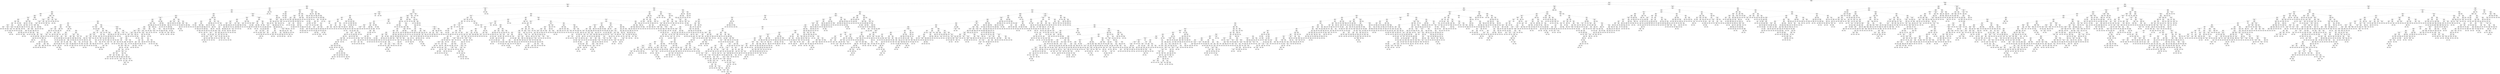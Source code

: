 digraph Tree {
node [shape=box, style="rounded", color="black", fontname=helvetica] ;
edge [fontname=helvetica] ;
0 [label="price_pr <= 0.9\nmse = 124.7\nsamples = 5490\nvalue = 10.0"] ;
1 [label="price <= 3.4\nmse = 76.7\nsamples = 4169\nvalue = 8.2"] ;
0 -> 1 [labeldistance=2.5, labelangle=45, headlabel="True"] ;
2 [label="OTHER_BRAND <= 0.5\nmse = 114.3\nsamples = 1484\nvalue = 10.3"] ;
1 -> 2 ;
3 [label="TOASTED <= 0.5\nmse = 129.2\nsamples = 672\nvalue = 12.0"] ;
2 -> 3 ;
4 [label="vol_eq <= 1.6\nmse = 114.2\nsamples = 609\nvalue = 11.3"] ;
3 -> 4 ;
5 [label="price <= 2.6\nmse = 108.9\nsamples = 606\nvalue = 11.2"] ;
4 -> 5 ;
6 [label="vol_eq <= 0.7\nmse = 214.9\nsamples = 105\nvalue = 15.6"] ;
5 -> 6 ;
7 [label="COCOA <= 0.5\nmse = 148.8\nsamples = 46\nvalue = 11.1"] ;
6 -> 7 ;
8 [label="Display_2 <= 0.5\nmse = 106.7\nsamples = 45\nvalue = 9.7"] ;
7 -> 8 ;
9 [label="MULTI GRAIN <= 0.5\nmse = 67.9\nsamples = 43\nvalue = 8.5"] ;
8 -> 9 ;
10 [label="CORN <= 0.5\nmse = 22.5\nsamples = 32\nvalue = 6.6"] ;
9 -> 10 ;
11 [label="vol_eq <= 0.7\nmse = 10.6\nsamples = 17\nvalue = 4.5"] ;
10 -> 11 ;
12 [label="price <= 0.9\nmse = 8.0\nsamples = 16\nvalue = 4.1"] ;
11 -> 12 ;
13 [label="GENERAL MILLS <= 0.5\nmse = 5.9\nsamples = 5\nvalue = 7.5"] ;
12 -> 13 ;
14 [label="OAT BRAN <= 0.5\nmse = 2.2\nsamples = 2\nvalue = 10.5"] ;
13 -> 14 ;
15 [label="mse = 0.0\nsamples = 1\nvalue = 9.0"] ;
14 -> 15 ;
16 [label="mse = 0.0\nsamples = 1\nvalue = 12.0"] ;
14 -> 16 ;
17 [label="WHOLE GRAIN OAT <= 0.5\nmse = 1.0\nsamples = 3\nvalue = 6.0"] ;
13 -> 17 ;
18 [label="mse = 0.0\nsamples = 1\nvalue = 5.0"] ;
17 -> 18 ;
19 [label="price <= 0.5\nmse = 0.9\nsamples = 2\nvalue = 6.3"] ;
17 -> 19 ;
20 [label="mse = 0.0\nsamples = 1\nvalue = 5.0"] ;
19 -> 20 ;
21 [label="mse = 0.0\nsamples = 1\nvalue = 7.0"] ;
19 -> 21 ;
22 [label="QUAKER <= 0.5\nmse = 3.9\nsamples = 11\nvalue = 3.1"] ;
12 -> 22 ;
23 [label="WHOLE GRAIN WHEAT <= 0.5\nmse = 2.4\nsamples = 10\nvalue = 2.6"] ;
22 -> 23 ;
24 [label="TOASTED HONEY <= 0.5\nmse = 1.2\nsamples = 9\nvalue = 2.3"] ;
23 -> 24 ;
25 [label="vol_eq <= 0.1\nmse = 0.4\nsamples = 7\nvalue = 2.1"] ;
24 -> 25 ;
26 [label="mse = 0.8\nsamples = 2\nvalue = 2.5"] ;
25 -> 26 ;
27 [label="CUP <= 0.5\nmse = 0.1\nsamples = 5\nvalue = 1.9"] ;
25 -> 27 ;
28 [label="mse = 0.0\nsamples = 3\nvalue = 2.0"] ;
27 -> 28 ;
29 [label="mse = 0.2\nsamples = 2\nvalue = 1.5"] ;
27 -> 29 ;
30 [label="mse = 4.0\nsamples = 2\nvalue = 4.0"] ;
24 -> 30 ;
31 [label="mse = 0.0\nsamples = 1\nvalue = 7.0"] ;
23 -> 31 ;
32 [label="mse = 0.0\nsamples = 1\nvalue = 7.0"] ;
22 -> 32 ;
33 [label="mse = 0.0\nsamples = 1\nvalue = 13.0"] ;
11 -> 33 ;
34 [label="price <= 0.4\nmse = 24.6\nsamples = 15\nvalue = 9.2"] ;
10 -> 34 ;
35 [label="mse = 0.0\nsamples = 1\nvalue = 19.0"] ;
34 -> 35 ;
36 [label="price <= 1.7\nmse = 20.8\nsamples = 14\nvalue = 8.8"] ;
34 -> 36 ;
37 [label="price <= 1.5\nmse = 19.7\nsamples = 13\nvalue = 8.2"] ;
36 -> 37 ;
38 [label="price <= 0.7\nmse = 14.9\nsamples = 11\nvalue = 9.1"] ;
37 -> 38 ;
39 [label="Display_1 <= 0.5\nmse = 0.2\nsamples = 2\nvalue = 5.3"] ;
38 -> 39 ;
40 [label="mse = 0.0\nsamples = 1\nvalue = 6.0"] ;
39 -> 40 ;
41 [label="mse = 0.0\nsamples = 1\nvalue = 5.0"] ;
39 -> 41 ;
42 [label="price <= 0.8\nmse = 14.4\nsamples = 9\nvalue = 9.9"] ;
38 -> 42 ;
43 [label="mse = 0.0\nsamples = 1\nvalue = 16.0"] ;
42 -> 43 ;
44 [label="price <= 1.0\nmse = 12.2\nsamples = 8\nvalue = 9.4"] ;
42 -> 44 ;
45 [label="vol_eq <= 0.1\nmse = 10.2\nsamples = 4\nvalue = 8.8"] ;
44 -> 45 ;
46 [label="mse = 16.2\nsamples = 3\nvalue = 8.6"] ;
45 -> 46 ;
47 [label="mse = 0.0\nsamples = 1\nvalue = 9.0"] ;
45 -> 47 ;
48 [label="vol_eq <= 0.1\nmse = 13.7\nsamples = 4\nvalue = 10.8"] ;
44 -> 48 ;
49 [label="mse = 1.0\nsamples = 2\nvalue = 9.0"] ;
48 -> 49 ;
50 [label="Display_0 <= 0.5\nmse = 20.2\nsamples = 2\nvalue = 12.5"] ;
48 -> 50 ;
51 [label="mse = 0.0\nsamples = 1\nvalue = 8.0"] ;
50 -> 51 ;
52 [label="mse = 0.0\nsamples = 1\nvalue = 17.0"] ;
50 -> 52 ;
53 [label="mse = 0.0\nsamples = 2\nvalue = 1.0"] ;
37 -> 53 ;
54 [label="mse = 0.0\nsamples = 1\nvalue = 14.0"] ;
36 -> 54 ;
55 [label="price <= 1.1\nmse = 160.8\nsamples = 11\nvalue = 14.7"] ;
9 -> 55 ;
56 [label="Display_1 <= 0.5\nmse = 157.9\nsamples = 7\nvalue = 19.9"] ;
55 -> 56 ;
57 [label="price <= 0.8\nmse = 58.2\nsamples = 6\nvalue = 14.6"] ;
56 -> 57 ;
58 [label="pr <= 0.5\nmse = 40.2\nsamples = 4\nvalue = 18.8"] ;
57 -> 58 ;
59 [label="vol_eq <= 0.1\nmse = 31.2\nsamples = 3\nvalue = 20.8"] ;
58 -> 59 ;
60 [label="mse = 56.2\nsamples = 2\nvalue = 22.5"] ;
59 -> 60 ;
61 [label="mse = 0.0\nsamples = 1\nvalue = 19.0"] ;
59 -> 61 ;
62 [label="mse = 0.0\nsamples = 1\nvalue = 11.0"] ;
58 -> 62 ;
63 [label="Feature_B <= 0.5\nmse = 10.9\nsamples = 2\nvalue = 7.7"] ;
57 -> 63 ;
64 [label="mse = 0.0\nsamples = 1\nvalue = 3.0"] ;
63 -> 64 ;
65 [label="mse = 0.0\nsamples = 1\nvalue = 10.0"] ;
63 -> 65 ;
66 [label="mse = 0.0\nsamples = 1\nvalue = 41.0"] ;
56 -> 66 ;
67 [label="Display_0 <= 0.5\nmse = 2.2\nsamples = 4\nvalue = 4.2"] ;
55 -> 67 ;
68 [label="mse = 2.2\nsamples = 2\nvalue = 5.5"] ;
67 -> 68 ;
69 [label="BOX <= 0.5\nmse = 0.2\nsamples = 2\nvalue = 3.3"] ;
67 -> 69 ;
70 [label="mse = 0.0\nsamples = 1\nvalue = 3.0"] ;
69 -> 70 ;
71 [label="mse = 0.0\nsamples = 1\nvalue = 4.0"] ;
69 -> 71 ;
72 [label="Feature_B <= 0.5\nmse = 338.0\nsamples = 2\nvalue = 33.0"] ;
8 -> 72 ;
73 [label="mse = 0.0\nsamples = 1\nvalue = 46.0"] ;
72 -> 73 ;
74 [label="mse = 0.0\nsamples = 1\nvalue = 7.0"] ;
72 -> 74 ;
75 [label="mse = 0.0\nsamples = 1\nvalue = 43.0"] ;
7 -> 75 ;
76 [label="Display_1 <= 0.5\nmse = 239.5\nsamples = 59\nvalue = 19.4"] ;
6 -> 76 ;
77 [label="WHOLE GRAIN OAT <= 0.5\nmse = 186.1\nsamples = 58\nvalue = 18.2"] ;
76 -> 77 ;
78 [label="vol_eq <= 1.0\nmse = 112.1\nsamples = 51\nvalue = 16.3"] ;
77 -> 78 ;
79 [label="WHOLE GRAIN WHEAT <= 0.5\nmse = 111.3\nsamples = 47\nvalue = 17.1"] ;
78 -> 79 ;
80 [label="WHOLE GRN WHT & BRLY <= 0.5\nmse = 106.8\nsamples = 45\nvalue = 17.6"] ;
79 -> 80 ;
81 [label="PEANUT BUTTER <= 0.5\nmse = 102.0\nsamples = 44\nvalue = 18.1"] ;
80 -> 81 ;
82 [label="HONEY ROASTED <= 0.5\nmse = 98.8\nsamples = 35\nvalue = 19.7"] ;
81 -> 82 ;
83 [label="price <= 2.0\nmse = 97.2\nsamples = 34\nvalue = 20.4"] ;
82 -> 83 ;
84 [label="COCOA <= 0.5\nmse = 37.6\nsamples = 3\nvalue = 32.7"] ;
83 -> 84 ;
85 [label="Feature_A <= 0.5\nmse = 12.2\nsamples = 2\nvalue = 36.5"] ;
84 -> 85 ;
86 [label="mse = 0.0\nsamples = 1\nvalue = 40.0"] ;
85 -> 86 ;
87 [label="mse = 0.0\nsamples = 1\nvalue = 33.0"] ;
85 -> 87 ;
88 [label="mse = 0.0\nsamples = 1\nvalue = 25.0"] ;
84 -> 88 ;
89 [label="Feature_NONE <= 0.5\nmse = 89.6\nsamples = 31\nvalue = 19.5"] ;
83 -> 89 ;
90 [label="price <= 2.1\nmse = 6.9\nsamples = 3\nvalue = 7.7"] ;
89 -> 90 ;
91 [label="mse = 0.0\nsamples = 1\nvalue = 4.0"] ;
90 -> 91 ;
92 [label="Feature_A <= 0.5\nmse = 0.2\nsamples = 2\nvalue = 9.5"] ;
90 -> 92 ;
93 [label="mse = 0.0\nsamples = 1\nvalue = 9.0"] ;
92 -> 93 ;
94 [label="mse = 0.0\nsamples = 1\nvalue = 10.0"] ;
92 -> 94 ;
95 [label="price <= 2.3\nmse = 84.0\nsamples = 28\nvalue = 20.5"] ;
89 -> 95 ;
96 [label="price <= 2.1\nmse = 36.6\nsamples = 3\nvalue = 26.4"] ;
95 -> 96 ;
97 [label="mse = 0.0\nsamples = 1\nvalue = 16.0"] ;
96 -> 97 ;
98 [label="vol_eq <= 1.0\nmse = 12.0\nsamples = 2\nvalue = 29.0"] ;
96 -> 98 ;
99 [label="mse = 0.0\nsamples = 1\nvalue = 35.0"] ;
98 -> 99 ;
100 [label="mse = 0.0\nsamples = 1\nvalue = 27.0"] ;
98 -> 100 ;
101 [label="price <= 2.5\nmse = 85.1\nsamples = 25\nvalue = 19.5"] ;
95 -> 101 ;
102 [label="price <= 2.4\nmse = 31.5\nsamples = 7\nvalue = 14.0"] ;
101 -> 102 ;
103 [label="price <= 2.4\nmse = 8.6\nsamples = 5\nvalue = 17.8"] ;
102 -> 103 ;
104 [label="CORN <= 0.5\nmse = 2.2\nsamples = 4\nvalue = 16.5"] ;
103 -> 104 ;
105 [label="price <= 2.3\nmse = 0.2\nsamples = 3\nvalue = 15.7"] ;
104 -> 105 ;
106 [label="mse = 0.0\nsamples = 1\nvalue = 15.0"] ;
105 -> 106 ;
107 [label="mse = 0.0\nsamples = 2\nvalue = 16.0"] ;
105 -> 107 ;
108 [label="mse = 0.0\nsamples = 1\nvalue = 19.0"] ;
104 -> 108 ;
109 [label="mse = 0.0\nsamples = 1\nvalue = 23.0"] ;
103 -> 109 ;
110 [label="FRUIT <= 0.5\nmse = 5.6\nsamples = 2\nvalue = 7.7"] ;
102 -> 110 ;
111 [label="mse = 0.0\nsamples = 1\nvalue = 6.0"] ;
110 -> 111 ;
112 [label="mse = 0.0\nsamples = 1\nvalue = 11.0"] ;
110 -> 112 ;
113 [label="MULTI GRAIN <= 0.5\nmse = 89.3\nsamples = 18\nvalue = 21.4"] ;
101 -> 113 ;
114 [label="HONEY <= 0.5\nmse = 83.8\nsamples = 17\nvalue = 22.0"] ;
113 -> 114 ;
115 [label="REGULAR <= 0.5\nmse = 86.7\nsamples = 16\nvalue = 22.7"] ;
114 -> 115 ;
116 [label="price <= 2.6\nmse = 82.7\nsamples = 9\nvalue = 24.5"] ;
115 -> 116 ;
117 [label="price <= 2.5\nmse = 89.1\nsamples = 8\nvalue = 24.3"] ;
116 -> 117 ;
118 [label="mse = 0.0\nsamples = 1\nvalue = 26.0"] ;
117 -> 118 ;
119 [label="COCOA <= 0.5\nmse = 106.2\nsamples = 7\nvalue = 24.0"] ;
117 -> 119 ;
120 [label="OAT AND CORN <= 0.5\nmse = 15.2\nsamples = 4\nvalue = 23.3"] ;
119 -> 120 ;
121 [label="mse = 0.0\nsamples = 1\nvalue = 24.0"] ;
120 -> 121 ;
122 [label="mse = 18.2\nsamples = 3\nvalue = 23.2"] ;
120 -> 122 ;
123 [label="vol_eq <= 0.8\nmse = 241.0\nsamples = 3\nvalue = 25.0"] ;
119 -> 123 ;
124 [label="mse = 320.9\nsamples = 2\nvalue = 24.7"] ;
123 -> 124 ;
125 [label="mse = 0.0\nsamples = 1\nvalue = 26.0"] ;
123 -> 125 ;
126 [label="mse = 0.0\nsamples = 1\nvalue = 27.0"] ;
116 -> 126 ;
127 [label="price <= 2.5\nmse = 78.2\nsamples = 7\nvalue = 19.6"] ;
115 -> 127 ;
128 [label="CORN <= 0.5\nmse = 71.0\nsamples = 6\nvalue = 21.1"] ;
127 -> 128 ;
129 [label="Display_2 <= 0.5\nmse = 83.8\nsamples = 4\nvalue = 22.6"] ;
128 -> 129 ;
130 [label="KELLOGGS <= 0.5\nmse = 116.2\nsamples = 3\nvalue = 25.7"] ;
129 -> 130 ;
131 [label="mse = 169.0\nsamples = 2\nvalue = 27.0"] ;
130 -> 131 ;
132 [label="mse = 0.0\nsamples = 1\nvalue = 23.0"] ;
130 -> 132 ;
133 [label="mse = 0.0\nsamples = 1\nvalue = 18.0"] ;
129 -> 133 ;
134 [label="vol_eq <= 0.8\nmse = 20.2\nsamples = 2\nvalue = 17.5"] ;
128 -> 134 ;
135 [label="mse = 0.0\nsamples = 1\nvalue = 13.0"] ;
134 -> 135 ;
136 [label="mse = 0.0\nsamples = 1\nvalue = 22.0"] ;
134 -> 136 ;
137 [label="mse = 0.0\nsamples = 1\nvalue = 9.0"] ;
127 -> 137 ;
138 [label="mse = 0.0\nsamples = 1\nvalue = 15.0"] ;
114 -> 138 ;
139 [label="mse = 0.0\nsamples = 1\nvalue = 7.0"] ;
113 -> 139 ;
140 [label="mse = 0.0\nsamples = 1\nvalue = 9.0"] ;
82 -> 140 ;
141 [label="price <= 2.2\nmse = 78.1\nsamples = 9\nvalue = 13.0"] ;
81 -> 141 ;
142 [label="price <= 2.1\nmse = 21.8\nsamples = 4\nvalue = 11.2"] ;
141 -> 142 ;
143 [label="price <= 2.1\nmse = 4.2\nsamples = 3\nvalue = 14.2"] ;
142 -> 143 ;
144 [label="mse = 0.9\nsamples = 2\nvalue = 15.3"] ;
143 -> 144 ;
145 [label="mse = 0.0\nsamples = 1\nvalue = 11.0"] ;
143 -> 145 ;
146 [label="mse = 0.0\nsamples = 1\nvalue = 5.0"] ;
142 -> 146 ;
147 [label="price <= 2.4\nmse = 116.0\nsamples = 5\nvalue = 14.4"] ;
141 -> 147 ;
148 [label="mse = 0.0\nsamples = 1\nvalue = 23.0"] ;
147 -> 148 ;
149 [label="mse = 121.6\nsamples = 4\nvalue = 11.5"] ;
147 -> 149 ;
150 [label="mse = 0.0\nsamples = 1\nvalue = 2.0"] ;
80 -> 150 ;
151 [label="MISSING <= 0.5\nmse = 0.2\nsamples = 2\nvalue = 1.5"] ;
79 -> 151 ;
152 [label="mse = 0.0\nsamples = 1\nvalue = 1.0"] ;
151 -> 152 ;
153 [label="mse = 0.0\nsamples = 1\nvalue = 2.0"] ;
151 -> 153 ;
154 [label="WHOLE GRAIN WHEAT <= 0.5\nmse = 7.6\nsamples = 4\nvalue = 6.0"] ;
78 -> 154 ;
155 [label="REGULAR <= 0.5\nmse = 2.7\nsamples = 3\nvalue = 4.0"] ;
154 -> 155 ;
156 [label="Feature_A <= 0.5\nmse = 1.0\nsamples = 2\nvalue = 5.0"] ;
155 -> 156 ;
157 [label="mse = 0.0\nsamples = 1\nvalue = 4.0"] ;
156 -> 157 ;
158 [label="mse = 0.0\nsamples = 1\nvalue = 6.0"] ;
156 -> 158 ;
159 [label="mse = 0.0\nsamples = 1\nvalue = 2.0"] ;
155 -> 159 ;
160 [label="mse = 0.0\nsamples = 1\nvalue = 9.0"] ;
154 -> 160 ;
161 [label="price <= 2.4\nmse = 506.9\nsamples = 7\nvalue = 33.0"] ;
77 -> 161 ;
162 [label="price <= 2.0\nmse = 74.9\nsamples = 3\nvalue = 13.3"] ;
161 -> 162 ;
163 [label="mse = 0.0\nsamples = 1\nvalue = 2.0"] ;
162 -> 163 ;
164 [label="price <= 2.3\nmse = 16.0\nsamples = 2\nvalue = 19.0"] ;
162 -> 164 ;
165 [label="mse = 0.0\nsamples = 1\nvalue = 23.0"] ;
164 -> 165 ;
166 [label="mse = 0.0\nsamples = 1\nvalue = 15.0"] ;
164 -> 166 ;
167 [label="CINNAMON <= 0.5\nmse = 432.8\nsamples = 4\nvalue = 42.8"] ;
161 -> 167 ;
168 [label="mse = 0.0\nsamples = 1\nvalue = 40.0"] ;
167 -> 168 ;
169 [label="mse = 643.2\nsamples = 3\nvalue = 44.2"] ;
167 -> 169 ;
170 [label="mse = 0.0\nsamples = 1\nvalue = 67.0"] ;
76 -> 170 ;
171 [label="vol_eq <= 1.0\nmse = 84.0\nsamples = 501\nvalue = 10.3"] ;
5 -> 171 ;
172 [label="CORN <= 0.5\nmse = 66.8\nsamples = 362\nvalue = 9.1"] ;
171 -> 172 ;
173 [label="MULTI GRAIN <= 0.5\nmse = 57.3\nsamples = 320\nvalue = 8.6"] ;
172 -> 173 ;
174 [label="CHOC PEANUT BUTTER <= 0.5\nmse = 48.7\nsamples = 290\nvalue = 8.3"] ;
173 -> 174 ;
175 [label="price <= 3.0\nmse = 44.8\nsamples = 282\nvalue = 8.0"] ;
174 -> 175 ;
176 [label="price <= 2.7\nmse = 52.0\nsamples = 156\nvalue = 8.9"] ;
175 -> 176 ;
177 [label="price <= 2.7\nmse = 8.5\nsamples = 28\nvalue = 6.1"] ;
176 -> 177 ;
178 [label="QUAKER <= 0.5\nmse = 7.8\nsamples = 24\nvalue = 6.5"] ;
177 -> 178 ;
179 [label="price <= 2.7\nmse = 8.9\nsamples = 11\nvalue = 8.1"] ;
178 -> 179 ;
180 [label="CINNAMON TOAST <= 0.5\nmse = 7.0\nsamples = 7\nvalue = 7.1"] ;
179 -> 180 ;
181 [label="COCOA <= 0.5\nmse = 3.9\nsamples = 6\nvalue = 6.5"] ;
180 -> 181 ;
182 [label="OAT AND CORN <= 0.5\nmse = 0.5\nsamples = 4\nvalue = 7.0"] ;
181 -> 182 ;
183 [label="WHOLE GRAIN WHEAT <= 0.5\nmse = 0.2\nsamples = 3\nvalue = 7.3"] ;
182 -> 183 ;
184 [label="mse = 0.0\nsamples = 2\nvalue = 7.0"] ;
183 -> 184 ;
185 [label="mse = 0.0\nsamples = 1\nvalue = 8.0"] ;
183 -> 185 ;
186 [label="mse = 0.0\nsamples = 1\nvalue = 6.0"] ;
182 -> 186 ;
187 [label="mse = 12.2\nsamples = 2\nvalue = 4.5"] ;
181 -> 187 ;
188 [label="mse = 0.0\nsamples = 1\nvalue = 13.0"] ;
180 -> 188 ;
189 [label="FRUIT <= 0.5\nmse = 3.0\nsamples = 4\nvalue = 11.0"] ;
179 -> 189 ;
190 [label="mse = 0.0\nsamples = 2\nvalue = 12.0"] ;
189 -> 190 ;
191 [label="mse = 4.0\nsamples = 2\nvalue = 10.0"] ;
189 -> 191 ;
192 [label="WHEAT <= 0.5\nmse = 4.7\nsamples = 13\nvalue = 5.5"] ;
178 -> 192 ;
193 [label="BERRY <= 0.5\nmse = 3.2\nsamples = 12\nvalue = 5.9"] ;
192 -> 193 ;
194 [label="price <= 2.7\nmse = 2.9\nsamples = 11\nvalue = 6.4"] ;
193 -> 194 ;
195 [label="REGULAR <= 0.5\nmse = 3.1\nsamples = 6\nvalue = 6.0"] ;
194 -> 195 ;
196 [label="price <= 2.6\nmse = 2.3\nsamples = 4\nvalue = 5.9"] ;
195 -> 196 ;
197 [label="mse = 3.5\nsamples = 2\nvalue = 5.8"] ;
196 -> 197 ;
198 [label="mse = 0.0\nsamples = 2\nvalue = 6.0"] ;
196 -> 198 ;
199 [label="mse = 6.2\nsamples = 2\nvalue = 6.5"] ;
195 -> 199 ;
200 [label="HONEY & OATS <= 0.5\nmse = 2.0\nsamples = 5\nvalue = 7.0"] ;
194 -> 200 ;
201 [label="Display_0 <= 0.5\nmse = 0.9\nsamples = 4\nvalue = 7.7"] ;
200 -> 201 ;
202 [label="mse = 0.0\nsamples = 1\nvalue = 7.0"] ;
201 -> 202 ;
203 [label="Feature_A <= 0.5\nmse = 0.9\nsamples = 3\nvalue = 8.3"] ;
201 -> 203 ;
204 [label="mse = 0.0\nsamples = 2\nvalue = 9.0"] ;
203 -> 204 ;
205 [label="mse = 0.0\nsamples = 1\nvalue = 7.0"] ;
203 -> 205 ;
206 [label="mse = 0.0\nsamples = 1\nvalue = 5.0"] ;
200 -> 206 ;
207 [label="mse = 0.0\nsamples = 1\nvalue = 4.0"] ;
193 -> 207 ;
208 [label="mse = 0.0\nsamples = 1\nvalue = 1.0"] ;
192 -> 208 ;
209 [label="price <= 2.7\nmse = 1.2\nsamples = 4\nvalue = 2.5"] ;
177 -> 209 ;
210 [label="mse = 0.0\nsamples = 1\nvalue = 4.0"] ;
209 -> 210 ;
211 [label="GENERAL MILLS <= 0.5\nmse = 0.7\nsamples = 3\nvalue = 2.0"] ;
209 -> 211 ;
212 [label="POST <= 0.5\nmse = 0.2\nsamples = 2\nvalue = 2.5"] ;
211 -> 212 ;
213 [label="mse = 0.0\nsamples = 1\nvalue = 3.0"] ;
212 -> 213 ;
214 [label="mse = 0.0\nsamples = 1\nvalue = 2.0"] ;
212 -> 214 ;
215 [label="mse = 0.0\nsamples = 1\nvalue = 1.0"] ;
211 -> 215 ;
216 [label="price <= 2.8\nmse = 59.7\nsamples = 128\nvalue = 9.5"] ;
176 -> 216 ;
217 [label="vol_eq <= 0.7\nmse = 60.7\nsamples = 3\nvalue = 19.2"] ;
216 -> 217 ;
218 [label="mse = 0.0\nsamples = 1\nvalue = 7.0"] ;
217 -> 218 ;
219 [label="OAT AND CORN <= 0.5\nmse = 14.2\nsamples = 2\nvalue = 23.3"] ;
217 -> 219 ;
220 [label="mse = 0.0\nsamples = 1\nvalue = 18.0"] ;
219 -> 220 ;
221 [label="mse = 0.0\nsamples = 1\nvalue = 26.0"] ;
219 -> 221 ;
222 [label="price <= 3.0\nmse = 57.7\nsamples = 125\nvalue = 9.3"] ;
216 -> 222 ;
223 [label="vol_eq <= 0.9\nmse = 47.8\nsamples = 115\nvalue = 9.0"] ;
222 -> 223 ;
224 [label="vol_eq <= 0.8\nmse = 44.5\nsamples = 89\nvalue = 8.2"] ;
223 -> 224 ;
225 [label="vol_eq <= 0.7\nmse = 54.5\nsamples = 55\nvalue = 9.6"] ;
224 -> 225 ;
226 [label="vol_eq <= 0.4\nmse = 62.4\nsamples = 15\nvalue = 6.8"] ;
225 -> 226 ;
227 [label="mse = 0.2\nsamples = 2\nvalue = 1.7"] ;
226 -> 227 ;
228 [label="APPLE CINNAMON <= 0.5\nmse = 67.0\nsamples = 13\nvalue = 7.5"] ;
226 -> 228 ;
229 [label="price <= 2.8\nmse = 74.0\nsamples = 10\nvalue = 8.6"] ;
228 -> 229 ;
230 [label="price <= 2.8\nmse = 0.9\nsamples = 2\nvalue = 3.3"] ;
229 -> 230 ;
231 [label="mse = 0.0\nsamples = 1\nvalue = 2.0"] ;
230 -> 231 ;
232 [label="mse = 0.0\nsamples = 1\nvalue = 4.0"] ;
230 -> 232 ;
233 [label="price <= 2.9\nmse = 82.5\nsamples = 8\nvalue = 9.7"] ;
229 -> 233 ;
234 [label="mse = 0.0\nsamples = 1\nvalue = 14.0"] ;
233 -> 234 ;
235 [label="price <= 2.9\nmse = 87.3\nsamples = 7\nvalue = 9.4"] ;
233 -> 235 ;
236 [label="mse = 0.0\nsamples = 1\nvalue = 5.0"] ;
235 -> 236 ;
237 [label="REGULAR <= 0.5\nmse = 99.1\nsamples = 6\nvalue = 10.2"] ;
235 -> 237 ;
238 [label="WHEAT <= 0.5\nmse = 108.4\nsamples = 5\nvalue = 10.4"] ;
237 -> 238 ;
239 [label="mse = 135.4\nsamples = 4\nvalue = 10.2"] ;
238 -> 239 ;
240 [label="mse = 0.0\nsamples = 1\nvalue = 11.0"] ;
238 -> 240 ;
241 [label="mse = 0.0\nsamples = 1\nvalue = 8.0"] ;
237 -> 241 ;
242 [label="Feature_A <= 0.5\nmse = 12.0\nsamples = 3\nvalue = 3.0"] ;
228 -> 242 ;
243 [label="mse = 0.0\nsamples = 2\nvalue = 1.0"] ;
242 -> 243 ;
244 [label="mse = 0.0\nsamples = 1\nvalue = 9.0"] ;
242 -> 244 ;
245 [label="KELLOGGS <= 0.5\nmse = 47.5\nsamples = 40\nvalue = 10.6"] ;
225 -> 245 ;
246 [label="WHOLE GRAIN WHEAT <= 0.5\nmse = 47.8\nsamples = 36\nvalue = 9.9"] ;
245 -> 246 ;
247 [label="price <= 3.0\nmse = 53.4\nsamples = 23\nvalue = 11.1"] ;
246 -> 247 ;
248 [label="price <= 2.9\nmse = 51.6\nsamples = 22\nvalue = 11.6"] ;
247 -> 248 ;
249 [label="RICE <= 0.5\nmse = 43.8\nsamples = 7\nvalue = 8.5"] ;
248 -> 249 ;
250 [label="FRUIT <= 0.5\nmse = 12.8\nsamples = 6\nvalue = 6.1"] ;
249 -> 250 ;
251 [label="price <= 2.9\nmse = 11.5\nsamples = 5\nvalue = 5.2"] ;
250 -> 251 ;
252 [label="vol_eq <= 0.7\nmse = 0.5\nsamples = 3\nvalue = 6.0"] ;
251 -> 252 ;
253 [label="mse = 0.0\nsamples = 1\nvalue = 5.0"] ;
252 -> 253 ;
254 [label="Feature_B <= 0.5\nmse = 0.2\nsamples = 2\nvalue = 6.3"] ;
252 -> 254 ;
255 [label="mse = 0.0\nsamples = 1\nvalue = 6.0"] ;
254 -> 255 ;
256 [label="mse = 0.0\nsamples = 1\nvalue = 7.0"] ;
254 -> 256 ;
257 [label="mse = 19.4\nsamples = 2\nvalue = 4.6"] ;
251 -> 257 ;
258 [label="mse = 0.0\nsamples = 1\nvalue = 10.0"] ;
250 -> 258 ;
259 [label="mse = 0.0\nsamples = 1\nvalue = 22.0"] ;
249 -> 259 ;
260 [label="COCOA <= 0.5\nmse = 48.2\nsamples = 15\nvalue = 13.2"] ;
248 -> 260 ;
261 [label="price <= 3.0\nmse = 31.6\nsamples = 8\nvalue = 9.9"] ;
260 -> 261 ;
262 [label="mse = 0.0\nsamples = 1\nvalue = 1.0"] ;
261 -> 262 ;
263 [label="WHOLE GRAIN CORN <= 0.5\nmse = 27.5\nsamples = 7\nvalue = 10.5"] ;
261 -> 263 ;
264 [label="mse = 0.0\nsamples = 2\nvalue = 13.0"] ;
263 -> 264 ;
265 [label="mse = 35.8\nsamples = 5\nvalue = 9.4"] ;
263 -> 265 ;
266 [label="price <= 3.0\nmse = 33.7\nsamples = 7\nvalue = 17.9"] ;
260 -> 266 ;
267 [label="mse = 0.0\nsamples = 1\nvalue = 11.0"] ;
266 -> 267 ;
268 [label="price <= 3.0\nmse = 31.6\nsamples = 6\nvalue = 18.7"] ;
266 -> 268 ;
269 [label="mse = 0.0\nsamples = 2\nvalue = 17.0"] ;
268 -> 269 ;
270 [label="Display_2 <= 0.5\nmse = 45.2\nsamples = 4\nvalue = 19.5"] ;
268 -> 270 ;
271 [label="mse = 54.2\nsamples = 3\nvalue = 19.4"] ;
270 -> 271 ;
272 [label="mse = 0.0\nsamples = 1\nvalue = 20.0"] ;
270 -> 272 ;
273 [label="mse = 0.0\nsamples = 1\nvalue = 2.0"] ;
247 -> 273 ;
274 [label="Feature_A <= 0.5\nmse = 26.1\nsamples = 13\nvalue = 7.3"] ;
246 -> 274 ;
275 [label="GRAHAM <= 0.5\nmse = 23.2\nsamples = 10\nvalue = 5.9"] ;
274 -> 275 ;
276 [label="mse = 0.0\nsamples = 1\nvalue = 1.0"] ;
275 -> 276 ;
277 [label="price <= 2.9\nmse = 22.4\nsamples = 9\nvalue = 6.8"] ;
275 -> 277 ;
278 [label="price <= 2.9\nmse = 40.7\nsamples = 3\nvalue = 10.0"] ;
277 -> 278 ;
279 [label="price <= 2.9\nmse = 0.2\nsamples = 2\nvalue = 5.5"] ;
278 -> 279 ;
280 [label="mse = 0.0\nsamples = 1\nvalue = 6.0"] ;
279 -> 280 ;
281 [label="mse = 0.0\nsamples = 1\nvalue = 5.0"] ;
279 -> 281 ;
282 [label="mse = 0.0\nsamples = 1\nvalue = 19.0"] ;
278 -> 282 ;
283 [label="price <= 3.0\nmse = 11.6\nsamples = 6\nvalue = 5.7"] ;
277 -> 283 ;
284 [label="mse = 0.0\nsamples = 1\nvalue = 1.0"] ;
283 -> 284 ;
285 [label="Feature_B <= 0.5\nmse = 9.9\nsamples = 5\nvalue = 6.2"] ;
283 -> 285 ;
286 [label="mse = 11.3\nsamples = 4\nvalue = 6.1"] ;
285 -> 286 ;
287 [label="mse = 0.0\nsamples = 1\nvalue = 7.0"] ;
285 -> 287 ;
288 [label="price <= 2.9\nmse = 5.2\nsamples = 3\nvalue = 12.2"] ;
274 -> 288 ;
289 [label="mse = 0.2\nsamples = 2\nvalue = 14.5"] ;
288 -> 289 ;
290 [label="mse = 0.0\nsamples = 1\nvalue = 10.0"] ;
288 -> 290 ;
291 [label="REGULAR <= 0.5\nmse = 5.4\nsamples = 4\nvalue = 16.6"] ;
245 -> 291 ;
292 [label="RICE AND WHEAT <= 0.5\nmse = 0.6\nsamples = 3\nvalue = 15.7"] ;
291 -> 292 ;
293 [label="mse = 0.0\nsamples = 1\nvalue = 16.0"] ;
292 -> 293 ;
294 [label="price <= 3.0\nmse = 0.9\nsamples = 2\nvalue = 15.3"] ;
292 -> 294 ;
295 [label="mse = 0.0\nsamples = 1\nvalue = 14.0"] ;
294 -> 295 ;
296 [label="mse = 0.0\nsamples = 1\nvalue = 16.0"] ;
294 -> 296 ;
297 [label="mse = 0.0\nsamples = 1\nvalue = 22.0"] ;
291 -> 297 ;
298 [label="WHOLE GRN WHT & BRLY <= 0.5\nmse = 19.0\nsamples = 34\nvalue = 5.9"] ;
224 -> 298 ;
299 [label="REGULAR <= 0.5\nmse = 18.5\nsamples = 33\nvalue = 5.6"] ;
298 -> 299 ;
300 [label="price <= 2.8\nmse = 19.0\nsamples = 28\nvalue = 6.2"] ;
299 -> 300 ;
301 [label="FRUIT <= 0.5\nmse = 52.2\nsamples = 4\nvalue = 11.2"] ;
300 -> 301 ;
302 [label="COCOA <= 0.5\nmse = 8.2\nsamples = 3\nvalue = 7.3"] ;
301 -> 302 ;
303 [label="HONEY <= 0.5\nmse = 2.2\nsamples = 2\nvalue = 5.5"] ;
302 -> 303 ;
304 [label="mse = 0.0\nsamples = 1\nvalue = 4.0"] ;
303 -> 304 ;
305 [label="mse = 0.0\nsamples = 1\nvalue = 7.0"] ;
303 -> 305 ;
306 [label="mse = 0.0\nsamples = 1\nvalue = 11.0"] ;
302 -> 306 ;
307 [label="mse = 0.0\nsamples = 1\nvalue = 23.0"] ;
301 -> 307 ;
308 [label="PEANUT BUTTER <= 0.5\nmse = 12.5\nsamples = 24\nvalue = 5.6"] ;
300 -> 308 ;
309 [label="WHOLE GRAIN CORN <= 0.5\nmse = 10.9\nsamples = 23\nvalue = 5.2"] ;
308 -> 309 ;
310 [label="RICE <= 0.5\nmse = 8.7\nsamples = 18\nvalue = 5.7"] ;
309 -> 310 ;
311 [label="price <= 3.0\nmse = 6.4\nsamples = 7\nvalue = 7.1"] ;
310 -> 311 ;
312 [label="mse = 0.0\nsamples = 1\nvalue = 5.0"] ;
311 -> 312 ;
313 [label="MISSING <= 0.5\nmse = 6.6\nsamples = 6\nvalue = 7.5"] ;
311 -> 313 ;
314 [label="GRANOLA <= 0.5\nmse = 7.6\nsamples = 4\nvalue = 7.1"] ;
313 -> 314 ;
315 [label="mse = 15.2\nsamples = 3\nvalue = 7.2"] ;
314 -> 315 ;
316 [label="mse = 0.0\nsamples = 1\nvalue = 7.0"] ;
314 -> 316 ;
317 [label="mse = 0.0\nsamples = 2\nvalue = 9.0"] ;
313 -> 317 ;
318 [label="FRUIT <= 0.5\nmse = 8.0\nsamples = 11\nvalue = 4.7"] ;
310 -> 318 ;
319 [label="COCOA <= 0.5\nmse = 3.3\nsamples = 7\nvalue = 4.0"] ;
318 -> 319 ;
320 [label="mse = 3.9\nsamples = 4\nvalue = 4.5"] ;
319 -> 320 ;
321 [label="mse = 1.8\nsamples = 3\nvalue = 3.4"] ;
319 -> 321 ;
322 [label="price <= 3.0\nmse = 15.0\nsamples = 4\nvalue = 6.2"] ;
318 -> 322 ;
323 [label="mse = 0.0\nsamples = 1\nvalue = 8.0"] ;
322 -> 323 ;
324 [label="price <= 3.0\nmse = 17.7\nsamples = 3\nvalue = 5.8"] ;
322 -> 324 ;
325 [label="mse = 0.0\nsamples = 1\nvalue = 4.0"] ;
324 -> 325 ;
326 [label="mse = 22.2\nsamples = 2\nvalue = 6.3"] ;
324 -> 326 ;
327 [label="MISSING <= 0.5\nmse = 13.7\nsamples = 5\nvalue = 3.0"] ;
309 -> 327 ;
328 [label="price <= 3.0\nmse = 0.2\nsamples = 2\nvalue = 1.5"] ;
327 -> 328 ;
329 [label="mse = 0.0\nsamples = 1\nvalue = 2.0"] ;
328 -> 329 ;
330 [label="mse = 0.0\nsamples = 1\nvalue = 1.0"] ;
328 -> 330 ;
331 [label="price <= 3.0\nmse = 24.7\nsamples = 3\nvalue = 5.0"] ;
327 -> 331 ;
332 [label="mse = 0.0\nsamples = 1\nvalue = 1.0"] ;
331 -> 332 ;
333 [label="mse = 25.0\nsamples = 2\nvalue = 7.0"] ;
331 -> 333 ;
334 [label="mse = 0.0\nsamples = 1\nvalue = 11.0"] ;
308 -> 334 ;
335 [label="WHOLE GRAIN WHEAT <= 0.5\nmse = 0.6\nsamples = 5\nvalue = 2.0"] ;
299 -> 335 ;
336 [label="mse = 0.0\nsamples = 1\nvalue = 3.0"] ;
335 -> 336 ;
337 [label="price <= 2.9\nmse = 0.5\nsamples = 4\nvalue = 1.8"] ;
335 -> 337 ;
338 [label="mse = 0.0\nsamples = 1\nvalue = 3.0"] ;
337 -> 338 ;
339 [label="mse = 0.2\nsamples = 3\nvalue = 1.6"] ;
337 -> 339 ;
340 [label="mse = 0.0\nsamples = 1\nvalue = 11.0"] ;
298 -> 340 ;
341 [label="price <= 2.8\nmse = 49.5\nsamples = 26\nvalue = 11.7"] ;
223 -> 341 ;
342 [label="price <= 2.8\nmse = 6.6\nsamples = 7\nvalue = 7.5"] ;
341 -> 342 ;
343 [label="HONEY ALMOND <= 0.5\nmse = 4.0\nsamples = 6\nvalue = 8.0"] ;
342 -> 343 ;
344 [label="HONEY <= 0.5\nmse = 1.5\nsamples = 4\nvalue = 7.4"] ;
343 -> 344 ;
345 [label="REGULAR <= 0.5\nmse = 0.6\nsamples = 3\nvalue = 7.0"] ;
344 -> 345 ;
346 [label="OAT AND CORN <= 0.5\nmse = 0.2\nsamples = 2\nvalue = 6.6"] ;
345 -> 346 ;
347 [label="mse = 0.0\nsamples = 1\nvalue = 6.0"] ;
346 -> 347 ;
348 [label="mse = 0.0\nsamples = 1\nvalue = 7.0"] ;
346 -> 348 ;
349 [label="mse = 0.0\nsamples = 1\nvalue = 8.0"] ;
345 -> 349 ;
350 [label="mse = 0.0\nsamples = 1\nvalue = 10.0"] ;
344 -> 350 ;
351 [label="price <= 2.8\nmse = 6.2\nsamples = 2\nvalue = 10.5"] ;
343 -> 351 ;
352 [label="mse = 0.0\nsamples = 1\nvalue = 8.0"] ;
351 -> 352 ;
353 [label="mse = 0.0\nsamples = 1\nvalue = 13.0"] ;
351 -> 353 ;
354 [label="mse = 0.0\nsamples = 1\nvalue = 2.0"] ;
342 -> 354 ;
355 [label="price <= 2.9\nmse = 56.2\nsamples = 19\nvalue = 13.2"] ;
341 -> 355 ;
356 [label="mse = 0.0\nsamples = 1\nvalue = 38.0"] ;
355 -> 356 ;
357 [label="HONEY ALMOND <= 0.5\nmse = 36.3\nsamples = 18\nvalue = 12.4"] ;
355 -> 357 ;
358 [label="3 GRAIN <= 0.5\nmse = 29.3\nsamples = 16\nvalue = 11.5"] ;
357 -> 358 ;
359 [label="price <= 3.0\nmse = 15.9\nsamples = 13\nvalue = 10.0"] ;
358 -> 359 ;
360 [label="price <= 2.9\nmse = 6.6\nsamples = 4\nvalue = 7.5"] ;
359 -> 360 ;
361 [label="HONEY <= 0.5\nmse = 8.2\nsamples = 3\nvalue = 6.8"] ;
360 -> 361 ;
362 [label="mse = 10.9\nsamples = 2\nvalue = 6.7"] ;
361 -> 362 ;
363 [label="mse = 0.0\nsamples = 1\nvalue = 7.0"] ;
361 -> 363 ;
364 [label="mse = 0.0\nsamples = 1\nvalue = 9.0"] ;
360 -> 364 ;
365 [label="CINNAMON <= 0.5\nmse = 16.0\nsamples = 9\nvalue = 11.2"] ;
359 -> 365 ;
366 [label="KELLOGGS <= 0.5\nmse = 14.2\nsamples = 8\nvalue = 10.7"] ;
365 -> 366 ;
367 [label="WHOLE GRAIN CORN <= 0.5\nmse = 14.2\nsamples = 7\nvalue = 11.0"] ;
366 -> 367 ;
368 [label="BERRY <= 0.5\nmse = 14.6\nsamples = 6\nvalue = 11.3"] ;
367 -> 368 ;
369 [label="HONEY ROASTED <= 0.5\nmse = 8.8\nsamples = 4\nvalue = 12.0"] ;
368 -> 369 ;
370 [label="REGULAR <= 0.5\nmse = 13.6\nsamples = 3\nvalue = 12.7"] ;
369 -> 370 ;
371 [label="mse = 0.0\nsamples = 1\nvalue = 13.0"] ;
370 -> 371 ;
372 [label="mse = 20.2\nsamples = 2\nvalue = 12.5"] ;
370 -> 372 ;
373 [label="mse = 0.0\nsamples = 1\nvalue = 11.0"] ;
369 -> 373 ;
374 [label="mse = 19.4\nsamples = 2\nvalue = 10.6"] ;
368 -> 374 ;
375 [label="mse = 0.0\nsamples = 1\nvalue = 8.0"] ;
367 -> 375 ;
376 [label="mse = 0.0\nsamples = 1\nvalue = 7.0"] ;
366 -> 376 ;
377 [label="mse = 0.0\nsamples = 1\nvalue = 17.0"] ;
365 -> 377 ;
378 [label="price <= 3.0\nmse = 43.1\nsamples = 3\nvalue = 15.6"] ;
358 -> 378 ;
379 [label="mse = 0.0\nsamples = 1\nvalue = 23.0"] ;
378 -> 379 ;
380 [label="price <= 3.0\nmse = 3.0\nsamples = 2\nvalue = 10.0"] ;
378 -> 380 ;
381 [label="mse = 0.0\nsamples = 1\nvalue = 13.0"] ;
380 -> 381 ;
382 [label="mse = 0.0\nsamples = 1\nvalue = 9.0"] ;
380 -> 382 ;
383 [label="price <= 3.0\nmse = 32.0\nsamples = 2\nvalue = 20.0"] ;
357 -> 383 ;
384 [label="mse = 0.0\nsamples = 1\nvalue = 12.0"] ;
383 -> 384 ;
385 [label="mse = 0.0\nsamples = 1\nvalue = 24.0"] ;
383 -> 385 ;
386 [label="WHOLE GRAIN WHEAT <= 0.5\nmse = 161.1\nsamples = 10\nvalue = 13.3"] ;
222 -> 386 ;
387 [label="GENERAL MILLS <= 0.5\nmse = 39.4\nsamples = 9\nvalue = 8.8"] ;
386 -> 387 ;
388 [label="vol_eq <= 0.8\nmse = 9.7\nsamples = 6\nvalue = 6.2"] ;
387 -> 388 ;
389 [label="vol_eq <= 0.6\nmse = 2.2\nsamples = 2\nvalue = 2.5"] ;
388 -> 389 ;
390 [label="mse = 0.0\nsamples = 1\nvalue = 1.0"] ;
389 -> 390 ;
391 [label="mse = 0.0\nsamples = 1\nvalue = 4.0"] ;
389 -> 391 ;
392 [label="STRAWBERRY <= 0.5\nmse = 6.8\nsamples = 4\nvalue = 7.3"] ;
388 -> 392 ;
393 [label="KELLOGGS <= 0.5\nmse = 0.2\nsamples = 3\nvalue = 8.3"] ;
392 -> 393 ;
394 [label="mse = 0.0\nsamples = 2\nvalue = 8.0"] ;
393 -> 394 ;
395 [label="mse = 0.0\nsamples = 1\nvalue = 9.0"] ;
393 -> 395 ;
396 [label="mse = 0.0\nsamples = 1\nvalue = 1.0"] ;
392 -> 396 ;
397 [label="vol_eq <= 0.9\nmse = 55.7\nsamples = 3\nvalue = 14.8"] ;
387 -> 397 ;
398 [label="WHOLE GRAIN OT & CRN <= 0.5\nmse = 2.0\nsamples = 2\nvalue = 19.0"] ;
397 -> 398 ;
399 [label="mse = 0.0\nsamples = 1\nvalue = 21.0"] ;
398 -> 399 ;
400 [label="mse = 0.0\nsamples = 1\nvalue = 18.0"] ;
398 -> 400 ;
401 [label="mse = 0.0\nsamples = 1\nvalue = 2.0"] ;
397 -> 401 ;
402 [label="mse = 0.0\nsamples = 1\nvalue = 42.0"] ;
386 -> 402 ;
403 [label="Feature_A <= 0.5\nmse = 33.9\nsamples = 126\nvalue = 7.0"] ;
175 -> 403 ;
404 [label="RICE AND WHEAT <= 0.5\nmse = 32.2\nsamples = 124\nvalue = 6.8"] ;
403 -> 404 ;
405 [label="price <= 3.3\nmse = 28.2\nsamples = 111\nvalue = 6.4"] ;
404 -> 405 ;
406 [label="price <= 3.2\nmse = 23.8\nsamples = 103\nvalue = 6.0"] ;
405 -> 406 ;
407 [label="price <= 3.2\nmse = 24.3\nsamples = 71\nvalue = 6.6"] ;
406 -> 407 ;
408 [label="CORN AND RICE <= 0.5\nmse = 20.2\nsamples = 69\nvalue = 6.3"] ;
407 -> 408 ;
409 [label="WHOLE WHEAT AND RICE <= 0.5\nmse = 15.5\nsamples = 65\nvalue = 6.0"] ;
408 -> 409 ;
410 [label="HONEY ROASTED <= 0.5\nmse = 15.5\nsamples = 60\nvalue = 5.7"] ;
409 -> 410 ;
411 [label="price <= 3.1\nmse = 15.0\nsamples = 59\nvalue = 5.6"] ;
410 -> 411 ;
412 [label="GRAHAM <= 0.5\nmse = 3.0\nsamples = 7\nvalue = 2.6"] ;
411 -> 412 ;
413 [label="vol_eq <= 0.9\nmse = 1.9\nsamples = 5\nvalue = 1.9"] ;
412 -> 413 ;
414 [label="MISSING <= 0.5\nmse = 0.1\nsamples = 3\nvalue = 1.2"] ;
413 -> 414 ;
415 [label="mse = 0.0\nsamples = 2\nvalue = 1.0"] ;
414 -> 415 ;
416 [label="mse = 0.0\nsamples = 1\nvalue = 2.0"] ;
414 -> 416 ;
417 [label="HONEY <= 0.5\nmse = 1.0\nsamples = 2\nvalue = 4.0"] ;
413 -> 417 ;
418 [label="mse = 0.0\nsamples = 1\nvalue = 5.0"] ;
417 -> 418 ;
419 [label="mse = 0.0\nsamples = 1\nvalue = 3.0"] ;
417 -> 419 ;
420 [label="price <= 3.0\nmse = 0.2\nsamples = 2\nvalue = 4.7"] ;
412 -> 420 ;
421 [label="mse = 0.0\nsamples = 1\nvalue = 5.0"] ;
420 -> 421 ;
422 [label="mse = 0.0\nsamples = 1\nvalue = 4.0"] ;
420 -> 422 ;
423 [label="HONEY <= 0.5\nmse = 15.4\nsamples = 52\nvalue = 5.9"] ;
411 -> 423 ;
424 [label="PEANUT BUTTER <= 0.5\nmse = 13.4\nsamples = 47\nvalue = 5.5"] ;
423 -> 424 ;
425 [label="CHOCOLATE <= 0.5\nmse = 13.3\nsamples = 45\nvalue = 5.6"] ;
424 -> 425 ;
426 [label="Feature_NONE <= 0.5\nmse = 14.1\nsamples = 39\nvalue = 5.9"] ;
425 -> 426 ;
427 [label="mse = 0.0\nsamples = 1\nvalue = 13.0"] ;
426 -> 427 ;
428 [label="OAT AND CORN <= 0.5\nmse = 13.6\nsamples = 38\nvalue = 5.8"] ;
426 -> 428 ;
429 [label="price <= 3.2\nmse = 13.2\nsamples = 37\nvalue = 5.7"] ;
428 -> 429 ;
430 [label="vol_eq <= 0.8\nmse = 16.4\nsamples = 12\nvalue = 6.8"] ;
429 -> 430 ;
431 [label="price <= 3.1\nmse = 12.1\nsamples = 11\nvalue = 6.2"] ;
430 -> 431 ;
432 [label="RICE <= 0.5\nmse = 11.6\nsamples = 7\nvalue = 5.4"] ;
431 -> 432 ;
433 [label="REGULAR <= 0.5\nmse = 1.8\nsamples = 3\nvalue = 3.4"] ;
432 -> 433 ;
434 [label="MISSING <= 0.5\nmse = 0.2\nsamples = 2\nvalue = 2.3"] ;
433 -> 434 ;
435 [label="mse = 0.0\nsamples = 1\nvalue = 3.0"] ;
434 -> 435 ;
436 [label="mse = 0.0\nsamples = 1\nvalue = 2.0"] ;
434 -> 436 ;
437 [label="mse = 0.0\nsamples = 1\nvalue = 5.0"] ;
433 -> 437 ;
438 [label="MISSING <= 0.5\nmse = 13.6\nsamples = 4\nvalue = 6.9"] ;
432 -> 438 ;
439 [label="POST <= 0.5\nmse = 5.9\nsamples = 3\nvalue = 5.7"] ;
438 -> 439 ;
440 [label="mse = 6.8\nsamples = 2\nvalue = 6.5"] ;
439 -> 440 ;
441 [label="mse = 0.0\nsamples = 1\nvalue = 4.0"] ;
439 -> 441 ;
442 [label="mse = 0.0\nsamples = 1\nvalue = 14.0"] ;
438 -> 442 ;
443 [label="GENERAL MILLS <= 0.5\nmse = 7.8\nsamples = 4\nvalue = 8.2"] ;
431 -> 443 ;
444 [label="mse = 0.0\nsamples = 1\nvalue = 5.0"] ;
443 -> 444 ;
445 [label="COCOA <= 0.5\nmse = 1.6\nsamples = 3\nvalue = 10.3"] ;
443 -> 445 ;
446 [label="vol_eq <= 0.6\nmse = 0.2\nsamples = 2\nvalue = 9.5"] ;
445 -> 446 ;
447 [label="mse = 0.0\nsamples = 1\nvalue = 10.0"] ;
446 -> 447 ;
448 [label="mse = 0.0\nsamples = 1\nvalue = 9.0"] ;
446 -> 448 ;
449 [label="mse = 0.0\nsamples = 1\nvalue = 12.0"] ;
445 -> 449 ;
450 [label="mse = 0.0\nsamples = 1\nvalue = 16.0"] ;
430 -> 450 ;
451 [label="COCOA <= 0.5\nmse = 11.4\nsamples = 25\nvalue = 5.3"] ;
429 -> 451 ;
452 [label="WHOLE GRAIN WHEAT <= 0.5\nmse = 10.8\nsamples = 24\nvalue = 5.6"] ;
451 -> 452 ;
453 [label="REGULAR <= 0.5\nmse = 10.9\nsamples = 18\nvalue = 6.3"] ;
452 -> 453 ;
454 [label="QUAKER <= 0.5\nmse = 12.9\nsamples = 13\nvalue = 6.8"] ;
453 -> 454 ;
455 [label="vol_eq <= 0.7\nmse = 12.6\nsamples = 11\nvalue = 7.2"] ;
454 -> 455 ;
456 [label="WHOLE GRAIN CORN <= 0.5\nmse = 0.5\nsamples = 3\nvalue = 5.0"] ;
455 -> 456 ;
457 [label="mse = 0.2\nsamples = 2\nvalue = 5.3"] ;
456 -> 457 ;
458 [label="mse = 0.0\nsamples = 1\nvalue = 4.0"] ;
456 -> 458 ;
459 [label="vol_eq <= 0.8\nmse = 14.0\nsamples = 8\nvalue = 7.7"] ;
455 -> 459 ;
460 [label="mse = 0.0\nsamples = 2\nvalue = 7.0"] ;
459 -> 460 ;
461 [label="KELLOGGS <= 0.5\nmse = 22.4\nsamples = 6\nvalue = 8.1"] ;
459 -> 461 ;
462 [label="WHOLE GRAIN CORN <= 0.5\nmse = 24.6\nsamples = 5\nvalue = 8.0"] ;
461 -> 462 ;
463 [label="mse = 0.0\nsamples = 1\nvalue = 8.0"] ;
462 -> 463 ;
464 [label="mse = 27.3\nsamples = 4\nvalue = 8.0"] ;
462 -> 464 ;
465 [label="mse = 0.0\nsamples = 1\nvalue = 9.0"] ;
461 -> 465 ;
466 [label="mse = 0.0\nsamples = 2\nvalue = 3.0"] ;
454 -> 466 ;
467 [label="QUAKER <= 0.5\nmse = 1.9\nsamples = 5\nvalue = 4.9"] ;
453 -> 467 ;
468 [label="vol_eq <= 0.6\nmse = 1.9\nsamples = 4\nvalue = 4.5"] ;
467 -> 468 ;
469 [label="mse = 1.0\nsamples = 2\nvalue = 5.0"] ;
468 -> 469 ;
470 [label="WHOLE GRAIN CORN <= 0.5\nmse = 2.2\nsamples = 2\nvalue = 3.5"] ;
468 -> 470 ;
471 [label="mse = 0.0\nsamples = 1\nvalue = 5.0"] ;
470 -> 471 ;
472 [label="mse = 0.0\nsamples = 1\nvalue = 2.0"] ;
470 -> 472 ;
473 [label="mse = 0.0\nsamples = 1\nvalue = 6.0"] ;
467 -> 473 ;
474 [label="mse = 5.9\nsamples = 6\nvalue = 3.8"] ;
452 -> 474 ;
475 [label="mse = 0.0\nsamples = 1\nvalue = 1.0"] ;
451 -> 475 ;
476 [label="mse = 0.0\nsamples = 1\nvalue = 12.0"] ;
428 -> 476 ;
477 [label="CORN WHEAT & OAT <= 0.5\nmse = 3.6\nsamples = 6\nvalue = 3.7"] ;
425 -> 477 ;
478 [label="Feature_NONE <= 0.5\nmse = 1.1\nsamples = 5\nvalue = 2.9"] ;
477 -> 478 ;
479 [label="mse = 0.0\nsamples = 1\nvalue = 5.0"] ;
478 -> 479 ;
480 [label="price <= 3.2\nmse = 0.5\nsamples = 4\nvalue = 2.6"] ;
478 -> 480 ;
481 [label="mse = 0.0\nsamples = 1\nvalue = 1.0"] ;
480 -> 481 ;
482 [label="mse = 0.1\nsamples = 3\nvalue = 2.8"] ;
480 -> 482 ;
483 [label="mse = 0.0\nsamples = 1\nvalue = 7.0"] ;
477 -> 483 ;
484 [label="mse = 0.2\nsamples = 2\nvalue = 1.7"] ;
424 -> 484 ;
485 [label="price <= 3.2\nmse = 16.9\nsamples = 5\nvalue = 9.7"] ;
423 -> 485 ;
486 [label="price <= 3.1\nmse = 20.0\nsamples = 3\nvalue = 11.0"] ;
485 -> 486 ;
487 [label="mse = 0.0\nsamples = 1\nvalue = 13.0"] ;
486 -> 487 ;
488 [label="mse = 23.0\nsamples = 2\nvalue = 10.6"] ;
486 -> 488 ;
489 [label="mse = 0.0\nsamples = 2\nvalue = 7.0"] ;
485 -> 489 ;
490 [label="mse = 0.0\nsamples = 1\nvalue = 12.0"] ;
410 -> 490 ;
491 [label="Feature_A+ <= 0.5\nmse = 5.7\nsamples = 5\nvalue = 8.9"] ;
409 -> 491 ;
492 [label="mse = 5.3\nsamples = 4\nvalue = 9.2"] ;
491 -> 492 ;
493 [label="mse = 0.0\nsamples = 1\nvalue = 6.0"] ;
491 -> 493 ;
494 [label="price <= 3.2\nmse = 77.2\nsamples = 4\nvalue = 14.8"] ;
408 -> 494 ;
495 [label="price <= 3.1\nmse = 36.2\nsamples = 3\nvalue = 10.7"] ;
494 -> 495 ;
496 [label="mse = 0.0\nsamples = 1\nvalue = 5.0"] ;
495 -> 496 ;
497 [label="price <= 3.2\nmse = 30.2\nsamples = 2\nvalue = 13.5"] ;
495 -> 497 ;
498 [label="mse = 0.0\nsamples = 1\nvalue = 19.0"] ;
497 -> 498 ;
499 [label="mse = 0.0\nsamples = 1\nvalue = 8.0"] ;
497 -> 499 ;
500 [label="mse = 0.0\nsamples = 1\nvalue = 27.0"] ;
494 -> 500 ;
501 [label="WHOLE GRAIN WHEAT <= 0.5\nmse = 64.2\nsamples = 2\nvalue = 17.3"] ;
407 -> 501 ;
502 [label="mse = 0.0\nsamples = 1\nvalue = 6.0"] ;
501 -> 502 ;
503 [label="mse = 0.0\nsamples = 1\nvalue = 23.0"] ;
501 -> 503 ;
504 [label="HONEY ALMOND <= 0.5\nmse = 19.7\nsamples = 32\nvalue = 4.6"] ;
406 -> 504 ;
505 [label="WHOLE GRAIN OAT <= 0.5\nmse = 14.5\nsamples = 31\nvalue = 4.0"] ;
504 -> 505 ;
506 [label="WHOLE GRAIN CORN <= 0.5\nmse = 11.0\nsamples = 28\nvalue = 3.6"] ;
505 -> 506 ;
507 [label="GRAHAM <= 0.5\nmse = 10.0\nsamples = 27\nvalue = 3.4"] ;
506 -> 507 ;
508 [label="vol_eq <= 0.8\nmse = 9.0\nsamples = 24\nvalue = 3.0"] ;
507 -> 508 ;
509 [label="vol_eq <= 0.8\nmse = 5.0\nsamples = 16\nvalue = 2.6"] ;
508 -> 509 ;
510 [label="WHEAT <= 0.5\nmse = 6.4\nsamples = 10\nvalue = 3.1"] ;
509 -> 510 ;
511 [label="vol_eq <= 0.5\nmse = 4.6\nsamples = 6\nvalue = 2.7"] ;
510 -> 511 ;
512 [label="mse = 0.0\nsamples = 1\nvalue = 1.0"] ;
511 -> 512 ;
513 [label="price <= 3.3\nmse = 4.7\nsamples = 5\nvalue = 2.8"] ;
511 -> 513 ;
514 [label="vol_eq <= 0.7\nmse = 1.0\nsamples = 2\nvalue = 2.2"] ;
513 -> 514 ;
515 [label="mse = 0.0\nsamples = 1\nvalue = 1.0"] ;
514 -> 515 ;
516 [label="mse = 0.0\nsamples = 1\nvalue = 3.0"] ;
514 -> 516 ;
517 [label="FRUIT <= 0.5\nmse = 7.2\nsamples = 3\nvalue = 3.3"] ;
513 -> 517 ;
518 [label="mse = 8.6\nsamples = 2\nvalue = 3.4"] ;
517 -> 518 ;
519 [label="mse = 0.0\nsamples = 1\nvalue = 3.0"] ;
517 -> 519 ;
520 [label="price <= 3.3\nmse = 9.6\nsamples = 4\nvalue = 4.0"] ;
510 -> 520 ;
521 [label="mse = 0.0\nsamples = 1\nvalue = 10.0"] ;
520 -> 521 ;
522 [label="FRUIT <= 0.5\nmse = 0.8\nsamples = 3\nvalue = 2.5"] ;
520 -> 522 ;
523 [label="mse = 0.0\nsamples = 1\nvalue = 3.0"] ;
522 -> 523 ;
524 [label="mse = 0.9\nsamples = 2\nvalue = 2.3"] ;
522 -> 524 ;
525 [label="price <= 3.3\nmse = 0.5\nsamples = 6\nvalue = 1.5"] ;
509 -> 525 ;
526 [label="RICE <= 0.5\nmse = 0.2\nsamples = 3\nvalue = 2.3"] ;
525 -> 526 ;
527 [label="mse = 0.0\nsamples = 2\nvalue = 2.0"] ;
526 -> 527 ;
528 [label="mse = 0.0\nsamples = 1\nvalue = 3.0"] ;
526 -> 528 ;
529 [label="mse = 0.0\nsamples = 3\nvalue = 1.0"] ;
525 -> 529 ;
530 [label="price <= 3.3\nmse = 17.3\nsamples = 8\nvalue = 4.1"] ;
508 -> 530 ;
531 [label="vol_eq <= 0.9\nmse = 0.9\nsamples = 2\nvalue = 2.3"] ;
530 -> 531 ;
532 [label="mse = 0.0\nsamples = 1\nvalue = 1.0"] ;
531 -> 532 ;
533 [label="mse = 0.0\nsamples = 1\nvalue = 3.0"] ;
531 -> 533 ;
534 [label="vol_eq <= 0.9\nmse = 22.4\nsamples = 6\nvalue = 4.9"] ;
530 -> 534 ;
535 [label="MISSING <= 0.5\nmse = 33.0\nsamples = 3\nvalue = 6.0"] ;
534 -> 535 ;
536 [label="mse = 0.0\nsamples = 1\nvalue = 7.0"] ;
535 -> 536 ;
537 [label="mse = 43.6\nsamples = 2\nvalue = 5.7"] ;
535 -> 537 ;
538 [label="price <= 3.3\nmse = 4.2\nsamples = 3\nvalue = 3.3"] ;
534 -> 538 ;
539 [label="mse = 0.0\nsamples = 1\nvalue = 6.0"] ;
538 -> 539 ;
540 [label="KELLOGGS <= 0.5\nmse = 1.0\nsamples = 2\nvalue = 2.0"] ;
538 -> 540 ;
541 [label="mse = 0.0\nsamples = 1\nvalue = 1.0"] ;
540 -> 541 ;
542 [label="mse = 0.0\nsamples = 1\nvalue = 3.0"] ;
540 -> 542 ;
543 [label="mse = 1.6\nsamples = 3\nvalue = 7.7"] ;
507 -> 543 ;
544 [label="mse = 0.0\nsamples = 1\nvalue = 9.0"] ;
506 -> 544 ;
545 [label="price <= 3.3\nmse = 31.0\nsamples = 3\nvalue = 7.2"] ;
505 -> 545 ;
546 [label="mse = 0.0\nsamples = 1\nvalue = 3.0"] ;
545 -> 546 ;
547 [label="price <= 3.3\nmse = 32.0\nsamples = 2\nvalue = 10.0"] ;
545 -> 547 ;
548 [label="mse = 0.0\nsamples = 1\nvalue = 14.0"] ;
547 -> 548 ;
549 [label="mse = 0.0\nsamples = 1\nvalue = 2.0"] ;
547 -> 549 ;
550 [label="mse = 0.0\nsamples = 1\nvalue = 16.0"] ;
504 -> 550 ;
551 [label="MISSING <= 0.5\nmse = 52.9\nsamples = 8\nvalue = 11.8"] ;
405 -> 551 ;
552 [label="price <= 3.3\nmse = 14.0\nsamples = 5\nvalue = 8.4"] ;
551 -> 552 ;
553 [label="mse = 0.2\nsamples = 2\nvalue = 3.5"] ;
552 -> 553 ;
554 [label="FRUIT <= 0.5\nmse = 8.0\nsamples = 3\nvalue = 10.0"] ;
552 -> 554 ;
555 [label="mse = 0.0\nsamples = 2\nvalue = 12.0"] ;
554 -> 555 ;
556 [label="mse = 0.0\nsamples = 1\nvalue = 6.0"] ;
554 -> 556 ;
557 [label="price <= 3.3\nmse = 67.4\nsamples = 3\nvalue = 17.2"] ;
551 -> 557 ;
558 [label="WHOLE GRAIN CORN <= 0.5\nmse = 54.2\nsamples = 2\nvalue = 14.8"] ;
557 -> 558 ;
559 [label="mse = 0.0\nsamples = 1\nvalue = 19.0"] ;
558 -> 559 ;
560 [label="mse = 0.0\nsamples = 1\nvalue = 2.0"] ;
558 -> 560 ;
561 [label="mse = 0.0\nsamples = 1\nvalue = 27.0"] ;
557 -> 561 ;
562 [label="price <= 3.3\nmse = 54.2\nsamples = 13\nvalue = 10.6"] ;
404 -> 562 ;
563 [label="price <= 3.2\nmse = 48.6\nsamples = 12\nvalue = 11.7"] ;
562 -> 563 ;
564 [label="price <= 3.1\nmse = 13.1\nsamples = 7\nvalue = 9.9"] ;
563 -> 564 ;
565 [label="mse = 1.0\nsamples = 2\nvalue = 12.0"] ;
564 -> 565 ;
566 [label="price <= 3.2\nmse = 15.1\nsamples = 5\nvalue = 9.2"] ;
564 -> 566 ;
567 [label="mse = 0.0\nsamples = 1\nvalue = 7.0"] ;
566 -> 567 ;
568 [label="REGULAR <= 0.5\nmse = 19.2\nsamples = 4\nvalue = 10.2"] ;
566 -> 568 ;
569 [label="mse = 0.0\nsamples = 1\nvalue = 9.0"] ;
568 -> 569 ;
570 [label="mse = 24.9\nsamples = 3\nvalue = 10.7"] ;
568 -> 570 ;
571 [label="price <= 3.3\nmse = 74.4\nsamples = 5\nvalue = 13.3"] ;
563 -> 571 ;
572 [label="mse = 0.0\nsamples = 1\nvalue = 30.0"] ;
571 -> 572 ;
573 [label="vol_eq <= 0.8\nmse = 44.7\nsamples = 4\nvalue = 11.2"] ;
571 -> 573 ;
574 [label="mse = 0.0\nsamples = 1\nvalue = 7.0"] ;
573 -> 574 ;
575 [label="CINNAMON PECAN <= 0.5\nmse = 51.6\nsamples = 3\nvalue = 12.7"] ;
573 -> 575 ;
576 [label="mse = 0.0\nsamples = 1\nvalue = 14.0"] ;
575 -> 576 ;
577 [label="mse = 61.4\nsamples = 2\nvalue = 12.4"] ;
575 -> 577 ;
578 [label="mse = 0.0\nsamples = 1\nvalue = 1.0"] ;
562 -> 578 ;
579 [label="WHEAT <= 0.5\nmse = 2.0\nsamples = 2\nvalue = 19.0"] ;
403 -> 579 ;
580 [label="mse = 0.0\nsamples = 1\nvalue = 18.0"] ;
579 -> 580 ;
581 [label="mse = 0.0\nsamples = 1\nvalue = 21.0"] ;
579 -> 581 ;
582 [label="price <= 2.9\nmse = 124.9\nsamples = 8\nvalue = 15.8"] ;
174 -> 582 ;
583 [label="mse = 180.2\nsamples = 2\nvalue = 27.2"] ;
582 -> 583 ;
584 [label="price <= 3.1\nmse = 15.8\nsamples = 6\nvalue = 10.7"] ;
582 -> 584 ;
585 [label="price <= 3.0\nmse = 0.2\nsamples = 2\nvalue = 6.5"] ;
584 -> 585 ;
586 [label="mse = 0.0\nsamples = 1\nvalue = 7.0"] ;
585 -> 586 ;
587 [label="mse = 0.0\nsamples = 1\nvalue = 6.0"] ;
585 -> 587 ;
588 [label="price <= 3.2\nmse = 13.8\nsamples = 4\nvalue = 11.9"] ;
584 -> 588 ;
589 [label="price <= 3.1\nmse = 2.0\nsamples = 2\nvalue = 16.0"] ;
588 -> 589 ;
590 [label="mse = 0.0\nsamples = 1\nvalue = 17.0"] ;
589 -> 590 ;
591 [label="mse = 0.0\nsamples = 1\nvalue = 14.0"] ;
589 -> 591 ;
592 [label="price <= 3.3\nmse = 0.2\nsamples = 2\nvalue = 8.8"] ;
588 -> 592 ;
593 [label="mse = 0.0\nsamples = 1\nvalue = 8.0"] ;
592 -> 593 ;
594 [label="mse = 0.0\nsamples = 1\nvalue = 9.0"] ;
592 -> 594 ;
595 [label="KELLOGGS <= 0.5\nmse = 127.5\nsamples = 30\nvalue = 12.5"] ;
173 -> 595 ;
596 [label="price <= 3.2\nmse = 123.4\nsamples = 14\nvalue = 21.0"] ;
595 -> 596 ;
597 [label="price <= 3.2\nmse = 93.7\nsamples = 11\nvalue = 23.6"] ;
596 -> 597 ;
598 [label="price <= 3.1\nmse = 46.9\nsamples = 10\nvalue = 21.1"] ;
597 -> 598 ;
599 [label="vol_eq <= 0.6\nmse = 47.6\nsamples = 9\nvalue = 21.9"] ;
598 -> 599 ;
600 [label="price <= 3.0\nmse = 121.0\nsamples = 2\nvalue = 16.0"] ;
599 -> 600 ;
601 [label="mse = 0.0\nsamples = 1\nvalue = 5.0"] ;
600 -> 601 ;
602 [label="mse = 0.0\nsamples = 1\nvalue = 27.0"] ;
600 -> 602 ;
603 [label="price <= 3.0\nmse = 28.6\nsamples = 7\nvalue = 22.9"] ;
599 -> 603 ;
604 [label="POST <= 0.5\nmse = 33.9\nsamples = 6\nvalue = 21.9"] ;
603 -> 604 ;
605 [label="mse = 88.9\nsamples = 2\nvalue = 20.3"] ;
604 -> 605 ;
606 [label="price <= 3.0\nmse = 4.6\nsamples = 4\nvalue = 22.7"] ;
604 -> 606 ;
607 [label="price <= 2.9\nmse = 1.5\nsamples = 3\nvalue = 24.0"] ;
606 -> 607 ;
608 [label="mse = 0.0\nsamples = 1\nvalue = 24.0"] ;
607 -> 608 ;
609 [label="mse = 2.0\nsamples = 2\nvalue = 24.0"] ;
607 -> 609 ;
610 [label="mse = 0.0\nsamples = 1\nvalue = 20.0"] ;
606 -> 610 ;
611 [label="mse = 0.0\nsamples = 1\nvalue = 26.0"] ;
603 -> 611 ;
612 [label="mse = 0.0\nsamples = 1\nvalue = 15.0"] ;
598 -> 612 ;
613 [label="mse = 0.0\nsamples = 1\nvalue = 44.0"] ;
597 -> 613 ;
614 [label="GENERAL MILLS <= 0.5\nmse = 4.7\nsamples = 3\nvalue = 5.0"] ;
596 -> 614 ;
615 [label="price <= 3.3\nmse = 0.2\nsamples = 2\nvalue = 3.5"] ;
614 -> 615 ;
616 [label="mse = 0.0\nsamples = 1\nvalue = 3.0"] ;
615 -> 616 ;
617 [label="mse = 0.0\nsamples = 1\nvalue = 4.0"] ;
615 -> 617 ;
618 [label="mse = 0.0\nsamples = 1\nvalue = 8.0"] ;
614 -> 618 ;
619 [label="price <= 3.0\nmse = 19.3\nsamples = 16\nvalue = 5.3"] ;
595 -> 619 ;
620 [label="price <= 2.8\nmse = 19.6\nsamples = 4\nvalue = 11.5"] ;
619 -> 620 ;
621 [label="mse = 22.2\nsamples = 2\nvalue = 8.7"] ;
620 -> 621 ;
622 [label="price <= 2.9\nmse = 0.9\nsamples = 2\nvalue = 14.3"] ;
620 -> 622 ;
623 [label="mse = 0.0\nsamples = 1\nvalue = 15.0"] ;
622 -> 623 ;
624 [label="mse = 0.0\nsamples = 1\nvalue = 13.0"] ;
622 -> 624 ;
625 [label="price <= 3.3\nmse = 3.4\nsamples = 12\nvalue = 3.4"] ;
619 -> 625 ;
626 [label="Feature_A <= 0.5\nmse = 2.9\nsamples = 6\nvalue = 2.4"] ;
625 -> 626 ;
627 [label="price <= 3.2\nmse = 0.4\nsamples = 5\nvalue = 1.9"] ;
626 -> 627 ;
628 [label="price <= 3.1\nmse = 0.2\nsamples = 4\nvalue = 1.7"] ;
627 -> 628 ;
629 [label="mse = 0.0\nsamples = 2\nvalue = 2.0"] ;
628 -> 629 ;
630 [label="vol_eq <= 0.6\nmse = 0.2\nsamples = 2\nvalue = 1.3"] ;
628 -> 630 ;
631 [label="mse = 0.0\nsamples = 1\nvalue = 2.0"] ;
630 -> 631 ;
632 [label="mse = 0.0\nsamples = 1\nvalue = 1.0"] ;
630 -> 632 ;
633 [label="mse = 0.0\nsamples = 1\nvalue = 3.0"] ;
627 -> 633 ;
634 [label="mse = 0.0\nsamples = 1\nvalue = 7.0"] ;
626 -> 634 ;
635 [label="vol_eq <= 0.9\nmse = 2.4\nsamples = 6\nvalue = 4.2"] ;
625 -> 635 ;
636 [label="vol_eq <= 0.7\nmse = 0.2\nsamples = 3\nvalue = 5.3"] ;
635 -> 636 ;
637 [label="mse = 0.0\nsamples = 2\nvalue = 5.0"] ;
636 -> 637 ;
638 [label="mse = 0.0\nsamples = 1\nvalue = 6.0"] ;
636 -> 638 ;
639 [label="price <= 3.4\nmse = 0.8\nsamples = 3\nvalue = 2.5"] ;
635 -> 639 ;
640 [label="mse = 0.0\nsamples = 1\nvalue = 1.0"] ;
639 -> 640 ;
641 [label="mse = 0.0\nsamples = 2\nvalue = 3.0"] ;
639 -> 641 ;
642 [label="Display_1 <= 0.5\nmse = 122.0\nsamples = 42\nvalue = 12.9"] ;
172 -> 642 ;
643 [label="vol_eq <= 0.9\nmse = 114.2\nsamples = 41\nvalue = 12.5"] ;
642 -> 643 ;
644 [label="vol_eq <= 0.8\nmse = 116.7\nsamples = 35\nvalue = 13.6"] ;
643 -> 644 ;
645 [label="price <= 2.7\nmse = 105.9\nsamples = 24\nvalue = 11.5"] ;
644 -> 645 ;
646 [label="price <= 2.6\nmse = 125.0\nsamples = 3\nvalue = 18.0"] ;
645 -> 646 ;
647 [label="mse = 0.0\nsamples = 1\nvalue = 7.0"] ;
646 -> 647 ;
648 [label="price <= 2.7\nmse = 8.0\nsamples = 2\nvalue = 29.0"] ;
646 -> 648 ;
649 [label="mse = 0.0\nsamples = 1\nvalue = 31.0"] ;
648 -> 649 ;
650 [label="mse = 0.0\nsamples = 1\nvalue = 25.0"] ;
648 -> 650 ;
651 [label="price <= 2.9\nmse = 93.4\nsamples = 21\nvalue = 10.3"] ;
645 -> 651 ;
652 [label="Feature_A <= 0.5\nmse = 12.2\nsamples = 6\nvalue = 5.6"] ;
651 -> 652 ;
653 [label="price <= 2.8\nmse = 9.5\nsamples = 5\nvalue = 3.8"] ;
652 -> 653 ;
654 [label="mse = 0.0\nsamples = 1\nvalue = 1.0"] ;
653 -> 654 ;
655 [label="price <= 2.8\nmse = 8.2\nsamples = 4\nvalue = 5.2"] ;
653 -> 655 ;
656 [label="mse = 0.0\nsamples = 1\nvalue = 6.0"] ;
655 -> 656 ;
657 [label="price <= 2.9\nmse = 10.7\nsamples = 3\nvalue = 5.0"] ;
655 -> 657 ;
658 [label="mse = 16.0\nsamples = 2\nvalue = 5.0"] ;
657 -> 658 ;
659 [label="mse = 0.0\nsamples = 1\nvalue = 5.0"] ;
657 -> 659 ;
660 [label="mse = 0.0\nsamples = 1\nvalue = 9.0"] ;
652 -> 660 ;
661 [label="vol_eq <= 0.7\nmse = 112.0\nsamples = 15\nvalue = 12.1"] ;
651 -> 661 ;
662 [label="price <= 3.1\nmse = 0.2\nsamples = 3\nvalue = 3.8"] ;
661 -> 662 ;
663 [label="mse = 0.0\nsamples = 1\nvalue = 3.0"] ;
662 -> 663 ;
664 [label="mse = 0.0\nsamples = 2\nvalue = 4.0"] ;
662 -> 664 ;
665 [label="price <= 3.1\nmse = 117.6\nsamples = 12\nvalue = 13.8"] ;
661 -> 665 ;
666 [label="price <= 3.0\nmse = 150.9\nsamples = 7\nvalue = 16.2"] ;
665 -> 666 ;
667 [label="mse = 160.0\nsamples = 6\nvalue = 15.6"] ;
666 -> 667 ;
668 [label="mse = 0.0\nsamples = 1\nvalue = 23.0"] ;
666 -> 668 ;
669 [label="price <= 3.3\nmse = 45.1\nsamples = 5\nvalue = 10.1"] ;
665 -> 669 ;
670 [label="price <= 3.2\nmse = 12.6\nsamples = 4\nvalue = 5.4"] ;
669 -> 670 ;
671 [label="price <= 3.2\nmse = 8.2\nsamples = 3\nvalue = 7.7"] ;
670 -> 671 ;
672 [label="mse = 0.0\nsamples = 1\nvalue = 4.0"] ;
671 -> 672 ;
673 [label="vol_eq <= 0.8\nmse = 2.2\nsamples = 2\nvalue = 9.5"] ;
671 -> 673 ;
674 [label="mse = 0.0\nsamples = 1\nvalue = 8.0"] ;
673 -> 674 ;
675 [label="mse = 0.0\nsamples = 1\nvalue = 11.0"] ;
673 -> 675 ;
676 [label="mse = 0.0\nsamples = 1\nvalue = 2.0"] ;
670 -> 676 ;
677 [label="mse = 0.0\nsamples = 1\nvalue = 18.0"] ;
669 -> 677 ;
678 [label="price <= 3.0\nmse = 113.7\nsamples = 11\nvalue = 17.6"] ;
644 -> 678 ;
679 [label="price <= 2.8\nmse = 151.2\nsamples = 5\nvalue = 20.5"] ;
678 -> 679 ;
680 [label="price <= 2.7\nmse = 25.4\nsamples = 4\nvalue = 15.4"] ;
679 -> 680 ;
681 [label="mse = 24.7\nsamples = 3\nvalue = 16.0"] ;
680 -> 681 ;
682 [label="mse = 0.0\nsamples = 1\nvalue = 10.0"] ;
680 -> 682 ;
683 [label="mse = 0.0\nsamples = 1\nvalue = 46.0"] ;
679 -> 683 ;
684 [label="price <= 3.1\nmse = 24.9\nsamples = 6\nvalue = 13.1"] ;
678 -> 684 ;
685 [label="mse = 2.2\nsamples = 2\nvalue = 7.5"] ;
684 -> 685 ;
686 [label="price <= 3.3\nmse = 18.3\nsamples = 4\nvalue = 15.0"] ;
684 -> 686 ;
687 [label="price <= 3.3\nmse = 13.4\nsamples = 3\nvalue = 13.8"] ;
686 -> 687 ;
688 [label="price <= 3.2\nmse = 2.2\nsamples = 2\nvalue = 15.5"] ;
687 -> 688 ;
689 [label="mse = 0.0\nsamples = 1\nvalue = 17.0"] ;
688 -> 689 ;
690 [label="mse = 0.0\nsamples = 1\nvalue = 14.0"] ;
688 -> 690 ;
691 [label="mse = 0.0\nsamples = 1\nvalue = 7.0"] ;
687 -> 691 ;
692 [label="mse = 0.0\nsamples = 1\nvalue = 21.0"] ;
686 -> 692 ;
693 [label="price <= 3.2\nmse = 11.4\nsamples = 6\nvalue = 4.0"] ;
643 -> 693 ;
694 [label="REGULAR <= 0.5\nmse = 0.2\nsamples = 2\nvalue = 5.5"] ;
693 -> 694 ;
695 [label="mse = 0.0\nsamples = 1\nvalue = 6.0"] ;
694 -> 695 ;
696 [label="mse = 0.0\nsamples = 1\nvalue = 5.0"] ;
694 -> 696 ;
697 [label="price <= 3.3\nmse = 14.6\nsamples = 4\nvalue = 3.4"] ;
693 -> 697 ;
698 [label="mse = 0.0\nsamples = 2\nvalue = 1.0"] ;
697 -> 698 ;
699 [label="REGULAR <= 0.5\nmse = 18.0\nsamples = 2\nvalue = 5.0"] ;
697 -> 699 ;
700 [label="mse = 0.0\nsamples = 1\nvalue = 2.0"] ;
699 -> 700 ;
701 [label="mse = 0.0\nsamples = 1\nvalue = 11.0"] ;
699 -> 701 ;
702 [label="mse = 0.0\nsamples = 1\nvalue = 38.0"] ;
642 -> 702 ;
703 [label="CORN WHEAT & OAT <= 0.5\nmse = 117.8\nsamples = 139\nvalue = 13.8"] ;
171 -> 703 ;
704 [label="REGULAR <= 0.5\nmse = 96.6\nsamples = 131\nvalue = 12.9"] ;
703 -> 704 ;
705 [label="GRANOLA <= 0.5\nmse = 69.2\nsamples = 65\nvalue = 10.8"] ;
704 -> 705 ;
706 [label="vol_eq <= 1.3\nmse = 62.9\nsamples = 59\nvalue = 10.1"] ;
705 -> 706 ;
707 [label="ORIGINAL <= 0.5\nmse = 55.0\nsamples = 47\nvalue = 9.1"] ;
706 -> 707 ;
708 [label="COCOA <= 0.5\nmse = 50.4\nsamples = 42\nvalue = 8.4"] ;
707 -> 708 ;
709 [label="FRUIT <= 0.5\nmse = 44.3\nsamples = 39\nvalue = 7.7"] ;
708 -> 709 ;
710 [label="vol_eq <= 1.0\nmse = 34.6\nsamples = 33\nvalue = 6.5"] ;
709 -> 710 ;
711 [label="mse = 0.0\nsamples = 1\nvalue = 24.0"] ;
710 -> 711 ;
712 [label="price <= 3.0\nmse = 28.9\nsamples = 32\nvalue = 6.2"] ;
710 -> 712 ;
713 [label="vol_eq <= 1.1\nmse = 29.7\nsamples = 14\nvalue = 8.7"] ;
712 -> 713 ;
714 [label="BROWN SUGAR MAPLE <= 0.5\nmse = 0.2\nsamples = 2\nvalue = 13.5"] ;
713 -> 714 ;
715 [label="mse = 0.0\nsamples = 1\nvalue = 14.0"] ;
714 -> 715 ;
716 [label="mse = 0.0\nsamples = 1\nvalue = 13.0"] ;
714 -> 716 ;
717 [label="OAT BRAN <= 0.5\nmse = 30.0\nsamples = 12\nvalue = 7.6"] ;
713 -> 717 ;
718 [label="price <= 2.9\nmse = 26.0\nsamples = 11\nvalue = 7.0"] ;
717 -> 718 ;
719 [label="Feature_A <= 0.5\nmse = 29.1\nsamples = 5\nvalue = 9.7"] ;
718 -> 719 ;
720 [label="vol_eq <= 1.2\nmse = 27.6\nsamples = 4\nvalue = 10.7"] ;
719 -> 720 ;
721 [label="mse = 0.0\nsamples = 1\nvalue = 10.0"] ;
720 -> 721 ;
722 [label="price <= 2.7\nmse = 54.2\nsamples = 3\nvalue = 11.3"] ;
720 -> 722 ;
723 [label="mse = 81.0\nsamples = 2\nvalue = 11.0"] ;
722 -> 723 ;
724 [label="mse = 0.0\nsamples = 1\nvalue = 12.0"] ;
722 -> 724 ;
725 [label="mse = 0.0\nsamples = 1\nvalue = 4.0"] ;
719 -> 725 ;
726 [label="WHOLE GRAN WHT & BRN <= 0.5\nmse = 13.4\nsamples = 6\nvalue = 4.9"] ;
718 -> 726 ;
727 [label="WHEAT <= 0.5\nmse = 1.0\nsamples = 4\nvalue = 3.1"] ;
726 -> 727 ;
728 [label="mse = 0.0\nsamples = 2\nvalue = 2.0"] ;
727 -> 728 ;
729 [label="mse = 0.0\nsamples = 2\nvalue = 4.0"] ;
727 -> 729 ;
730 [label="Display_0 <= 0.5\nmse = 9.0\nsamples = 2\nvalue = 11.0"] ;
726 -> 730 ;
731 [label="mse = 0.0\nsamples = 1\nvalue = 14.0"] ;
730 -> 731 ;
732 [label="mse = 0.0\nsamples = 1\nvalue = 8.0"] ;
730 -> 732 ;
733 [label="mse = 0.0\nsamples = 1\nvalue = 17.0"] ;
717 -> 733 ;
734 [label="TOASTED HONEY <= 0.5\nmse = 19.9\nsamples = 18\nvalue = 4.3"] ;
712 -> 734 ;
735 [label="KELLOGGS <= 0.5\nmse = 6.3\nsamples = 15\nvalue = 3.4"] ;
734 -> 735 ;
736 [label="HONEY <= 0.5\nmse = 1.9\nsamples = 7\nvalue = 1.8"] ;
735 -> 736 ;
737 [label="WHOLE GRAIN WHEAT <= 0.5\nmse = 0.8\nsamples = 5\nvalue = 1.3"] ;
736 -> 737 ;
738 [label="mse = 0.0\nsamples = 3\nvalue = 1.0"] ;
737 -> 738 ;
739 [label="mse = 2.0\nsamples = 2\nvalue = 2.0"] ;
737 -> 739 ;
740 [label="mse = 1.0\nsamples = 2\nvalue = 4.0"] ;
736 -> 740 ;
741 [label="3 GRAIN <= 0.5\nmse = 5.8\nsamples = 8\nvalue = 4.8"] ;
735 -> 741 ;
742 [label="price <= 3.2\nmse = 2.6\nsamples = 4\nvalue = 3.9"] ;
741 -> 742 ;
743 [label="mse = 0.0\nsamples = 1\nvalue = 2.0"] ;
742 -> 743 ;
744 [label="CHOCOLATE <= 0.5\nmse = 2.4\nsamples = 3\nvalue = 4.1"] ;
742 -> 744 ;
745 [label="mse = 5.6\nsamples = 2\nvalue = 4.3"] ;
744 -> 745 ;
746 [label="mse = 0.0\nsamples = 1\nvalue = 4.0"] ;
744 -> 746 ;
747 [label="price <= 3.2\nmse = 7.0\nsamples = 4\nvalue = 6.4"] ;
741 -> 747 ;
748 [label="vol_eq <= 1.1\nmse = 3.6\nsamples = 2\nvalue = 4.7"] ;
747 -> 748 ;
749 [label="mse = 0.0\nsamples = 1\nvalue = 2.0"] ;
748 -> 749 ;
750 [label="mse = 0.0\nsamples = 1\nvalue = 6.0"] ;
748 -> 750 ;
751 [label="price <= 3.2\nmse = 1.0\nsamples = 2\nvalue = 9.0"] ;
747 -> 751 ;
752 [label="mse = 0.0\nsamples = 1\nvalue = 8.0"] ;
751 -> 752 ;
753 [label="mse = 0.0\nsamples = 1\nvalue = 10.0"] ;
751 -> 753 ;
754 [label="price <= 3.1\nmse = 66.7\nsamples = 3\nvalue = 12.0"] ;
734 -> 754 ;
755 [label="mse = 0.0\nsamples = 1\nvalue = 2.0"] ;
754 -> 755 ;
756 [label="price <= 3.2\nmse = 25.0\nsamples = 2\nvalue = 17.0"] ;
754 -> 756 ;
757 [label="mse = 0.0\nsamples = 1\nvalue = 22.0"] ;
756 -> 757 ;
758 [label="mse = 0.0\nsamples = 1\nvalue = 12.0"] ;
756 -> 758 ;
759 [label="price <= 3.2\nmse = 53.6\nsamples = 6\nvalue = 13.4"] ;
709 -> 759 ;
760 [label="price <= 3.0\nmse = 11.6\nsamples = 3\nvalue = 10.3"] ;
759 -> 760 ;
761 [label="mse = 0.0\nsamples = 1\nvalue = 15.0"] ;
760 -> 761 ;
762 [label="price <= 3.1\nmse = 1.0\nsamples = 2\nvalue = 8.0"] ;
760 -> 762 ;
763 [label="mse = 0.0\nsamples = 1\nvalue = 9.0"] ;
762 -> 763 ;
764 [label="mse = 0.0\nsamples = 1\nvalue = 7.0"] ;
762 -> 764 ;
765 [label="price <= 3.2\nmse = 81.5\nsamples = 3\nvalue = 18.0"] ;
759 -> 765 ;
766 [label="RICE <= 0.5\nmse = 1.0\nsamples = 2\nvalue = 27.0"] ;
765 -> 766 ;
767 [label="mse = 0.0\nsamples = 1\nvalue = 28.0"] ;
766 -> 767 ;
768 [label="mse = 0.0\nsamples = 1\nvalue = 26.0"] ;
766 -> 768 ;
769 [label="mse = 0.0\nsamples = 1\nvalue = 9.0"] ;
765 -> 769 ;
770 [label="price <= 3.2\nmse = 47.0\nsamples = 3\nvalue = 16.8"] ;
708 -> 770 ;
771 [label="price <= 3.1\nmse = 16.0\nsamples = 2\nvalue = 9.0"] ;
770 -> 771 ;
772 [label="mse = 0.0\nsamples = 1\nvalue = 5.0"] ;
771 -> 772 ;
773 [label="mse = 0.0\nsamples = 1\nvalue = 13.0"] ;
771 -> 773 ;
774 [label="mse = 0.0\nsamples = 1\nvalue = 22.0"] ;
770 -> 774 ;
775 [label="WHEAT BRAN <= 0.5\nmse = 42.6\nsamples = 5\nvalue = 16.7"] ;
707 -> 775 ;
776 [label="price <= 3.0\nmse = 44.2\nsamples = 4\nvalue = 15.6"] ;
775 -> 776 ;
777 [label="mse = 48.7\nsamples = 3\nvalue = 16.8"] ;
776 -> 777 ;
778 [label="mse = 0.0\nsamples = 1\nvalue = 11.0"] ;
776 -> 778 ;
779 [label="mse = 0.0\nsamples = 1\nvalue = 22.0"] ;
775 -> 779 ;
780 [label="price <= 3.1\nmse = 73.1\nsamples = 12\nvalue = 14.6"] ;
706 -> 780 ;
781 [label="3 GRAIN <= 0.5\nmse = 4.0\nsamples = 2\nvalue = 24.0"] ;
780 -> 781 ;
782 [label="mse = 0.0\nsamples = 1\nvalue = 22.0"] ;
781 -> 782 ;
783 [label="mse = 0.0\nsamples = 1\nvalue = 26.0"] ;
781 -> 783 ;
784 [label="OAT AND CORN <= 0.5\nmse = 56.6\nsamples = 10\nvalue = 11.4"] ;
780 -> 784 ;
785 [label="vol_eq <= 1.5\nmse = 49.8\nsamples = 8\nvalue = 9.8"] ;
784 -> 785 ;
786 [label="price <= 3.2\nmse = 23.5\nsamples = 6\nvalue = 8.5"] ;
785 -> 786 ;
787 [label="APPLE CINNAMON <= 0.5\nmse = 38.2\nsamples = 4\nvalue = 9.5"] ;
786 -> 787 ;
788 [label="price <= 3.2\nmse = 48.2\nsamples = 3\nvalue = 10.3"] ;
787 -> 788 ;
789 [label="mse = 0.0\nsamples = 1\nvalue = 10.0"] ;
788 -> 789 ;
790 [label="mse = 72.2\nsamples = 2\nvalue = 10.5"] ;
788 -> 790 ;
791 [label="mse = 0.0\nsamples = 1\nvalue = 7.0"] ;
787 -> 791 ;
792 [label="mse = 6.8\nsamples = 2\nvalue = 7.5"] ;
786 -> 792 ;
793 [label="price <= 3.2\nmse = 121.0\nsamples = 2\nvalue = 15.0"] ;
785 -> 793 ;
794 [label="mse = 0.0\nsamples = 1\nvalue = 4.0"] ;
793 -> 794 ;
795 [label="mse = 0.0\nsamples = 1\nvalue = 26.0"] ;
793 -> 795 ;
796 [label="vol_eq <= 1.3\nmse = 12.2\nsamples = 2\nvalue = 19.5"] ;
784 -> 796 ;
797 [label="mse = 0.0\nsamples = 1\nvalue = 23.0"] ;
796 -> 797 ;
798 [label="mse = 0.0\nsamples = 1\nvalue = 16.0"] ;
796 -> 798 ;
799 [label="price <= 3.0\nmse = 67.4\nsamples = 6\nvalue = 18.9"] ;
705 -> 799 ;
800 [label="Feature_A <= 0.5\nmse = 21.6\nsamples = 4\nvalue = 24.0"] ;
799 -> 800 ;
801 [label="BANANA NUT <= 0.5\nmse = 19.2\nsamples = 3\nvalue = 22.8"] ;
800 -> 801 ;
802 [label="mse = 0.0\nsamples = 1\nvalue = 27.0"] ;
801 -> 802 ;
803 [label="price <= 3.0\nmse = 2.2\nsamples = 2\nvalue = 18.5"] ;
801 -> 803 ;
804 [label="mse = 0.0\nsamples = 1\nvalue = 17.0"] ;
803 -> 804 ;
805 [label="mse = 0.0\nsamples = 1\nvalue = 20.0"] ;
803 -> 805 ;
806 [label="mse = 0.0\nsamples = 1\nvalue = 29.0"] ;
800 -> 806 ;
807 [label="price <= 3.1\nmse = 26.9\nsamples = 2\nvalue = 10.3"] ;
799 -> 807 ;
808 [label="mse = 0.0\nsamples = 1\nvalue = 14.0"] ;
807 -> 808 ;
809 [label="mse = 0.0\nsamples = 1\nvalue = 3.0"] ;
807 -> 809 ;
810 [label="WHOLE GRAIN WHEAT <= 0.5\nmse = 115.5\nsamples = 66\nvalue = 15.1"] ;
704 -> 810 ;
811 [label="vol_eq <= 1.0\nmse = 107.7\nsamples = 57\nvalue = 14.1"] ;
810 -> 811 ;
812 [label="price <= 3.1\nmse = 205.6\nsamples = 13\nvalue = 18.6"] ;
811 -> 812 ;
813 [label="Feature_NONE <= 0.5\nmse = 239.6\nsamples = 6\nvalue = 27.5"] ;
812 -> 813 ;
814 [label="mse = 0.0\nsamples = 1\nvalue = 50.0"] ;
813 -> 814 ;
815 [label="POST <= 0.5\nmse = 203.8\nsamples = 5\nvalue = 25.0"] ;
813 -> 815 ;
816 [label="price <= 2.8\nmse = 30.2\nsamples = 2\nvalue = 18.5"] ;
815 -> 816 ;
817 [label="mse = 0.0\nsamples = 1\nvalue = 24.0"] ;
816 -> 817 ;
818 [label="mse = 0.0\nsamples = 1\nvalue = 13.0"] ;
816 -> 818 ;
819 [label="mse = 281.8\nsamples = 3\nvalue = 30.2"] ;
815 -> 819 ;
820 [label="OAT <= 0.5\nmse = 13.2\nsamples = 7\nvalue = 9.7"] ;
812 -> 820 ;
821 [label="POST <= 0.5\nmse = 6.7\nsamples = 5\nvalue = 7.9"] ;
820 -> 821 ;
822 [label="mse = 0.0\nsamples = 1\nvalue = 6.0"] ;
821 -> 822 ;
823 [label="price <= 3.2\nmse = 7.1\nsamples = 4\nvalue = 8.2"] ;
821 -> 823 ;
824 [label="mse = 16.0\nsamples = 2\nvalue = 10.0"] ;
823 -> 824 ;
825 [label="mse = 0.2\nsamples = 2\nvalue = 7.2"] ;
823 -> 825 ;
826 [label="price <= 3.3\nmse = 2.0\nsamples = 2\nvalue = 14.0"] ;
820 -> 826 ;
827 [label="mse = 0.0\nsamples = 1\nvalue = 12.0"] ;
826 -> 827 ;
828 [label="mse = 0.0\nsamples = 1\nvalue = 15.0"] ;
826 -> 828 ;
829 [label="price <= 2.9\nmse = 66.1\nsamples = 44\nvalue = 12.6"] ;
811 -> 829 ;
830 [label="price <= 2.7\nmse = 36.8\nsamples = 5\nvalue = 19.0"] ;
829 -> 830 ;
831 [label="mse = 0.0\nsamples = 1\nvalue = 9.0"] ;
830 -> 831 ;
832 [label="price <= 2.8\nmse = 25.7\nsamples = 4\nvalue = 20.4"] ;
830 -> 832 ;
833 [label="mse = 16.0\nsamples = 2\nvalue = 23.0"] ;
832 -> 833 ;
834 [label="vol_eq <= 1.1\nmse = 18.0\nsamples = 2\nvalue = 17.0"] ;
832 -> 834 ;
835 [label="mse = 0.0\nsamples = 1\nvalue = 23.0"] ;
834 -> 835 ;
836 [label="mse = 0.0\nsamples = 1\nvalue = 14.0"] ;
834 -> 836 ;
837 [label="vol_eq <= 1.2\nmse = 63.4\nsamples = 39\nvalue = 11.6"] ;
829 -> 837 ;
838 [label="WHL GRN WHT WHT BRN <= 0.5\nmse = 61.0\nsamples = 15\nvalue = 9.6"] ;
837 -> 838 ;
839 [label="vol_eq <= 1.1\nmse = 31.7\nsamples = 14\nvalue = 8.4"] ;
838 -> 839 ;
840 [label="price <= 3.1\nmse = 37.0\nsamples = 4\nvalue = 12.9"] ;
839 -> 840 ;
841 [label="CORN <= 0.5\nmse = 15.2\nsamples = 3\nvalue = 8.2"] ;
840 -> 841 ;
842 [label="mse = 0.0\nsamples = 1\nvalue = 8.0"] ;
841 -> 842 ;
843 [label="mse = 30.2\nsamples = 2\nvalue = 8.5"] ;
841 -> 843 ;
844 [label="mse = 0.0\nsamples = 1\nvalue = 19.0"] ;
840 -> 844 ;
845 [label="price <= 3.0\nmse = 14.0\nsamples = 10\nvalue = 6.1"] ;
839 -> 845 ;
846 [label="Feature_NONE <= 0.5\nmse = 7.1\nsamples = 3\nvalue = 3.8"] ;
845 -> 846 ;
847 [label="mse = 0.0\nsamples = 1\nvalue = 9.0"] ;
846 -> 847 ;
848 [label="vol_eq <= 1.1\nmse = 2.2\nsamples = 2\nvalue = 2.8"] ;
846 -> 848 ;
849 [label="mse = 0.0\nsamples = 1\nvalue = 1.0"] ;
848 -> 849 ;
850 [label="mse = 0.0\nsamples = 1\nvalue = 4.0"] ;
848 -> 850 ;
851 [label="price <= 3.3\nmse = 12.1\nsamples = 7\nvalue = 7.9"] ;
845 -> 851 ;
852 [label="GENERAL MILLS <= 0.5\nmse = 5.2\nsamples = 5\nvalue = 9.5"] ;
851 -> 852 ;
853 [label="POST <= 0.5\nmse = 3.2\nsamples = 4\nvalue = 8.2"] ;
852 -> 853 ;
854 [label="price <= 3.3\nmse = 2.0\nsamples = 3\nvalue = 9.0"] ;
853 -> 854 ;
855 [label="mse = 0.0\nsamples = 2\nvalue = 8.0"] ;
854 -> 855 ;
856 [label="mse = 0.0\nsamples = 1\nvalue = 11.0"] ;
854 -> 856 ;
857 [label="mse = 0.0\nsamples = 1\nvalue = 6.0"] ;
853 -> 857 ;
858 [label="mse = 0.0\nsamples = 1\nvalue = 12.0"] ;
852 -> 858 ;
859 [label="vol_eq <= 1.1\nmse = 1.0\nsamples = 2\nvalue = 3.0"] ;
851 -> 859 ;
860 [label="mse = 0.0\nsamples = 1\nvalue = 4.0"] ;
859 -> 860 ;
861 [label="mse = 0.0\nsamples = 1\nvalue = 2.0"] ;
859 -> 861 ;
862 [label="mse = 0.0\nsamples = 1\nvalue = 35.0"] ;
838 -> 862 ;
863 [label="price <= 3.3\nmse = 59.9\nsamples = 24\nvalue = 13.1"] ;
837 -> 863 ;
864 [label="price <= 3.2\nmse = 49.4\nsamples = 20\nvalue = 11.9"] ;
863 -> 864 ;
865 [label="KELLOGGS <= 0.5\nmse = 51.3\nsamples = 14\nvalue = 13.9"] ;
864 -> 865 ;
866 [label="price <= 3.0\nmse = 52.2\nsamples = 6\nvalue = 18.5"] ;
865 -> 866 ;
867 [label="price <= 3.0\nmse = 0.2\nsamples = 4\nvalue = 13.5"] ;
866 -> 867 ;
868 [label="mse = 0.0\nsamples = 1\nvalue = 13.0"] ;
867 -> 868 ;
869 [label="Display_2 <= 0.5\nmse = 0.2\nsamples = 3\nvalue = 13.7"] ;
867 -> 869 ;
870 [label="mse = 0.2\nsamples = 2\nvalue = 13.5"] ;
869 -> 870 ;
871 [label="mse = 0.0\nsamples = 1\nvalue = 14.0"] ;
869 -> 871 ;
872 [label="POST <= 0.5\nmse = 6.2\nsamples = 2\nvalue = 28.5"] ;
866 -> 872 ;
873 [label="mse = 0.0\nsamples = 1\nvalue = 26.0"] ;
872 -> 873 ;
874 [label="mse = 0.0\nsamples = 1\nvalue = 31.0"] ;
872 -> 874 ;
875 [label="vol_eq <= 1.5\nmse = 34.9\nsamples = 8\nvalue = 11.6"] ;
865 -> 875 ;
876 [label="price <= 3.1\nmse = 21.9\nsamples = 5\nvalue = 13.7"] ;
875 -> 876 ;
877 [label="price <= 3.0\nmse = 4.0\nsamples = 2\nvalue = 8.0"] ;
876 -> 877 ;
878 [label="mse = 0.0\nsamples = 1\nvalue = 6.0"] ;
877 -> 878 ;
879 [label="mse = 0.0\nsamples = 1\nvalue = 10.0"] ;
877 -> 879 ;
880 [label="vol_eq <= 1.3\nmse = 6.8\nsamples = 3\nvalue = 16.5"] ;
876 -> 880 ;
881 [label="mse = 3.6\nsamples = 2\nvalue = 15.3"] ;
880 -> 881 ;
882 [label="mse = 0.0\nsamples = 1\nvalue = 20.0"] ;
880 -> 882 ;
883 [label="price <= 3.1\nmse = 39.2\nsamples = 3\nvalue = 9.5"] ;
875 -> 883 ;
884 [label="mse = 0.0\nsamples = 1\nvalue = 18.0"] ;
883 -> 884 ;
885 [label="mse = 4.7\nsamples = 2\nvalue = 5.2"] ;
883 -> 885 ;
886 [label="WHOLE GRAIN OAT <= 0.5\nmse = 9.0\nsamples = 6\nvalue = 6.9"] ;
864 -> 886 ;
887 [label="vol_eq <= 1.5\nmse = 7.1\nsamples = 5\nvalue = 6.2"] ;
886 -> 887 ;
888 [label="price <= 3.3\nmse = 6.6\nsamples = 4\nvalue = 5.6"] ;
887 -> 888 ;
889 [label="QUAKER <= 0.5\nmse = 3.6\nsamples = 3\nvalue = 7.3"] ;
888 -> 889 ;
890 [label="mse = 0.0\nsamples = 1\nvalue = 10.0"] ;
889 -> 890 ;
891 [label="mse = 0.0\nsamples = 2\nvalue = 6.0"] ;
889 -> 891 ;
892 [label="mse = 0.0\nsamples = 1\nvalue = 3.0"] ;
888 -> 892 ;
893 [label="mse = 0.0\nsamples = 1\nvalue = 9.0"] ;
887 -> 893 ;
894 [label="mse = 0.0\nsamples = 1\nvalue = 11.0"] ;
886 -> 894 ;
895 [label="CORN <= 0.5\nmse = 68.2\nsamples = 4\nvalue = 19.2"] ;
863 -> 895 ;
896 [label="price <= 3.3\nmse = 6.9\nsamples = 3\nvalue = 12.7"] ;
895 -> 896 ;
897 [label="mse = 0.0\nsamples = 1\nvalue = 9.0"] ;
896 -> 897 ;
898 [label="price <= 3.4\nmse = 0.2\nsamples = 2\nvalue = 14.5"] ;
896 -> 898 ;
899 [label="mse = 0.0\nsamples = 1\nvalue = 15.0"] ;
898 -> 899 ;
900 [label="mse = 0.0\nsamples = 1\nvalue = 14.0"] ;
898 -> 900 ;
901 [label="mse = 0.0\nsamples = 1\nvalue = 29.0"] ;
895 -> 901 ;
902 [label="Display_0 <= 0.5\nmse = 122.6\nsamples = 9\nvalue = 21.0"] ;
810 -> 902 ;
903 [label="price <= 3.3\nmse = 0.2\nsamples = 2\nvalue = 5.5"] ;
902 -> 903 ;
904 [label="mse = 0.0\nsamples = 1\nvalue = 6.0"] ;
903 -> 904 ;
905 [label="mse = 0.0\nsamples = 1\nvalue = 5.0"] ;
903 -> 905 ;
906 [label="POST <= 0.5\nmse = 93.2\nsamples = 7\nvalue = 23.8"] ;
902 -> 906 ;
907 [label="price <= 3.2\nmse = 84.2\nsamples = 5\nvalue = 26.0"] ;
906 -> 907 ;
908 [label="vol_eq <= 1.3\nmse = 144.5\nsamples = 3\nvalue = 27.0"] ;
907 -> 908 ;
909 [label="mse = 289.0\nsamples = 2\nvalue = 27.0"] ;
908 -> 909 ;
910 [label="mse = 0.0\nsamples = 1\nvalue = 27.0"] ;
908 -> 910 ;
911 [label="mse = 34.6\nsamples = 2\nvalue = 25.2"] ;
907 -> 911 ;
912 [label="price <= 3.0\nmse = 16.0\nsamples = 2\nvalue = 14.0"] ;
906 -> 912 ;
913 [label="mse = 0.0\nsamples = 1\nvalue = 18.0"] ;
912 -> 913 ;
914 [label="mse = 0.0\nsamples = 1\nvalue = 10.0"] ;
912 -> 914 ;
915 [label="Display_2 <= 0.5\nmse = 249.6\nsamples = 8\nvalue = 29.7"] ;
703 -> 915 ;
916 [label="price <= 3.1\nmse = 207.4\nsamples = 7\nvalue = 25.1"] ;
915 -> 916 ;
917 [label="HONEY ROASTED <= 0.5\nmse = 86.8\nsamples = 4\nvalue = 21.0"] ;
916 -> 917 ;
918 [label="mse = 6.2\nsamples = 2\nvalue = 10.5"] ;
917 -> 918 ;
919 [label="mse = 18.0\nsamples = 2\nvalue = 28.0"] ;
917 -> 919 ;
920 [label="price <= 3.3\nmse = 332.7\nsamples = 3\nvalue = 32.0"] ;
916 -> 920 ;
921 [label="HONEY ROASTED <= 0.5\nmse = 256.0\nsamples = 2\nvalue = 41.0"] ;
920 -> 921 ;
922 [label="mse = 0.0\nsamples = 1\nvalue = 57.0"] ;
921 -> 922 ;
923 [label="mse = 0.0\nsamples = 1\nvalue = 25.0"] ;
921 -> 923 ;
924 [label="mse = 0.0\nsamples = 1\nvalue = 14.0"] ;
920 -> 924 ;
925 [label="mse = 0.0\nsamples = 1\nvalue = 48.0"] ;
915 -> 925 ;
926 [label="price <= 3.3\nmse = 436.2\nsamples = 3\nvalue = 47.3"] ;
4 -> 926 ;
927 [label="CORN <= 0.5\nmse = 9.0\nsamples = 2\nvalue = 62.0"] ;
926 -> 927 ;
928 [label="mse = 0.0\nsamples = 1\nvalue = 65.0"] ;
927 -> 928 ;
929 [label="mse = 0.0\nsamples = 1\nvalue = 59.0"] ;
927 -> 929 ;
930 [label="mse = 0.0\nsamples = 1\nvalue = 18.0"] ;
926 -> 930 ;
931 [label="vol_eq <= 0.8\nmse = 229.0\nsamples = 63\nvalue = 18.4"] ;
3 -> 931 ;
932 [label="Feature_NONE <= 0.5\nmse = 176.0\nsamples = 46\nvalue = 15.7"] ;
931 -> 932 ;
933 [label="Display_0 <= 0.5\nmse = 13.1\nsamples = 5\nvalue = 6.4"] ;
932 -> 933 ;
934 [label="mse = 0.0\nsamples = 1\nvalue = 2.0"] ;
933 -> 934 ;
935 [label="price <= 2.8\nmse = 11.5\nsamples = 4\nvalue = 7.2"] ;
933 -> 935 ;
936 [label="mse = 0.0\nsamples = 1\nvalue = 14.0"] ;
935 -> 936 ;
937 [label="Feature_A <= 0.5\nmse = 2.6\nsamples = 3\nvalue = 5.8"] ;
935 -> 937 ;
938 [label="mse = 0.0\nsamples = 1\nvalue = 7.0"] ;
937 -> 938 ;
939 [label="price <= 3.2\nmse = 1.0\nsamples = 2\nvalue = 4.0"] ;
937 -> 939 ;
940 [label="mse = 0.0\nsamples = 1\nvalue = 5.0"] ;
939 -> 940 ;
941 [label="mse = 0.0\nsamples = 1\nvalue = 3.0"] ;
939 -> 941 ;
942 [label="vol_eq <= 0.6\nmse = 183.6\nsamples = 41\nvalue = 16.8"] ;
932 -> 942 ;
943 [label="price <= 3.3\nmse = 207.0\nsamples = 25\nvalue = 19.4"] ;
942 -> 943 ;
944 [label="Display_0 <= 0.5\nmse = 141.6\nsamples = 22\nvalue = 16.4"] ;
943 -> 944 ;
945 [label="vol_eq <= 0.3\nmse = 117.8\nsamples = 3\nvalue = 25.2"] ;
944 -> 945 ;
946 [label="mse = 0.0\nsamples = 1\nvalue = 38.0"] ;
945 -> 946 ;
947 [label="Display_1 <= 0.5\nmse = 14.2\nsamples = 2\nvalue = 16.7"] ;
945 -> 947 ;
948 [label="mse = 0.0\nsamples = 1\nvalue = 22.0"] ;
947 -> 948 ;
949 [label="mse = 0.0\nsamples = 1\nvalue = 14.0"] ;
947 -> 949 ;
950 [label="price <= 2.2\nmse = 129.5\nsamples = 19\nvalue = 14.8"] ;
944 -> 950 ;
951 [label="vol_eq <= 0.0\nmse = 25.7\nsamples = 7\nvalue = 9.2"] ;
950 -> 951 ;
952 [label="mse = 0.0\nsamples = 1\nvalue = 17.0"] ;
951 -> 952 ;
953 [label="vol_eq <= 0.1\nmse = 16.4\nsamples = 6\nvalue = 7.7"] ;
951 -> 953 ;
954 [label="price <= 1.0\nmse = 0.8\nsamples = 2\nvalue = 4.5"] ;
953 -> 954 ;
955 [label="mse = 0.0\nsamples = 1\nvalue = 6.0"] ;
954 -> 955 ;
956 [label="mse = 0.0\nsamples = 1\nvalue = 4.0"] ;
954 -> 956 ;
957 [label="CUP <= 0.5\nmse = 15.5\nsamples = 4\nvalue = 9.8"] ;
953 -> 957 ;
958 [label="mse = 0.0\nsamples = 1\nvalue = 3.0"] ;
957 -> 958 ;
959 [label="price <= 1.2\nmse = 7.4\nsamples = 3\nvalue = 11.2"] ;
957 -> 959 ;
960 [label="mse = 0.0\nsamples = 1\nvalue = 6.0"] ;
959 -> 960 ;
961 [label="price <= 1.5\nmse = 0.8\nsamples = 2\nvalue = 12.5"] ;
959 -> 961 ;
962 [label="mse = 0.0\nsamples = 1\nvalue = 11.0"] ;
961 -> 962 ;
963 [label="mse = 0.0\nsamples = 1\nvalue = 13.0"] ;
961 -> 963 ;
964 [label="price <= 2.6\nmse = 166.6\nsamples = 12\nvalue = 19.0"] ;
950 -> 964 ;
965 [label="mse = 0.0\nsamples = 1\nvalue = 51.0"] ;
964 -> 965 ;
966 [label="vol_eq <= 0.6\nmse = 104.9\nsamples = 11\nvalue = 16.9"] ;
964 -> 966 ;
967 [label="price <= 2.9\nmse = 41.3\nsamples = 9\nvalue = 14.2"] ;
966 -> 967 ;
968 [label="vol_eq <= 0.5\nmse = 0.9\nsamples = 3\nvalue = 6.3"] ;
967 -> 968 ;
969 [label="mse = 0.0\nsamples = 1\nvalue = 5.0"] ;
968 -> 969 ;
970 [label="mse = 0.0\nsamples = 2\nvalue = 7.0"] ;
968 -> 970 ;
971 [label="price <= 3.0\nmse = 27.5\nsamples = 6\nvalue = 16.8"] ;
967 -> 971 ;
972 [label="mse = 0.0\nsamples = 1\nvalue = 21.0"] ;
971 -> 972 ;
973 [label="price <= 3.0\nmse = 28.8\nsamples = 5\nvalue = 15.6"] ;
971 -> 973 ;
974 [label="mse = 0.0\nsamples = 1\nvalue = 12.0"] ;
973 -> 974 ;
975 [label="price <= 3.1\nmse = 33.2\nsamples = 4\nvalue = 17.0"] ;
973 -> 975 ;
976 [label="mse = 0.0\nsamples = 1\nvalue = 22.0"] ;
975 -> 976 ;
977 [label="price <= 3.2\nmse = 27.6\nsamples = 3\nvalue = 13.7"] ;
975 -> 977 ;
978 [label="mse = 36.0\nsamples = 2\nvalue = 15.0"] ;
977 -> 978 ;
979 [label="mse = 0.0\nsamples = 1\nvalue = 11.0"] ;
977 -> 979 ;
980 [label="mse = 213.6\nsamples = 2\nvalue = 27.7"] ;
966 -> 980 ;
981 [label="mse = 194.8\nsamples = 3\nvalue = 39.0"] ;
943 -> 981 ;
982 [label="price <= 3.1\nmse = 119.0\nsamples = 16\nvalue = 12.7"] ;
942 -> 982 ;
983 [label="price <= 2.9\nmse = 138.6\nsamples = 6\nvalue = 21.5"] ;
982 -> 983 ;
984 [label="KELLOGGS <= 0.5\nmse = 18.5\nsamples = 4\nvalue = 14.3"] ;
983 -> 984 ;
985 [label="price <= 2.6\nmse = 0.2\nsamples = 2\nvalue = 9.3"] ;
984 -> 985 ;
986 [label="mse = 0.0\nsamples = 1\nvalue = 9.0"] ;
985 -> 986 ;
987 [label="mse = 0.0\nsamples = 1\nvalue = 10.0"] ;
985 -> 987 ;
988 [label="mse = 0.0\nsamples = 2\nvalue = 18.0"] ;
984 -> 988 ;
989 [label="price <= 3.0\nmse = 14.2\nsamples = 2\nvalue = 38.3"] ;
983 -> 989 ;
990 [label="mse = 0.0\nsamples = 1\nvalue = 41.0"] ;
989 -> 990 ;
991 [label="mse = 0.0\nsamples = 1\nvalue = 33.0"] ;
989 -> 991 ;
992 [label="price <= 3.3\nmse = 9.4\nsamples = 10\nvalue = 6.4"] ;
982 -> 992 ;
993 [label="vol_eq <= 0.7\nmse = 8.7\nsamples = 8\nvalue = 7.2"] ;
992 -> 993 ;
994 [label="mse = 0.0\nsamples = 1\nvalue = 1.0"] ;
993 -> 994 ;
995 [label="price <= 3.1\nmse = 5.4\nsamples = 7\nvalue = 7.8"] ;
993 -> 995 ;
996 [label="mse = 0.0\nsamples = 1\nvalue = 5.0"] ;
995 -> 996 ;
997 [label="price <= 3.1\nmse = 5.0\nsamples = 6\nvalue = 8.1"] ;
995 -> 997 ;
998 [label="mse = 0.0\nsamples = 1\nvalue = 13.0"] ;
997 -> 998 ;
999 [label="price <= 3.2\nmse = 2.2\nsamples = 5\nvalue = 7.5"] ;
997 -> 999 ;
1000 [label="WHOLE GRAIN OAT <= 0.5\nmse = 2.9\nsamples = 4\nvalue = 7.7"] ;
999 -> 1000 ;
1001 [label="mse = 2.2\nsamples = 2\nvalue = 7.5"] ;
1000 -> 1001 ;
1002 [label="mse = 4.0\nsamples = 2\nvalue = 8.0"] ;
1000 -> 1002 ;
1003 [label="mse = 0.0\nsamples = 1\nvalue = 7.0"] ;
999 -> 1003 ;
1004 [label="price <= 3.3\nmse = 0.2\nsamples = 2\nvalue = 3.3"] ;
992 -> 1004 ;
1005 [label="mse = 0.0\nsamples = 1\nvalue = 3.0"] ;
1004 -> 1005 ;
1006 [label="mse = 0.0\nsamples = 1\nvalue = 4.0"] ;
1004 -> 1006 ;
1007 [label="GENERAL MILLS <= 0.5\nmse = 300.9\nsamples = 17\nvalue = 25.5"] ;
931 -> 1007 ;
1008 [label="MULTI GRAIN <= 0.5\nmse = 12.7\nsamples = 4\nvalue = 16.7"] ;
1007 -> 1008 ;
1009 [label="price <= 3.1\nmse = 3.7\nsamples = 3\nvalue = 17.8"] ;
1008 -> 1009 ;
1010 [label="mse = 0.0\nsamples = 1\nvalue = 21.0"] ;
1009 -> 1010 ;
1011 [label="vol_eq <= 1.0\nmse = 0.2\nsamples = 2\nvalue = 16.7"] ;
1009 -> 1011 ;
1012 [label="mse = 0.0\nsamples = 1\nvalue = 16.0"] ;
1011 -> 1012 ;
1013 [label="mse = 0.0\nsamples = 1\nvalue = 17.0"] ;
1011 -> 1013 ;
1014 [label="mse = 0.0\nsamples = 1\nvalue = 8.0"] ;
1008 -> 1014 ;
1015 [label="price <= 2.6\nmse = 390.8\nsamples = 13\nvalue = 30.1"] ;
1007 -> 1015 ;
1016 [label="price <= 2.1\nmse = 74.7\nsamples = 3\nvalue = 13.0"] ;
1015 -> 1016 ;
1017 [label="mse = 0.0\nsamples = 1\nvalue = 1.0"] ;
1016 -> 1017 ;
1018 [label="price <= 2.4\nmse = 4.0\nsamples = 2\nvalue = 19.0"] ;
1016 -> 1018 ;
1019 [label="mse = 0.0\nsamples = 1\nvalue = 21.0"] ;
1018 -> 1019 ;
1020 [label="mse = 0.0\nsamples = 1\nvalue = 17.0"] ;
1018 -> 1020 ;
1021 [label="price <= 2.8\nmse = 382.3\nsamples = 10\nvalue = 33.8"] ;
1015 -> 1021 ;
1022 [label="mse = 0.0\nsamples = 1\nvalue = 63.0"] ;
1021 -> 1022 ;
1023 [label="price <= 3.1\nmse = 341.0\nsamples = 9\nvalue = 31.5"] ;
1021 -> 1023 ;
1024 [label="vol_eq <= 1.0\nmse = 295.1\nsamples = 5\nvalue = 24.0"] ;
1023 -> 1024 ;
1025 [label="price <= 3.0\nmse = 169.3\nsamples = 4\nvalue = 19.0"] ;
1024 -> 1025 ;
1026 [label="price <= 2.9\nmse = 107.0\nsamples = 3\nvalue = 26.0"] ;
1025 -> 1026 ;
1027 [label="mse = 0.0\nsamples = 1\nvalue = 9.0"] ;
1026 -> 1027 ;
1028 [label="Feature_A <= 0.5\nmse = 14.2\nsamples = 2\nvalue = 31.7"] ;
1026 -> 1028 ;
1029 [label="mse = 0.0\nsamples = 1\nvalue = 37.0"] ;
1028 -> 1029 ;
1030 [label="mse = 0.0\nsamples = 1\nvalue = 29.0"] ;
1028 -> 1030 ;
1031 [label="mse = 0.0\nsamples = 1\nvalue = 5.0"] ;
1025 -> 1031 ;
1032 [label="mse = 0.0\nsamples = 1\nvalue = 54.0"] ;
1024 -> 1032 ;
1033 [label="price <= 3.3\nmse = 250.9\nsamples = 4\nvalue = 40.3"] ;
1023 -> 1033 ;
1034 [label="price <= 3.2\nmse = 1.4\nsamples = 3\nvalue = 47.4"] ;
1033 -> 1034 ;
1035 [label="mse = 1.0\nsamples = 2\nvalue = 47.0"] ;
1034 -> 1035 ;
1036 [label="mse = 0.0\nsamples = 1\nvalue = 49.0"] ;
1034 -> 1036 ;
1037 [label="mse = 0.0\nsamples = 1\nvalue = 5.0"] ;
1033 -> 1037 ;
1038 [label="price <= 2.2\nmse = 98.6\nsamples = 812\nvalue = 8.9"] ;
2 -> 1038 ;
1039 [label="WHOLE WHEAT AND RICE <= 0.5\nmse = 145.1\nsamples = 288\nvalue = 11.9"] ;
1038 -> 1039 ;
1040 [label="vol_eq <= 0.7\nmse = 119.7\nsamples = 285\nvalue = 11.3"] ;
1039 -> 1040 ;
1041 [label="WHOLE GRAIN CORN <= 0.5\nmse = 13.6\nsamples = 71\nvalue = 4.8"] ;
1040 -> 1041 ;
1042 [label="Display_2 <= 0.5\nmse = 10.2\nsamples = 69\nvalue = 4.6"] ;
1041 -> 1042 ;
1043 [label="vol_eq <= 0.6\nmse = 9.3\nsamples = 68\nvalue = 4.4"] ;
1042 -> 1043 ;
1044 [label="MISSING <= 0.5\nmse = 6.9\nsamples = 47\nvalue = 3.6"] ;
1043 -> 1044 ;
1045 [label="WHEAT <= 0.5\nmse = 5.7\nsamples = 46\nvalue = 3.5"] ;
1044 -> 1045 ;
1046 [label="BERRY <= 0.5\nmse = 3.6\nsamples = 29\nvalue = 2.8"] ;
1045 -> 1046 ;
1047 [label="REGULAR <= 0.5\nmse = 3.2\nsamples = 27\nvalue = 2.6"] ;
1046 -> 1047 ;
1048 [label="TOASTED <= 0.5\nmse = 0.5\nsamples = 10\nvalue = 1.8"] ;
1047 -> 1048 ;
1049 [label="price <= 1.9\nmse = 0.2\nsamples = 7\nvalue = 1.5"] ;
1048 -> 1049 ;
1050 [label="Feature_B <= 0.5\nmse = 0.2\nsamples = 5\nvalue = 1.7"] ;
1049 -> 1050 ;
1051 [label="FRUIT <= 0.5\nmse = 0.2\nsamples = 4\nvalue = 1.8"] ;
1050 -> 1051 ;
1052 [label="mse = 0.0\nsamples = 3\nvalue = 2.0"] ;
1051 -> 1052 ;
1053 [label="mse = 0.0\nsamples = 1\nvalue = 1.0"] ;
1051 -> 1053 ;
1054 [label="mse = 0.0\nsamples = 1\nvalue = 1.0"] ;
1050 -> 1054 ;
1055 [label="mse = 0.0\nsamples = 2\nvalue = 1.0"] ;
1049 -> 1055 ;
1056 [label="vol_eq <= 0.5\nmse = 0.2\nsamples = 3\nvalue = 2.5"] ;
1048 -> 1056 ;
1057 [label="price <= 1.6\nmse = 0.2\nsamples = 2\nvalue = 2.3"] ;
1056 -> 1057 ;
1058 [label="mse = 0.0\nsamples = 1\nvalue = 3.0"] ;
1057 -> 1058 ;
1059 [label="mse = 0.0\nsamples = 1\nvalue = 2.0"] ;
1057 -> 1059 ;
1060 [label="mse = 0.0\nsamples = 1\nvalue = 3.0"] ;
1056 -> 1060 ;
1061 [label="price <= 1.3\nmse = 4.1\nsamples = 17\nvalue = 3.0"] ;
1047 -> 1061 ;
1062 [label="price <= 1.0\nmse = 3.5\nsamples = 10\nvalue = 2.3"] ;
1061 -> 1062 ;
1063 [label="price <= 1.0\nmse = 4.1\nsamples = 6\nvalue = 3.1"] ;
1062 -> 1063 ;
1064 [label="mse = 0.0\nsamples = 1\nvalue = 1.0"] ;
1063 -> 1064 ;
1065 [label="price <= 1.0\nmse = 4.0\nsamples = 5\nvalue = 3.4"] ;
1063 -> 1065 ;
1066 [label="BAG <= 0.5\nmse = 5.6\nsamples = 2\nvalue = 4.7"] ;
1065 -> 1066 ;
1067 [label="mse = 0.0\nsamples = 1\nvalue = 8.0"] ;
1066 -> 1067 ;
1068 [label="mse = 0.0\nsamples = 1\nvalue = 3.0"] ;
1066 -> 1068 ;
1069 [label="CORN <= 0.5\nmse = 1.4\nsamples = 3\nvalue = 2.6"] ;
1065 -> 1069 ;
1070 [label="mse = 0.0\nsamples = 1\nvalue = 4.0"] ;
1069 -> 1070 ;
1071 [label="Feature_A <= 0.5\nmse = 0.2\nsamples = 2\nvalue = 1.7"] ;
1069 -> 1071 ;
1072 [label="mse = 0.0\nsamples = 1\nvalue = 1.0"] ;
1071 -> 1072 ;
1073 [label="mse = 0.0\nsamples = 1\nvalue = 2.0"] ;
1071 -> 1073 ;
1074 [label="mse = 0.0\nsamples = 4\nvalue = 1.0"] ;
1062 -> 1074 ;
1075 [label="PLASTIC BAG <= 0.5\nmse = 3.1\nsamples = 7\nvalue = 4.0"] ;
1061 -> 1075 ;
1076 [label="price <= 1.6\nmse = 1.2\nsamples = 3\nvalue = 5.0"] ;
1075 -> 1076 ;
1077 [label="mse = 0.0\nsamples = 1\nvalue = 5.0"] ;
1076 -> 1077 ;
1078 [label="mse = 2.0\nsamples = 2\nvalue = 5.0"] ;
1076 -> 1078 ;
1079 [label="price <= 1.6\nmse = 3.1\nsamples = 4\nvalue = 3.2"] ;
1075 -> 1079 ;
1080 [label="price <= 1.4\nmse = 1.2\nsamples = 3\nvalue = 4.2"] ;
1079 -> 1080 ;
1081 [label="mse = 0.0\nsamples = 1\nvalue = 6.0"] ;
1080 -> 1081 ;
1082 [label="price <= 1.5\nmse = 0.2\nsamples = 2\nvalue = 3.7"] ;
1080 -> 1082 ;
1083 [label="mse = 0.0\nsamples = 1\nvalue = 3.0"] ;
1082 -> 1083 ;
1084 [label="mse = 0.0\nsamples = 1\nvalue = 4.0"] ;
1082 -> 1084 ;
1085 [label="mse = 0.0\nsamples = 1\nvalue = 1.0"] ;
1079 -> 1085 ;
1086 [label="mse = 2.2\nsamples = 2\nvalue = 5.5"] ;
1046 -> 1086 ;
1087 [label="price <= 1.0\nmse = 6.9\nsamples = 17\nvalue = 4.6"] ;
1045 -> 1087 ;
1088 [label="price <= 1.0\nmse = 6.7\nsamples = 8\nvalue = 4.0"] ;
1087 -> 1088 ;
1089 [label="price <= 0.9\nmse = 7.8\nsamples = 4\nvalue = 5.2"] ;
1088 -> 1089 ;
1090 [label="price <= 0.9\nmse = 2.2\nsamples = 2\nvalue = 3.5"] ;
1089 -> 1090 ;
1091 [label="mse = 0.0\nsamples = 1\nvalue = 5.0"] ;
1090 -> 1091 ;
1092 [label="mse = 0.0\nsamples = 1\nvalue = 2.0"] ;
1090 -> 1092 ;
1093 [label="price <= 1.0\nmse = 2.2\nsamples = 2\nvalue = 8.5"] ;
1089 -> 1093 ;
1094 [label="mse = 0.0\nsamples = 1\nvalue = 10.0"] ;
1093 -> 1094 ;
1095 [label="mse = 0.0\nsamples = 1\nvalue = 7.0"] ;
1093 -> 1095 ;
1096 [label="BAG <= 0.5\nmse = 2.8\nsamples = 4\nvalue = 2.8"] ;
1088 -> 1096 ;
1097 [label="vol_eq <= 0.4\nmse = 2.6\nsamples = 3\nvalue = 3.2"] ;
1096 -> 1097 ;
1098 [label="mse = 3.0\nsamples = 2\nvalue = 3.0"] ;
1097 -> 1098 ;
1099 [label="mse = 0.0\nsamples = 1\nvalue = 4.0"] ;
1097 -> 1099 ;
1100 [label="mse = 0.0\nsamples = 1\nvalue = 1.0"] ;
1096 -> 1100 ;
1101 [label="price <= 1.5\nmse = 6.4\nsamples = 9\nvalue = 5.1"] ;
1087 -> 1101 ;
1102 [label="price <= 1.4\nmse = 7.0\nsamples = 4\nvalue = 7.4"] ;
1101 -> 1102 ;
1103 [label="PLASTIC BAG <= 0.5\nmse = 4.8\nsamples = 3\nvalue = 6.5"] ;
1102 -> 1103 ;
1104 [label="mse = 0.0\nsamples = 1\nvalue = 7.0"] ;
1103 -> 1104 ;
1105 [label="mse = 9.0\nsamples = 2\nvalue = 6.0"] ;
1103 -> 1105 ;
1106 [label="mse = 0.0\nsamples = 1\nvalue = 11.0"] ;
1102 -> 1106 ;
1107 [label="price <= 1.9\nmse = 1.7\nsamples = 5\nvalue = 3.9"] ;
1101 -> 1107 ;
1108 [label="price <= 1.6\nmse = 0.5\nsamples = 4\nvalue = 3.5"] ;
1107 -> 1108 ;
1109 [label="mse = 0.0\nsamples = 2\nvalue = 3.0"] ;
1108 -> 1109 ;
1110 [label="BAG <= 0.5\nmse = 0.2\nsamples = 2\nvalue = 4.3"] ;
1108 -> 1110 ;
1111 [label="mse = 0.0\nsamples = 1\nvalue = 5.0"] ;
1110 -> 1111 ;
1112 [label="mse = 0.0\nsamples = 1\nvalue = 4.0"] ;
1110 -> 1112 ;
1113 [label="mse = 0.0\nsamples = 1\nvalue = 7.0"] ;
1107 -> 1113 ;
1114 [label="mse = 0.0\nsamples = 1\nvalue = 13.0"] ;
1044 -> 1114 ;
1115 [label="price <= 1.5\nmse = 10.5\nsamples = 21\nvalue = 5.9"] ;
1043 -> 1115 ;
1116 [label="OAT <= 0.5\nmse = 1.7\nsamples = 6\nvalue = 7.5"] ;
1115 -> 1116 ;
1117 [label="REGULAR <= 0.5\nmse = 0.1\nsamples = 4\nvalue = 6.9"] ;
1116 -> 1117 ;
1118 [label="mse = 0.0\nsamples = 3\nvalue = 7.0"] ;
1117 -> 1118 ;
1119 [label="mse = 0.0\nsamples = 1\nvalue = 6.0"] ;
1117 -> 1119 ;
1120 [label="mse = 1.0\nsamples = 2\nvalue = 10.0"] ;
1116 -> 1120 ;
1121 [label="vol_eq <= 0.7\nmse = 12.8\nsamples = 15\nvalue = 5.2"] ;
1115 -> 1121 ;
1122 [label="price <= 1.5\nmse = 4.2\nsamples = 10\nvalue = 4.3"] ;
1121 -> 1122 ;
1123 [label="mse = 0.0\nsamples = 1\nvalue = 2.0"] ;
1122 -> 1123 ;
1124 [label="vol_eq <= 0.6\nmse = 3.5\nsamples = 9\nvalue = 4.9"] ;
1122 -> 1124 ;
1125 [label="mse = 0.0\nsamples = 1\nvalue = 9.0"] ;
1124 -> 1125 ;
1126 [label="price <= 2.0\nmse = 2.5\nsamples = 8\nvalue = 4.6"] ;
1124 -> 1126 ;
1127 [label="Feature_B <= 0.5\nmse = 2.8\nsamples = 4\nvalue = 5.4"] ;
1126 -> 1127 ;
1128 [label="mse = 2.2\nsamples = 3\nvalue = 6.5"] ;
1127 -> 1128 ;
1129 [label="mse = 0.0\nsamples = 1\nvalue = 4.0"] ;
1127 -> 1129 ;
1130 [label="OAT <= 0.5\nmse = 1.0\nsamples = 4\nvalue = 3.9"] ;
1126 -> 1130 ;
1131 [label="Display_0 <= 0.5\nmse = 0.2\nsamples = 2\nvalue = 2.5"] ;
1130 -> 1131 ;
1132 [label="mse = 0.0\nsamples = 1\nvalue = 2.0"] ;
1131 -> 1132 ;
1133 [label="mse = 0.0\nsamples = 1\nvalue = 3.0"] ;
1131 -> 1133 ;
1134 [label="mse = 0.2\nsamples = 2\nvalue = 4.4"] ;
1130 -> 1134 ;
1135 [label="price <= 1.9\nmse = 30.5\nsamples = 5\nvalue = 7.8"] ;
1121 -> 1135 ;
1136 [label="price <= 1.8\nmse = 6.2\nsamples = 2\nvalue = 4.5"] ;
1135 -> 1136 ;
1137 [label="mse = 0.0\nsamples = 1\nvalue = 7.0"] ;
1136 -> 1137 ;
1138 [label="mse = 0.0\nsamples = 1\nvalue = 2.0"] ;
1136 -> 1138 ;
1139 [label="mse = 34.2\nsamples = 3\nvalue = 9.5"] ;
1135 -> 1139 ;
1140 [label="mse = 0.0\nsamples = 1\nvalue = 12.0"] ;
1042 -> 1140 ;
1141 [label="Feature_NONE <= 0.5\nmse = 2.2\nsamples = 2\nvalue = 18.5"] ;
1041 -> 1141 ;
1142 [label="mse = 0.0\nsamples = 1\nvalue = 17.0"] ;
1141 -> 1142 ;
1143 [label="mse = 0.0\nsamples = 1\nvalue = 20.0"] ;
1141 -> 1143 ;
1144 [label="HONEY OAT <= 0.5\nmse = 135.6\nsamples = 214\nvalue = 13.3"] ;
1040 -> 1144 ;
1145 [label="WHOLE GRAIN WHEAT <= 0.5\nmse = 122.6\nsamples = 212\nvalue = 13.0"] ;
1144 -> 1145 ;
1146 [label="RICE AND WHEAT <= 0.5\nmse = 116.8\nsamples = 203\nvalue = 12.4"] ;
1145 -> 1146 ;
1147 [label="vol_eq <= 0.9\nmse = 110.8\nsamples = 199\nvalue = 12.1"] ;
1146 -> 1147 ;
1148 [label="MISSING <= 0.5\nmse = 93.1\nsamples = 80\nvalue = 9.3"] ;
1147 -> 1148 ;
1149 [label="OAT <= 0.5\nmse = 71.9\nsamples = 78\nvalue = 8.9"] ;
1148 -> 1149 ;
1150 [label="TOASTED <= 0.5\nmse = 42.4\nsamples = 73\nvalue = 8.2"] ;
1149 -> 1150 ;
1151 [label="Feature_A <= 0.5\nmse = 27.5\nsamples = 56\nvalue = 7.1"] ;
1150 -> 1151 ;
1152 [label="WHL GRN WHT WHT BRN <= 0.5\nmse = 23.7\nsamples = 54\nvalue = 6.8"] ;
1151 -> 1152 ;
1153 [label="REGULAR <= 0.5\nmse = 21.2\nsamples = 53\nvalue = 6.5"] ;
1152 -> 1153 ;
1154 [label="BAG <= 0.5\nmse = 10.0\nsamples = 37\nvalue = 5.6"] ;
1153 -> 1154 ;
1155 [label="price <= 2.2\nmse = 10.0\nsamples = 35\nvalue = 5.8"] ;
1154 -> 1155 ;
1156 [label="price <= 2.2\nmse = 9.9\nsamples = 34\nvalue = 5.6"] ;
1155 -> 1156 ;
1157 [label="price <= 2.1\nmse = 9.6\nsamples = 31\nvalue = 5.9"] ;
1156 -> 1157 ;
1158 [label="MULTI GRAIN <= 0.5\nmse = 9.4\nsamples = 29\nvalue = 5.6"] ;
1157 -> 1158 ;
1159 [label="HONEY ALMOND <= 0.5\nmse = 9.0\nsamples = 27\nvalue = 5.8"] ;
1158 -> 1159 ;
1160 [label="price <= 1.5\nmse = 8.7\nsamples = 26\nvalue = 6.0"] ;
1159 -> 1160 ;
1161 [label="price <= 1.4\nmse = 2.8\nsamples = 6\nvalue = 4.5"] ;
1160 -> 1161 ;
1162 [label="Feature_NONE <= 0.5\nmse = 0.4\nsamples = 3\nvalue = 5.0"] ;
1161 -> 1162 ;
1163 [label="mse = 0.0\nsamples = 1\nvalue = 4.0"] ;
1162 -> 1163 ;
1164 [label="price <= 1.1\nmse = 0.2\nsamples = 2\nvalue = 5.2"] ;
1162 -> 1164 ;
1165 [label="mse = 0.0\nsamples = 1\nvalue = 5.0"] ;
1164 -> 1165 ;
1166 [label="mse = 0.0\nsamples = 1\nvalue = 6.0"] ;
1164 -> 1166 ;
1167 [label="price <= 1.4\nmse = 5.6\nsamples = 3\nvalue = 3.7"] ;
1161 -> 1167 ;
1168 [label="mse = 0.0\nsamples = 1\nvalue = 2.0"] ;
1167 -> 1168 ;
1169 [label="mse = 6.2\nsamples = 2\nvalue = 4.5"] ;
1167 -> 1169 ;
1170 [label="price <= 1.5\nmse = 9.5\nsamples = 20\nvalue = 6.3"] ;
1160 -> 1170 ;
1171 [label="mse = 0.0\nsamples = 1\nvalue = 15.0"] ;
1170 -> 1171 ;
1172 [label="vol_eq <= 0.8\nmse = 7.4\nsamples = 19\nvalue = 6.1"] ;
1170 -> 1172 ;
1173 [label="mse = 0.0\nsamples = 1\nvalue = 2.0"] ;
1172 -> 1173 ;
1174 [label="GRANOLA <= 0.5\nmse = 7.1\nsamples = 18\nvalue = 6.2"] ;
1172 -> 1174 ;
1175 [label="vol_eq <= 0.8\nmse = 4.0\nsamples = 16\nvalue = 6.0"] ;
1174 -> 1175 ;
1176 [label="price <= 2.0\nmse = 2.6\nsamples = 5\nvalue = 7.1"] ;
1175 -> 1176 ;
1177 [label="price <= 1.9\nmse = 1.4\nsamples = 4\nvalue = 7.6"] ;
1176 -> 1177 ;
1178 [label="PLASTIC BAG <= 0.5\nmse = 0.5\nsamples = 3\nvalue = 7.2"] ;
1177 -> 1178 ;
1179 [label="price <= 1.8\nmse = 0.2\nsamples = 2\nvalue = 6.8"] ;
1178 -> 1179 ;
1180 [label="mse = 0.0\nsamples = 1\nvalue = 7.0"] ;
1179 -> 1180 ;
1181 [label="mse = 0.0\nsamples = 1\nvalue = 6.0"] ;
1179 -> 1181 ;
1182 [label="mse = 0.0\nsamples = 1\nvalue = 8.0"] ;
1178 -> 1182 ;
1183 [label="mse = 0.0\nsamples = 1\nvalue = 10.0"] ;
1177 -> 1183 ;
1184 [label="mse = 0.0\nsamples = 1\nvalue = 4.0"] ;
1176 -> 1184 ;
1185 [label="price <= 1.9\nmse = 3.8\nsamples = 11\nvalue = 5.6"] ;
1175 -> 1185 ;
1186 [label="price <= 1.9\nmse = 2.8\nsamples = 4\nvalue = 4.4"] ;
1185 -> 1186 ;
1187 [label="CORN <= 0.5\nmse = 2.0\nsamples = 2\nvalue = 6.0"] ;
1186 -> 1187 ;
1188 [label="mse = 0.0\nsamples = 1\nvalue = 5.0"] ;
1187 -> 1188 ;
1189 [label="mse = 0.0\nsamples = 1\nvalue = 8.0"] ;
1187 -> 1189 ;
1190 [label="CORN <= 0.5\nmse = 0.2\nsamples = 2\nvalue = 3.2"] ;
1186 -> 1190 ;
1191 [label="mse = 0.0\nsamples = 1\nvalue = 3.0"] ;
1190 -> 1191 ;
1192 [label="mse = 0.0\nsamples = 1\nvalue = 4.0"] ;
1190 -> 1192 ;
1193 [label="vol_eq <= 0.9\nmse = 3.4\nsamples = 7\nvalue = 6.2"] ;
1185 -> 1193 ;
1194 [label="mse = 5.6\nsamples = 2\nvalue = 5.3"] ;
1193 -> 1194 ;
1195 [label="CHOCOLATE <= 0.5\nmse = 2.4\nsamples = 5\nvalue = 6.4"] ;
1193 -> 1195 ;
1196 [label="price <= 2.0\nmse = 3.0\nsamples = 4\nvalue = 6.5"] ;
1195 -> 1196 ;
1197 [label="mse = 3.1\nsamples = 3\nvalue = 6.3"] ;
1196 -> 1197 ;
1198 [label="mse = 0.0\nsamples = 1\nvalue = 8.0"] ;
1196 -> 1198 ;
1199 [label="mse = 0.0\nsamples = 1\nvalue = 6.0"] ;
1195 -> 1199 ;
1200 [label="mse = 32.0\nsamples = 2\nvalue = 8.0"] ;
1174 -> 1200 ;
1201 [label="mse = 0.0\nsamples = 1\nvalue = 2.0"] ;
1159 -> 1201 ;
1202 [label="ORIGINAL <= 0.5\nmse = 0.2\nsamples = 2\nvalue = 1.5"] ;
1158 -> 1202 ;
1203 [label="mse = 0.0\nsamples = 1\nvalue = 2.0"] ;
1202 -> 1203 ;
1204 [label="mse = 0.0\nsamples = 1\nvalue = 1.0"] ;
1202 -> 1204 ;
1205 [label="vol_eq <= 0.8\nmse = 1.0\nsamples = 2\nvalue = 9.0"] ;
1157 -> 1205 ;
1206 [label="mse = 0.0\nsamples = 1\nvalue = 8.0"] ;
1205 -> 1206 ;
1207 [label="mse = 0.0\nsamples = 1\nvalue = 10.0"] ;
1205 -> 1207 ;
1208 [label="mse = 0.0\nsamples = 3\nvalue = 2.0"] ;
1156 -> 1208 ;
1209 [label="mse = 0.0\nsamples = 1\nvalue = 9.0"] ;
1155 -> 1209 ;
1210 [label="HONEY NUT <= 0.5\nmse = 0.8\nsamples = 2\nvalue = 2.5"] ;
1154 -> 1210 ;
1211 [label="mse = 0.0\nsamples = 1\nvalue = 4.0"] ;
1210 -> 1211 ;
1212 [label="mse = 0.0\nsamples = 1\nvalue = 2.0"] ;
1210 -> 1212 ;
1213 [label="price <= 2.0\nmse = 41.4\nsamples = 16\nvalue = 9.1"] ;
1153 -> 1213 ;
1214 [label="price <= 1.4\nmse = 27.3\nsamples = 14\nvalue = 7.9"] ;
1213 -> 1214 ;
1215 [label="price <= 1.2\nmse = 3.0\nsamples = 4\nvalue = 13.8"] ;
1214 -> 1215 ;
1216 [label="price <= 0.9\nmse = 4.2\nsamples = 3\nvalue = 14.3"] ;
1215 -> 1216 ;
1217 [label="mse = 0.0\nsamples = 1\nvalue = 14.0"] ;
1216 -> 1217 ;
1218 [label="mse = 6.2\nsamples = 2\nvalue = 14.5"] ;
1216 -> 1218 ;
1219 [label="mse = 0.0\nsamples = 1\nvalue = 13.0"] ;
1215 -> 1219 ;
1220 [label="price <= 1.5\nmse = 20.7\nsamples = 10\nvalue = 6.1"] ;
1214 -> 1220 ;
1221 [label="price <= 1.4\nmse = 0.2\nsamples = 2\nvalue = 1.7"] ;
1220 -> 1221 ;
1222 [label="mse = 0.0\nsamples = 1\nvalue = 2.0"] ;
1221 -> 1222 ;
1223 [label="mse = 0.0\nsamples = 1\nvalue = 1.0"] ;
1221 -> 1223 ;
1224 [label="Display_0 <= 0.5\nmse = 19.9\nsamples = 8\nvalue = 7.1"] ;
1220 -> 1224 ;
1225 [label="mse = 0.0\nsamples = 1\nvalue = 1.0"] ;
1224 -> 1225 ;
1226 [label="CORN <= 0.5\nmse = 15.6\nsamples = 7\nvalue = 8.2"] ;
1224 -> 1226 ;
1227 [label="vol_eq <= 0.8\nmse = 1.2\nsamples = 3\nvalue = 3.8"] ;
1226 -> 1227 ;
1228 [label="mse = 0.0\nsamples = 1\nvalue = 2.0"] ;
1227 -> 1228 ;
1229 [label="WHOLE GRAIN OAT <= 0.5\nmse = 0.2\nsamples = 2\nvalue = 4.3"] ;
1227 -> 1229 ;
1230 [label="mse = 0.0\nsamples = 1\nvalue = 5.0"] ;
1229 -> 1230 ;
1231 [label="mse = 0.0\nsamples = 1\nvalue = 4.0"] ;
1229 -> 1231 ;
1232 [label="price <= 1.5\nmse = 6.2\nsamples = 4\nvalue = 10.7"] ;
1226 -> 1232 ;
1233 [label="vol_eq <= 0.8\nmse = 4.7\nsamples = 2\nvalue = 12.2"] ;
1232 -> 1233 ;
1234 [label="mse = 0.0\nsamples = 1\nvalue = 16.0"] ;
1233 -> 1234 ;
1235 [label="mse = 0.0\nsamples = 1\nvalue = 11.0"] ;
1233 -> 1235 ;
1236 [label="vol_eq <= 0.8\nmse = 0.9\nsamples = 2\nvalue = 8.7"] ;
1232 -> 1236 ;
1237 [label="mse = 0.0\nsamples = 1\nvalue = 8.0"] ;
1236 -> 1237 ;
1238 [label="mse = 0.0\nsamples = 1\nvalue = 10.0"] ;
1236 -> 1238 ;
1239 [label="CORN AND RICE <= 0.5\nmse = 20.2\nsamples = 2\nvalue = 21.5"] ;
1213 -> 1239 ;
1240 [label="mse = 0.0\nsamples = 1\nvalue = 17.0"] ;
1239 -> 1240 ;
1241 [label="mse = 0.0\nsamples = 1\nvalue = 26.0"] ;
1239 -> 1241 ;
1242 [label="mse = 0.0\nsamples = 1\nvalue = 18.0"] ;
1152 -> 1242 ;
1243 [label="price <= 1.8\nmse = 16.0\nsamples = 2\nvalue = 20.0"] ;
1151 -> 1243 ;
1244 [label="mse = 0.0\nsamples = 1\nvalue = 24.0"] ;
1243 -> 1244 ;
1245 [label="mse = 0.0\nsamples = 1\nvalue = 16.0"] ;
1243 -> 1245 ;
1246 [label="vol_eq <= 0.8\nmse = 77.6\nsamples = 17\nvalue = 12.6"] ;
1150 -> 1246 ;
1247 [label="price <= 2.0\nmse = 25.8\nsamples = 3\nvalue = 23.2"] ;
1246 -> 1247 ;
1248 [label="mse = 26.9\nsamples = 2\nvalue = 20.7"] ;
1247 -> 1248 ;
1249 [label="mse = 0.0\nsamples = 1\nvalue = 27.0"] ;
1247 -> 1249 ;
1250 [label="price <= 1.7\nmse = 50.0\nsamples = 14\nvalue = 9.5"] ;
1246 -> 1250 ;
1251 [label="mse = 0.0\nsamples = 1\nvalue = 22.0"] ;
1250 -> 1251 ;
1252 [label="price <= 2.1\nmse = 33.0\nsamples = 13\nvalue = 7.8"] ;
1250 -> 1252 ;
1253 [label="vol_eq <= 0.8\nmse = 32.7\nsamples = 11\nvalue = 8.6"] ;
1252 -> 1253 ;
1254 [label="mse = 0.0\nsamples = 1\nvalue = 24.0"] ;
1253 -> 1254 ;
1255 [label="price <= 2.0\nmse = 14.1\nsamples = 10\nvalue = 7.3"] ;
1253 -> 1255 ;
1256 [label="price <= 2.0\nmse = 9.5\nsamples = 9\nvalue = 6.6"] ;
1255 -> 1256 ;
1257 [label="RICE <= 0.5\nmse = 11.7\nsamples = 4\nvalue = 8.2"] ;
1256 -> 1257 ;
1258 [label="WHOLE GRAIN OAT <= 0.5\nmse = 2.2\nsamples = 2\nvalue = 11.5"] ;
1257 -> 1258 ;
1259 [label="mse = 0.0\nsamples = 1\nvalue = 13.0"] ;
1258 -> 1259 ;
1260 [label="mse = 0.0\nsamples = 1\nvalue = 10.0"] ;
1258 -> 1260 ;
1261 [label="mse = 0.0\nsamples = 2\nvalue = 5.0"] ;
1257 -> 1261 ;
1262 [label="RICE <= 0.5\nmse = 5.9\nsamples = 5\nvalue = 5.7"] ;
1256 -> 1262 ;
1263 [label="CORN <= 0.5\nmse = 0.2\nsamples = 2\nvalue = 2.5"] ;
1262 -> 1263 ;
1264 [label="mse = 0.0\nsamples = 1\nvalue = 3.0"] ;
1263 -> 1264 ;
1265 [label="mse = 0.0\nsamples = 1\nvalue = 2.0"] ;
1263 -> 1265 ;
1266 [label="vol_eq <= 0.8\nmse = 2.4\nsamples = 3\nvalue = 7.0"] ;
1262 -> 1266 ;
1267 [label="mse = 0.0\nsamples = 1\nvalue = 4.0"] ;
1266 -> 1267 ;
1268 [label="price <= 2.0\nmse = 0.2\nsamples = 2\nvalue = 7.8"] ;
1266 -> 1268 ;
1269 [label="mse = 0.0\nsamples = 1\nvalue = 7.0"] ;
1268 -> 1269 ;
1270 [label="mse = 0.0\nsamples = 1\nvalue = 8.0"] ;
1268 -> 1270 ;
1271 [label="mse = 0.0\nsamples = 1\nvalue = 15.0"] ;
1255 -> 1271 ;
1272 [label="vol_eq <= 0.8\nmse = 2.2\nsamples = 2\nvalue = 2.5"] ;
1252 -> 1272 ;
1273 [label="mse = 0.0\nsamples = 1\nvalue = 1.0"] ;
1272 -> 1273 ;
1274 [label="mse = 0.0\nsamples = 1\nvalue = 4.0"] ;
1272 -> 1274 ;
1275 [label="price <= 1.8\nmse = 494.2\nsamples = 5\nvalue = 23.4"] ;
1149 -> 1275 ;
1276 [label="mse = 225.0\nsamples = 2\nvalue = 47.0"] ;
1275 -> 1276 ;
1277 [label="price <= 1.9\nmse = 54.9\nsamples = 3\nvalue = 7.7"] ;
1275 -> 1277 ;
1278 [label="mse = 0.0\nsamples = 1\nvalue = 18.0"] ;
1277 -> 1278 ;
1279 [label="price <= 2.1\nmse = 2.2\nsamples = 2\nvalue = 2.5"] ;
1277 -> 1279 ;
1280 [label="mse = 0.0\nsamples = 1\nvalue = 4.0"] ;
1279 -> 1280 ;
1281 [label="mse = 0.0\nsamples = 1\nvalue = 1.0"] ;
1279 -> 1281 ;
1282 [label="vol_eq <= 0.8\nmse = 729.0\nsamples = 2\nvalue = 33.0"] ;
1148 -> 1282 ;
1283 [label="mse = 0.0\nsamples = 1\nvalue = 6.0"] ;
1282 -> 1283 ;
1284 [label="mse = 0.0\nsamples = 1\nvalue = 60.0"] ;
1282 -> 1284 ;
1285 [label="Display_1 <= 0.5\nmse = 113.9\nsamples = 119\nvalue = 13.7"] ;
1147 -> 1285 ;
1286 [label="price <= 1.6\nmse = 107.9\nsamples = 118\nvalue = 13.5"] ;
1285 -> 1286 ;
1287 [label="price <= 1.4\nmse = 140.9\nsamples = 5\nvalue = 23.7"] ;
1286 -> 1287 ;
1288 [label="price <= 1.1\nmse = 2.2\nsamples = 2\nvalue = 8.5"] ;
1287 -> 1288 ;
1289 [label="mse = 0.0\nsamples = 1\nvalue = 10.0"] ;
1288 -> 1289 ;
1290 [label="mse = 0.0\nsamples = 1\nvalue = 7.0"] ;
1288 -> 1290 ;
1291 [label="vol_eq <= 1.0\nmse = 96.0\nsamples = 3\nvalue = 28.0"] ;
1287 -> 1291 ;
1292 [label="mse = 0.0\nsamples = 1\nvalue = 4.0"] ;
1291 -> 1292 ;
1293 [label="mse = 0.0\nsamples = 2\nvalue = 32.0"] ;
1291 -> 1293 ;
1294 [label="REGULAR <= 0.5\nmse = 101.2\nsamples = 113\nvalue = 13.0"] ;
1286 -> 1294 ;
1295 [label="WHEAT <= 0.5\nmse = 126.1\nsamples = 67\nvalue = 14.9"] ;
1294 -> 1295 ;
1296 [label="MULTI GRAIN <= 0.5\nmse = 107.5\nsamples = 64\nvalue = 14.1"] ;
1295 -> 1296 ;
1297 [label="price <= 2.2\nmse = 118.5\nsamples = 52\nvalue = 15.3"] ;
1296 -> 1297 ;
1298 [label="price <= 2.0\nmse = 117.6\nsamples = 48\nvalue = 15.9"] ;
1297 -> 1298 ;
1299 [label="RICE <= 0.5\nmse = 53.2\nsamples = 14\nvalue = 12.4"] ;
1298 -> 1299 ;
1300 [label="price <= 1.8\nmse = 28.6\nsamples = 11\nvalue = 9.2"] ;
1299 -> 1300 ;
1301 [label="vol_eq <= 1.0\nmse = 28.9\nsamples = 5\nvalue = 13.1"] ;
1300 -> 1301 ;
1302 [label="mse = 0.0\nsamples = 1\nvalue = 3.0"] ;
1301 -> 1302 ;
1303 [label="price <= 1.7\nmse = 16.2\nsamples = 4\nvalue = 14.6"] ;
1301 -> 1303 ;
1304 [label="price <= 1.7\nmse = 12.0\nsamples = 2\nvalue = 13.0"] ;
1303 -> 1304 ;
1305 [label="mse = 0.0\nsamples = 1\nvalue = 15.0"] ;
1304 -> 1305 ;
1306 [label="mse = 0.0\nsamples = 1\nvalue = 7.0"] ;
1304 -> 1306 ;
1307 [label="price <= 1.8\nmse = 14.2\nsamples = 2\nvalue = 16.7"] ;
1303 -> 1307 ;
1308 [label="mse = 0.0\nsamples = 1\nvalue = 22.0"] ;
1307 -> 1308 ;
1309 [label="mse = 0.0\nsamples = 1\nvalue = 14.0"] ;
1307 -> 1309 ;
1310 [label="price <= 1.9\nmse = 9.1\nsamples = 6\nvalue = 6.4"] ;
1300 -> 1310 ;
1311 [label="price <= 1.9\nmse = 2.4\nsamples = 4\nvalue = 4.9"] ;
1310 -> 1311 ;
1312 [label="ORIGINAL <= 0.5\nmse = 0.2\nsamples = 3\nvalue = 5.4"] ;
1311 -> 1312 ;
1313 [label="mse = 0.0\nsamples = 2\nvalue = 5.0"] ;
1312 -> 1313 ;
1314 [label="mse = 0.0\nsamples = 1\nvalue = 6.0"] ;
1312 -> 1314 ;
1315 [label="mse = 0.0\nsamples = 1\nvalue = 1.0"] ;
1311 -> 1315 ;
1316 [label="CORN <= 0.5\nmse = 5.6\nsamples = 2\nvalue = 10.3"] ;
1310 -> 1316 ;
1317 [label="mse = 0.0\nsamples = 1\nvalue = 12.0"] ;
1316 -> 1317 ;
1318 [label="mse = 0.0\nsamples = 1\nvalue = 7.0"] ;
1316 -> 1318 ;
1319 [label="Feature_NONE <= 0.5\nmse = 16.1\nsamples = 3\nvalue = 21.1"] ;
1299 -> 1319 ;
1320 [label="mse = 0.0\nsamples = 1\nvalue = 29.0"] ;
1319 -> 1320 ;
1321 [label="price <= 1.8\nmse = 6.8\nsamples = 2\nvalue = 19.8"] ;
1319 -> 1321 ;
1322 [label="mse = 0.0\nsamples = 1\nvalue = 21.0"] ;
1321 -> 1322 ;
1323 [label="mse = 0.0\nsamples = 1\nvalue = 14.0"] ;
1321 -> 1323 ;
1324 [label="price <= 2.0\nmse = 138.7\nsamples = 34\nvalue = 17.5"] ;
1298 -> 1324 ;
1325 [label="HONEY <= 0.5\nmse = 153.1\nsamples = 18\nvalue = 21.5"] ;
1324 -> 1325 ;
1326 [label="RICE <= 0.5\nmse = 132.5\nsamples = 17\nvalue = 23.0"] ;
1325 -> 1326 ;
1327 [label="BERRY <= 0.5\nmse = 119.8\nsamples = 15\nvalue = 24.9"] ;
1326 -> 1327 ;
1328 [label="price <= 2.0\nmse = 101.7\nsamples = 14\nvalue = 25.9"] ;
1327 -> 1328 ;
1329 [label="price <= 2.0\nmse = 19.1\nsamples = 4\nvalue = 19.4"] ;
1328 -> 1329 ;
1330 [label="TOASTED <= 0.5\nmse = 1.0\nsamples = 2\nvalue = 23.0"] ;
1329 -> 1330 ;
1331 [label="mse = 0.0\nsamples = 1\nvalue = 22.0"] ;
1330 -> 1331 ;
1332 [label="mse = 0.0\nsamples = 1\nvalue = 24.0"] ;
1330 -> 1332 ;
1333 [label="CORN <= 0.5\nmse = 3.6\nsamples = 2\nvalue = 14.7"] ;
1329 -> 1333 ;
1334 [label="mse = 0.0\nsamples = 1\nvalue = 16.0"] ;
1333 -> 1334 ;
1335 [label="mse = 0.0\nsamples = 1\nvalue = 12.0"] ;
1333 -> 1335 ;
1336 [label="vol_eq <= 1.2\nmse = 111.6\nsamples = 10\nvalue = 29.1"] ;
1328 -> 1336 ;
1337 [label="WHOLE GRAIN OAT <= 0.5\nmse = 91.9\nsamples = 8\nvalue = 31.4"] ;
1336 -> 1337 ;
1338 [label="PEANUT BUTTER <= 0.5\nmse = 19.0\nsamples = 5\nvalue = 28.4"] ;
1337 -> 1338 ;
1339 [label="Feature_NONE <= 0.5\nmse = 13.4\nsamples = 3\nvalue = 26.4"] ;
1338 -> 1339 ;
1340 [label="mse = 0.0\nsamples = 1\nvalue = 30.0"] ;
1339 -> 1340 ;
1341 [label="TOASTED <= 0.5\nmse = 8.0\nsamples = 2\nvalue = 24.0"] ;
1339 -> 1341 ;
1342 [label="mse = 0.0\nsamples = 1\nvalue = 20.0"] ;
1341 -> 1342 ;
1343 [label="mse = 0.0\nsamples = 1\nvalue = 26.0"] ;
1341 -> 1343 ;
1344 [label="mse = 10.9\nsamples = 2\nvalue = 31.7"] ;
1338 -> 1344 ;
1345 [label="mse = 182.2\nsamples = 3\nvalue = 37.5"] ;
1337 -> 1345 ;
1346 [label="WHL GRN WHT WHT BRN <= 0.5\nmse = 12.2\nsamples = 2\nvalue = 15.5"] ;
1336 -> 1346 ;
1347 [label="mse = 0.0\nsamples = 1\nvalue = 19.0"] ;
1346 -> 1347 ;
1348 [label="mse = 0.0\nsamples = 1\nvalue = 12.0"] ;
1346 -> 1348 ;
1349 [label="mse = 0.0\nsamples = 1\nvalue = 3.0"] ;
1327 -> 1349 ;
1350 [label="TOASTED <= 0.5\nmse = 22.2\nsamples = 2\nvalue = 9.7"] ;
1326 -> 1350 ;
1351 [label="mse = 0.0\nsamples = 1\nvalue = 13.0"] ;
1350 -> 1351 ;
1352 [label="mse = 0.0\nsamples = 1\nvalue = 3.0"] ;
1350 -> 1352 ;
1353 [label="mse = 0.0\nsamples = 1\nvalue = 2.0"] ;
1325 -> 1353 ;
1354 [label="price <= 2.0\nmse = 99.3\nsamples = 16\nvalue = 14.0"] ;
1324 -> 1354 ;
1355 [label="BERRY <= 0.5\nmse = 47.3\nsamples = 9\nvalue = 11.4"] ;
1354 -> 1355 ;
1356 [label="WHOLE GRAIN OAT <= 0.5\nmse = 16.2\nsamples = 7\nvalue = 8.9"] ;
1355 -> 1356 ;
1357 [label="PEANUT BUTTER <= 0.5\nmse = 11.0\nsamples = 5\nvalue = 10.8"] ;
1356 -> 1357 ;
1358 [label="COCOA <= 0.5\nmse = 2.6\nsamples = 4\nvalue = 11.8"] ;
1357 -> 1358 ;
1359 [label="CORN AND RICE <= 0.5\nmse = 0.4\nsamples = 3\nvalue = 11.2"] ;
1358 -> 1359 ;
1360 [label="mse = 0.2\nsamples = 2\nvalue = 11.4"] ;
1359 -> 1360 ;
1361 [label="mse = 0.0\nsamples = 1\nvalue = 10.0"] ;
1359 -> 1361 ;
1362 [label="mse = 0.0\nsamples = 1\nvalue = 16.0"] ;
1358 -> 1362 ;
1363 [label="mse = 0.0\nsamples = 1\nvalue = 2.0"] ;
1357 -> 1363 ;
1364 [label="mse = 5.8\nsamples = 2\nvalue = 5.2"] ;
1356 -> 1364 ;
1365 [label="mse = 22.2\nsamples = 2\nvalue = 23.7"] ;
1355 -> 1365 ;
1366 [label="price <= 2.0\nmse = 151.7\nsamples = 7\nvalue = 17.9"] ;
1354 -> 1366 ;
1367 [label="BERRY <= 0.5\nmse = 25.0\nsamples = 2\nvalue = 39.0"] ;
1366 -> 1367 ;
1368 [label="mse = 0.0\nsamples = 1\nvalue = 44.0"] ;
1367 -> 1368 ;
1369 [label="mse = 0.0\nsamples = 1\nvalue = 34.0"] ;
1367 -> 1369 ;
1370 [label="vol_eq <= 1.0\nmse = 70.4\nsamples = 5\nvalue = 13.7"] ;
1366 -> 1370 ;
1371 [label="BERRY <= 0.5\nmse = 1.0\nsamples = 2\nvalue = 6.2"] ;
1370 -> 1371 ;
1372 [label="mse = 0.0\nsamples = 1\nvalue = 5.0"] ;
1371 -> 1372 ;
1373 [label="mse = 0.0\nsamples = 1\nvalue = 7.0"] ;
1371 -> 1373 ;
1374 [label="TOASTED <= 0.5\nmse = 27.4\nsamples = 3\nvalue = 21.2"] ;
1370 -> 1374 ;
1375 [label="CORN <= 0.5\nmse = 1.7\nsamples = 2\nvalue = 23.8"] ;
1374 -> 1375 ;
1376 [label="mse = 0.0\nsamples = 1\nvalue = 23.0"] ;
1375 -> 1376 ;
1377 [label="mse = 0.0\nsamples = 1\nvalue = 26.0"] ;
1375 -> 1377 ;
1378 [label="mse = 0.0\nsamples = 1\nvalue = 11.0"] ;
1374 -> 1378 ;
1379 [label="vol_eq <= 1.2\nmse = 7.8\nsamples = 4\nvalue = 4.4"] ;
1297 -> 1379 ;
1380 [label="mse = 0.2\nsamples = 2\nvalue = 6.5"] ;
1379 -> 1380 ;
1381 [label="mse = 8.0\nsamples = 2\nvalue = 3.0"] ;
1379 -> 1381 ;
1382 [label="APPLE CINNAMON <= 0.5\nmse = 21.6\nsamples = 12\nvalue = 8.8"] ;
1296 -> 1382 ;
1383 [label="BAG <= 0.5\nmse = 10.2\nsamples = 8\nvalue = 7.0"] ;
1382 -> 1383 ;
1384 [label="price <= 2.0\nmse = 7.8\nsamples = 7\nvalue = 7.5"] ;
1383 -> 1384 ;
1385 [label="BERRY <= 0.5\nmse = 15.4\nsamples = 4\nvalue = 8.8"] ;
1384 -> 1385 ;
1386 [label="mse = 0.0\nsamples = 1\nvalue = 8.0"] ;
1385 -> 1386 ;
1387 [label="mse = 19.0\nsamples = 3\nvalue = 9.0"] ;
1385 -> 1387 ;
1388 [label="FRUIT <= 0.5\nmse = 0.2\nsamples = 3\nvalue = 6.6"] ;
1384 -> 1388 ;
1389 [label="mse = 0.0\nsamples = 1\nvalue = 6.0"] ;
1388 -> 1389 ;
1390 [label="mse = 0.0\nsamples = 2\nvalue = 7.0"] ;
1388 -> 1390 ;
1391 [label="mse = 0.0\nsamples = 1\nvalue = 1.0"] ;
1383 -> 1391 ;
1392 [label="price <= 1.9\nmse = 24.6\nsamples = 4\nvalue = 12.7"] ;
1382 -> 1392 ;
1393 [label="price <= 1.8\nmse = 16.0\nsamples = 2\nvalue = 15.0"] ;
1392 -> 1393 ;
1394 [label="mse = 0.0\nsamples = 1\nvalue = 11.0"] ;
1393 -> 1394 ;
1395 [label="mse = 0.0\nsamples = 1\nvalue = 19.0"] ;
1393 -> 1395 ;
1396 [label="price <= 2.0\nmse = 9.0\nsamples = 2\nvalue = 8.0"] ;
1392 -> 1396 ;
1397 [label="mse = 0.0\nsamples = 1\nvalue = 5.0"] ;
1396 -> 1397 ;
1398 [label="mse = 0.0\nsamples = 1\nvalue = 11.0"] ;
1396 -> 1398 ;
1399 [label="vol_eq <= 1.0\nmse = 234.2\nsamples = 3\nvalue = 29.5"] ;
1295 -> 1399 ;
1400 [label="mse = 230.6\nsamples = 2\nvalue = 26.6"] ;
1399 -> 1400 ;
1401 [label="mse = 0.0\nsamples = 1\nvalue = 44.0"] ;
1399 -> 1401 ;
1402 [label="vol_eq <= 1.2\nmse = 52.2\nsamples = 46\nvalue = 10.2"] ;
1294 -> 1402 ;
1403 [label="vol_eq <= 1.0\nmse = 29.0\nsamples = 31\nvalue = 8.3"] ;
1402 -> 1403 ;
1404 [label="price <= 1.9\nmse = 38.2\nsamples = 5\nvalue = 15.3"] ;
1403 -> 1404 ;
1405 [label="PLASTIC BAG <= 0.5\nmse = 1.0\nsamples = 2\nvalue = 7.0"] ;
1404 -> 1405 ;
1406 [label="mse = 0.0\nsamples = 1\nvalue = 6.0"] ;
1405 -> 1406 ;
1407 [label="mse = 0.0\nsamples = 1\nvalue = 8.0"] ;
1405 -> 1407 ;
1408 [label="OAT <= 0.5\nmse = 14.6\nsamples = 3\nvalue = 18.6"] ;
1404 -> 1408 ;
1409 [label="CORN <= 0.5\nmse = 0.9\nsamples = 2\nvalue = 21.7"] ;
1408 -> 1409 ;
1410 [label="mse = 0.0\nsamples = 1\nvalue = 21.0"] ;
1409 -> 1410 ;
1411 [label="mse = 0.0\nsamples = 1\nvalue = 23.0"] ;
1409 -> 1411 ;
1412 [label="mse = 0.0\nsamples = 1\nvalue = 14.0"] ;
1408 -> 1412 ;
1413 [label="price <= 2.2\nmse = 19.4\nsamples = 26\nvalue = 7.2"] ;
1403 -> 1413 ;
1414 [label="price <= 2.0\nmse = 17.1\nsamples = 24\nvalue = 6.7"] ;
1413 -> 1414 ;
1415 [label="vol_eq <= 1.1\nmse = 15.9\nsamples = 16\nvalue = 8.2"] ;
1414 -> 1415 ;
1416 [label="CORN <= 0.5\nmse = 0.8\nsamples = 3\nvalue = 4.0"] ;
1415 -> 1416 ;
1417 [label="OAT AND CORN <= 0.5\nmse = 0.2\nsamples = 2\nvalue = 3.3"] ;
1416 -> 1417 ;
1418 [label="mse = 0.0\nsamples = 1\nvalue = 3.0"] ;
1417 -> 1418 ;
1419 [label="mse = 0.0\nsamples = 1\nvalue = 4.0"] ;
1417 -> 1419 ;
1420 [label="mse = 0.0\nsamples = 1\nvalue = 5.0"] ;
1416 -> 1420 ;
1421 [label="BOX <= 0.5\nmse = 14.4\nsamples = 13\nvalue = 9.2"] ;
1415 -> 1421 ;
1422 [label="mse = 0.0\nsamples = 1\nvalue = 15.0"] ;
1421 -> 1422 ;
1423 [label="vol_eq <= 1.1\nmse = 13.4\nsamples = 12\nvalue = 8.9"] ;
1421 -> 1423 ;
1424 [label="price <= 2.0\nmse = 19.9\nsamples = 4\nvalue = 10.2"] ;
1423 -> 1424 ;
1425 [label="mse = 0.0\nsamples = 2\nvalue = 11.0"] ;
1424 -> 1425 ;
1426 [label="mse = 31.4\nsamples = 2\nvalue = 9.8"] ;
1424 -> 1426 ;
1427 [label="price <= 1.8\nmse = 8.1\nsamples = 8\nvalue = 8.1"] ;
1423 -> 1427 ;
1428 [label="mse = 0.2\nsamples = 2\nvalue = 8.8"] ;
1427 -> 1428 ;
1429 [label="price <= 1.9\nmse = 11.1\nsamples = 6\nvalue = 7.9"] ;
1427 -> 1429 ;
1430 [label="mse = 0.0\nsamples = 1\nvalue = 4.0"] ;
1429 -> 1430 ;
1431 [label="WHEAT <= 0.5\nmse = 10.4\nsamples = 5\nvalue = 8.3"] ;
1429 -> 1431 ;
1432 [label="mse = 7.8\nsamples = 2\nvalue = 8.6"] ;
1431 -> 1432 ;
1433 [label="price <= 2.0\nmse = 13.5\nsamples = 3\nvalue = 8.0"] ;
1431 -> 1433 ;
1434 [label="mse = 0.0\nsamples = 1\nvalue = 8.0"] ;
1433 -> 1434 ;
1435 [label="mse = 18.0\nsamples = 2\nvalue = 8.0"] ;
1433 -> 1435 ;
1436 [label="price <= 2.0\nmse = 6.1\nsamples = 8\nvalue = 3.7"] ;
1414 -> 1436 ;
1437 [label="OAT AND CORN <= 0.5\nmse = 2.8\nsamples = 5\nvalue = 2.8"] ;
1436 -> 1437 ;
1438 [label="CORN <= 0.5\nmse = 0.9\nsamples = 4\nvalue = 2.3"] ;
1437 -> 1438 ;
1439 [label="mse = 0.0\nsamples = 2\nvalue = 2.0"] ;
1438 -> 1439 ;
1440 [label="mse = 1.7\nsamples = 2\nvalue = 2.8"] ;
1438 -> 1440 ;
1441 [label="mse = 0.0\nsamples = 1\nvalue = 7.0"] ;
1437 -> 1441 ;
1442 [label="price <= 2.0\nmse = 7.4\nsamples = 3\nvalue = 5.6"] ;
1436 -> 1442 ;
1443 [label="mse = 0.0\nsamples = 1\nvalue = 11.0"] ;
1442 -> 1443 ;
1444 [label="price <= 2.1\nmse = 0.2\nsamples = 2\nvalue = 4.2"] ;
1442 -> 1444 ;
1445 [label="mse = 0.0\nsamples = 1\nvalue = 4.0"] ;
1444 -> 1445 ;
1446 [label="mse = 0.0\nsamples = 1\nvalue = 5.0"] ;
1444 -> 1446 ;
1447 [label="GRANOLA <= 0.5\nmse = 11.8\nsamples = 2\nvalue = 12.2"] ;
1413 -> 1447 ;
1448 [label="mse = 0.0\nsamples = 1\nvalue = 8.0"] ;
1447 -> 1448 ;
1449 [label="mse = 0.0\nsamples = 1\nvalue = 15.0"] ;
1447 -> 1449 ;
1450 [label="WHOLE GRAN WHT & BRN <= 0.5\nmse = 76.2\nsamples = 15\nvalue = 15.0"] ;
1402 -> 1450 ;
1451 [label="WHL GRN WHT WHT BRN <= 0.5\nmse = 57.4\nsamples = 12\nvalue = 18.8"] ;
1450 -> 1451 ;
1452 [label="price <= 1.9\nmse = 63.4\nsamples = 7\nvalue = 15.9"] ;
1451 -> 1452 ;
1453 [label="price <= 1.8\nmse = 32.0\nsamples = 2\nvalue = 22.0"] ;
1452 -> 1453 ;
1454 [label="mse = 0.0\nsamples = 1\nvalue = 14.0"] ;
1453 -> 1454 ;
1455 [label="mse = 0.0\nsamples = 1\nvalue = 26.0"] ;
1453 -> 1455 ;
1456 [label="price <= 2.0\nmse = 46.2\nsamples = 5\nvalue = 12.2"] ;
1452 -> 1456 ;
1457 [label="price <= 2.0\nmse = 2.2\nsamples = 2\nvalue = 7.5"] ;
1456 -> 1457 ;
1458 [label="mse = 0.0\nsamples = 1\nvalue = 9.0"] ;
1457 -> 1458 ;
1459 [label="mse = 0.0\nsamples = 1\nvalue = 6.0"] ;
1457 -> 1459 ;
1460 [label="CORN <= 0.5\nmse = 50.9\nsamples = 3\nvalue = 15.3"] ;
1456 -> 1460 ;
1461 [label="mse = 72.2\nsamples = 2\nvalue = 16.5"] ;
1460 -> 1461 ;
1462 [label="mse = 0.0\nsamples = 1\nvalue = 13.0"] ;
1460 -> 1462 ;
1463 [label="price <= 1.9\nmse = 34.2\nsamples = 5\nvalue = 21.8"] ;
1451 -> 1463 ;
1464 [label="Feature_NONE <= 0.5\nmse = 2.0\nsamples = 2\nvalue = 18.0"] ;
1463 -> 1464 ;
1465 [label="mse = 0.0\nsamples = 1\nvalue = 19.0"] ;
1464 -> 1465 ;
1466 [label="mse = 0.0\nsamples = 1\nvalue = 16.0"] ;
1464 -> 1466 ;
1467 [label="price <= 2.0\nmse = 40.0\nsamples = 3\nvalue = 24.0"] ;
1463 -> 1467 ;
1468 [label="mse = 0.0\nsamples = 1\nvalue = 34.0"] ;
1467 -> 1468 ;
1469 [label="mse = 18.8\nsamples = 2\nvalue = 21.5"] ;
1467 -> 1469 ;
1470 [label="price <= 2.1\nmse = 7.6\nsamples = 3\nvalue = 6.1"] ;
1450 -> 1470 ;
1471 [label="mse = 0.0\nsamples = 1\nvalue = 2.0"] ;
1470 -> 1471 ;
1472 [label="mse = 1.0\nsamples = 2\nvalue = 7.8"] ;
1470 -> 1472 ;
1473 [label="mse = 0.0\nsamples = 1\nvalue = 50.0"] ;
1285 -> 1473 ;
1474 [label="CINNAMON <= 0.5\nmse = 176.0\nsamples = 4\nvalue = 25.6"] ;
1146 -> 1474 ;
1475 [label="REGULAR <= 0.5\nmse = 34.6\nsamples = 2\nvalue = 34.8"] ;
1474 -> 1475 ;
1476 [label="mse = 0.0\nsamples = 1\nvalue = 42.0"] ;
1475 -> 1476 ;
1477 [label="mse = 0.0\nsamples = 1\nvalue = 30.0"] ;
1475 -> 1477 ;
1478 [label="price <= 2.2\nmse = 37.6\nsamples = 2\nvalue = 10.3"] ;
1474 -> 1478 ;
1479 [label="mse = 0.0\nsamples = 1\nvalue = 19.0"] ;
1478 -> 1479 ;
1480 [label="mse = 0.0\nsamples = 1\nvalue = 6.0"] ;
1478 -> 1480 ;
1481 [label="REGULAR <= 0.5\nmse = 73.3\nsamples = 9\nvalue = 26.3"] ;
1145 -> 1481 ;
1482 [label="mse = 0.0\nsamples = 1\nvalue = 6.0"] ;
1481 -> 1482 ;
1483 [label="price <= 2.2\nmse = 44.9\nsamples = 8\nvalue = 27.8"] ;
1481 -> 1483 ;
1484 [label="price <= 2.0\nmse = 27.4\nsamples = 6\nvalue = 26.2"] ;
1483 -> 1484 ;
1485 [label="vol_eq <= 1.1\nmse = 25.0\nsamples = 2\nvalue = 29.0"] ;
1484 -> 1485 ;
1486 [label="mse = 0.0\nsamples = 1\nvalue = 34.0"] ;
1485 -> 1486 ;
1487 [label="mse = 0.0\nsamples = 1\nvalue = 24.0"] ;
1485 -> 1487 ;
1488 [label="vol_eq <= 1.1\nmse = 25.5\nsamples = 4\nvalue = 25.5"] ;
1484 -> 1488 ;
1489 [label="price <= 2.1\nmse = 18.0\nsamples = 2\nvalue = 23.0"] ;
1488 -> 1489 ;
1490 [label="mse = 0.0\nsamples = 1\nvalue = 20.0"] ;
1489 -> 1490 ;
1491 [label="mse = 0.0\nsamples = 1\nvalue = 29.0"] ;
1489 -> 1491 ;
1492 [label="mse = 24.0\nsamples = 2\nvalue = 27.0"] ;
1488 -> 1492 ;
1493 [label="mse = 64.2\nsamples = 2\nvalue = 33.3"] ;
1483 -> 1493 ;
1494 [label="CORN WHEAT & OAT <= 0.5\nmse = 8.0\nsamples = 2\nvalue = 53.0"] ;
1144 -> 1494 ;
1495 [label="mse = 0.0\nsamples = 1\nvalue = 49.0"] ;
1494 -> 1495 ;
1496 [label="mse = 0.0\nsamples = 1\nvalue = 55.0"] ;
1494 -> 1496 ;
1497 [label="vol_eq <= 0.7\nmse = 260.1\nsamples = 3\nvalue = 47.9"] ;
1039 -> 1497 ;
1498 [label="mse = 0.0\nsamples = 1\nvalue = 7.0"] ;
1497 -> 1498 ;
1499 [label="price <= 2.0\nmse = 24.5\nsamples = 2\nvalue = 53.7"] ;
1497 -> 1499 ;
1500 [label="mse = 0.0\nsamples = 1\nvalue = 48.0"] ;
1499 -> 1500 ;
1501 [label="mse = 0.0\nsamples = 1\nvalue = 58.0"] ;
1499 -> 1501 ;
1502 [label="Display_1 <= 0.5\nmse = 65.6\nsamples = 524\nvalue = 7.3"] ;
1038 -> 1502 ;
1503 [label="vol_eq <= 1.9\nmse = 58.3\nsamples = 515\nvalue = 7.1"] ;
1502 -> 1503 ;
1504 [label="OAT <= 0.5\nmse = 54.2\nsamples = 474\nvalue = 6.6"] ;
1503 -> 1504 ;
1505 [label="vol_eq <= 0.7\nmse = 46.9\nsamples = 455\nvalue = 6.4"] ;
1504 -> 1505 ;
1506 [label="WHOLE GRAIN OAT <= 0.5\nmse = 2.7\nsamples = 28\nvalue = 2.8"] ;
1505 -> 1506 ;
1507 [label="vol_eq <= 0.6\nmse = 3.0\nsamples = 19\nvalue = 3.2"] ;
1506 -> 1507 ;
1508 [label="MULTI GRAIN <= 0.5\nmse = 3.2\nsamples = 16\nvalue = 3.5"] ;
1507 -> 1508 ;
1509 [label="RICE <= 0.5\nmse = 2.9\nsamples = 15\nvalue = 3.3"] ;
1508 -> 1509 ;
1510 [label="price <= 2.9\nmse = 3.1\nsamples = 14\nvalue = 3.4"] ;
1509 -> 1510 ;
1511 [label="price <= 2.6\nmse = 2.5\nsamples = 10\nvalue = 3.0"] ;
1510 -> 1511 ;
1512 [label="price <= 2.5\nmse = 2.6\nsamples = 8\nvalue = 3.1"] ;
1511 -> 1512 ;
1513 [label="TOASTED <= 0.5\nmse = 2.5\nsamples = 7\nvalue = 3.0"] ;
1512 -> 1513 ;
1514 [label="mse = 0.0\nsamples = 1\nvalue = 2.0"] ;
1513 -> 1514 ;
1515 [label="price <= 2.4\nmse = 2.6\nsamples = 6\nvalue = 3.1"] ;
1513 -> 1515 ;
1516 [label="mse = 3.2\nsamples = 3\nvalue = 3.3"] ;
1515 -> 1516 ;
1517 [label="price <= 2.5\nmse = 1.8\nsamples = 3\nvalue = 2.8"] ;
1515 -> 1517 ;
1518 [label="mse = 2.2\nsamples = 2\nvalue = 2.8"] ;
1517 -> 1518 ;
1519 [label="mse = 0.0\nsamples = 1\nvalue = 3.0"] ;
1517 -> 1519 ;
1520 [label="mse = 0.0\nsamples = 1\nvalue = 5.0"] ;
1512 -> 1520 ;
1521 [label="mse = 1.0\nsamples = 2\nvalue = 2.0"] ;
1511 -> 1521 ;
1522 [label="WHOLE WHEAT AND RICE <= 0.5\nmse = 3.2\nsamples = 4\nvalue = 4.1"] ;
1510 -> 1522 ;
1523 [label="mse = 3.9\nsamples = 3\nvalue = 4.7"] ;
1522 -> 1523 ;
1524 [label="mse = 0.0\nsamples = 1\nvalue = 3.0"] ;
1522 -> 1524 ;
1525 [label="mse = 0.0\nsamples = 1\nvalue = 2.0"] ;
1509 -> 1525 ;
1526 [label="mse = 0.0\nsamples = 1\nvalue = 6.0"] ;
1508 -> 1526 ;
1527 [label="price <= 3.1\nmse = 0.7\nsamples = 3\nvalue = 2.1"] ;
1507 -> 1527 ;
1528 [label="mse = 1.0\nsamples = 2\nvalue = 2.2"] ;
1527 -> 1528 ;
1529 [label="mse = 0.0\nsamples = 1\nvalue = 2.0"] ;
1527 -> 1529 ;
1530 [label="vol_eq <= 0.5\nmse = 0.2\nsamples = 9\nvalue = 1.6"] ;
1506 -> 1530 ;
1531 [label="mse = 0.0\nsamples = 2\nvalue = 2.0"] ;
1530 -> 1531 ;
1532 [label="price <= 2.4\nmse = 0.2\nsamples = 7\nvalue = 1.5"] ;
1530 -> 1532 ;
1533 [label="mse = 0.0\nsamples = 1\nvalue = 2.0"] ;
1532 -> 1533 ;
1534 [label="TOASTED <= 0.5\nmse = 0.2\nsamples = 6\nvalue = 1.4"] ;
1532 -> 1534 ;
1535 [label="mse = 0.0\nsamples = 1\nvalue = 1.0"] ;
1534 -> 1535 ;
1536 [label="price <= 2.5\nmse = 0.2\nsamples = 5\nvalue = 1.4"] ;
1534 -> 1536 ;
1537 [label="mse = 0.2\nsamples = 2\nvalue = 1.5"] ;
1536 -> 1537 ;
1538 [label="mse = 0.2\nsamples = 3\nvalue = 1.4"] ;
1536 -> 1538 ;
1539 [label="price <= 2.4\nmse = 49.4\nsamples = 427\nvalue = 6.7"] ;
1505 -> 1539 ;
1540 [label="price <= 2.4\nmse = 52.5\nsamples = 51\nvalue = 9.7"] ;
1539 -> 1540 ;
1541 [label="WHEAT <= 0.5\nmse = 24.4\nsamples = 48\nvalue = 8.7"] ;
1540 -> 1541 ;
1542 [label="CINNAMON <= 0.5\nmse = 18.3\nsamples = 46\nvalue = 8.1"] ;
1541 -> 1542 ;
1543 [label="WHL GRN WHT WHT BRN <= 0.5\nmse = 13.6\nsamples = 43\nvalue = 7.6"] ;
1542 -> 1543 ;
1544 [label="OAT AND CORN <= 0.5\nmse = 12.1\nsamples = 42\nvalue = 7.5"] ;
1543 -> 1544 ;
1545 [label="HONEY NUT <= 0.5\nmse = 11.1\nsamples = 41\nvalue = 7.2"] ;
1544 -> 1545 ;
1546 [label="FRUIT <= 0.5\nmse = 10.7\nsamples = 40\nvalue = 7.4"] ;
1545 -> 1546 ;
1547 [label="vol_eq <= 1.2\nmse = 10.4\nsamples = 37\nvalue = 7.6"] ;
1546 -> 1547 ;
1548 [label="price <= 2.4\nmse = 9.8\nsamples = 33\nvalue = 7.9"] ;
1547 -> 1548 ;
1549 [label="price <= 2.4\nmse = 9.2\nsamples = 32\nvalue = 7.8"] ;
1548 -> 1549 ;
1550 [label="RICE <= 0.5\nmse = 8.1\nsamples = 30\nvalue = 8.1"] ;
1549 -> 1550 ;
1551 [label="MISSING <= 0.5\nmse = 6.0\nsamples = 26\nvalue = 7.7"] ;
1550 -> 1551 ;
1552 [label="vol_eq <= 0.8\nmse = 5.5\nsamples = 25\nvalue = 7.9"] ;
1551 -> 1552 ;
1553 [label="COCOA PEANUT BUTTER <= 0.5\nmse = 4.2\nsamples = 6\nvalue = 6.5"] ;
1552 -> 1553 ;
1554 [label="RICE AND WHEAT <= 0.5\nmse = 2.2\nsamples = 5\nvalue = 7.0"] ;
1553 -> 1554 ;
1555 [label="vol_eq <= 0.8\nmse = 1.2\nsamples = 4\nvalue = 6.6"] ;
1554 -> 1555 ;
1556 [label="COCOA <= 0.5\nmse = 1.0\nsamples = 3\nvalue = 6.9"] ;
1555 -> 1556 ;
1557 [label="mse = 0.9\nsamples = 2\nvalue = 6.7"] ;
1556 -> 1557 ;
1558 [label="mse = 0.0\nsamples = 1\nvalue = 8.0"] ;
1556 -> 1558 ;
1559 [label="mse = 0.0\nsamples = 1\nvalue = 5.0"] ;
1555 -> 1559 ;
1560 [label="mse = 0.0\nsamples = 1\nvalue = 10.0"] ;
1554 -> 1560 ;
1561 [label="mse = 0.0\nsamples = 1\nvalue = 2.0"] ;
1553 -> 1561 ;
1562 [label="vol_eq <= 0.9\nmse = 5.2\nsamples = 19\nvalue = 8.3"] ;
1552 -> 1562 ;
1563 [label="WHOLE GRAIN OAT <= 0.5\nmse = 5.4\nsamples = 4\nvalue = 10.6"] ;
1562 -> 1563 ;
1564 [label="CORN <= 0.5\nmse = 6.2\nsamples = 3\nvalue = 10.2"] ;
1563 -> 1564 ;
1565 [label="mse = 12.2\nsamples = 2\nvalue = 10.5"] ;
1564 -> 1565 ;
1566 [label="mse = 0.0\nsamples = 1\nvalue = 10.0"] ;
1564 -> 1566 ;
1567 [label="mse = 0.0\nsamples = 1\nvalue = 12.0"] ;
1563 -> 1567 ;
1568 [label="price <= 2.4\nmse = 3.9\nsamples = 15\nvalue = 7.8"] ;
1562 -> 1568 ;
1569 [label="vol_eq <= 1.0\nmse = 3.3\nsamples = 14\nvalue = 7.6"] ;
1568 -> 1569 ;
1570 [label="vol_eq <= 1.0\nmse = 3.0\nsamples = 7\nvalue = 8.5"] ;
1569 -> 1570 ;
1571 [label="price <= 2.3\nmse = 1.0\nsamples = 6\nvalue = 7.6"] ;
1570 -> 1571 ;
1572 [label="price <= 2.3\nmse = 0.2\nsamples = 4\nvalue = 8.2"] ;
1571 -> 1572 ;
1573 [label="mse = 0.0\nsamples = 1\nvalue = 9.0"] ;
1572 -> 1573 ;
1574 [label="mse = 0.0\nsamples = 3\nvalue = 8.0"] ;
1572 -> 1574 ;
1575 [label="price <= 2.4\nmse = 0.9\nsamples = 2\nvalue = 6.7"] ;
1571 -> 1575 ;
1576 [label="mse = 0.0\nsamples = 1\nvalue = 6.0"] ;
1575 -> 1576 ;
1577 [label="mse = 0.0\nsamples = 1\nvalue = 8.0"] ;
1575 -> 1577 ;
1578 [label="mse = 0.0\nsamples = 1\nvalue = 11.0"] ;
1570 -> 1578 ;
1579 [label="GRANOLA <= 0.5\nmse = 2.2\nsamples = 7\nvalue = 6.8"] ;
1569 -> 1579 ;
1580 [label="RESEALABLE BAG <= 0.5\nmse = 2.3\nsamples = 5\nvalue = 7.1"] ;
1579 -> 1580 ;
1581 [label="vol_eq <= 1.1\nmse = 2.4\nsamples = 4\nvalue = 7.2"] ;
1580 -> 1581 ;
1582 [label="mse = 2.6\nsamples = 2\nvalue = 6.8"] ;
1581 -> 1582 ;
1583 [label="CORN <= 0.5\nmse = 1.7\nsamples = 2\nvalue = 7.8"] ;
1581 -> 1583 ;
1584 [label="mse = 0.0\nsamples = 1\nvalue = 7.0"] ;
1583 -> 1584 ;
1585 [label="mse = 0.0\nsamples = 1\nvalue = 10.0"] ;
1583 -> 1585 ;
1586 [label="mse = 0.0\nsamples = 1\nvalue = 6.0"] ;
1580 -> 1586 ;
1587 [label="price <= 2.3\nmse = 0.2\nsamples = 2\nvalue = 5.7"] ;
1579 -> 1587 ;
1588 [label="mse = 0.0\nsamples = 1\nvalue = 5.0"] ;
1587 -> 1588 ;
1589 [label="mse = 0.0\nsamples = 1\nvalue = 6.0"] ;
1587 -> 1589 ;
1590 [label="mse = 0.0\nsamples = 1\nvalue = 11.0"] ;
1568 -> 1590 ;
1591 [label="mse = 0.0\nsamples = 1\nvalue = 3.0"] ;
1551 -> 1591 ;
1592 [label="COCOA <= 0.5\nmse = 18.2\nsamples = 4\nvalue = 11.5"] ;
1550 -> 1592 ;
1593 [label="vol_eq <= 0.8\nmse = 5.6\nsamples = 3\nvalue = 13.7"] ;
1592 -> 1593 ;
1594 [label="mse = 0.0\nsamples = 1\nvalue = 17.0"] ;
1593 -> 1594 ;
1595 [label="mse = 0.0\nsamples = 2\nvalue = 12.0"] ;
1593 -> 1595 ;
1596 [label="mse = 0.0\nsamples = 1\nvalue = 5.0"] ;
1592 -> 1596 ;
1597 [label="mse = 2.0\nsamples = 2\nvalue = 3.0"] ;
1549 -> 1597 ;
1598 [label="mse = 0.0\nsamples = 1\nvalue = 14.0"] ;
1548 -> 1598 ;
1599 [label="RAISIN BRAN <= 0.5\nmse = 7.2\nsamples = 4\nvalue = 4.5"] ;
1547 -> 1599 ;
1600 [label="mse = 0.0\nsamples = 1\nvalue = 4.0"] ;
1599 -> 1600 ;
1601 [label="mse = 9.6\nsamples = 3\nvalue = 4.7"] ;
1599 -> 1601 ;
1602 [label="price <= 2.3\nmse = 1.6\nsamples = 3\nvalue = 3.7"] ;
1546 -> 1602 ;
1603 [label="mse = 0.0\nsamples = 1\nvalue = 5.0"] ;
1602 -> 1603 ;
1604 [label="GRANOLA <= 0.5\nmse = 1.0\nsamples = 2\nvalue = 3.0"] ;
1602 -> 1604 ;
1605 [label="mse = 0.0\nsamples = 1\nvalue = 2.0"] ;
1604 -> 1605 ;
1606 [label="mse = 0.0\nsamples = 1\nvalue = 4.0"] ;
1604 -> 1606 ;
1607 [label="mse = 0.0\nsamples = 1\nvalue = 3.0"] ;
1545 -> 1607 ;
1608 [label="mse = 0.0\nsamples = 1\nvalue = 13.0"] ;
1544 -> 1608 ;
1609 [label="mse = 0.0\nsamples = 1\nvalue = 18.0"] ;
1543 -> 1609 ;
1610 [label="price <= 2.3\nmse = 22.2\nsamples = 3\nvalue = 17.7"] ;
1542 -> 1610 ;
1611 [label="mse = 25.0\nsamples = 2\nvalue = 16.0"] ;
1610 -> 1611 ;
1612 [label="mse = 0.0\nsamples = 1\nvalue = 21.0"] ;
1610 -> 1612 ;
1613 [label="price <= 2.3\nmse = 34.6\nsamples = 2\nvalue = 16.8"] ;
1541 -> 1613 ;
1614 [label="mse = 0.0\nsamples = 1\nvalue = 24.0"] ;
1613 -> 1614 ;
1615 [label="mse = 0.0\nsamples = 1\nvalue = 12.0"] ;
1613 -> 1615 ;
1616 [label="vol_eq <= 1.0\nmse = 241.0\nsamples = 3\nvalue = 27.0"] ;
1540 -> 1616 ;
1617 [label="Feature_A <= 0.5\nmse = 43.6\nsamples = 2\nvalue = 35.3"] ;
1616 -> 1617 ;
1618 [label="mse = 0.0\nsamples = 1\nvalue = 40.0"] ;
1617 -> 1618 ;
1619 [label="mse = 0.0\nsamples = 1\nvalue = 26.0"] ;
1617 -> 1619 ;
1620 [label="mse = 0.0\nsamples = 1\nvalue = 2.0"] ;
1616 -> 1620 ;
1621 [label="REGULAR <= 0.5\nmse = 47.7\nsamples = 376\nvalue = 6.3"] ;
1539 -> 1621 ;
1622 [label="price <= 2.8\nmse = 27.4\nsamples = 224\nvalue = 5.4"] ;
1621 -> 1622 ;
1623 [label="STRAWBERRY <= 0.5\nmse = 35.7\nsamples = 147\nvalue = 6.3"] ;
1622 -> 1623 ;
1624 [label="vol_eq <= 0.9\nmse = 29.9\nsamples = 146\nvalue = 6.2"] ;
1623 -> 1624 ;
1625 [label="TOASTED <= 0.5\nmse = 19.3\nsamples = 89\nvalue = 5.2"] ;
1624 -> 1625 ;
1626 [label="HONEY NUT <= 0.5\nmse = 9.8\nsamples = 61\nvalue = 4.4"] ;
1625 -> 1626 ;
1627 [label="COCOA <= 0.5\nmse = 6.0\nsamples = 53\nvalue = 3.8"] ;
1626 -> 1627 ;
1628 [label="price <= 2.5\nmse = 4.7\nsamples = 46\nvalue = 3.5"] ;
1627 -> 1628 ;
1629 [label="Feature_A <= 0.5\nmse = 2.0\nsamples = 20\nvalue = 2.8"] ;
1628 -> 1629 ;
1630 [label="ORIGINAL <= 0.5\nmse = 1.4\nsamples = 19\nvalue = 2.6"] ;
1629 -> 1630 ;
1631 [label="MULTI GRAIN <= 0.5\nmse = 0.8\nsamples = 16\nvalue = 2.4"] ;
1630 -> 1631 ;
1632 [label="WHOLE WHEAT AND RICE <= 0.5\nmse = 0.6\nsamples = 14\nvalue = 2.3"] ;
1631 -> 1632 ;
1633 [label="CORN WHEAT & OAT <= 0.5\nmse = 0.5\nsamples = 13\nvalue = 2.4"] ;
1632 -> 1633 ;
1634 [label="WHEAT <= 0.5\nmse = 0.5\nsamples = 12\nvalue = 2.3"] ;
1633 -> 1634 ;
1635 [label="vol_eq <= 0.8\nmse = 0.4\nsamples = 10\nvalue = 2.5"] ;
1634 -> 1635 ;
1636 [label="mse = 0.0\nsamples = 2\nvalue = 2.0"] ;
1635 -> 1636 ;
1637 [label="vol_eq <= 0.9\nmse = 0.5\nsamples = 8\nvalue = 2.6"] ;
1635 -> 1637 ;
1638 [label="COCOA PEANUT BUTTER <= 0.5\nmse = 0.4\nsamples = 4\nvalue = 2.8"] ;
1637 -> 1638 ;
1639 [label="mse = 0.0\nsamples = 2\nvalue = 3.0"] ;
1638 -> 1639 ;
1640 [label="mse = 0.8\nsamples = 2\nvalue = 2.5"] ;
1638 -> 1640 ;
1641 [label="HONEY <= 0.5\nmse = 0.5\nsamples = 4\nvalue = 2.3"] ;
1637 -> 1641 ;
1642 [label="mse = 0.0\nsamples = 1\nvalue = 2.0"] ;
1641 -> 1642 ;
1643 [label="mse = 0.6\nsamples = 3\nvalue = 2.4"] ;
1641 -> 1643 ;
1644 [label="Feature_NONE <= 0.5\nmse = 0.2\nsamples = 2\nvalue = 1.8"] ;
1634 -> 1644 ;
1645 [label="mse = 0.0\nsamples = 1\nvalue = 2.0"] ;
1644 -> 1645 ;
1646 [label="mse = 0.0\nsamples = 1\nvalue = 1.0"] ;
1644 -> 1646 ;
1647 [label="mse = 0.0\nsamples = 1\nvalue = 4.0"] ;
1633 -> 1647 ;
1648 [label="mse = 0.0\nsamples = 1\nvalue = 1.0"] ;
1632 -> 1648 ;
1649 [label="vol_eq <= 0.9\nmse = 1.0\nsamples = 2\nvalue = 4.0"] ;
1631 -> 1649 ;
1650 [label="mse = 0.0\nsamples = 1\nvalue = 5.0"] ;
1649 -> 1650 ;
1651 [label="mse = 0.0\nsamples = 1\nvalue = 3.0"] ;
1649 -> 1651 ;
1652 [label="price <= 2.4\nmse = 4.2\nsamples = 3\nvalue = 4.3"] ;
1630 -> 1652 ;
1653 [label="mse = 1.0\nsamples = 2\nvalue = 3.0"] ;
1652 -> 1653 ;
1654 [label="mse = 0.0\nsamples = 1\nvalue = 7.0"] ;
1652 -> 1654 ;
1655 [label="mse = 0.0\nsamples = 1\nvalue = 6.0"] ;
1629 -> 1655 ;
1656 [label="CORN <= 0.5\nmse = 6.2\nsamples = 26\nvalue = 4.1"] ;
1628 -> 1656 ;
1657 [label="TOASTED HONEY <= 0.5\nmse = 4.0\nsamples = 24\nvalue = 3.8"] ;
1656 -> 1657 ;
1658 [label="WHOLE GRAIN OAT <= 0.5\nmse = 3.1\nsamples = 23\nvalue = 3.7"] ;
1657 -> 1658 ;
1659 [label="WHOLE WHEAT AND RICE <= 0.5\nmse = 2.5\nsamples = 20\nvalue = 3.4"] ;
1658 -> 1659 ;
1660 [label="CINNAMON <= 0.5\nmse = 1.3\nsamples = 18\nvalue = 3.1"] ;
1659 -> 1660 ;
1661 [label="3 GRAIN <= 0.5\nmse = 1.1\nsamples = 17\nvalue = 3.2"] ;
1660 -> 1661 ;
1662 [label="APPLE CINNAMON <= 0.5\nmse = 0.9\nsamples = 16\nvalue = 3.1"] ;
1661 -> 1662 ;
1663 [label="WHOLE GRAIN OT & CRN <= 0.5\nmse = 0.8\nsamples = 15\nvalue = 3.1"] ;
1662 -> 1663 ;
1664 [label="WHOLE GRAIN WHEAT <= 0.5\nmse = 0.7\nsamples = 14\nvalue = 3.1"] ;
1663 -> 1664 ;
1665 [label="price <= 2.5\nmse = 0.7\nsamples = 13\nvalue = 3.0"] ;
1664 -> 1665 ;
1666 [label="Feature_B <= 0.5\nmse = 0.8\nsamples = 2\nvalue = 3.5"] ;
1665 -> 1666 ;
1667 [label="mse = 0.0\nsamples = 1\nvalue = 5.0"] ;
1666 -> 1667 ;
1668 [label="mse = 0.0\nsamples = 1\nvalue = 3.0"] ;
1666 -> 1668 ;
1669 [label="HONEY OAT <= 0.5\nmse = 0.6\nsamples = 11\nvalue = 3.0"] ;
1665 -> 1669 ;
1670 [label="price <= 2.5\nmse = 0.7\nsamples = 9\nvalue = 2.8"] ;
1669 -> 1670 ;
1671 [label="vol_eq <= 0.9\nmse = 0.2\nsamples = 4\nvalue = 2.7"] ;
1670 -> 1671 ;
1672 [label="mse = 0.0\nsamples = 2\nvalue = 3.0"] ;
1671 -> 1672 ;
1673 [label="mse = 0.2\nsamples = 2\nvalue = 2.5"] ;
1671 -> 1673 ;
1674 [label="price <= 2.6\nmse = 1.1\nsamples = 5\nvalue = 3.0"] ;
1670 -> 1674 ;
1675 [label="price <= 2.6\nmse = 1.0\nsamples = 2\nvalue = 4.0"] ;
1674 -> 1675 ;
1676 [label="mse = 0.0\nsamples = 1\nvalue = 3.0"] ;
1675 -> 1676 ;
1677 [label="mse = 0.0\nsamples = 1\nvalue = 5.0"] ;
1675 -> 1677 ;
1678 [label="MULTI GRAIN <= 0.5\nmse = 0.6\nsamples = 3\nvalue = 2.6"] ;
1674 -> 1678 ;
1679 [label="mse = 0.0\nsamples = 2\nvalue = 3.0"] ;
1678 -> 1679 ;
1680 [label="mse = 0.0\nsamples = 1\nvalue = 1.0"] ;
1678 -> 1680 ;
1681 [label="mse = 0.2\nsamples = 2\nvalue = 3.4"] ;
1669 -> 1681 ;
1682 [label="mse = 0.0\nsamples = 1\nvalue = 4.0"] ;
1664 -> 1682 ;
1683 [label="mse = 0.0\nsamples = 1\nvalue = 5.0"] ;
1663 -> 1683 ;
1684 [label="mse = 0.0\nsamples = 1\nvalue = 1.0"] ;
1662 -> 1684 ;
1685 [label="mse = 0.0\nsamples = 1\nvalue = 5.0"] ;
1661 -> 1685 ;
1686 [label="mse = 0.0\nsamples = 1\nvalue = 1.0"] ;
1660 -> 1686 ;
1687 [label="price <= 2.6\nmse = 4.0\nsamples = 2\nvalue = 6.0"] ;
1659 -> 1687 ;
1688 [label="mse = 0.0\nsamples = 1\nvalue = 8.0"] ;
1687 -> 1688 ;
1689 [label="mse = 0.0\nsamples = 1\nvalue = 4.0"] ;
1687 -> 1689 ;
1690 [label="CHOCOLATE <= 0.5\nmse = 1.7\nsamples = 3\nvalue = 6.2"] ;
1658 -> 1690 ;
1691 [label="mse = 0.0\nsamples = 2\nvalue = 7.0"] ;
1690 -> 1691 ;
1692 [label="mse = 0.0\nsamples = 1\nvalue = 4.0"] ;
1690 -> 1692 ;
1693 [label="mse = 0.0\nsamples = 1\nvalue = 10.0"] ;
1657 -> 1693 ;
1694 [label="price <= 2.5\nmse = 25.0\nsamples = 2\nvalue = 9.0"] ;
1656 -> 1694 ;
1695 [label="mse = 0.0\nsamples = 1\nvalue = 4.0"] ;
1694 -> 1695 ;
1696 [label="mse = 0.0\nsamples = 1\nvalue = 14.0"] ;
1694 -> 1696 ;
1697 [label="price <= 2.4\nmse = 7.6\nsamples = 7\nvalue = 6.6"] ;
1627 -> 1697 ;
1698 [label="mse = 3.6\nsamples = 2\nvalue = 3.7"] ;
1697 -> 1698 ;
1699 [label="CORN <= 0.5\nmse = 4.1\nsamples = 5\nvalue = 7.9"] ;
1697 -> 1699 ;
1700 [label="price <= 2.5\nmse = 0.2\nsamples = 3\nvalue = 8.8"] ;
1699 -> 1700 ;
1701 [label="mse = 0.0\nsamples = 1\nvalue = 9.0"] ;
1700 -> 1701 ;
1702 [label="mse = 0.2\nsamples = 2\nvalue = 8.5"] ;
1700 -> 1702 ;
1703 [label="price <= 2.6\nmse = 6.2\nsamples = 2\nvalue = 5.5"] ;
1699 -> 1703 ;
1704 [label="mse = 0.0\nsamples = 1\nvalue = 3.0"] ;
1703 -> 1704 ;
1705 [label="mse = 0.0\nsamples = 1\nvalue = 8.0"] ;
1703 -> 1705 ;
1706 [label="price <= 2.5\nmse = 19.5\nsamples = 8\nvalue = 9.1"] ;
1626 -> 1706 ;
1707 [label="price <= 2.5\nmse = 11.9\nsamples = 7\nvalue = 8.1"] ;
1706 -> 1707 ;
1708 [label="price <= 2.4\nmse = 10.6\nsamples = 4\nvalue = 9.2"] ;
1707 -> 1708 ;
1709 [label="WHOLE GRAIN OAT <= 0.5\nmse = 1.6\nsamples = 3\nvalue = 6.7"] ;
1708 -> 1709 ;
1710 [label="mse = 0.0\nsamples = 1\nvalue = 7.0"] ;
1709 -> 1710 ;
1711 [label="mse = 2.2\nsamples = 2\nvalue = 6.5"] ;
1709 -> 1711 ;
1712 [label="mse = 0.0\nsamples = 1\nvalue = 13.0"] ;
1708 -> 1712 ;
1713 [label="Feature_NONE <= 0.5\nmse = 10.2\nsamples = 3\nvalue = 6.8"] ;
1707 -> 1713 ;
1714 [label="mse = 0.0\nsamples = 1\nvalue = 11.0"] ;
1713 -> 1714 ;
1715 [label="mse = 5.6\nsamples = 2\nvalue = 5.3"] ;
1713 -> 1715 ;
1716 [label="mse = 0.0\nsamples = 1\nvalue = 18.0"] ;
1706 -> 1716 ;
1717 [label="vol_eq <= 0.8\nmse = 36.3\nsamples = 28\nvalue = 7.1"] ;
1625 -> 1717 ;
1718 [label="price <= 2.8\nmse = 96.9\nsamples = 7\nvalue = 13.8"] ;
1717 -> 1718 ;
1719 [label="price <= 2.6\nmse = 72.2\nsamples = 5\nvalue = 17.5"] ;
1718 -> 1719 ;
1720 [label="price <= 2.4\nmse = 10.9\nsamples = 3\nvalue = 9.7"] ;
1719 -> 1720 ;
1721 [label="mse = 0.0\nsamples = 1\nvalue = 6.0"] ;
1720 -> 1721 ;
1722 [label="price <= 2.5\nmse = 6.2\nsamples = 2\nvalue = 11.5"] ;
1720 -> 1722 ;
1723 [label="mse = 0.0\nsamples = 1\nvalue = 14.0"] ;
1722 -> 1723 ;
1724 [label="mse = 0.0\nsamples = 1\nvalue = 9.0"] ;
1722 -> 1724 ;
1725 [label="price <= 2.7\nmse = 10.9\nsamples = 2\nvalue = 25.3"] ;
1719 -> 1725 ;
1726 [label="mse = 0.0\nsamples = 1\nvalue = 23.0"] ;
1725 -> 1726 ;
1727 [label="mse = 0.0\nsamples = 1\nvalue = 30.0"] ;
1725 -> 1727 ;
1728 [label="Feature_B <= 0.5\nmse = 2.2\nsamples = 2\nvalue = 2.5"] ;
1718 -> 1728 ;
1729 [label="mse = 0.0\nsamples = 1\nvalue = 1.0"] ;
1728 -> 1729 ;
1730 [label="mse = 0.0\nsamples = 1\nvalue = 4.0"] ;
1728 -> 1730 ;
1731 [label="CORN <= 0.5\nmse = 9.2\nsamples = 21\nvalue = 5.5"] ;
1717 -> 1731 ;
1732 [label="Feature_NONE <= 0.5\nmse = 6.5\nsamples = 19\nvalue = 5.1"] ;
1731 -> 1732 ;
1733 [label="mse = 0.0\nsamples = 1\nvalue = 8.0"] ;
1732 -> 1733 ;
1734 [label="price <= 2.4\nmse = 6.3\nsamples = 18\nvalue = 4.9"] ;
1732 -> 1734 ;
1735 [label="WHOLE GRAIN OAT <= 0.5\nmse = 1.7\nsamples = 4\nvalue = 6.0"] ;
1734 -> 1735 ;
1736 [label="vol_eq <= 0.8\nmse = 0.2\nsamples = 3\nvalue = 5.5"] ;
1735 -> 1736 ;
1737 [label="mse = 0.0\nsamples = 1\nvalue = 6.0"] ;
1736 -> 1737 ;
1738 [label="vol_eq <= 0.9\nmse = 0.2\nsamples = 2\nvalue = 5.2"] ;
1736 -> 1738 ;
1739 [label="mse = 0.0\nsamples = 1\nvalue = 5.0"] ;
1738 -> 1739 ;
1740 [label="mse = 0.0\nsamples = 1\nvalue = 6.0"] ;
1738 -> 1740 ;
1741 [label="mse = 0.0\nsamples = 1\nvalue = 9.0"] ;
1735 -> 1741 ;
1742 [label="price <= 2.5\nmse = 7.2\nsamples = 14\nvalue = 4.5"] ;
1734 -> 1742 ;
1743 [label="price <= 2.5\nmse = 6.1\nsamples = 7\nvalue = 3.9"] ;
1742 -> 1743 ;
1744 [label="price <= 2.5\nmse = 4.0\nsamples = 6\nvalue = 5.0"] ;
1743 -> 1744 ;
1745 [label="mse = 0.0\nsamples = 2\nvalue = 4.0"] ;
1744 -> 1745 ;
1746 [label="vol_eq <= 0.9\nmse = 5.4\nsamples = 4\nvalue = 5.6"] ;
1744 -> 1746 ;
1747 [label="vol_eq <= 0.8\nmse = 6.9\nsamples = 3\nvalue = 4.7"] ;
1746 -> 1747 ;
1748 [label="mse = 0.0\nsamples = 1\nvalue = 7.0"] ;
1747 -> 1748 ;
1749 [label="mse = 6.2\nsamples = 2\nvalue = 3.5"] ;
1747 -> 1749 ;
1750 [label="mse = 0.0\nsamples = 1\nvalue = 7.0"] ;
1746 -> 1750 ;
1751 [label="mse = 0.0\nsamples = 1\nvalue = 1.0"] ;
1743 -> 1751 ;
1752 [label="price <= 2.6\nmse = 7.7\nsamples = 7\nvalue = 5.1"] ;
1742 -> 1752 ;
1753 [label="mse = 5.6\nsamples = 2\nvalue = 7.7"] ;
1752 -> 1753 ;
1754 [label="vol_eq <= 0.8\nmse = 4.6\nsamples = 5\nvalue = 4.0"] ;
1752 -> 1754 ;
1755 [label="price <= 2.7\nmse = 9.0\nsamples = 2\nvalue = 5.0"] ;
1754 -> 1755 ;
1756 [label="mse = 0.0\nsamples = 1\nvalue = 8.0"] ;
1755 -> 1756 ;
1757 [label="mse = 0.0\nsamples = 1\nvalue = 2.0"] ;
1755 -> 1757 ;
1758 [label="price <= 2.7\nmse = 2.2\nsamples = 3\nvalue = 3.6"] ;
1754 -> 1758 ;
1759 [label="mse = 0.0\nsamples = 1\nvalue = 2.0"] ;
1758 -> 1759 ;
1760 [label="vol_eq <= 0.9\nmse = 0.9\nsamples = 2\nvalue = 4.7"] ;
1758 -> 1760 ;
1761 [label="mse = 0.0\nsamples = 1\nvalue = 4.0"] ;
1760 -> 1761 ;
1762 [label="mse = 0.0\nsamples = 1\nvalue = 6.0"] ;
1760 -> 1762 ;
1763 [label="price <= 2.4\nmse = 16.0\nsamples = 2\nvalue = 9.0"] ;
1731 -> 1763 ;
1764 [label="mse = 0.0\nsamples = 1\nvalue = 5.0"] ;
1763 -> 1764 ;
1765 [label="mse = 0.0\nsamples = 1\nvalue = 13.0"] ;
1763 -> 1765 ;
1766 [label="GRANOLA <= 0.5\nmse = 42.9\nsamples = 57\nvalue = 7.8"] ;
1624 -> 1766 ;
1767 [label="vol_eq <= 1.0\nmse = 42.0\nsamples = 54\nvalue = 7.4"] ;
1766 -> 1767 ;
1768 [label="price <= 2.8\nmse = 20.8\nsamples = 39\nvalue = 6.6"] ;
1767 -> 1768 ;
1769 [label="vol_eq <= 1.0\nmse = 19.6\nsamples = 38\nvalue = 6.4"] ;
1768 -> 1769 ;
1770 [label="price <= 2.5\nmse = 17.2\nsamples = 8\nvalue = 8.7"] ;
1769 -> 1770 ;
1771 [label="vol_eq <= 1.0\nmse = 15.8\nsamples = 5\nvalue = 7.6"] ;
1770 -> 1771 ;
1772 [label="mse = 0.0\nsamples = 1\nvalue = 6.0"] ;
1771 -> 1772 ;
1773 [label="mse = 17.3\nsamples = 4\nvalue = 7.8"] ;
1771 -> 1773 ;
1774 [label="price <= 2.6\nmse = 13.0\nsamples = 3\nvalue = 10.8"] ;
1770 -> 1774 ;
1775 [label="mse = 0.0\nsamples = 1\nvalue = 15.0"] ;
1774 -> 1775 ;
1776 [label="HONEY NUT <= 0.5\nmse = 2.0\nsamples = 2\nvalue = 8.0"] ;
1774 -> 1776 ;
1777 [label="mse = 0.0\nsamples = 1\nvalue = 7.0"] ;
1776 -> 1777 ;
1778 [label="mse = 0.0\nsamples = 1\nvalue = 10.0"] ;
1776 -> 1778 ;
1779 [label="WHOLE GRAIN OAT <= 0.5\nmse = 18.2\nsamples = 30\nvalue = 5.7"] ;
1769 -> 1779 ;
1780 [label="price <= 2.8\nmse = 17.3\nsamples = 29\nvalue = 5.3"] ;
1779 -> 1780 ;
1781 [label="HONEY OAT <= 0.5\nmse = 12.6\nsamples = 23\nvalue = 4.7"] ;
1780 -> 1781 ;
1782 [label="price <= 2.5\nmse = 6.6\nsamples = 18\nvalue = 4.0"] ;
1781 -> 1782 ;
1783 [label="price <= 2.4\nmse = 7.7\nsamples = 12\nvalue = 4.3"] ;
1782 -> 1783 ;
1784 [label="TOASTED HONEY <= 0.5\nmse = 2.6\nsamples = 7\nvalue = 3.5"] ;
1783 -> 1784 ;
1785 [label="CORN <= 0.5\nmse = 1.3\nsamples = 4\nvalue = 3.0"] ;
1784 -> 1785 ;
1786 [label="mse = 1.6\nsamples = 3\nvalue = 3.0"] ;
1785 -> 1786 ;
1787 [label="mse = 0.0\nsamples = 1\nvalue = 3.0"] ;
1785 -> 1787 ;
1788 [label="mse = 3.4\nsamples = 3\nvalue = 4.2"] ;
1784 -> 1788 ;
1789 [label="vol_eq <= 1.0\nmse = 14.8\nsamples = 5\nvalue = 6.0"] ;
1783 -> 1789 ;
1790 [label="MULTI GRAIN <= 0.5\nmse = 15.7\nsamples = 4\nvalue = 6.8"] ;
1789 -> 1790 ;
1791 [label="mse = 0.0\nsamples = 1\nvalue = 6.0"] ;
1790 -> 1791 ;
1792 [label="price <= 2.5\nmse = 20.7\nsamples = 3\nvalue = 7.0"] ;
1790 -> 1792 ;
1793 [label="mse = 30.2\nsamples = 2\nvalue = 7.5"] ;
1792 -> 1793 ;
1794 [label="mse = 0.0\nsamples = 1\nvalue = 6.0"] ;
1792 -> 1794 ;
1795 [label="mse = 0.0\nsamples = 1\nvalue = 3.0"] ;
1789 -> 1795 ;
1796 [label="price <= 2.7\nmse = 3.3\nsamples = 6\nvalue = 3.3"] ;
1782 -> 1796 ;
1797 [label="TOASTED <= 0.5\nmse = 0.2\nsamples = 3\nvalue = 1.7"] ;
1796 -> 1797 ;
1798 [label="mse = 0.0\nsamples = 2\nvalue = 2.0"] ;
1797 -> 1798 ;
1799 [label="mse = 0.0\nsamples = 1\nvalue = 1.0"] ;
1797 -> 1799 ;
1800 [label="WHEAT <= 0.5\nmse = 2.2\nsamples = 3\nvalue = 4.5"] ;
1796 -> 1800 ;
1801 [label="MISSING <= 0.5\nmse = 0.2\nsamples = 2\nvalue = 5.3"] ;
1800 -> 1801 ;
1802 [label="mse = 0.0\nsamples = 1\nvalue = 5.0"] ;
1801 -> 1802 ;
1803 [label="mse = 0.0\nsamples = 1\nvalue = 6.0"] ;
1801 -> 1803 ;
1804 [label="mse = 0.0\nsamples = 1\nvalue = 2.0"] ;
1800 -> 1804 ;
1805 [label="price <= 2.5\nmse = 22.4\nsamples = 5\nvalue = 6.4"] ;
1781 -> 1805 ;
1806 [label="price <= 2.4\nmse = 3.0\nsamples = 2\nvalue = 4.0"] ;
1805 -> 1806 ;
1807 [label="mse = 0.0\nsamples = 1\nvalue = 5.0"] ;
1806 -> 1807 ;
1808 [label="mse = 0.0\nsamples = 1\nvalue = 1.0"] ;
1806 -> 1808 ;
1809 [label="Feature_A <= 0.5\nmse = 29.0\nsamples = 3\nvalue = 8.0"] ;
1805 -> 1809 ;
1810 [label="mse = 50.0\nsamples = 2\nvalue = 10.0"] ;
1809 -> 1810 ;
1811 [label="mse = 0.0\nsamples = 1\nvalue = 6.0"] ;
1809 -> 1811 ;
1812 [label="HONEY ROASTED <= 0.5\nmse = 30.2\nsamples = 6\nvalue = 7.5"] ;
1780 -> 1812 ;
1813 [label="TOASTED <= 0.5\nmse = 32.6\nsamples = 5\nvalue = 7.0"] ;
1812 -> 1813 ;
1814 [label="CORN <= 0.5\nmse = 30.0\nsamples = 3\nvalue = 6.0"] ;
1813 -> 1814 ;
1815 [label="mse = 50.0\nsamples = 2\nvalue = 6.0"] ;
1814 -> 1815 ;
1816 [label="mse = 0.0\nsamples = 1\nvalue = 6.0"] ;
1814 -> 1816 ;
1817 [label="mse = 30.2\nsamples = 2\nvalue = 9.5"] ;
1813 -> 1817 ;
1818 [label="mse = 0.0\nsamples = 1\nvalue = 11.0"] ;
1812 -> 1818 ;
1819 [label="mse = 0.0\nsamples = 1\nvalue = 11.0"] ;
1779 -> 1819 ;
1820 [label="mse = 0.0\nsamples = 1\nvalue = 16.0"] ;
1768 -> 1820 ;
1821 [label="price <= 2.7\nmse = 93.4\nsamples = 15\nvalue = 9.5"] ;
1767 -> 1821 ;
1822 [label="Feature_A <= 0.5\nmse = 101.8\nsamples = 12\nvalue = 10.5"] ;
1821 -> 1822 ;
1823 [label="MULTI GRAIN <= 0.5\nmse = 118.9\nsamples = 11\nvalue = 11.9"] ;
1822 -> 1823 ;
1824 [label="WHOLE GRAIN WHEAT <= 0.5\nmse = 119.8\nsamples = 10\nvalue = 12.6"] ;
1823 -> 1824 ;
1825 [label="price <= 2.5\nmse = 123.2\nsamples = 9\nvalue = 12.0"] ;
1824 -> 1825 ;
1826 [label="vol_eq <= 1.2\nmse = 24.2\nsamples = 3\nvalue = 8.8"] ;
1825 -> 1826 ;
1827 [label="mse = 0.0\nsamples = 1\nvalue = 17.0"] ;
1826 -> 1827 ;
1828 [label="WHEAT BRAN <= 0.5\nmse = 2.0\nsamples = 2\nvalue = 6.0"] ;
1826 -> 1828 ;
1829 [label="mse = 0.0\nsamples = 1\nvalue = 7.0"] ;
1828 -> 1829 ;
1830 [label="mse = 0.0\nsamples = 1\nvalue = 4.0"] ;
1828 -> 1830 ;
1831 [label="CORN <= 0.5\nmse = 160.5\nsamples = 6\nvalue = 13.4"] ;
1825 -> 1831 ;
1832 [label="mse = 0.0\nsamples = 2\nvalue = 17.0"] ;
1831 -> 1832 ;
1833 [label="mse = 231.2\nsamples = 4\nvalue = 11.7"] ;
1831 -> 1833 ;
1834 [label="mse = 0.0\nsamples = 1\nvalue = 21.0"] ;
1824 -> 1834 ;
1835 [label="mse = 0.0\nsamples = 1\nvalue = 2.0"] ;
1823 -> 1835 ;
1836 [label="mse = 0.0\nsamples = 1\nvalue = 5.0"] ;
1822 -> 1836 ;
1837 [label="WHL GRN WHT WHT BRN <= 0.5\nmse = 0.2\nsamples = 3\nvalue = 3.7"] ;
1821 -> 1837 ;
1838 [label="mse = 0.2\nsamples = 2\nvalue = 3.5"] ;
1837 -> 1838 ;
1839 [label="mse = 0.0\nsamples = 1\nvalue = 4.0"] ;
1837 -> 1839 ;
1840 [label="price <= 2.5\nmse = 11.0\nsamples = 3\nvalue = 14.4"] ;
1766 -> 1840 ;
1841 [label="mse = 0.0\nsamples = 1\nvalue = 20.0"] ;
1840 -> 1841 ;
1842 [label="price <= 2.6\nmse = 4.0\nsamples = 2\nvalue = 13.0"] ;
1840 -> 1842 ;
1843 [label="mse = 0.0\nsamples = 1\nvalue = 15.0"] ;
1842 -> 1843 ;
1844 [label="mse = 0.0\nsamples = 1\nvalue = 11.0"] ;
1842 -> 1844 ;
1845 [label="mse = 0.0\nsamples = 1\nvalue = 43.0"] ;
1623 -> 1845 ;
1846 [label="vol_eq <= 1.0\nmse = 7.0\nsamples = 77\nvalue = 3.6"] ;
1622 -> 1846 ;
1847 [label="WHOLE GRAIN OAT <= 0.5\nmse = 5.4\nsamples = 51\nvalue = 3.1"] ;
1846 -> 1847 ;
1848 [label="TOASTED <= 0.5\nmse = 4.9\nsamples = 49\nvalue = 3.0"] ;
1847 -> 1848 ;
1849 [label="ORIGINAL <= 0.5\nmse = 3.5\nsamples = 42\nvalue = 2.8"] ;
1848 -> 1849 ;
1850 [label="MISSING <= 0.5\nmse = 2.8\nsamples = 37\nvalue = 2.6"] ;
1849 -> 1850 ;
1851 [label="RICE AND WHEAT <= 0.5\nmse = 2.6\nsamples = 34\nvalue = 2.4"] ;
1850 -> 1851 ;
1852 [label="HONEY NUT <= 0.5\nmse = 2.5\nsamples = 28\nvalue = 2.2"] ;
1851 -> 1852 ;
1853 [label="WHEAT BRAN <= 0.5\nmse = 1.9\nsamples = 24\nvalue = 2.0"] ;
1852 -> 1853 ;
1854 [label="vol_eq <= 0.7\nmse = 1.7\nsamples = 23\nvalue = 1.9"] ;
1853 -> 1854 ;
1855 [label="mse = 0.0\nsamples = 1\nvalue = 4.0"] ;
1854 -> 1855 ;
1856 [label="COCOA PEANUT BUTTER <= 0.5\nmse = 1.6\nsamples = 22\nvalue = 1.9"] ;
1854 -> 1856 ;
1857 [label="FRUIT <= 0.5\nmse = 1.4\nsamples = 20\nvalue = 1.8"] ;
1856 -> 1857 ;
1858 [label="vol_eq <= 0.9\nmse = 0.7\nsamples = 13\nvalue = 1.5"] ;
1857 -> 1858 ;
1859 [label="MULTI GRAIN <= 0.5\nmse = 0.4\nsamples = 8\nvalue = 1.3"] ;
1858 -> 1859 ;
1860 [label="mse = 0.0\nsamples = 5\nvalue = 1.0"] ;
1859 -> 1860 ;
1861 [label="price <= 3.2\nmse = 0.7\nsamples = 3\nvalue = 1.8"] ;
1859 -> 1861 ;
1862 [label="HONEY OAT <= 0.5\nmse = 0.2\nsamples = 2\nvalue = 1.3"] ;
1861 -> 1862 ;
1863 [label="mse = 0.0\nsamples = 1\nvalue = 1.0"] ;
1862 -> 1863 ;
1864 [label="mse = 0.0\nsamples = 1\nvalue = 2.0"] ;
1862 -> 1864 ;
1865 [label="mse = 0.0\nsamples = 1\nvalue = 3.0"] ;
1861 -> 1865 ;
1866 [label="price <= 3.0\nmse = 0.9\nsamples = 5\nvalue = 1.9"] ;
1858 -> 1866 ;
1867 [label="vol_eq <= 0.9\nmse = 0.6\nsamples = 3\nvalue = 1.4"] ;
1866 -> 1867 ;
1868 [label="mse = 0.0\nsamples = 1\nvalue = 3.0"] ;
1867 -> 1868 ;
1869 [label="mse = 0.0\nsamples = 2\nvalue = 1.0"] ;
1867 -> 1869 ;
1870 [label="MULTI GRAIN <= 0.5\nmse = 0.2\nsamples = 2\nvalue = 2.7"] ;
1866 -> 1870 ;
1871 [label="mse = 0.0\nsamples = 1\nvalue = 3.0"] ;
1870 -> 1871 ;
1872 [label="mse = 0.0\nsamples = 1\nvalue = 2.0"] ;
1870 -> 1872 ;
1873 [label="price <= 3.1\nmse = 2.5\nsamples = 7\nvalue = 2.2"] ;
1857 -> 1873 ;
1874 [label="RICE <= 0.5\nmse = 1.2\nsamples = 5\nvalue = 1.9"] ;
1873 -> 1874 ;
1875 [label="mse = 1.1\nsamples = 4\nvalue = 1.6"] ;
1874 -> 1875 ;
1876 [label="mse = 0.0\nsamples = 1\nvalue = 3.0"] ;
1874 -> 1876 ;
1877 [label="RICE <= 0.5\nmse = 6.2\nsamples = 2\nvalue = 3.5"] ;
1873 -> 1877 ;
1878 [label="mse = 0.0\nsamples = 1\nvalue = 6.0"] ;
1877 -> 1878 ;
1879 [label="mse = 0.0\nsamples = 1\nvalue = 1.0"] ;
1877 -> 1879 ;
1880 [label="price <= 2.9\nmse = 2.0\nsamples = 2\nvalue = 3.0"] ;
1856 -> 1880 ;
1881 [label="mse = 0.0\nsamples = 1\nvalue = 2.0"] ;
1880 -> 1881 ;
1882 [label="mse = 0.0\nsamples = 1\nvalue = 5.0"] ;
1880 -> 1882 ;
1883 [label="mse = 0.0\nsamples = 1\nvalue = 5.0"] ;
1853 -> 1883 ;
1884 [label="price <= 3.0\nmse = 4.2\nsamples = 4\nvalue = 3.6"] ;
1852 -> 1884 ;
1885 [label="mse = 5.6\nsamples = 2\nvalue = 4.3"] ;
1884 -> 1885 ;
1886 [label="Feature_NONE <= 0.5\nmse = 0.2\nsamples = 2\nvalue = 2.5"] ;
1884 -> 1886 ;
1887 [label="mse = 0.0\nsamples = 1\nvalue = 2.0"] ;
1886 -> 1887 ;
1888 [label="mse = 0.0\nsamples = 1\nvalue = 3.0"] ;
1886 -> 1888 ;
1889 [label="price <= 3.0\nmse = 2.3\nsamples = 6\nvalue = 3.2"] ;
1851 -> 1889 ;
1890 [label="mse = 0.0\nsamples = 1\nvalue = 6.0"] ;
1889 -> 1890 ;
1891 [label="price <= 3.0\nmse = 0.8\nsamples = 5\nvalue = 2.6"] ;
1889 -> 1891 ;
1892 [label="Feature_A <= 0.5\nmse = 1.0\nsamples = 2\nvalue = 2.2"] ;
1891 -> 1892 ;
1893 [label="mse = 0.0\nsamples = 1\nvalue = 1.0"] ;
1892 -> 1893 ;
1894 [label="mse = 0.0\nsamples = 1\nvalue = 3.0"] ;
1892 -> 1894 ;
1895 [label="STRAWBERRY <= 0.5\nmse = 0.4\nsamples = 3\nvalue = 3.0"] ;
1891 -> 1895 ;
1896 [label="mse = 0.2\nsamples = 2\nvalue = 2.8"] ;
1895 -> 1896 ;
1897 [label="mse = 0.0\nsamples = 1\nvalue = 4.0"] ;
1895 -> 1897 ;
1898 [label="CORN <= 0.5\nmse = 3.2\nsamples = 3\nvalue = 3.7"] ;
1850 -> 1898 ;
1899 [label="mse = 0.0\nsamples = 1\nvalue = 6.0"] ;
1898 -> 1899 ;
1900 [label="price <= 3.1\nmse = 0.8\nsamples = 2\nvalue = 2.5"] ;
1898 -> 1900 ;
1901 [label="mse = 0.0\nsamples = 1\nvalue = 1.0"] ;
1900 -> 1901 ;
1902 [label="mse = 0.0\nsamples = 1\nvalue = 3.0"] ;
1900 -> 1902 ;
1903 [label="price <= 3.1\nmse = 5.1\nsamples = 5\nvalue = 4.0"] ;
1849 -> 1903 ;
1904 [label="mse = 6.0\nsamples = 2\nvalue = 6.0"] ;
1903 -> 1904 ;
1905 [label="Display_2 <= 0.5\nmse = 0.4\nsamples = 3\nvalue = 2.8"] ;
1903 -> 1905 ;
1906 [label="mse = 0.8\nsamples = 2\nvalue = 2.5"] ;
1905 -> 1906 ;
1907 [label="mse = 0.0\nsamples = 1\nvalue = 3.0"] ;
1905 -> 1907 ;
1908 [label="vol_eq <= 0.8\nmse = 13.6\nsamples = 7\nvalue = 4.4"] ;
1848 -> 1908 ;
1909 [label="RICE <= 0.5\nmse = 6.1\nsamples = 6\nvalue = 2.9"] ;
1908 -> 1909 ;
1910 [label="price <= 2.9\nmse = 8.0\nsamples = 2\nvalue = 4.0"] ;
1909 -> 1910 ;
1911 [label="mse = 0.0\nsamples = 1\nvalue = 2.0"] ;
1910 -> 1911 ;
1912 [label="mse = 0.0\nsamples = 1\nvalue = 8.0"] ;
1910 -> 1912 ;
1913 [label="Feature_NONE <= 0.5\nmse = 3.0\nsamples = 4\nvalue = 2.0"] ;
1909 -> 1913 ;
1914 [label="mse = 0.0\nsamples = 1\nvalue = 1.0"] ;
1913 -> 1914 ;
1915 [label="price <= 3.1\nmse = 3.6\nsamples = 3\nvalue = 2.3"] ;
1913 -> 1915 ;
1916 [label="mse = 4.0\nsamples = 2\nvalue = 3.0"] ;
1915 -> 1916 ;
1917 [label="mse = 0.0\nsamples = 1\nvalue = 1.0"] ;
1915 -> 1917 ;
1918 [label="mse = 0.0\nsamples = 1\nvalue = 10.0"] ;
1908 -> 1918 ;
1919 [label="HONEY NUT <= 0.5\nmse = 16.0\nsamples = 2\nvalue = 6.0"] ;
1847 -> 1919 ;
1920 [label="mse = 0.0\nsamples = 1\nvalue = 2.0"] ;
1919 -> 1920 ;
1921 [label="mse = 0.0\nsamples = 1\nvalue = 10.0"] ;
1919 -> 1921 ;
1922 [label="price <= 3.0\nmse = 8.5\nsamples = 26\nvalue = 4.6"] ;
1846 -> 1922 ;
1923 [label="MULTI GRAIN <= 0.5\nmse = 7.5\nsamples = 14\nvalue = 3.6"] ;
1922 -> 1923 ;
1924 [label="TOASTED <= 0.5\nmse = 1.4\nsamples = 7\nvalue = 2.2"] ;
1923 -> 1924 ;
1925 [label="CORN <= 0.5\nmse = 0.4\nsamples = 5\nvalue = 1.7"] ;
1924 -> 1925 ;
1926 [label="WHEAT <= 0.5\nmse = 0.2\nsamples = 3\nvalue = 1.2"] ;
1925 -> 1926 ;
1927 [label="mse = 0.0\nsamples = 2\nvalue = 1.0"] ;
1926 -> 1927 ;
1928 [label="mse = 0.0\nsamples = 1\nvalue = 2.0"] ;
1926 -> 1928 ;
1929 [label="MISSING <= 0.5\nmse = 0.2\nsamples = 2\nvalue = 2.2"] ;
1925 -> 1929 ;
1930 [label="mse = 0.0\nsamples = 1\nvalue = 3.0"] ;
1929 -> 1930 ;
1931 [label="mse = 0.0\nsamples = 1\nvalue = 2.0"] ;
1929 -> 1931 ;
1932 [label="mse = 0.0\nsamples = 2\nvalue = 4.0"] ;
1924 -> 1932 ;
1933 [label="BOX <= 0.5\nmse = 10.1\nsamples = 7\nvalue = 5.1"] ;
1923 -> 1933 ;
1934 [label="vol_eq <= 1.3\nmse = 2.2\nsamples = 3\nvalue = 3.2"] ;
1933 -> 1934 ;
1935 [label="mse = 0.0\nsamples = 2\nvalue = 2.0"] ;
1934 -> 1935 ;
1936 [label="mse = 0.0\nsamples = 1\nvalue = 5.0"] ;
1934 -> 1936 ;
1937 [label="price <= 2.9\nmse = 11.2\nsamples = 4\nvalue = 6.7"] ;
1933 -> 1937 ;
1938 [label="HONEY NUT <= 0.5\nmse = 4.7\nsamples = 2\nvalue = 4.8"] ;
1937 -> 1938 ;
1939 [label="mse = 0.0\nsamples = 1\nvalue = 1.0"] ;
1938 -> 1939 ;
1940 [label="mse = 0.0\nsamples = 1\nvalue = 6.0"] ;
1938 -> 1940 ;
1941 [label="HONEY OAT <= 0.5\nmse = 2.2\nsamples = 2\nvalue = 10.5"] ;
1937 -> 1941 ;
1942 [label="mse = 0.0\nsamples = 1\nvalue = 9.0"] ;
1941 -> 1942 ;
1943 [label="mse = 0.0\nsamples = 1\nvalue = 12.0"] ;
1941 -> 1943 ;
1944 [label="Feature_B <= 0.5\nmse = 6.4\nsamples = 12\nvalue = 6.1"] ;
1922 -> 1944 ;
1945 [label="price <= 3.0\nmse = 5.7\nsamples = 11\nvalue = 6.3"] ;
1944 -> 1945 ;
1946 [label="WHEAT BRAN <= 0.5\nmse = 8.7\nsamples = 3\nvalue = 9.0"] ;
1945 -> 1946 ;
1947 [label="mse = 0.0\nsamples = 1\nvalue = 10.0"] ;
1946 -> 1947 ;
1948 [label="mse = 12.2\nsamples = 2\nvalue = 8.5"] ;
1946 -> 1948 ;
1949 [label="RICE <= 0.5\nmse = 3.0\nsamples = 8\nvalue = 5.7"] ;
1945 -> 1949 ;
1950 [label="vol_eq <= 1.2\nmse = 2.4\nsamples = 7\nvalue = 5.3"] ;
1949 -> 1950 ;
1951 [label="mse = 0.0\nsamples = 1\nvalue = 4.0"] ;
1950 -> 1951 ;
1952 [label="price <= 3.4\nmse = 2.5\nsamples = 6\nvalue = 5.6"] ;
1950 -> 1952 ;
1953 [label="FRUIT <= 0.5\nmse = 2.3\nsamples = 5\nvalue = 6.0"] ;
1952 -> 1953 ;
1954 [label="price <= 3.3\nmse = 2.0\nsamples = 2\nvalue = 7.0"] ;
1953 -> 1954 ;
1955 [label="mse = 0.0\nsamples = 1\nvalue = 9.0"] ;
1954 -> 1955 ;
1956 [label="mse = 0.0\nsamples = 1\nvalue = 6.0"] ;
1954 -> 1956 ;
1957 [label="MULTI GRAIN <= 0.5\nmse = 1.2\nsamples = 3\nvalue = 5.2"] ;
1953 -> 1957 ;
1958 [label="mse = 0.0\nsamples = 1\nvalue = 5.0"] ;
1957 -> 1958 ;
1959 [label="mse = 2.2\nsamples = 2\nvalue = 5.5"] ;
1957 -> 1959 ;
1960 [label="mse = 0.0\nsamples = 1\nvalue = 4.0"] ;
1952 -> 1960 ;
1961 [label="mse = 0.0\nsamples = 1\nvalue = 8.0"] ;
1949 -> 1961 ;
1962 [label="mse = 0.0\nsamples = 1\nvalue = 2.0"] ;
1944 -> 1962 ;
1963 [label="MULTI GRAIN <= 0.5\nmse = 74.2\nsamples = 152\nvalue = 7.6"] ;
1621 -> 1963 ;
1964 [label="price <= 2.8\nmse = 41.0\nsamples = 136\nvalue = 6.6"] ;
1963 -> 1964 ;
1965 [label="GRANOLA <= 0.5\nmse = 46.5\nsamples = 94\nvalue = 7.6"] ;
1964 -> 1965 ;
1966 [label="WHOLE GRAN WHT & BRN <= 0.5\nmse = 38.8\nsamples = 85\nvalue = 7.0"] ;
1965 -> 1966 ;
1967 [label="vol_eq <= 0.9\nmse = 33.1\nsamples = 78\nvalue = 6.6"] ;
1966 -> 1967 ;
1968 [label="price <= 2.7\nmse = 54.3\nsamples = 12\nvalue = 9.2"] ;
1967 -> 1968 ;
1969 [label="RICE AND WHEAT <= 0.5\nmse = 16.6\nsamples = 11\nvalue = 7.0"] ;
1968 -> 1969 ;
1970 [label="vol_eq <= 0.8\nmse = 10.6\nsamples = 10\nvalue = 6.3"] ;
1969 -> 1970 ;
1971 [label="price <= 2.4\nmse = 9.9\nsamples = 9\nvalue = 6.6"] ;
1970 -> 1971 ;
1972 [label="mse = 17.4\nsamples = 4\nvalue = 8.2"] ;
1971 -> 1972 ;
1973 [label="vol_eq <= 0.8\nmse = 3.7\nsamples = 5\nvalue = 5.8"] ;
1971 -> 1973 ;
1974 [label="WHOLE GRAIN OAT <= 0.5\nmse = 1.9\nsamples = 4\nvalue = 4.7"] ;
1973 -> 1974 ;
1975 [label="mse = 0.0\nsamples = 2\nvalue = 3.0"] ;
1974 -> 1975 ;
1976 [label="price <= 2.5\nmse = 0.8\nsamples = 2\nvalue = 5.5"] ;
1974 -> 1976 ;
1977 [label="mse = 0.0\nsamples = 1\nvalue = 4.0"] ;
1976 -> 1977 ;
1978 [label="mse = 0.0\nsamples = 1\nvalue = 6.0"] ;
1976 -> 1978 ;
1979 [label="mse = 0.0\nsamples = 1\nvalue = 8.0"] ;
1973 -> 1979 ;
1980 [label="mse = 0.0\nsamples = 1\nvalue = 2.0"] ;
1970 -> 1980 ;
1981 [label="mse = 0.0\nsamples = 1\nvalue = 17.0"] ;
1969 -> 1981 ;
1982 [label="mse = 0.0\nsamples = 1\nvalue = 27.0"] ;
1968 -> 1982 ;
1983 [label="vol_eq <= 1.0\nmse = 28.3\nsamples = 66\nvalue = 6.1"] ;
1967 -> 1983 ;
1984 [label="price <= 2.4\nmse = 5.7\nsamples = 13\nvalue = 3.0"] ;
1983 -> 1984 ;
1985 [label="mse = 3.6\nsamples = 2\nvalue = 7.3"] ;
1984 -> 1985 ;
1986 [label="CORN WHEAT & OAT <= 0.5\nmse = 2.9\nsamples = 11\nvalue = 2.4"] ;
1984 -> 1986 ;
1987 [label="WHOLE GRAIN OAT <= 0.5\nmse = 1.9\nsamples = 10\nvalue = 2.2"] ;
1986 -> 1987 ;
1988 [label="price <= 2.6\nmse = 0.7\nsamples = 9\nvalue = 1.9"] ;
1987 -> 1988 ;
1989 [label="CORN <= 0.5\nmse = 0.6\nsamples = 8\nvalue = 1.7"] ;
1988 -> 1989 ;
1990 [label="OAT AND CORN <= 0.5\nmse = 0.5\nsamples = 5\nvalue = 2.0"] ;
1989 -> 1990 ;
1991 [label="mse = 0.0\nsamples = 2\nvalue = 2.0"] ;
1990 -> 1991 ;
1992 [label="vol_eq <= 1.0\nmse = 0.9\nsamples = 3\nvalue = 2.0"] ;
1990 -> 1992 ;
1993 [label="mse = 0.0\nsamples = 1\nvalue = 2.0"] ;
1992 -> 1993 ;
1994 [label="mse = 1.0\nsamples = 2\nvalue = 2.0"] ;
1992 -> 1994 ;
1995 [label="mse = 0.0\nsamples = 3\nvalue = 1.0"] ;
1989 -> 1995 ;
1996 [label="mse = 0.0\nsamples = 1\nvalue = 3.0"] ;
1988 -> 1996 ;
1997 [label="mse = 0.0\nsamples = 1\nvalue = 7.0"] ;
1987 -> 1997 ;
1998 [label="mse = 0.0\nsamples = 1\nvalue = 7.0"] ;
1986 -> 1998 ;
1999 [label="vol_eq <= 1.0\nmse = 31.1\nsamples = 53\nvalue = 7.0"] ;
1983 -> 1999 ;
2000 [label="price <= 2.5\nmse = 93.6\nsamples = 4\nvalue = 11.7"] ;
1999 -> 2000 ;
2001 [label="WHOLE GRAIN WHEAT <= 0.5\nmse = 12.2\nsamples = 2\nvalue = 6.5"] ;
2000 -> 2001 ;
2002 [label="mse = 0.0\nsamples = 1\nvalue = 10.0"] ;
2001 -> 2002 ;
2003 [label="mse = 0.0\nsamples = 1\nvalue = 3.0"] ;
2001 -> 2003 ;
2004 [label="price <= 2.7\nmse = 117.6\nsamples = 2\nvalue = 18.7"] ;
2000 -> 2004 ;
2005 [label="mse = 0.0\nsamples = 1\nvalue = 34.0"] ;
2004 -> 2005 ;
2006 [label="mse = 0.0\nsamples = 1\nvalue = 11.0"] ;
2004 -> 2006 ;
2007 [label="price <= 2.5\nmse = 23.3\nsamples = 49\nvalue = 6.6"] ;
1999 -> 2007 ;
2008 [label="vol_eq <= 1.1\nmse = 25.4\nsamples = 38\nvalue = 7.3"] ;
2007 -> 2008 ;
2009 [label="CORN <= 0.5\nmse = 9.6\nsamples = 5\nvalue = 3.8"] ;
2008 -> 2009 ;
2010 [label="WHEAT <= 0.5\nmse = 0.2\nsamples = 3\nvalue = 1.3"] ;
2009 -> 2010 ;
2011 [label="mse = 0.0\nsamples = 2\nvalue = 1.0"] ;
2010 -> 2011 ;
2012 [label="mse = 0.0\nsamples = 1\nvalue = 2.0"] ;
2010 -> 2012 ;
2013 [label="price <= 2.4\nmse = 0.8\nsamples = 2\nvalue = 7.5"] ;
2009 -> 2013 ;
2014 [label="mse = 0.0\nsamples = 1\nvalue = 7.0"] ;
2013 -> 2014 ;
2015 [label="mse = 0.0\nsamples = 1\nvalue = 9.0"] ;
2013 -> 2015 ;
2016 [label="vol_eq <= 1.4\nmse = 25.5\nsamples = 33\nvalue = 8.0"] ;
2008 -> 2016 ;
2017 [label="vol_eq <= 1.2\nmse = 26.4\nsamples = 27\nvalue = 9.1"] ;
2016 -> 2017 ;
2018 [label="price <= 2.5\nmse = 17.9\nsamples = 25\nvalue = 8.4"] ;
2017 -> 2018 ;
2019 [label="price <= 2.4\nmse = 16.5\nsamples = 14\nvalue = 7.4"] ;
2018 -> 2019 ;
2020 [label="CORN <= 0.5\nmse = 15.0\nsamples = 9\nvalue = 8.9"] ;
2019 -> 2020 ;
2021 [label="WHOLE GRAIN WHEAT <= 0.5\nmse = 6.4\nsamples = 6\nvalue = 7.3"] ;
2020 -> 2021 ;
2022 [label="price <= 2.4\nmse = 2.7\nsamples = 3\nvalue = 6.4"] ;
2021 -> 2022 ;
2023 [label="mse = 0.0\nsamples = 1\nvalue = 5.0"] ;
2022 -> 2023 ;
2024 [label="WHEAT <= 0.5\nmse = 2.6\nsamples = 2\nvalue = 7.2"] ;
2022 -> 2024 ;
2025 [label="mse = 0.0\nsamples = 1\nvalue = 8.0"] ;
2024 -> 2025 ;
2026 [label="mse = 0.0\nsamples = 1\nvalue = 4.0"] ;
2024 -> 2026 ;
2027 [label="mse = 8.2\nsamples = 3\nvalue = 9.7"] ;
2021 -> 2027 ;
2028 [label="mse = 10.2\nsamples = 3\nvalue = 13.5"] ;
2020 -> 2028 ;
2029 [label="price <= 2.5\nmse = 3.1\nsamples = 5\nvalue = 4.0"] ;
2019 -> 2029 ;
2030 [label="CORN <= 0.5\nmse = 0.5\nsamples = 3\nvalue = 3.0"] ;
2029 -> 2030 ;
2031 [label="price <= 2.5\nmse = 0.2\nsamples = 2\nvalue = 3.3"] ;
2030 -> 2031 ;
2032 [label="mse = 0.0\nsamples = 1\nvalue = 4.0"] ;
2031 -> 2032 ;
2033 [label="mse = 0.0\nsamples = 1\nvalue = 3.0"] ;
2031 -> 2033 ;
2034 [label="mse = 0.0\nsamples = 1\nvalue = 2.0"] ;
2030 -> 2034 ;
2035 [label="mse = 3.6\nsamples = 2\nvalue = 5.3"] ;
2029 -> 2035 ;
2036 [label="WHEAT <= 0.5\nmse = 15.5\nsamples = 11\nvalue = 10.1"] ;
2018 -> 2036 ;
2037 [label="Feature_NONE <= 0.5\nmse = 11.0\nsamples = 9\nvalue = 11.0"] ;
2036 -> 2037 ;
2038 [label="mse = 0.0\nsamples = 1\nvalue = 15.0"] ;
2037 -> 2038 ;
2039 [label="WHL GRN WHT WHT BRN <= 0.5\nmse = 10.4\nsamples = 8\nvalue = 10.6"] ;
2037 -> 2039 ;
2040 [label="WHOLE GRAIN WHEAT <= 0.5\nmse = 12.0\nsamples = 6\nvalue = 9.6"] ;
2039 -> 2040 ;
2041 [label="mse = 6.2\nsamples = 2\nvalue = 10.5"] ;
2040 -> 2041 ;
2042 [label="price <= 2.5\nmse = 13.8\nsamples = 4\nvalue = 9.2"] ;
2040 -> 2042 ;
2043 [label="mse = 17.2\nsamples = 3\nvalue = 9.2"] ;
2042 -> 2043 ;
2044 [label="mse = 0.0\nsamples = 1\nvalue = 9.0"] ;
2042 -> 2044 ;
2045 [label="mse = 2.2\nsamples = 2\nvalue = 12.5"] ;
2039 -> 2045 ;
2046 [label="Feature_NONE <= 0.5\nmse = 6.2\nsamples = 2\nvalue = 4.5"] ;
2036 -> 2046 ;
2047 [label="mse = 0.0\nsamples = 1\nvalue = 2.0"] ;
2046 -> 2047 ;
2048 [label="mse = 0.0\nsamples = 1\nvalue = 7.0"] ;
2046 -> 2048 ;
2049 [label="price <= 2.5\nmse = 42.2\nsamples = 2\nvalue = 20.5"] ;
2017 -> 2049 ;
2050 [label="mse = 0.0\nsamples = 1\nvalue = 14.0"] ;
2049 -> 2050 ;
2051 [label="mse = 0.0\nsamples = 1\nvalue = 27.0"] ;
2049 -> 2051 ;
2052 [label="price <= 2.5\nmse = 6.8\nsamples = 6\nvalue = 4.5"] ;
2016 -> 2052 ;
2053 [label="WHOLE GRN WHT & BRLY <= 0.5\nmse = 2.7\nsamples = 4\nvalue = 6.1"] ;
2052 -> 2053 ;
2054 [label="price <= 2.5\nmse = 2.0\nsamples = 2\nvalue = 7.0"] ;
2053 -> 2054 ;
2055 [label="mse = 0.0\nsamples = 1\nvalue = 5.0"] ;
2054 -> 2055 ;
2056 [label="mse = 0.0\nsamples = 1\nvalue = 8.0"] ;
2054 -> 2056 ;
2057 [label="mse = 2.2\nsamples = 2\nvalue = 5.5"] ;
2053 -> 2057 ;
2058 [label="mse = 1.7\nsamples = 2\nvalue = 1.8"] ;
2052 -> 2058 ;
2059 [label="price <= 2.6\nmse = 10.2\nsamples = 11\nvalue = 4.3"] ;
2007 -> 2059 ;
2060 [label="WHEAT <= 0.5\nmse = 0.6\nsamples = 4\nvalue = 2.1"] ;
2059 -> 2060 ;
2061 [label="WHOLE GRAIN WHEAT <= 0.5\nmse = 0.2\nsamples = 3\nvalue = 1.6"] ;
2060 -> 2061 ;
2062 [label="price <= 2.6\nmse = 0.2\nsamples = 2\nvalue = 1.3"] ;
2061 -> 2062 ;
2063 [label="mse = 0.0\nsamples = 1\nvalue = 2.0"] ;
2062 -> 2063 ;
2064 [label="mse = 0.0\nsamples = 1\nvalue = 1.0"] ;
2062 -> 2064 ;
2065 [label="mse = 0.0\nsamples = 1\nvalue = 2.0"] ;
2061 -> 2065 ;
2066 [label="mse = 0.0\nsamples = 1\nvalue = 3.0"] ;
2060 -> 2066 ;
2067 [label="price <= 2.8\nmse = 11.2\nsamples = 7\nvalue = 5.9"] ;
2059 -> 2067 ;
2068 [label="WHEAT BRAN <= 0.5\nmse = 0.2\nsamples = 2\nvalue = 10.3"] ;
2067 -> 2068 ;
2069 [label="mse = 0.0\nsamples = 1\nvalue = 11.0"] ;
2068 -> 2069 ;
2070 [label="mse = 0.0\nsamples = 1\nvalue = 10.0"] ;
2068 -> 2070 ;
2071 [label="WHEAT BRAN <= 0.5\nmse = 5.2\nsamples = 5\nvalue = 4.2"] ;
2067 -> 2071 ;
2072 [label="WHOLE GRAIN WHEAT <= 0.5\nmse = 6.8\nsamples = 4\nvalue = 5.0"] ;
2071 -> 2072 ;
2073 [label="CORN <= 0.5\nmse = 8.2\nsamples = 3\nvalue = 5.2"] ;
2072 -> 2073 ;
2074 [label="mse = 0.0\nsamples = 1\nvalue = 5.0"] ;
2073 -> 2074 ;
2075 [label="mse = 10.9\nsamples = 2\nvalue = 5.3"] ;
2073 -> 2075 ;
2076 [label="mse = 0.0\nsamples = 1\nvalue = 4.0"] ;
2072 -> 2076 ;
2077 [label="mse = 0.0\nsamples = 1\nvalue = 3.0"] ;
2071 -> 2077 ;
2078 [label="price <= 2.6\nmse = 82.8\nsamples = 7\nvalue = 11.5"] ;
1966 -> 2078 ;
2079 [label="vol_eq <= 1.2\nmse = 86.5\nsamples = 6\nvalue = 12.1"] ;
2078 -> 2079 ;
2080 [label="mse = 136.2\nsamples = 3\nvalue = 13.3"] ;
2079 -> 2080 ;
2081 [label="mse = 6.2\nsamples = 3\nvalue = 10.2"] ;
2079 -> 2081 ;
2082 [label="mse = 0.0\nsamples = 1\nvalue = 5.0"] ;
2078 -> 2082 ;
2083 [label="vol_eq <= 1.1\nmse = 64.3\nsamples = 9\nvalue = 16.2"] ;
1965 -> 2083 ;
2084 [label="vol_eq <= 0.9\nmse = 20.5\nsamples = 5\nvalue = 20.7"] ;
2083 -> 2084 ;
2085 [label="mse = 0.2\nsamples = 2\nvalue = 25.3"] ;
2084 -> 2085 ;
2086 [label="price <= 2.6\nmse = 7.7\nsamples = 3\nvalue = 17.2"] ;
2084 -> 2086 ;
2087 [label="price <= 2.5\nmse = 8.0\nsamples = 2\nvalue = 18.0"] ;
2086 -> 2087 ;
2088 [label="mse = 0.0\nsamples = 1\nvalue = 16.0"] ;
2087 -> 2088 ;
2089 [label="mse = 0.0\nsamples = 1\nvalue = 22.0"] ;
2087 -> 2089 ;
2090 [label="mse = 0.0\nsamples = 1\nvalue = 15.0"] ;
2086 -> 2090 ;
2091 [label="price <= 2.5\nmse = 42.2\nsamples = 4\nvalue = 8.2"] ;
2083 -> 2091 ;
2092 [label="mse = 0.0\nsamples = 1\nvalue = 2.0"] ;
2091 -> 2092 ;
2093 [label="price <= 2.7\nmse = 38.9\nsamples = 3\nvalue = 10.3"] ;
2091 -> 2093 ;
2094 [label="mse = 0.0\nsamples = 1\nvalue = 12.0"] ;
2093 -> 2094 ;
2095 [label="mse = 56.2\nsamples = 2\nvalue = 9.5"] ;
2093 -> 2095 ;
2096 [label="vol_eq <= 0.8\nmse = 20.4\nsamples = 42\nvalue = 4.3"] ;
1964 -> 2096 ;
2097 [label="PLASTIC BAG <= 0.5\nmse = 1.1\nsamples = 7\nvalue = 1.9"] ;
2096 -> 2097 ;
2098 [label="CORN <= 0.5\nmse = 0.9\nsamples = 4\nvalue = 2.4"] ;
2097 -> 2098 ;
2099 [label="RICE <= 0.5\nmse = 0.4\nsamples = 3\nvalue = 2.9"] ;
2098 -> 2099 ;
2100 [label="price <= 3.1\nmse = 0.2\nsamples = 2\nvalue = 2.7"] ;
2099 -> 2100 ;
2101 [label="mse = 0.0\nsamples = 1\nvalue = 2.0"] ;
2100 -> 2101 ;
2102 [label="mse = 0.0\nsamples = 1\nvalue = 3.0"] ;
2100 -> 2102 ;
2103 [label="mse = 0.0\nsamples = 1\nvalue = 4.0"] ;
2099 -> 2103 ;
2104 [label="mse = 0.0\nsamples = 1\nvalue = 1.0"] ;
2098 -> 2104 ;
2105 [label="mse = 0.0\nsamples = 3\nvalue = 1.0"] ;
2097 -> 2105 ;
2106 [label="RICE <= 0.5\nmse = 23.7\nsamples = 35\nvalue = 5.0"] ;
2096 -> 2106 ;
2107 [label="vol_eq <= 1.1\nmse = 21.9\nsamples = 32\nvalue = 4.6"] ;
2106 -> 2107 ;
2108 [label="price <= 2.9\nmse = 24.5\nsamples = 14\nvalue = 3.4"] ;
2107 -> 2108 ;
2109 [label="vol_eq <= 1.0\nmse = 0.2\nsamples = 4\nvalue = 2.0"] ;
2108 -> 2109 ;
2110 [label="vol_eq <= 0.9\nmse = 0.2\nsamples = 2\nvalue = 1.7"] ;
2109 -> 2110 ;
2111 [label="mse = 0.0\nsamples = 1\nvalue = 2.0"] ;
2110 -> 2111 ;
2112 [label="mse = 0.0\nsamples = 1\nvalue = 1.0"] ;
2110 -> 2112 ;
2113 [label="price <= 2.9\nmse = 0.2\nsamples = 2\nvalue = 2.2"] ;
2109 -> 2113 ;
2114 [label="mse = 0.0\nsamples = 1\nvalue = 3.0"] ;
2113 -> 2114 ;
2115 [label="mse = 0.0\nsamples = 1\nvalue = 2.0"] ;
2113 -> 2115 ;
2116 [label="WHOLE GRAIN WHEAT <= 0.5\nmse = 37.6\nsamples = 10\nvalue = 4.2"] ;
2108 -> 2116 ;
2117 [label="WHOLE GRAIN OAT <= 0.5\nmse = 1.4\nsamples = 6\nvalue = 3.1"] ;
2116 -> 2117 ;
2118 [label="WHOLE GRAN WHT & BRN <= 0.5\nmse = 0.8\nsamples = 5\nvalue = 3.4"] ;
2117 -> 2118 ;
2119 [label="mse = 0.0\nsamples = 4\nvalue = 4.0"] ;
2118 -> 2119 ;
2120 [label="mse = 0.0\nsamples = 1\nvalue = 2.0"] ;
2118 -> 2120 ;
2121 [label="mse = 0.0\nsamples = 1\nvalue = 1.0"] ;
2117 -> 2121 ;
2122 [label="vol_eq <= 1.0\nmse = 90.4\nsamples = 4\nvalue = 6.0"] ;
2116 -> 2122 ;
2123 [label="vol_eq <= 0.9\nmse = 105.2\nsamples = 3\nvalue = 7.2"] ;
2122 -> 2123 ;
2124 [label="mse = 0.0\nsamples = 1\nvalue = 2.0"] ;
2123 -> 2124 ;
2125 [label="mse = 128.0\nsamples = 2\nvalue = 9.0"] ;
2123 -> 2125 ;
2126 [label="mse = 0.0\nsamples = 1\nvalue = 1.0"] ;
2122 -> 2126 ;
2127 [label="price <= 3.0\nmse = 17.3\nsamples = 18\nvalue = 5.7"] ;
2107 -> 2127 ;
2128 [label="GRANOLA <= 0.5\nmse = 31.8\nsamples = 4\nvalue = 9.8"] ;
2127 -> 2128 ;
2129 [label="vol_eq <= 1.2\nmse = 0.5\nsamples = 3\nvalue = 7.0"] ;
2128 -> 2129 ;
2130 [label="WHOLE GRAIN WHEAT <= 0.5\nmse = 0.2\nsamples = 2\nvalue = 7.3"] ;
2129 -> 2130 ;
2131 [label="mse = 0.0\nsamples = 1\nvalue = 7.0"] ;
2130 -> 2131 ;
2132 [label="mse = 0.0\nsamples = 1\nvalue = 8.0"] ;
2130 -> 2132 ;
2133 [label="mse = 0.0\nsamples = 1\nvalue = 6.0"] ;
2129 -> 2133 ;
2134 [label="mse = 0.0\nsamples = 1\nvalue = 21.0"] ;
2128 -> 2134 ;
2135 [label="price <= 3.1\nmse = 8.4\nsamples = 14\nvalue = 4.6"] ;
2127 -> 2135 ;
2136 [label="price <= 3.0\nmse = 9.0\nsamples = 9\nvalue = 5.6"] ;
2135 -> 2136 ;
2137 [label="vol_eq <= 1.4\nmse = 8.2\nsamples = 8\nvalue = 5.0"] ;
2136 -> 2137 ;
2138 [label="WHEAT BRAN <= 0.5\nmse = 4.4\nsamples = 6\nvalue = 4.3"] ;
2137 -> 2138 ;
2139 [label="WHOLE GRAIN WHEAT <= 0.5\nmse = 2.2\nsamples = 5\nvalue = 3.8"] ;
2138 -> 2139 ;
2140 [label="CORN <= 0.5\nmse = 1.0\nsamples = 4\nvalue = 3.4"] ;
2139 -> 2140 ;
2141 [label="BOX <= 0.5\nmse = 0.2\nsamples = 3\nvalue = 3.7"] ;
2140 -> 2141 ;
2142 [label="mse = 0.0\nsamples = 1\nvalue = 3.0"] ;
2141 -> 2142 ;
2143 [label="mse = 0.0\nsamples = 2\nvalue = 4.0"] ;
2141 -> 2143 ;
2144 [label="mse = 0.0\nsamples = 1\nvalue = 1.0"] ;
2140 -> 2144 ;
2145 [label="mse = 0.0\nsamples = 1\nvalue = 7.0"] ;
2139 -> 2145 ;
2146 [label="mse = 0.0\nsamples = 1\nvalue = 9.0"] ;
2138 -> 2146 ;
2147 [label="BOX <= 0.5\nmse = 12.2\nsamples = 2\nvalue = 8.5"] ;
2137 -> 2147 ;
2148 [label="mse = 0.0\nsamples = 1\nvalue = 5.0"] ;
2147 -> 2148 ;
2149 [label="mse = 0.0\nsamples = 1\nvalue = 12.0"] ;
2147 -> 2149 ;
2150 [label="mse = 0.0\nsamples = 1\nvalue = 9.0"] ;
2136 -> 2150 ;
2151 [label="price <= 3.2\nmse = 0.6\nsamples = 5\nvalue = 2.5"] ;
2135 -> 2151 ;
2152 [label="price <= 3.2\nmse = 0.7\nsamples = 3\nvalue = 3.0"] ;
2151 -> 2152 ;
2153 [label="mse = 0.0\nsamples = 1\nvalue = 2.0"] ;
2152 -> 2153 ;
2154 [label="RESEALABLE BAG <= 0.5\nmse = 0.2\nsamples = 2\nvalue = 3.5"] ;
2152 -> 2154 ;
2155 [label="mse = 0.0\nsamples = 1\nvalue = 3.0"] ;
2154 -> 2155 ;
2156 [label="mse = 0.0\nsamples = 1\nvalue = 4.0"] ;
2154 -> 2156 ;
2157 [label="mse = 0.0\nsamples = 2\nvalue = 2.0"] ;
2151 -> 2157 ;
2158 [label="price <= 3.1\nmse = 22.2\nsamples = 3\nvalue = 9.5"] ;
2106 -> 2158 ;
2159 [label="mse = 0.0\nsamples = 1\nvalue = 14.0"] ;
2158 -> 2159 ;
2160 [label="vol_eq <= 0.9\nmse = 4.0\nsamples = 2\nvalue = 5.0"] ;
2158 -> 2160 ;
2161 [label="mse = 0.0\nsamples = 1\nvalue = 7.0"] ;
2160 -> 2161 ;
2162 [label="mse = 0.0\nsamples = 1\nvalue = 3.0"] ;
2160 -> 2162 ;
2163 [label="price <= 3.1\nmse = 263.0\nsamples = 16\nvalue = 14.0"] ;
1963 -> 2163 ;
2164 [label="price <= 3.0\nmse = 87.0\nsamples = 12\nvalue = 8.2"] ;
2163 -> 2164 ;
2165 [label="price <= 3.0\nmse = 26.2\nsamples = 9\nvalue = 5.9"] ;
2164 -> 2165 ;
2166 [label="price <= 2.9\nmse = 34.7\nsamples = 4\nvalue = 8.8"] ;
2165 -> 2166 ;
2167 [label="vol_eq <= 1.0\nmse = 1.7\nsamples = 3\nvalue = 6.6"] ;
2166 -> 2167 ;
2168 [label="vol_eq <= 0.9\nmse = 0.2\nsamples = 2\nvalue = 5.5"] ;
2167 -> 2168 ;
2169 [label="mse = 0.0\nsamples = 1\nvalue = 6.0"] ;
2168 -> 2169 ;
2170 [label="mse = 0.0\nsamples = 1\nvalue = 5.0"] ;
2168 -> 2170 ;
2171 [label="mse = 0.0\nsamples = 1\nvalue = 8.0"] ;
2167 -> 2171 ;
2172 [label="mse = 0.0\nsamples = 1\nvalue = 24.0"] ;
2166 -> 2172 ;
2173 [label="Feature_A <= 0.5\nmse = 4.9\nsamples = 5\nvalue = 3.3"] ;
2165 -> 2173 ;
2174 [label="vol_eq <= 0.9\nmse = 1.3\nsamples = 4\nvalue = 2.3"] ;
2173 -> 2174 ;
2175 [label="mse = 0.0\nsamples = 1\nvalue = 4.0"] ;
2174 -> 2175 ;
2176 [label="mse = 0.2\nsamples = 3\nvalue = 1.6"] ;
2174 -> 2176 ;
2177 [label="mse = 0.0\nsamples = 1\nvalue = 7.0"] ;
2173 -> 2177 ;
2178 [label="price <= 3.0\nmse = 211.4\nsamples = 3\nvalue = 16.2"] ;
2164 -> 2178 ;
2179 [label="vol_eq <= 0.9\nmse = 186.9\nsamples = 2\nvalue = 24.3"] ;
2178 -> 2179 ;
2180 [label="mse = 0.0\nsamples = 1\nvalue = 5.0"] ;
2179 -> 2180 ;
2181 [label="mse = 0.0\nsamples = 1\nvalue = 34.0"] ;
2179 -> 2181 ;
2182 [label="mse = 0.0\nsamples = 1\nvalue = 4.0"] ;
2178 -> 2182 ;
2183 [label="vol_eq <= 1.0\nmse = 403.4\nsamples = 4\nvalue = 29.9"] ;
2163 -> 2183 ;
2184 [label="price <= 3.2\nmse = 216.8\nsamples = 3\nvalue = 38.8"] ;
2183 -> 2184 ;
2185 [label="mse = 0.0\nsamples = 1\nvalue = 46.0"] ;
2184 -> 2185 ;
2186 [label="price <= 3.3\nmse = 342.2\nsamples = 2\nvalue = 24.5"] ;
2184 -> 2186 ;
2187 [label="mse = 0.0\nsamples = 1\nvalue = 6.0"] ;
2186 -> 2187 ;
2188 [label="mse = 0.0\nsamples = 1\nvalue = 43.0"] ;
2186 -> 2188 ;
2189 [label="mse = 0.0\nsamples = 1\nvalue = 3.0"] ;
2183 -> 2189 ;
2190 [label="vol_eq <= 1.1\nmse = 185.7\nsamples = 19\nvalue = 12.3"] ;
1504 -> 2190 ;
2191 [label="vol_eq <= 0.8\nmse = 122.0\nsamples = 18\nvalue = 10.1"] ;
2190 -> 2191 ;
2192 [label="price <= 3.3\nmse = 234.4\nsamples = 5\nvalue = 22.1"] ;
2191 -> 2192 ;
2193 [label="price <= 3.1\nmse = 199.0\nsamples = 3\nvalue = 27.8"] ;
2192 -> 2193 ;
2194 [label="mse = 0.0\nsamples = 1\nvalue = 11.0"] ;
2193 -> 2194 ;
2195 [label="Display_2 <= 0.5\nmse = 18.0\nsamples = 2\nvalue = 39.0"] ;
2193 -> 2195 ;
2196 [label="mse = 0.0\nsamples = 1\nvalue = 42.0"] ;
2195 -> 2196 ;
2197 [label="mse = 0.0\nsamples = 1\nvalue = 33.0"] ;
2195 -> 2197 ;
2198 [label="mse = 150.2\nsamples = 2\nvalue = 12.7"] ;
2192 -> 2198 ;
2199 [label="HONEY NUT <= 0.5\nmse = 9.4\nsamples = 13\nvalue = 5.7"] ;
2191 -> 2199 ;
2200 [label="price <= 2.5\nmse = 5.8\nsamples = 10\nvalue = 4.3"] ;
2199 -> 2200 ;
2201 [label="vol_eq <= 1.0\nmse = 0.9\nsamples = 2\nvalue = 7.7"] ;
2200 -> 2201 ;
2202 [label="mse = 0.0\nsamples = 1\nvalue = 9.0"] ;
2201 -> 2202 ;
2203 [label="mse = 0.0\nsamples = 1\nvalue = 7.0"] ;
2201 -> 2203 ;
2204 [label="price <= 2.9\nmse = 3.4\nsamples = 8\nvalue = 3.4"] ;
2200 -> 2204 ;
2205 [label="mse = 0.0\nsamples = 2\nvalue = 1.0"] ;
2204 -> 2205 ;
2206 [label="price <= 3.1\nmse = 2.0\nsamples = 6\nvalue = 4.2"] ;
2204 -> 2206 ;
2207 [label="vol_eq <= 0.9\nmse = 1.6\nsamples = 3\nvalue = 5.0"] ;
2206 -> 2207 ;
2208 [label="mse = 0.0\nsamples = 1\nvalue = 3.0"] ;
2207 -> 2208 ;
2209 [label="REGULAR <= 0.5\nmse = 0.8\nsamples = 2\nvalue = 5.5"] ;
2207 -> 2209 ;
2210 [label="mse = 0.0\nsamples = 1\nvalue = 7.0"] ;
2209 -> 2210 ;
2211 [label="mse = 0.0\nsamples = 1\nvalue = 5.0"] ;
2209 -> 2211 ;
2212 [label="price <= 3.3\nmse = 0.7\nsamples = 3\nvalue = 3.2"] ;
2206 -> 2212 ;
2213 [label="price <= 3.2\nmse = 0.2\nsamples = 2\nvalue = 2.5"] ;
2212 -> 2213 ;
2214 [label="mse = 0.0\nsamples = 1\nvalue = 2.0"] ;
2213 -> 2214 ;
2215 [label="mse = 0.0\nsamples = 1\nvalue = 3.0"] ;
2213 -> 2215 ;
2216 [label="mse = 0.0\nsamples = 1\nvalue = 4.0"] ;
2212 -> 2216 ;
2217 [label="price <= 2.8\nmse = 2.7\nsamples = 3\nvalue = 8.9"] ;
2199 -> 2217 ;
2218 [label="Display_2 <= 0.5\nmse = 0.2\nsamples = 2\nvalue = 9.5"] ;
2217 -> 2218 ;
2219 [label="mse = 0.0\nsamples = 1\nvalue = 10.0"] ;
2218 -> 2219 ;
2220 [label="mse = 0.0\nsamples = 1\nvalue = 9.0"] ;
2218 -> 2220 ;
2221 [label="mse = 0.0\nsamples = 1\nvalue = 5.0"] ;
2217 -> 2221 ;
2222 [label="mse = 0.0\nsamples = 1\nvalue = 45.0"] ;
2190 -> 2222 ;
2223 [label="price <= 2.8\nmse = 76.3\nsamples = 41\nvalue = 12.0"] ;
1503 -> 2223 ;
2224 [label="COCOA <= 0.5\nmse = 73.8\nsamples = 4\nvalue = 30.6"] ;
2223 -> 2224 ;
2225 [label="WHOLE GRAIN OAT <= 0.5\nmse = 5.6\nsamples = 2\nvalue = 37.3"] ;
2224 -> 2225 ;
2226 [label="mse = 0.0\nsamples = 1\nvalue = 39.0"] ;
2225 -> 2226 ;
2227 [label="mse = 0.0\nsamples = 1\nvalue = 34.0"] ;
2225 -> 2227 ;
2228 [label="RICE <= 0.5\nmse = 6.2\nsamples = 2\nvalue = 20.5"] ;
2224 -> 2228 ;
2229 [label="mse = 0.0\nsamples = 1\nvalue = 18.0"] ;
2228 -> 2229 ;
2230 [label="mse = 0.0\nsamples = 1\nvalue = 23.0"] ;
2228 -> 2230 ;
2231 [label="APPLE CINNAMON <= 0.5\nmse = 47.8\nsamples = 37\nvalue = 10.6"] ;
2223 -> 2231 ;
2232 [label="price <= 3.2\nmse = 42.4\nsamples = 36\nvalue = 10.1"] ;
2231 -> 2232 ;
2233 [label="RICE <= 0.5\nmse = 43.3\nsamples = 28\nvalue = 11.1"] ;
2232 -> 2233 ;
2234 [label="BAG <= 0.5\nmse = 44.0\nsamples = 23\nvalue = 12.2"] ;
2233 -> 2234 ;
2235 [label="MULTI GRAIN <= 0.5\nmse = 41.1\nsamples = 20\nvalue = 13.1"] ;
2234 -> 2235 ;
2236 [label="WHOLE GRAIN OAT <= 0.5\nmse = 30.4\nsamples = 18\nvalue = 11.6"] ;
2235 -> 2236 ;
2237 [label="price <= 3.0\nmse = 30.1\nsamples = 13\nvalue = 12.8"] ;
2236 -> 2237 ;
2238 [label="RESEALABLE BAG <= 0.5\nmse = 1.0\nsamples = 2\nvalue = 6.0"] ;
2237 -> 2238 ;
2239 [label="mse = 0.0\nsamples = 1\nvalue = 5.0"] ;
2238 -> 2239 ;
2240 [label="mse = 0.0\nsamples = 1\nvalue = 7.0"] ;
2238 -> 2240 ;
2241 [label="price <= 3.0\nmse = 28.2\nsamples = 11\nvalue = 13.4"] ;
2237 -> 2241 ;
2242 [label="OAT <= 0.5\nmse = 48.0\nsamples = 2\nvalue = 20.0"] ;
2241 -> 2242 ;
2243 [label="mse = 0.0\nsamples = 1\nvalue = 32.0"] ;
2242 -> 2243 ;
2244 [label="mse = 0.0\nsamples = 1\nvalue = 16.0"] ;
2242 -> 2244 ;
2245 [label="REGULAR <= 0.5\nmse = 12.9\nsamples = 9\nvalue = 12.0"] ;
2241 -> 2245 ;
2246 [label="price <= 3.0\nmse = 7.9\nsamples = 7\nvalue = 12.8"] ;
2245 -> 2246 ;
2247 [label="mse = 1.0\nsamples = 2\nvalue = 17.0"] ;
2246 -> 2247 ;
2248 [label="price <= 3.1\nmse = 6.2\nsamples = 5\nvalue = 12.3"] ;
2246 -> 2248 ;
2249 [label="price <= 3.0\nmse = 9.1\nsamples = 3\nvalue = 11.8"] ;
2248 -> 2249 ;
2250 [label="CORN <= 0.5\nmse = 1.7\nsamples = 2\nvalue = 12.8"] ;
2249 -> 2250 ;
2251 [label="mse = 0.0\nsamples = 1\nvalue = 12.0"] ;
2250 -> 2251 ;
2252 [label="mse = 0.0\nsamples = 1\nvalue = 15.0"] ;
2250 -> 2252 ;
2253 [label="mse = 0.0\nsamples = 1\nvalue = 4.0"] ;
2249 -> 2253 ;
2254 [label="RESEALABLE BAG <= 0.5\nmse = 1.0\nsamples = 2\nvalue = 13.0"] ;
2248 -> 2254 ;
2255 [label="mse = 0.0\nsamples = 1\nvalue = 14.0"] ;
2254 -> 2255 ;
2256 [label="mse = 0.0\nsamples = 1\nvalue = 12.0"] ;
2254 -> 2256 ;
2257 [label="OAT <= 0.5\nmse = 1.0\nsamples = 2\nvalue = 5.0"] ;
2245 -> 2257 ;
2258 [label="mse = 0.0\nsamples = 1\nvalue = 4.0"] ;
2257 -> 2258 ;
2259 [label="mse = 0.0\nsamples = 1\nvalue = 6.0"] ;
2257 -> 2259 ;
2260 [label="price <= 3.0\nmse = 8.8\nsamples = 5\nvalue = 7.4"] ;
2236 -> 2260 ;
2261 [label="RESEALABLE BAG <= 0.5\nmse = 2.8\nsamples = 3\nvalue = 9.0"] ;
2260 -> 2261 ;
2262 [label="mse = 0.0\nsamples = 1\nvalue = 7.0"] ;
2261 -> 2262 ;
2263 [label="TOASTED <= 0.5\nmse = 2.2\nsamples = 2\nvalue = 9.5"] ;
2261 -> 2263 ;
2264 [label="mse = 0.0\nsamples = 1\nvalue = 11.0"] ;
2263 -> 2264 ;
2265 [label="mse = 0.0\nsamples = 1\nvalue = 8.0"] ;
2263 -> 2265 ;
2266 [label="REGULAR <= 0.5\nmse = 2.2\nsamples = 2\nvalue = 3.5"] ;
2260 -> 2266 ;
2267 [label="mse = 0.0\nsamples = 1\nvalue = 5.0"] ;
2266 -> 2267 ;
2268 [label="mse = 0.0\nsamples = 1\nvalue = 2.0"] ;
2266 -> 2268 ;
2269 [label="price <= 2.9\nmse = 13.0\nsamples = 2\nvalue = 22.2"] ;
2235 -> 2269 ;
2270 [label="mse = 0.0\nsamples = 1\nvalue = 15.0"] ;
2269 -> 2270 ;
2271 [label="mse = 0.0\nsamples = 1\nvalue = 24.0"] ;
2269 -> 2271 ;
2272 [label="REGULAR <= 0.5\nmse = 9.2\nsamples = 3\nvalue = 4.8"] ;
2234 -> 2272 ;
2273 [label="mse = 10.9\nsamples = 2\nvalue = 5.3"] ;
2272 -> 2273 ;
2274 [label="mse = 0.0\nsamples = 1\nvalue = 3.0"] ;
2272 -> 2274 ;
2275 [label="price <= 3.1\nmse = 15.9\nsamples = 5\nvalue = 6.6"] ;
2233 -> 2275 ;
2276 [label="price <= 3.0\nmse = 5.6\nsamples = 3\nvalue = 5.3"] ;
2275 -> 2276 ;
2277 [label="mse = 0.0\nsamples = 1\nvalue = 8.0"] ;
2276 -> 2277 ;
2278 [label="TOASTED <= 0.5\nmse = 0.2\nsamples = 2\nvalue = 3.2"] ;
2276 -> 2278 ;
2279 [label="mse = 0.0\nsamples = 1\nvalue = 3.0"] ;
2278 -> 2279 ;
2280 [label="mse = 0.0\nsamples = 1\nvalue = 4.0"] ;
2278 -> 2280 ;
2281 [label="price <= 3.1\nmse = 25.0\nsamples = 2\nvalue = 9.0"] ;
2275 -> 2281 ;
2282 [label="mse = 0.0\nsamples = 1\nvalue = 14.0"] ;
2281 -> 2282 ;
2283 [label="mse = 0.0\nsamples = 1\nvalue = 4.0"] ;
2281 -> 2283 ;
2284 [label="price <= 3.2\nmse = 13.2\nsamples = 8\nvalue = 5.5"] ;
2232 -> 2284 ;
2285 [label="WHOLE GRAIN OAT <= 0.5\nmse = 3.5\nsamples = 4\nvalue = 2.8"] ;
2284 -> 2285 ;
2286 [label="RICE <= 0.5\nmse = 0.2\nsamples = 2\nvalue = 4.7"] ;
2285 -> 2286 ;
2287 [label="mse = 0.0\nsamples = 1\nvalue = 5.0"] ;
2286 -> 2287 ;
2288 [label="mse = 0.0\nsamples = 1\nvalue = 4.0"] ;
2286 -> 2288 ;
2289 [label="mse = 0.0\nsamples = 2\nvalue = 1.0"] ;
2285 -> 2289 ;
2290 [label="CORN <= 0.5\nmse = 5.4\nsamples = 4\nvalue = 8.8"] ;
2284 -> 2290 ;
2291 [label="RESEALABLE BAG <= 0.5\nmse = 1.2\nsamples = 3\nvalue = 7.8"] ;
2290 -> 2291 ;
2292 [label="mse = 0.0\nsamples = 1\nvalue = 6.0"] ;
2291 -> 2292 ;
2293 [label="price <= 3.3\nmse = 0.2\nsamples = 2\nvalue = 8.3"] ;
2291 -> 2293 ;
2294 [label="mse = 0.0\nsamples = 1\nvalue = 8.0"] ;
2293 -> 2294 ;
2295 [label="mse = 0.0\nsamples = 1\nvalue = 9.0"] ;
2293 -> 2295 ;
2296 [label="mse = 0.0\nsamples = 1\nvalue = 13.0"] ;
2290 -> 2296 ;
2297 [label="mse = 0.0\nsamples = 1\nvalue = 25.0"] ;
2231 -> 2297 ;
2298 [label="REGULAR <= 0.5\nmse = 317.6\nsamples = 9\nvalue = 22.9"] ;
1502 -> 2298 ;
2299 [label="HONEY NUT <= 0.5\nmse = 187.7\nsamples = 5\nvalue = 35.0"] ;
2298 -> 2299 ;
2300 [label="price <= 2.9\nmse = 7.2\nsamples = 4\nvalue = 40.5"] ;
2299 -> 2300 ;
2301 [label="price <= 2.5\nmse = 1.7\nsamples = 2\nvalue = 41.8"] ;
2300 -> 2301 ;
2302 [label="mse = 0.0\nsamples = 1\nvalue = 44.0"] ;
2301 -> 2302 ;
2303 [label="mse = 0.0\nsamples = 1\nvalue = 41.0"] ;
2301 -> 2303 ;
2304 [label="vol_eq <= 0.8\nmse = 9.0\nsamples = 2\nvalue = 38.0"] ;
2300 -> 2304 ;
2305 [label="mse = 0.0\nsamples = 1\nvalue = 41.0"] ;
2304 -> 2305 ;
2306 [label="mse = 0.0\nsamples = 1\nvalue = 35.0"] ;
2304 -> 2306 ;
2307 [label="mse = 0.0\nsamples = 1\nvalue = 2.0"] ;
2299 -> 2307 ;
2308 [label="WHEAT <= 0.5\nmse = 8.8\nsamples = 4\nvalue = 6.0"] ;
2298 -> 2308 ;
2309 [label="CORN <= 0.5\nmse = 3.2\nsamples = 3\nvalue = 4.8"] ;
2308 -> 2309 ;
2310 [label="vol_eq <= 0.8\nmse = 0.2\nsamples = 2\nvalue = 6.5"] ;
2309 -> 2310 ;
2311 [label="mse = 0.0\nsamples = 1\nvalue = 7.0"] ;
2310 -> 2311 ;
2312 [label="mse = 0.0\nsamples = 1\nvalue = 6.0"] ;
2310 -> 2312 ;
2313 [label="mse = 0.0\nsamples = 1\nvalue = 3.0"] ;
2309 -> 2313 ;
2314 [label="mse = 0.0\nsamples = 1\nvalue = 11.0"] ;
2308 -> 2314 ;
2315 [label="WHOLE GRAIN OAT <= 0.5\nmse = 52.5\nsamples = 2685\nvalue = 7.0"] ;
1 -> 2315 ;
2316 [label="OTHER_BRAND <= 0.5\nmse = 42.5\nsamples = 2324\nvalue = 6.4"] ;
2315 -> 2316 ;
2317 [label="price <= 4.0\nmse = 43.7\nsamples = 2067\nvalue = 6.7"] ;
2316 -> 2317 ;
2318 [label="REGULAR <= 0.5\nmse = 53.0\nsamples = 1072\nvalue = 7.5"] ;
2317 -> 2318 ;
2319 [label="TOASTED <= 0.5\nmse = 44.5\nsamples = 633\nvalue = 6.6"] ;
2318 -> 2319 ;
2320 [label="vol_eq <= 0.7\nmse = 41.9\nsamples = 582\nvalue = 6.3"] ;
2319 -> 2320 ;
2321 [label="Feature_A <= 0.5\nmse = 5.3\nsamples = 80\nvalue = 3.1"] ;
2320 -> 2321 ;
2322 [label="ASSORTED_x <= 0.5\nmse = 5.3\nsamples = 77\nvalue = 3.0"] ;
2321 -> 2322 ;
2323 [label="price <= 3.4\nmse = 4.5\nsamples = 66\nvalue = 2.8"] ;
2322 -> 2323 ;
2324 [label="mse = 0.0\nsamples = 1\nvalue = 9.0"] ;
2323 -> 2324 ;
2325 [label="MULTI GRAIN <= 0.5\nmse = 4.2\nsamples = 65\nvalue = 2.8"] ;
2323 -> 2325 ;
2326 [label="vol_eq <= 0.7\nmse = 3.9\nsamples = 56\nvalue = 2.5"] ;
2325 -> 2326 ;
2327 [label="vol_eq <= 0.7\nmse = 4.0\nsamples = 52\nvalue = 2.6"] ;
2326 -> 2327 ;
2328 [label="price <= 3.6\nmse = 2.6\nsamples = 38\nvalue = 2.3"] ;
2327 -> 2328 ;
2329 [label="Feature_NONE <= 0.5\nmse = 6.5\nsamples = 7\nvalue = 3.6"] ;
2328 -> 2329 ;
2330 [label="mse = 0.0\nsamples = 1\nvalue = 10.0"] ;
2329 -> 2330 ;
2331 [label="price <= 3.5\nmse = 0.8\nsamples = 6\nvalue = 2.7"] ;
2329 -> 2331 ;
2332 [label="mse = 0.2\nsamples = 4\nvalue = 3.2"] ;
2331 -> 2332 ;
2333 [label="WHEAT <= 0.5\nmse = 0.2\nsamples = 2\nvalue = 1.5"] ;
2331 -> 2333 ;
2334 [label="mse = 0.0\nsamples = 1\nvalue = 1.0"] ;
2333 -> 2334 ;
2335 [label="mse = 0.0\nsamples = 1\nvalue = 2.0"] ;
2333 -> 2335 ;
2336 [label="COCOA <= 0.5\nmse = 1.7\nsamples = 31\nvalue = 2.1"] ;
2328 -> 2336 ;
2337 [label="price <= 3.9\nmse = 0.9\nsamples = 17\nvalue = 1.5"] ;
2336 -> 2337 ;
2338 [label="price <= 3.7\nmse = 1.0\nsamples = 10\nvalue = 1.6"] ;
2337 -> 2338 ;
2339 [label="STRAWBERRY <= 0.5\nmse = 0.7\nsamples = 7\nvalue = 1.5"] ;
2338 -> 2339 ;
2340 [label="APPLE CINNAMON <= 0.5\nmse = 0.9\nsamples = 5\nvalue = 1.8"] ;
2339 -> 2340 ;
2341 [label="mse = 0.2\nsamples = 3\nvalue = 1.6"] ;
2340 -> 2341 ;
2342 [label="mse = 2.0\nsamples = 2\nvalue = 2.0"] ;
2340 -> 2342 ;
2343 [label="mse = 0.0\nsamples = 2\nvalue = 1.0"] ;
2339 -> 2343 ;
2344 [label="Feature_B <= 0.5\nmse = 1.6\nsamples = 3\nvalue = 2.3"] ;
2338 -> 2344 ;
2345 [label="mse = 1.0\nsamples = 2\nvalue = 3.0"] ;
2344 -> 2345 ;
2346 [label="mse = 0.0\nsamples = 1\nvalue = 1.0"] ;
2344 -> 2346 ;
2347 [label="FRUIT <= 0.5\nmse = 0.8\nsamples = 7\nvalue = 1.3"] ;
2337 -> 2347 ;
2348 [label="mse = 0.0\nsamples = 3\nvalue = 1.0"] ;
2347 -> 2348 ;
2349 [label="mse = 1.2\nsamples = 4\nvalue = 1.5"] ;
2347 -> 2349 ;
2350 [label="price <= 3.9\nmse = 1.7\nsamples = 14\nvalue = 2.8"] ;
2336 -> 2350 ;
2351 [label="price <= 3.7\nmse = 1.5\nsamples = 11\nvalue = 2.3"] ;
2350 -> 2351 ;
2352 [label="mse = 1.0\nsamples = 5\nvalue = 3.0"] ;
2351 -> 2352 ;
2353 [label="Feature_A+ <= 0.5\nmse = 0.1\nsamples = 6\nvalue = 1.2"] ;
2351 -> 2353 ;
2354 [label="mse = 0.0\nsamples = 5\nvalue = 1.0"] ;
2353 -> 2354 ;
2355 [label="mse = 0.0\nsamples = 1\nvalue = 2.0"] ;
2353 -> 2355 ;
2356 [label="mse = 0.7\nsamples = 3\nvalue = 3.8"] ;
2350 -> 2356 ;
2357 [label="price <= 3.9\nmse = 6.6\nsamples = 14\nvalue = 3.4"] ;
2327 -> 2357 ;
2358 [label="GENERAL MILLS <= 0.5\nmse = 3.3\nsamples = 10\nvalue = 2.7"] ;
2357 -> 2358 ;
2359 [label="price <= 3.7\nmse = 8.2\nsamples = 3\nvalue = 4.2"] ;
2358 -> 2359 ;
2360 [label="mse = 0.0\nsamples = 1\nvalue = 9.0"] ;
2359 -> 2360 ;
2361 [label="mse = 0.9\nsamples = 2\nvalue = 2.7"] ;
2359 -> 2361 ;
2362 [label="price <= 3.5\nmse = 0.8\nsamples = 7\nvalue = 2.2"] ;
2358 -> 2362 ;
2363 [label="mse = 0.0\nsamples = 2\nvalue = 1.0"] ;
2362 -> 2363 ;
2364 [label="price <= 3.8\nmse = 0.2\nsamples = 5\nvalue = 2.8"] ;
2362 -> 2364 ;
2365 [label="price <= 3.6\nmse = 0.2\nsamples = 4\nvalue = 2.7"] ;
2364 -> 2365 ;
2366 [label="mse = 0.2\nsamples = 2\nvalue = 2.7"] ;
2365 -> 2366 ;
2367 [label="mse = 0.2\nsamples = 2\nvalue = 2.8"] ;
2365 -> 2367 ;
2368 [label="mse = 0.0\nsamples = 1\nvalue = 3.0"] ;
2364 -> 2368 ;
2369 [label="mse = 10.7\nsamples = 4\nvalue = 4.8"] ;
2357 -> 2369 ;
2370 [label="price <= 3.8\nmse = 0.1\nsamples = 4\nvalue = 1.1"] ;
2326 -> 2370 ;
2371 [label="mse = 0.0\nsamples = 2\nvalue = 1.0"] ;
2370 -> 2371 ;
2372 [label="mse = 0.2\nsamples = 2\nvalue = 1.3"] ;
2370 -> 2372 ;
2373 [label="Display_2 <= 0.5\nmse = 3.8\nsamples = 9\nvalue = 3.9"] ;
2325 -> 2373 ;
2374 [label="price <= 3.8\nmse = 3.7\nsamples = 8\nvalue = 4.3"] ;
2373 -> 2374 ;
2375 [label="price <= 3.5\nmse = 2.5\nsamples = 7\nvalue = 3.7"] ;
2374 -> 2375 ;
2376 [label="price <= 3.4\nmse = 1.0\nsamples = 2\nvalue = 3.2"] ;
2375 -> 2376 ;
2377 [label="mse = 0.0\nsamples = 1\nvalue = 4.0"] ;
2376 -> 2377 ;
2378 [label="mse = 0.0\nsamples = 1\nvalue = 2.0"] ;
2376 -> 2378 ;
2379 [label="vol_eq <= 0.6\nmse = 3.2\nsamples = 5\nvalue = 4.0"] ;
2375 -> 2379 ;
2380 [label="price <= 3.6\nmse = 2.0\nsamples = 2\nvalue = 3.0"] ;
2379 -> 2380 ;
2381 [label="mse = 0.0\nsamples = 1\nvalue = 1.0"] ;
2380 -> 2381 ;
2382 [label="mse = 0.0\nsamples = 1\nvalue = 4.0"] ;
2380 -> 2382 ;
2383 [label="price <= 3.6\nmse = 3.0\nsamples = 3\nvalue = 4.6"] ;
2379 -> 2383 ;
2384 [label="mse = 0.0\nsamples = 1\nvalue = 6.0"] ;
2383 -> 2384 ;
2385 [label="mse = 0.2\nsamples = 2\nvalue = 2.5"] ;
2383 -> 2385 ;
2386 [label="mse = 0.0\nsamples = 1\nvalue = 7.0"] ;
2374 -> 2386 ;
2387 [label="mse = 0.0\nsamples = 1\nvalue = 2.0"] ;
2373 -> 2387 ;
2388 [label="price <= 4.0\nmse = 7.6\nsamples = 11\nvalue = 4.4"] ;
2322 -> 2388 ;
2389 [label="price <= 3.9\nmse = 6.8\nsamples = 10\nvalue = 4.0"] ;
2388 -> 2389 ;
2390 [label="price <= 3.8\nmse = 6.1\nsamples = 6\nvalue = 5.2"] ;
2389 -> 2390 ;
2391 [label="price <= 3.6\nmse = 0.2\nsamples = 2\nvalue = 3.2"] ;
2390 -> 2391 ;
2392 [label="mse = 0.0\nsamples = 1\nvalue = 4.0"] ;
2391 -> 2392 ;
2393 [label="mse = 0.0\nsamples = 1\nvalue = 3.0"] ;
2391 -> 2393 ;
2394 [label="price <= 3.8\nmse = 6.2\nsamples = 4\nvalue = 6.3"] ;
2390 -> 2394 ;
2395 [label="mse = 5.8\nsamples = 3\nvalue = 7.2"] ;
2394 -> 2395 ;
2396 [label="mse = 0.0\nsamples = 1\nvalue = 4.0"] ;
2394 -> 2396 ;
2397 [label="price <= 3.9\nmse = 0.8\nsamples = 4\nvalue = 1.8"] ;
2389 -> 2397 ;
2398 [label="mse = 0.0\nsamples = 2\nvalue = 1.0"] ;
2397 -> 2398 ;
2399 [label="price <= 4.0\nmse = 0.2\nsamples = 2\nvalue = 2.7"] ;
2397 -> 2399 ;
2400 [label="mse = 0.0\nsamples = 1\nvalue = 3.0"] ;
2399 -> 2400 ;
2401 [label="mse = 0.0\nsamples = 1\nvalue = 2.0"] ;
2399 -> 2401 ;
2402 [label="mse = 0.0\nsamples = 1\nvalue = 8.0"] ;
2388 -> 2402 ;
2403 [label="price <= 3.7\nmse = 0.2\nsamples = 3\nvalue = 5.8"] ;
2321 -> 2403 ;
2404 [label="mse = 0.0\nsamples = 1\nvalue = 5.0"] ;
2403 -> 2404 ;
2405 [label="mse = 0.0\nsamples = 2\nvalue = 6.0"] ;
2403 -> 2405 ;
2406 [label="HONEY ROASTED <= 0.5\nmse = 46.2\nsamples = 502\nvalue = 6.8"] ;
2320 -> 2406 ;
2407 [label="OAT BRAN <= 0.5\nmse = 43.8\nsamples = 482\nvalue = 6.6"] ;
2406 -> 2407 ;
2408 [label="BERRY <= 0.5\nmse = 40.7\nsamples = 469\nvalue = 6.5"] ;
2407 -> 2408 ;
2409 [label="HONEY ALMOND <= 0.5\nmse = 38.7\nsamples = 460\nvalue = 6.4"] ;
2408 -> 2409 ;
2410 [label="CORN WHEAT & OAT <= 0.5\nmse = 38.2\nsamples = 453\nvalue = 6.3"] ;
2409 -> 2410 ;
2411 [label="price <= 3.6\nmse = 38.6\nsamples = 442\nvalue = 6.4"] ;
2410 -> 2411 ;
2412 [label="price <= 3.6\nmse = 59.9\nsamples = 155\nvalue = 7.3"] ;
2411 -> 2412 ;
2413 [label="RICE <= 0.5\nmse = 56.8\nsamples = 154\nvalue = 7.2"] ;
2412 -> 2413 ;
2414 [label="HONEY <= 0.5\nmse = 47.4\nsamples = 132\nvalue = 6.6"] ;
2413 -> 2414 ;
2415 [label="CINNAMON TOAST <= 0.5\nmse = 32.2\nsamples = 113\nvalue = 6.1"] ;
2414 -> 2415 ;
2416 [label="WHEAT BRAN <= 0.5\nmse = 19.2\nsamples = 105\nvalue = 5.7"] ;
2415 -> 2416 ;
2417 [label="vol_eq <= 1.0\nmse = 18.3\nsamples = 104\nvalue = 5.6"] ;
2416 -> 2417 ;
2418 [label="WHOLE GRAIN OT & CRN <= 0.5\nmse = 18.6\nsamples = 69\nvalue = 5.1"] ;
2417 -> 2418 ;
2419 [label="price <= 3.5\nmse = 14.8\nsamples = 50\nvalue = 4.6"] ;
2418 -> 2419 ;
2420 [label="vol_eq <= 0.9\nmse = 23.8\nsamples = 23\nvalue = 5.5"] ;
2419 -> 2420 ;
2421 [label="MISSING <= 0.5\nmse = 18.8\nsamples = 22\nvalue = 4.7"] ;
2420 -> 2421 ;
2422 [label="GENERAL MILLS <= 0.5\nmse = 5.9\nsamples = 15\nvalue = 4.0"] ;
2421 -> 2422 ;
2423 [label="price <= 3.4\nmse = 1.7\nsamples = 8\nvalue = 3.0"] ;
2422 -> 2423 ;
2424 [label="vol_eq <= 0.9\nmse = 1.1\nsamples = 5\nvalue = 3.5"] ;
2423 -> 2424 ;
2425 [label="CINNAMON PECAN <= 0.5\nmse = 0.6\nsamples = 4\nvalue = 3.9"] ;
2424 -> 2425 ;
2426 [label="price <= 3.4\nmse = 0.2\nsamples = 2\nvalue = 3.6"] ;
2425 -> 2426 ;
2427 [label="mse = 0.0\nsamples = 1\nvalue = 3.0"] ;
2426 -> 2427 ;
2428 [label="mse = 0.0\nsamples = 1\nvalue = 4.0"] ;
2426 -> 2428 ;
2429 [label="mse = 0.9\nsamples = 2\nvalue = 4.3"] ;
2425 -> 2429 ;
2430 [label="mse = 0.0\nsamples = 1\nvalue = 2.0"] ;
2424 -> 2430 ;
2431 [label="price <= 3.5\nmse = 0.2\nsamples = 3\nvalue = 1.3"] ;
2423 -> 2431 ;
2432 [label="mse = 0.2\nsamples = 2\nvalue = 1.5"] ;
2431 -> 2432 ;
2433 [label="mse = 0.0\nsamples = 1\nvalue = 1.0"] ;
2431 -> 2433 ;
2434 [label="CHOC PEANUT BUTTER <= 0.5\nmse = 8.4\nsamples = 7\nvalue = 5.3"] ;
2422 -> 2434 ;
2435 [label="WHOLE GRAIN WHEAT <= 0.5\nmse = 8.7\nsamples = 6\nvalue = 5.6"] ;
2434 -> 2435 ;
2436 [label="vol_eq <= 0.8\nmse = 10.8\nsamples = 4\nvalue = 5.7"] ;
2435 -> 2436 ;
2437 [label="mse = 8.6\nsamples = 2\nvalue = 5.6"] ;
2436 -> 2437 ;
2438 [label="mse = 16.0\nsamples = 2\nvalue = 6.0"] ;
2436 -> 2438 ;
2439 [label="price <= 3.5\nmse = 1.0\nsamples = 2\nvalue = 5.0"] ;
2435 -> 2439 ;
2440 [label="mse = 0.0\nsamples = 1\nvalue = 4.0"] ;
2439 -> 2440 ;
2441 [label="mse = 0.0\nsamples = 1\nvalue = 6.0"] ;
2439 -> 2441 ;
2442 [label="mse = 0.0\nsamples = 1\nvalue = 3.0"] ;
2434 -> 2442 ;
2443 [label="WHOLE GRAIN WHEAT <= 0.5\nmse = 44.4\nsamples = 7\nvalue = 6.4"] ;
2421 -> 2443 ;
2444 [label="price <= 3.4\nmse = 36.0\nsamples = 2\nvalue = 9.0"] ;
2443 -> 2444 ;
2445 [label="mse = 0.0\nsamples = 1\nvalue = 15.0"] ;
2444 -> 2445 ;
2446 [label="mse = 0.0\nsamples = 1\nvalue = 3.0"] ;
2444 -> 2446 ;
2447 [label="vol_eq <= 0.8\nmse = 44.4\nsamples = 5\nvalue = 5.8"] ;
2443 -> 2447 ;
2448 [label="mse = 0.2\nsamples = 2\nvalue = 4.5"] ;
2447 -> 2448 ;
2449 [label="mse = 85.5\nsamples = 3\nvalue = 7.0"] ;
2447 -> 2449 ;
2450 [label="mse = 0.0\nsamples = 1\nvalue = 14.0"] ;
2420 -> 2450 ;
2451 [label="RICE AND WHEAT <= 0.5\nmse = 6.7\nsamples = 27\nvalue = 3.9"] ;
2419 -> 2451 ;
2452 [label="MISSING <= 0.5\nmse = 4.7\nsamples = 24\nvalue = 3.3"] ;
2451 -> 2452 ;
2453 [label="vol_eq <= 0.7\nmse = 1.7\nsamples = 12\nvalue = 2.4"] ;
2452 -> 2453 ;
2454 [label="mse = 0.0\nsamples = 1\nvalue = 4.0"] ;
2453 -> 2454 ;
2455 [label="MULTI GRAIN <= 0.5\nmse = 1.6\nsamples = 11\nvalue = 2.3"] ;
2453 -> 2455 ;
2456 [label="price <= 3.6\nmse = 1.5\nsamples = 10\nvalue = 2.4"] ;
2455 -> 2456 ;
2457 [label="APPLE CINNAMON <= 0.5\nmse = 2.2\nsamples = 4\nvalue = 2.8"] ;
2456 -> 2457 ;
2458 [label="mse = 2.9\nsamples = 3\nvalue = 2.7"] ;
2457 -> 2458 ;
2459 [label="mse = 0.0\nsamples = 1\nvalue = 3.0"] ;
2457 -> 2459 ;
2460 [label="APPLE CINNAMON <= 0.5\nmse = 0.8\nsamples = 6\nvalue = 2.1"] ;
2456 -> 2460 ;
2461 [label="price <= 3.6\nmse = 0.5\nsamples = 5\nvalue = 2.4"] ;
2460 -> 2461 ;
2462 [label="mse = 0.0\nsamples = 1\nvalue = 2.0"] ;
2461 -> 2462 ;
2463 [label="vol_eq <= 0.9\nmse = 0.7\nsamples = 4\nvalue = 2.8"] ;
2461 -> 2463 ;
2464 [label="mse = 0.0\nsamples = 1\nvalue = 2.0"] ;
2463 -> 2464 ;
2465 [label="vol_eq <= 0.9\nmse = 0.7\nsamples = 3\nvalue = 3.0"] ;
2463 -> 2465 ;
2466 [label="mse = 0.0\nsamples = 1\nvalue = 3.0"] ;
2465 -> 2466 ;
2467 [label="mse = 1.0\nsamples = 2\nvalue = 3.0"] ;
2465 -> 2467 ;
2468 [label="mse = 0.0\nsamples = 1\nvalue = 1.0"] ;
2460 -> 2468 ;
2469 [label="mse = 0.0\nsamples = 1\nvalue = 1.0"] ;
2455 -> 2469 ;
2470 [label="POST <= 0.5\nmse = 6.2\nsamples = 12\nvalue = 4.3"] ;
2452 -> 2470 ;
2471 [label="WHOLE GRAIN CORN <= 0.5\nmse = 5.6\nsamples = 6\nvalue = 5.3"] ;
2470 -> 2471 ;
2472 [label="mse = 4.0\nsamples = 2\nvalue = 7.0"] ;
2471 -> 2472 ;
2473 [label="price <= 3.5\nmse = 5.1\nsamples = 4\nvalue = 4.9"] ;
2471 -> 2473 ;
2474 [label="mse = 7.0\nsamples = 3\nvalue = 4.2"] ;
2473 -> 2474 ;
2475 [label="mse = 0.0\nsamples = 1\nvalue = 6.0"] ;
2473 -> 2475 ;
2476 [label="MULTI GRAIN <= 0.5\nmse = 4.6\nsamples = 6\nvalue = 3.2"] ;
2470 -> 2476 ;
2477 [label="mse = 0.2\nsamples = 3\nvalue = 2.3"] ;
2476 -> 2477 ;
2478 [label="price <= 3.5\nmse = 8.7\nsamples = 3\nvalue = 5.0"] ;
2476 -> 2478 ;
2479 [label="mse = 0.0\nsamples = 1\nvalue = 8.0"] ;
2478 -> 2479 ;
2480 [label="mse = 6.2\nsamples = 2\nvalue = 3.5"] ;
2478 -> 2480 ;
2481 [label="price <= 3.5\nmse = 1.0\nsamples = 3\nvalue = 8.0"] ;
2451 -> 2481 ;
2482 [label="mse = 0.0\nsamples = 1\nvalue = 9.0"] ;
2481 -> 2482 ;
2483 [label="mse = 0.0\nsamples = 2\nvalue = 7.0"] ;
2481 -> 2483 ;
2484 [label="price <= 3.4\nmse = 26.0\nsamples = 19\nvalue = 6.3"] ;
2418 -> 2484 ;
2485 [label="APPLE CINNAMON <= 0.5\nmse = 16.1\nsamples = 5\nvalue = 4.1"] ;
2484 -> 2485 ;
2486 [label="mse = 20.3\nsamples = 4\nvalue = 5.0"] ;
2485 -> 2486 ;
2487 [label="mse = 0.0\nsamples = 1\nvalue = 2.0"] ;
2485 -> 2487 ;
2488 [label="price <= 3.5\nmse = 27.4\nsamples = 14\nvalue = 7.2"] ;
2484 -> 2488 ;
2489 [label="mse = 0.0\nsamples = 1\nvalue = 17.0"] ;
2488 -> 2489 ;
2490 [label="price <= 3.5\nmse = 20.0\nsamples = 13\nvalue = 6.3"] ;
2488 -> 2490 ;
2491 [label="Feature_A <= 0.5\nmse = 10.1\nsamples = 8\nvalue = 5.3"] ;
2490 -> 2491 ;
2492 [label="FRUIT <= 0.5\nmse = 11.0\nsamples = 7\nvalue = 5.9"] ;
2491 -> 2492 ;
2493 [label="price <= 3.5\nmse = 1.8\nsamples = 3\nvalue = 4.9"] ;
2492 -> 2493 ;
2494 [label="mse = 2.0\nsamples = 2\nvalue = 5.0"] ;
2493 -> 2494 ;
2495 [label="mse = 0.0\nsamples = 1\nvalue = 4.0"] ;
2493 -> 2495 ;
2496 [label="mse = 21.7\nsamples = 4\nvalue = 7.8"] ;
2492 -> 2496 ;
2497 [label="mse = 0.0\nsamples = 1\nvalue = 3.0"] ;
2491 -> 2497 ;
2498 [label="FRUIT <= 0.5\nmse = 33.9\nsamples = 5\nvalue = 8.3"] ;
2490 -> 2498 ;
2499 [label="mse = 56.2\nsamples = 2\nvalue = 13.5"] ;
2498 -> 2499 ;
2500 [label="mse = 9.8\nsamples = 3\nvalue = 6.2"] ;
2498 -> 2500 ;
2501 [label="BROWN SUGAR MAPLE <= 0.5\nmse = 16.1\nsamples = 35\nvalue = 6.6"] ;
2417 -> 2501 ;
2502 [label="GRAHAM <= 0.5\nmse = 15.0\nsamples = 34\nvalue = 7.0"] ;
2501 -> 2502 ;
2503 [label="Display_0 <= 0.5\nmse = 14.1\nsamples = 32\nvalue = 6.6"] ;
2502 -> 2503 ;
2504 [label="mse = 0.0\nsamples = 1\nvalue = 12.0"] ;
2503 -> 2504 ;
2505 [label="vol_eq <= 1.2\nmse = 13.7\nsamples = 31\nvalue = 6.5"] ;
2503 -> 2505 ;
2506 [label="BANANA NUT <= 0.5\nmse = 12.3\nsamples = 21\nvalue = 5.9"] ;
2505 -> 2506 ;
2507 [label="3 GRAIN <= 0.5\nmse = 14.4\nsamples = 16\nvalue = 5.6"] ;
2506 -> 2507 ;
2508 [label="ORIGINAL <= 0.5\nmse = 10.0\nsamples = 13\nvalue = 5.2"] ;
2507 -> 2508 ;
2509 [label="price <= 3.5\nmse = 11.5\nsamples = 9\nvalue = 5.4"] ;
2508 -> 2509 ;
2510 [label="POST <= 0.5\nmse = 17.0\nsamples = 6\nvalue = 4.9"] ;
2509 -> 2510 ;
2511 [label="Feature_B <= 0.5\nmse = 0.2\nsamples = 2\nvalue = 3.5"] ;
2510 -> 2511 ;
2512 [label="mse = 0.0\nsamples = 1\nvalue = 3.0"] ;
2511 -> 2512 ;
2513 [label="mse = 0.0\nsamples = 1\nvalue = 4.0"] ;
2511 -> 2513 ;
2514 [label="MISSING <= 0.5\nmse = 21.1\nsamples = 4\nvalue = 5.3"] ;
2510 -> 2514 ;
2515 [label="mse = 4.0\nsamples = 2\nvalue = 5.0"] ;
2514 -> 2515 ;
2516 [label="mse = 43.6\nsamples = 2\nvalue = 5.7"] ;
2514 -> 2516 ;
2517 [label="GENERAL MILLS <= 0.5\nmse = 0.2\nsamples = 3\nvalue = 6.4"] ;
2509 -> 2517 ;
2518 [label="mse = 0.2\nsamples = 2\nvalue = 6.7"] ;
2517 -> 2518 ;
2519 [label="mse = 0.0\nsamples = 1\nvalue = 6.0"] ;
2517 -> 2519 ;
2520 [label="price <= 3.5\nmse = 5.0\nsamples = 4\nvalue = 4.4"] ;
2508 -> 2520 ;
2521 [label="mse = 0.0\nsamples = 1\nvalue = 8.0"] ;
2520 -> 2521 ;
2522 [label="price <= 3.5\nmse = 2.2\nsamples = 3\nvalue = 3.5"] ;
2520 -> 2522 ;
2523 [label="mse = 0.0\nsamples = 1\nvalue = 5.0"] ;
2522 -> 2523 ;
2524 [label="price <= 3.6\nmse = 2.0\nsamples = 2\nvalue = 3.0"] ;
2522 -> 2524 ;
2525 [label="mse = 0.0\nsamples = 1\nvalue = 1.0"] ;
2524 -> 2525 ;
2526 [label="mse = 0.0\nsamples = 1\nvalue = 4.0"] ;
2524 -> 2526 ;
2527 [label="price <= 3.6\nmse = 30.8\nsamples = 3\nvalue = 7.5"] ;
2507 -> 2527 ;
2528 [label="price <= 3.5\nmse = 32.0\nsamples = 2\nvalue = 9.0"] ;
2527 -> 2528 ;
2529 [label="mse = 0.0\nsamples = 1\nvalue = 5.0"] ;
2528 -> 2529 ;
2530 [label="mse = 0.0\nsamples = 1\nvalue = 17.0"] ;
2528 -> 2530 ;
2531 [label="mse = 0.0\nsamples = 1\nvalue = 3.0"] ;
2527 -> 2531 ;
2532 [label="price <= 3.5\nmse = 1.9\nsamples = 5\nvalue = 7.3"] ;
2506 -> 2532 ;
2533 [label="price <= 3.4\nmse = 0.2\nsamples = 2\nvalue = 6.7"] ;
2532 -> 2533 ;
2534 [label="mse = 0.0\nsamples = 1\nvalue = 7.0"] ;
2533 -> 2534 ;
2535 [label="mse = 0.0\nsamples = 1\nvalue = 6.0"] ;
2533 -> 2535 ;
2536 [label="price <= 3.5\nmse = 2.7\nsamples = 3\nvalue = 8.0"] ;
2532 -> 2536 ;
2537 [label="mse = 4.0\nsamples = 2\nvalue = 8.0"] ;
2536 -> 2537 ;
2538 [label="mse = 0.0\nsamples = 1\nvalue = 8.0"] ;
2536 -> 2538 ;
2539 [label="price <= 3.5\nmse = 14.8\nsamples = 10\nvalue = 7.6"] ;
2505 -> 2539 ;
2540 [label="price <= 3.4\nmse = 2.9\nsamples = 3\nvalue = 4.3"] ;
2539 -> 2540 ;
2541 [label="mse = 0.2\nsamples = 2\nvalue = 5.5"] ;
2540 -> 2541 ;
2542 [label="mse = 0.0\nsamples = 1\nvalue = 2.0"] ;
2540 -> 2542 ;
2543 [label="price <= 3.5\nmse = 14.4\nsamples = 7\nvalue = 8.5"] ;
2539 -> 2543 ;
2544 [label="WHOLE GRAN WHT & BRN <= 0.5\nmse = 28.2\nsamples = 3\nvalue = 11.3"] ;
2543 -> 2544 ;
2545 [label="mse = 42.2\nsamples = 2\nvalue = 11.5"] ;
2544 -> 2545 ;
2546 [label="mse = 0.0\nsamples = 1\nvalue = 11.0"] ;
2544 -> 2546 ;
2547 [label="vol_eq <= 1.2\nmse = 5.0\nsamples = 4\nvalue = 7.4"] ;
2543 -> 2547 ;
2548 [label="mse = 0.0\nsamples = 1\nvalue = 9.0"] ;
2547 -> 2548 ;
2549 [label="price <= 3.6\nmse = 5.4\nsamples = 3\nvalue = 6.4"] ;
2547 -> 2549 ;
2550 [label="mse = 6.8\nsamples = 2\nvalue = 6.5"] ;
2549 -> 2550 ;
2551 [label="mse = 0.0\nsamples = 1\nvalue = 6.0"] ;
2549 -> 2551 ;
2552 [label="mse = 10.2\nsamples = 2\nvalue = 10.4"] ;
2502 -> 2552 ;
2553 [label="mse = 0.0\nsamples = 1\nvalue = 1.0"] ;
2501 -> 2553 ;
2554 [label="mse = 0.0\nsamples = 1\nvalue = 15.0"] ;
2416 -> 2554 ;
2555 [label="price <= 3.5\nmse = 182.4\nsamples = 8\nvalue = 11.7"] ;
2415 -> 2555 ;
2556 [label="Feature_A <= 0.5\nmse = 20.3\nsamples = 5\nvalue = 6.0"] ;
2555 -> 2556 ;
2557 [label="mse = 9.0\nsamples = 4\nvalue = 4.4"] ;
2556 -> 2557 ;
2558 [label="mse = 0.0\nsamples = 1\nvalue = 14.0"] ;
2556 -> 2558 ;
2559 [label="vol_eq <= 0.9\nmse = 280.2\nsamples = 3\nvalue = 17.3"] ;
2555 -> 2559 ;
2560 [label="mse = 306.2\nsamples = 2\nvalue = 23.5"] ;
2559 -> 2560 ;
2561 [label="mse = 0.0\nsamples = 1\nvalue = 5.0"] ;
2559 -> 2561 ;
2562 [label="price <= 3.6\nmse = 141.7\nsamples = 19\nvalue = 10.3"] ;
2414 -> 2562 ;
2563 [label="vol_eq <= 0.9\nmse = 173.5\nsamples = 13\nvalue = 13.6"] ;
2562 -> 2563 ;
2564 [label="mse = 0.0\nsamples = 2\nvalue = 1.0"] ;
2563 -> 2564 ;
2565 [label="vol_eq <= 1.0\nmse = 172.7\nsamples = 11\nvalue = 15.3"] ;
2563 -> 2565 ;
2566 [label="Feature_A <= 0.5\nmse = 174.1\nsamples = 8\nvalue = 18.1"] ;
2565 -> 2566 ;
2567 [label="price <= 3.5\nmse = 175.4\nsamples = 7\nvalue = 19.2"] ;
2566 -> 2567 ;
2568 [label="KELLOGGS <= 0.5\nmse = 82.7\nsamples = 3\nvalue = 15.0"] ;
2567 -> 2568 ;
2569 [label="price <= 3.4\nmse = 16.0\nsamples = 2\nvalue = 21.0"] ;
2568 -> 2569 ;
2570 [label="mse = 0.0\nsamples = 1\nvalue = 25.0"] ;
2569 -> 2570 ;
2571 [label="mse = 0.0\nsamples = 1\nvalue = 17.0"] ;
2569 -> 2571 ;
2572 [label="mse = 0.0\nsamples = 1\nvalue = 3.0"] ;
2568 -> 2572 ;
2573 [label="KELLOGGS <= 0.5\nmse = 240.6\nsamples = 4\nvalue = 24.2"] ;
2567 -> 2573 ;
2574 [label="price <= 3.5\nmse = 169.0\nsamples = 2\nvalue = 16.0"] ;
2573 -> 2574 ;
2575 [label="mse = 0.0\nsamples = 1\nvalue = 3.0"] ;
2574 -> 2575 ;
2576 [label="mse = 0.0\nsamples = 1\nvalue = 29.0"] ;
2574 -> 2576 ;
2577 [label="mse = 213.6\nsamples = 2\nvalue = 29.7"] ;
2573 -> 2577 ;
2578 [label="mse = 0.0\nsamples = 1\nvalue = 6.0"] ;
2566 -> 2578 ;
2579 [label="OAT AND CORN <= 0.5\nmse = 8.7\nsamples = 3\nvalue = 4.0"] ;
2565 -> 2579 ;
2580 [label="mse = 6.2\nsamples = 2\nvalue = 5.5"] ;
2579 -> 2580 ;
2581 [label="mse = 0.0\nsamples = 1\nvalue = 1.0"] ;
2579 -> 2581 ;
2582 [label="KELLOGGS <= 0.5\nmse = 3.0\nsamples = 6\nvalue = 3.4"] ;
2562 -> 2582 ;
2583 [label="mse = 0.2\nsamples = 2\nvalue = 4.5"] ;
2582 -> 2583 ;
2584 [label="vol_eq <= 1.0\nmse = 3.3\nsamples = 4\nvalue = 3.0"] ;
2582 -> 2584 ;
2585 [label="mse = 0.0\nsamples = 1\nvalue = 3.0"] ;
2584 -> 2585 ;
2586 [label="mse = 4.0\nsamples = 3\nvalue = 3.0"] ;
2584 -> 2586 ;
2587 [label="vol_eq <= 0.9\nmse = 94.7\nsamples = 22\nvalue = 10.7"] ;
2413 -> 2587 ;
2588 [label="price <= 3.5\nmse = 54.6\nsamples = 8\nvalue = 17.9"] ;
2587 -> 2588 ;
2589 [label="price <= 3.4\nmse = 100.5\nsamples = 3\nvalue = 23.0"] ;
2588 -> 2589 ;
2590 [label="mse = 0.0\nsamples = 1\nvalue = 12.0"] ;
2589 -> 2590 ;
2591 [label="mse = 80.2\nsamples = 2\nvalue = 26.7"] ;
2589 -> 2591 ;
2592 [label="MISSING <= 0.5\nmse = 5.1\nsamples = 5\nvalue = 15.0"] ;
2588 -> 2592 ;
2593 [label="price <= 3.5\nmse = 1.7\nsamples = 3\nvalue = 15.8"] ;
2592 -> 2593 ;
2594 [label="mse = 0.0\nsamples = 1\nvalue = 15.0"] ;
2593 -> 2594 ;
2595 [label="mse = 2.0\nsamples = 2\nvalue = 16.0"] ;
2593 -> 2595 ;
2596 [label="mse = 8.0\nsamples = 2\nvalue = 14.0"] ;
2592 -> 2596 ;
2597 [label="vol_eq <= 1.0\nmse = 80.6\nsamples = 14\nvalue = 7.7"] ;
2587 -> 2597 ;
2598 [label="price <= 3.4\nmse = 2.0\nsamples = 3\nvalue = 2.0"] ;
2597 -> 2598 ;
2599 [label="mse = 0.0\nsamples = 1\nvalue = 4.0"] ;
2598 -> 2599 ;
2600 [label="mse = 0.0\nsamples = 2\nvalue = 1.0"] ;
2598 -> 2600 ;
2601 [label="price <= 3.5\nmse = 91.5\nsamples = 11\nvalue = 9.4"] ;
2597 -> 2601 ;
2602 [label="price <= 3.4\nmse = 10.0\nsamples = 5\nvalue = 5.6"] ;
2601 -> 2602 ;
2603 [label="mse = 0.0\nsamples = 1\nvalue = 1.0"] ;
2602 -> 2603 ;
2604 [label="price <= 3.4\nmse = 3.8\nsamples = 4\nvalue = 7.2"] ;
2602 -> 2604 ;
2605 [label="Feature_NONE <= 0.5\nmse = 0.2\nsamples = 2\nvalue = 8.5"] ;
2604 -> 2605 ;
2606 [label="mse = 0.0\nsamples = 1\nvalue = 9.0"] ;
2605 -> 2606 ;
2607 [label="mse = 0.0\nsamples = 1\nvalue = 8.0"] ;
2605 -> 2607 ;
2608 [label="CHOCOLATE <= 0.5\nmse = 0.2\nsamples = 2\nvalue = 4.5"] ;
2604 -> 2608 ;
2609 [label="mse = 0.0\nsamples = 1\nvalue = 5.0"] ;
2608 -> 2609 ;
2610 [label="mse = 0.0\nsamples = 1\nvalue = 4.0"] ;
2608 -> 2610 ;
2611 [label="price <= 3.5\nmse = 130.1\nsamples = 6\nvalue = 11.9"] ;
2601 -> 2611 ;
2612 [label="vol_eq <= 1.1\nmse = 146.0\nsamples = 4\nvalue = 17.4"] ;
2611 -> 2612 ;
2613 [label="vol_eq <= 1.0\nmse = 13.7\nsamples = 3\nvalue = 7.2"] ;
2612 -> 2613 ;
2614 [label="mse = 18.0\nsamples = 2\nvalue = 7.0"] ;
2613 -> 2614 ;
2615 [label="mse = 0.0\nsamples = 1\nvalue = 8.0"] ;
2613 -> 2615 ;
2616 [label="mse = 0.0\nsamples = 1\nvalue = 31.0"] ;
2612 -> 2616 ;
2617 [label="KELLOGGS <= 0.5\nmse = 5.8\nsamples = 2\nvalue = 4.2"] ;
2611 -> 2617 ;
2618 [label="mse = 0.0\nsamples = 1\nvalue = 9.0"] ;
2617 -> 2618 ;
2619 [label="mse = 0.0\nsamples = 1\nvalue = 3.0"] ;
2617 -> 2619 ;
2620 [label="mse = 0.0\nsamples = 1\nvalue = 36.0"] ;
2412 -> 2620 ;
2621 [label="COCOA PEANUT BUTTER <= 0.5\nmse = 26.4\nsamples = 287\nvalue = 5.9"] ;
2411 -> 2621 ;
2622 [label="FRUIT <= 0.5\nmse = 24.8\nsamples = 281\nvalue = 5.8"] ;
2621 -> 2622 ;
2623 [label="RICE AND WHEAT <= 0.5\nmse = 23.4\nsamples = 238\nvalue = 5.6"] ;
2622 -> 2623 ;
2624 [label="ORIGINAL <= 0.5\nmse = 22.5\nsamples = 213\nvalue = 5.5"] ;
2623 -> 2624 ;
2625 [label="CHOC PEANUT BUTTER <= 0.5\nmse = 17.2\nsamples = 188\nvalue = 5.2"] ;
2624 -> 2625 ;
2626 [label="Feature_A <= 0.5\nmse = 16.7\nsamples = 175\nvalue = 5.1"] ;
2625 -> 2626 ;
2627 [label="price <= 3.8\nmse = 16.2\nsamples = 168\nvalue = 4.9"] ;
2626 -> 2627 ;
2628 [label="price <= 3.7\nmse = 10.6\nsamples = 64\nvalue = 4.2"] ;
2627 -> 2628 ;
2629 [label="COCOA <= 0.5\nmse = 16.3\nsamples = 27\nvalue = 5.2"] ;
2628 -> 2629 ;
2630 [label="MULTI GRAIN <= 0.5\nmse = 12.0\nsamples = 25\nvalue = 4.6"] ;
2629 -> 2630 ;
2631 [label="HONEY <= 0.5\nmse = 6.4\nsamples = 22\nvalue = 3.9"] ;
2630 -> 2631 ;
2632 [label="RICE <= 0.5\nmse = 5.0\nsamples = 19\nvalue = 3.2"] ;
2631 -> 2632 ;
2633 [label="vol_eq <= 1.2\nmse = 2.7\nsamples = 15\nvalue = 2.4"] ;
2632 -> 2633 ;
2634 [label="vol_eq <= 0.8\nmse = 1.6\nsamples = 13\nvalue = 2.0"] ;
2633 -> 2634 ;
2635 [label="APPLE CINNAMON <= 0.5\nmse = 0.2\nsamples = 2\nvalue = 3.3"] ;
2634 -> 2635 ;
2636 [label="mse = 0.0\nsamples = 1\nvalue = 4.0"] ;
2635 -> 2636 ;
2637 [label="mse = 0.0\nsamples = 1\nvalue = 3.0"] ;
2635 -> 2637 ;
2638 [label="WHOLE GRAIN WHEAT <= 0.5\nmse = 1.4\nsamples = 11\nvalue = 1.7"] ;
2634 -> 2638 ;
2639 [label="CINNAMON TOAST <= 0.5\nmse = 0.2\nsamples = 5\nvalue = 1.2"] ;
2638 -> 2639 ;
2640 [label="mse = 0.0\nsamples = 4\nvalue = 1.0"] ;
2639 -> 2640 ;
2641 [label="mse = 0.0\nsamples = 1\nvalue = 2.0"] ;
2639 -> 2641 ;
2642 [label="BROWN SUGAR MAPLE <= 0.5\nmse = 1.8\nsamples = 6\nvalue = 2.0"] ;
2638 -> 2642 ;
2643 [label="price <= 3.7\nmse = 1.9\nsamples = 5\nvalue = 2.2"] ;
2642 -> 2643 ;
2644 [label="mse = 2.6\nsamples = 3\nvalue = 1.8"] ;
2643 -> 2644 ;
2645 [label="mse = 0.0\nsamples = 2\nvalue = 3.0"] ;
2643 -> 2645 ;
2646 [label="mse = 0.0\nsamples = 1\nvalue = 1.0"] ;
2642 -> 2646 ;
2647 [label="mse = 2.0\nsamples = 2\nvalue = 5.0"] ;
2633 -> 2647 ;
2648 [label="price <= 3.7\nmse = 4.7\nsamples = 4\nvalue = 5.4"] ;
2632 -> 2648 ;
2649 [label="mse = 0.0\nsamples = 1\nvalue = 2.0"] ;
2648 -> 2649 ;
2650 [label="MISSING <= 0.5\nmse = 1.2\nsamples = 3\nvalue = 6.5"] ;
2648 -> 2650 ;
2651 [label="price <= 3.7\nmse = 0.2\nsamples = 2\nvalue = 5.8"] ;
2650 -> 2651 ;
2652 [label="mse = 0.0\nsamples = 1\nvalue = 5.0"] ;
2651 -> 2652 ;
2653 [label="mse = 0.0\nsamples = 1\nvalue = 6.0"] ;
2651 -> 2653 ;
2654 [label="mse = 0.0\nsamples = 1\nvalue = 8.0"] ;
2650 -> 2654 ;
2655 [label="vol_eq <= 0.9\nmse = 2.5\nsamples = 3\nvalue = 6.7"] ;
2631 -> 2655 ;
2656 [label="mse = 0.0\nsamples = 1\nvalue = 3.0"] ;
2655 -> 2656 ;
2657 [label="OAT AND CORN <= 0.5\nmse = 0.2\nsamples = 2\nvalue = 7.3"] ;
2655 -> 2657 ;
2658 [label="mse = 0.0\nsamples = 1\nvalue = 7.0"] ;
2657 -> 2658 ;
2659 [label="mse = 0.0\nsamples = 1\nvalue = 8.0"] ;
2657 -> 2659 ;
2660 [label="vol_eq <= 1.0\nmse = 20.2\nsamples = 3\nvalue = 10.8"] ;
2630 -> 2660 ;
2661 [label="mse = 0.0\nsamples = 1\nvalue = 14.0"] ;
2660 -> 2661 ;
2662 [label="mse = 22.2\nsamples = 2\nvalue = 9.7"] ;
2660 -> 2662 ;
2663 [label="GENERAL MILLS <= 0.5\nmse = 8.0\nsamples = 2\nvalue = 13.0"] ;
2629 -> 2663 ;
2664 [label="mse = 0.0\nsamples = 1\nvalue = 9.0"] ;
2663 -> 2664 ;
2665 [label="mse = 0.0\nsamples = 1\nvalue = 15.0"] ;
2663 -> 2665 ;
2666 [label="3 GRAIN <= 0.5\nmse = 4.3\nsamples = 37\nvalue = 3.3"] ;
2628 -> 2666 ;
2667 [label="GRAHAM <= 0.5\nmse = 3.5\nsamples = 35\nvalue = 3.1"] ;
2666 -> 2667 ;
2668 [label="VANILLA <= 0.5\nmse = 3.3\nsamples = 34\nvalue = 3.0"] ;
2667 -> 2668 ;
2669 [label="WHOLE GRAIN OT & CRN <= 0.5\nmse = 3.0\nsamples = 33\nvalue = 3.0"] ;
2668 -> 2669 ;
2670 [label="STRAWBERRY DELIGHT <= 0.5\nmse = 2.5\nsamples = 30\nvalue = 2.8"] ;
2669 -> 2670 ;
2671 [label="CINNAMON <= 0.5\nmse = 2.3\nsamples = 29\nvalue = 2.7"] ;
2670 -> 2671 ;
2672 [label="CHOCOLATE <= 0.5\nmse = 2.2\nsamples = 28\nvalue = 2.6"] ;
2671 -> 2672 ;
2673 [label="vol_eq <= 1.1\nmse = 1.8\nsamples = 26\nvalue = 2.5"] ;
2672 -> 2673 ;
2674 [label="vol_eq <= 0.8\nmse = 1.4\nsamples = 20\nvalue = 2.3"] ;
2673 -> 2674 ;
2675 [label="RICE <= 0.5\nmse = 2.6\nsamples = 4\nvalue = 3.2"] ;
2674 -> 2675 ;
2676 [label="mse = 0.0\nsamples = 1\nvalue = 2.0"] ;
2675 -> 2676 ;
2677 [label="price <= 3.8\nmse = 2.8\nsamples = 3\nvalue = 3.5"] ;
2675 -> 2677 ;
2678 [label="mse = 0.0\nsamples = 1\nvalue = 3.0"] ;
2677 -> 2678 ;
2679 [label="mse = 3.6\nsamples = 2\nvalue = 3.7"] ;
2677 -> 2679 ;
2680 [label="RICE <= 0.5\nmse = 0.9\nsamples = 16\nvalue = 2.1"] ;
2674 -> 2680 ;
2681 [label="BROWN SUGAR MAPLE <= 0.5\nmse = 0.9\nsamples = 14\nvalue = 2.2"] ;
2680 -> 2681 ;
2682 [label="MISSING <= 0.5\nmse = 0.8\nsamples = 13\nvalue = 2.3"] ;
2681 -> 2682 ;
2683 [label="vol_eq <= 0.9\nmse = 0.4\nsamples = 7\nvalue = 2.5"] ;
2682 -> 2683 ;
2684 [label="mse = 0.0\nsamples = 1\nvalue = 3.0"] ;
2683 -> 2684 ;
2685 [label="price <= 3.8\nmse = 0.4\nsamples = 6\nvalue = 2.3"] ;
2683 -> 2685 ;
2686 [label="mse = 0.2\nsamples = 2\nvalue = 2.3"] ;
2685 -> 2686 ;
2687 [label="mse = 0.6\nsamples = 4\nvalue = 2.3"] ;
2685 -> 2687 ;
2688 [label="price <= 3.8\nmse = 1.2\nsamples = 6\nvalue = 2.1"] ;
2682 -> 2688 ;
2689 [label="price <= 3.7\nmse = 0.2\nsamples = 2\nvalue = 2.2"] ;
2688 -> 2689 ;
2690 [label="mse = 0.0\nsamples = 1\nvalue = 2.0"] ;
2689 -> 2690 ;
2691 [label="mse = 0.0\nsamples = 1\nvalue = 3.0"] ;
2689 -> 2691 ;
2692 [label="GENERAL MILLS <= 0.5\nmse = 1.7\nsamples = 4\nvalue = 2.0"] ;
2688 -> 2692 ;
2693 [label="MULTI GRAIN <= 0.5\nmse = 2.4\nsamples = 3\nvalue = 2.0"] ;
2692 -> 2693 ;
2694 [label="mse = 0.0\nsamples = 1\nvalue = 2.0"] ;
2693 -> 2694 ;
2695 [label="mse = 3.0\nsamples = 2\nvalue = 2.0"] ;
2693 -> 2695 ;
2696 [label="mse = 0.0\nsamples = 1\nvalue = 2.0"] ;
2692 -> 2696 ;
2697 [label="mse = 0.0\nsamples = 1\nvalue = 1.0"] ;
2681 -> 2697 ;
2698 [label="mse = 0.0\nsamples = 2\nvalue = 1.0"] ;
2680 -> 2698 ;
2699 [label="RAISIN BRAN <= 0.5\nmse = 2.2\nsamples = 6\nvalue = 3.5"] ;
2673 -> 2699 ;
2700 [label="mse = 0.0\nsamples = 2\nvalue = 5.0"] ;
2699 -> 2700 ;
2701 [label="mse = 2.0\nsamples = 4\nvalue = 3.0"] ;
2699 -> 2701 ;
2702 [label="mse = 4.0\nsamples = 2\nvalue = 5.0"] ;
2672 -> 2702 ;
2703 [label="mse = 0.0\nsamples = 1\nvalue = 5.0"] ;
2671 -> 2703 ;
2704 [label="mse = 0.0\nsamples = 1\nvalue = 6.0"] ;
2670 -> 2704 ;
2705 [label="price <= 3.8\nmse = 6.2\nsamples = 3\nvalue = 4.5"] ;
2669 -> 2705 ;
2706 [label="mse = 0.0\nsamples = 1\nvalue = 2.0"] ;
2705 -> 2706 ;
2707 [label="mse = 5.6\nsamples = 2\nvalue = 5.3"] ;
2705 -> 2707 ;
2708 [label="mse = 0.0\nsamples = 1\nvalue = 7.0"] ;
2668 -> 2708 ;
2709 [label="mse = 0.0\nsamples = 1\nvalue = 7.0"] ;
2667 -> 2709 ;
2710 [label="price <= 3.8\nmse = 1.0\nsamples = 2\nvalue = 8.0"] ;
2666 -> 2710 ;
2711 [label="mse = 0.0\nsamples = 1\nvalue = 7.0"] ;
2710 -> 2711 ;
2712 [label="mse = 0.0\nsamples = 1\nvalue = 9.0"] ;
2710 -> 2712 ;
2713 [label="POST <= 0.5\nmse = 18.7\nsamples = 104\nvalue = 5.4"] ;
2627 -> 2713 ;
2714 [label="PEANUT BUTTER <= 0.5\nmse = 23.5\nsamples = 64\nvalue = 5.9"] ;
2713 -> 2714 ;
2715 [label="CHOCOLATE <= 0.5\nmse = 24.7\nsamples = 59\nvalue = 6.2"] ;
2714 -> 2715 ;
2716 [label="APPLE CINNAMON <= 0.5\nmse = 25.4\nsamples = 56\nvalue = 6.5"] ;
2715 -> 2716 ;
2717 [label="HONEY OAT <= 0.5\nmse = 27.1\nsamples = 44\nvalue = 7.0"] ;
2716 -> 2717 ;
2718 [label="RICE <= 0.5\nmse = 27.4\nsamples = 43\nvalue = 6.8"] ;
2717 -> 2718 ;
2719 [label="price <= 3.9\nmse = 24.1\nsamples = 36\nvalue = 6.5"] ;
2718 -> 2719 ;
2720 [label="WHOLE GRAIN WHEAT <= 0.5\nmse = 1.0\nsamples = 4\nvalue = 3.2"] ;
2719 -> 2720 ;
2721 [label="mse = 0.0\nsamples = 2\nvalue = 4.0"] ;
2720 -> 2721 ;
2722 [label="mse = 0.0\nsamples = 2\nvalue = 2.0"] ;
2720 -> 2722 ;
2723 [label="vol_eq <= 1.1\nmse = 25.2\nsamples = 32\nvalue = 6.8"] ;
2719 -> 2723 ;
2724 [label="price <= 3.9\nmse = 25.2\nsamples = 31\nvalue = 6.9"] ;
2723 -> 2724 ;
2725 [label="GENERAL MILLS <= 0.5\nmse = 48.5\nsamples = 5\nvalue = 8.1"] ;
2724 -> 2725 ;
2726 [label="mse = 0.0\nsamples = 1\nvalue = 27.0"] ;
2725 -> 2726 ;
2727 [label="WHOLE WHEAT AND RICE <= 0.5\nmse = 4.4\nsamples = 4\nvalue = 5.8"] ;
2725 -> 2727 ;
2728 [label="mse = 5.9\nsamples = 3\nvalue = 5.7"] ;
2727 -> 2728 ;
2729 [label="mse = 0.0\nsamples = 1\nvalue = 6.0"] ;
2727 -> 2729 ;
2730 [label="STRAWBERRY DELIGHT <= 0.5\nmse = 19.8\nsamples = 26\nvalue = 6.7"] ;
2724 -> 2730 ;
2731 [label="price <= 4.0\nmse = 22.0\nsamples = 22\nvalue = 7.1"] ;
2730 -> 2731 ;
2732 [label="price <= 3.9\nmse = 0.9\nsamples = 2\nvalue = 3.7"] ;
2731 -> 2732 ;
2733 [label="mse = 0.0\nsamples = 1\nvalue = 3.0"] ;
2732 -> 2733 ;
2734 [label="mse = 0.0\nsamples = 1\nvalue = 5.0"] ;
2732 -> 2734 ;
2735 [label="MISSING <= 0.5\nmse = 22.8\nsamples = 20\nvalue = 7.4"] ;
2731 -> 2735 ;
2736 [label="WHEAT <= 0.5\nmse = 24.0\nsamples = 17\nvalue = 7.6"] ;
2735 -> 2736 ;
2737 [label="HONEY <= 0.5\nmse = 24.6\nsamples = 16\nvalue = 7.7"] ;
2736 -> 2737 ;
2738 [label="COCOA <= 0.5\nmse = 27.3\nsamples = 14\nvalue = 7.5"] ;
2737 -> 2738 ;
2739 [label="vol_eq <= 0.9\nmse = 29.6\nsamples = 13\nvalue = 7.4"] ;
2738 -> 2739 ;
2740 [label="WHOLE GRAIN WHEAT <= 0.5\nmse = 25.1\nsamples = 4\nvalue = 6.9"] ;
2739 -> 2740 ;
2741 [label="mse = 26.9\nsamples = 2\nvalue = 6.7"] ;
2740 -> 2741 ;
2742 [label="mse = 24.0\nsamples = 2\nvalue = 7.0"] ;
2740 -> 2742 ;
2743 [label="GRAHAM <= 0.5\nmse = 31.9\nsamples = 9\nvalue = 7.7"] ;
2739 -> 2743 ;
2744 [label="CINNAMON TOAST <= 0.5\nmse = 48.1\nsamples = 4\nvalue = 7.8"] ;
2743 -> 2744 ;
2745 [label="mse = 0.0\nsamples = 1\nvalue = 8.0"] ;
2744 -> 2745 ;
2746 [label="mse = 57.8\nsamples = 3\nvalue = 7.8"] ;
2744 -> 2746 ;
2747 [label="mse = 19.7\nsamples = 5\nvalue = 7.6"] ;
2743 -> 2747 ;
2748 [label="mse = 0.0\nsamples = 1\nvalue = 9.0"] ;
2738 -> 2748 ;
2749 [label="mse = 0.2\nsamples = 2\nvalue = 9.3"] ;
2737 -> 2749 ;
2750 [label="mse = 0.0\nsamples = 1\nvalue = 5.0"] ;
2736 -> 2750 ;
2751 [label="WHOLE GRAIN WHEAT <= 0.5\nmse = 10.2\nsamples = 3\nvalue = 5.5"] ;
2735 -> 2751 ;
2752 [label="mse = 16.0\nsamples = 2\nvalue = 7.0"] ;
2751 -> 2752 ;
2753 [label="mse = 0.0\nsamples = 1\nvalue = 4.0"] ;
2751 -> 2753 ;
2754 [label="mse = 4.5\nsamples = 4\nvalue = 4.7"] ;
2730 -> 2754 ;
2755 [label="mse = 0.0\nsamples = 1\nvalue = 2.0"] ;
2723 -> 2755 ;
2756 [label="MISSING <= 0.5\nmse = 39.1\nsamples = 7\nvalue = 8.3"] ;
2718 -> 2756 ;
2757 [label="price <= 3.9\nmse = 14.2\nsamples = 5\nvalue = 6.0"] ;
2756 -> 2757 ;
2758 [label="price <= 3.8\nmse = 1.7\nsamples = 2\nvalue = 3.8"] ;
2757 -> 2758 ;
2759 [label="mse = 0.0\nsamples = 1\nvalue = 6.0"] ;
2758 -> 2759 ;
2760 [label="mse = 0.0\nsamples = 1\nvalue = 3.0"] ;
2758 -> 2760 ;
2761 [label="price <= 3.9\nmse = 17.0\nsamples = 3\nvalue = 7.8"] ;
2757 -> 2761 ;
2762 [label="mse = 6.8\nsamples = 2\nvalue = 9.5"] ;
2761 -> 2762 ;
2763 [label="mse = 0.0\nsamples = 1\nvalue = 1.0"] ;
2761 -> 2763 ;
2764 [label="mse = 56.2\nsamples = 2\nvalue = 13.5"] ;
2756 -> 2764 ;
2765 [label="mse = 0.0\nsamples = 1\nvalue = 11.0"] ;
2717 -> 2765 ;
2766 [label="price <= 3.9\nmse = 13.1\nsamples = 12\nvalue = 4.5"] ;
2716 -> 2766 ;
2767 [label="vol_eq <= 1.0\nmse = 17.6\nsamples = 3\nvalue = 8.3"] ;
2766 -> 2767 ;
2768 [label="3 GRAIN <= 0.5\nmse = 2.2\nsamples = 2\nvalue = 5.5"] ;
2767 -> 2768 ;
2769 [label="mse = 0.0\nsamples = 1\nvalue = 4.0"] ;
2768 -> 2769 ;
2770 [label="mse = 0.0\nsamples = 1\nvalue = 7.0"] ;
2768 -> 2770 ;
2771 [label="mse = 0.0\nsamples = 1\nvalue = 14.0"] ;
2767 -> 2771 ;
2772 [label="vol_eq <= 1.1\nmse = 8.2\nsamples = 9\nvalue = 3.6"] ;
2766 -> 2772 ;
2773 [label="GENERAL MILLS <= 0.5\nmse = 5.1\nsamples = 5\nvalue = 6.0"] ;
2772 -> 2773 ;
2774 [label="vol_eq <= 1.0\nmse = 2.0\nsamples = 3\nvalue = 4.0"] ;
2773 -> 2774 ;
2775 [label="mse = 0.0\nsamples = 2\nvalue = 3.0"] ;
2774 -> 2775 ;
2776 [label="mse = 0.0\nsamples = 1\nvalue = 6.0"] ;
2774 -> 2776 ;
2777 [label="mse = 2.2\nsamples = 2\nvalue = 7.5"] ;
2773 -> 2777 ;
2778 [label="3 GRAIN <= 0.5\nmse = 0.2\nsamples = 4\nvalue = 1.3"] ;
2772 -> 2778 ;
2779 [label="mse = 0.0\nsamples = 2\nvalue = 1.0"] ;
2778 -> 2779 ;
2780 [label="mse = 0.0\nsamples = 2\nvalue = 2.0"] ;
2778 -> 2780 ;
2781 [label="price <= 4.0\nmse = 0.9\nsamples = 3\nvalue = 2.7"] ;
2715 -> 2781 ;
2782 [label="mse = 0.0\nsamples = 1\nvalue = 4.0"] ;
2781 -> 2782 ;
2783 [label="mse = 0.6\nsamples = 2\nvalue = 2.4"] ;
2781 -> 2783 ;
2784 [label="price <= 4.0\nmse = 3.9\nsamples = 5\nvalue = 3.1"] ;
2714 -> 2784 ;
2785 [label="price <= 3.9\nmse = 2.2\nsamples = 3\nvalue = 4.3"] ;
2784 -> 2785 ;
2786 [label="mse = 0.0\nsamples = 1\nvalue = 3.0"] ;
2785 -> 2786 ;
2787 [label="mse = 0.0\nsamples = 2\nvalue = 6.0"] ;
2785 -> 2787 ;
2788 [label="mse = 0.0\nsamples = 2\nvalue = 1.0"] ;
2784 -> 2788 ;
2789 [label="RAISIN BRAN <= 0.5\nmse = 9.7\nsamples = 40\nvalue = 4.5"] ;
2713 -> 2789 ;
2790 [label="Display_0 <= 0.5\nmse = 9.3\nsamples = 28\nvalue = 3.8"] ;
2789 -> 2790 ;
2791 [label="mse = 0.0\nsamples = 1\nvalue = 8.0"] ;
2790 -> 2791 ;
2792 [label="vol_eq <= 1.1\nmse = 9.1\nsamples = 27\nvalue = 3.7"] ;
2790 -> 2792 ;
2793 [label="price <= 3.9\nmse = 11.8\nsamples = 21\nvalue = 4.1"] ;
2792 -> 2793 ;
2794 [label="GRANOLA <= 0.5\nmse = 4.1\nsamples = 11\nvalue = 3.4"] ;
2793 -> 2794 ;
2795 [label="MISSING <= 0.5\nmse = 4.5\nsamples = 8\nvalue = 4.1"] ;
2794 -> 2795 ;
2796 [label="HONEY <= 0.5\nmse = 3.7\nsamples = 5\nvalue = 4.6"] ;
2795 -> 2796 ;
2797 [label="vol_eq <= 0.9\nmse = 0.2\nsamples = 3\nvalue = 4.2"] ;
2796 -> 2797 ;
2798 [label="price <= 3.9\nmse = 0.2\nsamples = 2\nvalue = 4.5"] ;
2797 -> 2798 ;
2799 [label="mse = 0.0\nsamples = 1\nvalue = 5.0"] ;
2798 -> 2799 ;
2800 [label="mse = 0.0\nsamples = 1\nvalue = 4.0"] ;
2798 -> 2800 ;
2801 [label="mse = 0.0\nsamples = 1\nvalue = 4.0"] ;
2797 -> 2801 ;
2802 [label="mse = 8.0\nsamples = 2\nvalue = 5.0"] ;
2796 -> 2802 ;
2803 [label="price <= 3.9\nmse = 4.7\nsamples = 3\nvalue = 3.0"] ;
2795 -> 2803 ;
2804 [label="mse = 6.2\nsamples = 2\nvalue = 3.5"] ;
2803 -> 2804 ;
2805 [label="mse = 0.0\nsamples = 1\nvalue = 2.0"] ;
2803 -> 2805 ;
2806 [label="price <= 3.9\nmse = 1.6\nsamples = 3\nvalue = 2.3"] ;
2794 -> 2806 ;
2807 [label="mse = 0.0\nsamples = 1\nvalue = 2.0"] ;
2806 -> 2807 ;
2808 [label="mse = 2.2\nsamples = 2\nvalue = 2.5"] ;
2806 -> 2808 ;
2809 [label="GRANOLA <= 0.5\nmse = 19.4\nsamples = 10\nvalue = 4.9"] ;
2793 -> 2809 ;
2810 [label="price <= 4.0\nmse = 2.7\nsamples = 6\nvalue = 3.4"] ;
2809 -> 2810 ;
2811 [label="mse = 0.0\nsamples = 1\nvalue = 6.0"] ;
2810 -> 2811 ;
2812 [label="OAT AND CORN <= 0.5\nmse = 1.1\nsamples = 5\nvalue = 2.7"] ;
2810 -> 2812 ;
2813 [label="mse = 0.0\nsamples = 3\nvalue = 2.0"] ;
2812 -> 2813 ;
2814 [label="mse = 0.9\nsamples = 2\nvalue = 3.7"] ;
2812 -> 2814 ;
2815 [label="price <= 4.0\nmse = 39.4\nsamples = 4\nvalue = 7.4"] ;
2809 -> 2815 ;
2816 [label="mse = 0.0\nsamples = 1\nvalue = 2.0"] ;
2815 -> 2816 ;
2817 [label="mse = 40.2\nsamples = 3\nvalue = 8.8"] ;
2815 -> 2817 ;
2818 [label="price <= 4.0\nmse = 1.5\nsamples = 6\nvalue = 2.8"] ;
2792 -> 2818 ;
2819 [label="vol_eq <= 1.2\nmse = 0.5\nsamples = 3\nvalue = 3.7"] ;
2818 -> 2819 ;
2820 [label="mse = 0.0\nsamples = 1\nvalue = 2.0"] ;
2819 -> 2820 ;
2821 [label="mse = 0.0\nsamples = 2\nvalue = 4.0"] ;
2819 -> 2821 ;
2822 [label="HONEY NUT <= 0.5\nmse = 0.2\nsamples = 3\nvalue = 1.6"] ;
2818 -> 2822 ;
2823 [label="mse = 0.0\nsamples = 2\nvalue = 2.0"] ;
2822 -> 2823 ;
2824 [label="mse = 0.0\nsamples = 1\nvalue = 1.0"] ;
2822 -> 2824 ;
2825 [label="vol_eq <= 1.4\nmse = 8.0\nsamples = 12\nvalue = 5.8"] ;
2789 -> 2825 ;
2826 [label="price <= 3.9\nmse = 7.7\nsamples = 4\nvalue = 7.2"] ;
2825 -> 2826 ;
2827 [label="price <= 3.9\nmse = 9.0\nsamples = 2\nvalue = 5.0"] ;
2826 -> 2827 ;
2828 [label="mse = 0.0\nsamples = 1\nvalue = 8.0"] ;
2827 -> 2828 ;
2829 [label="mse = 0.0\nsamples = 1\nvalue = 2.0"] ;
2827 -> 2829 ;
2830 [label="mse = 5.0\nsamples = 2\nvalue = 8.0"] ;
2826 -> 2830 ;
2831 [label="price <= 3.9\nmse = 6.2\nsamples = 8\nvalue = 4.9"] ;
2825 -> 2831 ;
2832 [label="mse = 0.6\nsamples = 2\nvalue = 6.6"] ;
2831 -> 2832 ;
2833 [label="price <= 4.0\nmse = 6.9\nsamples = 6\nvalue = 4.0"] ;
2831 -> 2833 ;
2834 [label="mse = 0.0\nsamples = 2\nvalue = 1.0"] ;
2833 -> 2834 ;
2835 [label="mse = 3.6\nsamples = 4\nvalue = 5.5"] ;
2833 -> 2835 ;
2836 [label="price <= 3.7\nmse = 22.6\nsamples = 7\nvalue = 7.7"] ;
2626 -> 2836 ;
2837 [label="mse = 0.0\nsamples = 1\nvalue = 20.0"] ;
2836 -> 2837 ;
2838 [label="COCOA <= 0.5\nmse = 8.2\nsamples = 6\nvalue = 6.5"] ;
2836 -> 2838 ;
2839 [label="WHOLE GRAIN OT & CRN <= 0.5\nmse = 4.0\nsamples = 5\nvalue = 7.6"] ;
2838 -> 2839 ;
2840 [label="MISSING <= 0.5\nmse = 2.2\nsamples = 4\nvalue = 8.5"] ;
2839 -> 2840 ;
2841 [label="mse = 0.0\nsamples = 2\nvalue = 10.0"] ;
2840 -> 2841 ;
2842 [label="mse = 0.0\nsamples = 2\nvalue = 7.0"] ;
2840 -> 2842 ;
2843 [label="mse = 0.0\nsamples = 1\nvalue = 5.0"] ;
2839 -> 2843 ;
2844 [label="mse = 0.0\nsamples = 1\nvalue = 2.0"] ;
2838 -> 2844 ;
2845 [label="price <= 3.9\nmse = 16.4\nsamples = 13\nvalue = 7.9"] ;
2625 -> 2845 ;
2846 [label="price <= 3.7\nmse = 5.5\nsamples = 6\nvalue = 9.8"] ;
2845 -> 2846 ;
2847 [label="mse = 0.0\nsamples = 1\nvalue = 6.0"] ;
2846 -> 2847 ;
2848 [label="Feature_B <= 0.5\nmse = 4.2\nsamples = 5\nvalue = 10.2"] ;
2846 -> 2848 ;
2849 [label="Feature_A <= 0.5\nmse = 3.3\nsamples = 4\nvalue = 11.0"] ;
2848 -> 2849 ;
2850 [label="price <= 3.8\nmse = 4.2\nsamples = 3\nvalue = 10.5"] ;
2849 -> 2850 ;
2851 [label="price <= 3.7\nmse = 4.0\nsamples = 2\nvalue = 9.0"] ;
2850 -> 2851 ;
2852 [label="mse = 0.0\nsamples = 1\nvalue = 11.0"] ;
2851 -> 2852 ;
2853 [label="mse = 0.0\nsamples = 1\nvalue = 7.0"] ;
2851 -> 2853 ;
2854 [label="mse = 0.0\nsamples = 1\nvalue = 12.0"] ;
2850 -> 2854 ;
2855 [label="mse = 0.0\nsamples = 1\nvalue = 12.0"] ;
2849 -> 2855 ;
2856 [label="mse = 0.0\nsamples = 1\nvalue = 8.0"] ;
2848 -> 2856 ;
2857 [label="price <= 3.9\nmse = 20.2\nsamples = 7\nvalue = 6.0"] ;
2845 -> 2857 ;
2858 [label="mse = 0.0\nsamples = 1\nvalue = 6.0"] ;
2857 -> 2858 ;
2859 [label="mse = 22.8\nsamples = 6\nvalue = 6.0"] ;
2857 -> 2859 ;
2860 [label="price <= 4.0\nmse = 55.7\nsamples = 25\nvalue = 7.0"] ;
2624 -> 2860 ;
2861 [label="vol_eq <= 1.0\nmse = 16.9\nsamples = 13\nvalue = 5.5"] ;
2860 -> 2861 ;
2862 [label="price <= 3.7\nmse = 19.2\nsamples = 8\nvalue = 6.8"] ;
2861 -> 2862 ;
2863 [label="mse = 0.0\nsamples = 1\nvalue = 10.0"] ;
2862 -> 2863 ;
2864 [label="price <= 3.8\nmse = 20.7\nsamples = 7\nvalue = 6.1"] ;
2862 -> 2864 ;
2865 [label="price <= 3.7\nmse = 2.2\nsamples = 2\nvalue = 2.5"] ;
2864 -> 2865 ;
2866 [label="mse = 0.0\nsamples = 1\nvalue = 4.0"] ;
2865 -> 2866 ;
2867 [label="mse = 0.0\nsamples = 1\nvalue = 1.0"] ;
2865 -> 2867 ;
2868 [label="price <= 3.9\nmse = 21.3\nsamples = 5\nvalue = 6.7"] ;
2864 -> 2868 ;
2869 [label="price <= 3.8\nmse = 22.6\nsamples = 4\nvalue = 7.0"] ;
2868 -> 2869 ;
2870 [label="mse = 0.0\nsamples = 1\nvalue = 6.0"] ;
2869 -> 2870 ;
2871 [label="mse = 27.9\nsamples = 3\nvalue = 7.2"] ;
2869 -> 2871 ;
2872 [label="mse = 0.0\nsamples = 1\nvalue = 4.0"] ;
2868 -> 2872 ;
2873 [label="price <= 3.7\nmse = 2.1\nsamples = 5\nvalue = 2.9"] ;
2861 -> 2873 ;
2874 [label="mse = 0.0\nsamples = 1\nvalue = 5.0"] ;
2873 -> 2874 ;
2875 [label="price <= 3.8\nmse = 0.8\nsamples = 4\nvalue = 2.2"] ;
2873 -> 2875 ;
2876 [label="mse = 0.0\nsamples = 2\nvalue = 3.0"] ;
2875 -> 2876 ;
2877 [label="vol_eq <= 1.1\nmse = 0.2\nsamples = 2\nvalue = 1.3"] ;
2875 -> 2877 ;
2878 [label="mse = 0.0\nsamples = 1\nvalue = 2.0"] ;
2877 -> 2878 ;
2879 [label="mse = 0.0\nsamples = 1\nvalue = 1.0"] ;
2877 -> 2879 ;
2880 [label="vol_eq <= 1.0\nmse = 96.6\nsamples = 12\nvalue = 8.8"] ;
2860 -> 2880 ;
2881 [label="mse = 8.7\nsamples = 7\nvalue = 5.0"] ;
2880 -> 2881 ;
2882 [label="KELLOGGS <= 0.5\nmse = 192.2\nsamples = 5\nvalue = 17.5"] ;
2880 -> 2882 ;
2883 [label="mse = 110.2\nsamples = 2\nvalue = 32.5"] ;
2882 -> 2883 ;
2884 [label="mse = 64.5\nsamples = 3\nvalue = 10.0"] ;
2882 -> 2884 ;
2885 [label="price <= 3.8\nmse = 29.1\nsamples = 25\nvalue = 7.2"] ;
2623 -> 2885 ;
2886 [label="price <= 3.6\nmse = 5.4\nsamples = 12\nvalue = 5.2"] ;
2885 -> 2886 ;
2887 [label="mse = 0.0\nsamples = 1\nvalue = 1.0"] ;
2886 -> 2887 ;
2888 [label="price <= 3.7\nmse = 4.6\nsamples = 11\nvalue = 5.4"] ;
2886 -> 2888 ;
2889 [label="vol_eq <= 0.8\nmse = 5.8\nsamples = 5\nvalue = 6.1"] ;
2888 -> 2889 ;
2890 [label="mse = 0.0\nsamples = 3\nvalue = 6.0"] ;
2889 -> 2890 ;
2891 [label="mse = 20.2\nsamples = 2\nvalue = 6.5"] ;
2889 -> 2891 ;
2892 [label="price <= 3.7\nmse = 3.1\nsamples = 6\nvalue = 4.9"] ;
2888 -> 2892 ;
2893 [label="mse = 0.0\nsamples = 1\nvalue = 2.0"] ;
2892 -> 2893 ;
2894 [label="price <= 3.8\nmse = 1.2\nsamples = 5\nvalue = 5.6"] ;
2892 -> 2894 ;
2895 [label="CINNAMON PECAN <= 0.5\nmse = 1.0\nsamples = 2\nvalue = 5.0"] ;
2894 -> 2895 ;
2896 [label="mse = 0.0\nsamples = 1\nvalue = 4.0"] ;
2895 -> 2896 ;
2897 [label="mse = 0.0\nsamples = 1\nvalue = 6.0"] ;
2895 -> 2897 ;
2898 [label="CHOCOLATE <= 0.5\nmse = 0.7\nsamples = 3\nvalue = 6.2"] ;
2894 -> 2898 ;
2899 [label="price <= 3.8\nmse = 0.2\nsamples = 2\nvalue = 5.5"] ;
2898 -> 2899 ;
2900 [label="mse = 0.0\nsamples = 1\nvalue = 6.0"] ;
2899 -> 2900 ;
2901 [label="mse = 0.0\nsamples = 1\nvalue = 5.0"] ;
2899 -> 2901 ;
2902 [label="mse = 0.0\nsamples = 1\nvalue = 7.0"] ;
2898 -> 2902 ;
2903 [label="vol_eq <= 0.8\nmse = 43.9\nsamples = 13\nvalue = 9.2"] ;
2885 -> 2903 ;
2904 [label="price <= 3.9\nmse = 18.8\nsamples = 6\nvalue = 7.0"] ;
2903 -> 2904 ;
2905 [label="mse = 18.0\nsamples = 2\nvalue = 11.0"] ;
2904 -> 2905 ;
2906 [label="price <= 4.0\nmse = 3.8\nsamples = 4\nvalue = 4.6"] ;
2904 -> 2906 ;
2907 [label="mse = 0.0\nsamples = 1\nvalue = 2.0"] ;
2906 -> 2907 ;
2908 [label="Feature_NONE <= 0.5\nmse = 2.7\nsamples = 3\nvalue = 5.2"] ;
2906 -> 2908 ;
2909 [label="mse = 0.0\nsamples = 1\nvalue = 5.0"] ;
2908 -> 2909 ;
2910 [label="mse = 3.6\nsamples = 2\nvalue = 5.3"] ;
2908 -> 2910 ;
2911 [label="Feature_B <= 0.5\nmse = 56.4\nsamples = 7\nvalue = 10.7"] ;
2903 -> 2911 ;
2912 [label="price <= 3.9\nmse = 55.4\nsamples = 6\nvalue = 11.5"] ;
2911 -> 2912 ;
2913 [label="mse = 0.0\nsamples = 1\nvalue = 9.0"] ;
2912 -> 2913 ;
2914 [label="mse = 85.5\nsamples = 5\nvalue = 13.2"] ;
2912 -> 2914 ;
2915 [label="mse = 0.0\nsamples = 1\nvalue = 3.0"] ;
2911 -> 2915 ;
2916 [label="vol_eq <= 0.8\nmse = 31.0\nsamples = 43\nvalue = 6.9"] ;
2622 -> 2916 ;
2917 [label="Feature_A <= 0.5\nmse = 9.9\nsamples = 13\nvalue = 4.5"] ;
2916 -> 2917 ;
2918 [label="vol_eq <= 0.8\nmse = 6.4\nsamples = 12\nvalue = 4.1"] ;
2917 -> 2918 ;
2919 [label="vol_eq <= 0.8\nmse = 5.9\nsamples = 11\nvalue = 4.4"] ;
2918 -> 2919 ;
2920 [label="Display_0 <= 0.5\nmse = 4.9\nsamples = 10\nvalue = 4.1"] ;
2919 -> 2920 ;
2921 [label="mse = 0.0\nsamples = 1\nvalue = 6.0"] ;
2920 -> 2921 ;
2922 [label="price <= 3.7\nmse = 5.0\nsamples = 9\nvalue = 3.9"] ;
2920 -> 2922 ;
2923 [label="KELLOGGS <= 0.5\nmse = 6.7\nsamples = 3\nvalue = 4.8"] ;
2922 -> 2923 ;
2924 [label="price <= 3.7\nmse = 5.6\nsamples = 2\nvalue = 5.7"] ;
2923 -> 2924 ;
2925 [label="mse = 0.0\nsamples = 1\nvalue = 4.0"] ;
2924 -> 2925 ;
2926 [label="mse = 0.0\nsamples = 1\nvalue = 9.0"] ;
2924 -> 2926 ;
2927 [label="mse = 0.0\nsamples = 1\nvalue = 2.0"] ;
2923 -> 2927 ;
2928 [label="price <= 3.9\nmse = 3.9\nsamples = 6\nvalue = 3.5"] ;
2922 -> 2928 ;
2929 [label="MULTI GRAIN <= 0.5\nmse = 2.0\nsamples = 2\nvalue = 3.0"] ;
2928 -> 2929 ;
2930 [label="mse = 0.0\nsamples = 1\nvalue = 1.0"] ;
2929 -> 2930 ;
2931 [label="mse = 0.0\nsamples = 1\nvalue = 4.0"] ;
2929 -> 2931 ;
2932 [label="mse = 4.5\nsamples = 4\nvalue = 3.7"] ;
2928 -> 2932 ;
2933 [label="mse = 0.0\nsamples = 1\nvalue = 9.0"] ;
2919 -> 2933 ;
2934 [label="mse = 0.0\nsamples = 1\nvalue = 1.0"] ;
2918 -> 2934 ;
2935 [label="mse = 0.0\nsamples = 1\nvalue = 13.0"] ;
2917 -> 2935 ;
2936 [label="Feature_NONE <= 0.5\nmse = 36.2\nsamples = 30\nvalue = 7.9"] ;
2916 -> 2936 ;
2937 [label="price <= 3.8\nmse = 6.0\nsamples = 2\nvalue = 3.0"] ;
2936 -> 2937 ;
2938 [label="mse = 0.0\nsamples = 1\nvalue = 1.0"] ;
2937 -> 2938 ;
2939 [label="mse = 0.0\nsamples = 1\nvalue = 6.0"] ;
2937 -> 2939 ;
2940 [label="price <= 3.7\nmse = 36.6\nsamples = 28\nvalue = 8.5"] ;
2936 -> 2940 ;
2941 [label="vol_eq <= 0.9\nmse = 4.7\nsamples = 2\nvalue = 15.2"] ;
2940 -> 2941 ;
2942 [label="mse = 0.0\nsamples = 1\nvalue = 19.0"] ;
2941 -> 2942 ;
2943 [label="mse = 0.0\nsamples = 1\nvalue = 14.0"] ;
2941 -> 2943 ;
2944 [label="KELLOGGS <= 0.5\nmse = 34.8\nsamples = 26\nvalue = 7.8"] ;
2940 -> 2944 ;
2945 [label="price <= 3.9\nmse = 38.8\nsamples = 22\nvalue = 8.4"] ;
2944 -> 2945 ;
2946 [label="price <= 3.9\nmse = 52.8\nsamples = 11\nvalue = 7.1"] ;
2945 -> 2946 ;
2947 [label="price <= 3.8\nmse = 60.9\nsamples = 8\nvalue = 8.7"] ;
2946 -> 2947 ;
2948 [label="vol_eq <= 0.9\nmse = 29.4\nsamples = 7\nvalue = 6.9"] ;
2947 -> 2948 ;
2949 [label="mse = 0.0\nsamples = 1\nvalue = 2.0"] ;
2948 -> 2949 ;
2950 [label="GENERAL MILLS <= 0.5\nmse = 29.3\nsamples = 6\nvalue = 8.0"] ;
2948 -> 2950 ;
2951 [label="price <= 3.8\nmse = 1.7\nsamples = 3\nvalue = 9.8"] ;
2950 -> 2951 ;
2952 [label="mse = 0.0\nsamples = 1\nvalue = 9.0"] ;
2951 -> 2952 ;
2953 [label="mse = 2.0\nsamples = 2\nvalue = 10.0"] ;
2951 -> 2953 ;
2954 [label="mse = 47.0\nsamples = 3\nvalue = 6.6"] ;
2950 -> 2954 ;
2955 [label="mse = 0.0\nsamples = 1\nvalue = 28.0"] ;
2947 -> 2955 ;
2956 [label="GENERAL MILLS <= 0.5\nmse = 12.2\nsamples = 3\nvalue = 3.2"] ;
2946 -> 2956 ;
2957 [label="mse = 15.2\nsamples = 2\nvalue = 3.2"] ;
2956 -> 2957 ;
2958 [label="mse = 0.0\nsamples = 1\nvalue = 3.0"] ;
2956 -> 2958 ;
2959 [label="GENERAL MILLS <= 0.5\nmse = 21.4\nsamples = 11\nvalue = 9.6"] ;
2945 -> 2959 ;
2960 [label="vol_eq <= 0.9\nmse = 9.9\nsamples = 5\nvalue = 7.3"] ;
2959 -> 2960 ;
2961 [label="mse = 11.6\nsamples = 4\nvalue = 7.3"] ;
2960 -> 2961 ;
2962 [label="mse = 0.0\nsamples = 1\nvalue = 7.0"] ;
2960 -> 2962 ;
2963 [label="mse = 22.8\nsamples = 6\nvalue = 11.3"] ;
2959 -> 2963 ;
2964 [label="price <= 3.9\nmse = 0.6\nsamples = 4\nvalue = 4.7"] ;
2944 -> 2964 ;
2965 [label="mse = 0.0\nsamples = 2\nvalue = 4.0"] ;
2964 -> 2965 ;
2966 [label="vol_eq <= 1.1\nmse = 0.2\nsamples = 2\nvalue = 5.3"] ;
2964 -> 2966 ;
2967 [label="mse = 0.0\nsamples = 1\nvalue = 6.0"] ;
2966 -> 2967 ;
2968 [label="mse = 0.0\nsamples = 1\nvalue = 5.0"] ;
2966 -> 2968 ;
2969 [label="price <= 3.7\nmse = 77.7\nsamples = 6\nvalue = 11.6"] ;
2621 -> 2969 ;
2970 [label="mse = 32.0\nsamples = 2\nvalue = 7.0"] ;
2969 -> 2970 ;
2971 [label="price <= 3.8\nmse = 84.6\nsamples = 4\nvalue = 14.4"] ;
2969 -> 2971 ;
2972 [label="mse = 0.0\nsamples = 1\nvalue = 29.0"] ;
2971 -> 2972 ;
2973 [label="price <= 3.9\nmse = 39.2\nsamples = 3\nvalue = 10.8"] ;
2971 -> 2973 ;
2974 [label="mse = 37.6\nsamples = 2\nvalue = 12.7"] ;
2973 -> 2974 ;
2975 [label="mse = 0.0\nsamples = 1\nvalue = 5.0"] ;
2973 -> 2975 ;
2976 [label="price <= 3.7\nmse = 0.4\nsamples = 11\nvalue = 1.6"] ;
2410 -> 2976 ;
2977 [label="price <= 3.6\nmse = 0.4\nsamples = 8\nvalue = 1.4"] ;
2976 -> 2977 ;
2978 [label="price <= 3.5\nmse = 0.2\nsamples = 3\nvalue = 1.2"] ;
2977 -> 2978 ;
2979 [label="mse = 0.0\nsamples = 1\nvalue = 1.0"] ;
2978 -> 2979 ;
2980 [label="mse = 0.2\nsamples = 2\nvalue = 1.2"] ;
2978 -> 2980 ;
2981 [label="price <= 3.7\nmse = 0.5\nsamples = 5\nvalue = 1.6"] ;
2977 -> 2981 ;
2982 [label="mse = 0.0\nsamples = 2\nvalue = 2.0"] ;
2981 -> 2982 ;
2983 [label="mse = 0.6\nsamples = 3\nvalue = 1.4"] ;
2981 -> 2983 ;
2984 [label="mse = 0.0\nsamples = 3\nvalue = 2.0"] ;
2976 -> 2984 ;
2985 [label="price <= 3.9\nmse = 47.5\nsamples = 7\nvalue = 11.2"] ;
2409 -> 2985 ;
2986 [label="price <= 3.7\nmse = 10.0\nsamples = 4\nvalue = 10.0"] ;
2985 -> 2986 ;
2987 [label="price <= 3.7\nmse = 16.0\nsamples = 2\nvalue = 12.0"] ;
2986 -> 2987 ;
2988 [label="mse = 0.0\nsamples = 1\nvalue = 8.0"] ;
2987 -> 2988 ;
2989 [label="mse = 0.0\nsamples = 1\nvalue = 16.0"] ;
2987 -> 2989 ;
2990 [label="mse = 4.0\nsamples = 2\nvalue = 9.0"] ;
2986 -> 2990 ;
2991 [label="mse = 82.2\nsamples = 3\nvalue = 12.3"] ;
2985 -> 2991 ;
2992 [label="price <= 3.9\nmse = 108.1\nsamples = 9\nvalue = 11.5"] ;
2408 -> 2992 ;
2993 [label="price <= 3.6\nmse = 96.9\nsamples = 8\nvalue = 9.5"] ;
2992 -> 2993 ;
2994 [label="price <= 3.5\nmse = 130.0\nsamples = 3\nvalue = 14.0"] ;
2993 -> 2994 ;
2995 [label="mse = 0.0\nsamples = 1\nvalue = 6.0"] ;
2994 -> 2995 ;
2996 [label="mse = 147.0\nsamples = 2\nvalue = 18.0"] ;
2994 -> 2996 ;
2997 [label="price <= 3.8\nmse = 36.8\nsamples = 5\nvalue = 5.7"] ;
2993 -> 2997 ;
2998 [label="price <= 3.7\nmse = 3.8\nsamples = 3\nvalue = 3.4"] ;
2997 -> 2998 ;
2999 [label="mse = 0.0\nsamples = 1\nvalue = 7.0"] ;
2998 -> 2999 ;
3000 [label="price <= 3.7\nmse = 0.8\nsamples = 2\nvalue = 2.5"] ;
2998 -> 3000 ;
3001 [label="mse = 0.0\nsamples = 1\nvalue = 3.0"] ;
3000 -> 3001 ;
3002 [label="mse = 0.0\nsamples = 1\nvalue = 1.0"] ;
3000 -> 3002 ;
3003 [label="mse = 72.2\nsamples = 2\nvalue = 11.5"] ;
2997 -> 3003 ;
3004 [label="mse = 0.0\nsamples = 1\nvalue = 24.0"] ;
2992 -> 3004 ;
3005 [label="price <= 3.9\nmse = 141.7\nsamples = 13\nvalue = 11.4"] ;
2407 -> 3005 ;
3006 [label="price <= 3.8\nmse = 182.1\nsamples = 7\nvalue = 15.9"] ;
3005 -> 3006 ;
3007 [label="price <= 3.7\nmse = 37.6\nsamples = 4\nvalue = 8.5"] ;
3006 -> 3007 ;
3008 [label="price <= 3.5\nmse = 31.6\nsamples = 3\nvalue = 10.0"] ;
3007 -> 3008 ;
3009 [label="mse = 0.0\nsamples = 1\nvalue = 8.0"] ;
3008 -> 3009 ;
3010 [label="mse = 64.0\nsamples = 2\nvalue = 13.0"] ;
3008 -> 3010 ;
3011 [label="mse = 0.0\nsamples = 1\nvalue = 1.0"] ;
3007 -> 3011 ;
3012 [label="mse = 210.6\nsamples = 3\nvalue = 24.8"] ;
3006 -> 3012 ;
3013 [label="price <= 4.0\nmse = 18.9\nsamples = 6\nvalue = 5.1"] ;
3005 -> 3013 ;
3014 [label="mse = 0.0\nsamples = 1\nvalue = 1.0"] ;
3013 -> 3014 ;
3015 [label="Feature_A <= 0.5\nmse = 17.6\nsamples = 5\nvalue = 6.5"] ;
3013 -> 3015 ;
3016 [label="mse = 26.2\nsamples = 4\nvalue = 6.8"] ;
3015 -> 3016 ;
3017 [label="mse = 0.0\nsamples = 1\nvalue = 6.0"] ;
3015 -> 3017 ;
3018 [label="price <= 3.9\nmse = 87.9\nsamples = 20\nvalue = 11.6"] ;
2406 -> 3018 ;
3019 [label="price <= 3.6\nmse = 35.2\nsamples = 13\nvalue = 9.2"] ;
3018 -> 3019 ;
3020 [label="vol_eq <= 1.1\nmse = 27.3\nsamples = 4\nvalue = 7.0"] ;
3019 -> 3020 ;
3021 [label="price <= 3.5\nmse = 4.7\nsamples = 2\nvalue = 4.8"] ;
3020 -> 3021 ;
3022 [label="mse = 0.0\nsamples = 1\nvalue = 6.0"] ;
3021 -> 3022 ;
3023 [label="mse = 0.0\nsamples = 1\nvalue = 1.0"] ;
3021 -> 3023 ;
3024 [label="price <= 3.5\nmse = 42.2\nsamples = 2\nvalue = 11.5"] ;
3020 -> 3024 ;
3025 [label="mse = 0.0\nsamples = 1\nvalue = 18.0"] ;
3024 -> 3025 ;
3026 [label="mse = 0.0\nsamples = 1\nvalue = 5.0"] ;
3024 -> 3026 ;
3027 [label="price <= 3.7\nmse = 35.5\nsamples = 9\nvalue = 10.4"] ;
3019 -> 3027 ;
3028 [label="mse = 0.0\nsamples = 1\nvalue = 21.0"] ;
3027 -> 3028 ;
3029 [label="price <= 3.7\nmse = 26.6\nsamples = 8\nvalue = 9.3"] ;
3027 -> 3029 ;
3030 [label="mse = 42.0\nsamples = 3\nvalue = 12.0"] ;
3029 -> 3030 ;
3031 [label="price <= 3.8\nmse = 15.6\nsamples = 5\nvalue = 8.1"] ;
3029 -> 3031 ;
3032 [label="mse = 0.0\nsamples = 1\nvalue = 4.0"] ;
3031 -> 3032 ;
3033 [label="price <= 3.8\nmse = 14.8\nsamples = 4\nvalue = 8.8"] ;
3031 -> 3033 ;
3034 [label="mse = 10.9\nsamples = 2\nvalue = 10.3"] ;
3033 -> 3034 ;
3035 [label="mse = 14.2\nsamples = 2\nvalue = 7.3"] ;
3033 -> 3035 ;
3036 [label="vol_eq <= 1.0\nmse = 146.0\nsamples = 7\nvalue = 15.4"] ;
3018 -> 3036 ;
3037 [label="mse = 245.8\nsamples = 2\nvalue = 19.8"] ;
3036 -> 3037 ;
3038 [label="price <= 4.0\nmse = 32.9\nsamples = 5\nvalue = 11.7"] ;
3036 -> 3038 ;
3039 [label="mse = 8.7\nsamples = 3\nvalue = 17.0"] ;
3038 -> 3039 ;
3040 [label="mse = 0.2\nsamples = 2\nvalue = 6.3"] ;
3038 -> 3040 ;
3041 [label="price <= 3.7\nmse = 53.3\nsamples = 51\nvalue = 11.0"] ;
2319 -> 3041 ;
3042 [label="vol_eq <= 0.7\nmse = 53.5\nsamples = 13\nvalue = 15.5"] ;
3041 -> 3042 ;
3043 [label="price <= 3.6\nmse = 22.9\nsamples = 3\nvalue = 7.3"] ;
3042 -> 3043 ;
3044 [label="price <= 3.4\nmse = 1.0\nsamples = 2\nvalue = 4.0"] ;
3043 -> 3044 ;
3045 [label="mse = 0.0\nsamples = 1\nvalue = 3.0"] ;
3044 -> 3045 ;
3046 [label="mse = 0.0\nsamples = 1\nvalue = 5.0"] ;
3044 -> 3046 ;
3047 [label="mse = 0.0\nsamples = 1\nvalue = 14.0"] ;
3043 -> 3047 ;
3048 [label="price <= 3.6\nmse = 46.3\nsamples = 10\nvalue = 16.7"] ;
3042 -> 3048 ;
3049 [label="price <= 3.5\nmse = 37.9\nsamples = 9\nvalue = 15.5"] ;
3048 -> 3049 ;
3050 [label="price <= 3.5\nmse = 26.1\nsamples = 5\nvalue = 18.5"] ;
3049 -> 3050 ;
3051 [label="mse = 0.0\nsamples = 1\nvalue = 16.0"] ;
3050 -> 3051 ;
3052 [label="mse = 30.6\nsamples = 4\nvalue = 19.1"] ;
3050 -> 3052 ;
3053 [label="price <= 3.6\nmse = 24.2\nsamples = 4\nvalue = 11.3"] ;
3049 -> 3053 ;
3054 [label="mse = 0.0\nsamples = 1\nvalue = 8.0"] ;
3053 -> 3054 ;
3055 [label="mse = 27.8\nsamples = 3\nvalue = 12.6"] ;
3053 -> 3055 ;
3056 [label="mse = 0.0\nsamples = 1\nvalue = 27.0"] ;
3048 -> 3056 ;
3057 [label="Feature_B <= 0.5\nmse = 43.1\nsamples = 38\nvalue = 9.3"] ;
3041 -> 3057 ;
3058 [label="vol_eq <= 0.9\nmse = 33.4\nsamples = 37\nvalue = 8.5"] ;
3057 -> 3058 ;
3059 [label="price <= 3.7\nmse = 41.8\nsamples = 23\nvalue = 9.4"] ;
3058 -> 3059 ;
3060 [label="Display_0 <= 0.5\nmse = 62.6\nsamples = 5\nvalue = 11.6"] ;
3059 -> 3060 ;
3061 [label="mse = 0.0\nsamples = 1\nvalue = 10.0"] ;
3060 -> 3061 ;
3062 [label="mse = 77.5\nsamples = 4\nvalue = 12.0"] ;
3060 -> 3062 ;
3063 [label="vol_eq <= 0.7\nmse = 37.2\nsamples = 18\nvalue = 9.0"] ;
3059 -> 3063 ;
3064 [label="price <= 3.8\nmse = 28.3\nsamples = 4\nvalue = 11.0"] ;
3063 -> 3064 ;
3065 [label="mse = 0.0\nsamples = 1\nvalue = 4.0"] ;
3064 -> 3065 ;
3066 [label="price <= 3.9\nmse = 23.5\nsamples = 3\nvalue = 12.2"] ;
3064 -> 3066 ;
3067 [label="mse = 0.0\nsamples = 1\nvalue = 23.0"] ;
3066 -> 3067 ;
3068 [label="mse = 0.0\nsamples = 2\nvalue = 10.0"] ;
3066 -> 3068 ;
3069 [label="price <= 3.9\nmse = 38.4\nsamples = 14\nvalue = 8.4"] ;
3063 -> 3069 ;
3070 [label="price <= 3.8\nmse = 41.9\nsamples = 6\nvalue = 9.5"] ;
3069 -> 3070 ;
3071 [label="price <= 3.8\nmse = 44.7\nsamples = 5\nvalue = 9.1"] ;
3070 -> 3071 ;
3072 [label="mse = 47.0\nsamples = 2\nvalue = 9.6"] ;
3071 -> 3072 ;
3073 [label="mse = 41.8\nsamples = 3\nvalue = 8.6"] ;
3071 -> 3073 ;
3074 [label="mse = 0.0\nsamples = 1\nvalue = 13.0"] ;
3070 -> 3074 ;
3075 [label="price <= 3.9\nmse = 32.8\nsamples = 8\nvalue = 7.4"] ;
3069 -> 3075 ;
3076 [label="mse = 4.7\nsamples = 2\nvalue = 4.8"] ;
3075 -> 3076 ;
3077 [label="mse = 42.7\nsamples = 6\nvalue = 8.9"] ;
3075 -> 3077 ;
3078 [label="vol_eq <= 1.1\nmse = 18.3\nsamples = 14\nvalue = 7.3"] ;
3058 -> 3078 ;
3079 [label="Feature_NONE <= 0.5\nmse = 17.2\nsamples = 13\nvalue = 7.5"] ;
3078 -> 3079 ;
3080 [label="mse = 0.0\nsamples = 1\nvalue = 5.0"] ;
3079 -> 3080 ;
3081 [label="price <= 4.0\nmse = 18.8\nsamples = 12\nvalue = 7.9"] ;
3079 -> 3081 ;
3082 [label="price <= 3.9\nmse = 13.2\nsamples = 8\nvalue = 6.5"] ;
3081 -> 3082 ;
3083 [label="price <= 3.8\nmse = 6.8\nsamples = 3\nvalue = 9.5"] ;
3082 -> 3083 ;
3084 [label="Display_1 <= 0.5\nmse = 3.6\nsamples = 2\nvalue = 8.3"] ;
3083 -> 3084 ;
3085 [label="mse = 0.0\nsamples = 1\nvalue = 7.0"] ;
3084 -> 3085 ;
3086 [label="mse = 0.0\nsamples = 1\nvalue = 11.0"] ;
3084 -> 3086 ;
3087 [label="mse = 0.0\nsamples = 1\nvalue = 13.0"] ;
3083 -> 3087 ;
3088 [label="price <= 3.9\nmse = 9.0\nsamples = 5\nvalue = 4.9"] ;
3082 -> 3088 ;
3089 [label="mse = 11.2\nsamples = 3\nvalue = 6.2"] ;
3088 -> 3089 ;
3090 [label="mse = 0.0\nsamples = 2\nvalue = 3.0"] ;
3088 -> 3090 ;
3091 [label="mse = 20.1\nsamples = 4\nvalue = 9.9"] ;
3081 -> 3091 ;
3092 [label="mse = 0.0\nsamples = 1\nvalue = 1.0"] ;
3078 -> 3092 ;
3093 [label="mse = 0.0\nsamples = 1\nvalue = 24.0"] ;
3057 -> 3093 ;
3094 [label="POST <= 0.5\nmse = 63.3\nsamples = 439\nvalue = 8.7"] ;
2318 -> 3094 ;
3095 [label="Display_1 <= 0.5\nmse = 69.4\nsamples = 357\nvalue = 9.5"] ;
3094 -> 3095 ;
3096 [label="OAT <= 0.5\nmse = 67.8\nsamples = 353\nvalue = 9.4"] ;
3095 -> 3096 ;
3097 [label="RICE AND WHEAT <= 0.5\nmse = 64.9\nsamples = 342\nvalue = 9.2"] ;
3096 -> 3097 ;
3098 [label="vol_eq <= 1.3\nmse = 65.0\nsamples = 322\nvalue = 8.9"] ;
3097 -> 3098 ;
3099 [label="price <= 4.0\nmse = 65.9\nsamples = 274\nvalue = 8.5"] ;
3098 -> 3099 ;
3100 [label="price <= 4.0\nmse = 77.9\nsamples = 191\nvalue = 8.9"] ;
3099 -> 3100 ;
3101 [label="vol_eq <= 1.1\nmse = 72.5\nsamples = 187\nvalue = 8.8"] ;
3100 -> 3101 ;
3102 [label="vol_eq <= 0.8\nmse = 71.6\nsamples = 139\nvalue = 8.2"] ;
3101 -> 3102 ;
3103 [label="price <= 3.7\nmse = 111.5\nsamples = 75\nvalue = 9.5"] ;
3102 -> 3103 ;
3104 [label="price <= 3.4\nmse = 84.1\nsamples = 63\nvalue = 8.4"] ;
3103 -> 3104 ;
3105 [label="WHOLE GRAIN CORN <= 0.5\nmse = 194.9\nsamples = 11\nvalue = 12.4"] ;
3104 -> 3105 ;
3106 [label="price <= 3.4\nmse = 48.9\nsamples = 8\nvalue = 8.1"] ;
3105 -> 3106 ;
3107 [label="price <= 3.4\nmse = 34.1\nsamples = 7\nvalue = 6.8"] ;
3106 -> 3107 ;
3108 [label="mse = 0.0\nsamples = 1\nvalue = 17.0"] ;
3107 -> 3108 ;
3109 [label="GENERAL MILLS <= 0.5\nmse = 13.6\nsamples = 6\nvalue = 4.6"] ;
3107 -> 3109 ;
3110 [label="CORN <= 0.5\nmse = 14.2\nsamples = 3\nvalue = 7.5"] ;
3109 -> 3110 ;
3111 [label="mse = 0.0\nsamples = 1\nvalue = 4.0"] ;
3110 -> 3111 ;
3112 [label="mse = 4.0\nsamples = 2\nvalue = 11.0"] ;
3110 -> 3112 ;
3113 [label="vol_eq <= 0.6\nmse = 0.6\nsamples = 3\nvalue = 2.2"] ;
3109 -> 3113 ;
3114 [label="MULTI GRAIN <= 0.5\nmse = 0.2\nsamples = 2\nvalue = 1.7"] ;
3113 -> 3114 ;
3115 [label="mse = 0.0\nsamples = 1\nvalue = 1.0"] ;
3114 -> 3115 ;
3116 [label="mse = 0.0\nsamples = 1\nvalue = 2.0"] ;
3114 -> 3116 ;
3117 [label="mse = 0.0\nsamples = 1\nvalue = 3.0"] ;
3113 -> 3117 ;
3118 [label="mse = 0.0\nsamples = 1\nvalue = 22.0"] ;
3106 -> 3118 ;
3119 [label="mse = 392.6\nsamples = 3\nvalue = 22.8"] ;
3105 -> 3119 ;
3120 [label="price <= 3.5\nmse = 53.6\nsamples = 52\nvalue = 7.4"] ;
3104 -> 3120 ;
3121 [label="MULTI GRAIN <= 0.5\nmse = 18.5\nsamples = 23\nvalue = 4.9"] ;
3120 -> 3121 ;
3122 [label="WHEAT BRAN <= 0.5\nmse = 8.8\nsamples = 16\nvalue = 3.9"] ;
3121 -> 3122 ;
3123 [label="price <= 3.5\nmse = 7.3\nsamples = 14\nvalue = 3.6"] ;
3122 -> 3123 ;
3124 [label="price <= 3.5\nmse = 11.4\nsamples = 7\nvalue = 4.6"] ;
3123 -> 3124 ;
3125 [label="price <= 3.5\nmse = 4.1\nsamples = 5\nvalue = 2.8"] ;
3124 -> 3125 ;
3126 [label="WHOLE GRAIN WHEAT <= 0.5\nmse = 4.7\nsamples = 3\nvalue = 4.0"] ;
3125 -> 3126 ;
3127 [label="mse = 0.0\nsamples = 1\nvalue = 6.0"] ;
3126 -> 3127 ;
3128 [label="mse = 4.0\nsamples = 2\nvalue = 3.0"] ;
3126 -> 3128 ;
3129 [label="KELLOGGS <= 0.5\nmse = 0.9\nsamples = 2\nvalue = 1.7"] ;
3125 -> 3129 ;
3130 [label="mse = 0.0\nsamples = 1\nvalue = 3.0"] ;
3129 -> 3130 ;
3131 [label="mse = 0.0\nsamples = 1\nvalue = 1.0"] ;
3129 -> 3131 ;
3132 [label="mse = 8.0\nsamples = 2\nvalue = 8.0"] ;
3124 -> 3132 ;
3133 [label="GENERAL MILLS <= 0.5\nmse = 4.0\nsamples = 7\nvalue = 3.0"] ;
3123 -> 3133 ;
3134 [label="CORN <= 0.5\nmse = 4.2\nsamples = 5\nvalue = 3.5"] ;
3133 -> 3134 ;
3135 [label="mse = 4.0\nsamples = 2\nvalue = 3.0"] ;
3134 -> 3135 ;
3136 [label="mse = 4.1\nsamples = 3\nvalue = 3.9"] ;
3134 -> 3136 ;
3137 [label="WHOLE GRAIN WHEAT <= 0.5\nmse = 0.2\nsamples = 2\nvalue = 1.5"] ;
3133 -> 3137 ;
3138 [label="mse = 0.0\nsamples = 1\nvalue = 2.0"] ;
3137 -> 3138 ;
3139 [label="mse = 0.0\nsamples = 1\nvalue = 1.0"] ;
3137 -> 3139 ;
3140 [label="mse = 9.0\nsamples = 2\nvalue = 8.0"] ;
3122 -> 3140 ;
3141 [label="price <= 3.5\nmse = 35.4\nsamples = 7\nvalue = 7.3"] ;
3121 -> 3141 ;
3142 [label="price <= 3.5\nmse = 0.6\nsamples = 3\nvalue = 3.6"] ;
3141 -> 3142 ;
3143 [label="mse = 0.0\nsamples = 1\nvalue = 2.0"] ;
3142 -> 3143 ;
3144 [label="mse = 0.0\nsamples = 2\nvalue = 4.0"] ;
3142 -> 3144 ;
3145 [label="vol_eq <= 0.6\nmse = 42.8\nsamples = 4\nvalue = 11.0"] ;
3141 -> 3145 ;
3146 [label="mse = 10.9\nsamples = 2\nvalue = 7.7"] ;
3145 -> 3146 ;
3147 [label="mse = 49.0\nsamples = 2\nvalue = 16.0"] ;
3145 -> 3147 ;
3148 [label="price <= 3.7\nmse = 75.2\nsamples = 29\nvalue = 9.9"] ;
3120 -> 3148 ;
3149 [label="vol_eq <= 0.6\nmse = 77.5\nsamples = 27\nvalue = 10.7"] ;
3148 -> 3149 ;
3150 [label="GENERAL MILLS <= 0.5\nmse = 4.7\nsamples = 3\nvalue = 3.0"] ;
3149 -> 3150 ;
3151 [label="mse = 6.2\nsamples = 2\nvalue = 3.5"] ;
3150 -> 3151 ;
3152 [label="mse = 0.0\nsamples = 1\nvalue = 2.0"] ;
3150 -> 3152 ;
3153 [label="price <= 3.7\nmse = 78.2\nsamples = 24\nvalue = 11.5"] ;
3149 -> 3153 ;
3154 [label="CORN <= 0.5\nmse = 46.1\nsamples = 14\nvalue = 9.0"] ;
3153 -> 3154 ;
3155 [label="WHOLE GRAIN CORN <= 0.5\nmse = 44.5\nsamples = 13\nvalue = 9.6"] ;
3154 -> 3155 ;
3156 [label="price <= 3.6\nmse = 48.8\nsamples = 11\nvalue = 10.2"] ;
3155 -> 3156 ;
3157 [label="price <= 3.6\nmse = 57.9\nsamples = 8\nvalue = 11.1"] ;
3156 -> 3157 ;
3158 [label="vol_eq <= 0.6\nmse = 56.4\nsamples = 7\nvalue = 10.1"] ;
3157 -> 3158 ;
3159 [label="price <= 3.6\nmse = 9.0\nsamples = 2\nvalue = 5.0"] ;
3158 -> 3159 ;
3160 [label="mse = 0.0\nsamples = 1\nvalue = 8.0"] ;
3159 -> 3160 ;
3161 [label="mse = 0.0\nsamples = 1\nvalue = 2.0"] ;
3159 -> 3161 ;
3162 [label="MULTI GRAIN <= 0.5\nmse = 60.5\nsamples = 5\nvalue = 11.8"] ;
3158 -> 3162 ;
3163 [label="price <= 3.6\nmse = 60.2\nsamples = 4\nvalue = 10.4"] ;
3162 -> 3163 ;
3164 [label="price <= 3.5\nmse = 2.2\nsamples = 2\nvalue = 9.5"] ;
3163 -> 3164 ;
3165 [label="mse = 0.0\nsamples = 1\nvalue = 11.0"] ;
3164 -> 3165 ;
3166 [label="mse = 0.0\nsamples = 1\nvalue = 8.0"] ;
3164 -> 3166 ;
3167 [label="mse = 98.0\nsamples = 2\nvalue = 11.0"] ;
3163 -> 3167 ;
3168 [label="mse = 0.0\nsamples = 1\nvalue = 19.0"] ;
3162 -> 3168 ;
3169 [label="mse = 0.0\nsamples = 1\nvalue = 19.0"] ;
3157 -> 3169 ;
3170 [label="price <= 3.6\nmse = 10.9\nsamples = 3\nvalue = 7.3"] ;
3156 -> 3170 ;
3171 [label="mse = 0.0\nsamples = 1\nvalue = 3.0"] ;
3170 -> 3171 ;
3172 [label="price <= 3.7\nmse = 2.2\nsamples = 2\nvalue = 9.5"] ;
3170 -> 3172 ;
3173 [label="mse = 0.0\nsamples = 1\nvalue = 11.0"] ;
3172 -> 3173 ;
3174 [label="mse = 0.0\nsamples = 1\nvalue = 8.0"] ;
3172 -> 3174 ;
3175 [label="mse = 4.0\nsamples = 2\nvalue = 6.0"] ;
3155 -> 3175 ;
3176 [label="mse = 0.0\nsamples = 1\nvalue = 1.0"] ;
3154 -> 3176 ;
3177 [label="vol_eq <= 0.7\nmse = 97.7\nsamples = 10\nvalue = 14.0"] ;
3153 -> 3177 ;
3178 [label="MULTI GRAIN <= 0.5\nmse = 82.0\nsamples = 5\nvalue = 11.6"] ;
3177 -> 3178 ;
3179 [label="mse = 87.3\nsamples = 4\nvalue = 12.2"] ;
3178 -> 3179 ;
3180 [label="mse = 0.0\nsamples = 1\nvalue = 6.0"] ;
3178 -> 3180 ;
3181 [label="vol_eq <= 0.7\nmse = 94.6\nsamples = 5\nvalue = 18.8"] ;
3177 -> 3181 ;
3182 [label="vol_eq <= 0.7\nmse = 36.0\nsamples = 2\nvalue = 29.0"] ;
3181 -> 3182 ;
3183 [label="mse = 0.0\nsamples = 1\nvalue = 35.0"] ;
3182 -> 3183 ;
3184 [label="mse = 0.0\nsamples = 1\nvalue = 23.0"] ;
3182 -> 3184 ;
3185 [label="WHOLE GRAIN CORN <= 0.5\nmse = 18.0\nsamples = 3\nvalue = 12.0"] ;
3181 -> 3185 ;
3186 [label="mse = 0.0\nsamples = 2\nvalue = 15.0"] ;
3185 -> 3186 ;
3187 [label="mse = 0.0\nsamples = 1\nvalue = 6.0"] ;
3185 -> 3187 ;
3188 [label="Display_2 <= 0.5\nmse = 3.0\nsamples = 2\nvalue = 3.0"] ;
3148 -> 3188 ;
3189 [label="mse = 0.0\nsamples = 1\nvalue = 2.0"] ;
3188 -> 3189 ;
3190 [label="mse = 0.0\nsamples = 1\nvalue = 6.0"] ;
3188 -> 3190 ;
3191 [label="WHOLE GRAIN WHEAT <= 0.5\nmse = 214.5\nsamples = 12\nvalue = 16.1"] ;
3103 -> 3191 ;
3192 [label="vol_eq <= 0.7\nmse = 109.0\nsamples = 11\nvalue = 12.0"] ;
3191 -> 3192 ;
3193 [label="CORN <= 0.5\nmse = 30.2\nsamples = 3\nvalue = 4.5"] ;
3192 -> 3193 ;
3194 [label="price <= 3.9\nmse = 36.0\nsamples = 2\nvalue = 8.0"] ;
3193 -> 3194 ;
3195 [label="mse = 0.0\nsamples = 1\nvalue = 14.0"] ;
3194 -> 3195 ;
3196 [label="mse = 0.0\nsamples = 1\nvalue = 2.0"] ;
3194 -> 3196 ;
3197 [label="mse = 0.0\nsamples = 1\nvalue = 1.0"] ;
3193 -> 3197 ;
3198 [label="CORN <= 0.5\nmse = 109.0\nsamples = 8\nvalue = 15.0"] ;
3192 -> 3198 ;
3199 [label="WHOLE GRAIN CORN <= 0.5\nmse = 55.8\nsamples = 7\nvalue = 12.4"] ;
3198 -> 3199 ;
3200 [label="price <= 3.9\nmse = 47.1\nsamples = 6\nvalue = 11.1"] ;
3199 -> 3200 ;
3201 [label="price <= 3.8\nmse = 34.5\nsamples = 5\nvalue = 9.6"] ;
3200 -> 3201 ;
3202 [label="price <= 3.8\nmse = 9.0\nsamples = 3\nvalue = 13.0"] ;
3201 -> 3202 ;
3203 [label="mse = 0.0\nsamples = 1\nvalue = 18.0"] ;
3202 -> 3203 ;
3204 [label="vol_eq <= 0.7\nmse = 0.9\nsamples = 2\nvalue = 11.3"] ;
3202 -> 3204 ;
3205 [label="mse = 0.0\nsamples = 1\nvalue = 12.0"] ;
3204 -> 3205 ;
3206 [label="mse = 0.0\nsamples = 1\nvalue = 10.0"] ;
3204 -> 3206 ;
3207 [label="vol_eq <= 0.7\nmse = 32.0\nsamples = 2\nvalue = 5.0"] ;
3201 -> 3207 ;
3208 [label="mse = 0.0\nsamples = 1\nvalue = 13.0"] ;
3207 -> 3208 ;
3209 [label="mse = 0.0\nsamples = 1\nvalue = 1.0"] ;
3207 -> 3209 ;
3210 [label="mse = 0.0\nsamples = 1\nvalue = 22.0"] ;
3200 -> 3210 ;
3211 [label="mse = 0.0\nsamples = 1\nvalue = 23.0"] ;
3199 -> 3211 ;
3212 [label="mse = 0.0\nsamples = 1\nvalue = 38.0"] ;
3198 -> 3212 ;
3213 [label="mse = 0.0\nsamples = 1\nvalue = 45.0"] ;
3191 -> 3213 ;
3214 [label="WHOLE GRAIN WHEAT <= 0.5\nmse = 26.4\nsamples = 64\nvalue = 6.9"] ;
3102 -> 3214 ;
3215 [label="vol_eq <= 1.1\nmse = 26.2\nsamples = 60\nvalue = 7.2"] ;
3214 -> 3215 ;
3216 [label="vol_eq <= 0.8\nmse = 29.2\nsamples = 43\nvalue = 7.8"] ;
3215 -> 3216 ;
3217 [label="price <= 3.7\nmse = 5.3\nsamples = 7\nvalue = 4.4"] ;
3216 -> 3217 ;
3218 [label="price <= 3.4\nmse = 1.0\nsamples = 3\nvalue = 3.0"] ;
3217 -> 3218 ;
3219 [label="mse = 0.0\nsamples = 1\nvalue = 4.0"] ;
3218 -> 3219 ;
3220 [label="mse = 0.0\nsamples = 2\nvalue = 2.0"] ;
3218 -> 3220 ;
3221 [label="price <= 3.8\nmse = 6.0\nsamples = 4\nvalue = 5.0"] ;
3217 -> 3221 ;
3222 [label="mse = 0.0\nsamples = 1\nvalue = 9.0"] ;
3221 -> 3222 ;
3223 [label="price <= 3.8\nmse = 1.8\nsamples = 3\nvalue = 3.9"] ;
3221 -> 3223 ;
3224 [label="mse = 0.0\nsamples = 1\nvalue = 3.0"] ;
3223 -> 3224 ;
3225 [label="mse = 2.2\nsamples = 2\nvalue = 4.2"] ;
3223 -> 3225 ;
3226 [label="CORN <= 0.5\nmse = 31.2\nsamples = 36\nvalue = 8.5"] ;
3216 -> 3226 ;
3227 [label="price <= 3.7\nmse = 22.4\nsamples = 15\nvalue = 6.8"] ;
3226 -> 3227 ;
3228 [label="MULTI GRAIN <= 0.5\nmse = 37.6\nsamples = 2\nvalue = 12.3"] ;
3227 -> 3228 ;
3229 [label="mse = 0.0\nsamples = 1\nvalue = 8.0"] ;
3228 -> 3229 ;
3230 [label="mse = 0.0\nsamples = 1\nvalue = 21.0"] ;
3228 -> 3230 ;
3231 [label="KELLOGGS <= 0.5\nmse = 7.6\nsamples = 13\nvalue = 5.3"] ;
3227 -> 3231 ;
3232 [label="price <= 4.0\nmse = 5.9\nsamples = 11\nvalue = 6.1"] ;
3231 -> 3232 ;
3233 [label="price <= 3.9\nmse = 4.6\nsamples = 10\nvalue = 6.4"] ;
3232 -> 3233 ;
3234 [label="price <= 3.8\nmse = 4.1\nsamples = 9\nvalue = 6.0"] ;
3233 -> 3234 ;
3235 [label="price <= 3.8\nmse = 3.1\nsamples = 8\nvalue = 6.3"] ;
3234 -> 3235 ;
3236 [label="vol_eq <= 0.9\nmse = 2.0\nsamples = 2\nvalue = 5.0"] ;
3235 -> 3236 ;
3237 [label="mse = 0.0\nsamples = 1\nvalue = 4.0"] ;
3236 -> 3237 ;
3238 [label="mse = 0.0\nsamples = 1\nvalue = 7.0"] ;
3236 -> 3238 ;
3239 [label="vol_eq <= 0.9\nmse = 2.8\nsamples = 6\nvalue = 6.7"] ;
3235 -> 3239 ;
3240 [label="mse = 0.0\nsamples = 1\nvalue = 9.0"] ;
3239 -> 3240 ;
3241 [label="price <= 3.8\nmse = 2.5\nsamples = 5\nvalue = 6.4"] ;
3239 -> 3241 ;
3242 [label="vol_eq <= 1.0\nmse = 2.5\nsamples = 4\nvalue = 6.6"] ;
3241 -> 3242 ;
3243 [label="GENERAL MILLS <= 0.5\nmse = 2.8\nsamples = 3\nvalue = 6.7"] ;
3242 -> 3243 ;
3244 [label="mse = 3.8\nsamples = 2\nvalue = 6.6"] ;
3243 -> 3244 ;
3245 [label="mse = 0.0\nsamples = 1\nvalue = 7.0"] ;
3243 -> 3245 ;
3246 [label="mse = 0.0\nsamples = 1\nvalue = 6.0"] ;
3242 -> 3246 ;
3247 [label="mse = 0.0\nsamples = 1\nvalue = 5.0"] ;
3241 -> 3247 ;
3248 [label="mse = 0.0\nsamples = 1\nvalue = 2.0"] ;
3234 -> 3248 ;
3249 [label="mse = 0.0\nsamples = 1\nvalue = 9.0"] ;
3233 -> 3249 ;
3250 [label="mse = 0.0\nsamples = 1\nvalue = 1.0"] ;
3232 -> 3250 ;
3251 [label="price <= 3.8\nmse = 3.8\nsamples = 2\nvalue = 2.6"] ;
3231 -> 3251 ;
3252 [label="mse = 0.0\nsamples = 1\nvalue = 5.0"] ;
3251 -> 3252 ;
3253 [label="mse = 0.0\nsamples = 1\nvalue = 1.0"] ;
3251 -> 3253 ;
3254 [label="price <= 3.5\nmse = 34.0\nsamples = 21\nvalue = 9.9"] ;
3226 -> 3254 ;
3255 [label="vol_eq <= 0.9\nmse = 4.2\nsamples = 4\nvalue = 4.8"] ;
3254 -> 3255 ;
3256 [label="mse = 0.0\nsamples = 1\nvalue = 8.0"] ;
3255 -> 3256 ;
3257 [label="price <= 3.4\nmse = 2.0\nsamples = 3\nvalue = 4.0"] ;
3255 -> 3257 ;
3258 [label="mse = 0.0\nsamples = 1\nvalue = 2.0"] ;
3257 -> 3258 ;
3259 [label="Feature_B <= 0.5\nmse = 0.9\nsamples = 2\nvalue = 4.7"] ;
3257 -> 3259 ;
3260 [label="mse = 0.0\nsamples = 1\nvalue = 6.0"] ;
3259 -> 3260 ;
3261 [label="mse = 0.0\nsamples = 1\nvalue = 4.0"] ;
3259 -> 3261 ;
3262 [label="vol_eq <= 0.9\nmse = 33.8\nsamples = 17\nvalue = 10.8"] ;
3254 -> 3262 ;
3263 [label="price <= 3.6\nmse = 25.8\nsamples = 9\nvalue = 9.2"] ;
3262 -> 3263 ;
3264 [label="mse = 3.6\nsamples = 2\nvalue = 2.3"] ;
3263 -> 3264 ;
3265 [label="Feature_NONE <= 0.5\nmse = 17.4\nsamples = 7\nvalue = 10.8"] ;
3263 -> 3265 ;
3266 [label="mse = 0.0\nsamples = 1\nvalue = 7.0"] ;
3265 -> 3266 ;
3267 [label="price <= 3.8\nmse = 16.8\nsamples = 6\nvalue = 12.0"] ;
3265 -> 3267 ;
3268 [label="price <= 3.8\nmse = 7.0\nsamples = 4\nvalue = 8.4"] ;
3267 -> 3268 ;
3269 [label="price <= 3.7\nmse = 8.0\nsamples = 3\nvalue = 8.0"] ;
3268 -> 3269 ;
3270 [label="mse = 16.0\nsamples = 2\nvalue = 8.0"] ;
3269 -> 3270 ;
3271 [label="mse = 0.0\nsamples = 1\nvalue = 8.0"] ;
3269 -> 3271 ;
3272 [label="mse = 0.0\nsamples = 1\nvalue = 10.0"] ;
3268 -> 3272 ;
3273 [label="mse = 0.6\nsamples = 2\nvalue = 15.6"] ;
3267 -> 3273 ;
3274 [label="price <= 3.6\nmse = 36.8\nsamples = 8\nvalue = 12.8"] ;
3262 -> 3274 ;
3275 [label="price <= 3.5\nmse = 22.2\nsamples = 3\nvalue = 17.6"] ;
3274 -> 3275 ;
3276 [label="mse = 27.0\nsamples = 2\nvalue = 18.0"] ;
3275 -> 3276 ;
3277 [label="mse = 0.0\nsamples = 1\nvalue = 16.0"] ;
3275 -> 3277 ;
3278 [label="vol_eq <= 1.0\nmse = 22.2\nsamples = 5\nvalue = 9.8"] ;
3274 -> 3278 ;
3279 [label="mse = 0.0\nsamples = 1\nvalue = 21.0"] ;
3278 -> 3279 ;
3280 [label="price <= 3.8\nmse = 4.7\nsamples = 4\nvalue = 8.1"] ;
3278 -> 3280 ;
3281 [label="price <= 3.7\nmse = 4.0\nsamples = 3\nvalue = 9.0"] ;
3280 -> 3281 ;
3282 [label="mse = 4.7\nsamples = 2\nvalue = 9.2"] ;
3281 -> 3282 ;
3283 [label="mse = 0.0\nsamples = 1\nvalue = 8.0"] ;
3281 -> 3283 ;
3284 [label="mse = 0.0\nsamples = 1\nvalue = 6.0"] ;
3280 -> 3284 ;
3285 [label="price <= 3.7\nmse = 9.5\nsamples = 17\nvalue = 5.0"] ;
3215 -> 3285 ;
3286 [label="CORN <= 0.5\nmse = 4.4\nsamples = 7\nvalue = 7.1"] ;
3285 -> 3286 ;
3287 [label="vol_eq <= 1.1\nmse = 1.0\nsamples = 2\nvalue = 10.0"] ;
3286 -> 3287 ;
3288 [label="mse = 0.0\nsamples = 1\nvalue = 11.0"] ;
3287 -> 3288 ;
3289 [label="mse = 0.0\nsamples = 1\nvalue = 9.0"] ;
3287 -> 3289 ;
3290 [label="price <= 3.6\nmse = 1.2\nsamples = 5\nvalue = 6.0"] ;
3286 -> 3290 ;
3291 [label="price <= 3.5\nmse = 1.2\nsamples = 4\nvalue = 5.8"] ;
3290 -> 3291 ;
3292 [label="mse = 1.6\nsamples = 3\nvalue = 5.7"] ;
3291 -> 3292 ;
3293 [label="mse = 0.0\nsamples = 1\nvalue = 6.0"] ;
3291 -> 3293 ;
3294 [label="mse = 0.0\nsamples = 1\nvalue = 7.0"] ;
3290 -> 3294 ;
3295 [label="price <= 3.7\nmse = 8.4\nsamples = 10\nvalue = 3.9"] ;
3285 -> 3295 ;
3296 [label="mse = 0.0\nsamples = 1\nvalue = 1.0"] ;
3295 -> 3296 ;
3297 [label="price <= 3.7\nmse = 8.2\nsamples = 9\nvalue = 4.3"] ;
3295 -> 3297 ;
3298 [label="vol_eq <= 1.1\nmse = 14.9\nsamples = 3\nvalue = 6.7"] ;
3297 -> 3298 ;
3299 [label="KELLOGGS <= 0.5\nmse = 1.0\nsamples = 2\nvalue = 4.0"] ;
3298 -> 3299 ;
3300 [label="mse = 0.0\nsamples = 1\nvalue = 5.0"] ;
3299 -> 3300 ;
3301 [label="mse = 0.0\nsamples = 1\nvalue = 3.0"] ;
3299 -> 3301 ;
3302 [label="mse = 0.0\nsamples = 1\nvalue = 12.0"] ;
3298 -> 3302 ;
3303 [label="price <= 3.8\nmse = 3.6\nsamples = 6\nvalue = 3.6"] ;
3297 -> 3303 ;
3304 [label="KELLOGGS <= 0.5\nmse = 2.9\nsamples = 4\nvalue = 2.7"] ;
3303 -> 3304 ;
3305 [label="mse = 0.0\nsamples = 1\nvalue = 5.0"] ;
3304 -> 3305 ;
3306 [label="CORN <= 0.5\nmse = 0.2\nsamples = 3\nvalue = 1.5"] ;
3304 -> 3306 ;
3307 [label="mse = 0.0\nsamples = 1\nvalue = 2.0"] ;
3306 -> 3307 ;
3308 [label="mse = 0.0\nsamples = 2\nvalue = 1.0"] ;
3306 -> 3308 ;
3309 [label="price <= 3.9\nmse = 0.2\nsamples = 2\nvalue = 5.3"] ;
3303 -> 3309 ;
3310 [label="mse = 0.0\nsamples = 1\nvalue = 6.0"] ;
3309 -> 3310 ;
3311 [label="mse = 0.0\nsamples = 1\nvalue = 5.0"] ;
3309 -> 3311 ;
3312 [label="price <= 3.8\nmse = 0.6\nsamples = 4\nvalue = 1.7"] ;
3214 -> 3312 ;
3313 [label="price <= 3.7\nmse = 0.5\nsamples = 3\nvalue = 2.0"] ;
3312 -> 3313 ;
3314 [label="price <= 3.5\nmse = 0.2\nsamples = 2\nvalue = 1.7"] ;
3313 -> 3314 ;
3315 [label="mse = 0.0\nsamples = 1\nvalue = 1.0"] ;
3314 -> 3315 ;
3316 [label="mse = 0.0\nsamples = 1\nvalue = 2.0"] ;
3314 -> 3316 ;
3317 [label="mse = 0.0\nsamples = 1\nvalue = 3.0"] ;
3313 -> 3317 ;
3318 [label="mse = 0.0\nsamples = 1\nvalue = 1.0"] ;
3312 -> 3318 ;
3319 [label="price <= 3.6\nmse = 71.6\nsamples = 48\nvalue = 10.5"] ;
3101 -> 3319 ;
3320 [label="price <= 3.4\nmse = 27.6\nsamples = 26\nvalue = 8.7"] ;
3319 -> 3320 ;
3321 [label="price <= 3.4\nmse = 1.0\nsamples = 2\nvalue = 2.0"] ;
3320 -> 3321 ;
3322 [label="mse = 0.0\nsamples = 1\nvalue = 3.0"] ;
3321 -> 3322 ;
3323 [label="mse = 0.0\nsamples = 1\nvalue = 1.0"] ;
3321 -> 3323 ;
3324 [label="price <= 3.6\nmse = 26.5\nsamples = 24\nvalue = 9.1"] ;
3320 -> 3324 ;
3325 [label="WHL GRN WHT WHT BRN <= 0.5\nmse = 25.9\nsamples = 23\nvalue = 9.3"] ;
3324 -> 3325 ;
3326 [label="price <= 3.5\nmse = 24.8\nsamples = 15\nvalue = 8.4"] ;
3325 -> 3326 ;
3327 [label="CORN <= 0.5\nmse = 10.1\nsamples = 4\nvalue = 6.1"] ;
3326 -> 3327 ;
3328 [label="price <= 3.5\nmse = 4.1\nsamples = 3\nvalue = 7.9"] ;
3327 -> 3328 ;
3329 [label="mse = 3.8\nsamples = 2\nvalue = 8.6"] ;
3328 -> 3329 ;
3330 [label="mse = 0.0\nsamples = 1\nvalue = 6.0"] ;
3328 -> 3330 ;
3331 [label="mse = 0.0\nsamples = 1\nvalue = 2.0"] ;
3327 -> 3331 ;
3332 [label="price <= 3.5\nmse = 28.4\nsamples = 11\nvalue = 9.7"] ;
3326 -> 3332 ;
3333 [label="WHOLE GRAIN WHEAT <= 0.5\nmse = 30.8\nsamples = 5\nvalue = 12.6"] ;
3332 -> 3333 ;
3334 [label="mse = 34.8\nsamples = 4\nvalue = 12.2"] ;
3333 -> 3334 ;
3335 [label="mse = 0.0\nsamples = 1\nvalue = 15.0"] ;
3333 -> 3335 ;
3336 [label="price <= 3.6\nmse = 18.1\nsamples = 6\nvalue = 7.8"] ;
3332 -> 3336 ;
3337 [label="CORN <= 0.5\nmse = 17.0\nsamples = 5\nvalue = 7.3"] ;
3336 -> 3337 ;
3338 [label="price <= 3.6\nmse = 31.0\nsamples = 3\nvalue = 6.2"] ;
3337 -> 3338 ;
3339 [label="mse = 0.0\nsamples = 1\nvalue = 5.0"] ;
3338 -> 3339 ;
3340 [label="mse = 50.0\nsamples = 2\nvalue = 7.0"] ;
3338 -> 3340 ;
3341 [label="price <= 3.5\nmse = 0.6\nsamples = 2\nvalue = 8.4"] ;
3337 -> 3341 ;
3342 [label="mse = 0.0\nsamples = 1\nvalue = 10.0"] ;
3341 -> 3342 ;
3343 [label="mse = 0.0\nsamples = 1\nvalue = 8.0"] ;
3341 -> 3343 ;
3344 [label="mse = 0.0\nsamples = 1\nvalue = 13.0"] ;
3336 -> 3344 ;
3345 [label="price <= 3.5\nmse = 20.8\nsamples = 8\nvalue = 11.7"] ;
3325 -> 3345 ;
3346 [label="price <= 3.5\nmse = 25.0\nsamples = 6\nvalue = 10.9"] ;
3345 -> 3346 ;
3347 [label="price <= 3.4\nmse = 16.9\nsamples = 3\nvalue = 12.3"] ;
3346 -> 3347 ;
3348 [label="mse = 25.0\nsamples = 2\nvalue = 12.0"] ;
3347 -> 3348 ;
3349 [label="mse = 0.0\nsamples = 1\nvalue = 13.0"] ;
3347 -> 3349 ;
3350 [label="mse = 28.2\nsamples = 3\nvalue = 9.8"] ;
3346 -> 3350 ;
3351 [label="price <= 3.6\nmse = 5.6\nsamples = 2\nvalue = 13.7"] ;
3345 -> 3351 ;
3352 [label="mse = 0.0\nsamples = 1\nvalue = 17.0"] ;
3351 -> 3352 ;
3353 [label="mse = 0.0\nsamples = 1\nvalue = 12.0"] ;
3351 -> 3353 ;
3354 [label="mse = 0.0\nsamples = 1\nvalue = 2.0"] ;
3324 -> 3354 ;
3355 [label="price <= 3.8\nmse = 126.6\nsamples = 22\nvalue = 13.1"] ;
3319 -> 3355 ;
3356 [label="CORN <= 0.5\nmse = 190.4\nsamples = 8\nvalue = 19.7"] ;
3355 -> 3356 ;
3357 [label="GENERAL MILLS <= 0.5\nmse = 35.2\nsamples = 4\nvalue = 10.5"] ;
3356 -> 3357 ;
3358 [label="price <= 3.7\nmse = 6.9\nsamples = 3\nvalue = 13.7"] ;
3357 -> 3358 ;
3359 [label="vol_eq <= 1.2\nmse = 6.2\nsamples = 2\nvalue = 12.5"] ;
3358 -> 3359 ;
3360 [label="mse = 0.0\nsamples = 1\nvalue = 10.0"] ;
3359 -> 3360 ;
3361 [label="mse = 0.0\nsamples = 1\nvalue = 15.0"] ;
3359 -> 3361 ;
3362 [label="mse = 0.0\nsamples = 1\nvalue = 16.0"] ;
3358 -> 3362 ;
3363 [label="mse = 0.0\nsamples = 1\nvalue = 1.0"] ;
3357 -> 3363 ;
3364 [label="price <= 3.7\nmse = 199.8\nsamples = 4\nvalue = 25.8"] ;
3356 -> 3364 ;
3365 [label="mse = 0.0\nsamples = 1\nvalue = 29.0"] ;
3364 -> 3365 ;
3366 [label="mse = 237.4\nsamples = 3\nvalue = 25.2"] ;
3364 -> 3366 ;
3367 [label="price <= 3.8\nmse = 48.9\nsamples = 14\nvalue = 9.3"] ;
3355 -> 3367 ;
3368 [label="WHOLE GRAIN WHEAT <= 0.5\nmse = 55.7\nsamples = 8\nvalue = 11.5"] ;
3367 -> 3368 ;
3369 [label="CORN <= 0.5\nmse = 12.5\nsamples = 6\nvalue = 8.5"] ;
3368 -> 3369 ;
3370 [label="GENERAL MILLS <= 0.5\nmse = 12.8\nsamples = 3\nvalue = 10.5"] ;
3369 -> 3370 ;
3371 [label="mse = 0.0\nsamples = 1\nvalue = 13.0"] ;
3370 -> 3371 ;
3372 [label="mse = 14.2\nsamples = 2\nvalue = 9.7"] ;
3370 -> 3372 ;
3373 [label="mse = 4.2\nsamples = 3\nvalue = 6.5"] ;
3369 -> 3373 ;
3374 [label="price <= 3.8\nmse = 80.2\nsamples = 2\nvalue = 19.7"] ;
3368 -> 3374 ;
3375 [label="mse = 0.0\nsamples = 1\nvalue = 7.0"] ;
3374 -> 3375 ;
3376 [label="mse = 0.0\nsamples = 1\nvalue = 26.0"] ;
3374 -> 3376 ;
3377 [label="price <= 3.9\nmse = 10.1\nsamples = 6\nvalue = 5.2"] ;
3367 -> 3377 ;
3378 [label="mse = 0.0\nsamples = 1\nvalue = 1.0"] ;
3377 -> 3378 ;
3379 [label="GENERAL MILLS <= 0.5\nmse = 8.0\nsamples = 5\nvalue = 6.0"] ;
3377 -> 3379 ;
3380 [label="WHOLE GRAIN WHEAT <= 0.5\nmse = 2.2\nsamples = 4\nvalue = 4.8"] ;
3379 -> 3380 ;
3381 [label="mse = 0.0\nsamples = 1\nvalue = 7.0"] ;
3380 -> 3381 ;
3382 [label="vol_eq <= 1.2\nmse = 0.7\nsamples = 3\nvalue = 4.0"] ;
3380 -> 3382 ;
3383 [label="mse = 0.0\nsamples = 1\nvalue = 5.0"] ;
3382 -> 3383 ;
3384 [label="mse = 0.2\nsamples = 2\nvalue = 3.5"] ;
3382 -> 3384 ;
3385 [label="mse = 0.0\nsamples = 1\nvalue = 11.0"] ;
3379 -> 3385 ;
3386 [label="vol_eq <= 0.8\nmse = 290.8\nsamples = 4\nvalue = 18.0"] ;
3100 -> 3386 ;
3387 [label="mse = 0.0\nsamples = 1\nvalue = 47.0"] ;
3386 -> 3387 ;
3388 [label="CORN <= 0.5\nmse = 100.7\nsamples = 3\nvalue = 10.8"] ;
3386 -> 3388 ;
3389 [label="WHOLE GRAIN OT & CRN <= 0.5\nmse = 2.0\nsamples = 2\nvalue = 5.0"] ;
3388 -> 3389 ;
3390 [label="mse = 0.0\nsamples = 1\nvalue = 6.0"] ;
3389 -> 3390 ;
3391 [label="mse = 0.0\nsamples = 1\nvalue = 3.0"] ;
3389 -> 3391 ;
3392 [label="mse = 0.0\nsamples = 1\nvalue = 28.0"] ;
3388 -> 3392 ;
3393 [label="WHOLE GRAIN OT & CRN <= 0.5\nmse = 38.2\nsamples = 83\nvalue = 7.4"] ;
3099 -> 3393 ;
3394 [label="Feature_B <= 0.5\nmse = 33.1\nsamples = 79\nvalue = 7.1"] ;
3393 -> 3394 ;
3395 [label="MULTI GRAIN <= 0.5\nmse = 32.2\nsamples = 76\nvalue = 6.9"] ;
3394 -> 3395 ;
3396 [label="CORN AND RICE <= 0.5\nmse = 22.4\nsamples = 58\nvalue = 6.4"] ;
3395 -> 3396 ;
3397 [label="vol_eq <= 1.0\nmse = 16.2\nsamples = 51\nvalue = 6.1"] ;
3396 -> 3397 ;
3398 [label="GENERAL MILLS <= 0.5\nmse = 10.6\nsamples = 27\nvalue = 5.0"] ;
3397 -> 3398 ;
3399 [label="vol_eq <= 0.8\nmse = 4.8\nsamples = 12\nvalue = 3.9"] ;
3398 -> 3399 ;
3400 [label="CORN <= 0.5\nmse = 2.7\nsamples = 6\nvalue = 3.2"] ;
3399 -> 3400 ;
3401 [label="mse = 0.0\nsamples = 1\nvalue = 2.0"] ;
3400 -> 3401 ;
3402 [label="vol_eq <= 0.8\nmse = 2.9\nsamples = 5\nvalue = 3.7"] ;
3400 -> 3402 ;
3403 [label="vol_eq <= 0.7\nmse = 2.2\nsamples = 4\nvalue = 4.5"] ;
3402 -> 3403 ;
3404 [label="mse = 0.0\nsamples = 1\nvalue = 4.0"] ;
3403 -> 3404 ;
3405 [label="mse = 2.9\nsamples = 3\nvalue = 4.7"] ;
3403 -> 3405 ;
3406 [label="mse = 0.0\nsamples = 1\nvalue = 2.0"] ;
3402 -> 3406 ;
3407 [label="CORN <= 0.5\nmse = 6.2\nsamples = 6\nvalue = 4.6"] ;
3399 -> 3407 ;
3408 [label="WHOLE GRAIN WHEAT <= 0.5\nmse = 4.2\nsamples = 4\nvalue = 3.8"] ;
3407 -> 3408 ;
3409 [label="KELLOGGS <= 0.5\nmse = 4.2\nsamples = 3\nvalue = 4.2"] ;
3408 -> 3409 ;
3410 [label="mse = 5.6\nsamples = 2\nvalue = 4.3"] ;
3409 -> 3410 ;
3411 [label="mse = 0.0\nsamples = 1\nvalue = 4.0"] ;
3409 -> 3411 ;
3412 [label="mse = 0.0\nsamples = 1\nvalue = 2.0"] ;
3408 -> 3412 ;
3413 [label="mse = 6.2\nsamples = 2\nvalue = 6.5"] ;
3407 -> 3413 ;
3414 [label="Feature_NONE <= 0.5\nmse = 12.9\nsamples = 15\nvalue = 5.7"] ;
3398 -> 3414 ;
3415 [label="WHOLE GRAIN CORN <= 0.5\nmse = 1.0\nsamples = 2\nvalue = 2.0"] ;
3414 -> 3415 ;
3416 [label="mse = 0.0\nsamples = 1\nvalue = 1.0"] ;
3415 -> 3416 ;
3417 [label="mse = 0.0\nsamples = 1\nvalue = 3.0"] ;
3415 -> 3417 ;
3418 [label="WHOLE GRAIN WHEAT <= 0.5\nmse = 12.6\nsamples = 13\nvalue = 6.0"] ;
3414 -> 3418 ;
3419 [label="WHOLE GRAIN CORN <= 0.5\nmse = 11.0\nsamples = 10\nvalue = 5.4"] ;
3418 -> 3419 ;
3420 [label="mse = 0.0\nsamples = 1\nvalue = 1.0"] ;
3419 -> 3420 ;
3421 [label="vol_eq <= 0.6\nmse = 10.5\nsamples = 9\nvalue = 5.6"] ;
3419 -> 3421 ;
3422 [label="mse = 0.0\nsamples = 1\nvalue = 8.0"] ;
3421 -> 3422 ;
3423 [label="mse = 11.0\nsamples = 8\nvalue = 5.3"] ;
3421 -> 3423 ;
3424 [label="vol_eq <= 0.8\nmse = 1.6\nsamples = 3\nvalue = 10.3"] ;
3418 -> 3424 ;
3425 [label="mse = 0.2\nsamples = 2\nvalue = 9.5"] ;
3424 -> 3425 ;
3426 [label="mse = 0.0\nsamples = 1\nvalue = 12.0"] ;
3424 -> 3426 ;
3427 [label="CORN <= 0.5\nmse = 19.4\nsamples = 24\nvalue = 7.0"] ;
3397 -> 3427 ;
3428 [label="vol_eq <= 1.1\nmse = 10.6\nsamples = 18\nvalue = 6.4"] ;
3427 -> 3428 ;
3429 [label="vol_eq <= 1.1\nmse = 13.0\nsamples = 9\nvalue = 7.6"] ;
3428 -> 3429 ;
3430 [label="vol_eq <= 1.1\nmse = 10.0\nsamples = 7\nvalue = 7.2"] ;
3429 -> 3430 ;
3431 [label="mse = 4.0\nsamples = 5\nvalue = 7.4"] ;
3430 -> 3431 ;
3432 [label="mse = 30.2\nsamples = 2\nvalue = 6.5"] ;
3430 -> 3432 ;
3433 [label="mse = 18.8\nsamples = 2\nvalue = 8.5"] ;
3429 -> 3433 ;
3434 [label="Feature_NONE <= 0.5\nmse = 6.5\nsamples = 9\nvalue = 5.4"] ;
3428 -> 3434 ;
3435 [label="mse = 0.0\nsamples = 1\nvalue = 1.0"] ;
3434 -> 3435 ;
3436 [label="vol_eq <= 1.1\nmse = 5.6\nsamples = 8\nvalue = 5.7"] ;
3434 -> 3436 ;
3437 [label="mse = 0.0\nsamples = 2\nvalue = 8.0"] ;
3436 -> 3437 ;
3438 [label="WHL GRN WHT WHT BRN <= 0.5\nmse = 5.2\nsamples = 6\nvalue = 5.1"] ;
3436 -> 3438 ;
3439 [label="WHOLE GRAN WHT & BRN <= 0.5\nmse = 6.6\nsamples = 5\nvalue = 4.8"] ;
3438 -> 3439 ;
3440 [label="mse = 0.0\nsamples = 1\nvalue = 5.0"] ;
3439 -> 3440 ;
3441 [label="mse = 9.9\nsamples = 4\nvalue = 4.7"] ;
3439 -> 3441 ;
3442 [label="mse = 0.0\nsamples = 1\nvalue = 6.0"] ;
3438 -> 3442 ;
3443 [label="vol_eq <= 1.2\nmse = 35.6\nsamples = 6\nvalue = 8.5"] ;
3427 -> 3443 ;
3444 [label="vol_eq <= 1.1\nmse = 35.9\nsamples = 5\nvalue = 8.1"] ;
3443 -> 3444 ;
3445 [label="mse = 0.0\nsamples = 1\nvalue = 12.0"] ;
3444 -> 3445 ;
3446 [label="mse = 37.7\nsamples = 4\nvalue = 7.7"] ;
3444 -> 3446 ;
3447 [label="mse = 0.0\nsamples = 1\nvalue = 14.0"] ;
3443 -> 3447 ;
3448 [label="mse = 58.0\nsamples = 7\nvalue = 8.8"] ;
3396 -> 3448 ;
3449 [label="vol_eq <= 0.8\nmse = 63.5\nsamples = 18\nvalue = 8.6"] ;
3395 -> 3449 ;
3450 [label="vol_eq <= 0.6\nmse = 34.1\nsamples = 7\nvalue = 5.1"] ;
3449 -> 3450 ;
3451 [label="mse = 3.0\nsamples = 2\nvalue = 2.0"] ;
3450 -> 3451 ;
3452 [label="mse = 43.3\nsamples = 5\nvalue = 6.9"] ;
3450 -> 3452 ;
3453 [label="vol_eq <= 0.9\nmse = 69.4\nsamples = 11\nvalue = 11.2"] ;
3449 -> 3453 ;
3454 [label="mse = 60.8\nsamples = 2\nvalue = 18.5"] ;
3453 -> 3454 ;
3455 [label="mse = 46.1\nsamples = 9\nvalue = 8.5"] ;
3453 -> 3455 ;
3456 [label="KELLOGGS <= 0.5\nmse = 31.8\nsamples = 3\nvalue = 11.6"] ;
3394 -> 3456 ;
3457 [label="WHOLE GRAIN WHEAT <= 0.5\nmse = 4.7\nsamples = 2\nvalue = 14.2"] ;
3456 -> 3457 ;
3458 [label="mse = 0.0\nsamples = 1\nvalue = 18.0"] ;
3457 -> 3458 ;
3459 [label="mse = 0.0\nsamples = 1\nvalue = 13.0"] ;
3457 -> 3459 ;
3460 [label="mse = 0.0\nsamples = 1\nvalue = 1.0"] ;
3456 -> 3460 ;
3461 [label="mse = 94.9\nsamples = 4\nvalue = 14.3"] ;
3393 -> 3461 ;
3462 [label="CORN <= 0.5\nmse = 52.3\nsamples = 48\nvalue = 11.6"] ;
3098 -> 3462 ;
3463 [label="Feature_A <= 0.5\nmse = 51.5\nsamples = 37\nvalue = 12.8"] ;
3462 -> 3463 ;
3464 [label="price <= 3.4\nmse = 48.9\nsamples = 36\nvalue = 12.5"] ;
3463 -> 3464 ;
3465 [label="mse = 0.0\nsamples = 1\nvalue = 21.0"] ;
3464 -> 3465 ;
3466 [label="vol_eq <= 1.4\nmse = 48.0\nsamples = 35\nvalue = 12.2"] ;
3464 -> 3466 ;
3467 [label="price <= 3.7\nmse = 59.2\nsamples = 5\nvalue = 16.5"] ;
3466 -> 3467 ;
3468 [label="mse = 20.2\nsamples = 2\nvalue = 20.5"] ;
3467 -> 3468 ;
3469 [label="price <= 3.9\nmse = 66.8\nsamples = 3\nvalue = 14.5"] ;
3467 -> 3469 ;
3470 [label="mse = 0.0\nsamples = 1\nvalue = 15.0"] ;
3469 -> 3470 ;
3471 [label="mse = 88.9\nsamples = 2\nvalue = 14.3"] ;
3469 -> 3471 ;
3472 [label="price <= 3.6\nmse = 44.3\nsamples = 30\nvalue = 11.7"] ;
3466 -> 3472 ;
3473 [label="vol_eq <= 1.5\nmse = 17.6\nsamples = 5\nvalue = 5.9"] ;
3472 -> 3473 ;
3474 [label="price <= 3.5\nmse = 4.0\nsamples = 2\nvalue = 12.0"] ;
3473 -> 3474 ;
3475 [label="mse = 0.0\nsamples = 1\nvalue = 14.0"] ;
3474 -> 3475 ;
3476 [label="mse = 0.0\nsamples = 1\nvalue = 10.0"] ;
3474 -> 3476 ;
3477 [label="price <= 3.5\nmse = 1.8\nsamples = 3\nvalue = 3.4"] ;
3473 -> 3477 ;
3478 [label="mse = 0.0\nsamples = 1\nvalue = 2.0"] ;
3477 -> 3478 ;
3479 [label="mse = 0.9\nsamples = 2\nvalue = 4.3"] ;
3477 -> 3479 ;
3480 [label="price <= 3.6\nmse = 42.2\nsamples = 25\nvalue = 12.7"] ;
3472 -> 3480 ;
3481 [label="mse = 0.0\nsamples = 1\nvalue = 26.0"] ;
3480 -> 3481 ;
3482 [label="price <= 3.8\nmse = 31.3\nsamples = 24\nvalue = 11.7"] ;
3480 -> 3482 ;
3483 [label="price <= 3.6\nmse = 9.9\nsamples = 10\nvalue = 9.9"] ;
3482 -> 3483 ;
3484 [label="WHL GRN WHT WHT BRN <= 0.5\nmse = 6.2\nsamples = 2\nvalue = 7.5"] ;
3483 -> 3484 ;
3485 [label="mse = 0.0\nsamples = 1\nvalue = 10.0"] ;
3484 -> 3485 ;
3486 [label="mse = 0.0\nsamples = 1\nvalue = 5.0"] ;
3484 -> 3486 ;
3487 [label="Display_2 <= 0.5\nmse = 8.6\nsamples = 8\nvalue = 10.7"] ;
3483 -> 3487 ;
3488 [label="vol_eq <= 1.5\nmse = 9.0\nsamples = 7\nvalue = 10.2"] ;
3487 -> 3488 ;
3489 [label="price <= 3.6\nmse = 7.1\nsamples = 4\nvalue = 9.3"] ;
3488 -> 3489 ;
3490 [label="mse = 0.0\nsamples = 1\nvalue = 13.0"] ;
3489 -> 3490 ;
3491 [label="price <= 3.8\nmse = 5.6\nsamples = 3\nvalue = 8.7"] ;
3489 -> 3491 ;
3492 [label="price <= 3.7\nmse = 0.2\nsamples = 2\nvalue = 6.3"] ;
3491 -> 3492 ;
3493 [label="mse = 0.0\nsamples = 1\nvalue = 6.0"] ;
3492 -> 3493 ;
3494 [label="mse = 0.0\nsamples = 1\nvalue = 7.0"] ;
3492 -> 3494 ;
3495 [label="mse = 0.0\nsamples = 1\nvalue = 11.0"] ;
3491 -> 3495 ;
3496 [label="price <= 3.7\nmse = 6.9\nsamples = 3\nvalue = 12.3"] ;
3488 -> 3496 ;
3497 [label="mse = 6.2\nsamples = 2\nvalue = 13.5"] ;
3496 -> 3497 ;
3498 [label="mse = 0.0\nsamples = 1\nvalue = 10.0"] ;
3496 -> 3498 ;
3499 [label="mse = 0.0\nsamples = 1\nvalue = 13.0"] ;
3487 -> 3499 ;
3500 [label="WHL GRN WHT WHT BRN <= 0.5\nmse = 41.6\nsamples = 14\nvalue = 12.8"] ;
3482 -> 3500 ;
3501 [label="price <= 4.0\nmse = 30.1\nsamples = 6\nvalue = 10.9"] ;
3500 -> 3501 ;
3502 [label="price <= 4.0\nmse = 3.2\nsamples = 3\nvalue = 7.8"] ;
3501 -> 3502 ;
3503 [label="price <= 3.9\nmse = 2.0\nsamples = 2\nvalue = 7.0"] ;
3502 -> 3503 ;
3504 [label="mse = 0.0\nsamples = 1\nvalue = 8.0"] ;
3503 -> 3504 ;
3505 [label="mse = 0.0\nsamples = 1\nvalue = 5.0"] ;
3503 -> 3505 ;
3506 [label="mse = 0.0\nsamples = 1\nvalue = 10.0"] ;
3502 -> 3506 ;
3507 [label="KELLOGGS <= 0.5\nmse = 37.0\nsamples = 3\nvalue = 13.0"] ;
3501 -> 3507 ;
3508 [label="mse = 0.0\nsamples = 1\nvalue = 9.0"] ;
3507 -> 3508 ;
3509 [label="mse = 40.6\nsamples = 2\nvalue = 13.8"] ;
3507 -> 3509 ;
3510 [label="price <= 3.9\nmse = 45.0\nsamples = 8\nvalue = 14.1"] ;
3500 -> 3510 ;
3511 [label="price <= 3.9\nmse = 73.0\nsamples = 3\nvalue = 18.2"] ;
3510 -> 3511 ;
3512 [label="mse = 0.0\nsamples = 1\nvalue = 17.0"] ;
3511 -> 3512 ;
3513 [label="mse = 90.8\nsamples = 2\nvalue = 18.5"] ;
3511 -> 3513 ;
3514 [label="price <= 4.0\nmse = 18.7\nsamples = 5\nvalue = 12.1"] ;
3510 -> 3514 ;
3515 [label="mse = 0.0\nsamples = 1\nvalue = 9.0"] ;
3514 -> 3515 ;
3516 [label="mse = 20.8\nsamples = 4\nvalue = 13.4"] ;
3514 -> 3516 ;
3517 [label="mse = 0.0\nsamples = 1\nvalue = 27.0"] ;
3463 -> 3517 ;
3518 [label="price <= 3.8\nmse = 23.2\nsamples = 11\nvalue = 6.4"] ;
3462 -> 3518 ;
3519 [label="price <= 3.6\nmse = 31.8\nsamples = 5\nvalue = 10.8"] ;
3518 -> 3519 ;
3520 [label="mse = 0.0\nsamples = 1\nvalue = 3.0"] ;
3519 -> 3520 ;
3521 [label="price <= 3.6\nmse = 20.7\nsamples = 4\nvalue = 12.8"] ;
3519 -> 3521 ;
3522 [label="mse = 0.0\nsamples = 1\nvalue = 20.0"] ;
3521 -> 3522 ;
3523 [label="price <= 3.7\nmse = 4.2\nsamples = 3\nvalue = 10.3"] ;
3521 -> 3523 ;
3524 [label="mse = 0.0\nsamples = 1\nvalue = 13.0"] ;
3523 -> 3524 ;
3525 [label="mse = 1.0\nsamples = 2\nvalue = 9.0"] ;
3523 -> 3525 ;
3526 [label="price <= 4.0\nmse = 2.0\nsamples = 6\nvalue = 4.0"] ;
3518 -> 3526 ;
3527 [label="mse = 0.0\nsamples = 2\nvalue = 5.0"] ;
3526 -> 3527 ;
3528 [label="mse = 2.2\nsamples = 4\nvalue = 3.2"] ;
3526 -> 3528 ;
3529 [label="price <= 3.8\nmse = 47.4\nsamples = 20\nvalue = 13.0"] ;
3097 -> 3529 ;
3530 [label="price <= 3.6\nmse = 47.8\nsamples = 17\nvalue = 14.0"] ;
3529 -> 3530 ;
3531 [label="price <= 3.5\nmse = 21.7\nsamples = 5\nvalue = 10.6"] ;
3530 -> 3531 ;
3532 [label="vol_eq <= 0.8\nmse = 10.5\nsamples = 4\nvalue = 14.0"] ;
3531 -> 3532 ;
3533 [label="price <= 3.4\nmse = 6.2\nsamples = 2\nvalue = 16.5"] ;
3532 -> 3533 ;
3534 [label="mse = 0.0\nsamples = 1\nvalue = 19.0"] ;
3533 -> 3534 ;
3535 [label="mse = 0.0\nsamples = 1\nvalue = 14.0"] ;
3533 -> 3535 ;
3536 [label="price <= 3.4\nmse = 2.2\nsamples = 2\nvalue = 11.5"] ;
3532 -> 3536 ;
3537 [label="mse = 0.0\nsamples = 1\nvalue = 10.0"] ;
3536 -> 3537 ;
3538 [label="mse = 0.0\nsamples = 1\nvalue = 13.0"] ;
3536 -> 3538 ;
3539 [label="mse = 0.0\nsamples = 1\nvalue = 6.0"] ;
3531 -> 3539 ;
3540 [label="price <= 3.7\nmse = 51.4\nsamples = 12\nvalue = 15.2"] ;
3530 -> 3540 ;
3541 [label="mse = 0.0\nsamples = 1\nvalue = 18.0"] ;
3540 -> 3541 ;
3542 [label="vol_eq <= 0.8\nmse = 56.1\nsamples = 11\nvalue = 14.9"] ;
3540 -> 3542 ;
3543 [label="mse = 77.1\nsamples = 7\nvalue = 15.2"] ;
3542 -> 3543 ;
3544 [label="price <= 3.7\nmse = 13.6\nsamples = 4\nvalue = 14.3"] ;
3542 -> 3544 ;
3545 [label="mse = 0.0\nsamples = 1\nvalue = 14.0"] ;
3544 -> 3545 ;
3546 [label="mse = 20.2\nsamples = 3\nvalue = 14.5"] ;
3544 -> 3546 ;
3547 [label="vol_eq <= 0.8\nmse = 11.0\nsamples = 3\nvalue = 7.6"] ;
3529 -> 3547 ;
3548 [label="mse = 0.0\nsamples = 1\nvalue = 5.0"] ;
3547 -> 3548 ;
3549 [label="mse = 10.9\nsamples = 2\nvalue = 9.3"] ;
3547 -> 3549 ;
3550 [label="price <= 3.5\nmse = 123.5\nsamples = 11\nvalue = 15.3"] ;
3096 -> 3550 ;
3551 [label="price <= 3.4\nmse = 15.2\nsamples = 2\nvalue = 24.8"] ;
3550 -> 3551 ;
3552 [label="mse = 0.0\nsamples = 1\nvalue = 18.0"] ;
3551 -> 3552 ;
3553 [label="mse = 0.0\nsamples = 1\nvalue = 27.0"] ;
3551 -> 3553 ;
3554 [label="price <= 3.7\nmse = 120.0\nsamples = 9\nvalue = 12.2"] ;
3550 -> 3554 ;
3555 [label="price <= 3.6\nmse = 4.7\nsamples = 3\nvalue = 4.0"] ;
3554 -> 3555 ;
3556 [label="mse = 4.0\nsamples = 2\nvalue = 3.0"] ;
3555 -> 3556 ;
3557 [label="mse = 0.0\nsamples = 1\nvalue = 6.0"] ;
3555 -> 3557 ;
3558 [label="price <= 3.9\nmse = 128.8\nsamples = 6\nvalue = 14.9"] ;
3554 -> 3558 ;
3559 [label="mse = 0.0\nsamples = 1\nvalue = 32.0"] ;
3558 -> 3559 ;
3560 [label="mse = 103.7\nsamples = 5\nvalue = 12.8"] ;
3558 -> 3560 ;
3561 [label="KELLOGGS <= 0.5\nmse = 96.4\nsamples = 4\nvalue = 19.1"] ;
3095 -> 3561 ;
3562 [label="mse = 0.0\nsamples = 1\nvalue = 42.0"] ;
3561 -> 3562 ;
3563 [label="vol_eq <= 1.5\nmse = 10.9\nsamples = 3\nvalue = 15.3"] ;
3561 -> 3563 ;
3564 [label="mse = 0.0\nsamples = 2\nvalue = 13.0"] ;
3563 -> 3564 ;
3565 [label="mse = 0.0\nsamples = 1\nvalue = 20.0"] ;
3563 -> 3565 ;
3566 [label="WHL GRN WHT WHT BRN <= 0.5\nmse = 27.0\nsamples = 82\nvalue = 5.6"] ;
3094 -> 3566 ;
3567 [label="WHOLE GRAIN WHEAT <= 0.5\nmse = 20.3\nsamples = 68\nvalue = 4.4"] ;
3566 -> 3567 ;
3568 [label="WHOLE GRN WHT & BRLY <= 0.5\nmse = 24.3\nsamples = 54\nvalue = 5.6"] ;
3567 -> 3568 ;
3569 [label="vol_eq <= 1.0\nmse = 12.9\nsamples = 33\nvalue = 4.7"] ;
3568 -> 3569 ;
3570 [label="price <= 3.8\nmse = 13.3\nsamples = 20\nvalue = 5.3"] ;
3569 -> 3570 ;
3571 [label="price <= 3.5\nmse = 4.8\nsamples = 12\nvalue = 4.4"] ;
3570 -> 3571 ;
3572 [label="price <= 3.4\nmse = 2.2\nsamples = 4\nvalue = 5.4"] ;
3571 -> 3572 ;
3573 [label="price <= 3.4\nmse = 0.5\nsamples = 3\nvalue = 4.7"] ;
3572 -> 3573 ;
3574 [label="mse = 0.0\nsamples = 2\nvalue = 5.0"] ;
3573 -> 3574 ;
3575 [label="mse = 0.0\nsamples = 1\nvalue = 3.0"] ;
3573 -> 3575 ;
3576 [label="mse = 0.0\nsamples = 1\nvalue = 8.0"] ;
3572 -> 3576 ;
3577 [label="price <= 3.6\nmse = 5.4\nsamples = 8\nvalue = 3.4"] ;
3571 -> 3577 ;
3578 [label="price <= 3.5\nmse = 1.2\nsamples = 3\nvalue = 2.2"] ;
3577 -> 3578 ;
3579 [label="mse = 2.2\nsamples = 2\nvalue = 2.5"] ;
3578 -> 3579 ;
3580 [label="mse = 0.0\nsamples = 1\nvalue = 2.0"] ;
3578 -> 3580 ;
3581 [label="price <= 3.6\nmse = 6.6\nsamples = 5\nvalue = 4.4"] ;
3577 -> 3581 ;
3582 [label="mse = 0.0\nsamples = 1\nvalue = 9.0"] ;
3581 -> 3582 ;
3583 [label="price <= 3.7\nmse = 1.7\nsamples = 4\nvalue = 3.2"] ;
3581 -> 3583 ;
3584 [label="mse = 0.0\nsamples = 1\nvalue = 5.0"] ;
3583 -> 3584 ;
3585 [label="mse = 0.9\nsamples = 3\nvalue = 2.7"] ;
3583 -> 3585 ;
3586 [label="price <= 3.9\nmse = 23.6\nsamples = 8\nvalue = 6.8"] ;
3570 -> 3586 ;
3587 [label="price <= 3.8\nmse = 16.9\nsamples = 3\nvalue = 10.7"] ;
3586 -> 3587 ;
3588 [label="mse = 0.0\nsamples = 1\nvalue = 6.0"] ;
3587 -> 3588 ;
3589 [label="price <= 3.9\nmse = 9.0\nsamples = 2\nvalue = 13.0"] ;
3587 -> 3589 ;
3590 [label="mse = 0.0\nsamples = 1\nvalue = 16.0"] ;
3589 -> 3590 ;
3591 [label="mse = 0.0\nsamples = 1\nvalue = 10.0"] ;
3589 -> 3591 ;
3592 [label="price <= 4.0\nmse = 18.5\nsamples = 5\nvalue = 5.4"] ;
3586 -> 3592 ;
3593 [label="mse = 0.0\nsamples = 1\nvalue = 2.0"] ;
3592 -> 3593 ;
3594 [label="price <= 4.0\nmse = 19.3\nsamples = 4\nvalue = 5.9"] ;
3592 -> 3594 ;
3595 [label="mse = 0.0\nsamples = 1\nvalue = 5.0"] ;
3594 -> 3595 ;
3596 [label="mse = 32.8\nsamples = 3\nvalue = 6.5"] ;
3594 -> 3596 ;
3597 [label="price <= 3.5\nmse = 10.6\nsamples = 13\nvalue = 3.7"] ;
3569 -> 3597 ;
3598 [label="mse = 32.7\nsamples = 3\nvalue = 7.0"] ;
3597 -> 3598 ;
3599 [label="Display_2 <= 0.5\nmse = 3.5\nsamples = 10\nvalue = 3.0"] ;
3597 -> 3599 ;
3600 [label="price <= 3.7\nmse = 3.0\nsamples = 9\nvalue = 2.8"] ;
3599 -> 3600 ;
3601 [label="price <= 3.6\nmse = 1.8\nsamples = 4\nvalue = 3.9"] ;
3600 -> 3601 ;
3602 [label="price <= 3.6\nmse = 1.0\nsamples = 2\nvalue = 2.0"] ;
3601 -> 3602 ;
3603 [label="mse = 0.0\nsamples = 1\nvalue = 1.0"] ;
3602 -> 3603 ;
3604 [label="mse = 0.0\nsamples = 1\nvalue = 3.0"] ;
3602 -> 3604 ;
3605 [label="mse = 0.2\nsamples = 2\nvalue = 4.6"] ;
3601 -> 3605 ;
3606 [label="price <= 3.8\nmse = 1.9\nsamples = 5\nvalue = 1.7"] ;
3600 -> 3606 ;
3607 [label="mse = 0.0\nsamples = 1\nvalue = 1.0"] ;
3606 -> 3607 ;
3608 [label="price <= 3.9\nmse = 2.7\nsamples = 4\nvalue = 2.2"] ;
3606 -> 3608 ;
3609 [label="price <= 3.9\nmse = 2.2\nsamples = 2\nvalue = 3.5"] ;
3608 -> 3609 ;
3610 [label="mse = 0.0\nsamples = 1\nvalue = 2.0"] ;
3609 -> 3610 ;
3611 [label="mse = 0.0\nsamples = 1\nvalue = 5.0"] ;
3609 -> 3611 ;
3612 [label="mse = 0.0\nsamples = 2\nvalue = 1.0"] ;
3608 -> 3612 ;
3613 [label="mse = 0.0\nsamples = 1\nvalue = 6.0"] ;
3599 -> 3613 ;
3614 [label="price <= 3.8\nmse = 40.0\nsamples = 21\nvalue = 7.0"] ;
3568 -> 3614 ;
3615 [label="price <= 3.5\nmse = 50.6\nsamples = 11\nvalue = 9.4"] ;
3614 -> 3615 ;
3616 [label="price <= 3.4\nmse = 0.2\nsamples = 2\nvalue = 3.7"] ;
3615 -> 3616 ;
3617 [label="mse = 0.0\nsamples = 1\nvalue = 3.0"] ;
3616 -> 3617 ;
3618 [label="mse = 0.0\nsamples = 1\nvalue = 4.0"] ;
3616 -> 3618 ;
3619 [label="vol_eq <= 1.3\nmse = 53.0\nsamples = 9\nvalue = 10.7"] ;
3615 -> 3619 ;
3620 [label="vol_eq <= 1.0\nmse = 1.2\nsamples = 3\nvalue = 7.8"] ;
3619 -> 3620 ;
3621 [label="mse = 0.0\nsamples = 1\nvalue = 9.0"] ;
3620 -> 3621 ;
3622 [label="Feature_NONE <= 0.5\nmse = 0.9\nsamples = 2\nvalue = 7.3"] ;
3620 -> 3622 ;
3623 [label="mse = 0.0\nsamples = 1\nvalue = 8.0"] ;
3622 -> 3623 ;
3624 [label="mse = 0.0\nsamples = 1\nvalue = 6.0"] ;
3622 -> 3624 ;
3625 [label="price <= 3.6\nmse = 70.4\nsamples = 6\nvalue = 12.0"] ;
3619 -> 3625 ;
3626 [label="price <= 3.5\nmse = 59.0\nsamples = 5\nvalue = 10.5"] ;
3625 -> 3626 ;
3627 [label="Display_1 <= 0.5\nmse = 58.2\nsamples = 4\nvalue = 11.6"] ;
3626 -> 3627 ;
3628 [label="mse = 66.8\nsamples = 3\nvalue = 11.2"] ;
3627 -> 3628 ;
3629 [label="mse = 0.0\nsamples = 1\nvalue = 14.0"] ;
3627 -> 3629 ;
3630 [label="mse = 0.0\nsamples = 1\nvalue = 3.0"] ;
3626 -> 3630 ;
3631 [label="mse = 0.0\nsamples = 1\nvalue = 24.0"] ;
3625 -> 3631 ;
3632 [label="vol_eq <= 1.3\nmse = 8.7\nsamples = 10\nvalue = 3.9"] ;
3614 -> 3632 ;
3633 [label="price <= 3.9\nmse = 16.7\nsamples = 3\nvalue = 7.0"] ;
3632 -> 3633 ;
3634 [label="mse = 25.0\nsamples = 2\nvalue = 7.0"] ;
3633 -> 3634 ;
3635 [label="mse = 0.0\nsamples = 1\nvalue = 7.0"] ;
3633 -> 3635 ;
3636 [label="price <= 3.9\nmse = 1.9\nsamples = 7\nvalue = 2.9"] ;
3632 -> 3636 ;
3637 [label="price <= 3.8\nmse = 1.4\nsamples = 5\nvalue = 3.2"] ;
3636 -> 3637 ;
3638 [label="mse = 1.5\nsamples = 4\nvalue = 3.0"] ;
3637 -> 3638 ;
3639 [label="mse = 0.0\nsamples = 1\nvalue = 4.0"] ;
3637 -> 3639 ;
3640 [label="mse = 2.2\nsamples = 2\nvalue = 2.5"] ;
3636 -> 3640 ;
3641 [label="price <= 3.5\nmse = 1.4\nsamples = 14\nvalue = 1.8"] ;
3567 -> 3641 ;
3642 [label="mse = 8.0\nsamples = 2\nvalue = 3.0"] ;
3641 -> 3642 ;
3643 [label="price <= 3.8\nmse = 0.5\nsamples = 12\nvalue = 1.7"] ;
3641 -> 3643 ;
3644 [label="price <= 3.6\nmse = 0.2\nsamples = 6\nvalue = 1.2"] ;
3643 -> 3644 ;
3645 [label="vol_eq <= 1.0\nmse = 0.2\nsamples = 2\nvalue = 1.6"] ;
3644 -> 3645 ;
3646 [label="mse = 0.0\nsamples = 1\nvalue = 2.0"] ;
3645 -> 3646 ;
3647 [label="mse = 0.0\nsamples = 1\nvalue = 1.0"] ;
3645 -> 3647 ;
3648 [label="mse = 0.0\nsamples = 4\nvalue = 1.0"] ;
3644 -> 3648 ;
3649 [label="vol_eq <= 1.0\nmse = 0.5\nsamples = 6\nvalue = 2.1"] ;
3643 -> 3649 ;
3650 [label="Display_0 <= 0.5\nmse = 0.2\nsamples = 5\nvalue = 1.7"] ;
3649 -> 3650 ;
3651 [label="mse = 0.0\nsamples = 1\nvalue = 2.0"] ;
3650 -> 3651 ;
3652 [label="mse = 0.2\nsamples = 4\nvalue = 1.6"] ;
3650 -> 3652 ;
3653 [label="mse = 0.0\nsamples = 1\nvalue = 3.0"] ;
3649 -> 3653 ;
3654 [label="price <= 3.5\nmse = 28.5\nsamples = 14\nvalue = 9.9"] ;
3566 -> 3654 ;
3655 [label="price <= 3.4\nmse = 8.4\nsamples = 3\nvalue = 14.2"] ;
3654 -> 3655 ;
3656 [label="mse = 0.0\nsamples = 1\nvalue = 8.0"] ;
3655 -> 3656 ;
3657 [label="mse = 3.3\nsamples = 2\nvalue = 15.1"] ;
3655 -> 3657 ;
3658 [label="price <= 3.8\nmse = 26.2\nsamples = 11\nvalue = 8.2"] ;
3654 -> 3658 ;
3659 [label="price <= 3.7\nmse = 7.4\nsamples = 5\nvalue = 6.2"] ;
3658 -> 3659 ;
3660 [label="price <= 3.5\nmse = 5.2\nsamples = 3\nvalue = 8.2"] ;
3659 -> 3660 ;
3661 [label="mse = 0.0\nsamples = 1\nvalue = 6.0"] ;
3660 -> 3661 ;
3662 [label="price <= 3.6\nmse = 0.2\nsamples = 2\nvalue = 10.5"] ;
3660 -> 3662 ;
3663 [label="mse = 0.0\nsamples = 1\nvalue = 11.0"] ;
3662 -> 3663 ;
3664 [label="mse = 0.0\nsamples = 1\nvalue = 10.0"] ;
3662 -> 3664 ;
3665 [label="mse = 1.7\nsamples = 2\nvalue = 4.2"] ;
3659 -> 3665 ;
3666 [label="price <= 4.0\nmse = 33.8\nsamples = 6\nvalue = 9.5"] ;
3658 -> 3666 ;
3667 [label="price <= 3.9\nmse = 56.2\nsamples = 4\nvalue = 13.4"] ;
3666 -> 3667 ;
3668 [label="price <= 3.9\nmse = 12.5\nsamples = 3\nvalue = 10.0"] ;
3667 -> 3668 ;
3669 [label="mse = 5.6\nsamples = 2\nvalue = 11.7"] ;
3668 -> 3669 ;
3670 [label="mse = 0.0\nsamples = 1\nvalue = 5.0"] ;
3668 -> 3670 ;
3671 [label="mse = 0.0\nsamples = 1\nvalue = 27.0"] ;
3667 -> 3671 ;
3672 [label="mse = 4.0\nsamples = 2\nvalue = 7.0"] ;
3666 -> 3672 ;
3673 [label="HONEY ROASTED <= 0.5\nmse = 32.8\nsamples = 995\nvalue = 6.0"] ;
2317 -> 3673 ;
3674 [label="RICE AND WHEAT <= 0.5\nmse = 28.7\nsamples = 967\nvalue = 5.8"] ;
3673 -> 3674 ;
3675 [label="vol_eq <= 1.4\nmse = 23.6\nsamples = 909\nvalue = 5.6"] ;
3674 -> 3675 ;
3676 [label="TOASTED <= 0.5\nmse = 21.8\nsamples = 738\nvalue = 5.3"] ;
3675 -> 3676 ;
3677 [label="OAT <= 0.5\nmse = 20.6\nsamples = 663\nvalue = 5.0"] ;
3676 -> 3677 ;
3678 [label="WHEAT <= 0.5\nmse = 20.2\nsamples = 649\nvalue = 4.9"] ;
3677 -> 3678 ;
3679 [label="POST <= 0.5\nmse = 20.4\nsamples = 635\nvalue = 5.0"] ;
3678 -> 3679 ;
3680 [label="price <= 4.6\nmse = 22.2\nsamples = 522\nvalue = 5.2"] ;
3679 -> 3680 ;
3681 [label="vol_eq <= 0.7\nmse = 34.1\nsamples = 257\nvalue = 5.8"] ;
3680 -> 3681 ;
3682 [label="price <= 4.4\nmse = 13.2\nsamples = 28\nvalue = 3.5"] ;
3681 -> 3682 ;
3683 [label="ASSORTED_y <= 0.5\nmse = 9.0\nsamples = 23\nvalue = 3.1"] ;
3682 -> 3683 ;
3684 [label="3 GRAIN <= 0.5\nmse = 2.4\nsamples = 18\nvalue = 2.7"] ;
3683 -> 3684 ;
3685 [label="price <= 4.3\nmse = 2.4\nsamples = 16\nvalue = 2.9"] ;
3684 -> 3685 ;
3686 [label="vol_eq <= 0.7\nmse = 2.2\nsamples = 13\nvalue = 3.2"] ;
3685 -> 3686 ;
3687 [label="price <= 4.2\nmse = 2.3\nsamples = 5\nvalue = 4.1"] ;
3686 -> 3687 ;
3688 [label="FRUIT <= 0.5\nmse = 0.6\nsamples = 3\nvalue = 3.4"] ;
3687 -> 3688 ;
3689 [label="mse = 0.0\nsamples = 2\nvalue = 3.0"] ;
3688 -> 3689 ;
3690 [label="mse = 0.0\nsamples = 1\nvalue = 5.0"] ;
3688 -> 3690 ;
3691 [label="mse = 3.0\nsamples = 2\nvalue = 5.0"] ;
3687 -> 3691 ;
3692 [label="price <= 4.2\nmse = 1.1\nsamples = 8\nvalue = 2.6"] ;
3686 -> 3692 ;
3693 [label="mse = 1.0\nsamples = 4\nvalue = 3.0"] ;
3692 -> 3693 ;
3694 [label="REGULAR <= 0.5\nmse = 0.8\nsamples = 4\nvalue = 2.2"] ;
3692 -> 3694 ;
3695 [label="mse = 0.0\nsamples = 2\nvalue = 2.0"] ;
3694 -> 3695 ;
3696 [label="mse = 2.2\nsamples = 2\nvalue = 2.5"] ;
3694 -> 3696 ;
3697 [label="MULTI GRAIN <= 0.5\nmse = 0.2\nsamples = 3\nvalue = 1.2"] ;
3685 -> 3697 ;
3698 [label="mse = 0.0\nsamples = 1\nvalue = 1.0"] ;
3697 -> 3698 ;
3699 [label="mse = 0.2\nsamples = 2\nvalue = 1.5"] ;
3697 -> 3699 ;
3700 [label="mse = 0.2\nsamples = 2\nvalue = 1.2"] ;
3684 -> 3700 ;
3701 [label="price <= 4.2\nmse = 40.2\nsamples = 5\nvalue = 5.6"] ;
3683 -> 3701 ;
3702 [label="mse = 0.0\nsamples = 1\nvalue = 2.0"] ;
3701 -> 3702 ;
3703 [label="Feature_A <= 0.5\nmse = 46.2\nsamples = 4\nvalue = 6.5"] ;
3701 -> 3703 ;
3704 [label="mse = 60.7\nsamples = 3\nvalue = 7.0"] ;
3703 -> 3704 ;
3705 [label="mse = 0.0\nsamples = 1\nvalue = 5.0"] ;
3703 -> 3705 ;
3706 [label="vol_eq <= 0.6\nmse = 35.0\nsamples = 5\nvalue = 5.8"] ;
3682 -> 3706 ;
3707 [label="mse = 12.2\nsamples = 2\nvalue = 12.5"] ;
3706 -> 3707 ;
3708 [label="MULTI GRAIN <= 0.5\nmse = 0.2\nsamples = 3\nvalue = 1.3"] ;
3706 -> 3708 ;
3709 [label="mse = 0.0\nsamples = 2\nvalue = 1.0"] ;
3708 -> 3709 ;
3710 [label="mse = 0.0\nsamples = 1\nvalue = 2.0"] ;
3708 -> 3710 ;
3711 [label="vol_eq <= 0.8\nmse = 35.7\nsamples = 229\nvalue = 6.0"] ;
3681 -> 3711 ;
3712 [label="KELLOGGS <= 0.5\nmse = 83.8\nsamples = 23\nvalue = 8.7"] ;
3711 -> 3712 ;
3713 [label="price <= 4.3\nmse = 93.3\nsamples = 18\nvalue = 9.4"] ;
3712 -> 3713 ;
3714 [label="WHOLE GRAIN CORN <= 0.5\nmse = 26.7\nsamples = 11\nvalue = 8.0"] ;
3713 -> 3714 ;
3715 [label="price <= 4.2\nmse = 7.7\nsamples = 8\nvalue = 6.1"] ;
3714 -> 3715 ;
3716 [label="price <= 4.1\nmse = 0.8\nsamples = 2\nvalue = 8.4"] ;
3715 -> 3716 ;
3717 [label="mse = 0.0\nsamples = 1\nvalue = 7.0"] ;
3716 -> 3717 ;
3718 [label="mse = 0.0\nsamples = 1\nvalue = 9.0"] ;
3716 -> 3718 ;
3719 [label="price <= 4.3\nmse = 5.8\nsamples = 6\nvalue = 4.3"] ;
3715 -> 3719 ;
3720 [label="REGULAR <= 0.5\nmse = 2.2\nsamples = 3\nvalue = 2.8"] ;
3719 -> 3720 ;
3721 [label="mse = 0.0\nsamples = 2\nvalue = 4.0"] ;
3720 -> 3721 ;
3722 [label="mse = 0.0\nsamples = 1\nvalue = 1.0"] ;
3720 -> 3722 ;
3723 [label="REGULAR <= 0.5\nmse = 3.7\nsamples = 3\nvalue = 6.2"] ;
3719 -> 3723 ;
3724 [label="mse = 0.0\nsamples = 1\nvalue = 3.0"] ;
3723 -> 3724 ;
3725 [label="Display_0 <= 0.5\nmse = 0.2\nsamples = 2\nvalue = 7.3"] ;
3723 -> 3725 ;
3726 [label="mse = 0.0\nsamples = 1\nvalue = 8.0"] ;
3725 -> 3726 ;
3727 [label="mse = 0.0\nsamples = 1\nvalue = 7.0"] ;
3725 -> 3727 ;
3728 [label="price <= 4.2\nmse = 42.6\nsamples = 3\nvalue = 11.9"] ;
3714 -> 3728 ;
3729 [label="mse = 8.6\nsamples = 2\nvalue = 16.6"] ;
3728 -> 3729 ;
3730 [label="mse = 0.0\nsamples = 1\nvalue = 4.0"] ;
3728 -> 3730 ;
3731 [label="vol_eq <= 0.8\nmse = 215.7\nsamples = 7\nvalue = 12.1"] ;
3713 -> 3731 ;
3732 [label="price <= 4.4\nmse = 1.0\nsamples = 3\nvalue = 3.0"] ;
3731 -> 3732 ;
3733 [label="mse = 0.0\nsamples = 1\nvalue = 2.0"] ;
3732 -> 3733 ;
3734 [label="mse = 0.0\nsamples = 2\nvalue = 4.0"] ;
3732 -> 3734 ;
3735 [label="price <= 4.4\nmse = 261.2\nsamples = 4\nvalue = 16.6"] ;
3731 -> 3735 ;
3736 [label="mse = 552.2\nsamples = 2\nvalue = 34.5"] ;
3735 -> 3736 ;
3737 [label="price <= 4.5\nmse = 22.2\nsamples = 2\nvalue = 10.7"] ;
3735 -> 3737 ;
3738 [label="mse = 0.0\nsamples = 1\nvalue = 4.0"] ;
3737 -> 3738 ;
3739 [label="mse = 0.0\nsamples = 1\nvalue = 14.0"] ;
3737 -> 3739 ;
3740 [label="price <= 4.3\nmse = 4.9\nsamples = 5\nvalue = 4.3"] ;
3712 -> 3740 ;
3741 [label="mse = 0.0\nsamples = 1\nvalue = 3.0"] ;
3740 -> 3741 ;
3742 [label="CORN <= 0.5\nmse = 5.4\nsamples = 4\nvalue = 4.6"] ;
3740 -> 3742 ;
3743 [label="mse = 8.7\nsamples = 3\nvalue = 5.0"] ;
3742 -> 3743 ;
3744 [label="mse = 0.0\nsamples = 1\nvalue = 4.0"] ;
3742 -> 3744 ;
3745 [label="3 GRAIN <= 0.5\nmse = 28.6\nsamples = 206\nvalue = 5.7"] ;
3711 -> 3745 ;
3746 [label="WHL GRN WHT WHT BRN <= 0.5\nmse = 23.7\nsamples = 195\nvalue = 5.5"] ;
3745 -> 3746 ;
3747 [label="vol_eq <= 1.1\nmse = 23.4\nsamples = 193\nvalue = 5.4"] ;
3746 -> 3747 ;
3748 [label="vol_eq <= 1.0\nmse = 25.2\nsamples = 168\nvalue = 5.7"] ;
3747 -> 3748 ;
3749 [label="price <= 4.3\nmse = 23.4\nsamples = 75\nvalue = 4.8"] ;
3748 -> 3749 ;
3750 [label="KELLOGGS <= 0.5\nmse = 9.0\nsamples = 48\nvalue = 3.6"] ;
3749 -> 3750 ;
3751 [label="BERRY <= 0.5\nmse = 10.8\nsamples = 38\nvalue = 4.2"] ;
3750 -> 3751 ;
3752 [label="OAT AND CORN <= 0.5\nmse = 10.9\nsamples = 35\nvalue = 4.4"] ;
3751 -> 3752 ;
3753 [label="MISSING <= 0.5\nmse = 6.8\nsamples = 33\nvalue = 3.8"] ;
3752 -> 3753 ;
3754 [label="WHOLE GRAIN WHEAT <= 0.5\nmse = 5.2\nsamples = 29\nvalue = 3.6"] ;
3753 -> 3754 ;
3755 [label="Feature_NONE <= 0.5\nmse = 2.7\nsamples = 16\nvalue = 2.7"] ;
3754 -> 3755 ;
3756 [label="mse = 0.0\nsamples = 1\nvalue = 5.0"] ;
3755 -> 3756 ;
3757 [label="WHOLE GRAIN OT & CRN <= 0.5\nmse = 2.6\nsamples = 15\nvalue = 2.6"] ;
3755 -> 3757 ;
3758 [label="price <= 4.2\nmse = 2.0\nsamples = 11\nvalue = 2.4"] ;
3757 -> 3758 ;
3759 [label="price <= 4.1\nmse = 0.9\nsamples = 2\nvalue = 3.3"] ;
3758 -> 3759 ;
3760 [label="mse = 0.0\nsamples = 1\nvalue = 2.0"] ;
3759 -> 3760 ;
3761 [label="mse = 0.0\nsamples = 1\nvalue = 4.0"] ;
3759 -> 3761 ;
3762 [label="FRUIT <= 0.5\nmse = 2.1\nsamples = 9\nvalue = 2.3"] ;
3758 -> 3762 ;
3763 [label="CHOC PEANUT BUTTER <= 0.5\nmse = 1.1\nsamples = 5\nvalue = 1.6"] ;
3762 -> 3763 ;
3764 [label="MULTI GRAIN <= 0.5\nmse = 1.2\nsamples = 4\nvalue = 1.7"] ;
3763 -> 3764 ;
3765 [label="mse = 0.0\nsamples = 1\nvalue = 2.0"] ;
3764 -> 3765 ;
3766 [label="price <= 4.2\nmse = 1.4\nsamples = 3\nvalue = 1.6"] ;
3764 -> 3766 ;
3767 [label="mse = 1.7\nsamples = 2\nvalue = 1.8"] ;
3766 -> 3767 ;
3768 [label="mse = 0.0\nsamples = 1\nvalue = 1.0"] ;
3766 -> 3768 ;
3769 [label="mse = 0.0\nsamples = 1\nvalue = 1.0"] ;
3763 -> 3769 ;
3770 [label="price <= 4.3\nmse = 2.1\nsamples = 4\nvalue = 2.9"] ;
3762 -> 3770 ;
3771 [label="mse = 0.0\nsamples = 1\nvalue = 5.0"] ;
3770 -> 3771 ;
3772 [label="mse = 1.7\nsamples = 3\nvalue = 2.6"] ;
3770 -> 3772 ;
3773 [label="price <= 4.2\nmse = 4.2\nsamples = 4\nvalue = 3.5"] ;
3757 -> 3773 ;
3774 [label="mse = 0.0\nsamples = 1\nvalue = 2.0"] ;
3773 -> 3774 ;
3775 [label="mse = 4.7\nsamples = 3\nvalue = 4.0"] ;
3773 -> 3775 ;
3776 [label="price <= 4.2\nmse = 6.5\nsamples = 13\nvalue = 4.6"] ;
3754 -> 3776 ;
3777 [label="price <= 4.1\nmse = 0.2\nsamples = 4\nvalue = 3.3"] ;
3776 -> 3777 ;
3778 [label="mse = 0.0\nsamples = 2\nvalue = 3.0"] ;
3777 -> 3778 ;
3779 [label="mse = 0.0\nsamples = 2\nvalue = 4.0"] ;
3777 -> 3779 ;
3780 [label="price <= 4.2\nmse = 8.6\nsamples = 9\nvalue = 5.5"] ;
3776 -> 3780 ;
3781 [label="price <= 4.2\nmse = 9.6\nsamples = 4\nvalue = 6.0"] ;
3780 -> 3781 ;
3782 [label="mse = 10.8\nsamples = 3\nvalue = 5.5"] ;
3781 -> 3782 ;
3783 [label="mse = 0.0\nsamples = 1\nvalue = 8.0"] ;
3781 -> 3783 ;
3784 [label="HONEY <= 0.5\nmse = 7.3\nsamples = 5\nvalue = 5.0"] ;
3780 -> 3784 ;
3785 [label="mse = 8.8\nsamples = 4\nvalue = 5.0"] ;
3784 -> 3785 ;
3786 [label="mse = 0.0\nsamples = 1\nvalue = 5.0"] ;
3784 -> 3786 ;
3787 [label="WHOLE GRAIN CORN <= 0.5\nmse = 13.6\nsamples = 4\nvalue = 5.7"] ;
3753 -> 3787 ;
3788 [label="mse = 0.0\nsamples = 2\nvalue = 1.0"] ;
3787 -> 3788 ;
3789 [label="Feature_NONE <= 0.5\nmse = 4.0\nsamples = 2\nvalue = 8.0"] ;
3787 -> 3789 ;
3790 [label="mse = 0.0\nsamples = 1\nvalue = 6.0"] ;
3789 -> 3790 ;
3791 [label="mse = 0.0\nsamples = 1\nvalue = 10.0"] ;
3789 -> 3791 ;
3792 [label="mse = 22.2\nsamples = 2\nvalue = 8.7"] ;
3752 -> 3792 ;
3793 [label="mse = 0.2\nsamples = 3\nvalue = 1.2"] ;
3751 -> 3793 ;
3794 [label="price <= 4.1\nmse = 1.4\nsamples = 10\nvalue = 2.1"] ;
3750 -> 3794 ;
3795 [label="WHEAT BRAN <= 0.5\nmse = 0.2\nsamples = 4\nvalue = 1.3"] ;
3794 -> 3795 ;
3796 [label="mse = 0.0\nsamples = 3\nvalue = 1.0"] ;
3795 -> 3796 ;
3797 [label="mse = 0.0\nsamples = 1\nvalue = 2.0"] ;
3795 -> 3797 ;
3798 [label="vol_eq <= 0.9\nmse = 1.2\nsamples = 6\nvalue = 2.9"] ;
3794 -> 3798 ;
3799 [label="Feature_A <= 0.5\nmse = 1.0\nsamples = 3\nvalue = 3.8"] ;
3798 -> 3799 ;
3800 [label="price <= 4.2\nmse = 0.9\nsamples = 2\nvalue = 4.3"] ;
3799 -> 3800 ;
3801 [label="mse = 0.0\nsamples = 1\nvalue = 3.0"] ;
3800 -> 3801 ;
3802 [label="mse = 0.0\nsamples = 1\nvalue = 5.0"] ;
3800 -> 3802 ;
3803 [label="mse = 0.0\nsamples = 1\nvalue = 3.0"] ;
3799 -> 3803 ;
3804 [label="price <= 4.1\nmse = 0.1\nsamples = 3\nvalue = 2.2"] ;
3798 -> 3804 ;
3805 [label="mse = 0.0\nsamples = 1\nvalue = 3.0"] ;
3804 -> 3805 ;
3806 [label="mse = 0.0\nsamples = 2\nvalue = 2.0"] ;
3804 -> 3806 ;
3807 [label="CORN <= 0.5\nmse = 43.4\nsamples = 27\nvalue = 7.0"] ;
3749 -> 3807 ;
3808 [label="price <= 4.3\nmse = 19.6\nsamples = 25\nvalue = 6.0"] ;
3807 -> 3808 ;
3809 [label="mse = 0.0\nsamples = 1\nvalue = 16.0"] ;
3808 -> 3809 ;
3810 [label="WHOLE GRAIN WHEAT <= 0.5\nmse = 11.9\nsamples = 24\nvalue = 5.1"] ;
3808 -> 3810 ;
3811 [label="PEANUT BUTTER <= 0.5\nmse = 4.6\nsamples = 13\nvalue = 3.3"] ;
3810 -> 3811 ;
3812 [label="vol_eq <= 0.8\nmse = 2.7\nsamples = 11\nvalue = 2.9"] ;
3811 -> 3812 ;
3813 [label="price <= 4.4\nmse = 0.8\nsamples = 4\nvalue = 5.0"] ;
3812 -> 3813 ;
3814 [label="mse = 0.0\nsamples = 1\nvalue = 5.0"] ;
3813 -> 3814 ;
3815 [label="mse = 1.0\nsamples = 3\nvalue = 5.0"] ;
3813 -> 3815 ;
3816 [label="WHOLE GRAIN CORN <= 0.5\nmse = 0.6\nsamples = 7\nvalue = 1.9"] ;
3812 -> 3816 ;
3817 [label="price <= 4.4\nmse = 0.4\nsamples = 6\nvalue = 2.2"] ;
3816 -> 3817 ;
3818 [label="mse = 0.0\nsamples = 2\nvalue = 3.0"] ;
3817 -> 3818 ;
3819 [label="MULTI GRAIN <= 0.5\nmse = 0.3\nsamples = 4\nvalue = 2.0"] ;
3817 -> 3819 ;
3820 [label="mse = 1.0\nsamples = 2\nvalue = 2.0"] ;
3819 -> 3820 ;
3821 [label="mse = 0.0\nsamples = 2\nvalue = 2.0"] ;
3819 -> 3821 ;
3822 [label="mse = 0.0\nsamples = 1\nvalue = 1.0"] ;
3816 -> 3822 ;
3823 [label="mse = 4.0\nsamples = 2\nvalue = 7.0"] ;
3811 -> 3823 ;
3824 [label="BROWN SUGAR MAPLE <= 0.5\nmse = 12.8\nsamples = 11\nvalue = 7.0"] ;
3810 -> 3824 ;
3825 [label="GRAHAM <= 0.5\nmse = 11.8\nsamples = 9\nvalue = 8.1"] ;
3824 -> 3825 ;
3826 [label="REGULAR <= 0.5\nmse = 11.2\nsamples = 8\nvalue = 8.4"] ;
3825 -> 3826 ;
3827 [label="price <= 4.4\nmse = 11.1\nsamples = 7\nvalue = 8.7"] ;
3826 -> 3827 ;
3828 [label="mse = 0.0\nsamples = 1\nvalue = 11.0"] ;
3827 -> 3828 ;
3829 [label="STRAWBERRY DELIGHT <= 0.5\nmse = 11.7\nsamples = 6\nvalue = 8.5"] ;
3827 -> 3829 ;
3830 [label="price <= 4.4\nmse = 13.5\nsamples = 3\nvalue = 8.0"] ;
3829 -> 3830 ;
3831 [label="mse = 18.0\nsamples = 2\nvalue = 8.0"] ;
3830 -> 3831 ;
3832 [label="mse = 0.0\nsamples = 1\nvalue = 8.0"] ;
3830 -> 3832 ;
3833 [label="mse = 10.1\nsamples = 3\nvalue = 8.8"] ;
3829 -> 3833 ;
3834 [label="mse = 0.0\nsamples = 1\nvalue = 5.0"] ;
3826 -> 3834 ;
3835 [label="mse = 0.0\nsamples = 1\nvalue = 4.0"] ;
3825 -> 3835 ;
3836 [label="price <= 4.4\nmse = 0.2\nsamples = 2\nvalue = 3.5"] ;
3824 -> 3836 ;
3837 [label="mse = 0.0\nsamples = 1\nvalue = 4.0"] ;
3836 -> 3837 ;
3838 [label="mse = 0.0\nsamples = 1\nvalue = 3.0"] ;
3836 -> 3838 ;
3839 [label="price <= 4.4\nmse = 162.0\nsamples = 2\nvalue = 20.0"] ;
3807 -> 3839 ;
3840 [label="mse = 0.0\nsamples = 1\nvalue = 2.0"] ;
3839 -> 3840 ;
3841 [label="mse = 0.0\nsamples = 1\nvalue = 29.0"] ;
3839 -> 3841 ;
3842 [label="price <= 4.3\nmse = 25.5\nsamples = 93\nvalue = 6.4"] ;
3748 -> 3842 ;
3843 [label="vol_eq <= 1.1\nmse = 27.1\nsamples = 63\nvalue = 6.9"] ;
3842 -> 3843 ;
3844 [label="CINNAMON TOAST <= 0.5\nmse = 23.7\nsamples = 37\nvalue = 5.7"] ;
3843 -> 3844 ;
3845 [label="price <= 4.2\nmse = 15.6\nsamples = 33\nvalue = 5.1"] ;
3844 -> 3845 ;
3846 [label="price <= 4.1\nmse = 11.3\nsamples = 24\nvalue = 4.4"] ;
3845 -> 3846 ;
3847 [label="mse = 25.0\nsamples = 2\nvalue = 8.0"] ;
3846 -> 3847 ;
3848 [label="vol_eq <= 1.1\nmse = 7.8\nsamples = 22\nvalue = 4.0"] ;
3846 -> 3848 ;
3849 [label="price <= 4.1\nmse = 7.9\nsamples = 18\nvalue = 4.4"] ;
3848 -> 3849 ;
3850 [label="WHOLE GRAN WHT & BRN <= 0.5\nmse = 3.3\nsamples = 5\nvalue = 3.0"] ;
3849 -> 3850 ;
3851 [label="FRUIT <= 0.5\nmse = 0.2\nsamples = 3\nvalue = 1.5"] ;
3850 -> 3851 ;
3852 [label="mse = 0.0\nsamples = 2\nvalue = 2.0"] ;
3851 -> 3852 ;
3853 [label="mse = 0.0\nsamples = 1\nvalue = 1.0"] ;
3851 -> 3853 ;
3854 [label="mse = 2.6\nsamples = 2\nvalue = 4.2"] ;
3850 -> 3854 ;
3855 [label="price <= 4.2\nmse = 8.7\nsamples = 13\nvalue = 5.1"] ;
3849 -> 3855 ;
3856 [label="REGULAR <= 0.5\nmse = 5.4\nsamples = 5\nvalue = 6.4"] ;
3855 -> 3856 ;
3857 [label="mse = 0.0\nsamples = 1\nvalue = 3.0"] ;
3856 -> 3857 ;
3858 [label="CORN <= 0.5\nmse = 1.0\nsamples = 4\nvalue = 7.8"] ;
3856 -> 3858 ;
3859 [label="mse = 0.0\nsamples = 2\nvalue = 7.0"] ;
3858 -> 3859 ;
3860 [label="price <= 4.2\nmse = 0.9\nsamples = 2\nvalue = 8.3"] ;
3858 -> 3860 ;
3861 [label="mse = 0.0\nsamples = 1\nvalue = 9.0"] ;
3860 -> 3861 ;
3862 [label="mse = 0.0\nsamples = 1\nvalue = 7.0"] ;
3860 -> 3862 ;
3863 [label="REGULAR <= 0.5\nmse = 8.9\nsamples = 8\nvalue = 4.3"] ;
3855 -> 3863 ;
3864 [label="mse = 0.0\nsamples = 1\nvalue = 11.0"] ;
3863 -> 3864 ;
3865 [label="KELLOGGS <= 0.5\nmse = 4.8\nsamples = 7\nvalue = 3.6"] ;
3863 -> 3865 ;
3866 [label="vol_eq <= 1.1\nmse = 2.8\nsamples = 6\nvalue = 4.7"] ;
3865 -> 3866 ;
3867 [label="mse = 0.0\nsamples = 2\nvalue = 6.0"] ;
3866 -> 3867 ;
3868 [label="mse = 3.0\nsamples = 4\nvalue = 4.2"] ;
3866 -> 3868 ;
3869 [label="mse = 0.0\nsamples = 1\nvalue = 1.0"] ;
3865 -> 3869 ;
3870 [label="CORN <= 0.5\nmse = 0.6\nsamples = 4\nvalue = 1.6"] ;
3848 -> 3870 ;
3871 [label="mse = 0.0\nsamples = 1\nvalue = 2.0"] ;
3870 -> 3871 ;
3872 [label="mse = 0.8\nsamples = 3\nvalue = 1.5"] ;
3870 -> 3872 ;
3873 [label="GENERAL MILLS <= 0.5\nmse = 22.8\nsamples = 9\nvalue = 6.9"] ;
3845 -> 3873 ;
3874 [label="MULTI GRAIN <= 0.5\nmse = 0.6\nsamples = 4\nvalue = 5.2"] ;
3873 -> 3874 ;
3875 [label="vol_eq <= 1.1\nmse = 0.2\nsamples = 3\nvalue = 4.7"] ;
3874 -> 3875 ;
3876 [label="mse = 0.0\nsamples = 1\nvalue = 5.0"] ;
3875 -> 3876 ;
3877 [label="vol_eq <= 1.1\nmse = 0.2\nsamples = 2\nvalue = 4.5"] ;
3875 -> 3877 ;
3878 [label="mse = 0.0\nsamples = 1\nvalue = 4.0"] ;
3877 -> 3878 ;
3879 [label="mse = 0.0\nsamples = 1\nvalue = 5.0"] ;
3877 -> 3879 ;
3880 [label="mse = 0.0\nsamples = 1\nvalue = 6.0"] ;
3874 -> 3880 ;
3881 [label="vol_eq <= 1.1\nmse = 33.8\nsamples = 5\nvalue = 8.0"] ;
3873 -> 3881 ;
3882 [label="mse = 43.6\nsamples = 2\nvalue = 6.7"] ;
3881 -> 3882 ;
3883 [label="vol_eq <= 1.1\nmse = 26.2\nsamples = 3\nvalue = 8.8"] ;
3881 -> 3883 ;
3884 [label="mse = 43.6\nsamples = 2\nvalue = 8.7"] ;
3883 -> 3884 ;
3885 [label="mse = 0.0\nsamples = 1\nvalue = 9.0"] ;
3883 -> 3885 ;
3886 [label="price <= 4.2\nmse = 55.7\nsamples = 4\nvalue = 9.6"] ;
3844 -> 3886 ;
3887 [label="mse = 0.0\nsamples = 1\nvalue = 2.0"] ;
3886 -> 3887 ;
3888 [label="price <= 4.2\nmse = 54.2\nsamples = 3\nvalue = 10.7"] ;
3886 -> 3888 ;
3889 [label="mse = 56.9\nsamples = 2\nvalue = 11.7"] ;
3888 -> 3889 ;
3890 [label="mse = 0.0\nsamples = 1\nvalue = 5.0"] ;
3888 -> 3890 ;
3891 [label="price <= 4.2\nmse = 27.6\nsamples = 26\nvalue = 8.2"] ;
3843 -> 3891 ;
3892 [label="price <= 4.1\nmse = 13.9\nsamples = 6\nvalue = 10.8"] ;
3891 -> 3892 ;
3893 [label="price <= 4.1\nmse = 6.0\nsamples = 5\nvalue = 9.0"] ;
3892 -> 3893 ;
3894 [label="WHOLE GRAIN WHEAT <= 0.5\nmse = 11.8\nsamples = 2\nvalue = 7.2"] ;
3893 -> 3894 ;
3895 [label="mse = 0.0\nsamples = 1\nvalue = 3.0"] ;
3894 -> 3895 ;
3896 [label="mse = 0.0\nsamples = 1\nvalue = 10.0"] ;
3894 -> 3896 ;
3897 [label="mse = 0.0\nsamples = 3\nvalue = 10.0"] ;
3893 -> 3897 ;
3898 [label="mse = 0.0\nsamples = 1\nvalue = 16.0"] ;
3892 -> 3898 ;
3899 [label="price <= 4.2\nmse = 29.1\nsamples = 20\nvalue = 6.6"] ;
3891 -> 3899 ;
3900 [label="price <= 4.2\nmse = 10.1\nsamples = 13\nvalue = 5.0"] ;
3899 -> 3900 ;
3901 [label="KELLOGGS <= 0.5\nmse = 8.7\nsamples = 12\nvalue = 5.7"] ;
3900 -> 3901 ;
3902 [label="Display_0 <= 0.5\nmse = 2.5\nsamples = 4\nvalue = 4.1"] ;
3901 -> 3902 ;
3903 [label="mse = 0.0\nsamples = 1\nvalue = 5.0"] ;
3902 -> 3903 ;
3904 [label="WHOLE GRAIN OT & CRN <= 0.5\nmse = 3.4\nsamples = 3\nvalue = 3.4"] ;
3902 -> 3904 ;
3905 [label="mse = 5.6\nsamples = 2\nvalue = 3.7"] ;
3904 -> 3905 ;
3906 [label="mse = 0.0\nsamples = 1\nvalue = 3.0"] ;
3904 -> 3906 ;
3907 [label="TOASTED HONEY <= 0.5\nmse = 10.1\nsamples = 8\nvalue = 7.1"] ;
3901 -> 3907 ;
3908 [label="CORN <= 0.5\nmse = 10.0\nsamples = 7\nvalue = 6.4"] ;
3907 -> 3908 ;
3909 [label="price <= 4.2\nmse = 8.6\nsamples = 5\nvalue = 5.4"] ;
3908 -> 3909 ;
3910 [label="mse = 0.0\nsamples = 1\nvalue = 8.0"] ;
3909 -> 3910 ;
3911 [label="WHEAT BRAN <= 0.5\nmse = 8.7\nsamples = 4\nvalue = 4.8"] ;
3909 -> 3911 ;
3912 [label="mse = 8.2\nsamples = 3\nvalue = 5.7"] ;
3911 -> 3912 ;
3913 [label="mse = 0.0\nsamples = 1\nvalue = 2.0"] ;
3911 -> 3913 ;
3914 [label="mse = 8.0\nsamples = 2\nvalue = 8.0"] ;
3908 -> 3914 ;
3915 [label="mse = 0.0\nsamples = 1\nvalue = 10.0"] ;
3907 -> 3915 ;
3916 [label="mse = 0.0\nsamples = 1\nvalue = 1.0"] ;
3900 -> 3916 ;
3917 [label="WHEAT BRAN <= 0.5\nmse = 53.8\nsamples = 7\nvalue = 10.0"] ;
3899 -> 3917 ;
3918 [label="price <= 4.3\nmse = 1.9\nsamples = 5\nvalue = 4.7"] ;
3917 -> 3918 ;
3919 [label="mse = 0.0\nsamples = 1\nvalue = 2.0"] ;
3918 -> 3919 ;
3920 [label="CORN <= 0.5\nmse = 0.6\nsamples = 4\nvalue = 5.2"] ;
3918 -> 3920 ;
3921 [label="TOASTED HONEY <= 0.5\nmse = 0.2\nsamples = 3\nvalue = 5.5"] ;
3920 -> 3921 ;
3922 [label="mse = 0.0\nsamples = 1\nvalue = 6.0"] ;
3921 -> 3922 ;
3923 [label="mse = 0.2\nsamples = 2\nvalue = 5.3"] ;
3921 -> 3923 ;
3924 [label="mse = 0.0\nsamples = 1\nvalue = 4.0"] ;
3920 -> 3924 ;
3925 [label="mse = 25.0\nsamples = 2\nvalue = 18.0"] ;
3917 -> 3925 ;
3926 [label="vol_eq <= 1.1\nmse = 19.4\nsamples = 30\nvalue = 5.1"] ;
3842 -> 3926 ;
3927 [label="KELLOGGS <= 0.5\nmse = 29.5\nsamples = 8\nvalue = 8.9"] ;
3926 -> 3927 ;
3928 [label="price <= 4.5\nmse = 15.8\nsamples = 6\nvalue = 7.0"] ;
3927 -> 3928 ;
3929 [label="REGULAR <= 0.5\nmse = 13.9\nsamples = 5\nvalue = 5.7"] ;
3928 -> 3929 ;
3930 [label="price <= 4.4\nmse = 20.5\nsamples = 4\nvalue = 6.0"] ;
3929 -> 3930 ;
3931 [label="mse = 20.2\nsamples = 2\nvalue = 6.5"] ;
3930 -> 3931 ;
3932 [label="mse = 20.2\nsamples = 2\nvalue = 5.5"] ;
3930 -> 3932 ;
3933 [label="mse = 0.0\nsamples = 1\nvalue = 5.0"] ;
3929 -> 3933 ;
3934 [label="mse = 0.0\nsamples = 1\nvalue = 11.0"] ;
3928 -> 3934 ;
3935 [label="MULTI GRAIN <= 0.5\nmse = 12.2\nsamples = 2\nvalue = 16.5"] ;
3927 -> 3935 ;
3936 [label="mse = 0.0\nsamples = 1\nvalue = 20.0"] ;
3935 -> 3936 ;
3937 [label="mse = 0.0\nsamples = 1\nvalue = 13.0"] ;
3935 -> 3937 ;
3938 [label="WHOLE GRAIN WHEAT <= 0.5\nmse = 10.9\nsamples = 22\nvalue = 4.0"] ;
3926 -> 3938 ;
3939 [label="price <= 4.5\nmse = 8.0\nsamples = 21\nvalue = 3.4"] ;
3938 -> 3939 ;
3940 [label="vol_eq <= 1.1\nmse = 2.1\nsamples = 12\nvalue = 2.3"] ;
3939 -> 3940 ;
3941 [label="mse = 0.0\nsamples = 2\nvalue = 1.0"] ;
3940 -> 3941 ;
3942 [label="price <= 4.4\nmse = 2.1\nsamples = 10\nvalue = 2.6"] ;
3940 -> 3942 ;
3943 [label="WHEAT BRAN <= 0.5\nmse = 1.9\nsamples = 9\nvalue = 3.0"] ;
3942 -> 3943 ;
3944 [label="price <= 4.3\nmse = 2.0\nsamples = 8\nvalue = 2.8"] ;
3943 -> 3944 ;
3945 [label="mse = 0.0\nsamples = 1\nvalue = 2.0"] ;
3944 -> 3945 ;
3946 [label="REGULAR <= 0.5\nmse = 2.1\nsamples = 7\nvalue = 2.9"] ;
3944 -> 3946 ;
3947 [label="mse = 2.2\nsamples = 2\nvalue = 3.5"] ;
3946 -> 3947 ;
3948 [label="price <= 4.4\nmse = 2.0\nsamples = 5\nvalue = 2.8"] ;
3946 -> 3948 ;
3949 [label="KELLOGGS <= 0.5\nmse = 2.5\nsamples = 4\nvalue = 2.7"] ;
3948 -> 3949 ;
3950 [label="mse = 2.2\nsamples = 2\nvalue = 2.5"] ;
3949 -> 3950 ;
3951 [label="mse = 2.6\nsamples = 2\nvalue = 2.8"] ;
3949 -> 3951 ;
3952 [label="mse = 0.0\nsamples = 1\nvalue = 3.0"] ;
3948 -> 3952 ;
3953 [label="mse = 0.0\nsamples = 1\nvalue = 4.0"] ;
3943 -> 3953 ;
3954 [label="mse = 0.0\nsamples = 1\nvalue = 1.0"] ;
3942 -> 3954 ;
3955 [label="GENERAL MILLS <= 0.5\nmse = 13.2\nsamples = 9\nvalue = 5.6"] ;
3939 -> 3955 ;
3956 [label="mse = 0.0\nsamples = 1\nvalue = 14.0"] ;
3955 -> 3956 ;
3957 [label="price <= 4.5\nmse = 6.0\nsamples = 8\nvalue = 4.7"] ;
3955 -> 3957 ;
3958 [label="WHOLE GRAIN OT & CRN <= 0.5\nmse = 3.6\nsamples = 2\nvalue = 3.7"] ;
3957 -> 3958 ;
3959 [label="mse = 0.0\nsamples = 1\nvalue = 1.0"] ;
3958 -> 3959 ;
3960 [label="mse = 0.0\nsamples = 1\nvalue = 5.0"] ;
3958 -> 3960 ;
3961 [label="price <= 4.5\nmse = 6.5\nsamples = 6\nvalue = 5.2"] ;
3957 -> 3961 ;
3962 [label="vol_eq <= 1.1\nmse = 7.4\nsamples = 5\nvalue = 5.4"] ;
3961 -> 3962 ;
3963 [label="WHEAT BRAN <= 0.5\nmse = 9.2\nsamples = 4\nvalue = 5.5"] ;
3962 -> 3963 ;
3964 [label="mse = 12.2\nsamples = 2\nvalue = 5.5"] ;
3963 -> 3964 ;
3965 [label="mse = 6.2\nsamples = 2\nvalue = 5.5"] ;
3963 -> 3965 ;
3966 [label="mse = 0.0\nsamples = 1\nvalue = 5.0"] ;
3962 -> 3966 ;
3967 [label="mse = 0.0\nsamples = 1\nvalue = 4.0"] ;
3961 -> 3967 ;
3968 [label="mse = 0.0\nsamples = 1\nvalue = 10.0"] ;
3938 -> 3968 ;
3969 [label="BERRY <= 0.5\nmse = 7.4\nsamples = 25\nvalue = 3.6"] ;
3747 -> 3969 ;
3970 [label="price <= 4.1\nmse = 3.6\nsamples = 23\nvalue = 3.2"] ;
3969 -> 3970 ;
3971 [label="mse = 0.0\nsamples = 1\nvalue = 8.0"] ;
3970 -> 3971 ;
3972 [label="WHOLE GRAIN WHEAT <= 0.5\nmse = 3.0\nsamples = 22\nvalue = 3.0"] ;
3970 -> 3972 ;
3973 [label="vol_eq <= 1.4\nmse = 3.4\nsamples = 17\nvalue = 3.3"] ;
3972 -> 3973 ;
3974 [label="Feature_NONE <= 0.5\nmse = 3.5\nsamples = 15\nvalue = 3.1"] ;
3973 -> 3974 ;
3975 [label="WHEAT BRAN <= 0.5\nmse = 1.7\nsamples = 3\nvalue = 4.2"] ;
3974 -> 3975 ;
3976 [label="mse = 0.0\nsamples = 1\nvalue = 3.0"] ;
3975 -> 3976 ;
3977 [label="Feature_A <= 0.5\nmse = 0.2\nsamples = 2\nvalue = 5.5"] ;
3975 -> 3977 ;
3978 [label="mse = 0.0\nsamples = 1\nvalue = 5.0"] ;
3977 -> 3978 ;
3979 [label="mse = 0.0\nsamples = 1\nvalue = 6.0"] ;
3977 -> 3979 ;
3980 [label="price <= 4.2\nmse = 3.5\nsamples = 12\nvalue = 2.9"] ;
3974 -> 3980 ;
3981 [label="REGULAR <= 0.5\nmse = 5.8\nsamples = 5\nvalue = 3.7"] ;
3980 -> 3981 ;
3982 [label="mse = 7.4\nsamples = 4\nvalue = 3.6"] ;
3981 -> 3982 ;
3983 [label="mse = 0.0\nsamples = 1\nvalue = 4.0"] ;
3981 -> 3983 ;
3984 [label="price <= 4.3\nmse = 1.3\nsamples = 7\nvalue = 2.4"] ;
3980 -> 3984 ;
3985 [label="mse = 0.0\nsamples = 1\nvalue = 1.0"] ;
3984 -> 3985 ;
3986 [label="price <= 4.4\nmse = 0.7\nsamples = 6\nvalue = 3.0"] ;
3984 -> 3986 ;
3987 [label="ORIGINAL <= 0.5\nmse = 1.0\nsamples = 2\nvalue = 4.0"] ;
3986 -> 3987 ;
3988 [label="mse = 0.0\nsamples = 1\nvalue = 3.0"] ;
3987 -> 3988 ;
3989 [label="mse = 0.0\nsamples = 1\nvalue = 5.0"] ;
3987 -> 3989 ;
3990 [label="FRUIT <= 0.5\nmse = 0.2\nsamples = 4\nvalue = 2.7"] ;
3986 -> 3990 ;
3991 [label="mse = 0.1\nsamples = 3\nvalue = 2.8"] ;
3990 -> 3991 ;
3992 [label="mse = 0.0\nsamples = 1\nvalue = 2.0"] ;
3990 -> 3992 ;
3993 [label="price <= 4.3\nmse = 0.9\nsamples = 2\nvalue = 4.7"] ;
3973 -> 3993 ;
3994 [label="mse = 0.0\nsamples = 1\nvalue = 4.0"] ;
3993 -> 3994 ;
3995 [label="mse = 0.0\nsamples = 1\nvalue = 6.0"] ;
3993 -> 3995 ;
3996 [label="mse = 0.0\nsamples = 5\nvalue = 2.0"] ;
3972 -> 3996 ;
3997 [label="price <= 4.3\nmse = 12.2\nsamples = 2\nvalue = 11.5"] ;
3969 -> 3997 ;
3998 [label="mse = 0.0\nsamples = 1\nvalue = 15.0"] ;
3997 -> 3998 ;
3999 [label="mse = 0.0\nsamples = 1\nvalue = 8.0"] ;
3997 -> 3999 ;
4000 [label="price <= 4.4\nmse = 0.2\nsamples = 2\nvalue = 11.8"] ;
3746 -> 4000 ;
4001 [label="mse = 0.0\nsamples = 1\nvalue = 11.0"] ;
4000 -> 4001 ;
4002 [label="mse = 0.0\nsamples = 1\nvalue = 12.0"] ;
4000 -> 4002 ;
4003 [label="price <= 4.4\nmse = 106.2\nsamples = 11\nvalue = 8.5"] ;
3745 -> 4003 ;
4004 [label="vol_eq <= 1.1\nmse = 115.9\nsamples = 9\nvalue = 10.6"] ;
4003 -> 4004 ;
4005 [label="Feature_A <= 0.5\nmse = 30.2\nsamples = 5\nvalue = 8.2"] ;
4004 -> 4005 ;
4006 [label="price <= 4.2\nmse = 3.0\nsamples = 3\nvalue = 3.0"] ;
4005 -> 4006 ;
4007 [label="mse = 0.0\nsamples = 2\nvalue = 2.0"] ;
4006 -> 4007 ;
4008 [label="mse = 0.0\nsamples = 1\nvalue = 6.0"] ;
4006 -> 4008 ;
4009 [label="mse = 2.2\nsamples = 2\nvalue = 13.5"] ;
4005 -> 4009 ;
4010 [label="price <= 4.2\nmse = 212.5\nsamples = 4\nvalue = 13.8"] ;
4004 -> 4010 ;
4011 [label="mse = 213.6\nsamples = 2\nvalue = 23.7"] ;
4010 -> 4011 ;
4012 [label="price <= 4.3\nmse = 18.0\nsamples = 2\nvalue = 4.0"] ;
4010 -> 4012 ;
4013 [label="mse = 0.0\nsamples = 1\nvalue = 1.0"] ;
4012 -> 4013 ;
4014 [label="mse = 0.0\nsamples = 1\nvalue = 10.0"] ;
4012 -> 4014 ;
4015 [label="mse = 0.0\nsamples = 2\nvalue = 1.0"] ;
4003 -> 4015 ;
4016 [label="OAT BRAN <= 0.5\nmse = 10.5\nsamples = 265\nvalue = 4.7"] ;
3680 -> 4016 ;
4017 [label="vol_eq <= 1.1\nmse = 9.9\nsamples = 258\nvalue = 4.6"] ;
4016 -> 4017 ;
4018 [label="MULTI GRAIN <= 0.5\nmse = 11.2\nsamples = 146\nvalue = 5.1"] ;
4017 -> 4018 ;
4019 [label="Feature_A+ <= 0.5\nmse = 9.8\nsamples = 120\nvalue = 4.8"] ;
4018 -> 4019 ;
4020 [label="Feature_A <= 0.5\nmse = 9.6\nsamples = 119\nvalue = 4.7"] ;
4019 -> 4020 ;
4021 [label="BERRY <= 0.5\nmse = 9.2\nsamples = 111\nvalue = 4.6"] ;
4020 -> 4021 ;
4022 [label="price <= 4.6\nmse = 8.2\nsamples = 107\nvalue = 4.5"] ;
4021 -> 4022 ;
4023 [label="APPLE CINNAMON <= 0.5\nmse = 10.1\nsamples = 20\nvalue = 5.5"] ;
4022 -> 4023 ;
4024 [label="WHOLE WHEAT AND RICE <= 0.5\nmse = 9.5\nsamples = 19\nvalue = 5.3"] ;
4023 -> 4024 ;
4025 [label="BROWN SUGAR MAPLE <= 0.5\nmse = 10.0\nsamples = 16\nvalue = 4.8"] ;
4024 -> 4025 ;
4026 [label="STRAWBERRY DELIGHT <= 0.5\nmse = 9.8\nsamples = 15\nvalue = 5.0"] ;
4025 -> 4026 ;
4027 [label="vol_eq <= 0.9\nmse = 9.9\nsamples = 13\nvalue = 5.2"] ;
4026 -> 4027 ;
4028 [label="ASSORTED_x <= 0.5\nmse = 13.6\nsamples = 8\nvalue = 4.6"] ;
4027 -> 4028 ;
4029 [label="REGULAR <= 0.5\nmse = 0.2\nsamples = 3\nvalue = 3.8"] ;
4028 -> 4029 ;
4030 [label="mse = 0.0\nsamples = 2\nvalue = 4.0"] ;
4029 -> 4030 ;
4031 [label="mse = 0.0\nsamples = 1\nvalue = 3.0"] ;
4029 -> 4031 ;
4032 [label="mse = 17.7\nsamples = 5\nvalue = 4.9"] ;
4028 -> 4032 ;
4033 [label="KELLOGGS <= 0.5\nmse = 0.7\nsamples = 5\nvalue = 6.2"] ;
4027 -> 4033 ;
4034 [label="price <= 4.6\nmse = 0.4\nsamples = 3\nvalue = 6.0"] ;
4033 -> 4034 ;
4035 [label="mse = 0.0\nsamples = 1\nvalue = 6.0"] ;
4034 -> 4035 ;
4036 [label="mse = 1.0\nsamples = 2\nvalue = 6.0"] ;
4034 -> 4036 ;
4037 [label="mse = 0.9\nsamples = 2\nvalue = 6.7"] ;
4033 -> 4037 ;
4038 [label="mse = 2.2\nsamples = 2\nvalue = 2.5"] ;
4026 -> 4038 ;
4039 [label="mse = 0.0\nsamples = 1\nvalue = 1.0"] ;
4025 -> 4039 ;
4040 [label="Feature_B <= 0.5\nmse = 1.2\nsamples = 3\nvalue = 7.5"] ;
4024 -> 4040 ;
4041 [label="mse = 0.0\nsamples = 2\nvalue = 8.0"] ;
4040 -> 4041 ;
4042 [label="mse = 0.0\nsamples = 1\nvalue = 5.0"] ;
4040 -> 4042 ;
4043 [label="mse = 0.0\nsamples = 1\nvalue = 11.0"] ;
4023 -> 4043 ;
4044 [label="GENERAL MILLS <= 0.5\nmse = 7.5\nsamples = 87\nvalue = 4.3"] ;
4022 -> 4044 ;
4045 [label="price <= 4.8\nmse = 5.2\nsamples = 25\nvalue = 3.5"] ;
4044 -> 4045 ;
4046 [label="CORN <= 0.5\nmse = 1.1\nsamples = 8\nvalue = 2.5"] ;
4045 -> 4046 ;
4047 [label="STRAWBERRY DELIGHT <= 0.5\nmse = 0.6\nsamples = 7\nvalue = 2.1"] ;
4046 -> 4047 ;
4048 [label="price <= 4.7\nmse = 0.5\nsamples = 6\nvalue = 1.8"] ;
4047 -> 4048 ;
4049 [label="vol_eq <= 1.0\nmse = 0.2\nsamples = 5\nvalue = 1.6"] ;
4048 -> 4049 ;
4050 [label="mse = 0.0\nsamples = 2\nvalue = 1.0"] ;
4049 -> 4050 ;
4051 [label="price <= 4.7\nmse = 0.1\nsamples = 3\nvalue = 1.9"] ;
4049 -> 4051 ;
4052 [label="mse = 0.0\nsamples = 1\nvalue = 1.0"] ;
4051 -> 4052 ;
4053 [label="mse = 0.0\nsamples = 2\nvalue = 2.0"] ;
4051 -> 4053 ;
4054 [label="mse = 0.0\nsamples = 1\nvalue = 3.0"] ;
4048 -> 4054 ;
4055 [label="mse = 0.0\nsamples = 1\nvalue = 3.0"] ;
4047 -> 4055 ;
4056 [label="mse = 0.0\nsamples = 1\nvalue = 4.0"] ;
4046 -> 4056 ;
4057 [label="vol_eq <= 1.0\nmse = 7.1\nsamples = 17\nvalue = 4.2"] ;
4045 -> 4057 ;
4058 [label="price <= 5.9\nmse = 5.2\nsamples = 13\nvalue = 3.2"] ;
4057 -> 4058 ;
4059 [label="price <= 4.8\nmse = 4.6\nsamples = 11\nvalue = 2.9"] ;
4058 -> 4059 ;
4060 [label="vol_eq <= 1.0\nmse = 9.6\nsamples = 3\nvalue = 4.7"] ;
4059 -> 4060 ;
4061 [label="CORN <= 0.5\nmse = 0.2\nsamples = 2\nvalue = 2.5"] ;
4060 -> 4061 ;
4062 [label="mse = 0.0\nsamples = 1\nvalue = 3.0"] ;
4061 -> 4062 ;
4063 [label="mse = 0.0\nsamples = 1\nvalue = 2.0"] ;
4061 -> 4063 ;
4064 [label="mse = 0.0\nsamples = 1\nvalue = 9.0"] ;
4060 -> 4064 ;
4065 [label="REGULAR <= 0.5\nmse = 2.0\nsamples = 8\nvalue = 2.4"] ;
4059 -> 4065 ;
4066 [label="Feature_B <= 0.5\nmse = 1.6\nsamples = 4\nvalue = 3.3"] ;
4065 -> 4066 ;
4067 [label="COCOA <= 0.5\nmse = 0.6\nsamples = 3\nvalue = 3.8"] ;
4066 -> 4067 ;
4068 [label="KELLOGGS <= 0.5\nmse = 0.2\nsamples = 2\nvalue = 4.3"] ;
4067 -> 4068 ;
4069 [label="mse = 0.0\nsamples = 1\nvalue = 4.0"] ;
4068 -> 4069 ;
4070 [label="mse = 0.0\nsamples = 1\nvalue = 5.0"] ;
4068 -> 4070 ;
4071 [label="mse = 0.0\nsamples = 1\nvalue = 3.0"] ;
4067 -> 4071 ;
4072 [label="mse = 0.0\nsamples = 1\nvalue = 1.0"] ;
4066 -> 4072 ;
4073 [label="price <= 5.2\nmse = 0.2\nsamples = 4\nvalue = 1.2"] ;
4065 -> 4073 ;
4074 [label="mse = 0.0\nsamples = 3\nvalue = 1.0"] ;
4073 -> 4074 ;
4075 [label="mse = 0.0\nsamples = 1\nvalue = 2.0"] ;
4073 -> 4075 ;
4076 [label="KELLOGGS <= 0.5\nmse = 1.0\nsamples = 2\nvalue = 6.0"] ;
4058 -> 4076 ;
4077 [label="mse = 0.0\nsamples = 1\nvalue = 5.0"] ;
4076 -> 4077 ;
4078 [label="mse = 0.0\nsamples = 1\nvalue = 7.0"] ;
4076 -> 4078 ;
4079 [label="REGULAR <= 0.5\nmse = 4.9\nsamples = 4\nvalue = 6.2"] ;
4057 -> 4079 ;
4080 [label="price <= 4.9\nmse = 1.7\nsamples = 2\nvalue = 4.2"] ;
4079 -> 4080 ;
4081 [label="mse = 0.0\nsamples = 1\nvalue = 5.0"] ;
4080 -> 4081 ;
4082 [label="mse = 0.0\nsamples = 1\nvalue = 2.0"] ;
4080 -> 4082 ;
4083 [label="price <= 4.9\nmse = 0.2\nsamples = 2\nvalue = 8.2"] ;
4079 -> 4083 ;
4084 [label="mse = 0.0\nsamples = 1\nvalue = 8.0"] ;
4083 -> 4084 ;
4085 [label="mse = 0.0\nsamples = 1\nvalue = 9.0"] ;
4083 -> 4085 ;
4086 [label="price <= 4.8\nmse = 8.1\nsamples = 62\nvalue = 4.6"] ;
4044 -> 4086 ;
4087 [label="price <= 4.7\nmse = 8.1\nsamples = 20\nvalue = 5.3"] ;
4086 -> 4087 ;
4088 [label="price <= 4.6\nmse = 1.2\nsamples = 4\nvalue = 2.5"] ;
4087 -> 4088 ;
4089 [label="mse = 0.0\nsamples = 2\nvalue = 2.0"] ;
4088 -> 4089 ;
4090 [label="CHOCOLATE <= 0.5\nmse = 2.2\nsamples = 2\nvalue = 3.5"] ;
4088 -> 4090 ;
4091 [label="mse = 0.0\nsamples = 1\nvalue = 5.0"] ;
4090 -> 4091 ;
4092 [label="mse = 0.0\nsamples = 1\nvalue = 2.0"] ;
4090 -> 4092 ;
4093 [label="GRAHAM <= 0.5\nmse = 7.6\nsamples = 16\nvalue = 5.9"] ;
4087 -> 4093 ;
4094 [label="APPLE CINNAMON <= 0.5\nmse = 6.5\nsamples = 14\nvalue = 6.8"] ;
4093 -> 4094 ;
4095 [label="WHOLE WHEAT AND RICE <= 0.5\nmse = 5.8\nsamples = 12\nvalue = 7.1"] ;
4094 -> 4095 ;
4096 [label="WHOLE GRAIN WHEAT <= 0.5\nmse = 6.0\nsamples = 11\nvalue = 6.9"] ;
4095 -> 4096 ;
4097 [label="WHOLE GRAIN CORN <= 0.5\nmse = 3.7\nsamples = 4\nvalue = 6.2"] ;
4096 -> 4097 ;
4098 [label="mse = 4.9\nsamples = 3\nvalue = 6.3"] ;
4097 -> 4098 ;
4099 [label="mse = 0.0\nsamples = 1\nvalue = 6.0"] ;
4097 -> 4099 ;
4100 [label="price <= 4.7\nmse = 7.1\nsamples = 7\nvalue = 7.4"] ;
4096 -> 4100 ;
4101 [label="REGULAR <= 0.5\nmse = 3.9\nsamples = 5\nvalue = 7.8"] ;
4100 -> 4101 ;
4102 [label="MISSING <= 0.5\nmse = 4.8\nsamples = 4\nvalue = 7.0"] ;
4101 -> 4102 ;
4103 [label="mse = 6.0\nsamples = 3\nvalue = 7.0"] ;
4102 -> 4103 ;
4104 [label="mse = 0.0\nsamples = 1\nvalue = 7.0"] ;
4102 -> 4104 ;
4105 [label="mse = 0.0\nsamples = 1\nvalue = 9.0"] ;
4101 -> 4105 ;
4106 [label="mse = 14.2\nsamples = 2\nvalue = 6.3"] ;
4100 -> 4106 ;
4107 [label="mse = 0.0\nsamples = 1\nvalue = 9.0"] ;
4095 -> 4107 ;
4108 [label="mse = 2.2\nsamples = 2\nvalue = 3.5"] ;
4094 -> 4108 ;
4109 [label="mse = 0.0\nsamples = 2\nvalue = 3.0"] ;
4093 -> 4109 ;
4110 [label="vol_eq <= 1.0\nmse = 7.7\nsamples = 42\nvalue = 4.2"] ;
4086 -> 4110 ;
4111 [label="WHOLE WHEAT AND RICE <= 0.5\nmse = 7.6\nsamples = 36\nvalue = 4.0"] ;
4110 -> 4111 ;
4112 [label="MISSING <= 0.5\nmse = 7.4\nsamples = 35\nvalue = 4.2"] ;
4111 -> 4112 ;
4113 [label="WHOLE GRAIN OT & CRN <= 0.5\nmse = 7.5\nsamples = 32\nvalue = 4.1"] ;
4112 -> 4113 ;
4114 [label="HONEY <= 0.5\nmse = 7.7\nsamples = 31\nvalue = 4.0"] ;
4113 -> 4114 ;
4115 [label="price <= 5.8\nmse = 6.8\nsamples = 28\nvalue = 4.1"] ;
4114 -> 4115 ;
4116 [label="price <= 5.4\nmse = 8.0\nsamples = 23\nvalue = 4.3"] ;
4115 -> 4116 ;
4117 [label="GRAHAM <= 0.5\nmse = 7.1\nsamples = 22\nvalue = 4.0"] ;
4116 -> 4117 ;
4118 [label="vol_eq <= 0.9\nmse = 7.5\nsamples = 19\nvalue = 4.1"] ;
4117 -> 4118 ;
4119 [label="price <= 5.0\nmse = 1.5\nsamples = 7\nvalue = 3.7"] ;
4118 -> 4119 ;
4120 [label="ASSORTED_y <= 0.5\nmse = 1.3\nsamples = 4\nvalue = 4.0"] ;
4119 -> 4120 ;
4121 [label="mse = 0.0\nsamples = 2\nvalue = 4.0"] ;
4120 -> 4121 ;
4122 [label="mse = 3.0\nsamples = 2\nvalue = 4.0"] ;
4120 -> 4122 ;
4123 [label="ASSORTED_x <= 0.5\nmse = 1.6\nsamples = 3\nvalue = 3.3"] ;
4119 -> 4123 ;
4124 [label="mse = 2.2\nsamples = 2\nvalue = 3.5"] ;
4123 -> 4124 ;
4125 [label="mse = 0.0\nsamples = 1\nvalue = 3.0"] ;
4123 -> 4125 ;
4126 [label="price <= 4.9\nmse = 12.5\nsamples = 12\nvalue = 4.4"] ;
4118 -> 4126 ;
4127 [label="price <= 4.8\nmse = 3.8\nsamples = 4\nvalue = 3.6"] ;
4126 -> 4127 ;
4128 [label="WHOLE GRAIN CORN <= 0.5\nmse = 3.6\nsamples = 2\nvalue = 4.7"] ;
4127 -> 4128 ;
4129 [label="mse = 0.0\nsamples = 1\nvalue = 6.0"] ;
4128 -> 4129 ;
4130 [label="mse = 0.0\nsamples = 1\nvalue = 2.0"] ;
4128 -> 4130 ;
4131 [label="mse = 0.0\nsamples = 2\nvalue = 2.0"] ;
4127 -> 4131 ;
4132 [label="COCOA <= 0.5\nmse = 15.7\nsamples = 8\nvalue = 4.8"] ;
4126 -> 4132 ;
4133 [label="REGULAR <= 0.5\nmse = 13.9\nsamples = 4\nvalue = 5.3"] ;
4132 -> 4133 ;
4134 [label="mse = 0.0\nsamples = 1\nvalue = 6.0"] ;
4133 -> 4134 ;
4135 [label="mse = 20.5\nsamples = 3\nvalue = 5.0"] ;
4133 -> 4135 ;
4136 [label="price <= 4.9\nmse = 16.8\nsamples = 4\nvalue = 4.2"] ;
4132 -> 4136 ;
4137 [label="mse = 0.0\nsamples = 1\nvalue = 3.0"] ;
4136 -> 4137 ;
4138 [label="mse = 24.2\nsamples = 3\nvalue = 4.8"] ;
4136 -> 4138 ;
4139 [label="price <= 4.9\nmse = 2.7\nsamples = 3\nvalue = 3.0"] ;
4117 -> 4139 ;
4140 [label="mse = 1.0\nsamples = 2\nvalue = 4.0"] ;
4139 -> 4140 ;
4141 [label="mse = 0.0\nsamples = 1\nvalue = 1.0"] ;
4139 -> 4141 ;
4142 [label="mse = 0.0\nsamples = 1\nvalue = 9.0"] ;
4116 -> 4142 ;
4143 [label="price <= 6.6\nmse = 0.4\nsamples = 5\nvalue = 3.2"] ;
4115 -> 4143 ;
4144 [label="Feature_B <= 0.5\nmse = 0.4\nsamples = 4\nvalue = 3.1"] ;
4143 -> 4144 ;
4145 [label="mse = 0.7\nsamples = 3\nvalue = 3.2"] ;
4144 -> 4145 ;
4146 [label="mse = 0.0\nsamples = 1\nvalue = 3.0"] ;
4144 -> 4146 ;
4147 [label="mse = 0.0\nsamples = 1\nvalue = 4.0"] ;
4143 -> 4147 ;
4148 [label="price <= 5.0\nmse = 13.3\nsamples = 3\nvalue = 3.0"] ;
4114 -> 4148 ;
4149 [label="mse = 16.0\nsamples = 2\nvalue = 3.0"] ;
4148 -> 4149 ;
4150 [label="mse = 0.0\nsamples = 1\nvalue = 3.0"] ;
4148 -> 4150 ;
4151 [label="mse = 0.0\nsamples = 1\nvalue = 6.0"] ;
4113 -> 4151 ;
4152 [label="WHOLE GRAIN WHEAT <= 0.5\nmse = 3.0\nsamples = 3\nvalue = 6.0"] ;
4112 -> 4152 ;
4153 [label="mse = 0.0\nsamples = 2\nvalue = 5.0"] ;
4152 -> 4153 ;
4154 [label="mse = 0.0\nsamples = 1\nvalue = 9.0"] ;
4152 -> 4154 ;
4155 [label="mse = 0.0\nsamples = 1\nvalue = 1.0"] ;
4111 -> 4155 ;
4156 [label="price <= 5.2\nmse = 6.6\nsamples = 6\nvalue = 5.4"] ;
4110 -> 4156 ;
4157 [label="mse = 0.0\nsamples = 1\nvalue = 8.0"] ;
4156 -> 4157 ;
4158 [label="price <= 5.8\nmse = 6.2\nsamples = 5\nvalue = 4.8"] ;
4156 -> 4158 ;
4159 [label="mse = 0.0\nsamples = 1\nvalue = 5.0"] ;
4158 -> 4159 ;
4160 [label="mse = 8.2\nsamples = 4\nvalue = 4.7"] ;
4158 -> 4160 ;
4161 [label="price <= 4.7\nmse = 25.6\nsamples = 4\nvalue = 6.9"] ;
4021 -> 4161 ;
4162 [label="mse = 6.2\nsamples = 2\nvalue = 6.5"] ;
4161 -> 4162 ;
4163 [label="mse = 32.0\nsamples = 2\nvalue = 7.0"] ;
4161 -> 4163 ;
4164 [label="price <= 5.2\nmse = 13.6\nsamples = 8\nvalue = 6.8"] ;
4020 -> 4164 ;
4165 [label="price <= 4.8\nmse = 11.4\nsamples = 7\nvalue = 5.8"] ;
4164 -> 4165 ;
4166 [label="STRAWBERRY DELIGHT <= 0.5\nmse = 9.6\nsamples = 3\nvalue = 3.7"] ;
4165 -> 4166 ;
4167 [label="KELLOGGS <= 0.5\nmse = 0.2\nsamples = 2\nvalue = 1.5"] ;
4166 -> 4167 ;
4168 [label="mse = 0.0\nsamples = 1\nvalue = 2.0"] ;
4167 -> 4168 ;
4169 [label="mse = 0.0\nsamples = 1\nvalue = 1.0"] ;
4167 -> 4169 ;
4170 [label="mse = 0.0\nsamples = 1\nvalue = 8.0"] ;
4166 -> 4170 ;
4171 [label="3 GRAIN <= 0.5\nmse = 8.4\nsamples = 4\nvalue = 7.0"] ;
4165 -> 4171 ;
4172 [label="mse = 9.6\nsamples = 3\nvalue = 8.3"] ;
4171 -> 4172 ;
4173 [label="mse = 0.0\nsamples = 1\nvalue = 5.0"] ;
4171 -> 4173 ;
4174 [label="mse = 0.0\nsamples = 1\nvalue = 11.0"] ;
4164 -> 4174 ;
4175 [label="mse = 0.0\nsamples = 1\nvalue = 9.0"] ;
4019 -> 4175 ;
4176 [label="price <= 4.6\nmse = 15.8\nsamples = 26\nvalue = 6.6"] ;
4018 -> 4176 ;
4177 [label="mse = 0.0\nsamples = 1\nvalue = 1.0"] ;
4176 -> 4177 ;
4178 [label="price <= 5.1\nmse = 14.9\nsamples = 25\nvalue = 6.9"] ;
4176 -> 4178 ;
4179 [label="vol_eq <= 1.0\nmse = 13.6\nsamples = 23\nvalue = 7.5"] ;
4178 -> 4179 ;
4180 [label="price <= 4.9\nmse = 14.5\nsamples = 17\nvalue = 6.2"] ;
4179 -> 4180 ;
4181 [label="vol_eq <= 0.8\nmse = 18.4\nsamples = 10\nvalue = 7.2"] ;
4180 -> 4181 ;
4182 [label="price <= 4.7\nmse = 9.6\nsamples = 5\nvalue = 6.1"] ;
4181 -> 4182 ;
4183 [label="mse = 4.0\nsamples = 2\nvalue = 4.0"] ;
4182 -> 4183 ;
4184 [label="REGULAR <= 0.5\nmse = 9.2\nsamples = 3\nvalue = 7.0"] ;
4182 -> 4184 ;
4185 [label="mse = 10.9\nsamples = 2\nvalue = 5.7"] ;
4184 -> 4185 ;
4186 [label="mse = 0.0\nsamples = 1\nvalue = 9.0"] ;
4184 -> 4186 ;
4187 [label="price <= 4.6\nmse = 26.6\nsamples = 5\nvalue = 8.8"] ;
4181 -> 4187 ;
4188 [label="mse = 0.0\nsamples = 1\nvalue = 19.0"] ;
4187 -> 4188 ;
4189 [label="price <= 4.7\nmse = 0.7\nsamples = 4\nvalue = 6.2"] ;
4187 -> 4189 ;
4190 [label="mse = 0.0\nsamples = 1\nvalue = 7.0"] ;
4189 -> 4190 ;
4191 [label="KELLOGGS <= 0.5\nmse = 0.7\nsamples = 3\nvalue = 6.0"] ;
4189 -> 4191 ;
4192 [label="price <= 4.8\nmse = 0.2\nsamples = 2\nvalue = 6.5"] ;
4191 -> 4192 ;
4193 [label="mse = 0.0\nsamples = 1\nvalue = 7.0"] ;
4192 -> 4193 ;
4194 [label="mse = 0.0\nsamples = 1\nvalue = 6.0"] ;
4192 -> 4194 ;
4195 [label="mse = 0.0\nsamples = 1\nvalue = 5.0"] ;
4191 -> 4195 ;
4196 [label="vol_eq <= 0.8\nmse = 4.9\nsamples = 7\nvalue = 4.8"] ;
4180 -> 4196 ;
4197 [label="KELLOGGS <= 0.5\nmse = 6.5\nsamples = 4\nvalue = 4.0"] ;
4196 -> 4197 ;
4198 [label="mse = 6.2\nsamples = 2\nvalue = 4.5"] ;
4197 -> 4198 ;
4199 [label="mse = 6.2\nsamples = 2\nvalue = 3.5"] ;
4197 -> 4199 ;
4200 [label="mse = 2.2\nsamples = 3\nvalue = 5.5"] ;
4196 -> 4200 ;
4201 [label="price <= 4.8\nmse = 6.7\nsamples = 6\nvalue = 9.3"] ;
4179 -> 4201 ;
4202 [label="mse = 0.0\nsamples = 1\nvalue = 14.0"] ;
4201 -> 4202 ;
4203 [label="FRUIT <= 0.5\nmse = 3.2\nsamples = 5\nvalue = 8.5"] ;
4201 -> 4203 ;
4204 [label="price <= 4.9\nmse = 1.2\nsamples = 3\nvalue = 8.2"] ;
4203 -> 4204 ;
4205 [label="mse = 2.2\nsamples = 2\nvalue = 8.5"] ;
4204 -> 4205 ;
4206 [label="mse = 0.0\nsamples = 1\nvalue = 8.0"] ;
4204 -> 4206 ;
4207 [label="mse = 8.0\nsamples = 2\nvalue = 9.0"] ;
4203 -> 4207 ;
4208 [label="FRUIT <= 0.5\nmse = 8.6\nsamples = 2\nvalue = 3.4"] ;
4178 -> 4208 ;
4209 [label="mse = 0.0\nsamples = 1\nvalue = 1.0"] ;
4208 -> 4209 ;
4210 [label="mse = 0.0\nsamples = 1\nvalue = 7.0"] ;
4208 -> 4210 ;
4211 [label="price <= 5.8\nmse = 7.5\nsamples = 112\nvalue = 3.9"] ;
4017 -> 4211 ;
4212 [label="BERRY <= 0.5\nmse = 7.6\nsamples = 108\nvalue = 4.0"] ;
4211 -> 4212 ;
4213 [label="price <= 4.8\nmse = 7.8\nsamples = 98\nvalue = 4.1"] ;
4212 -> 4213 ;
4214 [label="Feature_A <= 0.5\nmse = 6.8\nsamples = 47\nvalue = 3.6"] ;
4213 -> 4214 ;
4215 [label="vol_eq <= 1.1\nmse = 6.9\nsamples = 44\nvalue = 3.8"] ;
4214 -> 4215 ;
4216 [label="price <= 4.7\nmse = 6.1\nsamples = 14\nvalue = 2.8"] ;
4215 -> 4216 ;
4217 [label="price <= 4.6\nmse = 8.0\nsamples = 9\nvalue = 3.6"] ;
4216 -> 4217 ;
4218 [label="mse = 0.0\nsamples = 1\nvalue = 1.0"] ;
4217 -> 4218 ;
4219 [label="WHOLE GRAIN OT & CRN <= 0.5\nmse = 8.0\nsamples = 8\nvalue = 4.0"] ;
4217 -> 4219 ;
4220 [label="Feature_A+ <= 0.5\nmse = 3.9\nsamples = 5\nvalue = 2.7"] ;
4219 -> 4220 ;
4221 [label="vol_eq <= 1.1\nmse = 4.0\nsamples = 4\nvalue = 3.0"] ;
4220 -> 4221 ;
4222 [label="mse = 4.0\nsamples = 2\nvalue = 3.0"] ;
4221 -> 4222 ;
4223 [label="mse = 4.0\nsamples = 2\nvalue = 3.0"] ;
4221 -> 4223 ;
4224 [label="mse = 0.0\nsamples = 1\nvalue = 1.0"] ;
4220 -> 4224 ;
4225 [label="price <= 4.6\nmse = 8.2\nsamples = 3\nvalue = 5.8"] ;
4219 -> 4225 ;
4226 [label="mse = 9.2\nsamples = 2\nvalue = 6.2"] ;
4225 -> 4226 ;
4227 [label="mse = 0.0\nsamples = 1\nvalue = 4.0"] ;
4225 -> 4227 ;
4228 [label="KELLOGGS <= 0.5\nmse = 1.8\nsamples = 5\nvalue = 1.8"] ;
4216 -> 4228 ;
4229 [label="WHOLE GRAN WHT & BRN <= 0.5\nmse = 1.8\nsamples = 4\nvalue = 1.5"] ;
4228 -> 4229 ;
4230 [label="mse = 2.0\nsamples = 3\nvalue = 1.6"] ;
4229 -> 4230 ;
4231 [label="mse = 0.0\nsamples = 1\nvalue = 1.0"] ;
4229 -> 4231 ;
4232 [label="mse = 0.0\nsamples = 1\nvalue = 3.0"] ;
4228 -> 4232 ;
4233 [label="vol_eq <= 1.1\nmse = 6.7\nsamples = 30\nvalue = 4.2"] ;
4215 -> 4233 ;
4234 [label="price <= 4.6\nmse = 2.1\nsamples = 6\nvalue = 6.1"] ;
4233 -> 4234 ;
4235 [label="vol_eq <= 1.1\nmse = 0.2\nsamples = 2\nvalue = 7.3"] ;
4234 -> 4235 ;
4236 [label="mse = 0.0\nsamples = 1\nvalue = 7.0"] ;
4235 -> 4236 ;
4237 [label="mse = 0.0\nsamples = 1\nvalue = 8.0"] ;
4235 -> 4237 ;
4238 [label="vol_eq <= 1.1\nmse = 2.0\nsamples = 4\nvalue = 5.6"] ;
4234 -> 4238 ;
4239 [label="price <= 4.7\nmse = 3.2\nsamples = 3\nvalue = 5.2"] ;
4238 -> 4239 ;
4240 [label="mse = 6.2\nsamples = 2\nvalue = 5.5"] ;
4239 -> 4240 ;
4241 [label="mse = 0.0\nsamples = 1\nvalue = 5.0"] ;
4239 -> 4241 ;
4242 [label="mse = 0.0\nsamples = 1\nvalue = 6.0"] ;
4238 -> 4242 ;
4243 [label="vol_eq <= 1.3\nmse = 6.7\nsamples = 24\nvalue = 3.7"] ;
4233 -> 4243 ;
4244 [label="price <= 4.6\nmse = 7.1\nsamples = 20\nvalue = 4.1"] ;
4243 -> 4244 ;
4245 [label="APPLE CINNAMON <= 0.5\nmse = 2.4\nsamples = 4\nvalue = 2.0"] ;
4244 -> 4245 ;
4246 [label="vol_eq <= 1.1\nmse = 0.2\nsamples = 3\nvalue = 1.2"] ;
4245 -> 4246 ;
4247 [label="mse = 0.0\nsamples = 2\nvalue = 1.0"] ;
4246 -> 4247 ;
4248 [label="mse = 0.0\nsamples = 1\nvalue = 2.0"] ;
4246 -> 4248 ;
4249 [label="mse = 0.0\nsamples = 1\nvalue = 5.0"] ;
4245 -> 4249 ;
4250 [label="price <= 4.6\nmse = 7.1\nsamples = 16\nvalue = 4.4"] ;
4244 -> 4250 ;
4251 [label="mse = 0.0\nsamples = 1\nvalue = 11.0"] ;
4250 -> 4251 ;
4252 [label="WHEAT BRAN <= 0.5\nmse = 4.2\nsamples = 15\nvalue = 4.0"] ;
4250 -> 4252 ;
4253 [label="COCOA PEANUT BUTTER <= 0.5\nmse = 4.2\nsamples = 12\nvalue = 4.5"] ;
4252 -> 4253 ;
4254 [label="WHOLE GRAIN CORN <= 0.5\nmse = 1.7\nsamples = 5\nvalue = 5.5"] ;
4253 -> 4254 ;
4255 [label="vol_eq <= 1.1\nmse = 0.5\nsamples = 4\nvalue = 5.1"] ;
4254 -> 4255 ;
4256 [label="mse = 0.0\nsamples = 1\nvalue = 6.0"] ;
4255 -> 4256 ;
4257 [label="vol_eq <= 1.2\nmse = 0.4\nsamples = 3\nvalue = 4.9"] ;
4255 -> 4257 ;
4258 [label="mse = 0.0\nsamples = 1\nvalue = 5.0"] ;
4257 -> 4258 ;
4259 [label="mse = 0.9\nsamples = 2\nvalue = 4.7"] ;
4257 -> 4259 ;
4260 [label="mse = 0.0\nsamples = 1\nvalue = 9.0"] ;
4254 -> 4260 ;
4261 [label="price <= 4.7\nmse = 4.9\nsamples = 7\nvalue = 3.3"] ;
4253 -> 4261 ;
4262 [label="price <= 4.7\nmse = 6.8\nsamples = 2\nvalue = 4.5"] ;
4261 -> 4262 ;
4263 [label="mse = 0.0\nsamples = 1\nvalue = 3.0"] ;
4262 -> 4263 ;
4264 [label="mse = 0.0\nsamples = 1\nvalue = 9.0"] ;
4262 -> 4264 ;
4265 [label="price <= 4.7\nmse = 1.4\nsamples = 5\nvalue = 2.4"] ;
4261 -> 4265 ;
4266 [label="mse = 1.0\nsamples = 2\nvalue = 2.0"] ;
4265 -> 4266 ;
4267 [label="price <= 4.8\nmse = 1.6\nsamples = 3\nvalue = 2.7"] ;
4265 -> 4267 ;
4268 [label="mse = 2.2\nsamples = 2\nvalue = 2.5"] ;
4267 -> 4268 ;
4269 [label="mse = 0.0\nsamples = 1\nvalue = 3.0"] ;
4267 -> 4269 ;
4270 [label="Feature_B <= 0.5\nmse = 0.8\nsamples = 3\nvalue = 2.4"] ;
4252 -> 4270 ;
4271 [label="REGULAR <= 0.5\nmse = 1.0\nsamples = 2\nvalue = 2.0"] ;
4270 -> 4271 ;
4272 [label="mse = 0.0\nsamples = 1\nvalue = 1.0"] ;
4271 -> 4272 ;
4273 [label="mse = 0.0\nsamples = 1\nvalue = 3.0"] ;
4271 -> 4273 ;
4274 [label="mse = 0.0\nsamples = 1\nvalue = 3.0"] ;
4270 -> 4274 ;
4275 [label="price <= 4.8\nmse = 1.1\nsamples = 4\nvalue = 2.0"] ;
4243 -> 4275 ;
4276 [label="OAT AND CORN <= 0.5\nmse = 0.6\nsamples = 3\nvalue = 1.7"] ;
4275 -> 4276 ;
4277 [label="mse = 0.0\nsamples = 1\nvalue = 2.0"] ;
4276 -> 4277 ;
4278 [label="mse = 0.8\nsamples = 2\nvalue = 1.5"] ;
4276 -> 4278 ;
4279 [label="mse = 0.0\nsamples = 1\nvalue = 4.0"] ;
4275 -> 4279 ;
4280 [label="GENERAL MILLS <= 0.5\nmse = 2.9\nsamples = 3\nvalue = 2.0"] ;
4214 -> 4280 ;
4281 [label="mse = 0.2\nsamples = 2\nvalue = 1.3"] ;
4280 -> 4281 ;
4282 [label="mse = 0.0\nsamples = 1\nvalue = 6.0"] ;
4280 -> 4282 ;
4283 [label="vol_eq <= 1.1\nmse = 8.2\nsamples = 51\nvalue = 4.6"] ;
4213 -> 4283 ;
4284 [label="price <= 4.9\nmse = 4.2\nsamples = 18\nvalue = 3.4"] ;
4283 -> 4284 ;
4285 [label="WHEAT BRAN <= 0.5\nmse = 9.2\nsamples = 2\nvalue = 7.2"] ;
4284 -> 4285 ;
4286 [label="mse = 0.0\nsamples = 1\nvalue = 9.0"] ;
4285 -> 4286 ;
4287 [label="mse = 0.0\nsamples = 1\nvalue = 2.0"] ;
4285 -> 4287 ;
4288 [label="price <= 5.1\nmse = 1.0\nsamples = 16\nvalue = 2.8"] ;
4284 -> 4288 ;
4289 [label="WHOLE GRAIN OT & CRN <= 0.5\nmse = 0.4\nsamples = 12\nvalue = 2.4"] ;
4288 -> 4289 ;
4290 [label="KELLOGGS <= 0.5\nmse = 0.4\nsamples = 10\nvalue = 2.3"] ;
4289 -> 4290 ;
4291 [label="vol_eq <= 1.1\nmse = 0.5\nsamples = 7\nvalue = 2.2"] ;
4290 -> 4291 ;
4292 [label="mse = 0.5\nsamples = 4\nvalue = 2.4"] ;
4291 -> 4292 ;
4293 [label="mse = 0.3\nsamples = 3\nvalue = 2.0"] ;
4291 -> 4293 ;
4294 [label="price <= 5.0\nmse = 0.2\nsamples = 3\nvalue = 2.6"] ;
4290 -> 4294 ;
4295 [label="mse = 0.0\nsamples = 1\nvalue = 3.0"] ;
4294 -> 4295 ;
4296 [label="mse = 0.2\nsamples = 2\nvalue = 2.5"] ;
4294 -> 4296 ;
4297 [label="Feature_NONE <= 0.5\nmse = 0.2\nsamples = 2\nvalue = 2.8"] ;
4289 -> 4297 ;
4298 [label="mse = 0.0\nsamples = 1\nvalue = 2.0"] ;
4297 -> 4298 ;
4299 [label="mse = 0.0\nsamples = 1\nvalue = 3.0"] ;
4297 -> 4299 ;
4300 [label="WHOLE GRAN WHT & BRN <= 0.5\nmse = 0.2\nsamples = 4\nvalue = 4.3"] ;
4288 -> 4300 ;
4301 [label="mse = 0.0\nsamples = 3\nvalue = 4.0"] ;
4300 -> 4301 ;
4302 [label="mse = 0.0\nsamples = 1\nvalue = 5.0"] ;
4300 -> 4302 ;
4303 [label="price <= 5.0\nmse = 9.2\nsamples = 33\nvalue = 5.4"] ;
4283 -> 4303 ;
4304 [label="price <= 5.0\nmse = 13.3\nsamples = 17\nvalue = 6.2"] ;
4303 -> 4304 ;
4305 [label="REGULAR <= 0.5\nmse = 3.9\nsamples = 7\nvalue = 3.8"] ;
4304 -> 4305 ;
4306 [label="price <= 4.9\nmse = 1.6\nsamples = 6\nvalue = 3.1"] ;
4305 -> 4306 ;
4307 [label="Feature_A <= 0.5\nmse = 0.6\nsamples = 4\nvalue = 3.8"] ;
4306 -> 4307 ;
4308 [label="mse = 0.5\nsamples = 3\nvalue = 4.0"] ;
4307 -> 4308 ;
4309 [label="mse = 0.0\nsamples = 1\nvalue = 3.0"] ;
4307 -> 4309 ;
4310 [label="GENERAL MILLS <= 0.5\nmse = 0.2\nsamples = 2\nvalue = 1.5"] ;
4306 -> 4310 ;
4311 [label="mse = 0.0\nsamples = 1\nvalue = 1.0"] ;
4310 -> 4311 ;
4312 [label="mse = 0.0\nsamples = 1\nvalue = 2.0"] ;
4310 -> 4312 ;
4313 [label="mse = 0.0\nsamples = 1\nvalue = 8.0"] ;
4305 -> 4313 ;
4314 [label="WHEAT BRAN <= 0.5\nmse = 13.5\nsamples = 10\nvalue = 7.4"] ;
4304 -> 4314 ;
4315 [label="WHOLE GRAN WHT & BRN <= 0.5\nmse = 10.5\nsamples = 9\nvalue = 6.9"] ;
4314 -> 4315 ;
4316 [label="APPLE CINNAMON <= 0.5\nmse = 9.5\nsamples = 8\nvalue = 7.4"] ;
4315 -> 4316 ;
4317 [label="KELLOGGS <= 0.5\nmse = 7.8\nsamples = 7\nvalue = 7.8"] ;
4316 -> 4317 ;
4318 [label="OAT AND CORN <= 0.5\nmse = 9.8\nsamples = 4\nvalue = 7.3"] ;
4317 -> 4318 ;
4319 [label="COCOA PEANUT BUTTER <= 0.5\nmse = 10.8\nsamples = 3\nvalue = 7.5"] ;
4318 -> 4319 ;
4320 [label="mse = 14.2\nsamples = 2\nvalue = 7.3"] ;
4319 -> 4320 ;
4321 [label="mse = 0.0\nsamples = 1\nvalue = 8.0"] ;
4319 -> 4321 ;
4322 [label="mse = 0.0\nsamples = 1\nvalue = 6.0"] ;
4318 -> 4322 ;
4323 [label="vol_eq <= 1.3\nmse = 1.5\nsamples = 3\nvalue = 9.0"] ;
4317 -> 4323 ;
4324 [label="vol_eq <= 1.2\nmse = 1.0\nsamples = 2\nvalue = 10.0"] ;
4323 -> 4324 ;
4325 [label="mse = 0.0\nsamples = 1\nvalue = 9.0"] ;
4324 -> 4325 ;
4326 [label="mse = 0.0\nsamples = 1\nvalue = 11.0"] ;
4324 -> 4326 ;
4327 [label="mse = 0.0\nsamples = 1\nvalue = 8.0"] ;
4323 -> 4327 ;
4328 [label="mse = 0.0\nsamples = 1\nvalue = 2.0"] ;
4316 -> 4328 ;
4329 [label="mse = 0.0\nsamples = 1\nvalue = 3.0"] ;
4315 -> 4329 ;
4330 [label="mse = 0.0\nsamples = 1\nvalue = 15.0"] ;
4314 -> 4330 ;
4331 [label="WHOLE GRAIN CORN <= 0.5\nmse = 3.8\nsamples = 16\nvalue = 4.6"] ;
4303 -> 4331 ;
4332 [label="CORN <= 0.5\nmse = 3.4\nsamples = 10\nvalue = 5.5"] ;
4331 -> 4332 ;
4333 [label="Feature_A+ <= 0.5\nmse = 2.0\nsamples = 8\nvalue = 6.0"] ;
4332 -> 4333 ;
4334 [label="price <= 5.7\nmse = 1.5\nsamples = 7\nvalue = 5.6"] ;
4333 -> 4334 ;
4335 [label="vol_eq <= 1.3\nmse = 0.5\nsamples = 5\nvalue = 6.1"] ;
4334 -> 4335 ;
4336 [label="price <= 5.6\nmse = 0.2\nsamples = 4\nvalue = 5.7"] ;
4335 -> 4336 ;
4337 [label="mse = 0.0\nsamples = 2\nvalue = 5.0"] ;
4336 -> 4337 ;
4338 [label="mse = 0.0\nsamples = 2\nvalue = 6.0"] ;
4336 -> 4338 ;
4339 [label="mse = 0.0\nsamples = 1\nvalue = 7.0"] ;
4335 -> 4339 ;
4340 [label="OAT AND CORN <= 0.5\nmse = 0.2\nsamples = 2\nvalue = 3.5"] ;
4334 -> 4340 ;
4341 [label="mse = 0.0\nsamples = 1\nvalue = 4.0"] ;
4340 -> 4341 ;
4342 [label="mse = 0.0\nsamples = 1\nvalue = 3.0"] ;
4340 -> 4342 ;
4343 [label="mse = 0.0\nsamples = 1\nvalue = 8.0"] ;
4333 -> 4343 ;
4344 [label="price <= 5.3\nmse = 2.2\nsamples = 2\nvalue = 2.5"] ;
4332 -> 4344 ;
4345 [label="mse = 0.0\nsamples = 1\nvalue = 4.0"] ;
4344 -> 4345 ;
4346 [label="mse = 0.0\nsamples = 1\nvalue = 1.0"] ;
4344 -> 4346 ;
4347 [label="price <= 5.5\nmse = 1.0\nsamples = 6\nvalue = 3.2"] ;
4331 -> 4347 ;
4348 [label="COCOA PEANUT BUTTER <= 0.5\nmse = 0.2\nsamples = 5\nvalue = 2.8"] ;
4347 -> 4348 ;
4349 [label="mse = 0.2\nsamples = 4\nvalue = 2.7"] ;
4348 -> 4349 ;
4350 [label="mse = 0.0\nsamples = 1\nvalue = 3.0"] ;
4348 -> 4350 ;
4351 [label="mse = 0.0\nsamples = 1\nvalue = 5.0"] ;
4347 -> 4351 ;
4352 [label="price <= 4.9\nmse = 4.3\nsamples = 10\nvalue = 2.9"] ;
4212 -> 4352 ;
4353 [label="mse = 0.0\nsamples = 1\nvalue = 7.0"] ;
4352 -> 4353 ;
4354 [label="price <= 5.2\nmse = 2.4\nsamples = 9\nvalue = 2.3"] ;
4352 -> 4354 ;
4355 [label="mse = 0.0\nsamples = 2\nvalue = 4.0"] ;
4354 -> 4355 ;
4356 [label="price <= 5.5\nmse = 2.1\nsamples = 7\nvalue = 1.9"] ;
4354 -> 4356 ;
4357 [label="price <= 5.4\nmse = 3.6\nsamples = 4\nvalue = 2.3"] ;
4356 -> 4357 ;
4358 [label="mse = 0.0\nsamples = 1\nvalue = 1.0"] ;
4357 -> 4358 ;
4359 [label="mse = 4.0\nsamples = 3\nvalue = 3.0"] ;
4357 -> 4359 ;
4360 [label="price <= 5.7\nmse = 0.2\nsamples = 3\nvalue = 1.5"] ;
4356 -> 4360 ;
4361 [label="mse = 0.0\nsamples = 1\nvalue = 1.0"] ;
4360 -> 4361 ;
4362 [label="mse = 0.0\nsamples = 2\nvalue = 2.0"] ;
4360 -> 4362 ;
4363 [label="WHEAT BRAN <= 0.5\nmse = 1.7\nsamples = 4\nvalue = 2.0"] ;
4211 -> 4363 ;
4364 [label="price <= 5.9\nmse = 0.2\nsamples = 3\nvalue = 1.2"] ;
4363 -> 4364 ;
4365 [label="mse = 0.0\nsamples = 1\nvalue = 2.0"] ;
4364 -> 4365 ;
4366 [label="mse = 0.0\nsamples = 2\nvalue = 1.0"] ;
4364 -> 4366 ;
4367 [label="mse = 0.0\nsamples = 1\nvalue = 4.0"] ;
4363 -> 4367 ;
4368 [label="price <= 4.6\nmse = 22.6\nsamples = 7\nvalue = 8.4"] ;
4016 -> 4368 ;
4369 [label="mse = 2.0\nsamples = 3\nvalue = 3.0"] ;
4368 -> 4369 ;
4370 [label="price <= 5.5\nmse = 4.0\nsamples = 4\nvalue = 12.0"] ;
4368 -> 4370 ;
4371 [label="mse = 0.0\nsamples = 3\nvalue = 10.0"] ;
4370 -> 4371 ;
4372 [label="mse = 0.0\nsamples = 1\nvalue = 14.0"] ;
4370 -> 4372 ;
4373 [label="ORIGINAL <= 0.5\nmse = 10.9\nsamples = 113\nvalue = 4.2"] ;
3679 -> 4373 ;
4374 [label="price <= 5.4\nmse = 7.1\nsamples = 100\nvalue = 3.7"] ;
4373 -> 4374 ;
4375 [label="RICE <= 0.5\nmse = 6.2\nsamples = 96\nvalue = 3.6"] ;
4374 -> 4375 ;
4376 [label="vol_eq <= 0.9\nmse = 4.9\nsamples = 75\nvalue = 3.1"] ;
4375 -> 4376 ;
4377 [label="MULTI GRAIN <= 0.5\nmse = 1.7\nsamples = 18\nvalue = 2.1"] ;
4376 -> 4377 ;
4378 [label="vol_eq <= 0.8\nmse = 0.4\nsamples = 9\nvalue = 1.6"] ;
4377 -> 4378 ;
4379 [label="price <= 4.2\nmse = 0.3\nsamples = 8\nvalue = 1.7"] ;
4378 -> 4379 ;
4380 [label="mse = 0.0\nsamples = 1\nvalue = 1.0"] ;
4379 -> 4380 ;
4381 [label="price <= 4.3\nmse = 0.3\nsamples = 7\nvalue = 1.8"] ;
4379 -> 4381 ;
4382 [label="mse = 0.0\nsamples = 2\nvalue = 2.0"] ;
4381 -> 4382 ;
4383 [label="MISSING <= 0.5\nmse = 0.5\nsamples = 5\nvalue = 1.6"] ;
4381 -> 4383 ;
4384 [label="mse = 0.0\nsamples = 1\nvalue = 1.0"] ;
4383 -> 4384 ;
4385 [label="mse = 0.5\nsamples = 4\nvalue = 1.7"] ;
4383 -> 4385 ;
4386 [label="mse = 0.0\nsamples = 1\nvalue = 1.0"] ;
4378 -> 4386 ;
4387 [label="price <= 4.2\nmse = 2.6\nsamples = 9\nvalue = 2.5"] ;
4377 -> 4387 ;
4388 [label="mse = 0.0\nsamples = 2\nvalue = 1.0"] ;
4387 -> 4388 ;
4389 [label="price <= 4.3\nmse = 2.6\nsamples = 7\nvalue = 2.7"] ;
4387 -> 4389 ;
4390 [label="mse = 0.0\nsamples = 2\nvalue = 4.0"] ;
4389 -> 4390 ;
4391 [label="price <= 4.4\nmse = 2.8\nsamples = 5\nvalue = 2.4"] ;
4389 -> 4391 ;
4392 [label="mse = 0.0\nsamples = 1\nvalue = 1.0"] ;
4391 -> 4392 ;
4393 [label="price <= 4.7\nmse = 2.9\nsamples = 4\nvalue = 2.7"] ;
4391 -> 4393 ;
4394 [label="Feature_NONE <= 0.5\nmse = 0.2\nsamples = 2\nvalue = 3.5"] ;
4393 -> 4394 ;
4395 [label="mse = 0.0\nsamples = 1\nvalue = 3.0"] ;
4394 -> 4395 ;
4396 [label="mse = 0.0\nsamples = 1\nvalue = 4.0"] ;
4394 -> 4396 ;
4397 [label="mse = 4.0\nsamples = 2\nvalue = 2.0"] ;
4393 -> 4397 ;
4398 [label="Feature_B <= 0.5\nmse = 5.5\nsamples = 57\nvalue = 3.5"] ;
4376 -> 4398 ;
4399 [label="GRANOLA <= 0.5\nmse = 5.0\nsamples = 55\nvalue = 3.5"] ;
4398 -> 4399 ;
4400 [label="price <= 4.8\nmse = 5.9\nsamples = 44\nvalue = 3.7"] ;
4399 -> 4400 ;
4401 [label="REGULAR <= 0.5\nmse = 7.0\nsamples = 35\nvalue = 4.0"] ;
4400 -> 4401 ;
4402 [label="vol_eq <= 1.2\nmse = 7.6\nsamples = 20\nvalue = 4.6"] ;
4401 -> 4402 ;
4403 [label="price <= 4.5\nmse = 7.5\nsamples = 14\nvalue = 5.0"] ;
4402 -> 4403 ;
4404 [label="price <= 4.3\nmse = 7.0\nsamples = 9\nvalue = 4.3"] ;
4403 -> 4404 ;
4405 [label="HONEY ALMOND <= 0.5\nmse = 6.0\nsamples = 5\nvalue = 5.8"] ;
4404 -> 4405 ;
4406 [label="price <= 4.1\nmse = 4.7\nsamples = 4\nvalue = 6.2"] ;
4405 -> 4406 ;
4407 [label="mse = 0.0\nsamples = 1\nvalue = 8.0"] ;
4406 -> 4407 ;
4408 [label="MULTI GRAIN <= 0.5\nmse = 4.9\nsamples = 3\nvalue = 5.7"] ;
4406 -> 4408 ;
4409 [label="mse = 0.0\nsamples = 1\nvalue = 5.0"] ;
4408 -> 4409 ;
4410 [label="mse = 5.8\nsamples = 2\nvalue = 5.8"] ;
4408 -> 4410 ;
4411 [label="mse = 0.0\nsamples = 1\nvalue = 2.0"] ;
4405 -> 4411 ;
4412 [label="CORN WHEAT & OAT <= 0.5\nmse = 0.8\nsamples = 4\nvalue = 2.2"] ;
4404 -> 4412 ;
4413 [label="vol_eq <= 1.0\nmse = 0.2\nsamples = 3\nvalue = 1.3"] ;
4412 -> 4413 ;
4414 [label="mse = 0.0\nsamples = 1\nvalue = 2.0"] ;
4413 -> 4414 ;
4415 [label="mse = 0.0\nsamples = 2\nvalue = 1.0"] ;
4413 -> 4415 ;
4416 [label="mse = 0.0\nsamples = 1\nvalue = 3.0"] ;
4412 -> 4416 ;
4417 [label="price <= 4.6\nmse = 5.1\nsamples = 5\nvalue = 6.6"] ;
4403 -> 4417 ;
4418 [label="CORN WHEAT & OAT <= 0.5\nmse = 6.0\nsamples = 4\nvalue = 6.0"] ;
4417 -> 4418 ;
4419 [label="mse = 0.0\nsamples = 1\nvalue = 8.0"] ;
4418 -> 4419 ;
4420 [label="mse = 6.2\nsamples = 3\nvalue = 5.5"] ;
4418 -> 4420 ;
4421 [label="mse = 0.0\nsamples = 1\nvalue = 8.0"] ;
4417 -> 4421 ;
4422 [label="price <= 4.4\nmse = 5.0\nsamples = 6\nvalue = 3.1"] ;
4402 -> 4422 ;
4423 [label="RAISIN BRAN <= 0.5\nmse = 4.2\nsamples = 3\nvalue = 4.5"] ;
4422 -> 4423 ;
4424 [label="mse = 4.0\nsamples = 2\nvalue = 3.0"] ;
4423 -> 4424 ;
4425 [label="mse = 0.0\nsamples = 1\nvalue = 6.0"] ;
4423 -> 4425 ;
4426 [label="price <= 4.6\nmse = 0.2\nsamples = 3\nvalue = 1.3"] ;
4422 -> 4426 ;
4427 [label="mse = 0.0\nsamples = 1\nvalue = 2.0"] ;
4426 -> 4427 ;
4428 [label="mse = 0.0\nsamples = 2\nvalue = 1.0"] ;
4426 -> 4428 ;
4429 [label="price <= 4.4\nmse = 5.3\nsamples = 15\nvalue = 3.2"] ;
4401 -> 4429 ;
4430 [label="Feature_NONE <= 0.5\nmse = 2.6\nsamples = 10\nvalue = 2.5"] ;
4429 -> 4430 ;
4431 [label="mse = 0.0\nsamples = 1\nvalue = 8.0"] ;
4430 -> 4431 ;
4432 [label="price <= 4.2\nmse = 0.8\nsamples = 9\nvalue = 2.2"] ;
4430 -> 4432 ;
4433 [label="mse = 0.0\nsamples = 2\nvalue = 1.0"] ;
4432 -> 4433 ;
4434 [label="price <= 4.3\nmse = 0.6\nsamples = 7\nvalue = 2.5"] ;
4432 -> 4434 ;
4435 [label="price <= 4.2\nmse = 0.6\nsamples = 6\nvalue = 2.4"] ;
4434 -> 4435 ;
4436 [label="MULTI GRAIN <= 0.5\nmse = 0.2\nsamples = 4\nvalue = 2.3"] ;
4435 -> 4436 ;
4437 [label="mse = 0.0\nsamples = 1\nvalue = 2.0"] ;
4436 -> 4437 ;
4438 [label="mse = 0.2\nsamples = 3\nvalue = 2.4"] ;
4436 -> 4438 ;
4439 [label="mse = 2.2\nsamples = 2\nvalue = 2.5"] ;
4435 -> 4439 ;
4440 [label="mse = 0.0\nsamples = 1\nvalue = 3.0"] ;
4434 -> 4440 ;
4441 [label="price <= 4.6\nmse = 8.3\nsamples = 5\nvalue = 5.0"] ;
4429 -> 4441 ;
4442 [label="mse = 8.0\nsamples = 2\nvalue = 7.0"] ;
4441 -> 4442 ;
4443 [label="MULTI GRAIN <= 0.5\nmse = 0.7\nsamples = 3\nvalue = 3.0"] ;
4441 -> 4443 ;
4444 [label="WHOLE GRN WHT & BRLY <= 0.5\nmse = 0.2\nsamples = 2\nvalue = 3.5"] ;
4443 -> 4444 ;
4445 [label="mse = 0.0\nsamples = 1\nvalue = 4.0"] ;
4444 -> 4445 ;
4446 [label="mse = 0.0\nsamples = 1\nvalue = 3.0"] ;
4444 -> 4446 ;
4447 [label="mse = 0.0\nsamples = 1\nvalue = 2.0"] ;
4443 -> 4447 ;
4448 [label="WHOLE GRAN WHT & BRN <= 0.5\nmse = 1.2\nsamples = 9\nvalue = 2.8"] ;
4400 -> 4448 ;
4449 [label="price <= 5.1\nmse = 0.9\nsamples = 8\nvalue = 2.6"] ;
4448 -> 4449 ;
4450 [label="vol_eq <= 1.1\nmse = 0.7\nsamples = 7\nvalue = 2.4"] ;
4449 -> 4450 ;
4451 [label="OAT AND CORN <= 0.5\nmse = 0.2\nsamples = 3\nvalue = 1.5"] ;
4450 -> 4451 ;
4452 [label="mse = 0.0\nsamples = 2\nvalue = 1.0"] ;
4451 -> 4452 ;
4453 [label="mse = 0.0\nsamples = 1\nvalue = 2.0"] ;
4451 -> 4453 ;
4454 [label="price <= 4.9\nmse = 0.4\nsamples = 4\nvalue = 2.8"] ;
4450 -> 4454 ;
4455 [label="mse = 0.9\nsamples = 2\nvalue = 2.3"] ;
4454 -> 4455 ;
4456 [label="mse = 0.0\nsamples = 2\nvalue = 3.0"] ;
4454 -> 4456 ;
4457 [label="mse = 0.0\nsamples = 1\nvalue = 4.0"] ;
4449 -> 4457 ;
4458 [label="mse = 0.0\nsamples = 1\nvalue = 5.0"] ;
4448 -> 4458 ;
4459 [label="REGULAR <= 0.5\nmse = 0.7\nsamples = 11\nvalue = 2.6"] ;
4399 -> 4459 ;
4460 [label="price <= 4.2\nmse = 0.6\nsamples = 7\nvalue = 2.3"] ;
4459 -> 4460 ;
4461 [label="mse = 0.2\nsamples = 2\nvalue = 1.5"] ;
4460 -> 4461 ;
4462 [label="price <= 4.4\nmse = 0.5\nsamples = 5\nvalue = 2.4"] ;
4460 -> 4462 ;
4463 [label="BANANA NUT <= 0.5\nmse = 0.6\nsamples = 3\nvalue = 2.2"] ;
4462 -> 4463 ;
4464 [label="mse = 0.0\nsamples = 1\nvalue = 1.0"] ;
4463 -> 4464 ;
4465 [label="mse = 0.2\nsamples = 2\nvalue = 2.5"] ;
4463 -> 4465 ;
4466 [label="VANILLA <= 0.5\nmse = 0.2\nsamples = 2\nvalue = 2.8"] ;
4462 -> 4466 ;
4467 [label="mse = 0.0\nsamples = 1\nvalue = 2.0"] ;
4466 -> 4467 ;
4468 [label="mse = 0.0\nsamples = 1\nvalue = 3.0"] ;
4466 -> 4468 ;
4469 [label="price <= 4.4\nmse = 0.4\nsamples = 4\nvalue = 3.1"] ;
4459 -> 4469 ;
4470 [label="Feature_A+ <= 0.5\nmse = 0.2\nsamples = 2\nvalue = 3.5"] ;
4469 -> 4470 ;
4471 [label="mse = 0.0\nsamples = 1\nvalue = 4.0"] ;
4470 -> 4471 ;
4472 [label="mse = 0.0\nsamples = 1\nvalue = 3.0"] ;
4470 -> 4472 ;
4473 [label="mse = 0.2\nsamples = 2\nvalue = 2.7"] ;
4469 -> 4473 ;
4474 [label="vol_eq <= 1.0\nmse = 16.0\nsamples = 2\nvalue = 7.0"] ;
4398 -> 4474 ;
4475 [label="mse = 0.0\nsamples = 1\nvalue = 11.0"] ;
4474 -> 4475 ;
4476 [label="mse = 0.0\nsamples = 1\nvalue = 3.0"] ;
4474 -> 4476 ;
4477 [label="price <= 4.5\nmse = 7.3\nsamples = 21\nvalue = 5.4"] ;
4375 -> 4477 ;
4478 [label="price <= 4.3\nmse = 7.3\nsamples = 16\nvalue = 4.9"] ;
4477 -> 4478 ;
4479 [label="price <= 4.2\nmse = 6.9\nsamples = 10\nvalue = 5.7"] ;
4478 -> 4479 ;
4480 [label="price <= 4.1\nmse = 2.9\nsamples = 9\nvalue = 4.7"] ;
4479 -> 4480 ;
4481 [label="price <= 4.1\nmse = 4.0\nsamples = 2\nvalue = 7.0"] ;
4480 -> 4481 ;
4482 [label="mse = 0.0\nsamples = 1\nvalue = 5.0"] ;
4481 -> 4482 ;
4483 [label="mse = 0.0\nsamples = 1\nvalue = 9.0"] ;
4481 -> 4483 ;
4484 [label="vol_eq <= 0.9\nmse = 1.4\nsamples = 7\nvalue = 4.2"] ;
4480 -> 4484 ;
4485 [label="mse = 1.1\nsamples = 4\nvalue = 3.7"] ;
4484 -> 4485 ;
4486 [label="FRUIT <= 0.5\nmse = 0.2\nsamples = 3\nvalue = 5.3"] ;
4484 -> 4486 ;
4487 [label="mse = 0.0\nsamples = 1\nvalue = 5.0"] ;
4486 -> 4487 ;
4488 [label="mse = 0.2\nsamples = 2\nvalue = 5.5"] ;
4486 -> 4488 ;
4489 [label="mse = 0.0\nsamples = 1\nvalue = 10.0"] ;
4479 -> 4489 ;
4490 [label="COCOA <= 0.5\nmse = 3.1\nsamples = 6\nvalue = 3.0"] ;
4478 -> 4490 ;
4491 [label="price <= 4.4\nmse = 0.2\nsamples = 2\nvalue = 1.5"] ;
4490 -> 4491 ;
4492 [label="mse = 0.0\nsamples = 1\nvalue = 1.0"] ;
4491 -> 4492 ;
4493 [label="mse = 0.0\nsamples = 1\nvalue = 2.0"] ;
4491 -> 4493 ;
4494 [label="price <= 4.4\nmse = 3.0\nsamples = 4\nvalue = 3.6"] ;
4490 -> 4494 ;
4495 [label="price <= 4.3\nmse = 3.6\nsamples = 2\nvalue = 4.3"] ;
4494 -> 4495 ;
4496 [label="mse = 0.0\nsamples = 1\nvalue = 3.0"] ;
4495 -> 4496 ;
4497 [label="mse = 0.0\nsamples = 1\nvalue = 7.0"] ;
4495 -> 4497 ;
4498 [label="price <= 4.5\nmse = 0.2\nsamples = 2\nvalue = 2.5"] ;
4494 -> 4498 ;
4499 [label="mse = 0.0\nsamples = 1\nvalue = 2.0"] ;
4498 -> 4499 ;
4500 [label="mse = 0.0\nsamples = 1\nvalue = 3.0"] ;
4498 -> 4500 ;
4501 [label="price <= 4.9\nmse = 4.4\nsamples = 5\nvalue = 6.9"] ;
4477 -> 4501 ;
4502 [label="COCOA <= 0.5\nmse = 1.1\nsamples = 4\nvalue = 7.6"] ;
4501 -> 4502 ;
4503 [label="mse = 0.0\nsamples = 1\nvalue = 10.0"] ;
4502 -> 4503 ;
4504 [label="vol_eq <= 0.9\nmse = 0.1\nsamples = 3\nvalue = 7.2"] ;
4502 -> 4504 ;
4505 [label="mse = 0.0\nsamples = 1\nvalue = 7.0"] ;
4504 -> 4505 ;
4506 [label="price <= 4.6\nmse = 0.2\nsamples = 2\nvalue = 7.3"] ;
4504 -> 4506 ;
4507 [label="mse = 0.0\nsamples = 1\nvalue = 7.0"] ;
4506 -> 4507 ;
4508 [label="mse = 0.0\nsamples = 1\nvalue = 8.0"] ;
4506 -> 4508 ;
4509 [label="mse = 0.0\nsamples = 1\nvalue = 2.0"] ;
4501 -> 4509 ;
4510 [label="MULTI GRAIN <= 0.5\nmse = 12.2\nsamples = 4\nvalue = 8.2"] ;
4374 -> 4510 ;
4511 [label="HONEY ALMOND <= 0.5\nmse = 0.8\nsamples = 3\nvalue = 6.5"] ;
4510 -> 4511 ;
4512 [label="mse = 0.0\nsamples = 2\nvalue = 6.0"] ;
4511 -> 4512 ;
4513 [label="mse = 0.0\nsamples = 1\nvalue = 8.0"] ;
4511 -> 4513 ;
4514 [label="mse = 0.0\nsamples = 1\nvalue = 15.0"] ;
4510 -> 4514 ;
4515 [label="price <= 4.9\nmse = 27.7\nsamples = 13\nvalue = 6.8"] ;
4373 -> 4515 ;
4516 [label="price <= 4.7\nmse = 29.1\nsamples = 11\nvalue = 7.8"] ;
4515 -> 4516 ;
4517 [label="price <= 4.2\nmse = 14.4\nsamples = 9\nvalue = 6.2"] ;
4516 -> 4517 ;
4518 [label="vol_eq <= 1.0\nmse = 24.2\nsamples = 4\nvalue = 5.8"] ;
4517 -> 4518 ;
4519 [label="mse = 26.9\nsamples = 2\nvalue = 5.7"] ;
4518 -> 4519 ;
4520 [label="mse = 16.0\nsamples = 2\nvalue = 6.0"] ;
4518 -> 4520 ;
4521 [label="price <= 4.4\nmse = 2.8\nsamples = 5\nvalue = 6.7"] ;
4517 -> 4521 ;
4522 [label="mse = 0.0\nsamples = 1\nvalue = 10.0"] ;
4521 -> 4522 ;
4523 [label="price <= 4.6\nmse = 1.1\nsamples = 4\nvalue = 6.2"] ;
4521 -> 4523 ;
4524 [label="vol_eq <= 1.0\nmse = 1.2\nsamples = 3\nvalue = 6.0"] ;
4523 -> 4524 ;
4525 [label="mse = 0.0\nsamples = 1\nvalue = 6.0"] ;
4524 -> 4525 ;
4526 [label="mse = 2.0\nsamples = 2\nvalue = 6.0"] ;
4524 -> 4526 ;
4527 [label="mse = 0.0\nsamples = 1\nvalue = 7.0"] ;
4523 -> 4527 ;
4528 [label="vol_eq <= 1.0\nmse = 36.0\nsamples = 2\nvalue = 14.0"] ;
4516 -> 4528 ;
4529 [label="mse = 0.0\nsamples = 1\nvalue = 20.0"] ;
4528 -> 4529 ;
4530 [label="mse = 0.0\nsamples = 1\nvalue = 8.0"] ;
4528 -> 4530 ;
4531 [label="vol_eq <= 1.0\nmse = 2.2\nsamples = 2\nvalue = 2.8"] ;
4515 -> 4531 ;
4532 [label="mse = 0.0\nsamples = 1\nvalue = 4.0"] ;
4531 -> 4532 ;
4533 [label="mse = 0.0\nsamples = 1\nvalue = 1.0"] ;
4531 -> 4533 ;
4534 [label="FRUIT <= 0.5\nmse = 2.2\nsamples = 14\nvalue = 2.2"] ;
3678 -> 4534 ;
4535 [label="price <= 4.2\nmse = 3.0\nsamples = 10\nvalue = 2.6"] ;
4534 -> 4535 ;
4536 [label="price <= 4.1\nmse = 2.2\nsamples = 2\nvalue = 5.5"] ;
4535 -> 4536 ;
4537 [label="mse = 0.0\nsamples = 1\nvalue = 4.0"] ;
4536 -> 4537 ;
4538 [label="mse = 0.0\nsamples = 1\nvalue = 7.0"] ;
4536 -> 4538 ;
4539 [label="price <= 5.1\nmse = 1.4\nsamples = 8\nvalue = 2.1"] ;
4535 -> 4539 ;
4540 [label="price <= 4.7\nmse = 1.4\nsamples = 7\nvalue = 2.2"] ;
4539 -> 4540 ;
4541 [label="price <= 4.4\nmse = 1.0\nsamples = 5\nvalue = 1.9"] ;
4540 -> 4541 ;
4542 [label="HONEY <= 0.5\nmse = 1.6\nsamples = 3\nvalue = 2.3"] ;
4541 -> 4542 ;
4543 [label="Feature_NONE <= 0.5\nmse = 0.2\nsamples = 2\nvalue = 1.5"] ;
4542 -> 4543 ;
4544 [label="mse = 0.0\nsamples = 1\nvalue = 2.0"] ;
4543 -> 4544 ;
4545 [label="mse = 0.0\nsamples = 1\nvalue = 1.0"] ;
4543 -> 4545 ;
4546 [label="mse = 0.0\nsamples = 1\nvalue = 4.0"] ;
4542 -> 4546 ;
4547 [label="vol_eq <= 0.8\nmse = 0.2\nsamples = 2\nvalue = 1.5"] ;
4541 -> 4547 ;
4548 [label="mse = 0.0\nsamples = 1\nvalue = 2.0"] ;
4547 -> 4548 ;
4549 [label="mse = 0.0\nsamples = 1\nvalue = 1.0"] ;
4547 -> 4549 ;
4550 [label="price <= 4.8\nmse = 1.7\nsamples = 2\nvalue = 2.8"] ;
4540 -> 4550 ;
4551 [label="mse = 0.0\nsamples = 1\nvalue = 5.0"] ;
4550 -> 4551 ;
4552 [label="mse = 0.0\nsamples = 1\nvalue = 2.0"] ;
4550 -> 4552 ;
4553 [label="mse = 0.0\nsamples = 1\nvalue = 1.0"] ;
4539 -> 4553 ;
4554 [label="price <= 4.2\nmse = 0.2\nsamples = 4\nvalue = 1.5"] ;
4534 -> 4554 ;
4555 [label="price <= 4.1\nmse = 0.2\nsamples = 3\nvalue = 1.7"] ;
4554 -> 4555 ;
4556 [label="mse = 0.2\nsamples = 2\nvalue = 1.5"] ;
4555 -> 4556 ;
4557 [label="mse = 0.0\nsamples = 1\nvalue = 2.0"] ;
4555 -> 4557 ;
4558 [label="mse = 0.0\nsamples = 1\nvalue = 1.0"] ;
4554 -> 4558 ;
4559 [label="price <= 4.1\nmse = 30.5\nsamples = 14\nvalue = 8.3"] ;
3677 -> 4559 ;
4560 [label="price <= 4.1\nmse = 18.0\nsamples = 2\nvalue = 16.0"] ;
4559 -> 4560 ;
4561 [label="mse = 0.0\nsamples = 1\nvalue = 13.0"] ;
4560 -> 4561 ;
4562 [label="mse = 0.0\nsamples = 1\nvalue = 22.0"] ;
4560 -> 4562 ;
4563 [label="price <= 5.1\nmse = 21.5\nsamples = 12\nvalue = 7.1"] ;
4559 -> 4563 ;
4564 [label="Display_2 <= 0.5\nmse = 6.9\nsamples = 10\nvalue = 5.1"] ;
4563 -> 4564 ;
4565 [label="price <= 4.3\nmse = 5.2\nsamples = 9\nvalue = 4.5"] ;
4564 -> 4565 ;
4566 [label="mse = 2.2\nsamples = 2\nvalue = 8.5"] ;
4565 -> 4566 ;
4567 [label="price <= 4.6\nmse = 2.2\nsamples = 7\nvalue = 3.7"] ;
4565 -> 4567 ;
4568 [label="mse = 0.0\nsamples = 3\nvalue = 3.0"] ;
4567 -> 4568 ;
4569 [label="price <= 4.8\nmse = 3.2\nsamples = 4\nvalue = 4.3"] ;
4567 -> 4569 ;
4570 [label="mse = 0.2\nsamples = 2\nvalue = 4.5"] ;
4569 -> 4570 ;
4571 [label="mse = 9.0\nsamples = 2\nvalue = 4.0"] ;
4569 -> 4571 ;
4572 [label="mse = 0.0\nsamples = 1\nvalue = 9.0"] ;
4564 -> 4572 ;
4573 [label="price <= 5.6\nmse = 6.2\nsamples = 2\nvalue = 14.5"] ;
4563 -> 4573 ;
4574 [label="mse = 0.0\nsamples = 1\nvalue = 12.0"] ;
4573 -> 4574 ;
4575 [label="mse = 0.0\nsamples = 1\nvalue = 17.0"] ;
4573 -> 4575 ;
4576 [label="RICE <= 0.5\nmse = 25.0\nsamples = 75\nvalue = 7.9"] ;
3676 -> 4576 ;
4577 [label="price <= 4.3\nmse = 8.2\nsamples = 13\nvalue = 4.1"] ;
4576 -> 4577 ;
4578 [label="price <= 4.2\nmse = 8.2\nsamples = 4\nvalue = 6.8"] ;
4577 -> 4578 ;
4579 [label="mse = 8.7\nsamples = 3\nvalue = 6.0"] ;
4578 -> 4579 ;
4580 [label="mse = 0.0\nsamples = 1\nvalue = 9.0"] ;
4578 -> 4580 ;
4581 [label="Feature_A+ <= 0.5\nmse = 5.0\nsamples = 9\nvalue = 3.2"] ;
4577 -> 4581 ;
4582 [label="price <= 4.9\nmse = 5.4\nsamples = 7\nvalue = 3.6"] ;
4581 -> 4582 ;
4583 [label="price <= 4.7\nmse = 1.4\nsamples = 5\nvalue = 2.6"] ;
4582 -> 4583 ;
4584 [label="price <= 4.5\nmse = 0.7\nsamples = 3\nvalue = 3.2"] ;
4583 -> 4584 ;
4585 [label="mse = 0.0\nsamples = 1\nvalue = 2.0"] ;
4584 -> 4585 ;
4586 [label="MULTI GRAIN <= 0.5\nmse = 0.2\nsamples = 2\nvalue = 3.7"] ;
4584 -> 4586 ;
4587 [label="mse = 0.0\nsamples = 1\nvalue = 3.0"] ;
4586 -> 4587 ;
4588 [label="mse = 0.0\nsamples = 1\nvalue = 4.0"] ;
4586 -> 4588 ;
4589 [label="price <= 4.8\nmse = 0.9\nsamples = 2\nvalue = 1.7"] ;
4583 -> 4589 ;
4590 [label="mse = 0.0\nsamples = 1\nvalue = 1.0"] ;
4589 -> 4590 ;
4591 [label="mse = 0.0\nsamples = 1\nvalue = 3.0"] ;
4589 -> 4591 ;
4592 [label="price <= 5.3\nmse = 4.0\nsamples = 2\nvalue = 7.0"] ;
4582 -> 4592 ;
4593 [label="mse = 0.0\nsamples = 1\nvalue = 9.0"] ;
4592 -> 4593 ;
4594 [label="mse = 0.0\nsamples = 1\nvalue = 5.0"] ;
4592 -> 4594 ;
4595 [label="price <= 4.8\nmse = 2.0\nsamples = 2\nvalue = 2.0"] ;
4581 -> 4595 ;
4596 [label="mse = 0.0\nsamples = 1\nvalue = 4.0"] ;
4595 -> 4596 ;
4597 [label="mse = 0.0\nsamples = 1\nvalue = 1.0"] ;
4595 -> 4597 ;
4598 [label="Feature_A+ <= 0.5\nmse = 24.9\nsamples = 62\nvalue = 8.5"] ;
4576 -> 4598 ;
4599 [label="price <= 5.0\nmse = 24.6\nsamples = 61\nvalue = 8.4"] ;
4598 -> 4599 ;
4600 [label="price <= 4.7\nmse = 26.0\nsamples = 40\nvalue = 9.0"] ;
4599 -> 4600 ;
4601 [label="price <= 4.6\nmse = 21.4\nsamples = 33\nvalue = 8.4"] ;
4600 -> 4601 ;
4602 [label="price <= 4.2\nmse = 20.4\nsamples = 30\nvalue = 8.7"] ;
4601 -> 4602 ;
4603 [label="Feature_A <= 0.5\nmse = 7.3\nsamples = 8\nvalue = 6.2"] ;
4602 -> 4603 ;
4604 [label="price <= 4.2\nmse = 6.2\nsamples = 7\nvalue = 5.2"] ;
4603 -> 4604 ;
4605 [label="vol_eq <= 0.9\nmse = 4.2\nsamples = 3\nvalue = 6.8"] ;
4604 -> 4605 ;
4606 [label="price <= 4.1\nmse = 0.9\nsamples = 2\nvalue = 5.7"] ;
4605 -> 4606 ;
4607 [label="mse = 0.0\nsamples = 1\nvalue = 5.0"] ;
4606 -> 4607 ;
4608 [label="mse = 0.0\nsamples = 1\nvalue = 7.0"] ;
4606 -> 4608 ;
4609 [label="mse = 0.0\nsamples = 1\nvalue = 10.0"] ;
4605 -> 4609 ;
4610 [label="Display_1 <= 0.5\nmse = 4.4\nsamples = 4\nvalue = 4.0"] ;
4604 -> 4610 ;
4611 [label="Feature_B <= 0.5\nmse = 4.2\nsamples = 3\nvalue = 4.5"] ;
4610 -> 4611 ;
4612 [label="mse = 5.6\nsamples = 2\nvalue = 4.3"] ;
4611 -> 4612 ;
4613 [label="mse = 0.0\nsamples = 1\nvalue = 5.0"] ;
4611 -> 4613 ;
4614 [label="mse = 0.0\nsamples = 1\nvalue = 2.0"] ;
4610 -> 4614 ;
4615 [label="mse = 0.0\nsamples = 1\nvalue = 9.0"] ;
4603 -> 4615 ;
4616 [label="price <= 4.5\nmse = 21.8\nsamples = 22\nvalue = 9.6"] ;
4602 -> 4616 ;
4617 [label="price <= 4.3\nmse = 24.0\nsamples = 15\nvalue = 10.2"] ;
4616 -> 4617 ;
4618 [label="vol_eq <= 0.9\nmse = 15.8\nsamples = 6\nvalue = 11.7"] ;
4617 -> 4618 ;
4619 [label="price <= 4.3\nmse = 7.8\nsamples = 3\nvalue = 9.6"] ;
4618 -> 4619 ;
4620 [label="mse = 0.0\nsamples = 1\nvalue = 4.0"] ;
4619 -> 4620 ;
4621 [label="mse = 0.0\nsamples = 2\nvalue = 11.0"] ;
4619 -> 4621 ;
4622 [label="price <= 4.3\nmse = 13.7\nsamples = 3\nvalue = 14.2"] ;
4618 -> 4622 ;
4623 [label="mse = 0.0\nsamples = 1\nvalue = 20.0"] ;
4622 -> 4623 ;
4624 [label="mse = 3.6\nsamples = 2\nvalue = 12.3"] ;
4622 -> 4624 ;
4625 [label="price <= 4.3\nmse = 26.4\nsamples = 9\nvalue = 9.6"] ;
4617 -> 4625 ;
4626 [label="mse = 0.0\nsamples = 1\nvalue = 5.0"] ;
4625 -> 4626 ;
4627 [label="vol_eq <= 0.9\nmse = 26.7\nsamples = 8\nvalue = 10.4"] ;
4625 -> 4627 ;
4628 [label="price <= 4.4\nmse = 26.8\nsamples = 6\nvalue = 11.8"] ;
4627 -> 4628 ;
4629 [label="mse = 0.0\nsamples = 1\nvalue = 19.0"] ;
4628 -> 4629 ;
4630 [label="Feature_NONE <= 0.5\nmse = 20.4\nsamples = 5\nvalue = 10.5"] ;
4628 -> 4630 ;
4631 [label="mse = 0.0\nsamples = 1\nvalue = 19.0"] ;
4630 -> 4631 ;
4632 [label="price <= 4.4\nmse = 14.4\nsamples = 4\nvalue = 9.6"] ;
4630 -> 4632 ;
4633 [label="mse = 17.4\nsamples = 3\nvalue = 9.2"] ;
4632 -> 4633 ;
4634 [label="mse = 0.0\nsamples = 1\nvalue = 11.0"] ;
4632 -> 4634 ;
4635 [label="Feature_A <= 0.5\nmse = 1.0\nsamples = 2\nvalue = 6.0"] ;
4627 -> 4635 ;
4636 [label="mse = 0.0\nsamples = 1\nvalue = 7.0"] ;
4635 -> 4636 ;
4637 [label="mse = 0.0\nsamples = 1\nvalue = 5.0"] ;
4635 -> 4637 ;
4638 [label="Feature_NONE <= 0.5\nmse = 8.0\nsamples = 7\nvalue = 7.3"] ;
4616 -> 4638 ;
4639 [label="vol_eq <= 0.9\nmse = 12.2\nsamples = 2\nvalue = 9.5"] ;
4638 -> 4639 ;
4640 [label="mse = 0.0\nsamples = 1\nvalue = 13.0"] ;
4639 -> 4640 ;
4641 [label="mse = 0.0\nsamples = 1\nvalue = 6.0"] ;
4639 -> 4641 ;
4642 [label="price <= 4.5\nmse = 5.1\nsamples = 5\nvalue = 6.7"] ;
4638 -> 4642 ;
4643 [label="vol_eq <= 0.9\nmse = 2.6\nsamples = 3\nvalue = 5.8"] ;
4642 -> 4643 ;
4644 [label="mse = 0.0\nsamples = 1\nvalue = 5.0"] ;
4643 -> 4644 ;
4645 [label="mse = 3.6\nsamples = 2\nvalue = 6.3"] ;
4643 -> 4645 ;
4646 [label="vol_eq <= 0.9\nmse = 4.0\nsamples = 2\nvalue = 9.0"] ;
4642 -> 4646 ;
4647 [label="mse = 0.0\nsamples = 1\nvalue = 7.0"] ;
4646 -> 4647 ;
4648 [label="mse = 0.0\nsamples = 1\nvalue = 11.0"] ;
4646 -> 4648 ;
4649 [label="price <= 4.6\nmse = 0.2\nsamples = 3\nvalue = 2.3"] ;
4601 -> 4649 ;
4650 [label="mse = 0.0\nsamples = 1\nvalue = 3.0"] ;
4649 -> 4650 ;
4651 [label="mse = 0.0\nsamples = 2\nvalue = 2.0"] ;
4649 -> 4651 ;
4652 [label="price <= 4.7\nmse = 35.1\nsamples = 7\nvalue = 12.3"] ;
4600 -> 4652 ;
4653 [label="mse = 0.0\nsamples = 1\nvalue = 21.0"] ;
4652 -> 4653 ;
4654 [label="vol_eq <= 0.9\nmse = 22.2\nsamples = 6\nvalue = 10.3"] ;
4652 -> 4654 ;
4655 [label="mse = 12.2\nsamples = 2\nvalue = 6.5"] ;
4654 -> 4655 ;
4656 [label="price <= 4.9\nmse = 19.7\nsamples = 4\nvalue = 11.4"] ;
4654 -> 4656 ;
4657 [label="mse = 0.0\nsamples = 1\nvalue = 16.0"] ;
4656 -> 4657 ;
4658 [label="price <= 5.0\nmse = 18.9\nsamples = 3\nvalue = 10.7"] ;
4656 -> 4658 ;
4659 [label="mse = 0.0\nsamples = 1\nvalue = 7.0"] ;
4658 -> 4659 ;
4660 [label="mse = 19.4\nsamples = 2\nvalue = 11.4"] ;
4658 -> 4660 ;
4661 [label="Feature_B <= 0.5\nmse = 19.6\nsamples = 21\nvalue = 7.2"] ;
4599 -> 4661 ;
4662 [label="price <= 5.5\nmse = 19.4\nsamples = 20\nvalue = 7.3"] ;
4661 -> 4662 ;
4663 [label="price <= 5.1\nmse = 19.4\nsamples = 15\nvalue = 7.1"] ;
4662 -> 4663 ;
4664 [label="price <= 5.0\nmse = 3.5\nsamples = 8\nvalue = 7.4"] ;
4663 -> 4664 ;
4665 [label="mse = 3.1\nsamples = 7\nvalue = 7.1"] ;
4664 -> 4665 ;
4666 [label="mse = 0.0\nsamples = 1\nvalue = 10.0"] ;
4664 -> 4666 ;
4667 [label="price <= 5.3\nmse = 32.8\nsamples = 7\nvalue = 6.9"] ;
4663 -> 4667 ;
4668 [label="mse = 0.0\nsamples = 1\nvalue = 5.0"] ;
4667 -> 4668 ;
4669 [label="price <= 5.4\nmse = 35.2\nsamples = 6\nvalue = 7.1"] ;
4667 -> 4669 ;
4670 [label="mse = 9.0\nsamples = 2\nvalue = 8.0"] ;
4669 -> 4670 ;
4671 [label="mse = 40.3\nsamples = 4\nvalue = 6.9"] ;
4669 -> 4671 ;
4672 [label="price <= 5.6\nmse = 18.5\nsamples = 5\nvalue = 8.0"] ;
4662 -> 4672 ;
4673 [label="mse = 22.9\nsamples = 3\nvalue = 8.3"] ;
4672 -> 4673 ;
4674 [label="price <= 6.3\nmse = 4.0\nsamples = 2\nvalue = 7.0"] ;
4672 -> 4674 ;
4675 [label="mse = 0.0\nsamples = 1\nvalue = 5.0"] ;
4674 -> 4675 ;
4676 [label="mse = 0.0\nsamples = 1\nvalue = 9.0"] ;
4674 -> 4676 ;
4677 [label="mse = 0.0\nsamples = 1\nvalue = 2.0"] ;
4661 -> 4677 ;
4678 [label="mse = 0.0\nsamples = 1\nvalue = 15.0"] ;
4598 -> 4678 ;
4679 [label="vol_eq <= 1.5\nmse = 29.2\nsamples = 171\nvalue = 7.1"] ;
3675 -> 4679 ;
4680 [label="Feature_A+ <= 0.5\nmse = 42.9\nsamples = 22\nvalue = 10.6"] ;
4679 -> 4680 ;
4681 [label="price <= 4.8\nmse = 36.7\nsamples = 21\nvalue = 9.9"] ;
4680 -> 4681 ;
4682 [label="price <= 4.5\nmse = 19.9\nsamples = 8\nvalue = 7.8"] ;
4681 -> 4682 ;
4683 [label="price <= 4.2\nmse = 9.4\nsamples = 6\nvalue = 9.9"] ;
4682 -> 4683 ;
4684 [label="mse = 0.0\nsamples = 1\nvalue = 12.0"] ;
4683 -> 4684 ;
4685 [label="price <= 4.2\nmse = 10.2\nsamples = 5\nvalue = 9.4"] ;
4683 -> 4685 ;
4686 [label="mse = 0.0\nsamples = 1\nvalue = 7.0"] ;
4685 -> 4686 ;
4687 [label="price <= 4.3\nmse = 10.7\nsamples = 4\nvalue = 9.8"] ;
4685 -> 4687 ;
4688 [label="mse = 15.4\nsamples = 2\nvalue = 10.2"] ;
4687 -> 4688 ;
4689 [label="CORN <= 0.5\nmse = 2.0\nsamples = 2\nvalue = 9.0"] ;
4687 -> 4689 ;
4690 [label="mse = 0.0\nsamples = 1\nvalue = 10.0"] ;
4689 -> 4690 ;
4691 [label="mse = 0.0\nsamples = 1\nvalue = 7.0"] ;
4689 -> 4691 ;
4692 [label="price <= 4.7\nmse = 3.0\nsamples = 2\nvalue = 2.0"] ;
4682 -> 4692 ;
4693 [label="mse = 0.0\nsamples = 1\nvalue = 5.0"] ;
4692 -> 4693 ;
4694 [label="mse = 0.0\nsamples = 1\nvalue = 1.0"] ;
4692 -> 4694 ;
4695 [label="price <= 5.2\nmse = 42.7\nsamples = 13\nvalue = 11.3"] ;
4681 -> 4695 ;
4696 [label="price <= 5.1\nmse = 18.6\nsamples = 7\nvalue = 14.5"] ;
4695 -> 4696 ;
4697 [label="price <= 4.9\nmse = 12.5\nsamples = 6\nvalue = 12.9"] ;
4696 -> 4697 ;
4698 [label="mse = 0.0\nsamples = 1\nvalue = 18.0"] ;
4697 -> 4698 ;
4699 [label="price <= 5.0\nmse = 10.7\nsamples = 5\nvalue = 12.3"] ;
4697 -> 4699 ;
4700 [label="mse = 0.0\nsamples = 1\nvalue = 4.0"] ;
4699 -> 4700 ;
4701 [label="price <= 5.0\nmse = 2.2\nsamples = 4\nvalue = 13.4"] ;
4699 -> 4701 ;
4702 [label="mse = 0.0\nsamples = 1\nvalue = 13.0"] ;
4701 -> 4702 ;
4703 [label="mse = 4.2\nsamples = 3\nvalue = 13.8"] ;
4701 -> 4703 ;
4704 [label="mse = 0.0\nsamples = 1\nvalue = 20.0"] ;
4696 -> 4704 ;
4705 [label="price <= 5.4\nmse = 43.6\nsamples = 6\nvalue = 7.2"] ;
4695 -> 4705 ;
4706 [label="Feature_A <= 0.5\nmse = 4.0\nsamples = 3\nvalue = 3.0"] ;
4705 -> 4706 ;
4707 [label="mse = 0.0\nsamples = 2\nvalue = 1.0"] ;
4706 -> 4707 ;
4708 [label="mse = 0.0\nsamples = 1\nvalue = 5.0"] ;
4706 -> 4708 ;
4709 [label="price <= 5.7\nmse = 36.8\nsamples = 3\nvalue = 13.5"] ;
4705 -> 4709 ;
4710 [label="price <= 5.5\nmse = 49.0\nsamples = 2\nvalue = 10.0"] ;
4709 -> 4710 ;
4711 [label="mse = 0.0\nsamples = 1\nvalue = 17.0"] ;
4710 -> 4711 ;
4712 [label="mse = 0.0\nsamples = 1\nvalue = 3.0"] ;
4710 -> 4712 ;
4713 [label="mse = 0.0\nsamples = 1\nvalue = 17.0"] ;
4709 -> 4713 ;
4714 [label="mse = 0.0\nsamples = 1\nvalue = 23.0"] ;
4680 -> 4714 ;
4715 [label="POST <= 0.5\nmse = 24.3\nsamples = 149\nvalue = 6.5"] ;
4679 -> 4715 ;
4716 [label="RICE <= 0.5\nmse = 25.0\nsamples = 125\nvalue = 6.8"] ;
4715 -> 4716 ;
4717 [label="WHOLE GRAIN WHEAT <= 0.5\nmse = 25.0\nsamples = 122\nvalue = 6.9"] ;
4716 -> 4717 ;
4718 [label="vol_eq <= 1.5\nmse = 25.9\nsamples = 108\nvalue = 6.7"] ;
4717 -> 4718 ;
4719 [label="price <= 4.3\nmse = 10.4\nsamples = 18\nvalue = 4.0"] ;
4718 -> 4719 ;
4720 [label="price <= 4.3\nmse = 21.8\nsamples = 6\nvalue = 5.9"] ;
4719 -> 4720 ;
4721 [label="Feature_A <= 0.5\nmse = 1.3\nsamples = 5\nvalue = 4.0"] ;
4720 -> 4721 ;
4722 [label="price <= 4.2\nmse = 0.6\nsamples = 4\nvalue = 3.6"] ;
4721 -> 4722 ;
4723 [label="mse = 0.0\nsamples = 1\nvalue = 5.0"] ;
4722 -> 4723 ;
4724 [label="price <= 4.2\nmse = 0.2\nsamples = 3\nvalue = 3.2"] ;
4722 -> 4724 ;
4725 [label="mse = 0.2\nsamples = 2\nvalue = 3.3"] ;
4724 -> 4725 ;
4726 [label="mse = 0.0\nsamples = 1\nvalue = 3.0"] ;
4724 -> 4726 ;
4727 [label="mse = 0.0\nsamples = 1\nvalue = 6.0"] ;
4721 -> 4727 ;
4728 [label="mse = 0.0\nsamples = 1\nvalue = 17.0"] ;
4720 -> 4728 ;
4729 [label="price <= 4.8\nmse = 4.1\nsamples = 12\nvalue = 3.2"] ;
4719 -> 4729 ;
4730 [label="price <= 4.4\nmse = 1.8\nsamples = 8\nvalue = 2.5"] ;
4729 -> 4730 ;
4731 [label="KELLOGGS <= 0.5\nmse = 0.2\nsamples = 4\nvalue = 1.4"] ;
4730 -> 4731 ;
4732 [label="mse = 0.0\nsamples = 1\nvalue = 1.0"] ;
4731 -> 4732 ;
4733 [label="Display_0 <= 0.5\nmse = 0.2\nsamples = 3\nvalue = 1.7"] ;
4731 -> 4733 ;
4734 [label="mse = 0.0\nsamples = 1\nvalue = 2.0"] ;
4733 -> 4734 ;
4735 [label="mse = 0.2\nsamples = 2\nvalue = 1.5"] ;
4733 -> 4735 ;
4736 [label="KELLOGGS <= 0.5\nmse = 1.7\nsamples = 4\nvalue = 3.1"] ;
4730 -> 4736 ;
4737 [label="mse = 0.0\nsamples = 1\nvalue = 5.0"] ;
4736 -> 4737 ;
4738 [label="price <= 4.7\nmse = 0.8\nsamples = 3\nvalue = 2.6"] ;
4736 -> 4738 ;
4739 [label="price <= 4.5\nmse = 1.0\nsamples = 2\nvalue = 3.0"] ;
4738 -> 4739 ;
4740 [label="mse = 0.0\nsamples = 1\nvalue = 2.0"] ;
4739 -> 4740 ;
4741 [label="mse = 0.0\nsamples = 1\nvalue = 4.0"] ;
4739 -> 4741 ;
4742 [label="mse = 0.0\nsamples = 1\nvalue = 2.0"] ;
4738 -> 4742 ;
4743 [label="price <= 5.2\nmse = 3.7\nsamples = 4\nvalue = 5.8"] ;
4729 -> 4743 ;
4744 [label="price <= 4.9\nmse = 1.6\nsamples = 3\nvalue = 6.7"] ;
4743 -> 4744 ;
4745 [label="mse = 0.0\nsamples = 1\nvalue = 5.0"] ;
4744 -> 4745 ;
4746 [label="WHOLE GRAN WHT & BRN <= 0.5\nmse = 0.2\nsamples = 2\nvalue = 7.5"] ;
4744 -> 4746 ;
4747 [label="mse = 0.0\nsamples = 1\nvalue = 7.0"] ;
4746 -> 4747 ;
4748 [label="mse = 0.0\nsamples = 1\nvalue = 8.0"] ;
4746 -> 4748 ;
4749 [label="mse = 0.0\nsamples = 1\nvalue = 3.0"] ;
4743 -> 4749 ;
4750 [label="price <= 4.8\nmse = 27.0\nsamples = 90\nvalue = 7.2"] ;
4718 -> 4750 ;
4751 [label="OAT BRAN <= 0.5\nmse = 29.1\nsamples = 20\nvalue = 9.7"] ;
4750 -> 4751 ;
4752 [label="FRUIT <= 0.5\nmse = 19.2\nsamples = 17\nvalue = 9.0"] ;
4751 -> 4752 ;
4753 [label="price <= 4.5\nmse = 18.2\nsamples = 16\nvalue = 9.6"] ;
4752 -> 4753 ;
4754 [label="price <= 4.1\nmse = 2.6\nsamples = 6\nvalue = 7.5"] ;
4753 -> 4754 ;
4755 [label="mse = 0.0\nsamples = 1\nvalue = 4.0"] ;
4754 -> 4755 ;
4756 [label="price <= 4.4\nmse = 1.4\nsamples = 5\nvalue = 7.9"] ;
4754 -> 4756 ;
4757 [label="price <= 4.3\nmse = 0.5\nsamples = 4\nvalue = 8.4"] ;
4756 -> 4757 ;
4758 [label="mse = 0.0\nsamples = 2\nvalue = 9.0"] ;
4757 -> 4758 ;
4759 [label="price <= 4.3\nmse = 0.2\nsamples = 2\nvalue = 7.7"] ;
4757 -> 4759 ;
4760 [label="mse = 0.0\nsamples = 1\nvalue = 7.0"] ;
4759 -> 4760 ;
4761 [label="mse = 0.0\nsamples = 1\nvalue = 8.0"] ;
4759 -> 4761 ;
4762 [label="mse = 0.0\nsamples = 1\nvalue = 6.0"] ;
4756 -> 4762 ;
4763 [label="KELLOGGS <= 0.5\nmse = 23.5\nsamples = 10\nvalue = 10.9"] ;
4753 -> 4763 ;
4764 [label="price <= 4.7\nmse = 21.6\nsamples = 8\nvalue = 9.3"] ;
4763 -> 4764 ;
4765 [label="GENERAL MILLS <= 0.5\nmse = 9.1\nsamples = 5\nvalue = 7.0"] ;
4764 -> 4765 ;
4766 [label="mse = 1.0\nsamples = 2\nvalue = 10.0"] ;
4765 -> 4766 ;
4767 [label="mse = 7.4\nsamples = 3\nvalue = 5.8"] ;
4765 -> 4767 ;
4768 [label="mse = 20.6\nsamples = 3\nvalue = 12.6"] ;
4764 -> 4768 ;
4769 [label="CORN <= 0.5\nmse = 0.8\nsamples = 2\nvalue = 15.5"] ;
4763 -> 4769 ;
4770 [label="mse = 0.0\nsamples = 1\nvalue = 14.0"] ;
4769 -> 4770 ;
4771 [label="mse = 0.0\nsamples = 1\nvalue = 16.0"] ;
4769 -> 4771 ;
4772 [label="mse = 0.0\nsamples = 1\nvalue = 4.0"] ;
4752 -> 4772 ;
4773 [label="price <= 4.5\nmse = 74.2\nsamples = 3\nvalue = 14.5"] ;
4751 -> 4773 ;
4774 [label="mse = 0.0\nsamples = 1\nvalue = 4.0"] ;
4773 -> 4774 ;
4775 [label="price <= 4.7\nmse = 50.0\nsamples = 2\nvalue = 18.0"] ;
4773 -> 4775 ;
4776 [label="mse = 0.0\nsamples = 1\nvalue = 23.0"] ;
4775 -> 4776 ;
4777 [label="mse = 0.0\nsamples = 1\nvalue = 8.0"] ;
4775 -> 4777 ;
4778 [label="price <= 4.9\nmse = 24.1\nsamples = 70\nvalue = 6.5"] ;
4750 -> 4778 ;
4779 [label="GENERAL MILLS <= 0.5\nmse = 0.2\nsamples = 2\nvalue = 1.5"] ;
4778 -> 4779 ;
4780 [label="mse = 0.0\nsamples = 1\nvalue = 1.0"] ;
4779 -> 4780 ;
4781 [label="mse = 0.0\nsamples = 1\nvalue = 2.0"] ;
4779 -> 4781 ;
4782 [label="CINNAMON TOAST <= 0.5\nmse = 24.1\nsamples = 68\nvalue = 6.6"] ;
4778 -> 4782 ;
4783 [label="price <= 5.8\nmse = 27.6\nsamples = 50\nvalue = 6.1"] ;
4782 -> 4783 ;
4784 [label="WHOLE GRAIN CORN <= 0.5\nmse = 31.4\nsamples = 37\nvalue = 6.8"] ;
4783 -> 4784 ;
4785 [label="price <= 5.4\nmse = 29.6\nsamples = 36\nvalue = 6.6"] ;
4784 -> 4785 ;
4786 [label="price <= 5.2\nmse = 12.9\nsamples = 22\nvalue = 5.8"] ;
4785 -> 4786 ;
4787 [label="price <= 5.2\nmse = 17.9\nsamples = 14\nvalue = 6.8"] ;
4786 -> 4787 ;
4788 [label="REGULAR <= 0.5\nmse = 12.0\nsamples = 13\nvalue = 6.3"] ;
4787 -> 4788 ;
4789 [label="price <= 5.0\nmse = 11.5\nsamples = 5\nvalue = 8.2"] ;
4788 -> 4789 ;
4790 [label="mse = 0.0\nsamples = 1\nvalue = 11.0"] ;
4789 -> 4790 ;
4791 [label="price <= 5.0\nmse = 12.0\nsamples = 4\nvalue = 7.4"] ;
4789 -> 4791 ;
4792 [label="mse = 0.0\nsamples = 1\nvalue = 3.0"] ;
4791 -> 4792 ;
4793 [label="price <= 5.1\nmse = 5.8\nsamples = 3\nvalue = 9.2"] ;
4791 -> 4793 ;
4794 [label="mse = 0.0\nsamples = 1\nvalue = 11.0"] ;
4793 -> 4794 ;
4795 [label="HONEY OAT <= 0.5\nmse = 2.2\nsamples = 2\nvalue = 6.5"] ;
4793 -> 4795 ;
4796 [label="mse = 0.0\nsamples = 1\nvalue = 5.0"] ;
4795 -> 4796 ;
4797 [label="mse = 0.0\nsamples = 1\nvalue = 8.0"] ;
4795 -> 4797 ;
4798 [label="price <= 5.0\nmse = 5.9\nsamples = 8\nvalue = 4.5"] ;
4788 -> 4798 ;
4799 [label="CORN <= 0.5\nmse = 8.7\nsamples = 4\nvalue = 3.8"] ;
4798 -> 4799 ;
4800 [label="WHL GRN WHT WHT BRN <= 0.5\nmse = 8.2\nsamples = 3\nvalue = 4.7"] ;
4799 -> 4800 ;
4801 [label="mse = 0.0\nsamples = 1\nvalue = 5.0"] ;
4800 -> 4801 ;
4802 [label="mse = 12.2\nsamples = 2\nvalue = 4.5"] ;
4800 -> 4802 ;
4803 [label="mse = 0.0\nsamples = 1\nvalue = 1.0"] ;
4799 -> 4803 ;
4804 [label="WHL GRN WHT WHT BRN <= 0.5\nmse = 3.3\nsamples = 4\nvalue = 5.0"] ;
4798 -> 4804 ;
4805 [label="OAT BRAN <= 0.5\nmse = 4.2\nsamples = 3\nvalue = 5.5"] ;
4804 -> 4805 ;
4806 [label="mse = 0.0\nsamples = 1\nvalue = 6.0"] ;
4805 -> 4806 ;
4807 [label="mse = 5.6\nsamples = 2\nvalue = 5.3"] ;
4805 -> 4807 ;
4808 [label="mse = 0.0\nsamples = 1\nvalue = 4.0"] ;
4804 -> 4808 ;
4809 [label="mse = 0.0\nsamples = 1\nvalue = 18.0"] ;
4787 -> 4809 ;
4810 [label="price <= 5.3\nmse = 3.0\nsamples = 8\nvalue = 4.5"] ;
4786 -> 4810 ;
4811 [label="KELLOGGS <= 0.5\nmse = 1.2\nsamples = 4\nvalue = 5.2"] ;
4810 -> 4811 ;
4812 [label="mse = 0.0\nsamples = 1\nvalue = 7.0"] ;
4811 -> 4812 ;
4813 [label="price <= 5.2\nmse = 0.2\nsamples = 3\nvalue = 4.7"] ;
4811 -> 4813 ;
4814 [label="mse = 0.0\nsamples = 1\nvalue = 4.0"] ;
4813 -> 4814 ;
4815 [label="mse = 0.0\nsamples = 2\nvalue = 5.0"] ;
4813 -> 4815 ;
4816 [label="CORN <= 0.5\nmse = 3.7\nsamples = 4\nvalue = 3.6"] ;
4810 -> 4816 ;
4817 [label="OAT BRAN <= 0.5\nmse = 0.9\nsamples = 2\nvalue = 1.7"] ;
4816 -> 4817 ;
4818 [label="mse = 0.0\nsamples = 1\nvalue = 1.0"] ;
4817 -> 4818 ;
4819 [label="mse = 0.0\nsamples = 1\nvalue = 3.0"] ;
4817 -> 4819 ;
4820 [label="mse = 1.0\nsamples = 2\nvalue = 5.0"] ;
4816 -> 4820 ;
4821 [label="price <= 5.6\nmse = 58.4\nsamples = 14\nvalue = 8.1"] ;
4785 -> 4821 ;
4822 [label="price <= 5.5\nmse = 56.2\nsamples = 6\nvalue = 11.4"] ;
4821 -> 4822 ;
4823 [label="HONEY <= 0.5\nmse = 34.0\nsamples = 5\nvalue = 9.4"] ;
4822 -> 4823 ;
4824 [label="REGULAR <= 0.5\nmse = 2.7\nsamples = 3\nvalue = 4.0"] ;
4823 -> 4824 ;
4825 [label="FRUIT <= 0.5\nmse = 1.0\nsamples = 2\nvalue = 3.0"] ;
4824 -> 4825 ;
4826 [label="mse = 0.0\nsamples = 1\nvalue = 4.0"] ;
4825 -> 4826 ;
4827 [label="mse = 0.0\nsamples = 1\nvalue = 2.0"] ;
4825 -> 4827 ;
4828 [label="mse = 0.0\nsamples = 1\nvalue = 6.0"] ;
4824 -> 4828 ;
4829 [label="mse = 18.8\nsamples = 2\nvalue = 13.5"] ;
4823 -> 4829 ;
4830 [label="mse = 0.0\nsamples = 1\nvalue = 25.0"] ;
4822 -> 4830 ;
4831 [label="price <= 5.6\nmse = 44.8\nsamples = 8\nvalue = 5.5"] ;
4821 -> 4831 ;
4832 [label="QUAKER <= 0.5\nmse = 0.4\nsamples = 4\nvalue = 2.0"] ;
4831 -> 4832 ;
4833 [label="vol_eq <= 1.8\nmse = 0.2\nsamples = 3\nvalue = 2.2"] ;
4832 -> 4833 ;
4834 [label="mse = 0.0\nsamples = 1\nvalue = 2.0"] ;
4833 -> 4834 ;
4835 [label="mse = 0.2\nsamples = 2\nvalue = 2.3"] ;
4833 -> 4835 ;
4836 [label="mse = 0.0\nsamples = 1\nvalue = 1.0"] ;
4832 -> 4836 ;
4837 [label="REGULAR <= 0.5\nmse = 64.8\nsamples = 4\nvalue = 9.0"] ;
4831 -> 4837 ;
4838 [label="HONEY OAT <= 0.5\nmse = 1.0\nsamples = 3\nvalue = 5.0"] ;
4837 -> 4838 ;
4839 [label="mse = 0.0\nsamples = 2\nvalue = 4.0"] ;
4838 -> 4839 ;
4840 [label="mse = 0.0\nsamples = 1\nvalue = 6.0"] ;
4838 -> 4840 ;
4841 [label="mse = 0.0\nsamples = 1\nvalue = 25.0"] ;
4837 -> 4841 ;
4842 [label="mse = 0.0\nsamples = 1\nvalue = 18.0"] ;
4784 -> 4842 ;
4843 [label="GENERAL MILLS <= 0.5\nmse = 13.5\nsamples = 13\nvalue = 4.4"] ;
4783 -> 4843 ;
4844 [label="price <= 6.1\nmse = 13.6\nsamples = 12\nvalue = 4.7"] ;
4843 -> 4844 ;
4845 [label="HONEY OAT <= 0.5\nmse = 18.0\nsamples = 7\nvalue = 5.8"] ;
4844 -> 4845 ;
4846 [label="vol_eq <= 1.7\nmse = 2.2\nsamples = 5\nvalue = 4.2"] ;
4845 -> 4846 ;
4847 [label="WHL GRN WHT WHT BRN <= 0.5\nmse = 0.1\nsamples = 3\nvalue = 5.2"] ;
4846 -> 4847 ;
4848 [label="price <= 6.0\nmse = 0.2\nsamples = 2\nvalue = 5.3"] ;
4847 -> 4848 ;
4849 [label="mse = 0.0\nsamples = 1\nvalue = 6.0"] ;
4848 -> 4849 ;
4850 [label="mse = 0.0\nsamples = 1\nvalue = 5.0"] ;
4848 -> 4850 ;
4851 [label="mse = 0.0\nsamples = 1\nvalue = 5.0"] ;
4847 -> 4851 ;
4852 [label="mse = 0.9\nsamples = 2\nvalue = 2.3"] ;
4846 -> 4852 ;
4853 [label="mse = 37.6\nsamples = 2\nvalue = 10.3"] ;
4845 -> 4853 ;
4854 [label="HONEY OAT <= 0.5\nmse = 1.1\nsamples = 5\nvalue = 3.0"] ;
4844 -> 4854 ;
4855 [label="price <= 6.4\nmse = 0.2\nsamples = 2\nvalue = 4.5"] ;
4854 -> 4855 ;
4856 [label="mse = 0.0\nsamples = 1\nvalue = 5.0"] ;
4855 -> 4856 ;
4857 [label="mse = 0.0\nsamples = 1\nvalue = 4.0"] ;
4855 -> 4857 ;
4858 [label="price <= 6.5\nmse = 0.2\nsamples = 3\nvalue = 2.4"] ;
4854 -> 4858 ;
4859 [label="mse = 0.2\nsamples = 2\nvalue = 2.5"] ;
4858 -> 4859 ;
4860 [label="mse = 0.0\nsamples = 1\nvalue = 2.0"] ;
4858 -> 4860 ;
4861 [label="mse = 0.0\nsamples = 1\nvalue = 1.0"] ;
4843 -> 4861 ;
4862 [label="price <= 6.7\nmse = 15.1\nsamples = 18\nvalue = 7.7"] ;
4782 -> 4862 ;
4863 [label="price <= 5.8\nmse = 15.1\nsamples = 17\nvalue = 8.1"] ;
4862 -> 4863 ;
4864 [label="price <= 4.9\nmse = 19.0\nsamples = 10\nvalue = 7.3"] ;
4863 -> 4864 ;
4865 [label="mse = 0.0\nsamples = 1\nvalue = 6.0"] ;
4864 -> 4865 ;
4866 [label="price <= 5.1\nmse = 21.0\nsamples = 9\nvalue = 7.5"] ;
4864 -> 4866 ;
4867 [label="mse = 41.2\nsamples = 4\nvalue = 7.2"] ;
4866 -> 4867 ;
4868 [label="price <= 5.7\nmse = 2.9\nsamples = 5\nvalue = 7.7"] ;
4866 -> 4868 ;
4869 [label="price <= 5.2\nmse = 3.6\nsamples = 4\nvalue = 7.9"] ;
4868 -> 4869 ;
4870 [label="mse = 8.0\nsamples = 2\nvalue = 8.0"] ;
4869 -> 4870 ;
4871 [label="price <= 5.4\nmse = 0.2\nsamples = 2\nvalue = 7.8"] ;
4869 -> 4871 ;
4872 [label="mse = 0.0\nsamples = 1\nvalue = 7.0"] ;
4871 -> 4872 ;
4873 [label="mse = 0.0\nsamples = 1\nvalue = 8.0"] ;
4871 -> 4873 ;
4874 [label="mse = 0.0\nsamples = 1\nvalue = 7.0"] ;
4868 -> 4874 ;
4875 [label="price <= 6.3\nmse = 8.2\nsamples = 7\nvalue = 9.1"] ;
4863 -> 4875 ;
4876 [label="price <= 6.1\nmse = 10.1\nsamples = 6\nvalue = 8.8"] ;
4875 -> 4876 ;
4877 [label="price <= 5.9\nmse = 14.7\nsamples = 4\nvalue = 9.1"] ;
4876 -> 4877 ;
4878 [label="mse = 0.0\nsamples = 1\nvalue = 9.0"] ;
4877 -> 4878 ;
4879 [label="mse = 17.1\nsamples = 3\nvalue = 9.2"] ;
4877 -> 4879 ;
4880 [label="mse = 1.7\nsamples = 2\nvalue = 8.2"] ;
4876 -> 4880 ;
4881 [label="mse = 0.0\nsamples = 1\nvalue = 10.0"] ;
4875 -> 4881 ;
4882 [label="mse = 0.0\nsamples = 1\nvalue = 4.0"] ;
4862 -> 4882 ;
4883 [label="price <= 4.2\nmse = 11.9\nsamples = 14\nvalue = 8.9"] ;
4717 -> 4883 ;
4884 [label="mse = 0.0\nsamples = 1\nvalue = 19.0"] ;
4883 -> 4884 ;
4885 [label="Feature_NONE <= 0.5\nmse = 6.2\nsamples = 13\nvalue = 8.3"] ;
4883 -> 4885 ;
4886 [label="mse = 0.0\nsamples = 1\nvalue = 14.0"] ;
4885 -> 4886 ;
4887 [label="price <= 4.5\nmse = 4.4\nsamples = 12\nvalue = 7.9"] ;
4885 -> 4887 ;
4888 [label="price <= 4.4\nmse = 1.5\nsamples = 3\nvalue = 10.0"] ;
4887 -> 4888 ;
4889 [label="mse = 0.0\nsamples = 1\nvalue = 12.0"] ;
4888 -> 4889 ;
4890 [label="price <= 4.5\nmse = 0.2\nsamples = 2\nvalue = 9.3"] ;
4888 -> 4890 ;
4891 [label="mse = 0.0\nsamples = 1\nvalue = 10.0"] ;
4890 -> 4891 ;
4892 [label="mse = 0.0\nsamples = 1\nvalue = 9.0"] ;
4890 -> 4892 ;
4893 [label="price <= 5.1\nmse = 3.5\nsamples = 9\nvalue = 7.2"] ;
4887 -> 4893 ;
4894 [label="price <= 4.6\nmse = 1.2\nsamples = 6\nvalue = 6.5"] ;
4893 -> 4894 ;
4895 [label="price <= 4.6\nmse = 0.5\nsamples = 3\nvalue = 7.0"] ;
4894 -> 4895 ;
4896 [label="mse = 0.0\nsamples = 1\nvalue = 7.0"] ;
4895 -> 4896 ;
4897 [label="mse = 1.0\nsamples = 2\nvalue = 7.0"] ;
4895 -> 4897 ;
4898 [label="price <= 4.8\nmse = 1.5\nsamples = 3\nvalue = 6.0"] ;
4894 -> 4898 ;
4899 [label="price <= 4.7\nmse = 1.0\nsamples = 2\nvalue = 5.0"] ;
4898 -> 4899 ;
4900 [label="mse = 0.0\nsamples = 1\nvalue = 6.0"] ;
4899 -> 4900 ;
4901 [label="mse = 0.0\nsamples = 1\nvalue = 4.0"] ;
4899 -> 4901 ;
4902 [label="mse = 0.0\nsamples = 1\nvalue = 7.0"] ;
4898 -> 4902 ;
4903 [label="price <= 5.3\nmse = 4.7\nsamples = 3\nvalue = 8.8"] ;
4893 -> 4903 ;
4904 [label="mse = 0.0\nsamples = 2\nvalue = 10.0"] ;
4903 -> 4904 ;
4905 [label="mse = 0.0\nsamples = 1\nvalue = 5.0"] ;
4903 -> 4905 ;
4906 [label="COCOA <= 0.5\nmse = 2.2\nsamples = 3\nvalue = 2.2"] ;
4716 -> 4906 ;
4907 [label="mse = 0.0\nsamples = 2\nvalue = 1.0"] ;
4906 -> 4907 ;
4908 [label="mse = 0.0\nsamples = 1\nvalue = 4.0"] ;
4906 -> 4908 ;
4909 [label="price <= 4.4\nmse = 16.4\nsamples = 24\nvalue = 4.6"] ;
4715 -> 4909 ;
4910 [label="vol_eq <= 1.8\nmse = 27.4\nsamples = 11\nvalue = 6.6"] ;
4909 -> 4910 ;
4911 [label="price <= 4.2\nmse = 28.6\nsamples = 9\nvalue = 5.7"] ;
4910 -> 4911 ;
4912 [label="price <= 4.2\nmse = 56.9\nsamples = 3\nvalue = 9.3"] ;
4911 -> 4912 ;
4913 [label="mse = 0.0\nsamples = 1\nvalue = 4.0"] ;
4912 -> 4913 ;
4914 [label="mse = 64.0\nsamples = 2\nvalue = 12.0"] ;
4912 -> 4914 ;
4915 [label="price <= 4.3\nmse = 11.2\nsamples = 6\nvalue = 4.4"] ;
4911 -> 4915 ;
4916 [label="mse = 0.0\nsamples = 2\nvalue = 2.0"] ;
4915 -> 4916 ;
4917 [label="mse = 12.6\nsamples = 4\nvalue = 5.8"] ;
4915 -> 4917 ;
4918 [label="price <= 4.3\nmse = 10.9\nsamples = 2\nvalue = 9.7"] ;
4910 -> 4918 ;
4919 [label="mse = 0.0\nsamples = 1\nvalue = 5.0"] ;
4918 -> 4919 ;
4920 [label="mse = 0.0\nsamples = 1\nvalue = 12.0"] ;
4918 -> 4920 ;
4921 [label="price <= 4.9\nmse = 3.3\nsamples = 13\nvalue = 3.2"] ;
4909 -> 4921 ;
4922 [label="price <= 4.5\nmse = 3.7\nsamples = 6\nvalue = 4.1"] ;
4921 -> 4922 ;
4923 [label="mse = 0.0\nsamples = 2\nvalue = 2.0"] ;
4922 -> 4923 ;
4924 [label="WHOLE GRN WHT & BRLY <= 0.5\nmse = 3.1\nsamples = 4\nvalue = 4.7"] ;
4922 -> 4924 ;
4925 [label="mse = 0.0\nsamples = 2\nvalue = 4.0"] ;
4924 -> 4925 ;
4926 [label="price <= 4.6\nmse = 5.6\nsamples = 2\nvalue = 5.7"] ;
4924 -> 4926 ;
4927 [label="mse = 0.0\nsamples = 1\nvalue = 4.0"] ;
4926 -> 4927 ;
4928 [label="mse = 0.0\nsamples = 1\nvalue = 9.0"] ;
4926 -> 4928 ;
4929 [label="vol_eq <= 1.5\nmse = 1.4\nsamples = 7\nvalue = 2.3"] ;
4921 -> 4929 ;
4930 [label="mse = 0.0\nsamples = 1\nvalue = 4.0"] ;
4929 -> 4930 ;
4931 [label="Display_0 <= 0.5\nmse = 0.9\nsamples = 6\nvalue = 1.9"] ;
4929 -> 4931 ;
4932 [label="mse = 0.0\nsamples = 1\nvalue = 3.0"] ;
4931 -> 4932 ;
4933 [label="price <= 5.1\nmse = 0.8\nsamples = 5\nvalue = 1.7"] ;
4931 -> 4933 ;
4934 [label="vol_eq <= 1.8\nmse = 0.2\nsamples = 3\nvalue = 1.2"] ;
4933 -> 4934 ;
4935 [label="mse = 0.0\nsamples = 1\nvalue = 1.0"] ;
4934 -> 4935 ;
4936 [label="mse = 0.2\nsamples = 2\nvalue = 1.5"] ;
4934 -> 4936 ;
4937 [label="price <= 6.6\nmse = 0.9\nsamples = 2\nvalue = 2.3"] ;
4933 -> 4937 ;
4938 [label="mse = 0.0\nsamples = 1\nvalue = 3.0"] ;
4937 -> 4938 ;
4939 [label="mse = 0.0\nsamples = 1\nvalue = 1.0"] ;
4937 -> 4939 ;
4940 [label="vol_eq <= 1.0\nmse = 95.5\nsamples = 58\nvalue = 9.1"] ;
3674 -> 4940 ;
4941 [label="price <= 4.2\nmse = 28.1\nsamples = 28\nvalue = 5.7"] ;
4940 -> 4941 ;
4942 [label="vol_eq <= 0.8\nmse = 2.4\nsamples = 4\nvalue = 9.2"] ;
4941 -> 4942 ;
4943 [label="vol_eq <= 0.8\nmse = 1.0\nsamples = 3\nvalue = 8.2"] ;
4942 -> 4943 ;
4944 [label="mse = 0.0\nsamples = 1\nvalue = 7.0"] ;
4943 -> 4944 ;
4945 [label="mse = 0.0\nsamples = 2\nvalue = 9.0"] ;
4943 -> 4945 ;
4946 [label="mse = 0.0\nsamples = 1\nvalue = 11.0"] ;
4942 -> 4946 ;
4947 [label="vol_eq <= 0.8\nmse = 30.4\nsamples = 24\nvalue = 4.9"] ;
4941 -> 4947 ;
4948 [label="price <= 4.3\nmse = 89.2\nsamples = 7\nvalue = 9.0"] ;
4947 -> 4948 ;
4949 [label="price <= 4.2\nmse = 4.2\nsamples = 3\nvalue = 3.3"] ;
4948 -> 4949 ;
4950 [label="mse = 2.2\nsamples = 2\nvalue = 4.5"] ;
4949 -> 4950 ;
4951 [label="mse = 0.0\nsamples = 1\nvalue = 1.0"] ;
4949 -> 4951 ;
4952 [label="price <= 4.4\nmse = 109.4\nsamples = 4\nvalue = 12.4"] ;
4948 -> 4952 ;
4953 [label="mse = 0.0\nsamples = 1\nvalue = 25.0"] ;
4952 -> 4953 ;
4954 [label="price <= 4.6\nmse = 6.0\nsamples = 3\nvalue = 4.0"] ;
4952 -> 4954 ;
4955 [label="mse = 0.0\nsamples = 1\nvalue = 7.0"] ;
4954 -> 4955 ;
4956 [label="mse = 2.2\nsamples = 2\nvalue = 2.5"] ;
4954 -> 4956 ;
4957 [label="price <= 4.4\nmse = 7.6\nsamples = 17\nvalue = 3.8"] ;
4947 -> 4957 ;
4958 [label="CHOCOLATE <= 0.5\nmse = 1.8\nsamples = 9\nvalue = 2.6"] ;
4957 -> 4958 ;
4959 [label="price <= 4.3\nmse = 1.6\nsamples = 7\nvalue = 3.0"] ;
4958 -> 4959 ;
4960 [label="mse = 0.0\nsamples = 2\nvalue = 2.0"] ;
4959 -> 4960 ;
4961 [label="REGULAR <= 0.5\nmse = 1.2\nsamples = 5\nvalue = 4.0"] ;
4959 -> 4961 ;
4962 [label="price <= 4.4\nmse = 0.2\nsamples = 2\nvalue = 3.5"] ;
4961 -> 4962 ;
4963 [label="mse = 0.0\nsamples = 1\nvalue = 4.0"] ;
4962 -> 4963 ;
4964 [label="mse = 0.0\nsamples = 1\nvalue = 3.0"] ;
4962 -> 4964 ;
4965 [label="price <= 4.4\nmse = 1.6\nsamples = 3\nvalue = 4.3"] ;
4961 -> 4965 ;
4966 [label="mse = 0.0\nsamples = 1\nvalue = 4.0"] ;
4965 -> 4966 ;
4967 [label="mse = 2.2\nsamples = 2\nvalue = 4.5"] ;
4965 -> 4967 ;
4968 [label="price <= 4.4\nmse = 0.2\nsamples = 2\nvalue = 1.3"] ;
4958 -> 4968 ;
4969 [label="mse = 0.0\nsamples = 1\nvalue = 2.0"] ;
4968 -> 4969 ;
4970 [label="mse = 0.0\nsamples = 1\nvalue = 1.0"] ;
4968 -> 4970 ;
4971 [label="price <= 4.6\nmse = 10.4\nsamples = 8\nvalue = 4.8"] ;
4957 -> 4971 ;
4972 [label="REGULAR <= 0.5\nmse = 13.4\nsamples = 3\nvalue = 7.4"] ;
4971 -> 4972 ;
4973 [label="mse = 22.2\nsamples = 2\nvalue = 7.7"] ;
4972 -> 4973 ;
4974 [label="mse = 0.0\nsamples = 1\nvalue = 7.0"] ;
4972 -> 4974 ;
4975 [label="price <= 4.8\nmse = 3.9\nsamples = 5\nvalue = 3.5"] ;
4971 -> 4975 ;
4976 [label="CINNAMON PECAN <= 0.5\nmse = 0.2\nsamples = 2\nvalue = 2.7"] ;
4975 -> 4976 ;
4977 [label="mse = 0.0\nsamples = 1\nvalue = 3.0"] ;
4976 -> 4977 ;
4978 [label="mse = 0.0\nsamples = 1\nvalue = 2.0"] ;
4976 -> 4978 ;
4979 [label="price <= 5.1\nmse = 6.7\nsamples = 3\nvalue = 4.8"] ;
4975 -> 4979 ;
4980 [label="mse = 12.2\nsamples = 2\nvalue = 5.5"] ;
4979 -> 4980 ;
4981 [label="mse = 0.0\nsamples = 1\nvalue = 4.0"] ;
4979 -> 4981 ;
4982 [label="price <= 4.3\nmse = 135.2\nsamples = 30\nvalue = 12.0"] ;
4940 -> 4982 ;
4983 [label="mse = 0.0\nsamples = 1\nvalue = 26.0"] ;
4982 -> 4983 ;
4984 [label="Feature_B <= 0.5\nmse = 130.7\nsamples = 29\nvalue = 11.2"] ;
4982 -> 4984 ;
4985 [label="price <= 4.6\nmse = 125.8\nsamples = 28\nvalue = 10.2"] ;
4984 -> 4985 ;
4986 [label="price <= 4.6\nmse = 195.5\nsamples = 10\nvalue = 13.6"] ;
4985 -> 4986 ;
4987 [label="price <= 4.5\nmse = 34.7\nsamples = 6\nvalue = 9.5"] ;
4986 -> 4987 ;
4988 [label="price <= 4.4\nmse = 25.4\nsamples = 4\nvalue = 11.9"] ;
4987 -> 4988 ;
4989 [label="price <= 4.4\nmse = 10.1\nsamples = 3\nvalue = 8.8"] ;
4988 -> 4989 ;
4990 [label="mse = 30.2\nsamples = 2\nvalue = 8.5"] ;
4989 -> 4990 ;
4991 [label="mse = 0.0\nsamples = 1\nvalue = 9.0"] ;
4989 -> 4991 ;
4992 [label="mse = 0.0\nsamples = 1\nvalue = 18.0"] ;
4988 -> 4992 ;
4993 [label="price <= 4.5\nmse = 15.2\nsamples = 2\nvalue = 4.2"] ;
4987 -> 4993 ;
4994 [label="mse = 0.0\nsamples = 1\nvalue = 2.0"] ;
4993 -> 4994 ;
4995 [label="mse = 0.0\nsamples = 1\nvalue = 11.0"] ;
4993 -> 4995 ;
4996 [label="mse = 428.9\nsamples = 4\nvalue = 22.5"] ;
4986 -> 4996 ;
4997 [label="price <= 5.4\nmse = 60.4\nsamples = 18\nvalue = 7.8"] ;
4985 -> 4997 ;
4998 [label="price <= 4.8\nmse = 13.9\nsamples = 14\nvalue = 5.9"] ;
4997 -> 4998 ;
4999 [label="price <= 4.7\nmse = 2.0\nsamples = 3\nvalue = 2.0"] ;
4998 -> 4999 ;
5000 [label="mse = 0.0\nsamples = 2\nvalue = 1.0"] ;
4999 -> 5000 ;
5001 [label="mse = 0.0\nsamples = 1\nvalue = 4.0"] ;
4999 -> 5001 ;
5002 [label="vol_eq <= 1.1\nmse = 12.8\nsamples = 11\nvalue = 6.6"] ;
4998 -> 5002 ;
5003 [label="price <= 5.2\nmse = 10.6\nsamples = 9\nvalue = 7.3"] ;
5002 -> 5003 ;
5004 [label="price <= 5.0\nmse = 9.7\nsamples = 7\nvalue = 8.0"] ;
5003 -> 5004 ;
5005 [label="price <= 4.9\nmse = 0.2\nsamples = 2\nvalue = 5.7"] ;
5004 -> 5005 ;
5006 [label="mse = 0.0\nsamples = 1\nvalue = 5.0"] ;
5005 -> 5006 ;
5007 [label="mse = 0.0\nsamples = 1\nvalue = 6.0"] ;
5005 -> 5007 ;
5008 [label="price <= 5.0\nmse = 10.4\nsamples = 5\nvalue = 8.8"] ;
5004 -> 5008 ;
5009 [label="price <= 5.0\nmse = 1.7\nsamples = 3\nvalue = 10.8"] ;
5008 -> 5009 ;
5010 [label="mse = 0.0\nsamples = 2\nvalue = 10.0"] ;
5009 -> 5010 ;
5011 [label="mse = 0.0\nsamples = 1\nvalue = 13.0"] ;
5009 -> 5011 ;
5012 [label="price <= 5.1\nmse = 11.8\nsamples = 2\nvalue = 7.2"] ;
5008 -> 5012 ;
5013 [label="mse = 0.0\nsamples = 1\nvalue = 3.0"] ;
5012 -> 5013 ;
5014 [label="mse = 0.0\nsamples = 1\nvalue = 10.0"] ;
5012 -> 5014 ;
5015 [label="price <= 5.3\nmse = 3.6\nsamples = 2\nvalue = 4.3"] ;
5003 -> 5015 ;
5016 [label="mse = 0.0\nsamples = 1\nvalue = 3.0"] ;
5015 -> 5016 ;
5017 [label="mse = 0.0\nsamples = 1\nvalue = 7.0"] ;
5015 -> 5017 ;
5018 [label="Feature_A <= 0.5\nmse = 0.2\nsamples = 2\nvalue = 1.5"] ;
5002 -> 5018 ;
5019 [label="mse = 0.0\nsamples = 1\nvalue = 2.0"] ;
5018 -> 5019 ;
5020 [label="mse = 0.0\nsamples = 1\nvalue = 1.0"] ;
5018 -> 5020 ;
5021 [label="price <= 5.9\nmse = 165.0\nsamples = 4\nvalue = 14.0"] ;
4997 -> 5021 ;
5022 [label="mse = 174.2\nsamples = 2\nvalue = 22.7"] ;
5021 -> 5022 ;
5023 [label="price <= 6.6\nmse = 5.6\nsamples = 2\nvalue = 5.3"] ;
5021 -> 5023 ;
5024 [label="mse = 0.0\nsamples = 1\nvalue = 2.0"] ;
5023 -> 5024 ;
5025 [label="mse = 0.0\nsamples = 1\nvalue = 7.0"] ;
5023 -> 5025 ;
5026 [label="mse = 0.0\nsamples = 1\nvalue = 25.0"] ;
4984 -> 5026 ;
5027 [label="vol_eq <= 1.0\nmse = 150.9\nsamples = 28\nvalue = 11.2"] ;
3673 -> 5027 ;
5028 [label="price <= 4.5\nmse = 371.0\nsamples = 5\nvalue = 23.3"] ;
5027 -> 5028 ;
5029 [label="price <= 4.3\nmse = 285.6\nsamples = 3\nvalue = 31.9"] ;
5028 -> 5029 ;
5030 [label="price <= 4.2\nmse = 67.7\nsamples = 2\nvalue = 18.2"] ;
5029 -> 5030 ;
5031 [label="mse = 0.0\nsamples = 1\nvalue = 23.0"] ;
5030 -> 5031 ;
5032 [label="mse = 0.0\nsamples = 1\nvalue = 4.0"] ;
5030 -> 5032 ;
5033 [label="mse = 0.0\nsamples = 1\nvalue = 50.0"] ;
5029 -> 5033 ;
5034 [label="price <= 4.8\nmse = 0.9\nsamples = 2\nvalue = 3.3"] ;
5028 -> 5034 ;
5035 [label="mse = 0.0\nsamples = 1\nvalue = 4.0"] ;
5034 -> 5035 ;
5036 [label="mse = 0.0\nsamples = 1\nvalue = 2.0"] ;
5034 -> 5036 ;
5037 [label="price <= 4.3\nmse = 30.3\nsamples = 23\nvalue = 7.6"] ;
5027 -> 5037 ;
5038 [label="price <= 4.1\nmse = 1.0\nsamples = 4\nvalue = 2.2"] ;
5037 -> 5038 ;
5039 [label="mse = 0.0\nsamples = 1\nvalue = 1.0"] ;
5038 -> 5039 ;
5040 [label="mse = 0.0\nsamples = 3\nvalue = 3.0"] ;
5038 -> 5040 ;
5041 [label="price <= 5.1\nmse = 29.4\nsamples = 19\nvalue = 8.6"] ;
5037 -> 5041 ;
5042 [label="price <= 4.6\nmse = 31.1\nsamples = 15\nvalue = 9.4"] ;
5041 -> 5042 ;
5043 [label="price <= 4.4\nmse = 19.2\nsamples = 8\nvalue = 7.7"] ;
5042 -> 5043 ;
5044 [label="price <= 4.4\nmse = 0.2\nsamples = 2\nvalue = 10.5"] ;
5043 -> 5044 ;
5045 [label="mse = 0.0\nsamples = 1\nvalue = 10.0"] ;
5044 -> 5045 ;
5046 [label="mse = 0.0\nsamples = 1\nvalue = 11.0"] ;
5044 -> 5046 ;
5047 [label="price <= 4.5\nmse = 22.4\nsamples = 6\nvalue = 6.6"] ;
5043 -> 5047 ;
5048 [label="Feature_A <= 0.5\nmse = 0.2\nsamples = 2\nvalue = 2.3"] ;
5047 -> 5048 ;
5049 [label="mse = 0.0\nsamples = 1\nvalue = 2.0"] ;
5048 -> 5049 ;
5050 [label="mse = 0.0\nsamples = 1\nvalue = 3.0"] ;
5048 -> 5050 ;
5051 [label="price <= 4.6\nmse = 20.8\nsamples = 4\nvalue = 8.4"] ;
5047 -> 5051 ;
5052 [label="mse = 0.0\nsamples = 1\nvalue = 14.0"] ;
5051 -> 5052 ;
5053 [label="vol_eq <= 1.1\nmse = 11.8\nsamples = 3\nvalue = 6.2"] ;
5051 -> 5053 ;
5054 [label="mse = 0.0\nsamples = 1\nvalue = 2.0"] ;
5053 -> 5054 ;
5055 [label="mse = 9.2\nsamples = 2\nvalue = 7.2"] ;
5053 -> 5055 ;
5056 [label="price <= 4.7\nmse = 38.0\nsamples = 7\nvalue = 11.8"] ;
5042 -> 5056 ;
5057 [label="mse = 22.7\nsamples = 2\nvalue = 15.2"] ;
5056 -> 5057 ;
5058 [label="price <= 4.9\nmse = 34.9\nsamples = 5\nvalue = 9.5"] ;
5056 -> 5058 ;
5059 [label="price <= 4.8\nmse = 37.0\nsamples = 4\nvalue = 8.6"] ;
5058 -> 5059 ;
5060 [label="mse = 5.6\nsamples = 2\nvalue = 7.7"] ;
5059 -> 5060 ;
5061 [label="mse = 81.0\nsamples = 2\nvalue = 10.0"] ;
5059 -> 5061 ;
5062 [label="mse = 0.0\nsamples = 1\nvalue = 14.0"] ;
5058 -> 5062 ;
5063 [label="price <= 5.3\nmse = 0.6\nsamples = 4\nvalue = 4.4"] ;
5041 -> 5063 ;
5064 [label="mse = 0.0\nsamples = 1\nvalue = 4.0"] ;
5063 -> 5064 ;
5065 [label="mse = 0.8\nsamples = 3\nvalue = 4.5"] ;
5063 -> 5065 ;
5066 [label="vol_eq <= 3.0\nmse = 25.4\nsamples = 257\nvalue = 3.9"] ;
2316 -> 5066 ;
5067 [label="vol_eq <= 0.9\nmse = 18.3\nsamples = 255\nvalue = 3.6"] ;
5066 -> 5067 ;
5068 [label="OAT <= 0.5\nmse = 6.4\nsamples = 143\nvalue = 2.5"] ;
5067 -> 5068 ;
5069 [label="price <= 4.2\nmse = 2.8\nsamples = 127\nvalue = 2.2"] ;
5068 -> 5069 ;
5070 [label="PEANUT BUTTER <= 0.5\nmse = 2.7\nsamples = 47\nvalue = 2.6"] ;
5069 -> 5070 ;
5071 [label="PLASTIC BAG <= 0.5\nmse = 2.3\nsamples = 41\nvalue = 2.5"] ;
5070 -> 5071 ;
5072 [label="RAISIN BRAN <= 0.5\nmse = 2.1\nsamples = 40\nvalue = 2.4"] ;
5071 -> 5072 ;
5073 [label="CINNAMON <= 0.5\nmse = 2.1\nsamples = 37\nvalue = 2.5"] ;
5072 -> 5073 ;
5074 [label="CORN <= 0.5\nmse = 2.2\nsamples = 34\nvalue = 2.6"] ;
5073 -> 5074 ;
5075 [label="MULTI GRAIN <= 0.5\nmse = 1.9\nsamples = 26\nvalue = 2.4"] ;
5074 -> 5075 ;
5076 [label="RICE <= 0.5\nmse = 2.1\nsamples = 23\nvalue = 2.3"] ;
5075 -> 5076 ;
5077 [label="price <= 3.9\nmse = 1.8\nsamples = 19\nvalue = 2.2"] ;
5076 -> 5077 ;
5078 [label="price <= 3.7\nmse = 0.9\nsamples = 10\nvalue = 2.4"] ;
5077 -> 5078 ;
5079 [label="STRAWBERRY <= 0.5\nmse = 0.4\nsamples = 7\nvalue = 1.9"] ;
5078 -> 5079 ;
5080 [label="vol_eq <= 0.7\nmse = 0.2\nsamples = 6\nvalue = 1.7"] ;
5079 -> 5080 ;
5081 [label="price <= 3.4\nmse = 0.2\nsamples = 4\nvalue = 1.2"] ;
5080 -> 5081 ;
5082 [label="mse = 0.0\nsamples = 1\nvalue = 2.0"] ;
5081 -> 5082 ;
5083 [label="mse = 0.0\nsamples = 3\nvalue = 1.0"] ;
5081 -> 5083 ;
5084 [label="mse = 0.0\nsamples = 2\nvalue = 2.0"] ;
5080 -> 5084 ;
5085 [label="mse = 0.0\nsamples = 1\nvalue = 3.0"] ;
5079 -> 5085 ;
5086 [label="price <= 3.7\nmse = 0.6\nsamples = 3\nvalue = 3.3"] ;
5078 -> 5086 ;
5087 [label="mse = 0.0\nsamples = 1\nvalue = 5.0"] ;
5086 -> 5087 ;
5088 [label="mse = 0.0\nsamples = 2\nvalue = 3.0"] ;
5086 -> 5088 ;
5089 [label="MISSING <= 0.5\nmse = 3.0\nsamples = 9\nvalue = 1.9"] ;
5077 -> 5089 ;
5090 [label="price <= 4.1\nmse = 1.1\nsamples = 6\nvalue = 1.6"] ;
5089 -> 5090 ;
5091 [label="vol_eq <= 0.8\nmse = 1.4\nsamples = 5\nvalue = 1.8"] ;
5090 -> 5091 ;
5092 [label="REGULAR <= 0.5\nmse = 1.6\nsamples = 3\nvalue = 2.3"] ;
5091 -> 5092 ;
5093 [label="RESEALABLE BAG <= 0.5\nmse = 0.2\nsamples = 2\nvalue = 1.5"] ;
5092 -> 5093 ;
5094 [label="mse = 0.0\nsamples = 1\nvalue = 1.0"] ;
5093 -> 5094 ;
5095 [label="mse = 0.0\nsamples = 1\nvalue = 2.0"] ;
5093 -> 5095 ;
5096 [label="mse = 0.0\nsamples = 1\nvalue = 4.0"] ;
5092 -> 5096 ;
5097 [label="mse = 0.0\nsamples = 2\nvalue = 1.0"] ;
5091 -> 5097 ;
5098 [label="mse = 0.0\nsamples = 1\nvalue = 1.0"] ;
5090 -> 5098 ;
5099 [label="price <= 4.1\nmse = 4.9\nsamples = 3\nvalue = 2.3"] ;
5089 -> 5099 ;
5100 [label="mse = 5.8\nsamples = 2\nvalue = 2.2"] ;
5099 -> 5100 ;
5101 [label="mse = 0.0\nsamples = 1\nvalue = 3.0"] ;
5099 -> 5101 ;
5102 [label="vol_eq <= 0.8\nmse = 3.5\nsamples = 4\nvalue = 3.0"] ;
5076 -> 5102 ;
5103 [label="vol_eq <= 0.8\nmse = 0.7\nsamples = 3\nvalue = 2.0"] ;
5102 -> 5103 ;
5104 [label="price <= 3.5\nmse = 0.2\nsamples = 2\nvalue = 1.5"] ;
5103 -> 5104 ;
5105 [label="mse = 0.0\nsamples = 1\nvalue = 2.0"] ;
5104 -> 5105 ;
5106 [label="mse = 0.0\nsamples = 1\nvalue = 1.0"] ;
5104 -> 5106 ;
5107 [label="mse = 0.0\nsamples = 1\nvalue = 3.0"] ;
5103 -> 5107 ;
5108 [label="mse = 0.0\nsamples = 1\nvalue = 6.0"] ;
5102 -> 5108 ;
5109 [label="vol_eq <= 0.8\nmse = 0.6\nsamples = 3\nvalue = 3.1"] ;
5075 -> 5109 ;
5110 [label="mse = 0.0\nsamples = 1\nvalue = 4.0"] ;
5109 -> 5110 ;
5111 [label="mse = 0.2\nsamples = 2\nvalue = 2.6"] ;
5109 -> 5111 ;
5112 [label="price <= 3.5\nmse = 2.7\nsamples = 8\nvalue = 3.1"] ;
5074 -> 5112 ;
5113 [label="mse = 0.0\nsamples = 1\nvalue = 4.0"] ;
5112 -> 5113 ;
5114 [label="price <= 3.9\nmse = 2.9\nsamples = 7\nvalue = 3.0"] ;
5112 -> 5114 ;
5115 [label="MISSING <= 0.5\nmse = 3.9\nsamples = 5\nvalue = 2.9"] ;
5114 -> 5115 ;
5116 [label="mse = 5.1\nsamples = 4\nvalue = 2.8"] ;
5115 -> 5116 ;
5117 [label="mse = 0.0\nsamples = 1\nvalue = 3.0"] ;
5115 -> 5117 ;
5118 [label="mse = 0.2\nsamples = 2\nvalue = 3.3"] ;
5114 -> 5118 ;
5119 [label="price <= 4.1\nmse = 0.2\nsamples = 3\nvalue = 1.3"] ;
5073 -> 5119 ;
5120 [label="mse = 0.0\nsamples = 2\nvalue = 1.0"] ;
5119 -> 5120 ;
5121 [label="mse = 0.0\nsamples = 1\nvalue = 2.0"] ;
5119 -> 5121 ;
5122 [label="mse = 0.0\nsamples = 3\nvalue = 1.0"] ;
5072 -> 5122 ;
5123 [label="mse = 0.0\nsamples = 1\nvalue = 6.0"] ;
5071 -> 5123 ;
5124 [label="vol_eq <= 0.7\nmse = 4.4\nsamples = 6\nvalue = 3.9"] ;
5070 -> 5124 ;
5125 [label="price <= 4.2\nmse = 1.8\nsamples = 5\nvalue = 3.2"] ;
5124 -> 5125 ;
5126 [label="price <= 3.9\nmse = 0.2\nsamples = 4\nvalue = 2.6"] ;
5125 -> 5126 ;
5127 [label="mse = 0.0\nsamples = 2\nvalue = 3.0"] ;
5126 -> 5127 ;
5128 [label="mse = 0.0\nsamples = 2\nvalue = 2.0"] ;
5126 -> 5128 ;
5129 [label="mse = 0.0\nsamples = 1\nvalue = 6.0"] ;
5125 -> 5129 ;
5130 [label="mse = 0.0\nsamples = 1\nvalue = 8.0"] ;
5124 -> 5130 ;
5131 [label="Display_1 <= 0.5\nmse = 2.7\nsamples = 80\nvalue = 1.9"] ;
5069 -> 5131 ;
5132 [label="CORN <= 0.5\nmse = 2.6\nsamples = 79\nvalue = 1.9"] ;
5131 -> 5132 ;
5133 [label="price <= 5.1\nmse = 2.3\nsamples = 59\nvalue = 1.8"] ;
5132 -> 5133 ;
5134 [label="price <= 5.0\nmse = 3.0\nsamples = 40\nvalue = 2.0"] ;
5133 -> 5134 ;
5135 [label="MISSING <= 0.5\nmse = 2.8\nsamples = 39\nvalue = 2.0"] ;
5134 -> 5135 ;
5136 [label="price <= 4.7\nmse = 1.3\nsamples = 31\nvalue = 1.8"] ;
5135 -> 5136 ;
5137 [label="PEANUT BUTTER <= 0.5\nmse = 0.4\nsamples = 14\nvalue = 1.5"] ;
5136 -> 5137 ;
5138 [label="price <= 4.5\nmse = 0.2\nsamples = 12\nvalue = 1.4"] ;
5137 -> 5138 ;
5139 [label="mse = 0.0\nsamples = 2\nvalue = 2.0"] ;
5138 -> 5139 ;
5140 [label="BOX <= 0.5\nmse = 0.2\nsamples = 10\nvalue = 1.3"] ;
5138 -> 5140 ;
5141 [label="REGULAR <= 0.5\nmse = 0.1\nsamples = 3\nvalue = 1.8"] ;
5140 -> 5141 ;
5142 [label="mse = 0.2\nsamples = 2\nvalue = 1.8"] ;
5141 -> 5142 ;
5143 [label="mse = 0.0\nsamples = 1\nvalue = 2.0"] ;
5141 -> 5143 ;
5144 [label="WHL GRN WHT WHT BRN <= 0.5\nmse = 0.1\nsamples = 7\nvalue = 1.1"] ;
5140 -> 5144 ;
5145 [label="mse = 0.0\nsamples = 5\nvalue = 1.0"] ;
5144 -> 5145 ;
5146 [label="mse = 0.2\nsamples = 2\nvalue = 1.2"] ;
5144 -> 5146 ;
5147 [label="mse = 1.0\nsamples = 2\nvalue = 3.0"] ;
5137 -> 5147 ;
5148 [label="WHL GRN WHT WHT BRN <= 0.5\nmse = 1.9\nsamples = 17\nvalue = 2.1"] ;
5136 -> 5148 ;
5149 [label="TOASTED HONEY <= 0.5\nmse = 1.3\nsamples = 14\nvalue = 1.9"] ;
5148 -> 5149 ;
5150 [label="TOASTED <= 0.5\nmse = 0.7\nsamples = 12\nvalue = 1.7"] ;
5149 -> 5150 ;
5151 [label="APPLE CINNAMON <= 0.5\nmse = 0.8\nsamples = 10\nvalue = 1.8"] ;
5150 -> 5151 ;
5152 [label="Display_2 <= 0.5\nmse = 0.8\nsamples = 9\nvalue = 1.9"] ;
5151 -> 5152 ;
5153 [label="WHEAT BRAN <= 0.5\nmse = 0.8\nsamples = 8\nvalue = 1.9"] ;
5152 -> 5153 ;
5154 [label="GRANOLA <= 0.5\nmse = 0.9\nsamples = 5\nvalue = 2.0"] ;
5153 -> 5154 ;
5155 [label="mse = 0.0\nsamples = 1\nvalue = 2.0"] ;
5154 -> 5155 ;
5156 [label="RESEALABLE BAG <= 0.5\nmse = 1.5\nsamples = 4\nvalue = 2.0"] ;
5154 -> 5156 ;
5157 [label="mse = 0.0\nsamples = 1\nvalue = 2.0"] ;
5156 -> 5157 ;
5158 [label="BANANA NUT <= 0.5\nmse = 1.7\nsamples = 3\nvalue = 2.0"] ;
5156 -> 5158 ;
5159 [label="mse = 0.0\nsamples = 1\nvalue = 2.0"] ;
5158 -> 5159 ;
5160 [label="mse = 3.0\nsamples = 2\nvalue = 2.0"] ;
5158 -> 5160 ;
5161 [label="mse = 0.2\nsamples = 3\nvalue = 1.8"] ;
5153 -> 5161 ;
5162 [label="mse = 0.0\nsamples = 1\nvalue = 1.0"] ;
5152 -> 5162 ;
5163 [label="mse = 0.0\nsamples = 1\nvalue = 1.0"] ;
5151 -> 5163 ;
5164 [label="mse = 0.0\nsamples = 2\nvalue = 1.0"] ;
5150 -> 5164 ;
5165 [label="price <= 4.9\nmse = 3.0\nsamples = 2\nvalue = 3.0"] ;
5149 -> 5165 ;
5166 [label="mse = 0.0\nsamples = 1\nvalue = 6.0"] ;
5165 -> 5166 ;
5167 [label="mse = 0.0\nsamples = 1\nvalue = 2.0"] ;
5165 -> 5167 ;
5168 [label="mse = 3.2\nsamples = 3\nvalue = 3.3"] ;
5148 -> 5168 ;
5169 [label="price <= 4.5\nmse = 8.8\nsamples = 8\nvalue = 2.7"] ;
5135 -> 5169 ;
5170 [label="BOX <= 0.5\nmse = 12.2\nsamples = 4\nvalue = 3.6"] ;
5169 -> 5170 ;
5171 [label="mse = 10.9\nsamples = 2\nvalue = 7.7"] ;
5170 -> 5171 ;
5172 [label="mse = 0.2\nsamples = 2\nvalue = 1.5"] ;
5170 -> 5172 ;
5173 [label="Display_0 <= 0.5\nmse = 0.6\nsamples = 4\nvalue = 1.3"] ;
5169 -> 5173 ;
5174 [label="mse = 0.0\nsamples = 1\nvalue = 3.0"] ;
5173 -> 5174 ;
5175 [label="mse = 0.0\nsamples = 3\nvalue = 1.0"] ;
5173 -> 5175 ;
5176 [label="mse = 0.0\nsamples = 1\nvalue = 6.0"] ;
5134 -> 5176 ;
5177 [label="Display_2 <= 0.5\nmse = 0.3\nsamples = 19\nvalue = 1.2"] ;
5133 -> 5177 ;
5178 [label="BANANA NUT <= 0.5\nmse = 0.3\nsamples = 18\nvalue = 1.2"] ;
5177 -> 5178 ;
5179 [label="REGULAR <= 0.5\nmse = 0.1\nsamples = 13\nvalue = 1.1"] ;
5178 -> 5179 ;
5180 [label="mse = 0.0\nsamples = 6\nvalue = 1.0"] ;
5179 -> 5180 ;
5181 [label="GRANOLA <= 0.5\nmse = 0.2\nsamples = 7\nvalue = 1.3"] ;
5179 -> 5181 ;
5182 [label="mse = 0.0\nsamples = 5\nvalue = 1.0"] ;
5181 -> 5182 ;
5183 [label="vol_eq <= 0.8\nmse = 0.2\nsamples = 2\nvalue = 1.6"] ;
5181 -> 5183 ;
5184 [label="mse = 0.0\nsamples = 1\nvalue = 2.0"] ;
5183 -> 5184 ;
5185 [label="mse = 0.0\nsamples = 1\nvalue = 1.0"] ;
5183 -> 5185 ;
5186 [label="price <= 5.7\nmse = 1.1\nsamples = 5\nvalue = 1.4"] ;
5178 -> 5186 ;
5187 [label="mse = 0.0\nsamples = 2\nvalue = 1.0"] ;
5186 -> 5187 ;
5188 [label="price <= 6.0\nmse = 2.0\nsamples = 3\nvalue = 2.0"] ;
5186 -> 5188 ;
5189 [label="mse = 0.0\nsamples = 1\nvalue = 4.0"] ;
5188 -> 5189 ;
5190 [label="mse = 0.0\nsamples = 2\nvalue = 1.0"] ;
5188 -> 5190 ;
5191 [label="mse = 0.0\nsamples = 1\nvalue = 2.0"] ;
5177 -> 5191 ;
5192 [label="vol_eq <= 0.7\nmse = 3.5\nsamples = 20\nvalue = 2.4"] ;
5132 -> 5192 ;
5193 [label="price <= 4.8\nmse = 6.2\nsamples = 6\nvalue = 3.5"] ;
5192 -> 5193 ;
5194 [label="price <= 4.5\nmse = 0.2\nsamples = 3\nvalue = 1.6"] ;
5193 -> 5194 ;
5195 [label="mse = 0.0\nsamples = 1\nvalue = 1.0"] ;
5194 -> 5195 ;
5196 [label="price <= 4.5\nmse = 0.2\nsamples = 2\nvalue = 1.8"] ;
5194 -> 5196 ;
5197 [label="mse = 0.0\nsamples = 1\nvalue = 2.0"] ;
5196 -> 5197 ;
5198 [label="mse = 0.0\nsamples = 1\nvalue = 1.0"] ;
5196 -> 5198 ;
5199 [label="price <= 5.1\nmse = 6.1\nsamples = 3\nvalue = 4.9"] ;
5193 -> 5199 ;
5200 [label="mse = 0.0\nsamples = 1\nvalue = 7.0"] ;
5199 -> 5200 ;
5201 [label="price <= 5.4\nmse = 6.0\nsamples = 2\nvalue = 4.0"] ;
5199 -> 5201 ;
5202 [label="mse = 0.0\nsamples = 1\nvalue = 1.0"] ;
5201 -> 5202 ;
5203 [label="mse = 0.0\nsamples = 1\nvalue = 6.0"] ;
5201 -> 5203 ;
5204 [label="price <= 4.3\nmse = 0.4\nsamples = 14\nvalue = 1.7"] ;
5192 -> 5204 ;
5205 [label="mse = 0.0\nsamples = 1\nvalue = 1.0"] ;
5204 -> 5205 ;
5206 [label="price <= 6.3\nmse = 0.4\nsamples = 13\nvalue = 1.8"] ;
5204 -> 5206 ;
5207 [label="ORIGINAL <= 0.5\nmse = 0.4\nsamples = 12\nvalue = 1.9"] ;
5206 -> 5207 ;
5208 [label="price <= 5.3\nmse = 0.3\nsamples = 5\nvalue = 2.0"] ;
5207 -> 5208 ;
5209 [label="price <= 4.6\nmse = 0.2\nsamples = 3\nvalue = 2.3"] ;
5208 -> 5209 ;
5210 [label="mse = 0.0\nsamples = 2\nvalue = 2.0"] ;
5209 -> 5210 ;
5211 [label="mse = 0.0\nsamples = 1\nvalue = 3.0"] ;
5209 -> 5211 ;
5212 [label="mse = 0.2\nsamples = 2\nvalue = 1.8"] ;
5208 -> 5212 ;
5213 [label="price <= 5.3\nmse = 0.4\nsamples = 7\nvalue = 1.8"] ;
5207 -> 5213 ;
5214 [label="price <= 4.6\nmse = 0.2\nsamples = 6\nvalue = 1.6"] ;
5213 -> 5214 ;
5215 [label="mse = 0.0\nsamples = 1\nvalue = 1.0"] ;
5214 -> 5215 ;
5216 [label="price <= 4.8\nmse = 0.2\nsamples = 5\nvalue = 1.7"] ;
5214 -> 5216 ;
5217 [label="mse = 0.0\nsamples = 1\nvalue = 2.0"] ;
5216 -> 5217 ;
5218 [label="price <= 4.9\nmse = 0.2\nsamples = 4\nvalue = 1.6"] ;
5216 -> 5218 ;
5219 [label="mse = 0.2\nsamples = 2\nvalue = 1.7"] ;
5218 -> 5219 ;
5220 [label="mse = 0.2\nsamples = 2\nvalue = 1.5"] ;
5218 -> 5220 ;
5221 [label="mse = 0.0\nsamples = 1\nvalue = 3.0"] ;
5213 -> 5221 ;
5222 [label="mse = 0.0\nsamples = 1\nvalue = 1.0"] ;
5206 -> 5222 ;
5223 [label="mse = 0.0\nsamples = 1\nvalue = 6.0"] ;
5131 -> 5223 ;
5224 [label="TOASTED HONEY <= 0.5\nmse = 31.3\nsamples = 16\nvalue = 6.2"] ;
5068 -> 5224 ;
5225 [label="Display_0 <= 0.5\nmse = 0.2\nsamples = 3\nvalue = 1.5"] ;
5224 -> 5225 ;
5226 [label="mse = 0.0\nsamples = 1\nvalue = 1.0"] ;
5225 -> 5226 ;
5227 [label="price <= 3.7\nmse = 0.2\nsamples = 2\nvalue = 1.7"] ;
5225 -> 5227 ;
5228 [label="mse = 0.0\nsamples = 1\nvalue = 1.0"] ;
5227 -> 5228 ;
5229 [label="mse = 0.0\nsamples = 1\nvalue = 2.0"] ;
5227 -> 5229 ;
5230 [label="price <= 3.6\nmse = 32.0\nsamples = 13\nvalue = 7.4"] ;
5224 -> 5230 ;
5231 [label="price <= 3.5\nmse = 56.4\nsamples = 4\nvalue = 10.0"] ;
5230 -> 5231 ;
5232 [label="price <= 3.4\nmse = 0.2\nsamples = 3\nvalue = 6.2"] ;
5231 -> 5232 ;
5233 [label="mse = 0.0\nsamples = 2\nvalue = 6.0"] ;
5232 -> 5233 ;
5234 [label="mse = 0.0\nsamples = 1\nvalue = 7.0"] ;
5232 -> 5234 ;
5235 [label="mse = 0.0\nsamples = 1\nvalue = 25.0"] ;
5231 -> 5235 ;
5236 [label="price <= 3.9\nmse = 16.6\nsamples = 9\nvalue = 6.3"] ;
5230 -> 5236 ;
5237 [label="price <= 3.7\nmse = 4.7\nsamples = 5\nvalue = 4.0"] ;
5236 -> 5237 ;
5238 [label="mse = 5.6\nsamples = 2\nvalue = 5.3"] ;
5237 -> 5238 ;
5239 [label="price <= 3.8\nmse = 0.2\nsamples = 3\nvalue = 2.7"] ;
5237 -> 5239 ;
5240 [label="mse = 0.0\nsamples = 1\nvalue = 3.0"] ;
5239 -> 5240 ;
5241 [label="mse = 0.2\nsamples = 2\nvalue = 2.5"] ;
5239 -> 5241 ;
5242 [label="price <= 4.3\nmse = 17.2\nsamples = 4\nvalue = 9.0"] ;
5236 -> 5242 ;
5243 [label="Display_0 <= 0.5\nmse = 0.2\nsamples = 2\nvalue = 10.3"] ;
5242 -> 5243 ;
5244 [label="mse = 0.0\nsamples = 1\nvalue = 11.0"] ;
5243 -> 5244 ;
5245 [label="mse = 0.0\nsamples = 1\nvalue = 10.0"] ;
5243 -> 5245 ;
5246 [label="mse = 36.0\nsamples = 2\nvalue = 7.0"] ;
5242 -> 5246 ;
5247 [label="Display_2 <= 0.5\nmse = 30.9\nsamples = 112\nvalue = 5.1"] ;
5067 -> 5247 ;
5248 [label="Feature_NONE <= 0.5\nmse = 24.7\nsamples = 111\nvalue = 4.9"] ;
5247 -> 5248 ;
5249 [label="mse = 0.0\nsamples = 1\nvalue = 13.0"] ;
5248 -> 5249 ;
5250 [label="price <= 3.8\nmse = 24.2\nsamples = 110\nvalue = 4.8"] ;
5248 -> 5250 ;
5251 [label="vol_eq <= 1.6\nmse = 9.9\nsamples = 37\nvalue = 3.6"] ;
5250 -> 5251 ;
5252 [label="vol_eq <= 1.0\nmse = 6.3\nsamples = 23\nvalue = 3.0"] ;
5251 -> 5252 ;
5253 [label="price <= 3.8\nmse = 7.8\nsamples = 15\nvalue = 4.0"] ;
5252 -> 5253 ;
5254 [label="REGULAR <= 0.5\nmse = 7.6\nsamples = 14\nvalue = 3.7"] ;
5253 -> 5254 ;
5255 [label="price <= 3.6\nmse = 5.1\nsamples = 10\nvalue = 3.2"] ;
5254 -> 5255 ;
5256 [label="price <= 3.4\nmse = 6.9\nsamples = 4\nvalue = 4.2"] ;
5255 -> 5256 ;
5257 [label="mse = 0.0\nsamples = 1\nvalue = 3.0"] ;
5256 -> 5257 ;
5258 [label="price <= 3.5\nmse = 8.6\nsamples = 3\nvalue = 4.7"] ;
5256 -> 5258 ;
5259 [label="mse = 10.2\nsamples = 2\nvalue = 4.6"] ;
5258 -> 5259 ;
5260 [label="mse = 0.0\nsamples = 1\nvalue = 5.0"] ;
5258 -> 5260 ;
5261 [label="price <= 3.7\nmse = 1.5\nsamples = 6\nvalue = 2.2"] ;
5255 -> 5261 ;
5262 [label="price <= 3.7\nmse = 1.4\nsamples = 4\nvalue = 2.6"] ;
5261 -> 5262 ;
5263 [label="MULTI GRAIN <= 0.5\nmse = 0.2\nsamples = 2\nvalue = 1.3"] ;
5262 -> 5263 ;
5264 [label="mse = 0.0\nsamples = 1\nvalue = 2.0"] ;
5263 -> 5264 ;
5265 [label="mse = 0.0\nsamples = 1\nvalue = 1.0"] ;
5263 -> 5265 ;
5266 [label="HONEY & GRAHAM <= 0.5\nmse = 0.2\nsamples = 2\nvalue = 3.5"] ;
5262 -> 5266 ;
5267 [label="mse = 0.0\nsamples = 1\nvalue = 4.0"] ;
5266 -> 5267 ;
5268 [label="mse = 0.0\nsamples = 1\nvalue = 3.0"] ;
5266 -> 5268 ;
5269 [label="mse = 0.0\nsamples = 2\nvalue = 1.0"] ;
5261 -> 5269 ;
5270 [label="price <= 3.5\nmse = 12.2\nsamples = 4\nvalue = 5.4"] ;
5254 -> 5270 ;
5271 [label="CORN <= 0.5\nmse = 0.2\nsamples = 2\nvalue = 2.7"] ;
5270 -> 5271 ;
5272 [label="mse = 0.0\nsamples = 1\nvalue = 3.0"] ;
5271 -> 5272 ;
5273 [label="mse = 0.0\nsamples = 1\nvalue = 2.0"] ;
5271 -> 5273 ;
5274 [label="price <= 3.6\nmse = 2.2\nsamples = 2\nvalue = 9.5"] ;
5270 -> 5274 ;
5275 [label="mse = 0.0\nsamples = 1\nvalue = 8.0"] ;
5274 -> 5275 ;
5276 [label="mse = 0.0\nsamples = 1\nvalue = 11.0"] ;
5274 -> 5276 ;
5277 [label="mse = 0.0\nsamples = 1\nvalue = 7.0"] ;
5253 -> 5277 ;
5278 [label="REGULAR <= 0.5\nmse = 1.6\nsamples = 8\nvalue = 1.7"] ;
5252 -> 5278 ;
5279 [label="price <= 3.7\nmse = 1.1\nsamples = 7\nvalue = 1.5"] ;
5278 -> 5279 ;
5280 [label="mse = 0.0\nsamples = 4\nvalue = 1.0"] ;
5279 -> 5280 ;
5281 [label="price <= 3.7\nmse = 1.8\nsamples = 3\nvalue = 2.6"] ;
5279 -> 5281 ;
5282 [label="HONEY <= 0.5\nmse = 0.2\nsamples = 2\nvalue = 3.7"] ;
5281 -> 5282 ;
5283 [label="mse = 0.0\nsamples = 1\nvalue = 4.0"] ;
5282 -> 5283 ;
5284 [label="mse = 0.0\nsamples = 1\nvalue = 3.0"] ;
5282 -> 5284 ;
5285 [label="mse = 0.0\nsamples = 1\nvalue = 1.0"] ;
5281 -> 5285 ;
5286 [label="mse = 0.0\nsamples = 1\nvalue = 4.0"] ;
5278 -> 5286 ;
5287 [label="price <= 3.5\nmse = 15.6\nsamples = 14\nvalue = 5.0"] ;
5251 -> 5287 ;
5288 [label="mse = 0.0\nsamples = 1\nvalue = 18.0"] ;
5287 -> 5288 ;
5289 [label="RICE <= 0.5\nmse = 5.9\nsamples = 13\nvalue = 4.2"] ;
5287 -> 5289 ;
5290 [label="price <= 3.5\nmse = 3.4\nsamples = 11\nvalue = 3.7"] ;
5289 -> 5290 ;
5291 [label="vol_eq <= 1.9\nmse = 1.6\nsamples = 4\nvalue = 2.0"] ;
5290 -> 5291 ;
5292 [label="RESEALABLE BAG <= 0.5\nmse = 0.2\nsamples = 2\nvalue = 3.5"] ;
5291 -> 5292 ;
5293 [label="mse = 0.0\nsamples = 1\nvalue = 3.0"] ;
5292 -> 5293 ;
5294 [label="mse = 0.0\nsamples = 1\nvalue = 4.0"] ;
5292 -> 5294 ;
5295 [label="mse = 0.0\nsamples = 2\nvalue = 1.0"] ;
5291 -> 5295 ;
5296 [label="STRAWBERRY <= 0.5\nmse = 2.0\nsamples = 7\nvalue = 4.6"] ;
5290 -> 5296 ;
5297 [label="price <= 3.6\nmse = 1.4\nsamples = 6\nvalue = 4.9"] ;
5296 -> 5297 ;
5298 [label="mse = 0.0\nsamples = 1\nvalue = 6.0"] ;
5297 -> 5298 ;
5299 [label="FRUIT <= 0.5\nmse = 1.4\nsamples = 5\nvalue = 4.8"] ;
5297 -> 5299 ;
5300 [label="mse = 0.0\nsamples = 3\nvalue = 5.0"] ;
5299 -> 5300 ;
5301 [label="mse = 3.6\nsamples = 2\nvalue = 4.3"] ;
5299 -> 5301 ;
5302 [label="mse = 0.0\nsamples = 1\nvalue = 2.0"] ;
5296 -> 5302 ;
5303 [label="COCOA <= 0.5\nmse = 9.0\nsamples = 2\nvalue = 8.0"] ;
5289 -> 5303 ;
5304 [label="mse = 0.0\nsamples = 1\nvalue = 5.0"] ;
5303 -> 5304 ;
5305 [label="mse = 0.0\nsamples = 1\nvalue = 11.0"] ;
5303 -> 5305 ;
5306 [label="price <= 3.9\nmse = 31.0\nsamples = 73\nvalue = 5.6"] ;
5250 -> 5306 ;
5307 [label="price <= 3.8\nmse = 98.4\nsamples = 9\nvalue = 11.5"] ;
5306 -> 5307 ;
5308 [label="OAT <= 0.5\nmse = 9.6\nsamples = 5\nvalue = 6.3"] ;
5307 -> 5308 ;
5309 [label="HONEY & GRAHAM <= 0.5\nmse = 4.6\nsamples = 4\nvalue = 7.4"] ;
5308 -> 5309 ;
5310 [label="MISSING <= 0.5\nmse = 0.2\nsamples = 2\nvalue = 5.5"] ;
5309 -> 5310 ;
5311 [label="mse = 0.0\nsamples = 1\nvalue = 5.0"] ;
5310 -> 5311 ;
5312 [label="mse = 0.0\nsamples = 1\nvalue = 6.0"] ;
5310 -> 5312 ;
5313 [label="mse = 3.6\nsamples = 2\nvalue = 8.7"] ;
5309 -> 5313 ;
5314 [label="mse = 0.0\nsamples = 1\nvalue = 1.0"] ;
5308 -> 5314 ;
5315 [label="price <= 3.9\nmse = 131.7\nsamples = 4\nvalue = 19.2"] ;
5307 -> 5315 ;
5316 [label="mse = 0.0\nsamples = 1\nvalue = 36.0"] ;
5315 -> 5316 ;
5317 [label="PLASTIC BAG <= 0.5\nmse = 50.9\nsamples = 3\nvalue = 13.7"] ;
5315 -> 5317 ;
5318 [label="mse = 72.2\nsamples = 2\nvalue = 12.5"] ;
5317 -> 5318 ;
5319 [label="mse = 0.0\nsamples = 1\nvalue = 16.0"] ;
5317 -> 5319 ;
5320 [label="APPLE CINNAMON <= 0.5\nmse = 19.8\nsamples = 64\nvalue = 5.0"] ;
5306 -> 5320 ;
5321 [label="price <= 4.4\nmse = 17.6\nsamples = 63\nvalue = 4.7"] ;
5320 -> 5321 ;
5322 [label="price <= 4.2\nmse = 5.7\nsamples = 36\nvalue = 3.9"] ;
5321 -> 5322 ;
5323 [label="MISSING <= 0.5\nmse = 5.8\nsamples = 29\nvalue = 4.5"] ;
5322 -> 5323 ;
5324 [label="HONEY <= 0.5\nmse = 6.2\nsamples = 25\nvalue = 4.1"] ;
5323 -> 5324 ;
5325 [label="vol_eq <= 0.9\nmse = 5.9\nsamples = 24\nvalue = 4.0"] ;
5324 -> 5325 ;
5326 [label="price <= 4.1\nmse = 0.7\nsamples = 4\nvalue = 2.9"] ;
5325 -> 5326 ;
5327 [label="mse = 1.0\nsamples = 3\nvalue = 2.8"] ;
5326 -> 5327 ;
5328 [label="mse = 0.0\nsamples = 1\nvalue = 3.0"] ;
5326 -> 5328 ;
5329 [label="vol_eq <= 1.0\nmse = 6.8\nsamples = 20\nvalue = 4.2"] ;
5325 -> 5329 ;
5330 [label="price <= 4.1\nmse = 24.6\nsamples = 5\nvalue = 6.8"] ;
5329 -> 5330 ;
5331 [label="mse = 2.9\nsamples = 3\nvalue = 5.3"] ;
5330 -> 5331 ;
5332 [label="mse = 49.0\nsamples = 2\nvalue = 9.0"] ;
5330 -> 5332 ;
5333 [label="price <= 4.2\nmse = 1.3\nsamples = 15\nvalue = 3.7"] ;
5329 -> 5333 ;
5334 [label="WHEAT BRAN <= 0.5\nmse = 1.0\nsamples = 11\nvalue = 4.1"] ;
5333 -> 5334 ;
5335 [label="price <= 4.1\nmse = 0.8\nsamples = 10\nvalue = 4.3"] ;
5334 -> 5335 ;
5336 [label="price <= 4.0\nmse = 0.8\nsamples = 8\nvalue = 4.1"] ;
5335 -> 5336 ;
5337 [label="mse = 0.0\nsamples = 1\nvalue = 5.0"] ;
5336 -> 5337 ;
5338 [label="CORN <= 0.5\nmse = 0.8\nsamples = 7\nvalue = 3.9"] ;
5336 -> 5338 ;
5339 [label="REGULAR <= 0.5\nmse = 0.2\nsamples = 5\nvalue = 4.3"] ;
5338 -> 5339 ;
5340 [label="vol_eq <= 1.7\nmse = 0.1\nsamples = 4\nvalue = 4.2"] ;
5339 -> 5340 ;
5341 [label="BOX <= 0.5\nmse = 0.2\nsamples = 2\nvalue = 4.5"] ;
5340 -> 5341 ;
5342 [label="mse = 0.0\nsamples = 1\nvalue = 5.0"] ;
5341 -> 5342 ;
5343 [label="mse = 0.0\nsamples = 1\nvalue = 4.0"] ;
5341 -> 5343 ;
5344 [label="mse = 0.0\nsamples = 2\nvalue = 4.0"] ;
5340 -> 5344 ;
5345 [label="mse = 0.0\nsamples = 1\nvalue = 5.0"] ;
5339 -> 5345 ;
5346 [label="BOX <= 0.5\nmse = 0.2\nsamples = 2\nvalue = 2.5"] ;
5338 -> 5346 ;
5347 [label="mse = 0.0\nsamples = 1\nvalue = 2.0"] ;
5346 -> 5347 ;
5348 [label="mse = 0.0\nsamples = 1\nvalue = 3.0"] ;
5346 -> 5348 ;
5349 [label="mse = 0.0\nsamples = 2\nvalue = 5.0"] ;
5335 -> 5349 ;
5350 [label="mse = 0.0\nsamples = 1\nvalue = 2.0"] ;
5334 -> 5350 ;
5351 [label="WHOLE GRAIN WHEAT <= 0.5\nmse = 0.6\nsamples = 4\nvalue = 2.9"] ;
5333 -> 5351 ;
5352 [label="price <= 4.2\nmse = 0.2\nsamples = 3\nvalue = 3.4"] ;
5351 -> 5352 ;
5353 [label="mse = 0.0\nsamples = 2\nvalue = 3.0"] ;
5352 -> 5353 ;
5354 [label="mse = 0.0\nsamples = 1\nvalue = 4.0"] ;
5352 -> 5354 ;
5355 [label="mse = 0.0\nsamples = 1\nvalue = 2.0"] ;
5351 -> 5355 ;
5356 [label="mse = 0.0\nsamples = 1\nvalue = 8.0"] ;
5324 -> 5356 ;
5357 [label="price <= 4.0\nmse = 1.1\nsamples = 4\nvalue = 6.0"] ;
5323 -> 5357 ;
5358 [label="mse = 0.0\nsamples = 1\nvalue = 5.0"] ;
5357 -> 5358 ;
5359 [label="mse = 1.1\nsamples = 3\nvalue = 6.3"] ;
5357 -> 5359 ;
5360 [label="vol_eq <= 2.2\nmse = 0.8\nsamples = 7\nvalue = 2.0"] ;
5322 -> 5360 ;
5361 [label="vol_eq <= 1.6\nmse = 0.5\nsamples = 6\nvalue = 1.8"] ;
5360 -> 5361 ;
5362 [label="RESEALABLE BAG <= 0.5\nmse = 0.2\nsamples = 3\nvalue = 2.2"] ;
5361 -> 5362 ;
5363 [label="mse = 0.0\nsamples = 1\nvalue = 3.0"] ;
5362 -> 5363 ;
5364 [label="mse = 0.0\nsamples = 2\nvalue = 2.0"] ;
5362 -> 5364 ;
5365 [label="mse = 0.0\nsamples = 3\nvalue = 1.0"] ;
5361 -> 5365 ;
5366 [label="mse = 0.0\nsamples = 1\nvalue = 4.0"] ;
5360 -> 5366 ;
5367 [label="REGULAR <= 0.5\nmse = 34.4\nsamples = 27\nvalue = 6.1"] ;
5321 -> 5367 ;
5368 [label="price <= 5.4\nmse = 11.6\nsamples = 19\nvalue = 4.5"] ;
5367 -> 5368 ;
5369 [label="vol_eq <= 2.1\nmse = 10.5\nsamples = 18\nvalue = 4.0"] ;
5368 -> 5369 ;
5370 [label="MISSING <= 0.5\nmse = 10.4\nsamples = 13\nvalue = 3.6"] ;
5369 -> 5370 ;
5371 [label="price <= 4.6\nmse = 1.4\nsamples = 7\nvalue = 2.2"] ;
5370 -> 5371 ;
5372 [label="price <= 4.4\nmse = 0.6\nsamples = 5\nvalue = 1.7"] ;
5371 -> 5372 ;
5373 [label="mse = 0.2\nsamples = 2\nvalue = 2.5"] ;
5372 -> 5373 ;
5374 [label="GRANOLA <= 0.5\nmse = 0.2\nsamples = 3\nvalue = 1.2"] ;
5372 -> 5374 ;
5375 [label="mse = 0.0\nsamples = 2\nvalue = 1.0"] ;
5374 -> 5375 ;
5376 [label="mse = 0.0\nsamples = 1\nvalue = 2.0"] ;
5374 -> 5376 ;
5377 [label="mse = 0.0\nsamples = 2\nvalue = 4.0"] ;
5371 -> 5377 ;
5378 [label="price <= 4.7\nmse = 15.9\nsamples = 6\nvalue = 4.9"] ;
5370 -> 5378 ;
5379 [label="price <= 4.6\nmse = 17.4\nsamples = 4\nvalue = 6.6"] ;
5378 -> 5379 ;
5380 [label="mse = 21.2\nsamples = 3\nvalue = 6.2"] ;
5379 -> 5380 ;
5381 [label="mse = 0.0\nsamples = 1\nvalue = 8.0"] ;
5379 -> 5381 ;
5382 [label="mse = 0.0\nsamples = 2\nvalue = 2.0"] ;
5378 -> 5382 ;
5383 [label="price <= 4.7\nmse = 7.8\nsamples = 5\nvalue = 5.6"] ;
5369 -> 5383 ;
5384 [label="mse = 0.0\nsamples = 2\nvalue = 9.0"] ;
5383 -> 5384 ;
5385 [label="price <= 5.1\nmse = 0.2\nsamples = 3\nvalue = 3.3"] ;
5383 -> 5385 ;
5386 [label="mse = 0.0\nsamples = 2\nvalue = 3.0"] ;
5385 -> 5386 ;
5387 [label="mse = 0.0\nsamples = 1\nvalue = 4.0"] ;
5385 -> 5387 ;
5388 [label="mse = 0.0\nsamples = 1\nvalue = 9.0"] ;
5368 -> 5388 ;
5389 [label="MULTI GRAIN <= 0.5\nmse = 64.2\nsamples = 8\nvalue = 9.1"] ;
5367 -> 5389 ;
5390 [label="price <= 5.1\nmse = 34.7\nsamples = 6\nvalue = 5.6"] ;
5389 -> 5390 ;
5391 [label="price <= 4.9\nmse = 1.1\nsamples = 4\nvalue = 3.4"] ;
5390 -> 5391 ;
5392 [label="price <= 4.8\nmse = 0.9\nsamples = 2\nvalue = 4.3"] ;
5391 -> 5392 ;
5393 [label="mse = 0.0\nsamples = 1\nvalue = 3.0"] ;
5392 -> 5393 ;
5394 [label="mse = 0.0\nsamples = 1\nvalue = 5.0"] ;
5392 -> 5394 ;
5395 [label="vol_eq <= 2.0\nmse = 0.2\nsamples = 2\nvalue = 2.8"] ;
5391 -> 5395 ;
5396 [label="mse = 0.0\nsamples = 1\nvalue = 3.0"] ;
5395 -> 5396 ;
5397 [label="mse = 0.0\nsamples = 1\nvalue = 2.0"] ;
5395 -> 5397 ;
5398 [label="vol_eq <= 2.5\nmse = 81.0\nsamples = 2\nvalue = 13.0"] ;
5390 -> 5398 ;
5399 [label="mse = 0.0\nsamples = 1\nvalue = 22.0"] ;
5398 -> 5399 ;
5400 [label="mse = 0.0\nsamples = 1\nvalue = 4.0"] ;
5398 -> 5400 ;
5401 [label="price <= 4.7\nmse = 3.6\nsamples = 2\nvalue = 19.7"] ;
5389 -> 5401 ;
5402 [label="mse = 0.0\nsamples = 1\nvalue = 21.0"] ;
5401 -> 5402 ;
5403 [label="mse = 0.0\nsamples = 1\nvalue = 17.0"] ;
5401 -> 5403 ;
5404 [label="mse = 0.0\nsamples = 1\nvalue = 16.0"] ;
5320 -> 5404 ;
5405 [label="mse = 0.0\nsamples = 1\nvalue = 38.0"] ;
5247 -> 5405 ;
5406 [label="mse = 3.8\nsamples = 2\nvalue = 28.4"] ;
5066 -> 5406 ;
5407 [label="GENERAL MILLS <= 0.5\nmse = 101.2\nsamples = 361\nvalue = 10.8"] ;
2315 -> 5407 ;
5408 [label="KELLOGGS <= 0.5\nmse = 42.5\nsamples = 154\nvalue = 6.3"] ;
5407 -> 5408 ;
5409 [label="price <= 3.8\nmse = 50.4\nsamples = 114\nvalue = 7.4"] ;
5408 -> 5409 ;
5410 [label="OTHER_BRAND <= 0.5\nmse = 75.9\nsamples = 41\nvalue = 9.4"] ;
5409 -> 5410 ;
5411 [label="vol_eq <= 1.2\nmse = 89.3\nsamples = 32\nvalue = 11.3"] ;
5410 -> 5411 ;
5412 [label="price <= 3.7\nmse = 68.0\nsamples = 26\nvalue = 9.8"] ;
5411 -> 5412 ;
5413 [label="HONEY ALMOND <= 0.5\nmse = 64.9\nsamples = 25\nvalue = 8.7"] ;
5412 -> 5413 ;
5414 [label="CINNAMON <= 0.5\nmse = 27.8\nsamples = 18\nvalue = 6.4"] ;
5413 -> 5414 ;
5415 [label="price <= 3.5\nmse = 35.8\nsamples = 10\nvalue = 8.4"] ;
5414 -> 5415 ;
5416 [label="price <= 3.5\nmse = 27.1\nsamples = 8\nvalue = 7.7"] ;
5415 -> 5416 ;
5417 [label="price <= 3.4\nmse = 26.3\nsamples = 7\nvalue = 8.2"] ;
5416 -> 5417 ;
5418 [label="mse = 12.2\nsamples = 2\nvalue = 4.5"] ;
5417 -> 5418 ;
5419 [label="price <= 3.5\nmse = 25.8\nsamples = 5\nvalue = 9.0"] ;
5417 -> 5419 ;
5420 [label="vol_eq <= 0.9\nmse = 41.8\nsamples = 3\nvalue = 8.2"] ;
5419 -> 5420 ;
5421 [label="mse = 0.0\nsamples = 1\nvalue = 1.0"] ;
5420 -> 5421 ;
5422 [label="mse = 36.0\nsamples = 2\nvalue = 10.0"] ;
5420 -> 5422 ;
5423 [label="mse = 4.0\nsamples = 2\nvalue = 10.0"] ;
5419 -> 5423 ;
5424 [label="mse = 0.0\nsamples = 1\nvalue = 2.0"] ;
5416 -> 5424 ;
5425 [label="price <= 3.6\nmse = 64.0\nsamples = 2\nvalue = 13.0"] ;
5415 -> 5425 ;
5426 [label="mse = 0.0\nsamples = 1\nvalue = 21.0"] ;
5425 -> 5426 ;
5427 [label="mse = 0.0\nsamples = 1\nvalue = 5.0"] ;
5425 -> 5427 ;
5428 [label="price <= 3.6\nmse = 5.8\nsamples = 8\nvalue = 3.8"] ;
5414 -> 5428 ;
5429 [label="price <= 3.5\nmse = 4.4\nsamples = 7\nvalue = 3.4"] ;
5428 -> 5429 ;
5430 [label="price <= 3.4\nmse = 2.2\nsamples = 2\nvalue = 5.5"] ;
5429 -> 5430 ;
5431 [label="mse = 0.0\nsamples = 1\nvalue = 4.0"] ;
5430 -> 5431 ;
5432 [label="mse = 0.0\nsamples = 1\nvalue = 7.0"] ;
5430 -> 5432 ;
5433 [label="vol_eq <= 1.0\nmse = 1.0\nsamples = 5\nvalue = 2.0"] ;
5429 -> 5433 ;
5434 [label="price <= 3.5\nmse = 0.2\nsamples = 2\nvalue = 1.3"] ;
5433 -> 5434 ;
5435 [label="mse = 0.0\nsamples = 1\nvalue = 1.0"] ;
5434 -> 5435 ;
5436 [label="mse = 0.0\nsamples = 1\nvalue = 2.0"] ;
5434 -> 5436 ;
5437 [label="price <= 3.5\nmse = 0.9\nsamples = 3\nvalue = 2.7"] ;
5433 -> 5437 ;
5438 [label="mse = 0.0\nsamples = 1\nvalue = 4.0"] ;
5437 -> 5438 ;
5439 [label="mse = 0.0\nsamples = 2\nvalue = 2.0"] ;
5437 -> 5439 ;
5440 [label="mse = 0.0\nsamples = 1\nvalue = 8.0"] ;
5428 -> 5440 ;
5441 [label="price <= 3.6\nmse = 109.6\nsamples = 7\nvalue = 14.6"] ;
5413 -> 5441 ;
5442 [label="price <= 3.5\nmse = 114.0\nsamples = 3\nvalue = 24.0"] ;
5441 -> 5442 ;
5443 [label="price <= 3.5\nmse = 8.0\nsamples = 2\nvalue = 18.0"] ;
5442 -> 5443 ;
5444 [label="mse = 0.0\nsamples = 1\nvalue = 14.0"] ;
5443 -> 5444 ;
5445 [label="mse = 0.0\nsamples = 1\nvalue = 20.0"] ;
5443 -> 5445 ;
5446 [label="mse = 0.0\nsamples = 1\nvalue = 42.0"] ;
5442 -> 5446 ;
5447 [label="price <= 3.6\nmse = 8.6\nsamples = 4\nvalue = 8.3"] ;
5441 -> 5447 ;
5448 [label="mse = 8.0\nsamples = 2\nvalue = 10.0"] ;
5447 -> 5448 ;
5449 [label="price <= 3.7\nmse = 3.6\nsamples = 2\nvalue = 6.7"] ;
5447 -> 5449 ;
5450 [label="mse = 0.0\nsamples = 1\nvalue = 4.0"] ;
5449 -> 5450 ;
5451 [label="mse = 0.0\nsamples = 1\nvalue = 8.0"] ;
5449 -> 5451 ;
5452 [label="mse = 0.0\nsamples = 1\nvalue = 19.0"] ;
5412 -> 5452 ;
5453 [label="price <= 3.7\nmse = 128.7\nsamples = 6\nvalue = 18.6"] ;
5411 -> 5453 ;
5454 [label="price <= 3.5\nmse = 95.5\nsamples = 4\nvalue = 22.8"] ;
5453 -> 5454 ;
5455 [label="mse = 0.0\nsamples = 1\nvalue = 7.0"] ;
5454 -> 5455 ;
5456 [label="price <= 3.6\nmse = 54.4\nsamples = 3\nvalue = 26.0"] ;
5454 -> 5456 ;
5457 [label="REGULAR <= 0.5\nmse = 36.8\nsamples = 2\nvalue = 28.5"] ;
5456 -> 5457 ;
5458 [label="mse = 0.0\nsamples = 1\nvalue = 32.0"] ;
5457 -> 5458 ;
5459 [label="mse = 0.0\nsamples = 1\nvalue = 18.0"] ;
5457 -> 5459 ;
5460 [label="mse = 0.0\nsamples = 1\nvalue = 16.0"] ;
5456 -> 5460 ;
5461 [label="price <= 3.7\nmse = 16.0\nsamples = 2\nvalue = 6.0"] ;
5453 -> 5461 ;
5462 [label="mse = 0.0\nsamples = 1\nvalue = 2.0"] ;
5461 -> 5462 ;
5463 [label="mse = 0.0\nsamples = 1\nvalue = 10.0"] ;
5461 -> 5463 ;
5464 [label="price <= 3.5\nmse = 12.2\nsamples = 9\nvalue = 4.7"] ;
5410 -> 5464 ;
5465 [label="HONEY NUT <= 0.5\nmse = 11.8\nsamples = 7\nvalue = 5.6"] ;
5464 -> 5465 ;
5466 [label="vol_eq <= 1.3\nmse = 13.3\nsamples = 5\nvalue = 4.7"] ;
5465 -> 5466 ;
5467 [label="mse = 0.0\nsamples = 1\nvalue = 3.0"] ;
5466 -> 5467 ;
5468 [label="mse = 16.7\nsamples = 4\nvalue = 5.4"] ;
5466 -> 5468 ;
5469 [label="mse = 0.0\nsamples = 2\nvalue = 8.0"] ;
5465 -> 5469 ;
5470 [label="mse = 0.2\nsamples = 2\nvalue = 1.5"] ;
5464 -> 5470 ;
5471 [label="REGULAR <= 0.5\nmse = 31.9\nsamples = 73\nvalue = 6.2"] ;
5409 -> 5471 ;
5472 [label="price <= 4.0\nmse = 9.8\nsamples = 49\nvalue = 4.8"] ;
5471 -> 5472 ;
5473 [label="vol_eq <= 1.2\nmse = 8.0\nsamples = 12\nvalue = 6.7"] ;
5472 -> 5473 ;
5474 [label="HONEY ALMOND <= 0.5\nmse = 7.8\nsamples = 10\nvalue = 7.3"] ;
5473 -> 5474 ;
5475 [label="price <= 3.9\nmse = 8.1\nsamples = 8\nvalue = 7.9"] ;
5474 -> 5475 ;
5476 [label="mse = 0.0\nsamples = 1\nvalue = 11.0"] ;
5475 -> 5476 ;
5477 [label="vol_eq <= 1.0\nmse = 7.9\nsamples = 7\nvalue = 7.6"] ;
5475 -> 5477 ;
5478 [label="vol_eq <= 0.9\nmse = 4.6\nsamples = 6\nvalue = 8.2"] ;
5477 -> 5478 ;
5479 [label="mse = 3.6\nsamples = 5\nvalue = 7.6"] ;
5478 -> 5479 ;
5480 [label="mse = 0.0\nsamples = 1\nvalue = 11.0"] ;
5478 -> 5480 ;
5481 [label="mse = 0.0\nsamples = 1\nvalue = 1.0"] ;
5477 -> 5481 ;
5482 [label="price <= 3.9\nmse = 2.2\nsamples = 2\nvalue = 5.5"] ;
5474 -> 5482 ;
5483 [label="mse = 0.0\nsamples = 1\nvalue = 7.0"] ;
5482 -> 5483 ;
5484 [label="mse = 0.0\nsamples = 1\nvalue = 4.0"] ;
5482 -> 5484 ;
5485 [label="mse = 0.0\nsamples = 2\nvalue = 4.0"] ;
5473 -> 5485 ;
5486 [label="vol_eq <= 1.0\nmse = 8.5\nsamples = 37\nvalue = 4.1"] ;
5472 -> 5486 ;
5487 [label="HONEY <= 0.5\nmse = 6.9\nsamples = 16\nvalue = 2.7"] ;
5486 -> 5487 ;
5488 [label="price <= 4.1\nmse = 11.2\nsamples = 8\nvalue = 3.5"] ;
5487 -> 5488 ;
5489 [label="mse = 0.0\nsamples = 1\nvalue = 1.0"] ;
5488 -> 5489 ;
5490 [label="price <= 4.2\nmse = 12.2\nsamples = 7\nvalue = 4.3"] ;
5488 -> 5490 ;
5491 [label="mse = 0.0\nsamples = 1\nvalue = 13.0"] ;
5490 -> 5491 ;
5492 [label="price <= 4.4\nmse = 3.2\nsamples = 6\nvalue = 3.2"] ;
5490 -> 5492 ;
5493 [label="price <= 4.3\nmse = 1.0\nsamples = 4\nvalue = 2.4"] ;
5492 -> 5493 ;
5494 [label="price <= 4.2\nmse = 0.7\nsamples = 3\nvalue = 2.8"] ;
5493 -> 5494 ;
5495 [label="HONEY ALMOND <= 0.5\nmse = 0.2\nsamples = 2\nvalue = 2.3"] ;
5494 -> 5495 ;
5496 [label="mse = 0.0\nsamples = 1\nvalue = 2.0"] ;
5495 -> 5496 ;
5497 [label="mse = 0.0\nsamples = 1\nvalue = 3.0"] ;
5495 -> 5497 ;
5498 [label="mse = 0.0\nsamples = 1\nvalue = 4.0"] ;
5494 -> 5498 ;
5499 [label="mse = 0.0\nsamples = 1\nvalue = 1.0"] ;
5493 -> 5499 ;
5500 [label="mse = 3.6\nsamples = 2\nvalue = 4.7"] ;
5492 -> 5500 ;
5501 [label="price <= 4.3\nmse = 0.8\nsamples = 8\nvalue = 1.9"] ;
5487 -> 5501 ;
5502 [label="price <= 4.2\nmse = 0.6\nsamples = 4\nvalue = 2.5"] ;
5501 -> 5502 ;
5503 [label="price <= 4.1\nmse = 1.0\nsamples = 2\nvalue = 2.0"] ;
5502 -> 5503 ;
5504 [label="mse = 0.0\nsamples = 1\nvalue = 3.0"] ;
5503 -> 5504 ;
5505 [label="mse = 0.0\nsamples = 1\nvalue = 1.0"] ;
5503 -> 5505 ;
5506 [label="price <= 4.3\nmse = 0.2\nsamples = 2\nvalue = 2.8"] ;
5502 -> 5506 ;
5507 [label="mse = 0.0\nsamples = 1\nvalue = 3.0"] ;
5506 -> 5507 ;
5508 [label="mse = 0.0\nsamples = 1\nvalue = 2.0"] ;
5506 -> 5508 ;
5509 [label="price <= 4.4\nmse = 0.2\nsamples = 4\nvalue = 1.2"] ;
5501 -> 5509 ;
5510 [label="mse = 0.0\nsamples = 1\nvalue = 1.0"] ;
5509 -> 5510 ;
5511 [label="mse = 0.2\nsamples = 3\nvalue = 1.2"] ;
5509 -> 5511 ;
5512 [label="price <= 4.5\nmse = 7.6\nsamples = 21\nvalue = 4.9"] ;
5486 -> 5512 ;
5513 [label="vol_eq <= 1.2\nmse = 8.4\nsamples = 11\nvalue = 5.9"] ;
5512 -> 5513 ;
5514 [label="price <= 4.1\nmse = 0.2\nsamples = 3\nvalue = 3.8"] ;
5513 -> 5514 ;
5515 [label="price <= 4.1\nmse = 0.2\nsamples = 2\nvalue = 3.5"] ;
5514 -> 5515 ;
5516 [label="mse = 0.0\nsamples = 1\nvalue = 4.0"] ;
5515 -> 5516 ;
5517 [label="mse = 0.0\nsamples = 1\nvalue = 3.0"] ;
5515 -> 5517 ;
5518 [label="mse = 0.0\nsamples = 1\nvalue = 4.0"] ;
5514 -> 5518 ;
5519 [label="price <= 4.2\nmse = 9.0\nsamples = 8\nvalue = 6.6"] ;
5513 -> 5519 ;
5520 [label="price <= 4.2\nmse = 2.0\nsamples = 2\nvalue = 10.0"] ;
5519 -> 5520 ;
5521 [label="mse = 0.0\nsamples = 1\nvalue = 9.0"] ;
5520 -> 5521 ;
5522 [label="mse = 0.0\nsamples = 1\nvalue = 12.0"] ;
5520 -> 5522 ;
5523 [label="price <= 4.4\nmse = 6.8\nsamples = 6\nvalue = 5.6"] ;
5519 -> 5523 ;
5524 [label="mse = 0.0\nsamples = 1\nvalue = 5.0"] ;
5523 -> 5524 ;
5525 [label="Feature_NONE <= 0.5\nmse = 9.1\nsamples = 5\nvalue = 5.9"] ;
5523 -> 5525 ;
5526 [label="mse = 0.0\nsamples = 1\nvalue = 5.0"] ;
5525 -> 5526 ;
5527 [label="mse = 10.3\nsamples = 4\nvalue = 6.0"] ;
5525 -> 5527 ;
5528 [label="price <= 4.6\nmse = 4.3\nsamples = 10\nvalue = 3.8"] ;
5512 -> 5528 ;
5529 [label="mse = 0.0\nsamples = 1\nvalue = 1.0"] ;
5528 -> 5529 ;
5530 [label="price <= 5.4\nmse = 3.6\nsamples = 9\nvalue = 4.2"] ;
5528 -> 5530 ;
5531 [label="price <= 5.0\nmse = 3.2\nsamples = 8\nvalue = 4.0"] ;
5530 -> 5531 ;
5532 [label="vol_eq <= 1.2\nmse = 1.0\nsamples = 2\nvalue = 5.0"] ;
5531 -> 5532 ;
5533 [label="mse = 0.0\nsamples = 1\nvalue = 6.0"] ;
5532 -> 5533 ;
5534 [label="mse = 0.0\nsamples = 1\nvalue = 4.0"] ;
5532 -> 5534 ;
5535 [label="vol_eq <= 1.2\nmse = 3.6\nsamples = 6\nvalue = 3.6"] ;
5531 -> 5535 ;
5536 [label="mse = 0.0\nsamples = 1\nvalue = 1.0"] ;
5535 -> 5536 ;
5537 [label="price <= 5.1\nmse = 3.1\nsamples = 5\nvalue = 3.9"] ;
5535 -> 5537 ;
5538 [label="mse = 3.2\nsamples = 3\nvalue = 3.5"] ;
5537 -> 5538 ;
5539 [label="mse = 1.0\nsamples = 2\nvalue = 5.0"] ;
5537 -> 5539 ;
5540 [label="mse = 0.0\nsamples = 1\nvalue = 7.0"] ;
5530 -> 5540 ;
5541 [label="price <= 4.6\nmse = 67.3\nsamples = 24\nvalue = 9.4"] ;
5471 -> 5541 ;
5542 [label="price <= 4.2\nmse = 81.4\nsamples = 16\nvalue = 11.7"] ;
5541 -> 5542 ;
5543 [label="price <= 3.9\nmse = 14.5\nsamples = 8\nvalue = 6.2"] ;
5542 -> 5543 ;
5544 [label="vol_eq <= 1.1\nmse = 3.1\nsamples = 5\nvalue = 4.7"] ;
5543 -> 5544 ;
5545 [label="mse = 0.0\nsamples = 2\nvalue = 3.0"] ;
5544 -> 5545 ;
5546 [label="price <= 3.8\nmse = 1.5\nsamples = 3\nvalue = 6.0"] ;
5544 -> 5546 ;
5547 [label="mse = 0.0\nsamples = 1\nvalue = 6.0"] ;
5546 -> 5547 ;
5548 [label="mse = 2.0\nsamples = 2\nvalue = 6.0"] ;
5546 -> 5548 ;
5549 [label="vol_eq <= 1.1\nmse = 24.2\nsamples = 3\nvalue = 8.8"] ;
5543 -> 5549 ;
5550 [label="price <= 4.1\nmse = 2.0\nsamples = 2\nvalue = 6.0"] ;
5549 -> 5550 ;
5551 [label="mse = 0.0\nsamples = 1\nvalue = 4.0"] ;
5550 -> 5551 ;
5552 [label="mse = 0.0\nsamples = 1\nvalue = 7.0"] ;
5550 -> 5552 ;
5553 [label="mse = 0.0\nsamples = 1\nvalue = 17.0"] ;
5549 -> 5553 ;
5554 [label="price <= 4.2\nmse = 86.7\nsamples = 8\nvalue = 17.3"] ;
5542 -> 5554 ;
5555 [label="mse = 0.0\nsamples = 1\nvalue = 36.0"] ;
5554 -> 5555 ;
5556 [label="price <= 4.5\nmse = 56.8\nsamples = 7\nvalue = 15.4"] ;
5554 -> 5556 ;
5557 [label="price <= 4.5\nmse = 13.2\nsamples = 6\nvalue = 12.0"] ;
5556 -> 5557 ;
5558 [label="price <= 4.4\nmse = 1.4\nsamples = 3\nvalue = 14.2"] ;
5557 -> 5558 ;
5559 [label="price <= 4.3\nmse = 1.0\nsamples = 2\nvalue = 13.0"] ;
5558 -> 5559 ;
5560 [label="mse = 0.0\nsamples = 1\nvalue = 14.0"] ;
5559 -> 5560 ;
5561 [label="mse = 0.0\nsamples = 1\nvalue = 12.0"] ;
5559 -> 5561 ;
5562 [label="mse = 0.0\nsamples = 1\nvalue = 15.0"] ;
5558 -> 5562 ;
5563 [label="vol_eq <= 1.1\nmse = 11.6\nsamples = 3\nvalue = 8.3"] ;
5557 -> 5563 ;
5564 [label="mse = 9.0\nsamples = 2\nvalue = 10.0"] ;
5563 -> 5564 ;
5565 [label="mse = 0.0\nsamples = 1\nvalue = 5.0"] ;
5563 -> 5565 ;
5566 [label="mse = 0.0\nsamples = 1\nvalue = 29.0"] ;
5556 -> 5566 ;
5567 [label="price <= 4.8\nmse = 18.1\nsamples = 8\nvalue = 5.4"] ;
5541 -> 5567 ;
5568 [label="price <= 4.8\nmse = 1.5\nsamples = 3\nvalue = 2.5"] ;
5567 -> 5568 ;
5569 [label="price <= 4.7\nmse = 0.2\nsamples = 2\nvalue = 1.6"] ;
5568 -> 5569 ;
5570 [label="mse = 0.0\nsamples = 1\nvalue = 1.0"] ;
5569 -> 5570 ;
5571 [label="mse = 0.0\nsamples = 1\nvalue = 2.0"] ;
5569 -> 5571 ;
5572 [label="mse = 0.0\nsamples = 1\nvalue = 4.0"] ;
5568 -> 5572 ;
5573 [label="vol_eq <= 1.4\nmse = 10.0\nsamples = 5\nvalue = 10.0"] ;
5567 -> 5573 ;
5574 [label="price <= 4.9\nmse = 4.7\nsamples = 4\nvalue = 8.8"] ;
5573 -> 5574 ;
5575 [label="mse = 0.0\nsamples = 1\nvalue = 12.0"] ;
5574 -> 5575 ;
5576 [label="mse = 1.6\nsamples = 3\nvalue = 7.7"] ;
5574 -> 5576 ;
5577 [label="mse = 0.0\nsamples = 1\nvalue = 15.0"] ;
5573 -> 5577 ;
5578 [label="price <= 3.6\nmse = 5.5\nsamples = 40\nvalue = 3.1"] ;
5408 -> 5578 ;
5579 [label="mse = 0.0\nsamples = 1\nvalue = 11.0"] ;
5578 -> 5579 ;
5580 [label="price <= 4.0\nmse = 4.5\nsamples = 39\nvalue = 2.9"] ;
5578 -> 5580 ;
5581 [label="price <= 4.0\nmse = 5.2\nsamples = 22\nvalue = 3.8"] ;
5580 -> 5581 ;
5582 [label="TOASTED <= 0.5\nmse = 2.1\nsamples = 13\nvalue = 2.7"] ;
5581 -> 5582 ;
5583 [label="price <= 3.8\nmse = 3.3\nsamples = 6\nvalue = 3.7"] ;
5582 -> 5583 ;
5584 [label="mse = 0.0\nsamples = 1\nvalue = 1.0"] ;
5583 -> 5584 ;
5585 [label="price <= 3.9\nmse = 2.5\nsamples = 5\nvalue = 4.2"] ;
5583 -> 5585 ;
5586 [label="STRAWBERRY <= 0.5\nmse = 0.2\nsamples = 4\nvalue = 5.2"] ;
5585 -> 5586 ;
5587 [label="price <= 3.9\nmse = 0.2\nsamples = 2\nvalue = 5.5"] ;
5586 -> 5587 ;
5588 [label="mse = 0.0\nsamples = 1\nvalue = 6.0"] ;
5587 -> 5588 ;
5589 [label="mse = 0.0\nsamples = 1\nvalue = 5.0"] ;
5587 -> 5589 ;
5590 [label="mse = 0.0\nsamples = 2\nvalue = 5.0"] ;
5586 -> 5590 ;
5591 [label="mse = 0.0\nsamples = 1\nvalue = 2.0"] ;
5585 -> 5591 ;
5592 [label="Feature_NONE <= 0.5\nmse = 0.6\nsamples = 7\nvalue = 2.2"] ;
5582 -> 5592 ;
5593 [label="price <= 3.9\nmse = 0.2\nsamples = 2\nvalue = 1.5"] ;
5592 -> 5593 ;
5594 [label="mse = 0.0\nsamples = 1\nvalue = 1.0"] ;
5593 -> 5594 ;
5595 [label="mse = 0.0\nsamples = 1\nvalue = 2.0"] ;
5593 -> 5595 ;
5596 [label="price <= 3.7\nmse = 0.5\nsamples = 5\nvalue = 2.4"] ;
5592 -> 5596 ;
5597 [label="mse = 0.0\nsamples = 1\nvalue = 3.0"] ;
5596 -> 5597 ;
5598 [label="price <= 3.8\nmse = 0.5\nsamples = 4\nvalue = 2.3"] ;
5596 -> 5598 ;
5599 [label="mse = 0.0\nsamples = 1\nvalue = 1.0"] ;
5598 -> 5599 ;
5600 [label="price <= 3.9\nmse = 0.2\nsamples = 3\nvalue = 2.5"] ;
5598 -> 5600 ;
5601 [label="mse = 0.0\nsamples = 1\nvalue = 3.0"] ;
5600 -> 5601 ;
5602 [label="price <= 3.9\nmse = 0.2\nsamples = 2\nvalue = 2.2"] ;
5600 -> 5602 ;
5603 [label="mse = 0.0\nsamples = 1\nvalue = 2.0"] ;
5602 -> 5603 ;
5604 [label="mse = 0.0\nsamples = 1\nvalue = 3.0"] ;
5602 -> 5604 ;
5605 [label="vol_eq <= 0.9\nmse = 5.5\nsamples = 9\nvalue = 5.4"] ;
5581 -> 5605 ;
5606 [label="mse = 2.8\nsamples = 3\nvalue = 4.5"] ;
5605 -> 5606 ;
5607 [label="TOASTED <= 0.5\nmse = 6.2\nsamples = 6\nvalue = 5.8"] ;
5605 -> 5607 ;
5608 [label="mse = 0.0\nsamples = 1\nvalue = 6.0"] ;
5607 -> 5608 ;
5609 [label="mse = 6.9\nsamples = 5\nvalue = 5.8"] ;
5607 -> 5609 ;
5610 [label="Display_1 <= 0.5\nmse = 2.0\nsamples = 17\nvalue = 2.0"] ;
5580 -> 5610 ;
5611 [label="price <= 4.6\nmse = 1.8\nsamples = 16\nvalue = 1.8"] ;
5610 -> 5611 ;
5612 [label="price <= 4.3\nmse = 0.5\nsamples = 9\nvalue = 1.4"] ;
5611 -> 5612 ;
5613 [label="mse = 0.0\nsamples = 4\nvalue = 1.0"] ;
5612 -> 5613 ;
5614 [label="BROWN SUGAR MAPLE <= 0.5\nmse = 0.7\nsamples = 5\nvalue = 1.6"] ;
5612 -> 5614 ;
5615 [label="price <= 4.4\nmse = 0.2\nsamples = 3\nvalue = 1.2"] ;
5614 -> 5615 ;
5616 [label="mse = 0.0\nsamples = 1\nvalue = 2.0"] ;
5615 -> 5616 ;
5617 [label="mse = 0.0\nsamples = 2\nvalue = 1.0"] ;
5615 -> 5617 ;
5618 [label="price <= 4.5\nmse = 0.9\nsamples = 2\nvalue = 2.3"] ;
5614 -> 5618 ;
5619 [label="mse = 0.0\nsamples = 1\nvalue = 1.0"] ;
5618 -> 5619 ;
5620 [label="mse = 0.0\nsamples = 1\nvalue = 3.0"] ;
5618 -> 5620 ;
5621 [label="STRAWBERRY <= 0.5\nmse = 2.9\nsamples = 7\nvalue = 2.3"] ;
5611 -> 5621 ;
5622 [label="TOASTED <= 0.5\nmse = 3.0\nsamples = 6\nvalue = 2.6"] ;
5621 -> 5622 ;
5623 [label="price <= 4.6\nmse = 2.5\nsamples = 4\nvalue = 2.3"] ;
5622 -> 5623 ;
5624 [label="Feature_A <= 0.5\nmse = 2.6\nsamples = 3\nvalue = 2.8"] ;
5623 -> 5624 ;
5625 [label="mse = 4.0\nsamples = 2\nvalue = 4.0"] ;
5624 -> 5625 ;
5626 [label="mse = 0.0\nsamples = 1\nvalue = 2.0"] ;
5624 -> 5626 ;
5627 [label="mse = 0.0\nsamples = 1\nvalue = 1.0"] ;
5623 -> 5627 ;
5628 [label="price <= 4.8\nmse = 3.6\nsamples = 2\nvalue = 3.3"] ;
5622 -> 5628 ;
5629 [label="mse = 0.0\nsamples = 1\nvalue = 6.0"] ;
5628 -> 5629 ;
5630 [label="mse = 0.0\nsamples = 1\nvalue = 2.0"] ;
5628 -> 5630 ;
5631 [label="mse = 0.0\nsamples = 1\nvalue = 1.0"] ;
5621 -> 5631 ;
5632 [label="mse = 0.0\nsamples = 1\nvalue = 4.0"] ;
5610 -> 5632 ;
5633 [label="price <= 3.9\nmse = 118.4\nsamples = 207\nvalue = 14.1"] ;
5407 -> 5633 ;
5634 [label="vol_eq <= 1.1\nmse = 163.2\nsamples = 46\nvalue = 19.3"] ;
5633 -> 5634 ;
5635 [label="price <= 3.9\nmse = 135.1\nsamples = 40\nvalue = 17.3"] ;
5634 -> 5635 ;
5636 [label="vol_eq <= 0.9\nmse = 121.5\nsamples = 39\nvalue = 16.8"] ;
5635 -> 5636 ;
5637 [label="TOASTED <= 0.5\nmse = 101.9\nsamples = 20\nvalue = 14.2"] ;
5636 -> 5637 ;
5638 [label="price <= 3.8\nmse = 1.0\nsamples = 2\nvalue = 3.0"] ;
5637 -> 5638 ;
5639 [label="mse = 0.0\nsamples = 1\nvalue = 2.0"] ;
5638 -> 5639 ;
5640 [label="mse = 0.0\nsamples = 1\nvalue = 4.0"] ;
5638 -> 5640 ;
5641 [label="price <= 3.5\nmse = 100.2\nsamples = 18\nvalue = 14.8"] ;
5637 -> 5641 ;
5642 [label="vol_eq <= 0.6\nmse = 15.3\nsamples = 4\nvalue = 11.2"] ;
5641 -> 5642 ;
5643 [label="mse = 0.0\nsamples = 1\nvalue = 2.0"] ;
5642 -> 5643 ;
5644 [label="price <= 3.4\nmse = 5.2\nsamples = 3\nvalue = 12.4"] ;
5642 -> 5644 ;
5645 [label="mse = 0.0\nsamples = 1\nvalue = 18.0"] ;
5644 -> 5645 ;
5646 [label="price <= 3.4\nmse = 0.8\nsamples = 2\nvalue = 11.6"] ;
5644 -> 5646 ;
5647 [label="mse = 0.0\nsamples = 1\nvalue = 13.0"] ;
5646 -> 5647 ;
5648 [label="mse = 0.0\nsamples = 1\nvalue = 11.0"] ;
5646 -> 5648 ;
5649 [label="price <= 3.5\nmse = 122.7\nsamples = 14\nvalue = 16.0"] ;
5641 -> 5649 ;
5650 [label="vol_eq <= 0.6\nmse = 121.5\nsamples = 4\nvalue = 20.2"] ;
5649 -> 5650 ;
5651 [label="mse = 22.7\nsamples = 2\nvalue = 11.2"] ;
5650 -> 5651 ;
5652 [label="mse = 84.6\nsamples = 2\nvalue = 27.4"] ;
5650 -> 5652 ;
5653 [label="vol_eq <= 0.8\nmse = 110.0\nsamples = 10\nvalue = 13.9"] ;
5649 -> 5653 ;
5654 [label="price <= 3.8\nmse = 123.7\nsamples = 9\nvalue = 15.1"] ;
5653 -> 5654 ;
5655 [label="vol_eq <= 0.6\nmse = 150.1\nsamples = 7\nvalue = 15.9"] ;
5654 -> 5655 ;
5656 [label="price <= 3.7\nmse = 153.5\nsamples = 3\nvalue = 18.2"] ;
5655 -> 5656 ;
5657 [label="mse = 0.0\nsamples = 1\nvalue = 9.0"] ;
5656 -> 5657 ;
5658 [label="mse = 138.9\nsamples = 2\nvalue = 27.3"] ;
5656 -> 5658 ;
5659 [label="price <= 3.6\nmse = 136.6\nsamples = 4\nvalue = 13.7"] ;
5655 -> 5659 ;
5660 [label="mse = 98.0\nsamples = 2\nvalue = 23.0"] ;
5659 -> 5660 ;
5661 [label="price <= 3.7\nmse = 0.9\nsamples = 2\nvalue = 4.3"] ;
5659 -> 5661 ;
5662 [label="mse = 0.0\nsamples = 1\nvalue = 3.0"] ;
5661 -> 5662 ;
5663 [label="mse = 0.0\nsamples = 1\nvalue = 5.0"] ;
5661 -> 5663 ;
5664 [label="mse = 3.6\nsamples = 2\nvalue = 11.7"] ;
5654 -> 5664 ;
5665 [label="mse = 0.0\nsamples = 1\nvalue = 8.0"] ;
5653 -> 5665 ;
5666 [label="price <= 3.5\nmse = 125.6\nsamples = 19\nvalue = 20.5"] ;
5636 -> 5666 ;
5667 [label="vol_eq <= 0.9\nmse = 50.9\nsamples = 4\nvalue = 32.7"] ;
5666 -> 5667 ;
5668 [label="mse = 36.0\nsamples = 2\nvalue = 41.0"] ;
5667 -> 5668 ;
5669 [label="price <= 3.4\nmse = 6.2\nsamples = 2\nvalue = 28.5"] ;
5667 -> 5669 ;
5670 [label="mse = 0.0\nsamples = 1\nvalue = 31.0"] ;
5669 -> 5670 ;
5671 [label="mse = 0.0\nsamples = 1\nvalue = 26.0"] ;
5669 -> 5671 ;
5672 [label="price <= 3.9\nmse = 92.7\nsamples = 15\nvalue = 17.0"] ;
5666 -> 5672 ;
5673 [label="price <= 3.8\nmse = 80.5\nsamples = 13\nvalue = 16.1"] ;
5672 -> 5673 ;
5674 [label="price <= 3.8\nmse = 73.9\nsamples = 12\nvalue = 17.4"] ;
5673 -> 5674 ;
5675 [label="Feature_NONE <= 0.5\nmse = 69.5\nsamples = 10\nvalue = 16.1"] ;
5674 -> 5675 ;
5676 [label="price <= 3.7\nmse = 56.9\nsamples = 2\nvalue = 21.3"] ;
5675 -> 5676 ;
5677 [label="mse = 0.0\nsamples = 1\nvalue = 32.0"] ;
5676 -> 5677 ;
5678 [label="mse = 0.0\nsamples = 1\nvalue = 16.0"] ;
5676 -> 5678 ;
5679 [label="TOASTED <= 0.5\nmse = 64.0\nsamples = 8\nvalue = 14.8"] ;
5675 -> 5679 ;
5680 [label="price <= 3.7\nmse = 9.0\nsamples = 2\nvalue = 19.0"] ;
5679 -> 5680 ;
5681 [label="mse = 0.0\nsamples = 1\nvalue = 16.0"] ;
5680 -> 5681 ;
5682 [label="mse = 0.0\nsamples = 1\nvalue = 22.0"] ;
5680 -> 5682 ;
5683 [label="price <= 3.6\nmse = 78.0\nsamples = 6\nvalue = 12.6"] ;
5679 -> 5683 ;
5684 [label="mse = 0.0\nsamples = 1\nvalue = 8.0"] ;
5683 -> 5684 ;
5685 [label="vol_eq <= 0.9\nmse = 85.6\nsamples = 5\nvalue = 13.3"] ;
5683 -> 5685 ;
5686 [label="price <= 3.7\nmse = 0.2\nsamples = 2\nvalue = 12.3"] ;
5685 -> 5686 ;
5687 [label="mse = 0.0\nsamples = 1\nvalue = 13.0"] ;
5686 -> 5687 ;
5688 [label="mse = 0.0\nsamples = 1\nvalue = 12.0"] ;
5686 -> 5688 ;
5689 [label="mse = 148.5\nsamples = 3\nvalue = 14.0"] ;
5685 -> 5689 ;
5690 [label="TOASTED <= 0.5\nmse = 1.0\nsamples = 2\nvalue = 27.0"] ;
5674 -> 5690 ;
5691 [label="mse = 0.0\nsamples = 1\nvalue = 26.0"] ;
5690 -> 5691 ;
5692 [label="mse = 0.0\nsamples = 1\nvalue = 28.0"] ;
5690 -> 5692 ;
5693 [label="mse = 0.0\nsamples = 1\nvalue = 5.0"] ;
5673 -> 5693 ;
5694 [label="mse = 110.2\nsamples = 2\nvalue = 26.5"] ;
5672 -> 5694 ;
5695 [label="mse = 0.0\nsamples = 1\nvalue = 49.0"] ;
5635 -> 5695 ;
5696 [label="price <= 3.6\nmse = 114.0\nsamples = 6\nvalue = 34.3"] ;
5634 -> 5696 ;
5697 [label="vol_eq <= 1.4\nmse = 37.7\nsamples = 3\nvalue = 23.8"] ;
5696 -> 5697 ;
5698 [label="Feature_NONE <= 0.5\nmse = 3.6\nsamples = 2\nvalue = 20.3"] ;
5697 -> 5698 ;
5699 [label="mse = 0.0\nsamples = 1\nvalue = 23.0"] ;
5698 -> 5699 ;
5700 [label="mse = 0.0\nsamples = 1\nvalue = 19.0"] ;
5698 -> 5700 ;
5701 [label="mse = 0.0\nsamples = 1\nvalue = 34.0"] ;
5697 -> 5701 ;
5702 [label="price <= 3.7\nmse = 13.8\nsamples = 3\nvalue = 42.8"] ;
5696 -> 5702 ;
5703 [label="mse = 0.0\nsamples = 1\nvalue = 40.0"] ;
5702 -> 5703 ;
5704 [label="price <= 3.8\nmse = 14.2\nsamples = 2\nvalue = 44.7"] ;
5702 -> 5704 ;
5705 [label="mse = 0.0\nsamples = 1\nvalue = 50.0"] ;
5704 -> 5705 ;
5706 [label="mse = 0.0\nsamples = 1\nvalue = 42.0"] ;
5704 -> 5706 ;
5707 [label="vol_eq <= 0.8\nmse = 94.6\nsamples = 161\nvalue = 12.6"] ;
5633 -> 5707 ;
5708 [label="price <= 4.2\nmse = 7.6\nsamples = 16\nvalue = 3.7"] ;
5707 -> 5708 ;
5709 [label="price <= 4.0\nmse = 10.6\nsamples = 7\nvalue = 5.3"] ;
5708 -> 5709 ;
5710 [label="vol_eq <= 0.7\nmse = 2.8\nsamples = 5\nvalue = 3.6"] ;
5709 -> 5710 ;
5711 [label="Feature_NONE <= 0.5\nmse = 2.8\nsamples = 4\nvalue = 3.0"] ;
5710 -> 5711 ;
5712 [label="mse = 0.0\nsamples = 1\nvalue = 4.0"] ;
5711 -> 5712 ;
5713 [label="price <= 4.0\nmse = 3.6\nsamples = 3\nvalue = 2.3"] ;
5711 -> 5713 ;
5714 [label="mse = 4.0\nsamples = 2\nvalue = 3.0"] ;
5713 -> 5714 ;
5715 [label="mse = 0.0\nsamples = 1\nvalue = 1.0"] ;
5713 -> 5715 ;
5716 [label="mse = 0.0\nsamples = 1\nvalue = 5.0"] ;
5710 -> 5716 ;
5717 [label="TOASTED <= 0.5\nmse = 5.6\nsamples = 2\nvalue = 9.3"] ;
5709 -> 5717 ;
5718 [label="mse = 0.0\nsamples = 1\nvalue = 11.0"] ;
5717 -> 5718 ;
5719 [label="mse = 0.0\nsamples = 1\nvalue = 6.0"] ;
5717 -> 5719 ;
5720 [label="vol_eq <= 0.7\nmse = 1.8\nsamples = 9\nvalue = 2.5"] ;
5708 -> 5720 ;
5721 [label="Feature_A <= 0.5\nmse = 1.3\nsamples = 5\nvalue = 1.7"] ;
5720 -> 5721 ;
5722 [label="price <= 4.3\nmse = 0.6\nsamples = 4\nvalue = 1.3"] ;
5721 -> 5722 ;
5723 [label="mse = 0.0\nsamples = 1\nvalue = 3.0"] ;
5722 -> 5723 ;
5724 [label="mse = 0.0\nsamples = 3\nvalue = 1.0"] ;
5722 -> 5724 ;
5725 [label="mse = 0.0\nsamples = 1\nvalue = 4.0"] ;
5721 -> 5725 ;
5726 [label="price <= 4.6\nmse = 0.9\nsamples = 4\nvalue = 3.3"] ;
5720 -> 5726 ;
5727 [label="price <= 4.4\nmse = 0.6\nsamples = 3\nvalue = 3.6"] ;
5726 -> 5727 ;
5728 [label="mse = 0.9\nsamples = 2\nvalue = 3.3"] ;
5727 -> 5728 ;
5729 [label="mse = 0.0\nsamples = 1\nvalue = 4.0"] ;
5727 -> 5729 ;
5730 [label="mse = 0.0\nsamples = 1\nvalue = 2.0"] ;
5726 -> 5730 ;
5731 [label="price <= 5.6\nmse = 94.6\nsamples = 145\nvalue = 13.5"] ;
5707 -> 5731 ;
5732 [label="vol_eq <= 1.5\nmse = 107.1\nsamples = 108\nvalue = 14.8"] ;
5731 -> 5732 ;
5733 [label="price <= 4.3\nmse = 86.6\nsamples = 95\nvalue = 14.0"] ;
5732 -> 5733 ;
5734 [label="TOASTED <= 0.5\nmse = 176.5\nsamples = 19\nvalue = 18.1"] ;
5733 -> 5734 ;
5735 [label="price <= 4.2\nmse = 56.5\nsamples = 5\nvalue = 10.6"] ;
5734 -> 5735 ;
5736 [label="price <= 4.1\nmse = 3.6\nsamples = 2\nvalue = 3.7"] ;
5735 -> 5736 ;
5737 [label="mse = 0.0\nsamples = 1\nvalue = 1.0"] ;
5736 -> 5737 ;
5738 [label="mse = 0.0\nsamples = 1\nvalue = 5.0"] ;
5736 -> 5738 ;
5739 [label="mse = 33.7\nsamples = 3\nvalue = 15.8"] ;
5735 -> 5739 ;
5740 [label="price <= 4.0\nmse = 190.7\nsamples = 14\nvalue = 20.3"] ;
5734 -> 5740 ;
5741 [label="price <= 3.9\nmse = 56.2\nsamples = 3\nvalue = 15.5"] ;
5740 -> 5741 ;
5742 [label="mse = 0.0\nsamples = 1\nvalue = 8.0"] ;
5741 -> 5742 ;
5743 [label="mse = 54.0\nsamples = 2\nvalue = 17.0"] ;
5741 -> 5743 ;
5744 [label="vol_eq <= 0.9\nmse = 226.9\nsamples = 11\nvalue = 22.1"] ;
5740 -> 5744 ;
5745 [label="price <= 4.2\nmse = 67.7\nsamples = 3\nvalue = 15.2"] ;
5744 -> 5745 ;
5746 [label="price <= 4.1\nmse = 18.0\nsamples = 2\nvalue = 11.0"] ;
5745 -> 5746 ;
5747 [label="mse = 0.0\nsamples = 1\nvalue = 14.0"] ;
5746 -> 5747 ;
5748 [label="mse = 0.0\nsamples = 1\nvalue = 5.0"] ;
5746 -> 5748 ;
5749 [label="mse = 0.0\nsamples = 1\nvalue = 28.0"] ;
5745 -> 5749 ;
5750 [label="Feature_A <= 0.5\nmse = 257.2\nsamples = 8\nvalue = 24.2"] ;
5744 -> 5750 ;
5751 [label="price <= 4.0\nmse = 252.1\nsamples = 7\nvalue = 25.6"] ;
5750 -> 5751 ;
5752 [label="mse = 328.6\nsamples = 2\nvalue = 33.2"] ;
5751 -> 5752 ;
5753 [label="price <= 4.1\nmse = 126.4\nsamples = 5\nvalue = 20.1"] ;
5751 -> 5753 ;
5754 [label="mse = 0.0\nsamples = 1\nvalue = 1.0"] ;
5753 -> 5754 ;
5755 [label="vol_eq <= 1.1\nmse = 76.2\nsamples = 4\nvalue = 23.3"] ;
5753 -> 5755 ;
5756 [label="price <= 4.3\nmse = 9.2\nsamples = 2\nvalue = 19.2"] ;
5755 -> 5756 ;
5757 [label="mse = 0.0\nsamples = 1\nvalue = 21.0"] ;
5756 -> 5757 ;
5758 [label="mse = 0.0\nsamples = 1\nvalue = 14.0"] ;
5756 -> 5758 ;
5759 [label="mse = 110.2\nsamples = 2\nvalue = 31.5"] ;
5755 -> 5759 ;
5760 [label="mse = 0.0\nsamples = 1\nvalue = 7.0"] ;
5750 -> 5760 ;
5761 [label="vol_eq <= 1.3\nmse = 57.5\nsamples = 76\nvalue = 12.9"] ;
5733 -> 5761 ;
5762 [label="price <= 4.6\nmse = 51.3\nsamples = 65\nvalue = 13.4"] ;
5761 -> 5762 ;
5763 [label="price <= 4.4\nmse = 37.8\nsamples = 15\nvalue = 9.9"] ;
5762 -> 5763 ;
5764 [label="Feature_NONE <= 0.5\nmse = 25.1\nsamples = 8\nvalue = 14.1"] ;
5763 -> 5764 ;
5765 [label="mse = 0.0\nsamples = 1\nvalue = 5.0"] ;
5764 -> 5765 ;
5766 [label="price <= 4.3\nmse = 19.2\nsamples = 7\nvalue = 14.9"] ;
5764 -> 5766 ;
5767 [label="mse = 0.0\nsamples = 1\nvalue = 6.0"] ;
5766 -> 5767 ;
5768 [label="HONEY NUT <= 0.5\nmse = 12.4\nsamples = 6\nvalue = 15.8"] ;
5766 -> 5768 ;
5769 [label="price <= 4.4\nmse = 12.2\nsamples = 5\nvalue = 15.0"] ;
5768 -> 5769 ;
5770 [label="mse = 0.0\nsamples = 1\nvalue = 7.0"] ;
5769 -> 5770 ;
5771 [label="mse = 3.6\nsamples = 4\nvalue = 16.1"] ;
5769 -> 5771 ;
5772 [label="mse = 0.0\nsamples = 1\nvalue = 19.0"] ;
5768 -> 5772 ;
5773 [label="price <= 4.4\nmse = 11.1\nsamples = 7\nvalue = 5.3"] ;
5763 -> 5773 ;
5774 [label="mse = 0.0\nsamples = 1\nvalue = 2.0"] ;
5773 -> 5774 ;
5775 [label="price <= 4.4\nmse = 7.8\nsamples = 6\nvalue = 7.1"] ;
5773 -> 5775 ;
5776 [label="mse = 0.0\nsamples = 1\nvalue = 13.0"] ;
5775 -> 5776 ;
5777 [label="Feature_A <= 0.5\nmse = 2.5\nsamples = 5\nvalue = 6.2"] ;
5775 -> 5777 ;
5778 [label="price <= 4.5\nmse = 1.2\nsamples = 4\nvalue = 5.2"] ;
5777 -> 5778 ;
5779 [label="mse = 0.0\nsamples = 2\nvalue = 5.0"] ;
5778 -> 5779 ;
5780 [label="mse = 2.2\nsamples = 2\nvalue = 5.5"] ;
5778 -> 5780 ;
5781 [label="mse = 0.0\nsamples = 1\nvalue = 8.0"] ;
5777 -> 5781 ;
5782 [label="vol_eq <= 1.1\nmse = 50.5\nsamples = 50\nvalue = 14.5"] ;
5762 -> 5782 ;
5783 [label="price <= 4.6\nmse = 42.3\nsamples = 29\nvalue = 12.4"] ;
5782 -> 5783 ;
5784 [label="mse = 0.0\nsamples = 1\nvalue = 22.0"] ;
5783 -> 5784 ;
5785 [label="price <= 5.2\nmse = 39.7\nsamples = 28\nvalue = 12.0"] ;
5783 -> 5785 ;
5786 [label="price <= 4.7\nmse = 38.8\nsamples = 26\nvalue = 12.3"] ;
5785 -> 5786 ;
5787 [label="TOASTED <= 0.5\nmse = 4.0\nsamples = 2\nvalue = 6.0"] ;
5786 -> 5787 ;
5788 [label="mse = 0.0\nsamples = 1\nvalue = 8.0"] ;
5787 -> 5788 ;
5789 [label="mse = 0.0\nsamples = 1\nvalue = 4.0"] ;
5787 -> 5789 ;
5790 [label="price <= 4.8\nmse = 38.4\nsamples = 24\nvalue = 12.6"] ;
5786 -> 5790 ;
5791 [label="price <= 4.7\nmse = 49.3\nsamples = 5\nvalue = 15.3"] ;
5790 -> 5791 ;
5792 [label="vol_eq <= 0.9\nmse = 21.0\nsamples = 4\nvalue = 13.0"] ;
5791 -> 5792 ;
5793 [label="mse = 0.0\nsamples = 1\nvalue = 16.0"] ;
5792 -> 5793 ;
5794 [label="mse = 23.0\nsamples = 3\nvalue = 12.4"] ;
5792 -> 5794 ;
5795 [label="mse = 0.0\nsamples = 1\nvalue = 29.0"] ;
5791 -> 5795 ;
5796 [label="price <= 4.8\nmse = 33.9\nsamples = 19\nvalue = 12.0"] ;
5790 -> 5796 ;
5797 [label="price <= 4.8\nmse = 4.0\nsamples = 2\nvalue = 4.0"] ;
5796 -> 5797 ;
5798 [label="mse = 0.0\nsamples = 1\nvalue = 6.0"] ;
5797 -> 5798 ;
5799 [label="mse = 0.0\nsamples = 1\nvalue = 2.0"] ;
5797 -> 5799 ;
5800 [label="price <= 4.9\nmse = 31.1\nsamples = 17\nvalue = 12.6"] ;
5796 -> 5800 ;
5801 [label="price <= 4.8\nmse = 50.8\nsamples = 4\nvalue = 10.8"] ;
5800 -> 5801 ;
5802 [label="mse = 58.7\nsamples = 3\nvalue = 13.2"] ;
5801 -> 5802 ;
5803 [label="mse = 0.0\nsamples = 1\nvalue = 6.0"] ;
5801 -> 5803 ;
5804 [label="price <= 5.1\nmse = 24.6\nsamples = 13\nvalue = 13.1"] ;
5800 -> 5804 ;
5805 [label="TOASTED <= 0.5\nmse = 26.3\nsamples = 11\nvalue = 12.9"] ;
5804 -> 5805 ;
5806 [label="price <= 5.0\nmse = 36.2\nsamples = 7\nvalue = 13.5"] ;
5805 -> 5806 ;
5807 [label="mse = 0.0\nsamples = 1\nvalue = 12.0"] ;
5806 -> 5807 ;
5808 [label="mse = 39.1\nsamples = 6\nvalue = 13.7"] ;
5806 -> 5808 ;
5809 [label="price <= 5.0\nmse = 5.6\nsamples = 4\nvalue = 11.7"] ;
5805 -> 5809 ;
5810 [label="mse = 0.0\nsamples = 1\nvalue = 13.0"] ;
5809 -> 5810 ;
5811 [label="mse = 6.2\nsamples = 3\nvalue = 11.5"] ;
5809 -> 5811 ;
5812 [label="HONEY NUT <= 0.5\nmse = 4.0\nsamples = 2\nvalue = 15.0"] ;
5804 -> 5812 ;
5813 [label="mse = 0.0\nsamples = 1\nvalue = 17.0"] ;
5812 -> 5813 ;
5814 [label="mse = 0.0\nsamples = 1\nvalue = 13.0"] ;
5812 -> 5814 ;
5815 [label="HONEY NUT <= 0.5\nmse = 12.2\nsamples = 2\nvalue = 5.5"] ;
5785 -> 5815 ;
5816 [label="mse = 0.0\nsamples = 1\nvalue = 9.0"] ;
5815 -> 5816 ;
5817 [label="mse = 0.0\nsamples = 1\nvalue = 2.0"] ;
5815 -> 5817 ;
5818 [label="price <= 4.9\nmse = 49.8\nsamples = 21\nvalue = 16.8"] ;
5782 -> 5818 ;
5819 [label="price <= 4.8\nmse = 41.7\nsamples = 9\nvalue = 14.8"] ;
5818 -> 5819 ;
5820 [label="price <= 4.7\nmse = 31.4\nsamples = 7\nvalue = 17.2"] ;
5819 -> 5820 ;
5821 [label="price <= 4.7\nmse = 36.6\nsamples = 4\nvalue = 14.6"] ;
5820 -> 5821 ;
5822 [label="mse = 0.0\nsamples = 1\nvalue = 14.0"] ;
5821 -> 5822 ;
5823 [label="mse = 45.7\nsamples = 3\nvalue = 14.8"] ;
5821 -> 5823 ;
5824 [label="mse = 21.4\nsamples = 3\nvalue = 18.8"] ;
5820 -> 5824 ;
5825 [label="mse = 0.2\nsamples = 2\nvalue = 7.2"] ;
5819 -> 5825 ;
5826 [label="Display_1 <= 0.5\nmse = 50.4\nsamples = 12\nvalue = 18.5"] ;
5818 -> 5826 ;
5827 [label="price <= 5.1\nmse = 44.4\nsamples = 11\nvalue = 19.2"] ;
5826 -> 5827 ;
5828 [label="mse = 7.2\nsamples = 3\nvalue = 24.3"] ;
5827 -> 5828 ;
5829 [label="price <= 5.4\nmse = 43.6\nsamples = 8\nvalue = 16.8"] ;
5827 -> 5829 ;
5830 [label="price <= 5.2\nmse = 7.0\nsamples = 5\nvalue = 14.5"] ;
5829 -> 5830 ;
5831 [label="Feature_NONE <= 0.5\nmse = 3.9\nsamples = 4\nvalue = 15.7"] ;
5830 -> 5831 ;
5832 [label="mse = 0.0\nsamples = 1\nvalue = 13.0"] ;
5831 -> 5832 ;
5833 [label="mse = 0.5\nsamples = 3\nvalue = 17.0"] ;
5831 -> 5833 ;
5834 [label="mse = 0.0\nsamples = 1\nvalue = 11.0"] ;
5830 -> 5834 ;
5835 [label="mse = 80.6\nsamples = 3\nvalue = 20.4"] ;
5829 -> 5835 ;
5836 [label="mse = 0.0\nsamples = 1\nvalue = 6.0"] ;
5826 -> 5836 ;
5837 [label="price <= 5.1\nmse = 85.2\nsamples = 11\nvalue = 8.1"] ;
5761 -> 5837 ;
5838 [label="price <= 4.9\nmse = 145.2\nsamples = 5\nvalue = 12.0"] ;
5837 -> 5838 ;
5839 [label="price <= 4.7\nmse = 2.2\nsamples = 2\nvalue = 6.5"] ;
5838 -> 5839 ;
5840 [label="mse = 0.0\nsamples = 1\nvalue = 5.0"] ;
5839 -> 5840 ;
5841 [label="mse = 0.0\nsamples = 1\nvalue = 8.0"] ;
5839 -> 5841 ;
5842 [label="mse = 206.9\nsamples = 3\nvalue = 15.7"] ;
5838 -> 5842 ;
5843 [label="price <= 5.3\nmse = 23.6\nsamples = 6\nvalue = 5.3"] ;
5837 -> 5843 ;
5844 [label="price <= 5.2\nmse = 1.4\nsamples = 4\nvalue = 2.6"] ;
5843 -> 5844 ;
5845 [label="price <= 5.2\nmse = 0.2\nsamples = 2\nvalue = 1.7"] ;
5844 -> 5845 ;
5846 [label="mse = 0.0\nsamples = 1\nvalue = 2.0"] ;
5845 -> 5846 ;
5847 [label="mse = 0.0\nsamples = 1\nvalue = 1.0"] ;
5845 -> 5847 ;
5848 [label="mse = 0.0\nsamples = 2\nvalue = 4.0"] ;
5844 -> 5848 ;
5849 [label="price <= 5.4\nmse = 16.0\nsamples = 2\nvalue = 12.0"] ;
5843 -> 5849 ;
5850 [label="mse = 0.0\nsamples = 1\nvalue = 16.0"] ;
5849 -> 5850 ;
5851 [label="mse = 0.0\nsamples = 1\nvalue = 8.0"] ;
5849 -> 5851 ;
5852 [label="price <= 4.9\nmse = 200.7\nsamples = 13\nvalue = 19.9"] ;
5732 -> 5852 ;
5853 [label="price <= 4.8\nmse = 205.1\nsamples = 5\nvalue = 32.0"] ;
5852 -> 5853 ;
5854 [label="price <= 4.6\nmse = 138.9\nsamples = 2\nvalue = 38.7"] ;
5853 -> 5854 ;
5855 [label="mse = 0.0\nsamples = 1\nvalue = 22.0"] ;
5854 -> 5855 ;
5856 [label="mse = 0.0\nsamples = 1\nvalue = 47.0"] ;
5854 -> 5856 ;
5857 [label="price <= 4.8\nmse = 196.5\nsamples = 3\nvalue = 27.0"] ;
5853 -> 5857 ;
5858 [label="mse = 0.0\nsamples = 1\nvalue = 23.0"] ;
5857 -> 5858 ;
5859 [label="mse = 361.0\nsamples = 2\nvalue = 31.0"] ;
5857 -> 5859 ;
5860 [label="price <= 5.2\nmse = 114.1\nsamples = 8\nvalue = 14.9"] ;
5852 -> 5860 ;
5861 [label="price <= 5.2\nmse = 47.0\nsamples = 4\nvalue = 9.9"] ;
5860 -> 5861 ;
5862 [label="price <= 5.1\nmse = 16.2\nsamples = 3\nvalue = 15.4"] ;
5861 -> 5862 ;
5863 [label="mse = 3.6\nsamples = 2\nvalue = 12.3"] ;
5862 -> 5863 ;
5864 [label="mse = 0.0\nsamples = 1\nvalue = 20.0"] ;
5862 -> 5864 ;
5865 [label="mse = 0.0\nsamples = 1\nvalue = 3.0"] ;
5861 -> 5865 ;
5866 [label="price <= 5.3\nmse = 128.5\nsamples = 4\nvalue = 20.6"] ;
5860 -> 5866 ;
5867 [label="mse = 0.0\nsamples = 1\nvalue = 30.0"] ;
5866 -> 5867 ;
5868 [label="price <= 5.5\nmse = 132.2\nsamples = 3\nvalue = 17.5"] ;
5866 -> 5868 ;
5869 [label="mse = 0.0\nsamples = 1\nvalue = 6.0"] ;
5868 -> 5869 ;
5870 [label="mse = 127.0\nsamples = 2\nvalue = 19.8"] ;
5868 -> 5870 ;
5871 [label="TOASTED <= 0.5\nmse = 40.9\nsamples = 37\nvalue = 9.8"] ;
5731 -> 5871 ;
5872 [label="price <= 6.1\nmse = 62.4\nsamples = 15\nvalue = 14.9"] ;
5871 -> 5872 ;
5873 [label="price <= 5.9\nmse = 14.1\nsamples = 6\nvalue = 10.9"] ;
5872 -> 5873 ;
5874 [label="price <= 5.7\nmse = 16.7\nsamples = 3\nvalue = 14.0"] ;
5873 -> 5874 ;
5875 [label="mse = 0.0\nsamples = 1\nvalue = 9.0"] ;
5874 -> 5875 ;
5876 [label="price <= 5.9\nmse = 6.2\nsamples = 2\nvalue = 16.5"] ;
5874 -> 5876 ;
5877 [label="mse = 0.0\nsamples = 1\nvalue = 14.0"] ;
5876 -> 5877 ;
5878 [label="mse = 0.0\nsamples = 1\nvalue = 19.0"] ;
5876 -> 5878 ;
5879 [label="price <= 6.0\nmse = 3.2\nsamples = 3\nvalue = 9.0"] ;
5873 -> 5879 ;
5880 [label="mse = 0.0\nsamples = 1\nvalue = 7.0"] ;
5879 -> 5880 ;
5881 [label="mse = 0.9\nsamples = 2\nvalue = 10.3"] ;
5879 -> 5881 ;
5882 [label="price <= 6.2\nmse = 76.6\nsamples = 9\nvalue = 17.6"] ;
5872 -> 5882 ;
5883 [label="mse = 43.6\nsamples = 2\nvalue = 24.7"] ;
5882 -> 5883 ;
5884 [label="price <= 6.9\nmse = 65.3\nsamples = 7\nvalue = 15.2"] ;
5882 -> 5884 ;
5885 [label="price <= 6.4\nmse = 25.0\nsamples = 4\nvalue = 11.8"] ;
5884 -> 5885 ;
5886 [label="mse = 20.2\nsamples = 2\nvalue = 16.5"] ;
5885 -> 5886 ;
5887 [label="price <= 6.7\nmse = 3.6\nsamples = 2\nvalue = 8.7"] ;
5885 -> 5887 ;
5888 [label="mse = 0.0\nsamples = 1\nvalue = 10.0"] ;
5887 -> 5888 ;
5889 [label="mse = 0.0\nsamples = 1\nvalue = 6.0"] ;
5887 -> 5889 ;
5890 [label="price <= 7.0\nmse = 82.8\nsamples = 3\nvalue = 19.5"] ;
5884 -> 5890 ;
5891 [label="mse = 0.0\nsamples = 1\nvalue = 22.0"] ;
5890 -> 5891 ;
5892 [label="mse = 107.6\nsamples = 2\nvalue = 18.7"] ;
5890 -> 5892 ;
5893 [label="price <= 5.8\nmse = 10.5\nsamples = 22\nvalue = 7.2"] ;
5871 -> 5893 ;
5894 [label="price <= 5.7\nmse = 12.0\nsamples = 11\nvalue = 6.0"] ;
5893 -> 5894 ;
5895 [label="price <= 5.7\nmse = 13.1\nsamples = 7\nvalue = 7.6"] ;
5894 -> 5895 ;
5896 [label="price <= 5.7\nmse = 14.5\nsamples = 4\nvalue = 6.6"] ;
5895 -> 5896 ;
5897 [label="vol_eq <= 1.2\nmse = 5.8\nsamples = 2\nvalue = 8.8"] ;
5896 -> 5897 ;
5898 [label="mse = 0.0\nsamples = 1\nvalue = 4.0"] ;
5897 -> 5898 ;
5899 [label="mse = 0.0\nsamples = 1\nvalue = 10.0"] ;
5897 -> 5899 ;
5900 [label="mse = 8.0\nsamples = 2\nvalue = 3.0"] ;
5896 -> 5900 ;
5901 [label="mse = 4.8\nsamples = 3\nvalue = 9.5"] ;
5895 -> 5901 ;
5902 [label="mse = 1.7\nsamples = 4\nvalue = 3.8"] ;
5894 -> 5902 ;
5903 [label="price <= 5.9\nmse = 6.1\nsamples = 11\nvalue = 8.4"] ;
5893 -> 5903 ;
5904 [label="mse = 0.0\nsamples = 1\nvalue = 14.0"] ;
5903 -> 5904 ;
5905 [label="price <= 6.9\nmse = 3.0\nsamples = 10\nvalue = 7.8"] ;
5903 -> 5905 ;
5906 [label="price <= 6.5\nmse = 1.9\nsamples = 7\nvalue = 7.5"] ;
5905 -> 5906 ;
5907 [label="Feature_NONE <= 0.5\nmse = 1.7\nsamples = 6\nvalue = 7.9"] ;
5906 -> 5907 ;
5908 [label="mse = 0.0\nsamples = 1\nvalue = 8.0"] ;
5907 -> 5908 ;
5909 [label="price <= 6.1\nmse = 2.1\nsamples = 5\nvalue = 7.9"] ;
5907 -> 5909 ;
5910 [label="mse = 2.5\nsamples = 4\nvalue = 7.8"] ;
5909 -> 5910 ;
5911 [label="mse = 0.0\nsamples = 1\nvalue = 8.0"] ;
5909 -> 5911 ;
5912 [label="mse = 0.0\nsamples = 1\nvalue = 6.0"] ;
5906 -> 5912 ;
5913 [label="mse = 4.4\nsamples = 3\nvalue = 8.1"] ;
5905 -> 5913 ;
5914 [label="Display_0 <= 0.5\nmse = 231.4\nsamples = 1321\nvalue = 16.0"] ;
0 -> 5914 [labeldistance=2.5, labelangle=-45, headlabel="False"] ;
5915 [label="price <= 3.1\nmse = 381.4\nsamples = 179\nvalue = 29.9"] ;
5914 -> 5915 ;
5916 [label="vol_eq <= 1.0\nmse = 371.5\nsamples = 157\nvalue = 32.2"] ;
5915 -> 5916 ;
5917 [label="vol_eq <= 0.6\nmse = 347.0\nsamples = 119\nvalue = 29.3"] ;
5916 -> 5917 ;
5918 [label="vol_eq <= 0.1\nmse = 225.2\nsamples = 16\nvalue = 18.8"] ;
5917 -> 5918 ;
5919 [label="mse = 0.0\nsamples = 1\nvalue = 35.0"] ;
5918 -> 5919 ;
5920 [label="CORN <= 0.5\nmse = 214.2\nsamples = 15\nvalue = 16.4"] ;
5918 -> 5920 ;
5921 [label="MULTI GRAIN <= 0.5\nmse = 50.2\nsamples = 10\nvalue = 12.1"] ;
5920 -> 5921 ;
5922 [label="Feature_NONE <= 0.5\nmse = 29.4\nsamples = 9\nvalue = 10.9"] ;
5921 -> 5922 ;
5923 [label="price <= 1.0\nmse = 10.3\nsamples = 4\nvalue = 15.0"] ;
5922 -> 5923 ;
5924 [label="mse = 0.0\nsamples = 1\nvalue = 21.0"] ;
5923 -> 5924 ;
5925 [label="KELLOGGS <= 0.5\nmse = 5.0\nsamples = 3\nvalue = 14.0"] ;
5923 -> 5925 ;
5926 [label="mse = 0.0\nsamples = 2\nvalue = 13.0"] ;
5925 -> 5926 ;
5927 [label="mse = 0.0\nsamples = 1\nvalue = 19.0"] ;
5925 -> 5927 ;
5928 [label="Display_1 <= 0.5\nmse = 14.2\nsamples = 5\nvalue = 6.7"] ;
5922 -> 5928 ;
5929 [label="OTHER_BRAND <= 0.5\nmse = 1.7\nsamples = 3\nvalue = 3.8"] ;
5928 -> 5929 ;
5930 [label="vol_eq <= 0.3\nmse = 0.2\nsamples = 2\nvalue = 2.5"] ;
5929 -> 5930 ;
5931 [label="mse = 0.0\nsamples = 1\nvalue = 2.0"] ;
5930 -> 5931 ;
5932 [label="mse = 0.0\nsamples = 1\nvalue = 3.0"] ;
5930 -> 5932 ;
5933 [label="mse = 0.0\nsamples = 1\nvalue = 5.0"] ;
5929 -> 5933 ;
5934 [label="mse = 3.6\nsamples = 2\nvalue = 10.7"] ;
5928 -> 5934 ;
5935 [label="mse = 0.0\nsamples = 1\nvalue = 30.0"] ;
5921 -> 5935 ;
5936 [label="mse = 462.8\nsamples = 5\nvalue = 27.2"] ;
5920 -> 5936 ;
5937 [label="price_pr <= 2.0\nmse = 346.0\nsamples = 103\nvalue = 30.9"] ;
5917 -> 5937 ;
5938 [label="vol_eq <= 0.7\nmse = 292.2\nsamples = 12\nvalue = 44.5"] ;
5937 -> 5938 ;
5939 [label="price <= 1.8\nmse = 5.9\nsamples = 3\nvalue = 60.3"] ;
5938 -> 5939 ;
5940 [label="mse = 0.0\nsamples = 1\nvalue = 58.0"] ;
5939 -> 5940 ;
5941 [label="vol_eq <= 0.7\nmse = 0.9\nsamples = 2\nvalue = 62.7"] ;
5939 -> 5941 ;
5942 [label="mse = 0.0\nsamples = 1\nvalue = 64.0"] ;
5941 -> 5942 ;
5943 [label="mse = 0.0\nsamples = 1\nvalue = 62.0"] ;
5941 -> 5943 ;
5944 [label="MULTI GRAIN <= 0.5\nmse = 266.0\nsamples = 9\nvalue = 38.1"] ;
5938 -> 5944 ;
5945 [label="REGULAR <= 0.5\nmse = 104.2\nsamples = 7\nvalue = 43.3"] ;
5944 -> 5945 ;
5946 [label="price <= 1.9\nmse = 34.2\nsamples = 4\nvalue = 49.8"] ;
5945 -> 5946 ;
5947 [label="Feature_A <= 0.5\nmse = 7.6\nsamples = 3\nvalue = 46.7"] ;
5946 -> 5947 ;
5948 [label="mse = 0.0\nsamples = 1\nvalue = 44.0"] ;
5947 -> 5948 ;
5949 [label="GENERAL MILLS <= 0.5\nmse = 0.9\nsamples = 2\nvalue = 49.3"] ;
5947 -> 5949 ;
5950 [label="mse = 0.0\nsamples = 1\nvalue = 50.0"] ;
5949 -> 5950 ;
5951 [label="mse = 0.0\nsamples = 1\nvalue = 48.0"] ;
5949 -> 5951 ;
5952 [label="mse = 0.0\nsamples = 1\nvalue = 59.0"] ;
5946 -> 5952 ;
5953 [label="QUAKER <= 0.5\nmse = 43.6\nsamples = 3\nvalue = 33.0"] ;
5945 -> 5953 ;
5954 [label="Feature_NONE <= 0.5\nmse = 1.7\nsamples = 2\nvalue = 36.2"] ;
5953 -> 5954 ;
5955 [label="mse = 0.0\nsamples = 1\nvalue = 34.0"] ;
5954 -> 5955 ;
5956 [label="mse = 0.0\nsamples = 1\nvalue = 37.0"] ;
5954 -> 5956 ;
5957 [label="mse = 0.0\nsamples = 1\nvalue = 20.0"] ;
5953 -> 5957 ;
5958 [label="vol_eq <= 0.9\nmse = 12.2\nsamples = 2\nvalue = 4.5"] ;
5944 -> 5958 ;
5959 [label="mse = 0.0\nsamples = 1\nvalue = 8.0"] ;
5958 -> 5959 ;
5960 [label="mse = 0.0\nsamples = 1\nvalue = 1.0"] ;
5958 -> 5960 ;
5961 [label="Feature_NONE <= 0.5\nmse = 322.6\nsamples = 91\nvalue = 28.9"] ;
5937 -> 5961 ;
5962 [label="price_pr <= 3.0\nmse = 328.2\nsamples = 50\nvalue = 33.0"] ;
5961 -> 5962 ;
5963 [label="GRAHAM <= 0.5\nmse = 306.2\nsamples = 49\nvalue = 32.1"] ;
5962 -> 5963 ;
5964 [label="price <= 2.1\nmse = 309.9\nsamples = 46\nvalue = 33.2"] ;
5963 -> 5964 ;
5965 [label="vol_eq <= 0.7\nmse = 460.1\nsamples = 9\nvalue = 43.1"] ;
5964 -> 5965 ;
5966 [label="KELLOGGS <= 0.5\nmse = 38.0\nsamples = 3\nvalue = 14.0"] ;
5965 -> 5966 ;
5967 [label="WHOLE GRAIN CORN <= 0.5\nmse = 4.0\nsamples = 2\nvalue = 20.0"] ;
5966 -> 5967 ;
5968 [label="mse = 0.0\nsamples = 1\nvalue = 18.0"] ;
5967 -> 5968 ;
5969 [label="mse = 0.0\nsamples = 1\nvalue = 22.0"] ;
5967 -> 5969 ;
5970 [label="mse = 0.0\nsamples = 1\nvalue = 8.0"] ;
5966 -> 5970 ;
5971 [label="KELLOGGS <= 0.5\nmse = 104.9\nsamples = 6\nvalue = 56.0"] ;
5965 -> 5971 ;
5972 [label="BERRY <= 0.5\nmse = 30.6\nsamples = 5\nvalue = 62.5"] ;
5971 -> 5972 ;
5973 [label="REGULAR <= 0.5\nmse = 23.2\nsamples = 4\nvalue = 59.8"] ;
5972 -> 5973 ;
5974 [label="FRUIT <= 0.5\nmse = 16.2\nsamples = 3\nvalue = 61.7"] ;
5973 -> 5974 ;
5975 [label="price_pr <= 2.0\nmse = 0.2\nsamples = 2\nvalue = 64.5"] ;
5974 -> 5975 ;
5976 [label="mse = 0.0\nsamples = 1\nvalue = 64.0"] ;
5975 -> 5976 ;
5977 [label="mse = 0.0\nsamples = 1\nvalue = 65.0"] ;
5975 -> 5977 ;
5978 [label="mse = 0.0\nsamples = 1\nvalue = 56.0"] ;
5974 -> 5978 ;
5979 [label="mse = 0.0\nsamples = 1\nvalue = 54.0"] ;
5973 -> 5979 ;
5980 [label="mse = 0.0\nsamples = 1\nvalue = 68.0"] ;
5972 -> 5980 ;
5981 [label="mse = 0.0\nsamples = 1\nvalue = 43.0"] ;
5971 -> 5981 ;
5982 [label="vol_eq <= 0.9\nmse = 244.6\nsamples = 37\nvalue = 30.8"] ;
5964 -> 5982 ;
5983 [label="price <= 2.5\nmse = 279.3\nsamples = 22\nvalue = 35.5"] ;
5982 -> 5983 ;
5984 [label="Feature_B <= 0.5\nmse = 158.7\nsamples = 12\nvalue = 28.4"] ;
5983 -> 5984 ;
5985 [label="RICE <= 0.5\nmse = 166.6\nsamples = 5\nvalue = 40.5"] ;
5984 -> 5985 ;
5986 [label="price <= 2.3\nmse = 0.8\nsamples = 3\nvalue = 49.5"] ;
5985 -> 5986 ;
5987 [label="mse = 0.0\nsamples = 1\nvalue = 51.0"] ;
5986 -> 5987 ;
5988 [label="mse = 0.0\nsamples = 2\nvalue = 49.0"] ;
5986 -> 5988 ;
5989 [label="vol_eq <= 0.8\nmse = 12.2\nsamples = 2\nvalue = 22.5"] ;
5985 -> 5989 ;
5990 [label="mse = 0.0\nsamples = 1\nvalue = 19.0"] ;
5989 -> 5990 ;
5991 [label="mse = 0.0\nsamples = 1\nvalue = 26.0"] ;
5989 -> 5991 ;
5992 [label="CORN <= 0.5\nmse = 45.7\nsamples = 7\nvalue = 22.4"] ;
5984 -> 5992 ;
5993 [label="vol_eq <= 0.8\nmse = 16.3\nsamples = 6\nvalue = 24.1"] ;
5992 -> 5993 ;
5994 [label="FRUIT <= 0.5\nmse = 9.0\nsamples = 5\nvalue = 26.0"] ;
5993 -> 5994 ;
5995 [label="price_pr <= 2.3\nmse = 2.3\nsamples = 4\nvalue = 25.0"] ;
5994 -> 5995 ;
5996 [label="GENERAL MILLS <= 0.5\nmse = 0.2\nsamples = 2\nvalue = 23.8"] ;
5995 -> 5996 ;
5997 [label="mse = 0.0\nsamples = 1\nvalue = 24.0"] ;
5996 -> 5997 ;
5998 [label="mse = 0.0\nsamples = 1\nvalue = 23.0"] ;
5996 -> 5998 ;
5999 [label="TOASTED <= 0.5\nmse = 0.2\nsamples = 2\nvalue = 26.7"] ;
5995 -> 5999 ;
6000 [label="mse = 0.0\nsamples = 1\nvalue = 27.0"] ;
5999 -> 6000 ;
6001 [label="mse = 0.0\nsamples = 1\nvalue = 26.0"] ;
5999 -> 6001 ;
6002 [label="mse = 0.0\nsamples = 1\nvalue = 33.0"] ;
5994 -> 6002 ;
6003 [label="mse = 0.0\nsamples = 1\nvalue = 19.0"] ;
5993 -> 6003 ;
6004 [label="mse = 0.0\nsamples = 1\nvalue = 4.0"] ;
5992 -> 6004 ;
6005 [label="TOASTED <= 0.5\nmse = 271.8\nsamples = 10\nvalue = 46.2"] ;
5983 -> 6005 ;
6006 [label="KELLOGGS <= 0.5\nmse = 64.7\nsamples = 7\nvalue = 56.1"] ;
6005 -> 6006 ;
6007 [label="Feature_B <= 0.5\nmse = 28.2\nsamples = 4\nvalue = 61.5"] ;
6006 -> 6007 ;
6008 [label="Feature_A+ <= 0.5\nmse = 6.2\nsamples = 2\nvalue = 56.5"] ;
6007 -> 6008 ;
6009 [label="mse = 0.0\nsamples = 1\nvalue = 59.0"] ;
6008 -> 6009 ;
6010 [label="mse = 0.0\nsamples = 1\nvalue = 54.0"] ;
6008 -> 6010 ;
6011 [label="OTHER_BRAND <= 0.5\nmse = 0.2\nsamples = 2\nvalue = 66.5"] ;
6007 -> 6011 ;
6012 [label="mse = 0.0\nsamples = 1\nvalue = 66.0"] ;
6011 -> 6012 ;
6013 [label="mse = 0.0\nsamples = 1\nvalue = 67.0"] ;
6011 -> 6013 ;
6014 [label="Feature_A+ <= 0.5\nmse = 24.0\nsamples = 3\nvalue = 49.0"] ;
6006 -> 6014 ;
6015 [label="vol_eq <= 0.8\nmse = 9.0\nsamples = 2\nvalue = 46.0"] ;
6014 -> 6015 ;
6016 [label="mse = 0.0\nsamples = 1\nvalue = 49.0"] ;
6015 -> 6016 ;
6017 [label="mse = 0.0\nsamples = 1\nvalue = 43.0"] ;
6015 -> 6017 ;
6018 [label="mse = 0.0\nsamples = 1\nvalue = 55.0"] ;
6014 -> 6018 ;
6019 [label="vol_eq <= 0.7\nmse = 227.4\nsamples = 3\nvalue = 32.2"] ;
6005 -> 6019 ;
6020 [label="price_pr <= 3.0\nmse = 10.9\nsamples = 2\nvalue = 44.3"] ;
6019 -> 6020 ;
6021 [label="mse = 0.0\nsamples = 1\nvalue = 49.0"] ;
6020 -> 6021 ;
6022 [label="mse = 0.0\nsamples = 1\nvalue = 42.0"] ;
6020 -> 6022 ;
6023 [label="mse = 0.0\nsamples = 1\nvalue = 14.0"] ;
6019 -> 6023 ;
6024 [label="3 GRAIN <= 0.5\nmse = 138.7\nsamples = 15\nvalue = 24.9"] ;
5982 -> 6024 ;
6025 [label="price <= 2.4\nmse = 85.7\nsamples = 13\nvalue = 22.2"] ;
6024 -> 6025 ;
6026 [label="Display_2 <= 0.5\nmse = 2.0\nsamples = 2\nvalue = 10.0"] ;
6025 -> 6026 ;
6027 [label="mse = 0.0\nsamples = 1\nvalue = 8.0"] ;
6026 -> 6027 ;
6028 [label="mse = 0.0\nsamples = 1\nvalue = 11.0"] ;
6026 -> 6028 ;
6029 [label="STRAWBERRY DELIGHT <= 0.5\nmse = 70.5\nsamples = 11\nvalue = 24.3"] ;
6025 -> 6029 ;
6030 [label="price_pr <= 2.5\nmse = 62.0\nsamples = 10\nvalue = 22.3"] ;
6029 -> 6030 ;
6031 [label="mse = 0.0\nsamples = 1\nvalue = 41.0"] ;
6030 -> 6031 ;
6032 [label="price_pr <= 2.9\nmse = 39.7\nsamples = 9\nvalue = 21.0"] ;
6030 -> 6032 ;
6033 [label="price_pr <= 2.6\nmse = 28.6\nsamples = 6\nvalue = 18.7"] ;
6032 -> 6033 ;
6034 [label="OAT AND CORN <= 0.5\nmse = 4.0\nsamples = 2\nvalue = 27.0"] ;
6033 -> 6034 ;
6035 [label="mse = 0.0\nsamples = 1\nvalue = 29.0"] ;
6034 -> 6035 ;
6036 [label="mse = 0.0\nsamples = 1\nvalue = 25.0"] ;
6034 -> 6036 ;
6037 [label="price_pr <= 2.6\nmse = 13.2\nsamples = 4\nvalue = 16.6"] ;
6033 -> 6037 ;
6038 [label="mse = 0.0\nsamples = 1\nvalue = 13.0"] ;
6037 -> 6038 ;
6039 [label="REGULAR <= 0.5\nmse = 11.8\nsamples = 3\nvalue = 17.8"] ;
6037 -> 6039 ;
6040 [label="BROWN SUGAR MAPLE <= 0.5\nmse = 4.7\nsamples = 2\nvalue = 15.8"] ;
6039 -> 6040 ;
6041 [label="mse = 0.0\nsamples = 1\nvalue = 12.0"] ;
6040 -> 6041 ;
6042 [label="mse = 0.0\nsamples = 1\nvalue = 17.0"] ;
6040 -> 6042 ;
6043 [label="mse = 0.0\nsamples = 1\nvalue = 22.0"] ;
6039 -> 6043 ;
6044 [label="KELLOGGS <= 0.5\nmse = 21.2\nsamples = 3\nvalue = 26.8"] ;
6032 -> 6044 ;
6045 [label="price <= 3.0\nmse = 8.0\nsamples = 2\nvalue = 29.0"] ;
6044 -> 6045 ;
6046 [label="mse = 0.0\nsamples = 1\nvalue = 27.0"] ;
6045 -> 6046 ;
6047 [label="mse = 0.0\nsamples = 1\nvalue = 33.0"] ;
6045 -> 6047 ;
6048 [label="mse = 0.0\nsamples = 1\nvalue = 20.0"] ;
6044 -> 6048 ;
6049 [label="mse = 0.0\nsamples = 1\nvalue = 34.0"] ;
6029 -> 6049 ;
6050 [label="price <= 2.3\nmse = 107.6\nsamples = 2\nvalue = 43.7"] ;
6024 -> 6050 ;
6051 [label="mse = 0.0\nsamples = 1\nvalue = 51.0"] ;
6050 -> 6051 ;
6052 [label="mse = 0.0\nsamples = 1\nvalue = 29.0"] ;
6050 -> 6052 ;
6053 [label="price_pr <= 2.1\nmse = 5.8\nsamples = 3\nvalue = 16.8"] ;
5963 -> 6053 ;
6054 [label="Feature_A <= 0.5\nmse = 4.0\nsamples = 2\nvalue = 16.0"] ;
6053 -> 6054 ;
6055 [label="mse = 0.0\nsamples = 1\nvalue = 18.0"] ;
6054 -> 6055 ;
6056 [label="mse = 0.0\nsamples = 1\nvalue = 14.0"] ;
6054 -> 6056 ;
6057 [label="mse = 0.0\nsamples = 1\nvalue = 20.0"] ;
6053 -> 6057 ;
6058 [label="mse = 0.0\nsamples = 1\nvalue = 66.0"] ;
5962 -> 6058 ;
6059 [label="vol_eq <= 0.8\nmse = 278.2\nsamples = 41\nvalue = 24.4"] ;
5961 -> 6059 ;
6060 [label="price <= 3.0\nmse = 390.4\nsamples = 20\nvalue = 33.0"] ;
6059 -> 6060 ;
6061 [label="price_pr <= 2.0\nmse = 273.5\nsamples = 16\nvalue = 40.8"] ;
6060 -> 6061 ;
6062 [label="GENERAL MILLS <= 0.5\nmse = 1.0\nsamples = 2\nvalue = 3.0"] ;
6061 -> 6062 ;
6063 [label="mse = 0.0\nsamples = 1\nvalue = 4.0"] ;
6062 -> 6063 ;
6064 [label="mse = 0.0\nsamples = 1\nvalue = 2.0"] ;
6062 -> 6064 ;
6065 [label="price <= 2.5\nmse = 143.8\nsamples = 14\nvalue = 44.6"] ;
6061 -> 6065 ;
6066 [label="Display_2 <= 0.5\nmse = 173.8\nsamples = 9\nvalue = 38.2"] ;
6065 -> 6066 ;
6067 [label="CORN AND RICE <= 0.5\nmse = 29.2\nsamples = 4\nvalue = 26.2"] ;
6066 -> 6067 ;
6068 [label="GRAHAM <= 0.5\nmse = 8.7\nsamples = 3\nvalue = 29.0"] ;
6067 -> 6068 ;
6069 [label="TOASTED <= 0.5\nmse = 1.0\nsamples = 2\nvalue = 31.0"] ;
6068 -> 6069 ;
6070 [label="mse = 0.0\nsamples = 1\nvalue = 30.0"] ;
6069 -> 6070 ;
6071 [label="mse = 0.0\nsamples = 1\nvalue = 32.0"] ;
6069 -> 6071 ;
6072 [label="mse = 0.0\nsamples = 1\nvalue = 25.0"] ;
6068 -> 6072 ;
6073 [label="mse = 0.0\nsamples = 1\nvalue = 18.0"] ;
6067 -> 6073 ;
6074 [label="TOASTED <= 0.5\nmse = 111.5\nsamples = 5\nvalue = 46.2"] ;
6066 -> 6074 ;
6075 [label="vol_eq <= 0.7\nmse = 39.4\nsamples = 4\nvalue = 42.2"] ;
6074 -> 6075 ;
6076 [label="REGULAR <= 0.5\nmse = 3.6\nsamples = 2\nvalue = 37.7"] ;
6075 -> 6076 ;
6077 [label="mse = 0.0\nsamples = 1\nvalue = 35.0"] ;
6076 -> 6077 ;
6078 [label="mse = 0.0\nsamples = 1\nvalue = 39.0"] ;
6076 -> 6078 ;
6079 [label="COCOA <= 0.5\nmse = 16.0\nsamples = 2\nvalue = 49.0"] ;
6075 -> 6079 ;
6080 [label="mse = 0.0\nsamples = 1\nvalue = 53.0"] ;
6079 -> 6080 ;
6081 [label="mse = 0.0\nsamples = 1\nvalue = 45.0"] ;
6079 -> 6081 ;
6082 [label="mse = 0.0\nsamples = 1\nvalue = 66.0"] ;
6074 -> 6082 ;
6083 [label="price <= 2.7\nmse = 33.3\nsamples = 5\nvalue = 50.9"] ;
6065 -> 6083 ;
6084 [label="vol_eq <= 0.7\nmse = 14.1\nsamples = 3\nvalue = 54.8"] ;
6083 -> 6084 ;
6085 [label="mse = 0.0\nsamples = 1\nvalue = 63.0"] ;
6084 -> 6085 ;
6086 [label="Display_1 <= 0.5\nmse = 1.0\nsamples = 2\nvalue = 53.2"] ;
6084 -> 6086 ;
6087 [label="mse = 0.0\nsamples = 1\nvalue = 52.0"] ;
6086 -> 6087 ;
6088 [label="mse = 0.0\nsamples = 1\nvalue = 54.0"] ;
6086 -> 6088 ;
6089 [label="TOASTED <= 0.5\nmse = 4.0\nsamples = 2\nvalue = 45.0"] ;
6083 -> 6089 ;
6090 [label="mse = 0.0\nsamples = 1\nvalue = 47.0"] ;
6089 -> 6090 ;
6091 [label="mse = 0.0\nsamples = 1\nvalue = 43.0"] ;
6089 -> 6091 ;
6092 [label="COCOA <= 0.5\nmse = 88.7\nsamples = 4\nvalue = 11.6"] ;
6060 -> 6092 ;
6093 [label="Display_2 <= 0.5\nmse = 1.7\nsamples = 3\nvalue = 2.2"] ;
6092 -> 6093 ;
6094 [label="mse = 0.0\nsamples = 1\nvalue = 1.0"] ;
6093 -> 6094 ;
6095 [label="OTHER_BRAND <= 0.5\nmse = 0.2\nsamples = 2\nvalue = 3.5"] ;
6093 -> 6095 ;
6096 [label="mse = 0.0\nsamples = 1\nvalue = 4.0"] ;
6095 -> 6096 ;
6097 [label="mse = 0.0\nsamples = 1\nvalue = 3.0"] ;
6095 -> 6097 ;
6098 [label="mse = 0.0\nsamples = 1\nvalue = 21.0"] ;
6092 -> 6098 ;
6099 [label="POST <= 0.5\nmse = 85.5\nsamples = 21\nvalue = 17.6"] ;
6059 -> 6099 ;
6100 [label="QUAKER <= 0.5\nmse = 78.3\nsamples = 16\nvalue = 15.0"] ;
6099 -> 6100 ;
6101 [label="CHOC PEANUT BUTTER <= 0.5\nmse = 59.7\nsamples = 15\nvalue = 13.7"] ;
6100 -> 6101 ;
6102 [label="price_pr <= 2.5\nmse = 44.2\nsamples = 14\nvalue = 12.8"] ;
6101 -> 6102 ;
6103 [label="WHOLE GRAIN WHEAT <= 0.5\nmse = 1.0\nsamples = 3\nvalue = 20.8"] ;
6102 -> 6103 ;
6104 [label="mse = 0.0\nsamples = 2\nvalue = 20.0"] ;
6103 -> 6104 ;
6105 [label="mse = 0.0\nsamples = 1\nvalue = 22.0"] ;
6103 -> 6105 ;
6106 [label="OAT <= 0.5\nmse = 34.5\nsamples = 11\nvalue = 10.7"] ;
6102 -> 6106 ;
6107 [label="GENERAL MILLS <= 0.5\nmse = 22.8\nsamples = 9\nvalue = 9.5"] ;
6106 -> 6107 ;
6108 [label="price_pr <= 3.0\nmse = 6.4\nsamples = 7\nvalue = 7.6"] ;
6107 -> 6108 ;
6109 [label="OTHER_BRAND <= 0.5\nmse = 3.2\nsamples = 6\nvalue = 8.4"] ;
6108 -> 6109 ;
6110 [label="price <= 2.9\nmse = 1.1\nsamples = 3\nvalue = 9.7"] ;
6109 -> 6110 ;
6111 [label="price <= 2.7\nmse = 0.2\nsamples = 2\nvalue = 9.3"] ;
6110 -> 6111 ;
6112 [label="mse = 0.0\nsamples = 1\nvalue = 10.0"] ;
6111 -> 6112 ;
6113 [label="mse = 0.0\nsamples = 1\nvalue = 9.0"] ;
6111 -> 6113 ;
6114 [label="mse = 0.0\nsamples = 1\nvalue = 12.0"] ;
6110 -> 6114 ;
6115 [label="price_pr <= 2.6\nmse = 0.6\nsamples = 3\nvalue = 6.6"] ;
6109 -> 6115 ;
6116 [label="mse = 0.0\nsamples = 2\nvalue = 7.0"] ;
6115 -> 6116 ;
6117 [label="mse = 0.0\nsamples = 1\nvalue = 5.0"] ;
6115 -> 6117 ;
6118 [label="mse = 0.0\nsamples = 1\nvalue = 3.0"] ;
6108 -> 6118 ;
6119 [label="price <= 2.9\nmse = 5.6\nsamples = 2\nvalue = 18.3"] ;
6107 -> 6119 ;
6120 [label="mse = 0.0\nsamples = 1\nvalue = 15.0"] ;
6119 -> 6120 ;
6121 [label="mse = 0.0\nsamples = 1\nvalue = 20.0"] ;
6119 -> 6121 ;
6122 [label="price_pr <= 3.0\nmse = 16.0\nsamples = 2\nvalue = 21.0"] ;
6106 -> 6122 ;
6123 [label="mse = 0.0\nsamples = 1\nvalue = 17.0"] ;
6122 -> 6123 ;
6124 [label="mse = 0.0\nsamples = 1\nvalue = 25.0"] ;
6122 -> 6124 ;
6125 [label="mse = 0.0\nsamples = 1\nvalue = 34.0"] ;
6101 -> 6125 ;
6126 [label="mse = 0.0\nsamples = 1\nvalue = 32.0"] ;
6100 -> 6126 ;
6127 [label="CORN WHEAT & OAT <= 0.5\nmse = 46.2\nsamples = 5\nvalue = 24.0"] ;
6099 -> 6127 ;
6128 [label="price <= 2.2\nmse = 23.6\nsamples = 4\nvalue = 26.4"] ;
6127 -> 6128 ;
6129 [label="mse = 0.0\nsamples = 1\nvalue = 19.0"] ;
6128 -> 6129 ;
6130 [label="Display_1 <= 0.5\nmse = 10.0\nsamples = 3\nvalue = 28.6"] ;
6128 -> 6130 ;
6131 [label="price <= 2.7\nmse = 0.9\nsamples = 2\nvalue = 27.3"] ;
6130 -> 6131 ;
6132 [label="mse = 0.0\nsamples = 1\nvalue = 28.0"] ;
6131 -> 6132 ;
6133 [label="mse = 0.0\nsamples = 1\nvalue = 26.0"] ;
6131 -> 6133 ;
6134 [label="mse = 0.0\nsamples = 1\nvalue = 36.0"] ;
6130 -> 6134 ;
6135 [label="mse = 0.0\nsamples = 1\nvalue = 13.0"] ;
6127 -> 6135 ;
6136 [label="Display_1 <= 0.5\nmse = 337.2\nsamples = 38\nvalue = 41.5"] ;
5916 -> 6136 ;
6137 [label="price <= 2.5\nmse = 263.9\nsamples = 25\nvalue = 46.2"] ;
6136 -> 6137 ;
6138 [label="Feature_A+ <= 0.5\nmse = 192.3\nsamples = 14\nvalue = 53.0"] ;
6137 -> 6138 ;
6139 [label="price <= 2.3\nmse = 167.9\nsamples = 13\nvalue = 49.7"] ;
6138 -> 6139 ;
6140 [label="CORN <= 0.5\nmse = 8.0\nsamples = 2\nvalue = 30.0"] ;
6139 -> 6140 ;
6141 [label="mse = 0.0\nsamples = 1\nvalue = 32.0"] ;
6140 -> 6141 ;
6142 [label="mse = 0.0\nsamples = 1\nvalue = 26.0"] ;
6140 -> 6142 ;
6143 [label="Feature_A <= 0.5\nmse = 111.6\nsamples = 11\nvalue = 53.4"] ;
6139 -> 6143 ;
6144 [label="KELLOGGS <= 0.5\nmse = 89.7\nsamples = 6\nvalue = 47.2"] ;
6143 -> 6144 ;
6145 [label="RAISIN BRAN <= 0.5\nmse = 61.2\nsamples = 4\nvalue = 40.5"] ;
6144 -> 6145 ;
6146 [label="vol_eq <= 1.1\nmse = 32.7\nsamples = 3\nvalue = 37.0"] ;
6145 -> 6146 ;
6147 [label="mse = 0.0\nsamples = 1\nvalue = 45.0"] ;
6146 -> 6147 ;
6148 [label="CORN WHEAT & OAT <= 0.5\nmse = 1.0\nsamples = 2\nvalue = 33.0"] ;
6146 -> 6148 ;
6149 [label="mse = 0.0\nsamples = 1\nvalue = 32.0"] ;
6148 -> 6149 ;
6150 [label="mse = 0.0\nsamples = 1\nvalue = 34.0"] ;
6148 -> 6150 ;
6151 [label="mse = 0.0\nsamples = 1\nvalue = 51.0"] ;
6145 -> 6151 ;
6152 [label="Feature_NONE <= 0.5\nmse = 27.0\nsamples = 2\nvalue = 54.0"] ;
6144 -> 6152 ;
6153 [label="mse = 0.0\nsamples = 1\nvalue = 51.0"] ;
6152 -> 6153 ;
6154 [label="mse = 0.0\nsamples = 1\nvalue = 63.0"] ;
6152 -> 6154 ;
6155 [label="3 GRAIN <= 0.5\nmse = 58.5\nsamples = 5\nvalue = 59.5"] ;
6143 -> 6155 ;
6156 [label="vol_eq <= 1.1\nmse = 29.0\nsamples = 4\nvalue = 63.0"] ;
6155 -> 6156 ;
6157 [label="price <= 2.4\nmse = 9.0\nsamples = 2\nvalue = 56.0"] ;
6156 -> 6157 ;
6158 [label="mse = 0.0\nsamples = 1\nvalue = 59.0"] ;
6157 -> 6158 ;
6159 [label="mse = 0.0\nsamples = 1\nvalue = 53.0"] ;
6157 -> 6159 ;
6160 [label="price <= 2.5\nmse = 2.2\nsamples = 2\nvalue = 66.5"] ;
6156 -> 6160 ;
6161 [label="mse = 0.0\nsamples = 1\nvalue = 65.0"] ;
6160 -> 6161 ;
6162 [label="mse = 0.0\nsamples = 1\nvalue = 68.0"] ;
6160 -> 6162 ;
6163 [label="mse = 0.0\nsamples = 1\nvalue = 49.0"] ;
6155 -> 6163 ;
6164 [label="mse = 0.0\nsamples = 1\nvalue = 69.0"] ;
6138 -> 6164 ;
6165 [label="WHOLE WHEAT AND RICE <= 0.5\nmse = 226.7\nsamples = 11\nvalue = 38.0"] ;
6137 -> 6165 ;
6166 [label="CINNAMON <= 0.5\nmse = 92.6\nsamples = 10\nvalue = 31.6"] ;
6165 -> 6166 ;
6167 [label="CORN <= 0.5\nmse = 64.8\nsamples = 9\nvalue = 29.2"] ;
6166 -> 6167 ;
6168 [label="WHOLE GRAIN WHEAT <= 0.5\nmse = 38.1\nsamples = 6\nvalue = 25.1"] ;
6167 -> 6168 ;
6169 [label="Feature_A <= 0.5\nmse = 13.1\nsamples = 5\nvalue = 22.3"] ;
6168 -> 6169 ;
6170 [label="vol_eq <= 1.4\nmse = 9.8\nsamples = 4\nvalue = 23.2"] ;
6169 -> 6170 ;
6171 [label="WHOLE GRAN WHT & BRN <= 0.5\nmse = 1.7\nsamples = 3\nvalue = 25.2"] ;
6170 -> 6171 ;
6172 [label="FRUIT <= 0.5\nmse = 0.2\nsamples = 2\nvalue = 26.5"] ;
6171 -> 6172 ;
6173 [label="mse = 0.0\nsamples = 1\nvalue = 27.0"] ;
6172 -> 6173 ;
6174 [label="mse = 0.0\nsamples = 1\nvalue = 26.0"] ;
6172 -> 6174 ;
6175 [label="mse = 0.0\nsamples = 1\nvalue = 24.0"] ;
6171 -> 6175 ;
6176 [label="mse = 0.0\nsamples = 1\nvalue = 19.0"] ;
6170 -> 6176 ;
6177 [label="mse = 0.0\nsamples = 1\nvalue = 17.0"] ;
6169 -> 6177 ;
6178 [label="mse = 0.0\nsamples = 1\nvalue = 35.0"] ;
6168 -> 6178 ;
6179 [label="price <= 3.0\nmse = 0.8\nsamples = 3\nvalue = 38.5"] ;
6167 -> 6179 ;
6180 [label="mse = 0.0\nsamples = 2\nvalue = 39.0"] ;
6179 -> 6180 ;
6181 [label="mse = 0.0\nsamples = 1\nvalue = 37.0"] ;
6179 -> 6181 ;
6182 [label="mse = 0.0\nsamples = 1\nvalue = 47.0"] ;
6166 -> 6182 ;
6183 [label="mse = 0.0\nsamples = 1\nvalue = 62.0"] ;
6165 -> 6183 ;
6184 [label="vol_eq <= 1.2\nmse = 323.7\nsamples = 13\nvalue = 29.7"] ;
6136 -> 6184 ;
6185 [label="WHEAT BRAN <= 0.5\nmse = 301.8\nsamples = 6\nvalue = 38.3"] ;
6184 -> 6185 ;
6186 [label="price_pr <= 2.7\nmse = 204.8\nsamples = 5\nvalue = 44.7"] ;
6185 -> 6186 ;
6187 [label="price <= 2.2\nmse = 5.4\nsamples = 3\nvalue = 53.6"] ;
6186 -> 6187 ;
6188 [label="price <= 1.9\nmse = 0.2\nsamples = 2\nvalue = 54.8"] ;
6187 -> 6188 ;
6189 [label="mse = 0.0\nsamples = 1\nvalue = 55.0"] ;
6188 -> 6189 ;
6190 [label="mse = 0.0\nsamples = 1\nvalue = 54.0"] ;
6188 -> 6190 ;
6191 [label="mse = 0.0\nsamples = 1\nvalue = 49.0"] ;
6187 -> 6191 ;
6192 [label="price_pr <= 2.9\nmse = 12.2\nsamples = 2\nvalue = 22.5"] ;
6186 -> 6192 ;
6193 [label="mse = 0.0\nsamples = 1\nvalue = 19.0"] ;
6192 -> 6193 ;
6194 [label="mse = 0.0\nsamples = 1\nvalue = 26.0"] ;
6192 -> 6194 ;
6195 [label="mse = 0.0\nsamples = 1\nvalue = 16.0"] ;
6185 -> 6195 ;
6196 [label="vol_eq <= 1.8\nmse = 170.5\nsamples = 7\nvalue = 20.0"] ;
6184 -> 6196 ;
6197 [label="FRUIT <= 0.5\nmse = 84.5\nsamples = 6\nvalue = 16.3"] ;
6196 -> 6197 ;
6198 [label="price <= 1.7\nmse = 58.9\nsamples = 5\nvalue = 18.7"] ;
6197 -> 6198 ;
6199 [label="mse = 0.0\nsamples = 1\nvalue = 6.0"] ;
6198 -> 6199 ;
6200 [label="vol_eq <= 1.3\nmse = 32.2\nsamples = 4\nvalue = 21.2"] ;
6198 -> 6200 ;
6201 [label="QUAKER <= 0.5\nmse = 10.9\nsamples = 2\nvalue = 25.3"] ;
6200 -> 6201 ;
6202 [label="mse = 0.0\nsamples = 1\nvalue = 23.0"] ;
6201 -> 6202 ;
6203 [label="mse = 0.0\nsamples = 1\nvalue = 30.0"] ;
6201 -> 6203 ;
6204 [label="mse = 0.0\nsamples = 2\nvalue = 15.0"] ;
6200 -> 6204 ;
6205 [label="mse = 0.0\nsamples = 1\nvalue = 2.0"] ;
6197 -> 6205 ;
6206 [label="mse = 0.0\nsamples = 1\nvalue = 46.0"] ;
6196 -> 6206 ;
6207 [label="WHOLE WHEAT AND RICE <= 0.5\nmse = 122.1\nsamples = 22\nvalue = 12.8"] ;
5915 -> 6207 ;
6208 [label="KELLOGGS <= 0.5\nmse = 59.0\nsamples = 21\nvalue = 10.2"] ;
6207 -> 6208 ;
6209 [label="Feature_B <= 0.5\nmse = 29.5\nsamples = 11\nvalue = 5.8"] ;
6208 -> 6209 ;
6210 [label="MULTI GRAIN <= 0.5\nmse = 17.7\nsamples = 9\nvalue = 4.1"] ;
6209 -> 6210 ;
6211 [label="vol_eq <= 1.0\nmse = 0.2\nsamples = 4\nvalue = 2.6"] ;
6210 -> 6211 ;
6212 [label="mse = 0.0\nsamples = 3\nvalue = 3.0"] ;
6211 -> 6212 ;
6213 [label="mse = 0.0\nsamples = 1\nvalue = 2.0"] ;
6211 -> 6213 ;
6214 [label="OTHER_BRAND <= 0.5\nmse = 29.2\nsamples = 5\nvalue = 5.4"] ;
6210 -> 6214 ;
6215 [label="price_pr <= 3.6\nmse = 38.2\nsamples = 3\nvalue = 10.3"] ;
6214 -> 6215 ;
6216 [label="REGULAR <= 0.5\nmse = 1.0\nsamples = 2\nvalue = 6.0"] ;
6215 -> 6216 ;
6217 [label="mse = 0.0\nsamples = 1\nvalue = 5.0"] ;
6216 -> 6217 ;
6218 [label="mse = 0.0\nsamples = 1\nvalue = 7.0"] ;
6216 -> 6218 ;
6219 [label="mse = 0.0\nsamples = 1\nvalue = 19.0"] ;
6215 -> 6219 ;
6220 [label="vol_eq <= 1.4\nmse = 0.2\nsamples = 2\nvalue = 2.4"] ;
6214 -> 6220 ;
6221 [label="mse = 0.0\nsamples = 1\nvalue = 2.0"] ;
6220 -> 6221 ;
6222 [label="mse = 0.0\nsamples = 1\nvalue = 3.0"] ;
6220 -> 6222 ;
6223 [label="price <= 3.3\nmse = 0.9\nsamples = 2\nvalue = 14.3"] ;
6209 -> 6223 ;
6224 [label="mse = 0.0\nsamples = 1\nvalue = 15.0"] ;
6223 -> 6224 ;
6225 [label="mse = 0.0\nsamples = 1\nvalue = 13.0"] ;
6223 -> 6225 ;
6226 [label="WHL GRN WHT WHT BRN <= 0.5\nmse = 29.8\nsamples = 10\nvalue = 16.8"] ;
6208 -> 6226 ;
6227 [label="WHOLE GRAIN WHEAT <= 0.5\nmse = 21.0\nsamples = 9\nvalue = 18.4"] ;
6226 -> 6227 ;
6228 [label="price <= 3.4\nmse = 14.7\nsamples = 8\nvalue = 19.3"] ;
6227 -> 6228 ;
6229 [label="Display_1 <= 0.5\nmse = 5.3\nsamples = 5\nvalue = 17.0"] ;
6228 -> 6229 ;
6230 [label="vol_eq <= 1.1\nmse = 0.7\nsamples = 3\nvalue = 19.0"] ;
6229 -> 6230 ;
6231 [label="mse = 0.0\nsamples = 1\nvalue = 20.0"] ;
6230 -> 6231 ;
6232 [label="REGULAR <= 0.5\nmse = 0.2\nsamples = 2\nvalue = 18.5"] ;
6230 -> 6232 ;
6233 [label="mse = 0.0\nsamples = 1\nvalue = 18.0"] ;
6232 -> 6233 ;
6234 [label="mse = 0.0\nsamples = 1\nvalue = 19.0"] ;
6232 -> 6234 ;
6235 [label="price <= 3.2\nmse = 2.0\nsamples = 2\nvalue = 15.0"] ;
6229 -> 6235 ;
6236 [label="mse = 0.0\nsamples = 1\nvalue = 13.0"] ;
6235 -> 6236 ;
6237 [label="mse = 0.0\nsamples = 1\nvalue = 16.0"] ;
6235 -> 6237 ;
6238 [label="CORN <= 0.5\nmse = 0.7\nsamples = 3\nvalue = 24.0"] ;
6228 -> 6238 ;
6239 [label="price <= 4.3\nmse = 0.2\nsamples = 2\nvalue = 24.5"] ;
6238 -> 6239 ;
6240 [label="mse = 0.0\nsamples = 1\nvalue = 25.0"] ;
6239 -> 6240 ;
6241 [label="mse = 0.0\nsamples = 1\nvalue = 24.0"] ;
6239 -> 6241 ;
6242 [label="mse = 0.0\nsamples = 1\nvalue = 23.0"] ;
6238 -> 6242 ;
6243 [label="mse = 0.0\nsamples = 1\nvalue = 10.0"] ;
6227 -> 6243 ;
6244 [label="mse = 0.0\nsamples = 1\nvalue = 9.0"] ;
6226 -> 6244 ;
6245 [label="mse = 0.0\nsamples = 1\nvalue = 39.0"] ;
6207 -> 6245 ;
6246 [label="price <= 2.8\nmse = 172.7\nsamples = 1142\nvalue = 13.8"] ;
5914 -> 6246 ;
6247 [label="OTHER_BRAND <= 0.5\nmse = 232.8\nsamples = 586\nvalue = 17.2"] ;
6246 -> 6247 ;
6248 [label="price <= 2.8\nmse = 259.2\nsamples = 374\nvalue = 20.2"] ;
6247 -> 6248 ;
6249 [label="WHOLE GRAIN CORN <= 0.5\nmse = 246.2\nsamples = 373\nvalue = 19.9"] ;
6248 -> 6249 ;
6250 [label="GRANOLA <= 0.5\nmse = 234.8\nsamples = 348\nvalue = 19.1"] ;
6249 -> 6250 ;
6251 [label="price <= 2.8\nmse = 237.6\nsamples = 333\nvalue = 19.6"] ;
6250 -> 6251 ;
6252 [label="price <= 2.2\nmse = 232.0\nsamples = 332\nvalue = 19.5"] ;
6251 -> 6252 ;
6253 [label="vol_eq <= 1.2\nmse = 256.9\nsamples = 121\nvalue = 22.8"] ;
6252 -> 6253 ;
6254 [label="Feature_A <= 0.5\nmse = 241.5\nsamples = 118\nvalue = 21.9"] ;
6253 -> 6254 ;
6255 [label="vol_eq <= 1.0\nmse = 205.5\nsamples = 80\nvalue = 18.7"] ;
6254 -> 6255 ;
6256 [label="MULTI GRAIN <= 0.5\nmse = 148.7\nsamples = 74\nvalue = 17.5"] ;
6255 -> 6256 ;
6257 [label="KELLOGGS <= 0.5\nmse = 143.3\nsamples = 72\nvalue = 18.4"] ;
6256 -> 6257 ;
6258 [label="Feature_NONE <= 0.5\nmse = 144.4\nsamples = 51\nvalue = 19.9"] ;
6257 -> 6258 ;
6259 [label="APPLE CINNAMON <= 0.5\nmse = 82.7\nsamples = 22\nvalue = 16.2"] ;
6258 -> 6259 ;
6260 [label="price_pr <= 2.2\nmse = 67.9\nsamples = 21\nvalue = 15.5"] ;
6259 -> 6260 ;
6261 [label="price_pr <= 1.7\nmse = 54.1\nsamples = 20\nvalue = 14.8"] ;
6260 -> 6261 ;
6262 [label="HONEY ROASTED <= 0.5\nmse = 210.2\nsamples = 2\nvalue = 26.5"] ;
6261 -> 6262 ;
6263 [label="mse = 0.0\nsamples = 1\nvalue = 41.0"] ;
6262 -> 6263 ;
6264 [label="mse = 0.0\nsamples = 1\nvalue = 12.0"] ;
6262 -> 6264 ;
6265 [label="HONEY ALMOND <= 0.5\nmse = 34.6\nsamples = 18\nvalue = 14.0"] ;
6261 -> 6265 ;
6266 [label="WHOLE GRAIN OAT <= 0.5\nmse = 23.2\nsamples = 16\nvalue = 12.7"] ;
6265 -> 6266 ;
6267 [label="price_pr <= 2.2\nmse = 19.1\nsamples = 14\nvalue = 13.4"] ;
6266 -> 6267 ;
6268 [label="vol_eq <= 0.8\nmse = 12.9\nsamples = 13\nvalue = 13.9"] ;
6267 -> 6268 ;
6269 [label="price_pr <= 2.1\nmse = 4.5\nsamples = 3\nvalue = 11.0"] ;
6268 -> 6269 ;
6270 [label="mse = 5.6\nsamples = 2\nvalue = 11.3"] ;
6269 -> 6270 ;
6271 [label="mse = 0.0\nsamples = 1\nvalue = 10.0"] ;
6269 -> 6271 ;
6272 [label="CORN WHEAT & OAT <= 0.5\nmse = 12.6\nsamples = 10\nvalue = 14.5"] ;
6268 -> 6272 ;
6273 [label="vol_eq <= 0.9\nmse = 0.4\nsamples = 7\nvalue = 15.5"] ;
6272 -> 6273 ;
6274 [label="POST <= 0.5\nmse = 0.2\nsamples = 5\nvalue = 15.2"] ;
6273 -> 6274 ;
6275 [label="mse = 0.0\nsamples = 3\nvalue = 15.0"] ;
6274 -> 6275 ;
6276 [label="mse = 0.0\nsamples = 2\nvalue = 16.0"] ;
6274 -> 6276 ;
6277 [label="GENERAL MILLS <= 0.5\nmse = 0.2\nsamples = 2\nvalue = 16.3"] ;
6273 -> 6277 ;
6278 [label="mse = 0.0\nsamples = 1\nvalue = 17.0"] ;
6277 -> 6278 ;
6279 [label="mse = 0.0\nsamples = 1\nvalue = 16.0"] ;
6277 -> 6279 ;
6280 [label="price <= 2.0\nmse = 29.0\nsamples = 3\nvalue = 12.9"] ;
6272 -> 6280 ;
6281 [label="mse = 0.0\nsamples = 1\nvalue = 11.0"] ;
6280 -> 6281 ;
6282 [label="price_pr <= 2.0\nmse = 56.9\nsamples = 2\nvalue = 15.3"] ;
6280 -> 6282 ;
6283 [label="mse = 0.0\nsamples = 1\nvalue = 26.0"] ;
6282 -> 6283 ;
6284 [label="mse = 0.0\nsamples = 1\nvalue = 10.0"] ;
6282 -> 6284 ;
6285 [label="mse = 0.0\nsamples = 1\nvalue = 1.0"] ;
6267 -> 6285 ;
6286 [label="price <= 2.0\nmse = 0.2\nsamples = 2\nvalue = 4.5"] ;
6266 -> 6286 ;
6287 [label="mse = 0.0\nsamples = 1\nvalue = 4.0"] ;
6286 -> 6287 ;
6288 [label="mse = 0.0\nsamples = 1\nvalue = 5.0"] ;
6286 -> 6288 ;
6289 [label="price_pr <= 2.0\nmse = 36.0\nsamples = 2\nvalue = 21.0"] ;
6265 -> 6289 ;
6290 [label="mse = 0.0\nsamples = 1\nvalue = 33.0"] ;
6289 -> 6290 ;
6291 [label="mse = 0.0\nsamples = 1\nvalue = 18.0"] ;
6289 -> 6291 ;
6292 [label="mse = 0.0\nsamples = 1\nvalue = 38.0"] ;
6260 -> 6292 ;
6293 [label="mse = 0.0\nsamples = 1\nvalue = 40.0"] ;
6259 -> 6293 ;
6294 [label="price <= 2.2\nmse = 176.1\nsamples = 29\nvalue = 23.4"] ;
6258 -> 6294 ;
6295 [label="price_pr <= 2.2\nmse = 171.0\nsamples = 25\nvalue = 24.6"] ;
6294 -> 6295 ;
6296 [label="price <= 2.1\nmse = 145.5\nsamples = 24\nvalue = 23.2"] ;
6295 -> 6296 ;
6297 [label="vol_eq <= 0.8\nmse = 136.5\nsamples = 23\nvalue = 24.3"] ;
6296 -> 6297 ;
6298 [label="price <= 2.0\nmse = 88.5\nsamples = 13\nvalue = 20.6"] ;
6297 -> 6298 ;
6299 [label="CINNAMON TOAST <= 0.5\nmse = 69.8\nsamples = 9\nvalue = 17.0"] ;
6298 -> 6299 ;
6300 [label="price <= 1.9\nmse = 64.9\nsamples = 6\nvalue = 12.3"] ;
6299 -> 6300 ;
6301 [label="price_pr <= 1.4\nmse = 36.0\nsamples = 2\nvalue = 20.0"] ;
6300 -> 6301 ;
6302 [label="mse = 0.0\nsamples = 1\nvalue = 14.0"] ;
6301 -> 6302 ;
6303 [label="mse = 0.0\nsamples = 1\nvalue = 26.0"] ;
6301 -> 6303 ;
6304 [label="WHOLE GRAIN WHEAT <= 0.5\nmse = 35.2\nsamples = 4\nvalue = 8.5"] ;
6300 -> 6304 ;
6305 [label="vol_eq <= 0.8\nmse = 38.0\nsamples = 3\nvalue = 10.0"] ;
6304 -> 6305 ;
6306 [label="mse = 56.2\nsamples = 2\nvalue = 9.5"] ;
6305 -> 6306 ;
6307 [label="mse = 0.0\nsamples = 1\nvalue = 11.0"] ;
6305 -> 6307 ;
6308 [label="mse = 0.0\nsamples = 1\nvalue = 4.0"] ;
6304 -> 6308 ;
6309 [label="price_pr <= 1.8\nmse = 18.2\nsamples = 3\nvalue = 22.6"] ;
6299 -> 6309 ;
6310 [label="BOX <= 0.5\nmse = 0.8\nsamples = 2\nvalue = 20.5"] ;
6309 -> 6310 ;
6311 [label="mse = 0.0\nsamples = 1\nvalue = 19.0"] ;
6310 -> 6311 ;
6312 [label="mse = 0.0\nsamples = 1\nvalue = 21.0"] ;
6310 -> 6312 ;
6313 [label="mse = 0.0\nsamples = 1\nvalue = 31.0"] ;
6309 -> 6313 ;
6314 [label="price_pr <= 2.1\nmse = 53.6\nsamples = 4\nvalue = 27.3"] ;
6298 -> 6314 ;
6315 [label="mse = 0.0\nsamples = 1\nvalue = 36.0"] ;
6314 -> 6315 ;
6316 [label="POST <= 0.5\nmse = 46.2\nsamples = 3\nvalue = 25.6"] ;
6314 -> 6316 ;
6317 [label="price_pr <= 2.1\nmse = 6.2\nsamples = 2\nvalue = 17.5"] ;
6316 -> 6317 ;
6318 [label="mse = 0.0\nsamples = 1\nvalue = 20.0"] ;
6317 -> 6318 ;
6319 [label="mse = 0.0\nsamples = 1\nvalue = 15.0"] ;
6317 -> 6319 ;
6320 [label="mse = 0.0\nsamples = 1\nvalue = 31.0"] ;
6316 -> 6320 ;
6321 [label="price <= 2.0\nmse = 159.8\nsamples = 10\nvalue = 29.0"] ;
6297 -> 6321 ;
6322 [label="POST <= 0.5\nmse = 134.2\nsamples = 3\nvalue = 37.5"] ;
6321 -> 6322 ;
6323 [label="OAT AND CORN <= 0.5\nmse = 26.9\nsamples = 2\nvalue = 43.7"] ;
6322 -> 6323 ;
6324 [label="mse = 0.0\nsamples = 1\nvalue = 40.0"] ;
6323 -> 6324 ;
6325 [label="mse = 0.0\nsamples = 1\nvalue = 51.0"] ;
6323 -> 6325 ;
6326 [label="mse = 0.0\nsamples = 1\nvalue = 19.0"] ;
6322 -> 6326 ;
6327 [label="price_pr <= 2.0\nmse = 124.8\nsamples = 7\nvalue = 25.2"] ;
6321 -> 6327 ;
6328 [label="HONEY ALMOND <= 0.5\nmse = 154.0\nsamples = 4\nvalue = 21.0"] ;
6327 -> 6328 ;
6329 [label="POST <= 0.5\nmse = 79.7\nsamples = 3\nvalue = 25.8"] ;
6328 -> 6329 ;
6330 [label="mse = 0.0\nsamples = 1\nvalue = 27.0"] ;
6329 -> 6330 ;
6331 [label="mse = 156.2\nsamples = 2\nvalue = 24.5"] ;
6329 -> 6331 ;
6332 [label="mse = 0.0\nsamples = 1\nvalue = 2.0"] ;
6328 -> 6332 ;
6333 [label="QUAKER <= 0.5\nmse = 38.2\nsamples = 3\nvalue = 30.5"] ;
6327 -> 6333 ;
6334 [label="mse = 0.0\nsamples = 1\nvalue = 41.0"] ;
6333 -> 6334 ;
6335 [label="OAT AND CORN <= 0.5\nmse = 2.0\nsamples = 2\nvalue = 27.0"] ;
6333 -> 6335 ;
6336 [label="mse = 0.0\nsamples = 1\nvalue = 29.0"] ;
6335 -> 6336 ;
6337 [label="mse = 0.0\nsamples = 1\nvalue = 26.0"] ;
6335 -> 6337 ;
6338 [label="mse = 0.0\nsamples = 1\nvalue = 7.0"] ;
6296 -> 6338 ;
6339 [label="mse = 0.0\nsamples = 1\nvalue = 48.0"] ;
6295 -> 6339 ;
6340 [label="CINNAMON TOAST <= 0.5\nmse = 98.5\nsamples = 4\nvalue = 13.0"] ;
6294 -> 6340 ;
6341 [label="price <= 2.2\nmse = 2.9\nsamples = 3\nvalue = 7.3"] ;
6340 -> 6341 ;
6342 [label="mse = 0.0\nsamples = 1\nvalue = 5.0"] ;
6341 -> 6342 ;
6343 [label="vol_eq <= 0.9\nmse = 0.2\nsamples = 2\nvalue = 8.5"] ;
6341 -> 6343 ;
6344 [label="mse = 0.0\nsamples = 1\nvalue = 9.0"] ;
6343 -> 6344 ;
6345 [label="mse = 0.0\nsamples = 1\nvalue = 8.0"] ;
6343 -> 6345 ;
6346 [label="mse = 0.0\nsamples = 1\nvalue = 30.0"] ;
6340 -> 6346 ;
6347 [label="CHOC PEANUT BUTTER <= 0.5\nmse = 114.5\nsamples = 21\nvalue = 14.1"] ;
6257 -> 6347 ;
6348 [label="vol_eq <= 0.9\nmse = 96.6\nsamples = 20\nvalue = 12.1"] ;
6347 -> 6348 ;
6349 [label="vol_eq <= 0.9\nmse = 96.1\nsamples = 17\nvalue = 13.4"] ;
6348 -> 6349 ;
6350 [label="RICE <= 0.5\nmse = 46.1\nsamples = 15\nvalue = 11.4"] ;
6349 -> 6350 ;
6351 [label="price_pr <= 1.6\nmse = 31.5\nsamples = 12\nvalue = 9.2"] ;
6350 -> 6351 ;
6352 [label="CUP <= 0.5\nmse = 30.5\nsamples = 5\nvalue = 12.2"] ;
6351 -> 6352 ;
6353 [label="mse = 0.0\nsamples = 1\nvalue = 17.0"] ;
6352 -> 6353 ;
6354 [label="REGULAR <= 0.5\nmse = 31.0\nsamples = 4\nvalue = 11.2"] ;
6352 -> 6354 ;
6355 [label="mse = 56.2\nsamples = 2\nvalue = 14.5"] ;
6354 -> 6355 ;
6356 [label="Feature_NONE <= 0.5\nmse = 2.0\nsamples = 2\nvalue = 9.0"] ;
6354 -> 6356 ;
6357 [label="mse = 0.0\nsamples = 1\nvalue = 11.0"] ;
6356 -> 6357 ;
6358 [label="mse = 0.0\nsamples = 1\nvalue = 8.0"] ;
6356 -> 6358 ;
6359 [label="price <= 2.1\nmse = 18.0\nsamples = 7\nvalue = 6.6"] ;
6351 -> 6359 ;
6360 [label="vol_eq <= 0.7\nmse = 10.2\nsamples = 6\nvalue = 5.3"] ;
6359 -> 6360 ;
6361 [label="price_pr <= 1.9\nmse = 9.5\nsamples = 4\nvalue = 4.0"] ;
6360 -> 6361 ;
6362 [label="mse = 0.0\nsamples = 1\nvalue = 9.0"] ;
6361 -> 6362 ;
6363 [label="price_pr <= 2.0\nmse = 1.6\nsamples = 3\nvalue = 2.3"] ;
6361 -> 6363 ;
6364 [label="vol_eq <= 0.6\nmse = 0.2\nsamples = 2\nvalue = 1.5"] ;
6363 -> 6364 ;
6365 [label="mse = 0.0\nsamples = 1\nvalue = 1.0"] ;
6364 -> 6365 ;
6366 [label="mse = 0.0\nsamples = 1\nvalue = 2.0"] ;
6364 -> 6366 ;
6367 [label="mse = 0.0\nsamples = 1\nvalue = 4.0"] ;
6363 -> 6367 ;
6368 [label="WHEAT BRAN <= 0.5\nmse = 1.0\nsamples = 2\nvalue = 8.0"] ;
6360 -> 6368 ;
6369 [label="mse = 0.0\nsamples = 1\nvalue = 9.0"] ;
6368 -> 6369 ;
6370 [label="mse = 0.0\nsamples = 1\nvalue = 7.0"] ;
6368 -> 6370 ;
6371 [label="mse = 0.0\nsamples = 1\nvalue = 14.0"] ;
6359 -> 6371 ;
6372 [label="Feature_NONE <= 0.5\nmse = 26.8\nsamples = 3\nvalue = 18.5"] ;
6350 -> 6372 ;
6373 [label="STRAWBERRY <= 0.5\nmse = 3.6\nsamples = 2\nvalue = 21.3"] ;
6372 -> 6373 ;
6374 [label="mse = 0.0\nsamples = 1\nvalue = 20.0"] ;
6373 -> 6374 ;
6375 [label="mse = 0.0\nsamples = 1\nvalue = 24.0"] ;
6373 -> 6375 ;
6376 [label="mse = 0.0\nsamples = 1\nvalue = 10.0"] ;
6372 -> 6376 ;
6377 [label="Feature_B <= 0.5\nmse = 213.6\nsamples = 2\nvalue = 25.3"] ;
6349 -> 6377 ;
6378 [label="mse = 0.0\nsamples = 1\nvalue = 46.0"] ;
6377 -> 6378 ;
6379 [label="mse = 0.0\nsamples = 1\nvalue = 15.0"] ;
6377 -> 6379 ;
6380 [label="STRAWBERRY DELIGHT <= 0.5\nmse = 10.9\nsamples = 3\nvalue = 3.3"] ;
6348 -> 6380 ;
6381 [label="mse = 0.0\nsamples = 2\nvalue = 1.0"] ;
6380 -> 6381 ;
6382 [label="mse = 0.0\nsamples = 1\nvalue = 8.0"] ;
6380 -> 6382 ;
6383 [label="mse = 0.0\nsamples = 1\nvalue = 29.0"] ;
6347 -> 6383 ;
6384 [label="Feature_NONE <= 0.5\nmse = 5.6\nsamples = 2\nvalue = 2.7"] ;
6256 -> 6384 ;
6385 [label="mse = 0.0\nsamples = 1\nvalue = 6.0"] ;
6384 -> 6385 ;
6386 [label="mse = 0.0\nsamples = 1\nvalue = 1.0"] ;
6384 -> 6386 ;
6387 [label="KELLOGGS <= 0.5\nmse = 627.8\nsamples = 6\nvalue = 31.3"] ;
6255 -> 6387 ;
6388 [label="vol_eq <= 1.1\nmse = 369.3\nsamples = 4\nvalue = 18.9"] ;
6387 -> 6388 ;
6389 [label="mse = 0.0\nsamples = 1\nvalue = 49.0"] ;
6388 -> 6389 ;
6390 [label="WHOLE GRN WHT & BRLY <= 0.5\nmse = 8.2\nsamples = 3\nvalue = 6.8"] ;
6388 -> 6390 ;
6391 [label="POST <= 0.5\nmse = 2.2\nsamples = 2\nvalue = 3.5"] ;
6390 -> 6391 ;
6392 [label="mse = 0.0\nsamples = 1\nvalue = 2.0"] ;
6391 -> 6392 ;
6393 [label="mse = 0.0\nsamples = 1\nvalue = 5.0"] ;
6391 -> 6393 ;
6394 [label="mse = 0.0\nsamples = 1\nvalue = 9.0"] ;
6390 -> 6394 ;
6395 [label="vol_eq <= 1.1\nmse = 26.9\nsamples = 2\nvalue = 60.3"] ;
6387 -> 6395 ;
6396 [label="mse = 0.0\nsamples = 1\nvalue = 53.0"] ;
6395 -> 6396 ;
6397 [label="mse = 0.0\nsamples = 1\nvalue = 64.0"] ;
6395 -> 6397 ;
6398 [label="vol_eq <= 1.0\nmse = 253.6\nsamples = 38\nvalue = 27.9"] ;
6254 -> 6398 ;
6399 [label="POST <= 0.5\nmse = 261.0\nsamples = 29\nvalue = 30.7"] ;
6398 -> 6399 ;
6400 [label="price <= 2.1\nmse = 241.5\nsamples = 18\nvalue = 26.5"] ;
6399 -> 6400 ;
6401 [label="REGULAR <= 0.5\nmse = 189.4\nsamples = 16\nvalue = 24.3"] ;
6400 -> 6401 ;
6402 [label="price_pr <= 2.0\nmse = 104.0\nsamples = 10\nvalue = 19.4"] ;
6401 -> 6402 ;
6403 [label="WHOLE WHEAT AND RICE <= 0.5\nmse = 0.2\nsamples = 2\nvalue = 41.5"] ;
6402 -> 6403 ;
6404 [label="mse = 0.0\nsamples = 1\nvalue = 42.0"] ;
6403 -> 6404 ;
6405 [label="mse = 0.0\nsamples = 1\nvalue = 41.0"] ;
6403 -> 6405 ;
6406 [label="CINNAMON TOAST <= 0.5\nmse = 38.9\nsamples = 8\nvalue = 16.2"] ;
6402 -> 6406 ;
6407 [label="WHOLE GRAIN OAT <= 0.5\nmse = 30.4\nsamples = 7\nvalue = 14.8"] ;
6406 -> 6407 ;
6408 [label="RICE <= 0.5\nmse = 23.1\nsamples = 6\nvalue = 12.7"] ;
6407 -> 6408 ;
6409 [label="OAT AND CORN <= 0.5\nmse = 8.7\nsamples = 3\nvalue = 7.0"] ;
6408 -> 6409 ;
6410 [label="GENERAL MILLS <= 0.5\nmse = 1.0\nsamples = 2\nvalue = 5.0"] ;
6409 -> 6410 ;
6411 [label="mse = 0.0\nsamples = 1\nvalue = 6.0"] ;
6410 -> 6411 ;
6412 [label="mse = 0.0\nsamples = 1\nvalue = 4.0"] ;
6410 -> 6412 ;
6413 [label="mse = 0.0\nsamples = 1\nvalue = 11.0"] ;
6409 -> 6413 ;
6414 [label="CHOCOLATE <= 0.5\nmse = 6.2\nsamples = 3\nvalue = 15.5"] ;
6408 -> 6414 ;
6415 [label="mse = 0.0\nsamples = 1\nvalue = 13.0"] ;
6414 -> 6415 ;
6416 [label="mse = 6.0\nsamples = 2\nvalue = 16.0"] ;
6414 -> 6416 ;
6417 [label="mse = 0.0\nsamples = 1\nvalue = 21.0"] ;
6407 -> 6417 ;
6418 [label="mse = 0.0\nsamples = 1\nvalue = 25.0"] ;
6406 -> 6418 ;
6419 [label="price_pr <= 1.8\nmse = 227.2\nsamples = 6\nvalue = 31.5"] ;
6401 -> 6419 ;
6420 [label="price_pr <= 1.3\nmse = 30.2\nsamples = 2\nvalue = 12.5"] ;
6419 -> 6420 ;
6421 [label="mse = 0.0\nsamples = 1\nvalue = 18.0"] ;
6420 -> 6421 ;
6422 [label="mse = 0.0\nsamples = 1\nvalue = 7.0"] ;
6420 -> 6422 ;
6423 [label="WHOLE GRAIN OAT <= 0.5\nmse = 173.3\nsamples = 4\nvalue = 35.7"] ;
6419 -> 6423 ;
6424 [label="GENERAL MILLS <= 0.5\nmse = 34.1\nsamples = 3\nvalue = 42.1"] ;
6423 -> 6424 ;
6425 [label="QUAKER <= 0.5\nmse = 3.8\nsamples = 2\nvalue = 38.6"] ;
6424 -> 6425 ;
6426 [label="mse = 0.0\nsamples = 1\nvalue = 37.0"] ;
6425 -> 6426 ;
6427 [label="mse = 0.0\nsamples = 1\nvalue = 41.0"] ;
6425 -> 6427 ;
6428 [label="mse = 0.0\nsamples = 1\nvalue = 51.0"] ;
6424 -> 6428 ;
6429 [label="mse = 0.0\nsamples = 1\nvalue = 13.0"] ;
6423 -> 6429 ;
6430 [label="CHOCOLATE <= 0.5\nmse = 9.0\nsamples = 2\nvalue = 56.0"] ;
6400 -> 6430 ;
6431 [label="mse = 0.0\nsamples = 1\nvalue = 53.0"] ;
6430 -> 6431 ;
6432 [label="mse = 0.0\nsamples = 1\nvalue = 59.0"] ;
6430 -> 6432 ;
6433 [label="WHOLE GRAIN OAT <= 0.5\nmse = 227.5\nsamples = 11\nvalue = 36.7"] ;
6399 -> 6433 ;
6434 [label="price_pr <= 2.2\nmse = 134.7\nsamples = 7\nvalue = 29.7"] ;
6433 -> 6434 ;
6435 [label="HONEY ROASTED <= 0.5\nmse = 96.3\nsamples = 6\nvalue = 31.9"] ;
6434 -> 6435 ;
6436 [label="price_pr <= 2.2\nmse = 29.0\nsamples = 5\nvalue = 27.6"] ;
6435 -> 6436 ;
6437 [label="price_pr <= 2.0\nmse = 7.5\nsamples = 4\nvalue = 24.8"] ;
6436 -> 6437 ;
6438 [label="mse = 0.0\nsamples = 1\nvalue = 19.0"] ;
6437 -> 6438 ;
6439 [label="price <= 2.1\nmse = 0.8\nsamples = 3\nvalue = 26.0"] ;
6437 -> 6439 ;
6440 [label="price <= 2.0\nmse = 0.2\nsamples = 2\nvalue = 26.7"] ;
6439 -> 6440 ;
6441 [label="mse = 0.0\nsamples = 1\nvalue = 26.0"] ;
6440 -> 6441 ;
6442 [label="mse = 0.0\nsamples = 1\nvalue = 27.0"] ;
6440 -> 6442 ;
6443 [label="mse = 0.0\nsamples = 1\nvalue = 25.0"] ;
6439 -> 6443 ;
6444 [label="mse = 0.0\nsamples = 1\nvalue = 36.0"] ;
6436 -> 6444 ;
6445 [label="mse = 0.0\nsamples = 1\nvalue = 49.0"] ;
6435 -> 6445 ;
6446 [label="mse = 0.0\nsamples = 1\nvalue = 8.0"] ;
6434 -> 6446 ;
6447 [label="price <= 1.6\nmse = 208.8\nsamples = 4\nvalue = 45.2"] ;
6433 -> 6447 ;
6448 [label="mse = 0.0\nsamples = 1\nvalue = 22.0"] ;
6447 -> 6448 ;
6449 [label="HONEY <= 0.5\nmse = 70.4\nsamples = 3\nvalue = 51.9"] ;
6447 -> 6449 ;
6450 [label="mse = 0.0\nsamples = 1\nvalue = 43.0"] ;
6449 -> 6450 ;
6451 [label="mse = 20.2\nsamples = 2\nvalue = 58.5"] ;
6449 -> 6451 ;
6452 [label="TOASTED <= 0.5\nmse = 87.9\nsamples = 9\nvalue = 17.5"] ;
6398 -> 6452 ;
6453 [label="price_pr <= 1.9\nmse = 34.2\nsamples = 6\nvalue = 13.4"] ;
6452 -> 6453 ;
6454 [label="vol_eq <= 1.1\nmse = 18.8\nsamples = 2\nvalue = 8.5"] ;
6453 -> 6454 ;
6455 [label="mse = 0.0\nsamples = 1\nvalue = 11.0"] ;
6454 -> 6455 ;
6456 [label="mse = 0.0\nsamples = 1\nvalue = 1.0"] ;
6454 -> 6456 ;
6457 [label="vol_eq <= 1.1\nmse = 11.4\nsamples = 4\nvalue = 17.4"] ;
6453 -> 6457 ;
6458 [label="mse = 0.0\nsamples = 1\nvalue = 21.0"] ;
6457 -> 6458 ;
6459 [label="price_pr <= 2.2\nmse = 4.7\nsamples = 3\nvalue = 15.0"] ;
6457 -> 6459 ;
6460 [label="CORN <= 0.5\nmse = 0.2\nsamples = 2\nvalue = 16.5"] ;
6459 -> 6460 ;
6461 [label="mse = 0.0\nsamples = 1\nvalue = 17.0"] ;
6460 -> 6461 ;
6462 [label="mse = 0.0\nsamples = 1\nvalue = 16.0"] ;
6460 -> 6462 ;
6463 [label="mse = 0.0\nsamples = 1\nvalue = 12.0"] ;
6459 -> 6463 ;
6464 [label="price <= 2.2\nmse = 90.8\nsamples = 3\nvalue = 26.5"] ;
6452 -> 6464 ;
6465 [label="RICE <= 0.5\nmse = 1.0\nsamples = 2\nvalue = 17.0"] ;
6464 -> 6465 ;
6466 [label="mse = 0.0\nsamples = 1\nvalue = 16.0"] ;
6465 -> 6466 ;
6467 [label="mse = 0.0\nsamples = 1\nvalue = 18.0"] ;
6465 -> 6467 ;
6468 [label="mse = 0.0\nsamples = 1\nvalue = 36.0"] ;
6464 -> 6468 ;
6469 [label="price_pr <= 2.0\nmse = 243.4\nsamples = 3\nvalue = 41.1"] ;
6253 -> 6469 ;
6470 [label="Feature_B <= 0.5\nmse = 22.2\nsamples = 2\nvalue = 21.3"] ;
6469 -> 6470 ;
6471 [label="mse = 0.0\nsamples = 1\nvalue = 18.0"] ;
6470 -> 6471 ;
6472 [label="mse = 0.0\nsamples = 1\nvalue = 28.0"] ;
6470 -> 6472 ;
6473 [label="mse = 0.0\nsamples = 1\nvalue = 53.0"] ;
6469 -> 6473 ;
6474 [label="vol_eq <= 0.9\nmse = 207.7\nsamples = 211\nvalue = 17.6"] ;
6252 -> 6474 ;
6475 [label="POST <= 0.5\nmse = 269.5\nsamples = 89\nvalue = 21.6"] ;
6474 -> 6475 ;
6476 [label="RICE <= 0.5\nmse = 273.3\nsamples = 70\nvalue = 24.2"] ;
6475 -> 6476 ;
6477 [label="MISSING <= 0.5\nmse = 237.5\nsamples = 62\nvalue = 22.7"] ;
6476 -> 6477 ;
6478 [label="Feature_A+ <= 0.5\nmse = 233.8\nsamples = 59\nvalue = 23.6"] ;
6477 -> 6478 ;
6479 [label="vol_eq <= 0.8\nmse = 223.5\nsamples = 56\nvalue = 22.7"] ;
6478 -> 6479 ;
6480 [label="price <= 2.5\nmse = 172.8\nsamples = 34\nvalue = 18.8"] ;
6479 -> 6480 ;
6481 [label="APPLE CINNAMON <= 0.5\nmse = 77.6\nsamples = 24\nvalue = 14.5"] ;
6480 -> 6481 ;
6482 [label="Feature_NONE <= 0.5\nmse = 61.6\nsamples = 21\nvalue = 16.9"] ;
6481 -> 6482 ;
6483 [label="COCOA <= 0.5\nmse = 21.5\nsamples = 8\nvalue = 11.4"] ;
6482 -> 6483 ;
6484 [label="vol_eq <= 0.7\nmse = 9.5\nsamples = 6\nvalue = 13.6"] ;
6483 -> 6484 ;
6485 [label="vol_eq <= 0.7\nmse = 0.7\nsamples = 3\nvalue = 16.2"] ;
6484 -> 6485 ;
6486 [label="REGULAR <= 0.5\nmse = 0.2\nsamples = 2\nvalue = 15.5"] ;
6485 -> 6486 ;
6487 [label="mse = 0.0\nsamples = 1\nvalue = 16.0"] ;
6486 -> 6487 ;
6488 [label="mse = 0.0\nsamples = 1\nvalue = 15.0"] ;
6486 -> 6488 ;
6489 [label="mse = 0.0\nsamples = 1\nvalue = 17.0"] ;
6485 -> 6489 ;
6490 [label="price_pr <= 2.4\nmse = 4.5\nsamples = 3\nvalue = 11.0"] ;
6484 -> 6490 ;
6491 [label="mse = 0.0\nsamples = 1\nvalue = 13.0"] ;
6490 -> 6491 ;
6492 [label="RICE AND WHEAT <= 0.5\nmse = 1.0\nsamples = 2\nvalue = 9.0"] ;
6490 -> 6492 ;
6493 [label="mse = 0.0\nsamples = 1\nvalue = 10.0"] ;
6492 -> 6493 ;
6494 [label="mse = 0.0\nsamples = 1\nvalue = 8.0"] ;
6492 -> 6494 ;
6495 [label="price <= 2.5\nmse = 3.6\nsamples = 2\nvalue = 5.3"] ;
6483 -> 6495 ;
6496 [label="mse = 0.0\nsamples = 1\nvalue = 4.0"] ;
6495 -> 6496 ;
6497 [label="mse = 0.0\nsamples = 1\nvalue = 8.0"] ;
6495 -> 6497 ;
6498 [label="RICE AND WHEAT <= 0.5\nmse = 56.4\nsamples = 13\nvalue = 20.2"] ;
6482 -> 6498 ;
6499 [label="TOASTED <= 0.5\nmse = 44.2\nsamples = 12\nvalue = 19.3"] ;
6498 -> 6499 ;
6500 [label="vol_eq <= 0.7\nmse = 41.0\nsamples = 10\nvalue = 16.8"] ;
6499 -> 6500 ;
6501 [label="price_pr <= 2.5\nmse = 4.2\nsamples = 3\nvalue = 10.7"] ;
6500 -> 6501 ;
6502 [label="MULTI GRAIN <= 0.5\nmse = 1.0\nsamples = 2\nvalue = 12.0"] ;
6501 -> 6502 ;
6503 [label="mse = 0.0\nsamples = 1\nvalue = 11.0"] ;
6502 -> 6503 ;
6504 [label="mse = 0.0\nsamples = 1\nvalue = 13.0"] ;
6502 -> 6504 ;
6505 [label="mse = 0.0\nsamples = 1\nvalue = 8.0"] ;
6501 -> 6505 ;
6506 [label="WHOLE GRAIN WHEAT <= 0.5\nmse = 36.3\nsamples = 7\nvalue = 18.9"] ;
6500 -> 6506 ;
6507 [label="GENERAL MILLS <= 0.5\nmse = 21.0\nsamples = 6\nvalue = 20.4"] ;
6506 -> 6507 ;
6508 [label="MULTI GRAIN <= 0.5\nmse = 0.2\nsamples = 2\nvalue = 26.5"] ;
6507 -> 6508 ;
6509 [label="mse = 0.0\nsamples = 1\nvalue = 26.0"] ;
6508 -> 6509 ;
6510 [label="mse = 0.0\nsamples = 1\nvalue = 27.0"] ;
6508 -> 6510 ;
6511 [label="price <= 2.4\nmse = 11.2\nsamples = 4\nvalue = 18.3"] ;
6507 -> 6511 ;
6512 [label="WHOLE GRAIN OT & CRN <= 0.5\nmse = 8.0\nsamples = 2\nvalue = 21.0"] ;
6511 -> 6512 ;
6513 [label="mse = 0.0\nsamples = 1\nvalue = 25.0"] ;
6512 -> 6513 ;
6514 [label="mse = 0.0\nsamples = 1\nvalue = 19.0"] ;
6512 -> 6514 ;
6515 [label="vol_eq <= 0.8\nmse = 0.2\nsamples = 2\nvalue = 15.7"] ;
6511 -> 6515 ;
6516 [label="mse = 0.0\nsamples = 1\nvalue = 15.0"] ;
6515 -> 6516 ;
6517 [label="mse = 0.0\nsamples = 1\nvalue = 16.0"] ;
6515 -> 6517 ;
6518 [label="mse = 0.0\nsamples = 1\nvalue = 7.0"] ;
6506 -> 6518 ;
6519 [label="vol_eq <= 0.6\nmse = 2.6\nsamples = 2\nvalue = 25.2"] ;
6499 -> 6519 ;
6520 [label="mse = 0.0\nsamples = 1\nvalue = 26.0"] ;
6519 -> 6520 ;
6521 [label="mse = 0.0\nsamples = 1\nvalue = 22.0"] ;
6519 -> 6521 ;
6522 [label="mse = 0.0\nsamples = 1\nvalue = 36.0"] ;
6498 -> 6522 ;
6523 [label="Feature_B <= 0.5\nmse = 3.2\nsamples = 3\nvalue = 3.3"] ;
6481 -> 6523 ;
6524 [label="WHOLE GRAIN OT & CRN <= 0.5\nmse = 0.6\nsamples = 2\nvalue = 2.6"] ;
6523 -> 6524 ;
6525 [label="mse = 0.0\nsamples = 1\nvalue = 3.0"] ;
6524 -> 6525 ;
6526 [label="mse = 0.0\nsamples = 1\nvalue = 1.0"] ;
6524 -> 6526 ;
6527 [label="mse = 0.0\nsamples = 1\nvalue = 7.0"] ;
6523 -> 6527 ;
6528 [label="price_pr <= 2.6\nmse = 249.6\nsamples = 10\nvalue = 30.2"] ;
6480 -> 6528 ;
6529 [label="price <= 2.5\nmse = 13.5\nsamples = 3\nvalue = 48.0"] ;
6528 -> 6529 ;
6530 [label="mse = 0.0\nsamples = 1\nvalue = 42.0"] ;
6529 -> 6530 ;
6531 [label="price <= 2.5\nmse = 2.0\nsamples = 2\nvalue = 50.0"] ;
6529 -> 6531 ;
6532 [label="mse = 0.0\nsamples = 1\nvalue = 48.0"] ;
6531 -> 6532 ;
6533 [label="mse = 0.0\nsamples = 1\nvalue = 51.0"] ;
6531 -> 6533 ;
6534 [label="price_pr <= 2.7\nmse = 151.8\nsamples = 7\nvalue = 22.3"] ;
6528 -> 6534 ;
6535 [label="price <= 2.7\nmse = 38.5\nsamples = 6\nvalue = 18.5"] ;
6534 -> 6535 ;
6536 [label="CORN AND RICE <= 0.5\nmse = 7.6\nsamples = 5\nvalue = 14.0"] ;
6535 -> 6536 ;
6537 [label="Feature_NONE <= 0.5\nmse = 1.7\nsamples = 4\nvalue = 12.8"] ;
6536 -> 6537 ;
6538 [label="mse = 0.0\nsamples = 2\nvalue = 14.0"] ;
6537 -> 6538 ;
6539 [label="vol_eq <= 0.7\nmse = 0.2\nsamples = 2\nvalue = 11.5"] ;
6537 -> 6539 ;
6540 [label="mse = 0.0\nsamples = 1\nvalue = 12.0"] ;
6539 -> 6540 ;
6541 [label="mse = 0.0\nsamples = 1\nvalue = 11.0"] ;
6539 -> 6541 ;
6542 [label="mse = 0.0\nsamples = 1\nvalue = 19.0"] ;
6536 -> 6542 ;
6543 [label="mse = 0.0\nsamples = 1\nvalue = 26.0"] ;
6535 -> 6543 ;
6544 [label="mse = 0.0\nsamples = 1\nvalue = 53.0"] ;
6534 -> 6544 ;
6545 [label="price <= 2.6\nmse = 243.1\nsamples = 22\nvalue = 27.6"] ;
6479 -> 6545 ;
6546 [label="price_pr <= 2.5\nmse = 244.5\nsamples = 17\nvalue = 31.2"] ;
6545 -> 6546 ;
6547 [label="vol_eq <= 0.9\nmse = 189.2\nsamples = 16\nvalue = 29.0"] ;
6546 -> 6547 ;
6548 [label="WHEAT BRAN <= 0.5\nmse = 55.4\nsamples = 5\nvalue = 19.4"] ;
6547 -> 6548 ;
6549 [label="RICE AND WHEAT <= 0.5\nmse = 24.0\nsamples = 3\nvalue = 14.0"] ;
6548 -> 6549 ;
6550 [label="mse = 0.0\nsamples = 1\nvalue = 6.0"] ;
6549 -> 6550 ;
6551 [label="price_pr <= 2.5\nmse = 3.6\nsamples = 2\nvalue = 16.7"] ;
6549 -> 6551 ;
6552 [label="mse = 0.0\nsamples = 1\nvalue = 18.0"] ;
6551 -> 6552 ;
6553 [label="mse = 0.0\nsamples = 1\nvalue = 14.0"] ;
6551 -> 6553 ;
6554 [label="price_pr <= 2.5\nmse = 5.6\nsamples = 2\nvalue = 26.7"] ;
6548 -> 6554 ;
6555 [label="mse = 0.0\nsamples = 1\nvalue = 30.0"] ;
6554 -> 6555 ;
6556 [label="mse = 0.0\nsamples = 1\nvalue = 25.0"] ;
6554 -> 6556 ;
6557 [label="CORN <= 0.5\nmse = 193.4\nsamples = 11\nvalue = 32.1"] ;
6547 -> 6557 ;
6558 [label="Feature_A <= 0.5\nmse = 182.9\nsamples = 9\nvalue = 30.6"] ;
6557 -> 6558 ;
6559 [label="price_pr <= 2.4\nmse = 200.7\nsamples = 5\nvalue = 26.9"] ;
6558 -> 6559 ;
6560 [label="mse = 0.0\nsamples = 1\nvalue = 42.0"] ;
6559 -> 6560 ;
6561 [label="Feature_NONE <= 0.5\nmse = 81.1\nsamples = 4\nvalue = 16.8"] ;
6559 -> 6561 ;
6562 [label="KELLOGGS <= 0.5\nmse = 72.0\nsamples = 2\nvalue = 23.0"] ;
6561 -> 6562 ;
6563 [label="mse = 0.0\nsamples = 1\nvalue = 11.0"] ;
6562 -> 6563 ;
6564 [label="mse = 0.0\nsamples = 1\nvalue = 29.0"] ;
6562 -> 6564 ;
6565 [label="RICE AND WHEAT <= 0.5\nmse = 14.2\nsamples = 2\nvalue = 10.7"] ;
6561 -> 6565 ;
6566 [label="mse = 0.0\nsamples = 1\nvalue = 16.0"] ;
6565 -> 6566 ;
6567 [label="mse = 0.0\nsamples = 1\nvalue = 8.0"] ;
6565 -> 6567 ;
6568 [label="price_pr <= 2.4\nmse = 131.3\nsamples = 4\nvalue = 34.7"] ;
6558 -> 6568 ;
6569 [label="mse = 0.0\nsamples = 1\nvalue = 20.0"] ;
6568 -> 6569 ;
6570 [label="REGULAR <= 0.5\nmse = 89.8\nsamples = 3\nvalue = 38.9"] ;
6568 -> 6570 ;
6571 [label="mse = 0.0\nsamples = 1\nvalue = 24.0"] ;
6570 -> 6571 ;
6572 [label="mse = 2.2\nsamples = 2\nvalue = 44.8"] ;
6570 -> 6572 ;
6573 [label="price <= 2.5\nmse = 49.0\nsamples = 2\nvalue = 47.0"] ;
6557 -> 6573 ;
6574 [label="mse = 0.0\nsamples = 1\nvalue = 54.0"] ;
6573 -> 6574 ;
6575 [label="mse = 0.0\nsamples = 1\nvalue = 40.0"] ;
6573 -> 6575 ;
6576 [label="mse = 0.0\nsamples = 1\nvalue = 62.0"] ;
6546 -> 6576 ;
6577 [label="KELLOGGS <= 0.5\nmse = 56.2\nsamples = 5\nvalue = 15.8"] ;
6545 -> 6577 ;
6578 [label="Feature_A <= 0.5\nmse = 36.0\nsamples = 2\nvalue = 22.0"] ;
6577 -> 6578 ;
6579 [label="mse = 0.0\nsamples = 1\nvalue = 16.0"] ;
6578 -> 6579 ;
6580 [label="mse = 0.0\nsamples = 1\nvalue = 28.0"] ;
6578 -> 6580 ;
6581 [label="RICE AND WHEAT <= 0.5\nmse = 16.6\nsamples = 3\nvalue = 10.8"] ;
6577 -> 6581 ;
6582 [label="mse = 0.0\nsamples = 1\nvalue = 15.0"] ;
6581 -> 6582 ;
6583 [label="price_pr <= 2.6\nmse = 8.0\nsamples = 2\nvalue = 8.0"] ;
6581 -> 6583 ;
6584 [label="mse = 0.0\nsamples = 1\nvalue = 4.0"] ;
6583 -> 6584 ;
6585 [label="mse = 0.0\nsamples = 1\nvalue = 10.0"] ;
6583 -> 6585 ;
6586 [label="CORN <= 0.5\nmse = 168.6\nsamples = 3\nvalue = 38.8"] ;
6478 -> 6586 ;
6587 [label="WHOLE GRAIN OAT <= 0.5\nmse = 3.6\nsamples = 2\nvalue = 49.3"] ;
6586 -> 6587 ;
6588 [label="mse = 0.0\nsamples = 1\nvalue = 52.0"] ;
6587 -> 6588 ;
6589 [label="mse = 0.0\nsamples = 1\nvalue = 48.0"] ;
6587 -> 6589 ;
6590 [label="mse = 0.0\nsamples = 1\nvalue = 23.0"] ;
6586 -> 6590 ;
6591 [label="price <= 2.5\nmse = 66.0\nsamples = 3\nvalue = 8.0"] ;
6477 -> 6591 ;
6592 [label="mse = 0.0\nsamples = 1\nvalue = 26.0"] ;
6591 -> 6592 ;
6593 [label="Feature_NONE <= 0.5\nmse = 1.4\nsamples = 2\nvalue = 4.4"] ;
6591 -> 6593 ;
6594 [label="mse = 0.0\nsamples = 1\nvalue = 2.0"] ;
6593 -> 6594 ;
6595 [label="mse = 0.0\nsamples = 1\nvalue = 5.0"] ;
6593 -> 6595 ;
6596 [label="vol_eq <= 0.8\nmse = 386.1\nsamples = 8\nvalue = 34.5"] ;
6476 -> 6596 ;
6597 [label="Feature_B <= 0.5\nmse = 185.4\nsamples = 6\nvalue = 25.2"] ;
6596 -> 6597 ;
6598 [label="TOASTED <= 0.5\nmse = 91.2\nsamples = 5\nvalue = 18.5"] ;
6597 -> 6598 ;
6599 [label="mse = 0.0\nsamples = 1\nvalue = 4.0"] ;
6598 -> 6599 ;
6600 [label="vol_eq <= 0.7\nmse = 28.2\nsamples = 4\nvalue = 23.3"] ;
6598 -> 6600 ;
6601 [label="mse = 0.0\nsamples = 1\nvalue = 34.0"] ;
6600 -> 6601 ;
6602 [label="price <= 2.5\nmse = 6.6\nsamples = 3\nvalue = 21.2"] ;
6600 -> 6602 ;
6603 [label="mse = 0.0\nsamples = 1\nvalue = 26.0"] ;
6602 -> 6603 ;
6604 [label="Feature_A <= 0.5\nmse = 1.0\nsamples = 2\nvalue = 20.0"] ;
6602 -> 6604 ;
6605 [label="mse = 0.0\nsamples = 1\nvalue = 21.0"] ;
6604 -> 6605 ;
6606 [label="mse = 0.0\nsamples = 1\nvalue = 19.0"] ;
6604 -> 6606 ;
6607 [label="mse = 0.0\nsamples = 1\nvalue = 43.0"] ;
6597 -> 6607 ;
6608 [label="Feature_A <= 0.5\nmse = 49.0\nsamples = 2\nvalue = 60.0"] ;
6596 -> 6608 ;
6609 [label="mse = 0.0\nsamples = 1\nvalue = 53.0"] ;
6608 -> 6609 ;
6610 [label="mse = 0.0\nsamples = 1\nvalue = 67.0"] ;
6608 -> 6610 ;
6611 [label="RICE <= 0.5\nmse = 114.4\nsamples = 19\nvalue = 11.0"] ;
6475 -> 6611 ;
6612 [label="MULTI GRAIN <= 0.5\nmse = 70.5\nsamples = 15\nvalue = 8.7"] ;
6611 -> 6612 ;
6613 [label="Feature_NONE <= 0.5\nmse = 8.4\nsamples = 11\nvalue = 5.6"] ;
6612 -> 6613 ;
6614 [label="REGULAR <= 0.5\nmse = 8.2\nsamples = 4\nvalue = 8.6"] ;
6613 -> 6614 ;
6615 [label="mse = 6.2\nsamples = 3\nvalue = 10.3"] ;
6614 -> 6615 ;
6616 [label="mse = 0.0\nsamples = 1\nvalue = 6.0"] ;
6614 -> 6616 ;
6617 [label="WHOLE GRAIN OAT <= 0.5\nmse = 4.6\nsamples = 7\nvalue = 4.7"] ;
6613 -> 6617 ;
6618 [label="price <= 2.4\nmse = 1.1\nsamples = 4\nvalue = 5.9"] ;
6617 -> 6618 ;
6619 [label="mse = 0.0\nsamples = 1\nvalue = 3.0"] ;
6618 -> 6619 ;
6620 [label="WHOLE GRAIN WHEAT <= 0.5\nmse = 0.2\nsamples = 3\nvalue = 6.2"] ;
6618 -> 6620 ;
6621 [label="mse = 0.0\nsamples = 1\nvalue = 7.0"] ;
6620 -> 6621 ;
6622 [label="mse = 0.0\nsamples = 2\nvalue = 6.0"] ;
6620 -> 6622 ;
6623 [label="price <= 2.6\nmse = 2.6\nsamples = 3\nvalue = 2.2"] ;
6617 -> 6623 ;
6624 [label="mse = 0.8\nsamples = 2\nvalue = 1.5"] ;
6623 -> 6624 ;
6625 [label="mse = 0.0\nsamples = 1\nvalue = 5.0"] ;
6623 -> 6625 ;
6626 [label="price_pr <= 2.7\nmse = 100.0\nsamples = 4\nvalue = 24.0"] ;
6612 -> 6626 ;
6627 [label="Feature_NONE <= 0.5\nmse = 46.2\nsamples = 3\nvalue = 28.7"] ;
6626 -> 6627 ;
6628 [label="mse = 0.0\nsamples = 1\nvalue = 22.0"] ;
6627 -> 6628 ;
6629 [label="mse = 36.0\nsamples = 2\nvalue = 32.0"] ;
6627 -> 6629 ;
6630 [label="mse = 0.0\nsamples = 1\nvalue = 10.0"] ;
6626 -> 6630 ;
6631 [label="Feature_NONE <= 0.5\nmse = 150.5\nsamples = 4\nvalue = 25.0"] ;
6611 -> 6631 ;
6632 [label="COCOA <= 0.5\nmse = 100.0\nsamples = 2\nvalue = 35.0"] ;
6631 -> 6632 ;
6633 [label="mse = 0.0\nsamples = 1\nvalue = 45.0"] ;
6632 -> 6633 ;
6634 [label="mse = 0.0\nsamples = 1\nvalue = 25.0"] ;
6632 -> 6634 ;
6635 [label="FRUIT <= 0.5\nmse = 1.0\nsamples = 2\nvalue = 15.0"] ;
6631 -> 6635 ;
6636 [label="mse = 0.0\nsamples = 1\nvalue = 14.0"] ;
6635 -> 6636 ;
6637 [label="mse = 0.0\nsamples = 1\nvalue = 16.0"] ;
6635 -> 6637 ;
6638 [label="QUAKER <= 0.5\nmse = 135.3\nsamples = 122\nvalue = 14.4"] ;
6474 -> 6638 ;
6639 [label="COCOA <= 0.5\nmse = 111.7\nsamples = 115\nvalue = 13.3"] ;
6638 -> 6639 ;
6640 [label="vol_eq <= 1.1\nmse = 95.7\nsamples = 114\nvalue = 12.8"] ;
6639 -> 6640 ;
6641 [label="Feature_A+ <= 0.5\nmse = 84.9\nsamples = 77\nvalue = 11.4"] ;
6640 -> 6641 ;
6642 [label="BROWN SUGAR MAPLE <= 0.5\nmse = 80.8\nsamples = 75\nvalue = 11.1"] ;
6641 -> 6642 ;
6643 [label="HONEY ALMOND <= 0.5\nmse = 66.9\nsamples = 72\nvalue = 10.7"] ;
6642 -> 6643 ;
6644 [label="Feature_C <= 0.5\nmse = 58.3\nsamples = 68\nvalue = 10.2"] ;
6643 -> 6644 ;
6645 [label="RICE AND WHEAT <= 0.5\nmse = 56.1\nsamples = 67\nvalue = 10.0"] ;
6644 -> 6645 ;
6646 [label="GENERAL MILLS <= 0.5\nmse = 54.1\nsamples = 66\nvalue = 9.9"] ;
6645 -> 6646 ;
6647 [label="price_pr <= 2.5\nmse = 50.8\nsamples = 55\nvalue = 9.2"] ;
6646 -> 6647 ;
6648 [label="CORN <= 0.5\nmse = 41.9\nsamples = 38\nvalue = 7.9"] ;
6647 -> 6648 ;
6649 [label="vol_eq <= 1.0\nmse = 15.7\nsamples = 31\nvalue = 7.0"] ;
6648 -> 6649 ;
6650 [label="TOASTED <= 0.5\nmse = 13.2\nsamples = 19\nvalue = 5.3"] ;
6649 -> 6650 ;
6651 [label="price_pr <= 2.4\nmse = 7.7\nsamples = 18\nvalue = 4.9"] ;
6650 -> 6651 ;
6652 [label="price <= 2.3\nmse = 7.1\nsamples = 5\nvalue = 2.7"] ;
6651 -> 6652 ;
6653 [label="CHOCOLATE <= 0.5\nmse = 9.0\nsamples = 2\nvalue = 6.0"] ;
6652 -> 6653 ;
6654 [label="mse = 0.0\nsamples = 1\nvalue = 3.0"] ;
6653 -> 6654 ;
6655 [label="mse = 0.0\nsamples = 1\nvalue = 9.0"] ;
6653 -> 6655 ;
6656 [label="Feature_A <= 0.5\nmse = 0.2\nsamples = 3\nvalue = 1.4"] ;
6652 -> 6656 ;
6657 [label="mse = 0.0\nsamples = 2\nvalue = 1.0"] ;
6656 -> 6657 ;
6658 [label="mse = 0.0\nsamples = 1\nvalue = 2.0"] ;
6656 -> 6658 ;
6659 [label="vol_eq <= 1.0\nmse = 5.9\nsamples = 13\nvalue = 5.6"] ;
6651 -> 6659 ;
6660 [label="STRAWBERRY <= 0.5\nmse = 8.2\nsamples = 9\nvalue = 6.5"] ;
6659 -> 6660 ;
6661 [label="Feature_A <= 0.5\nmse = 7.8\nsamples = 8\nvalue = 6.8"] ;
6660 -> 6661 ;
6662 [label="vol_eq <= 0.9\nmse = 8.0\nsamples = 7\nvalue = 6.6"] ;
6661 -> 6662 ;
6663 [label="mse = 3.6\nsamples = 2\nvalue = 7.3"] ;
6662 -> 6663 ;
6664 [label="Feature_NONE <= 0.5\nmse = 9.8\nsamples = 5\nvalue = 6.2"] ;
6662 -> 6664 ;
6665 [label="FRUIT <= 0.5\nmse = 4.5\nsamples = 3\nvalue = 6.0"] ;
6664 -> 6665 ;
6666 [label="mse = 1.0\nsamples = 2\nvalue = 4.0"] ;
6665 -> 6666 ;
6667 [label="mse = 0.0\nsamples = 1\nvalue = 8.0"] ;
6665 -> 6667 ;
6668 [label="ORIGINAL <= 0.5\nmse = 20.2\nsamples = 2\nvalue = 6.5"] ;
6664 -> 6668 ;
6669 [label="mse = 0.0\nsamples = 1\nvalue = 2.0"] ;
6668 -> 6669 ;
6670 [label="mse = 0.0\nsamples = 1\nvalue = 11.0"] ;
6668 -> 6670 ;
6671 [label="mse = 0.0\nsamples = 1\nvalue = 9.0"] ;
6661 -> 6671 ;
6672 [label="mse = 0.0\nsamples = 1\nvalue = 3.0"] ;
6660 -> 6672 ;
6673 [label="WHOLE GRAIN WHEAT <= 0.5\nmse = 1.4\nsamples = 4\nvalue = 4.6"] ;
6659 -> 6673 ;
6674 [label="Feature_A <= 0.5\nmse = 0.2\nsamples = 3\nvalue = 3.7"] ;
6673 -> 6674 ;
6675 [label="mse = 0.0\nsamples = 1\nvalue = 4.0"] ;
6674 -> 6675 ;
6676 [label="mse = 0.2\nsamples = 2\nvalue = 3.5"] ;
6674 -> 6676 ;
6677 [label="mse = 0.0\nsamples = 1\nvalue = 6.0"] ;
6673 -> 6677 ;
6678 [label="mse = 0.0\nsamples = 1\nvalue = 18.0"] ;
6650 -> 6678 ;
6679 [label="ORIGINAL <= 0.5\nmse = 8.3\nsamples = 12\nvalue = 9.6"] ;
6649 -> 6679 ;
6680 [label="REGULAR <= 0.5\nmse = 5.8\nsamples = 8\nvalue = 7.8"] ;
6679 -> 6680 ;
6681 [label="WHOLE GRAIN WHEAT <= 0.5\nmse = 2.2\nsamples = 7\nvalue = 8.4"] ;
6680 -> 6681 ;
6682 [label="Feature_NONE <= 0.5\nmse = 3.0\nsamples = 5\nvalue = 7.8"] ;
6681 -> 6682 ;
6683 [label="KELLOGGS <= 0.5\nmse = 0.7\nsamples = 3\nvalue = 7.0"] ;
6682 -> 6683 ;
6684 [label="Feature_A <= 0.5\nmse = 0.2\nsamples = 2\nvalue = 6.5"] ;
6683 -> 6684 ;
6685 [label="mse = 0.0\nsamples = 1\nvalue = 7.0"] ;
6684 -> 6685 ;
6686 [label="mse = 0.0\nsamples = 1\nvalue = 6.0"] ;
6684 -> 6686 ;
6687 [label="mse = 0.0\nsamples = 1\nvalue = 8.0"] ;
6683 -> 6687 ;
6688 [label="price <= 2.4\nmse = 4.0\nsamples = 2\nvalue = 9.0"] ;
6682 -> 6688 ;
6689 [label="mse = 0.0\nsamples = 1\nvalue = 7.0"] ;
6688 -> 6689 ;
6690 [label="mse = 0.0\nsamples = 1\nvalue = 11.0"] ;
6688 -> 6690 ;
6691 [label="CINNAMON <= 0.5\nmse = 0.2\nsamples = 2\nvalue = 9.2"] ;
6681 -> 6691 ;
6692 [label="mse = 0.0\nsamples = 1\nvalue = 9.0"] ;
6691 -> 6692 ;
6693 [label="mse = 0.0\nsamples = 1\nvalue = 10.0"] ;
6691 -> 6693 ;
6694 [label="mse = 0.0\nsamples = 1\nvalue = 2.0"] ;
6680 -> 6694 ;
6695 [label="Feature_B <= 0.5\nmse = 3.3\nsamples = 4\nvalue = 11.7"] ;
6679 -> 6695 ;
6696 [label="Feature_NONE <= 0.5\nmse = 0.2\nsamples = 2\nvalue = 13.5"] ;
6695 -> 6696 ;
6697 [label="mse = 0.0\nsamples = 1\nvalue = 13.0"] ;
6696 -> 6697 ;
6698 [label="mse = 0.0\nsamples = 1\nvalue = 14.0"] ;
6696 -> 6698 ;
6699 [label="mse = 1.0\nsamples = 2\nvalue = 10.2"] ;
6695 -> 6699 ;
6700 [label="price <= 2.4\nmse = 138.6\nsamples = 7\nvalue = 11.6"] ;
6648 -> 6700 ;
6701 [label="price_pr <= 2.3\nmse = 145.4\nsamples = 3\nvalue = 20.6"] ;
6700 -> 6701 ;
6702 [label="price <= 2.3\nmse = 25.0\nsamples = 2\nvalue = 15.0"] ;
6701 -> 6702 ;
6703 [label="mse = 0.0\nsamples = 1\nvalue = 10.0"] ;
6702 -> 6703 ;
6704 [label="mse = 0.0\nsamples = 1\nvalue = 20.0"] ;
6702 -> 6704 ;
6705 [label="mse = 0.0\nsamples = 1\nvalue = 43.0"] ;
6701 -> 6705 ;
6706 [label="vol_eq <= 1.0\nmse = 10.1\nsamples = 4\nvalue = 4.2"] ;
6700 -> 6706 ;
6707 [label="mse = 2.2\nsamples = 2\nvalue = 8.5"] ;
6706 -> 6707 ;
6708 [label="mse = 0.0\nsamples = 2\nvalue = 2.0"] ;
6706 -> 6708 ;
6709 [label="KELLOGGS <= 0.5\nmse = 59.2\nsamples = 17\nvalue = 12.2"] ;
6647 -> 6709 ;
6710 [label="price_pr <= 2.7\nmse = 53.2\nsamples = 7\nvalue = 15.9"] ;
6709 -> 6710 ;
6711 [label="price <= 2.6\nmse = 44.8\nsamples = 6\nvalue = 17.7"] ;
6710 -> 6711 ;
6712 [label="mse = 0.0\nsamples = 1\nvalue = 29.0"] ;
6711 -> 6712 ;
6713 [label="price <= 2.7\nmse = 34.0\nsamples = 5\nvalue = 16.4"] ;
6711 -> 6713 ;
6714 [label="Feature_NONE <= 0.5\nmse = 18.8\nsamples = 4\nvalue = 13.2"] ;
6713 -> 6714 ;
6715 [label="ORIGINAL <= 0.5\nmse = 7.8\nsamples = 3\nvalue = 11.6"] ;
6714 -> 6715 ;
6716 [label="REGULAR <= 0.5\nmse = 0.2\nsamples = 2\nvalue = 9.3"] ;
6715 -> 6716 ;
6717 [label="mse = 0.0\nsamples = 1\nvalue = 10.0"] ;
6716 -> 6717 ;
6718 [label="mse = 0.0\nsamples = 1\nvalue = 9.0"] ;
6716 -> 6718 ;
6719 [label="mse = 0.0\nsamples = 1\nvalue = 15.0"] ;
6715 -> 6719 ;
6720 [label="mse = 0.0\nsamples = 1\nvalue = 21.0"] ;
6714 -> 6720 ;
6721 [label="mse = 0.0\nsamples = 1\nvalue = 23.0"] ;
6713 -> 6721 ;
6722 [label="mse = 0.0\nsamples = 1\nvalue = 7.0"] ;
6710 -> 6722 ;
6723 [label="price_pr <= 2.5\nmse = 39.6\nsamples = 10\nvalue = 8.7"] ;
6709 -> 6723 ;
6724 [label="WHOLE GRAIN WHEAT <= 0.5\nmse = 4.0\nsamples = 2\nvalue = 21.0"] ;
6723 -> 6724 ;
6725 [label="mse = 0.0\nsamples = 1\nvalue = 19.0"] ;
6724 -> 6725 ;
6726 [label="mse = 0.0\nsamples = 1\nvalue = 23.0"] ;
6724 -> 6726 ;
6727 [label="price_pr <= 2.7\nmse = 13.5\nsamples = 8\nvalue = 6.5"] ;
6723 -> 6727 ;
6728 [label="MULTI GRAIN <= 0.5\nmse = 1.8\nsamples = 3\nvalue = 9.4"] ;
6727 -> 6728 ;
6729 [label="HONEY <= 0.5\nmse = 0.2\nsamples = 2\nvalue = 8.3"] ;
6728 -> 6729 ;
6730 [label="mse = 0.0\nsamples = 1\nvalue = 9.0"] ;
6729 -> 6730 ;
6731 [label="mse = 0.0\nsamples = 1\nvalue = 8.0"] ;
6729 -> 6731 ;
6732 [label="mse = 0.0\nsamples = 1\nvalue = 11.0"] ;
6728 -> 6732 ;
6733 [label="CORN <= 0.5\nmse = 10.0\nsamples = 5\nvalue = 4.0"] ;
6727 -> 6733 ;
6734 [label="vol_eq <= 1.1\nmse = 1.0\nsamples = 3\nvalue = 2.0"] ;
6733 -> 6734 ;
6735 [label="mse = 0.0\nsamples = 2\nvalue = 1.0"] ;
6734 -> 6735 ;
6736 [label="mse = 0.0\nsamples = 1\nvalue = 3.0"] ;
6734 -> 6736 ;
6737 [label="Feature_A <= 0.5\nmse = 4.0\nsamples = 2\nvalue = 8.0"] ;
6733 -> 6737 ;
6738 [label="mse = 0.0\nsamples = 1\nvalue = 6.0"] ;
6737 -> 6738 ;
6739 [label="mse = 0.0\nsamples = 1\nvalue = 10.0"] ;
6737 -> 6739 ;
6740 [label="vol_eq <= 1.1\nmse = 55.5\nsamples = 11\nvalue = 13.4"] ;
6646 -> 6740 ;
6741 [label="MULTI GRAIN <= 0.5\nmse = 25.1\nsamples = 7\nvalue = 17.0"] ;
6740 -> 6741 ;
6742 [label="CHOCOLATE <= 0.5\nmse = 9.7\nsamples = 5\nvalue = 19.4"] ;
6741 -> 6742 ;
6743 [label="price <= 2.4\nmse = 6.4\nsamples = 3\nvalue = 21.0"] ;
6742 -> 6743 ;
6744 [label="mse = 0.0\nsamples = 1\nvalue = 16.0"] ;
6743 -> 6744 ;
6745 [label="WHOLE GRAIN WHEAT <= 0.5\nmse = 0.2\nsamples = 2\nvalue = 22.2"] ;
6743 -> 6745 ;
6746 [label="mse = 0.0\nsamples = 1\nvalue = 23.0"] ;
6745 -> 6746 ;
6747 [label="mse = 0.0\nsamples = 1\nvalue = 22.0"] ;
6745 -> 6747 ;
6748 [label="Feature_B <= 0.5\nmse = 3.6\nsamples = 2\nvalue = 16.7"] ;
6742 -> 6748 ;
6749 [label="mse = 0.0\nsamples = 1\nvalue = 18.0"] ;
6748 -> 6749 ;
6750 [label="mse = 0.0\nsamples = 1\nvalue = 14.0"] ;
6748 -> 6750 ;
6751 [label="price_pr <= 2.6\nmse = 10.9\nsamples = 2\nvalue = 10.7"] ;
6741 -> 6751 ;
6752 [label="mse = 0.0\nsamples = 1\nvalue = 13.0"] ;
6751 -> 6752 ;
6753 [label="mse = 0.0\nsamples = 1\nvalue = 6.0"] ;
6751 -> 6753 ;
6754 [label="price_pr <= 2.4\nmse = 42.2\nsamples = 4\nvalue = 6.7"] ;
6740 -> 6754 ;
6755 [label="mse = 0.0\nsamples = 1\nvalue = 1.0"] ;
6754 -> 6755 ;
6756 [label="WHOLE GRAN WHT & BRN <= 0.5\nmse = 20.2\nsamples = 3\nvalue = 12.3"] ;
6754 -> 6756 ;
6757 [label="vol_eq <= 1.1\nmse = 0.2\nsamples = 2\nvalue = 15.5"] ;
6756 -> 6757 ;
6758 [label="mse = 0.0\nsamples = 1\nvalue = 15.0"] ;
6757 -> 6758 ;
6759 [label="mse = 0.0\nsamples = 1\nvalue = 16.0"] ;
6757 -> 6759 ;
6760 [label="mse = 0.0\nsamples = 1\nvalue = 6.0"] ;
6756 -> 6760 ;
6761 [label="mse = 0.0\nsamples = 1\nvalue = 26.0"] ;
6645 -> 6761 ;
6762 [label="mse = 0.0\nsamples = 1\nvalue = 27.0"] ;
6644 -> 6762 ;
6763 [label="price <= 2.5\nmse = 143.4\nsamples = 4\nvalue = 20.4"] ;
6643 -> 6763 ;
6764 [label="price_pr <= 2.5\nmse = 18.0\nsamples = 2\nvalue = 11.0"] ;
6763 -> 6764 ;
6765 [label="mse = 0.0\nsamples = 1\nvalue = 8.0"] ;
6764 -> 6765 ;
6766 [label="mse = 0.0\nsamples = 1\nvalue = 17.0"] ;
6764 -> 6766 ;
6767 [label="price_pr <= 2.5\nmse = 0.2\nsamples = 2\nvalue = 34.5"] ;
6763 -> 6767 ;
6768 [label="mse = 0.0\nsamples = 1\nvalue = 34.0"] ;
6767 -> 6768 ;
6769 [label="mse = 0.0\nsamples = 1\nvalue = 35.0"] ;
6767 -> 6769 ;
6770 [label="price_pr <= 2.6\nmse = 288.2\nsamples = 3\nvalue = 20.6"] ;
6642 -> 6770 ;
6771 [label="mse = 342.2\nsamples = 2\nvalue = 22.5"] ;
6770 -> 6771 ;
6772 [label="mse = 0.0\nsamples = 1\nvalue = 13.0"] ;
6770 -> 6772 ;
6773 [label="KELLOGGS <= 0.5\nmse = 64.0\nsamples = 2\nvalue = 27.0"] ;
6641 -> 6773 ;
6774 [label="mse = 0.0\nsamples = 1\nvalue = 19.0"] ;
6773 -> 6774 ;
6775 [label="mse = 0.0\nsamples = 1\nvalue = 35.0"] ;
6773 -> 6775 ;
6776 [label="CORN WHEAT & OAT <= 0.5\nmse = 103.9\nsamples = 37\nvalue = 16.2"] ;
6640 -> 6776 ;
6777 [label="vol_eq <= 1.2\nmse = 94.8\nsamples = 34\nvalue = 15.4"] ;
6776 -> 6777 ;
6778 [label="WHL GRN WHT WHT BRN <= 0.5\nmse = 65.8\nsamples = 16\nvalue = 18.1"] ;
6777 -> 6778 ;
6779 [label="RICE <= 0.5\nmse = 54.6\nsamples = 14\nvalue = 19.7"] ;
6778 -> 6779 ;
6780 [label="vol_eq <= 1.1\nmse = 43.1\nsamples = 13\nvalue = 20.6"] ;
6779 -> 6780 ;
6781 [label="TOASTED <= 0.5\nmse = 16.0\nsamples = 9\nvalue = 18.8"] ;
6780 -> 6781 ;
6782 [label="price_pr <= 2.7\nmse = 8.0\nsamples = 8\nvalue = 18.0"] ;
6781 -> 6782 ;
6783 [label="price_pr <= 2.4\nmse = 5.2\nsamples = 7\nvalue = 18.5"] ;
6782 -> 6783 ;
6784 [label="price <= 2.3\nmse = 0.8\nsamples = 2\nvalue = 16.5"] ;
6783 -> 6784 ;
6785 [label="mse = 0.0\nsamples = 1\nvalue = 17.0"] ;
6784 -> 6785 ;
6786 [label="mse = 0.0\nsamples = 1\nvalue = 15.0"] ;
6784 -> 6786 ;
6787 [label="price <= 2.6\nmse = 3.9\nsamples = 5\nvalue = 19.7"] ;
6783 -> 6787 ;
6788 [label="POST <= 0.5\nmse = 1.9\nsamples = 4\nvalue = 20.3"] ;
6787 -> 6788 ;
6789 [label="Feature_A <= 0.5\nmse = 1.0\nsamples = 3\nvalue = 20.8"] ;
6788 -> 6789 ;
6790 [label="Feature_NONE <= 0.5\nmse = 0.2\nsamples = 2\nvalue = 21.2"] ;
6789 -> 6790 ;
6791 [label="mse = 0.0\nsamples = 1\nvalue = 21.0"] ;
6790 -> 6791 ;
6792 [label="mse = 0.0\nsamples = 1\nvalue = 22.0"] ;
6790 -> 6792 ;
6793 [label="mse = 0.0\nsamples = 1\nvalue = 19.0"] ;
6789 -> 6793 ;
6794 [label="mse = 0.0\nsamples = 1\nvalue = 18.0"] ;
6788 -> 6794 ;
6795 [label="mse = 0.0\nsamples = 1\nvalue = 16.0"] ;
6787 -> 6795 ;
6796 [label="mse = 0.0\nsamples = 1\nvalue = 12.0"] ;
6782 -> 6796 ;
6797 [label="mse = 0.0\nsamples = 1\nvalue = 29.0"] ;
6781 -> 6797 ;
6798 [label="price <= 2.5\nmse = 84.6\nsamples = 4\nvalue = 25.2"] ;
6780 -> 6798 ;
6799 [label="mse = 0.0\nsamples = 1\nvalue = 39.0"] ;
6798 -> 6799 ;
6800 [label="ORIGINAL <= 0.5\nmse = 46.2\nsamples = 3\nvalue = 21.8"] ;
6798 -> 6800 ;
6801 [label="WHOLE GRAIN WHEAT <= 0.5\nmse = 0.2\nsamples = 2\nvalue = 25.7"] ;
6800 -> 6801 ;
6802 [label="mse = 0.0\nsamples = 1\nvalue = 26.0"] ;
6801 -> 6802 ;
6803 [label="mse = 0.0\nsamples = 1\nvalue = 25.0"] ;
6801 -> 6803 ;
6804 [label="mse = 0.0\nsamples = 1\nvalue = 10.0"] ;
6800 -> 6804 ;
6805 [label="mse = 0.0\nsamples = 1\nvalue = 4.0"] ;
6779 -> 6805 ;
6806 [label="price_pr <= 2.6\nmse = 18.0\nsamples = 2\nvalue = 8.0"] ;
6778 -> 6806 ;
6807 [label="mse = 0.0\nsamples = 1\nvalue = 2.0"] ;
6806 -> 6807 ;
6808 [label="mse = 0.0\nsamples = 1\nvalue = 11.0"] ;
6806 -> 6808 ;
6809 [label="APPLE CINNAMON <= 0.5\nmse = 107.8\nsamples = 18\nvalue = 13.0"] ;
6777 -> 6809 ;
6810 [label="WHL GRN WHT WHT BRN <= 0.5\nmse = 96.6\nsamples = 17\nvalue = 12.2"] ;
6809 -> 6810 ;
6811 [label="Feature_A <= 0.5\nmse = 99.0\nsamples = 15\nvalue = 11.0"] ;
6810 -> 6811 ;
6812 [label="ORIGINAL <= 0.5\nmse = 99.9\nsamples = 13\nvalue = 13.1"] ;
6811 -> 6812 ;
6813 [label="vol_eq <= 1.5\nmse = 103.4\nsamples = 12\nvalue = 14.1"] ;
6812 -> 6813 ;
6814 [label="vol_eq <= 1.5\nmse = 106.4\nsamples = 8\nvalue = 16.1"] ;
6813 -> 6814 ;
6815 [label="POST <= 0.5\nmse = 19.0\nsamples = 5\nvalue = 13.6"] ;
6814 -> 6815 ;
6816 [label="price_pr <= 2.6\nmse = 15.1\nsamples = 4\nvalue = 12.7"] ;
6815 -> 6816 ;
6817 [label="vol_eq <= 1.3\nmse = 14.0\nsamples = 3\nvalue = 12.0"] ;
6816 -> 6817 ;
6818 [label="mse = 20.2\nsamples = 2\nvalue = 11.5"] ;
6817 -> 6818 ;
6819 [label="mse = 0.0\nsamples = 1\nvalue = 13.0"] ;
6817 -> 6819 ;
6820 [label="mse = 0.0\nsamples = 1\nvalue = 17.0"] ;
6816 -> 6820 ;
6821 [label="mse = 0.0\nsamples = 1\nvalue = 20.0"] ;
6815 -> 6821 ;
6822 [label="price <= 2.5\nmse = 280.2\nsamples = 3\nvalue = 22.7"] ;
6814 -> 6822 ;
6823 [label="mse = 420.2\nsamples = 2\nvalue = 22.5"] ;
6822 -> 6823 ;
6824 [label="mse = 0.0\nsamples = 1\nvalue = 23.0"] ;
6822 -> 6824 ;
6825 [label="Feature_C <= 0.5\nmse = 55.7\nsamples = 4\nvalue = 8.8"] ;
6813 -> 6825 ;
6826 [label="vol_eq <= 1.5\nmse = 18.0\nsamples = 3\nvalue = 5.0"] ;
6825 -> 6826 ;
6827 [label="mse = 0.0\nsamples = 1\nvalue = 11.0"] ;
6826 -> 6827 ;
6828 [label="mse = 0.0\nsamples = 2\nvalue = 2.0"] ;
6826 -> 6828 ;
6829 [label="mse = 0.0\nsamples = 1\nvalue = 20.0"] ;
6825 -> 6829 ;
6830 [label="mse = 0.0\nsamples = 1\nvalue = 5.0"] ;
6812 -> 6830 ;
6831 [label="WHOLE GRN WHT & BRLY <= 0.5\nmse = 0.2\nsamples = 2\nvalue = 2.2"] ;
6811 -> 6831 ;
6832 [label="mse = 0.0\nsamples = 1\nvalue = 2.0"] ;
6831 -> 6832 ;
6833 [label="mse = 0.0\nsamples = 1\nvalue = 3.0"] ;
6831 -> 6833 ;
6834 [label="price <= 2.4\nmse = 3.6\nsamples = 2\nvalue = 20.3"] ;
6810 -> 6834 ;
6835 [label="mse = 0.0\nsamples = 1\nvalue = 19.0"] ;
6834 -> 6835 ;
6836 [label="mse = 0.0\nsamples = 1\nvalue = 23.0"] ;
6834 -> 6836 ;
6837 [label="mse = 0.0\nsamples = 1\nvalue = 32.0"] ;
6809 -> 6837 ;
6838 [label="price <= 2.5\nmse = 54.9\nsamples = 3\nvalue = 29.7"] ;
6776 -> 6838 ;
6839 [label="Feature_NONE <= 0.5\nmse = 2.2\nsamples = 2\nvalue = 24.5"] ;
6838 -> 6839 ;
6840 [label="mse = 0.0\nsamples = 1\nvalue = 23.0"] ;
6839 -> 6840 ;
6841 [label="mse = 0.0\nsamples = 1\nvalue = 26.0"] ;
6839 -> 6841 ;
6842 [label="mse = 0.0\nsamples = 1\nvalue = 40.0"] ;
6838 -> 6842 ;
6843 [label="mse = 0.0\nsamples = 1\nvalue = 51.0"] ;
6639 -> 6843 ;
6844 [label="vol_eq <= 1.0\nmse = 192.0\nsamples = 7\nvalue = 32.2"] ;
6638 -> 6844 ;
6845 [label="price_pr <= 2.7\nmse = 20.2\nsamples = 3\nvalue = 15.7"] ;
6844 -> 6845 ;
6846 [label="price_pr <= 2.6\nmse = 0.2\nsamples = 2\nvalue = 12.5"] ;
6845 -> 6846 ;
6847 [label="mse = 0.0\nsamples = 1\nvalue = 13.0"] ;
6846 -> 6847 ;
6848 [label="mse = 0.0\nsamples = 1\nvalue = 12.0"] ;
6846 -> 6848 ;
6849 [label="mse = 0.0\nsamples = 1\nvalue = 22.0"] ;
6845 -> 6849 ;
6850 [label="WHOLE GRAIN OAT <= 0.5\nmse = 98.2\nsamples = 4\nvalue = 39.3"] ;
6844 -> 6850 ;
6851 [label="mse = 0.0\nsamples = 1\nvalue = 50.0"] ;
6850 -> 6851 ;
6852 [label="vol_eq <= 1.2\nmse = 21.2\nsamples = 3\nvalue = 31.2"] ;
6850 -> 6852 ;
6853 [label="price_pr <= 2.4\nmse = 6.2\nsamples = 2\nvalue = 35.5"] ;
6852 -> 6853 ;
6854 [label="mse = 0.0\nsamples = 1\nvalue = 33.0"] ;
6853 -> 6854 ;
6855 [label="mse = 0.0\nsamples = 1\nvalue = 38.0"] ;
6853 -> 6855 ;
6856 [label="mse = 0.0\nsamples = 1\nvalue = 27.0"] ;
6852 -> 6856 ;
6857 [label="mse = 0.0\nsamples = 1\nvalue = 60.0"] ;
6251 -> 6857 ;
6858 [label="BANANA NUT <= 0.5\nmse = 26.0\nsamples = 15\nvalue = 7.1"] ;
6250 -> 6858 ;
6859 [label="Feature_NONE <= 0.5\nmse = 23.5\nsamples = 12\nvalue = 6.4"] ;
6858 -> 6859 ;
6860 [label="VANILLA <= 0.5\nmse = 9.9\nsamples = 6\nvalue = 4.8"] ;
6859 -> 6860 ;
6861 [label="mse = 0.0\nsamples = 1\nvalue = 2.0"] ;
6860 -> 6861 ;
6862 [label="price <= 2.6\nmse = 9.9\nsamples = 5\nvalue = 5.7"] ;
6860 -> 6862 ;
6863 [label="Feature_B <= 0.5\nmse = 6.6\nsamples = 4\nvalue = 6.6"] ;
6862 -> 6863 ;
6864 [label="mse = 16.0\nsamples = 2\nvalue = 6.0"] ;
6863 -> 6864 ;
6865 [label="mse = 0.0\nsamples = 2\nvalue = 7.0"] ;
6863 -> 6865 ;
6866 [label="mse = 0.0\nsamples = 1\nvalue = 1.0"] ;
6862 -> 6866 ;
6867 [label="VANILLA <= 0.5\nmse = 30.1\nsamples = 6\nvalue = 7.5"] ;
6859 -> 6867 ;
6868 [label="price <= 2.8\nmse = 42.1\nsamples = 4\nvalue = 9.2"] ;
6867 -> 6868 ;
6869 [label="price_pr <= 2.3\nmse = 43.2\nsamples = 3\nvalue = 11.8"] ;
6868 -> 6869 ;
6870 [label="mse = 0.0\nsamples = 1\nvalue = 6.0"] ;
6869 -> 6870 ;
6871 [label="price <= 2.6\nmse = 20.2\nsamples = 2\nvalue = 17.5"] ;
6869 -> 6871 ;
6872 [label="mse = 0.0\nsamples = 1\nvalue = 22.0"] ;
6871 -> 6872 ;
6873 [label="mse = 0.0\nsamples = 1\nvalue = 13.0"] ;
6871 -> 6873 ;
6874 [label="mse = 0.0\nsamples = 1\nvalue = 4.0"] ;
6868 -> 6874 ;
6875 [label="price <= 2.2\nmse = 8.6\nsamples = 2\nvalue = 5.6"] ;
6867 -> 6875 ;
6876 [label="mse = 0.0\nsamples = 1\nvalue = 8.0"] ;
6875 -> 6876 ;
6877 [label="mse = 0.0\nsamples = 1\nvalue = 2.0"] ;
6875 -> 6877 ;
6878 [label="Feature_NONE <= 0.5\nmse = 26.2\nsamples = 3\nvalue = 9.8"] ;
6858 -> 6878 ;
6879 [label="mse = 0.0\nsamples = 1\nvalue = 16.0"] ;
6878 -> 6879 ;
6880 [label="price_pr <= 2.3\nmse = 0.9\nsamples = 2\nvalue = 5.7"] ;
6878 -> 6880 ;
6881 [label="mse = 0.0\nsamples = 1\nvalue = 7.0"] ;
6880 -> 6881 ;
6882 [label="mse = 0.0\nsamples = 1\nvalue = 5.0"] ;
6880 -> 6882 ;
6883 [label="price_pr <= 2.5\nmse = 279.5\nsamples = 25\nvalue = 30.2"] ;
6249 -> 6883 ;
6884 [label="COCOA PEANUT BUTTER <= 0.5\nmse = 293.7\nsamples = 21\nvalue = 32.3"] ;
6883 -> 6884 ;
6885 [label="REGULAR <= 0.5\nmse = 270.0\nsamples = 20\nvalue = 31.4"] ;
6884 -> 6885 ;
6886 [label="Feature_A <= 0.5\nmse = 256.5\nsamples = 19\nvalue = 32.2"] ;
6885 -> 6886 ;
6887 [label="price <= 2.0\nmse = 255.0\nsamples = 15\nvalue = 33.9"] ;
6886 -> 6887 ;
6888 [label="mse = 0.0\nsamples = 1\nvalue = 18.0"] ;
6887 -> 6888 ;
6889 [label="price_pr <= 2.0\nmse = 251.2\nsamples = 14\nvalue = 35.9"] ;
6887 -> 6889 ;
6890 [label="FRUIT <= 0.5\nmse = 34.6\nsamples = 2\nvalue = 52.2"] ;
6889 -> 6890 ;
6891 [label="mse = 0.0\nsamples = 1\nvalue = 57.0"] ;
6890 -> 6891 ;
6892 [label="mse = 0.0\nsamples = 1\nvalue = 45.0"] ;
6890 -> 6892 ;
6893 [label="price_pr <= 2.2\nmse = 220.1\nsamples = 12\nvalue = 31.6"] ;
6889 -> 6893 ;
6894 [label="vol_eq <= 0.8\nmse = 113.1\nsamples = 6\nvalue = 35.7"] ;
6893 -> 6894 ;
6895 [label="Feature_NONE <= 0.5\nmse = 0.2\nsamples = 2\nvalue = 36.2"] ;
6894 -> 6895 ;
6896 [label="mse = 0.0\nsamples = 1\nvalue = 37.0"] ;
6895 -> 6896 ;
6897 [label="mse = 0.0\nsamples = 1\nvalue = 36.0"] ;
6895 -> 6897 ;
6898 [label="mse = 203.0\nsamples = 4\nvalue = 35.2"] ;
6894 -> 6898 ;
6899 [label="vol_eq <= 0.8\nmse = 288.6\nsamples = 6\nvalue = 28.0"] ;
6893 -> 6899 ;
6900 [label="Feature_B <= 0.5\nmse = 92.8\nsamples = 4\nvalue = 16.5"] ;
6899 -> 6900 ;
6901 [label="price <= 2.4\nmse = 4.0\nsamples = 2\nvalue = 26.0"] ;
6900 -> 6901 ;
6902 [label="mse = 0.0\nsamples = 1\nvalue = 24.0"] ;
6901 -> 6902 ;
6903 [label="mse = 0.0\nsamples = 1\nvalue = 28.0"] ;
6901 -> 6903 ;
6904 [label="MISSING <= 0.5\nmse = 1.0\nsamples = 2\nvalue = 7.0"] ;
6900 -> 6904 ;
6905 [label="mse = 0.0\nsamples = 1\nvalue = 8.0"] ;
6904 -> 6905 ;
6906 [label="mse = 0.0\nsamples = 1\nvalue = 6.0"] ;
6904 -> 6906 ;
6907 [label="mse = 272.2\nsamples = 2\nvalue = 35.7"] ;
6899 -> 6907 ;
6908 [label="price_pr <= 1.6\nmse = 185.1\nsamples = 4\nvalue = 24.2"] ;
6886 -> 6908 ;
6909 [label="mse = 0.0\nsamples = 1\nvalue = 42.0"] ;
6908 -> 6909 ;
6910 [label="MISSING <= 0.5\nmse = 39.2\nsamples = 3\nvalue = 15.2"] ;
6908 -> 6910 ;
6911 [label="vol_eq <= 0.9\nmse = 0.2\nsamples = 2\nvalue = 21.5"] ;
6910 -> 6911 ;
6912 [label="mse = 0.0\nsamples = 1\nvalue = 22.0"] ;
6911 -> 6912 ;
6913 [label="mse = 0.0\nsamples = 1\nvalue = 21.0"] ;
6911 -> 6913 ;
6914 [label="mse = 0.0\nsamples = 1\nvalue = 9.0"] ;
6910 -> 6914 ;
6915 [label="mse = 0.0\nsamples = 1\nvalue = 5.0"] ;
6885 -> 6915 ;
6916 [label="mse = 0.0\nsamples = 1\nvalue = 65.0"] ;
6884 -> 6916 ;
6917 [label="price_pr <= 2.7\nmse = 13.6\nsamples = 4\nvalue = 17.7"] ;
6883 -> 6917 ;
6918 [label="vol_eq <= 0.8\nmse = 6.6\nsamples = 3\nvalue = 16.4"] ;
6917 -> 6918 ;
6919 [label="mse = 0.0\nsamples = 1\nvalue = 12.0"] ;
6918 -> 6919 ;
6920 [label="price_pr <= 2.6\nmse = 2.2\nsamples = 2\nvalue = 17.5"] ;
6918 -> 6920 ;
6921 [label="mse = 0.0\nsamples = 1\nvalue = 19.0"] ;
6920 -> 6921 ;
6922 [label="mse = 0.0\nsamples = 1\nvalue = 16.0"] ;
6920 -> 6922 ;
6923 [label="mse = 0.0\nsamples = 1\nvalue = 24.0"] ;
6917 -> 6923 ;
6924 [label="mse = 0.0\nsamples = 1\nvalue = 66.0"] ;
6248 -> 6924 ;
6925 [label="STRAWBERRY <= 0.5\nmse = 144.8\nsamples = 212\nvalue = 12.0"] ;
6247 -> 6925 ;
6926 [label="price_pr <= 1.5\nmse = 115.3\nsamples = 207\nvalue = 11.1"] ;
6925 -> 6926 ;
6927 [label="price <= 1.4\nmse = 206.1\nsamples = 11\nvalue = 23.0"] ;
6926 -> 6927 ;
6928 [label="Feature_A+ <= 0.5\nmse = 192.8\nsamples = 9\nvalue = 18.6"] ;
6927 -> 6928 ;
6929 [label="WHOLE GRAIN WHEAT <= 0.5\nmse = 126.2\nsamples = 8\nvalue = 16.3"] ;
6928 -> 6929 ;
6930 [label="price <= 1.3\nmse = 37.9\nsamples = 7\nvalue = 12.3"] ;
6929 -> 6930 ;
6931 [label="vol_eq <= 0.7\nmse = 35.1\nsamples = 5\nvalue = 14.2"] ;
6930 -> 6931 ;
6932 [label="price_pr <= 1.1\nmse = 2.0\nsamples = 2\nvalue = 8.0"] ;
6931 -> 6932 ;
6933 [label="mse = 0.0\nsamples = 1\nvalue = 7.0"] ;
6932 -> 6933 ;
6934 [label="mse = 0.0\nsamples = 1\nvalue = 10.0"] ;
6932 -> 6934 ;
6935 [label="WHOLE GRAIN OAT <= 0.5\nmse = 22.6\nsamples = 3\nvalue = 17.3"] ;
6931 -> 6935 ;
6936 [label="TOASTED <= 0.5\nmse = 1.0\nsamples = 2\nvalue = 24.0"] ;
6935 -> 6936 ;
6937 [label="mse = 0.0\nsamples = 1\nvalue = 25.0"] ;
6936 -> 6937 ;
6938 [label="mse = 0.0\nsamples = 1\nvalue = 23.0"] ;
6936 -> 6938 ;
6939 [label="mse = 0.0\nsamples = 1\nvalue = 14.0"] ;
6935 -> 6939 ;
6940 [label="vol_eq <= 1.1\nmse = 3.6\nsamples = 2\nvalue = 6.7"] ;
6930 -> 6940 ;
6941 [label="mse = 0.0\nsamples = 1\nvalue = 4.0"] ;
6940 -> 6941 ;
6942 [label="mse = 0.0\nsamples = 1\nvalue = 8.0"] ;
6940 -> 6942 ;
6943 [label="mse = 0.0\nsamples = 1\nvalue = 40.0"] ;
6929 -> 6943 ;
6944 [label="mse = 0.0\nsamples = 1\nvalue = 51.0"] ;
6928 -> 6944 ;
6945 [label="vol_eq <= 1.2\nmse = 8.6\nsamples = 2\nvalue = 36.4"] ;
6927 -> 6945 ;
6946 [label="mse = 0.0\nsamples = 1\nvalue = 34.0"] ;
6945 -> 6946 ;
6947 [label="mse = 0.0\nsamples = 1\nvalue = 40.0"] ;
6945 -> 6947 ;
6948 [label="price <= 1.9\nmse = 99.2\nsamples = 196\nvalue = 10.3"] ;
6926 -> 6948 ;
6949 [label="price_pr <= 1.9\nmse = 121.0\nsamples = 56\nvalue = 12.6"] ;
6948 -> 6949 ;
6950 [label="price <= 1.8\nmse = 89.8\nsamples = 55\nvalue = 11.7"] ;
6949 -> 6950 ;
6951 [label="WHL GRN WHT WHT BRN <= 0.5\nmse = 53.4\nsamples = 42\nvalue = 9.6"] ;
6950 -> 6951 ;
6952 [label="APPLE CINNAMON <= 0.5\nmse = 44.4\nsamples = 41\nvalue = 9.2"] ;
6951 -> 6952 ;
6953 [label="vol_eq <= 1.0\nmse = 41.6\nsamples = 38\nvalue = 8.6"] ;
6952 -> 6953 ;
6954 [label="price_pr <= 1.7\nmse = 16.9\nsamples = 26\nvalue = 6.8"] ;
6953 -> 6954 ;
6955 [label="CORN AND RICE <= 0.5\nmse = 15.8\nsamples = 21\nvalue = 8.1"] ;
6954 -> 6955 ;
6956 [label="price <= 1.5\nmse = 14.7\nsamples = 20\nvalue = 7.6"] ;
6955 -> 6956 ;
6957 [label="WHOLE GRAIN OAT <= 0.5\nmse = 2.0\nsamples = 2\nvalue = 3.0"] ;
6956 -> 6957 ;
6958 [label="mse = 0.0\nsamples = 1\nvalue = 1.0"] ;
6957 -> 6958 ;
6959 [label="mse = 0.0\nsamples = 1\nvalue = 4.0"] ;
6957 -> 6959 ;
6960 [label="REGULAR <= 0.5\nmse = 13.5\nsamples = 18\nvalue = 8.1"] ;
6956 -> 6960 ;
6961 [label="COCOA <= 0.5\nmse = 12.8\nsamples = 17\nvalue = 8.6"] ;
6960 -> 6961 ;
6962 [label="vol_eq <= 0.5\nmse = 11.2\nsamples = 16\nvalue = 9.3"] ;
6961 -> 6962 ;
6963 [label="mse = 0.0\nsamples = 1\nvalue = 2.0"] ;
6962 -> 6963 ;
6964 [label="TOASTED HONEY <= 0.5\nmse = 8.9\nsamples = 15\nvalue = 9.6"] ;
6962 -> 6964 ;
6965 [label="Feature_NONE <= 0.5\nmse = 5.5\nsamples = 13\nvalue = 10.2"] ;
6964 -> 6965 ;
6966 [label="mse = 0.0\nsamples = 1\nvalue = 15.0"] ;
6965 -> 6966 ;
6967 [label="vol_eq <= 0.6\nmse = 4.3\nsamples = 12\nvalue = 9.9"] ;
6965 -> 6967 ;
6968 [label="mse = 0.0\nsamples = 1\nvalue = 13.0"] ;
6967 -> 6968 ;
6969 [label="price_pr <= 1.6\nmse = 3.4\nsamples = 11\nvalue = 9.5"] ;
6967 -> 6969 ;
6970 [label="TOASTED <= 0.5\nmse = 3.6\nsamples = 7\nvalue = 9.0"] ;
6969 -> 6970 ;
6971 [label="price <= 1.5\nmse = 4.0\nsamples = 4\nvalue = 8.4"] ;
6970 -> 6971 ;
6972 [label="mse = 0.0\nsamples = 1\nvalue = 9.0"] ;
6971 -> 6972 ;
6973 [label="HONEY NUT <= 0.5\nmse = 8.2\nsamples = 3\nvalue = 7.7"] ;
6971 -> 6973 ;
6974 [label="mse = 0.0\nsamples = 1\nvalue = 8.0"] ;
6973 -> 6974 ;
6975 [label="mse = 12.2\nsamples = 2\nvalue = 7.5"] ;
6973 -> 6975 ;
6976 [label="price_pr <= 1.5\nmse = 1.5\nsamples = 3\nvalue = 10.0"] ;
6970 -> 6976 ;
6977 [label="vol_eq <= 0.9\nmse = 0.2\nsamples = 2\nvalue = 10.7"] ;
6976 -> 6977 ;
6978 [label="mse = 0.0\nsamples = 1\nvalue = 11.0"] ;
6977 -> 6978 ;
6979 [label="mse = 0.0\nsamples = 1\nvalue = 10.0"] ;
6977 -> 6979 ;
6980 [label="mse = 0.0\nsamples = 1\nvalue = 8.0"] ;
6976 -> 6980 ;
6981 [label="vol_eq <= 0.8\nmse = 0.7\nsamples = 4\nvalue = 10.8"] ;
6969 -> 6981 ;
6982 [label="mse = 0.0\nsamples = 1\nvalue = 12.0"] ;
6981 -> 6982 ;
6983 [label="price_pr <= 1.7\nmse = 0.2\nsamples = 3\nvalue = 10.3"] ;
6981 -> 6983 ;
6984 [label="mse = 0.0\nsamples = 2\nvalue = 10.0"] ;
6983 -> 6984 ;
6985 [label="mse = 0.0\nsamples = 1\nvalue = 11.0"] ;
6983 -> 6985 ;
6986 [label="price_pr <= 1.6\nmse = 16.0\nsamples = 2\nvalue = 5.0"] ;
6964 -> 6986 ;
6987 [label="mse = 0.0\nsamples = 1\nvalue = 1.0"] ;
6986 -> 6987 ;
6988 [label="mse = 0.0\nsamples = 1\nvalue = 9.0"] ;
6986 -> 6988 ;
6989 [label="mse = 0.0\nsamples = 1\nvalue = 4.0"] ;
6961 -> 6989 ;
6990 [label="mse = 0.0\nsamples = 1\nvalue = 4.0"] ;
6960 -> 6990 ;
6991 [label="mse = 0.0\nsamples = 1\nvalue = 13.0"] ;
6955 -> 6991 ;
6992 [label="WHOLE GRAIN OAT <= 0.5\nmse = 1.5\nsamples = 5\nvalue = 3.1"] ;
6954 -> 6992 ;
6993 [label="GRANOLA <= 0.5\nmse = 0.2\nsamples = 3\nvalue = 2.6"] ;
6992 -> 6993 ;
6994 [label="mse = 0.0\nsamples = 2\nvalue = 2.0"] ;
6993 -> 6994 ;
6995 [label="mse = 0.0\nsamples = 1\nvalue = 3.0"] ;
6993 -> 6995 ;
6996 [label="Feature_NONE <= 0.5\nmse = 0.2\nsamples = 2\nvalue = 5.5"] ;
6992 -> 6996 ;
6997 [label="mse = 0.0\nsamples = 1\nvalue = 6.0"] ;
6996 -> 6997 ;
6998 [label="mse = 0.0\nsamples = 1\nvalue = 5.0"] ;
6996 -> 6998 ;
6999 [label="WHEAT BRAN <= 0.5\nmse = 76.6\nsamples = 12\nvalue = 12.8"] ;
6953 -> 6999 ;
7000 [label="REGULAR <= 0.5\nmse = 69.7\nsamples = 11\nvalue = 14.2"] ;
6999 -> 7000 ;
7001 [label="OAT <= 0.5\nmse = 9.7\nsamples = 6\nvalue = 11.3"] ;
7000 -> 7001 ;
7002 [label="price_pr <= 1.7\nmse = 1.2\nsamples = 5\nvalue = 12.2"] ;
7001 -> 7002 ;
7003 [label="price_pr <= 1.7\nmse = 0.5\nsamples = 3\nvalue = 11.7"] ;
7002 -> 7003 ;
7004 [label="vol_eq <= 1.1\nmse = 0.2\nsamples = 2\nvalue = 12.2"] ;
7003 -> 7004 ;
7005 [label="mse = 0.0\nsamples = 1\nvalue = 12.0"] ;
7004 -> 7005 ;
7006 [label="mse = 0.0\nsamples = 1\nvalue = 13.0"] ;
7004 -> 7006 ;
7007 [label="mse = 0.0\nsamples = 1\nvalue = 11.0"] ;
7003 -> 7007 ;
7008 [label="price_pr <= 1.7\nmse = 0.9\nsamples = 2\nvalue = 13.3"] ;
7002 -> 7008 ;
7009 [label="mse = 0.0\nsamples = 1\nvalue = 14.0"] ;
7008 -> 7009 ;
7010 [label="mse = 0.0\nsamples = 1\nvalue = 12.0"] ;
7008 -> 7010 ;
7011 [label="mse = 0.0\nsamples = 1\nvalue = 2.0"] ;
7001 -> 7011 ;
7012 [label="vol_eq <= 1.1\nmse = 141.8\nsamples = 5\nvalue = 20.6"] ;
7000 -> 7012 ;
7013 [label="mse = 0.0\nsamples = 1\nvalue = 43.0"] ;
7012 -> 7013 ;
7014 [label="vol_eq <= 1.2\nmse = 20.5\nsamples = 4\nvalue = 15.0"] ;
7012 -> 7014 ;
7015 [label="price <= 1.5\nmse = 16.2\nsamples = 3\nvalue = 13.3"] ;
7014 -> 7015 ;
7016 [label="mse = 0.0\nsamples = 1\nvalue = 19.0"] ;
7015 -> 7016 ;
7017 [label="price_pr <= 1.6\nmse = 0.2\nsamples = 2\nvalue = 10.5"] ;
7015 -> 7017 ;
7018 [label="mse = 0.0\nsamples = 1\nvalue = 10.0"] ;
7017 -> 7018 ;
7019 [label="mse = 0.0\nsamples = 1\nvalue = 11.0"] ;
7017 -> 7019 ;
7020 [label="mse = 0.0\nsamples = 1\nvalue = 20.0"] ;
7014 -> 7020 ;
7021 [label="mse = 0.0\nsamples = 1\nvalue = 2.0"] ;
6999 -> 7021 ;
7022 [label="price <= 1.7\nmse = 9.8\nsamples = 3\nvalue = 17.2"] ;
6952 -> 7022 ;
7023 [label="price <= 1.7\nmse = 12.2\nsamples = 2\nvalue = 14.5"] ;
7022 -> 7023 ;
7024 [label="mse = 0.0\nsamples = 1\nvalue = 18.0"] ;
7023 -> 7024 ;
7025 [label="mse = 0.0\nsamples = 1\nvalue = 11.0"] ;
7023 -> 7025 ;
7026 [label="mse = 0.0\nsamples = 1\nvalue = 19.0"] ;
7022 -> 7026 ;
7027 [label="mse = 0.0\nsamples = 1\nvalue = 35.0"] ;
6951 -> 7027 ;
7028 [label="vol_eq <= 0.8\nmse = 145.1\nsamples = 13\nvalue = 18.7"] ;
6950 -> 7028 ;
7029 [label="TOASTED <= 0.5\nmse = 192.5\nsamples = 5\nvalue = 23.9"] ;
7028 -> 7029 ;
7030 [label="Feature_NONE <= 0.5\nmse = 89.1\nsamples = 4\nvalue = 20.1"] ;
7029 -> 7030 ;
7031 [label="price_pr <= 1.8\nmse = 0.2\nsamples = 2\nvalue = 25.5"] ;
7030 -> 7031 ;
7032 [label="mse = 0.0\nsamples = 1\nvalue = 26.0"] ;
7031 -> 7032 ;
7033 [label="mse = 0.0\nsamples = 1\nvalue = 25.0"] ;
7031 -> 7033 ;
7034 [label="BAG <= 0.5\nmse = 9.0\nsamples = 2\nvalue = 4.0"] ;
7030 -> 7034 ;
7035 [label="mse = 0.0\nsamples = 1\nvalue = 1.0"] ;
7034 -> 7035 ;
7036 [label="mse = 0.0\nsamples = 1\nvalue = 7.0"] ;
7034 -> 7036 ;
7037 [label="mse = 0.0\nsamples = 1\nvalue = 54.0"] ;
7029 -> 7037 ;
7038 [label="WHOLE GRAIN OAT <= 0.5\nmse = 73.7\nsamples = 8\nvalue = 14.8"] ;
7028 -> 7038 ;
7039 [label="vol_eq <= 1.1\nmse = 58.1\nsamples = 7\nvalue = 12.5"] ;
7038 -> 7039 ;
7040 [label="price_pr <= 1.8\nmse = 22.5\nsamples = 5\nvalue = 9.5"] ;
7039 -> 7040 ;
7041 [label="mse = 0.0\nsamples = 1\nvalue = 14.0"] ;
7040 -> 7041 ;
7042 [label="CORN <= 0.5\nmse = 4.5\nsamples = 4\nvalue = 5.0"] ;
7040 -> 7042 ;
7043 [label="WHOLE GRAIN WHEAT <= 0.5\nmse = 2.0\nsamples = 3\nvalue = 4.0"] ;
7042 -> 7043 ;
7044 [label="mse = 0.0\nsamples = 2\nvalue = 5.0"] ;
7043 -> 7044 ;
7045 [label="mse = 0.0\nsamples = 1\nvalue = 2.0"] ;
7043 -> 7045 ;
7046 [label="mse = 0.0\nsamples = 1\nvalue = 8.0"] ;
7042 -> 7046 ;
7047 [label="FRUIT <= 0.5\nmse = 20.2\nsamples = 2\nvalue = 24.5"] ;
7039 -> 7047 ;
7048 [label="mse = 0.0\nsamples = 1\nvalue = 29.0"] ;
7047 -> 7048 ;
7049 [label="mse = 0.0\nsamples = 1\nvalue = 20.0"] ;
7047 -> 7049 ;
7050 [label="mse = 0.0\nsamples = 1\nvalue = 26.0"] ;
7038 -> 7050 ;
7051 [label="mse = 0.0\nsamples = 1\nvalue = 51.0"] ;
6949 -> 7051 ;
7052 [label="TOASTED HONEY <= 0.5\nmse = 86.5\nsamples = 140\nvalue = 9.3"] ;
6948 -> 7052 ;
7053 [label="price <= 2.0\nmse = 53.7\nsamples = 132\nvalue = 8.7"] ;
7052 -> 7053 ;
7054 [label="RESEALABLE BAG <= 0.5\nmse = 24.1\nsamples = 42\nvalue = 6.0"] ;
7053 -> 7054 ;
7055 [label="vol_eq <= 1.0\nmse = 15.8\nsamples = 41\nvalue = 5.5"] ;
7054 -> 7055 ;
7056 [label="price <= 2.0\nmse = 12.6\nsamples = 32\nvalue = 4.6"] ;
7055 -> 7056 ;
7057 [label="price_pr <= 1.9\nmse = 7.1\nsamples = 6\nvalue = 6.9"] ;
7056 -> 7057 ;
7058 [label="price_pr <= 1.9\nmse = 5.1\nsamples = 5\nvalue = 5.8"] ;
7057 -> 7058 ;
7059 [label="mse = 0.0\nsamples = 2\nvalue = 8.0"] ;
7058 -> 7059 ;
7060 [label="BERRY <= 0.5\nmse = 0.9\nsamples = 3\nvalue = 3.7"] ;
7058 -> 7060 ;
7061 [label="mse = 0.0\nsamples = 2\nvalue = 3.0"] ;
7060 -> 7061 ;
7062 [label="mse = 0.0\nsamples = 1\nvalue = 5.0"] ;
7060 -> 7062 ;
7063 [label="mse = 0.0\nsamples = 1\nvalue = 10.0"] ;
7057 -> 7063 ;
7064 [label="CINNAMON <= 0.5\nmse = 12.5\nsamples = 26\nvalue = 4.1"] ;
7056 -> 7064 ;
7065 [label="Feature_C <= 0.5\nmse = 7.7\nsamples = 24\nvalue = 3.7"] ;
7064 -> 7065 ;
7066 [label="RICE <= 0.5\nmse = 7.9\nsamples = 23\nvalue = 3.4"] ;
7065 -> 7066 ;
7067 [label="CHOCOLATE <= 0.5\nmse = 3.4\nsamples = 19\nvalue = 3.1"] ;
7066 -> 7067 ;
7068 [label="HONEY <= 0.5\nmse = 2.8\nsamples = 18\nvalue = 2.9"] ;
7067 -> 7068 ;
7069 [label="vol_eq <= 0.6\nmse = 2.2\nsamples = 17\nvalue = 2.7"] ;
7068 -> 7069 ;
7070 [label="vol_eq <= 0.5\nmse = 6.9\nsamples = 3\nvalue = 4.7"] ;
7069 -> 7070 ;
7071 [label="mse = 0.0\nsamples = 1\nvalue = 6.0"] ;
7070 -> 7071 ;
7072 [label="mse = 9.0\nsamples = 2\nvalue = 4.0"] ;
7070 -> 7072 ;
7073 [label="FRUIT <= 0.5\nmse = 0.8\nsamples = 14\nvalue = 2.4"] ;
7069 -> 7073 ;
7074 [label="REGULAR <= 0.5\nmse = 0.6\nsamples = 13\nvalue = 2.3"] ;
7073 -> 7074 ;
7075 [label="vol_eq <= 0.8\nmse = 0.4\nsamples = 9\nvalue = 1.9"] ;
7074 -> 7075 ;
7076 [label="CINNAMON TOAST <= 0.5\nmse = 0.2\nsamples = 3\nvalue = 2.7"] ;
7075 -> 7076 ;
7077 [label="mse = 0.0\nsamples = 1\nvalue = 3.0"] ;
7076 -> 7077 ;
7078 [label="mse = 0.2\nsamples = 2\nvalue = 2.5"] ;
7076 -> 7078 ;
7079 [label="TOASTED <= 0.5\nmse = 0.2\nsamples = 6\nvalue = 1.7"] ;
7075 -> 7079 ;
7080 [label="Feature_B <= 0.5\nmse = 0.2\nsamples = 4\nvalue = 1.4"] ;
7079 -> 7080 ;
7081 [label="mse = 0.0\nsamples = 3\nvalue = 1.0"] ;
7080 -> 7081 ;
7082 [label="mse = 0.0\nsamples = 1\nvalue = 2.0"] ;
7080 -> 7082 ;
7083 [label="mse = 0.0\nsamples = 2\nvalue = 2.0"] ;
7079 -> 7083 ;
7084 [label="Feature_A <= 0.5\nmse = 0.3\nsamples = 4\nvalue = 3.0"] ;
7074 -> 7084 ;
7085 [label="Feature_B <= 0.5\nmse = 0.2\nsamples = 3\nvalue = 3.2"] ;
7084 -> 7085 ;
7086 [label="mse = 0.2\nsamples = 2\nvalue = 3.5"] ;
7085 -> 7086 ;
7087 [label="mse = 0.0\nsamples = 1\nvalue = 3.0"] ;
7085 -> 7087 ;
7088 [label="mse = 0.0\nsamples = 1\nvalue = 2.0"] ;
7084 -> 7088 ;
7089 [label="mse = 0.0\nsamples = 1\nvalue = 4.0"] ;
7073 -> 7089 ;
7090 [label="mse = 0.0\nsamples = 1\nvalue = 7.0"] ;
7068 -> 7090 ;
7091 [label="mse = 0.0\nsamples = 1\nvalue = 7.0"] ;
7067 -> 7091 ;
7092 [label="vol_eq <= 0.8\nmse = 27.0\nsamples = 4\nvalue = 5.2"] ;
7066 -> 7092 ;
7093 [label="ORIGINAL <= 0.5\nmse = 3.7\nsamples = 3\nvalue = 2.8"] ;
7092 -> 7093 ;
7094 [label="mse = 0.0\nsamples = 1\nvalue = 1.0"] ;
7093 -> 7094 ;
7095 [label="mse = 3.6\nsamples = 2\nvalue = 3.3"] ;
7093 -> 7095 ;
7096 [label="mse = 0.0\nsamples = 1\nvalue = 15.0"] ;
7092 -> 7096 ;
7097 [label="mse = 0.0\nsamples = 1\nvalue = 6.0"] ;
7065 -> 7097 ;
7098 [label="GRANOLA <= 0.5\nmse = 50.0\nsamples = 2\nvalue = 8.0"] ;
7064 -> 7098 ;
7099 [label="mse = 0.0\nsamples = 1\nvalue = 18.0"] ;
7098 -> 7099 ;
7100 [label="mse = 0.0\nsamples = 1\nvalue = 3.0"] ;
7098 -> 7100 ;
7101 [label="CORN <= 0.5\nmse = 14.1\nsamples = 9\nvalue = 8.6"] ;
7055 -> 7101 ;
7102 [label="MULTI GRAIN <= 0.5\nmse = 7.2\nsamples = 7\nvalue = 9.8"] ;
7101 -> 7102 ;
7103 [label="WHOLE GRAIN WHEAT <= 0.5\nmse = 5.0\nsamples = 6\nvalue = 9.3"] ;
7102 -> 7103 ;
7104 [label="vol_eq <= 1.1\nmse = 0.5\nsamples = 4\nvalue = 10.2"] ;
7103 -> 7104 ;
7105 [label="WHOLE GRAN WHT & BRN <= 0.5\nmse = 0.2\nsamples = 2\nvalue = 9.8"] ;
7104 -> 7105 ;
7106 [label="mse = 0.0\nsamples = 1\nvalue = 9.0"] ;
7105 -> 7106 ;
7107 [label="mse = 0.0\nsamples = 1\nvalue = 10.0"] ;
7105 -> 7107 ;
7108 [label="mse = 0.0\nsamples = 2\nvalue = 11.0"] ;
7104 -> 7108 ;
7109 [label="vol_eq <= 1.1\nmse = 9.0\nsamples = 2\nvalue = 8.0"] ;
7103 -> 7109 ;
7110 [label="mse = 0.0\nsamples = 1\nvalue = 11.0"] ;
7109 -> 7110 ;
7111 [label="mse = 0.0\nsamples = 1\nvalue = 5.0"] ;
7109 -> 7111 ;
7112 [label="mse = 0.0\nsamples = 1\nvalue = 15.0"] ;
7102 -> 7112 ;
7113 [label="mse = 0.0\nsamples = 2\nvalue = 2.0"] ;
7101 -> 7113 ;
7114 [label="mse = 0.0\nsamples = 1\nvalue = 22.0"] ;
7054 -> 7114 ;
7115 [label="price <= 2.0\nmse = 62.0\nsamples = 90\nvalue = 9.9"] ;
7053 -> 7115 ;
7116 [label="GRANOLA <= 0.5\nmse = 28.7\nsamples = 3\nvalue = 29.2"] ;
7115 -> 7116 ;
7117 [label="price_pr <= 2.0\nmse = 0.2\nsamples = 2\nvalue = 32.3"] ;
7116 -> 7117 ;
7118 [label="mse = 0.0\nsamples = 1\nvalue = 32.0"] ;
7117 -> 7118 ;
7119 [label="mse = 0.0\nsamples = 1\nvalue = 33.0"] ;
7117 -> 7119 ;
7120 [label="mse = 0.0\nsamples = 1\nvalue = 20.0"] ;
7116 -> 7120 ;
7121 [label="price_pr <= 2.7\nmse = 51.6\nsamples = 87\nvalue = 9.3"] ;
7115 -> 7121 ;
7122 [label="PLASTIC BAG <= 0.5\nmse = 48.2\nsamples = 86\nvalue = 9.1"] ;
7121 -> 7122 ;
7123 [label="CHOCOLATE <= 0.5\nmse = 45.6\nsamples = 85\nvalue = 8.9"] ;
7122 -> 7123 ;
7124 [label="BANANA NUT <= 0.5\nmse = 44.0\nsamples = 84\nvalue = 8.7"] ;
7123 -> 7124 ;
7125 [label="BERRY <= 0.5\nmse = 44.0\nsamples = 83\nvalue = 8.9"] ;
7124 -> 7125 ;
7126 [label="vol_eq <= 0.8\nmse = 43.7\nsamples = 82\nvalue = 9.0"] ;
7125 -> 7126 ;
7127 [label="price <= 2.1\nmse = 40.1\nsamples = 13\nvalue = 6.8"] ;
7126 -> 7127 ;
7128 [label="mse = 0.0\nsamples = 1\nvalue = 19.0"] ;
7127 -> 7128 ;
7129 [label="PEANUT BUTTER <= 0.5\nmse = 33.9\nsamples = 12\nvalue = 6.1"] ;
7127 -> 7129 ;
7130 [label="FRUIT <= 0.5\nmse = 28.8\nsamples = 11\nvalue = 5.5"] ;
7129 -> 7130 ;
7131 [label="price_pr <= 2.4\nmse = 29.7\nsamples = 10\nvalue = 6.4"] ;
7130 -> 7131 ;
7132 [label="RICE AND WHEAT <= 0.5\nmse = 31.4\nsamples = 5\nvalue = 8.4"] ;
7131 -> 7132 ;
7133 [label="price <= 2.2\nmse = 5.9\nsamples = 4\nvalue = 6.3"] ;
7132 -> 7133 ;
7134 [label="mse = 0.0\nsamples = 2\nvalue = 4.0"] ;
7133 -> 7134 ;
7135 [label="vol_eq <= 0.7\nmse = 0.9\nsamples = 2\nvalue = 8.7"] ;
7133 -> 7135 ;
7136 [label="mse = 0.0\nsamples = 1\nvalue = 8.0"] ;
7135 -> 7136 ;
7137 [label="mse = 0.0\nsamples = 1\nvalue = 10.0"] ;
7135 -> 7137 ;
7138 [label="mse = 0.0\nsamples = 1\nvalue = 21.0"] ;
7132 -> 7138 ;
7139 [label="price_pr <= 2.6\nmse = 21.5\nsamples = 5\nvalue = 4.6"] ;
7131 -> 7139 ;
7140 [label="ORIGINAL <= 0.5\nmse = 13.1\nsamples = 4\nvalue = 3.4"] ;
7139 -> 7140 ;
7141 [label="RICE <= 0.5\nmse = 1.0\nsamples = 3\nvalue = 2.0"] ;
7140 -> 7141 ;
7142 [label="mse = 0.0\nsamples = 2\nvalue = 1.0"] ;
7141 -> 7142 ;
7143 [label="mse = 0.0\nsamples = 1\nvalue = 3.0"] ;
7141 -> 7143 ;
7144 [label="mse = 0.0\nsamples = 1\nvalue = 12.0"] ;
7140 -> 7144 ;
7145 [label="mse = 0.0\nsamples = 1\nvalue = 13.0"] ;
7139 -> 7145 ;
7146 [label="mse = 0.0\nsamples = 1\nvalue = 1.0"] ;
7130 -> 7146 ;
7147 [label="mse = 0.0\nsamples = 1\nvalue = 17.0"] ;
7129 -> 7147 ;
7148 [label="WHOLE GRAIN WHEAT <= 0.5\nmse = 43.2\nsamples = 69\nvalue = 9.4"] ;
7126 -> 7148 ;
7149 [label="MULTI GRAIN <= 0.5\nmse = 46.0\nsamples = 63\nvalue = 9.0"] ;
7148 -> 7149 ;
7150 [label="vol_eq <= 0.9\nmse = 25.3\nsamples = 40\nvalue = 8.1"] ;
7149 -> 7150 ;
7151 [label="Feature_B <= 0.5\nmse = 16.9\nsamples = 18\nvalue = 9.9"] ;
7150 -> 7151 ;
7152 [label="price <= 2.3\nmse = 12.9\nsamples = 16\nvalue = 10.6"] ;
7151 -> 7152 ;
7153 [label="vol_eq <= 0.8\nmse = 9.1\nsamples = 5\nvalue = 6.7"] ;
7152 -> 7153 ;
7154 [label="FRUIT <= 0.5\nmse = 4.7\nsamples = 3\nvalue = 8.8"] ;
7153 -> 7154 ;
7155 [label="mse = 0.0\nsamples = 2\nvalue = 10.0"] ;
7154 -> 7155 ;
7156 [label="mse = 0.0\nsamples = 1\nvalue = 5.0"] ;
7154 -> 7156 ;
7157 [label="vol_eq <= 0.9\nmse = 2.0\nsamples = 2\nvalue = 4.0"] ;
7153 -> 7157 ;
7158 [label="mse = 0.0\nsamples = 1\nvalue = 2.0"] ;
7157 -> 7158 ;
7159 [label="mse = 0.0\nsamples = 1\nvalue = 5.0"] ;
7157 -> 7159 ;
7160 [label="price <= 2.4\nmse = 7.4\nsamples = 11\nvalue = 11.9"] ;
7152 -> 7160 ;
7161 [label="price <= 2.3\nmse = 4.8\nsamples = 4\nvalue = 14.3"] ;
7160 -> 7161 ;
7162 [label="CINNAMON <= 0.5\nmse = 1.2\nsamples = 3\nvalue = 13.5"] ;
7161 -> 7162 ;
7163 [label="mse = 0.0\nsamples = 2\nvalue = 13.0"] ;
7162 -> 7163 ;
7164 [label="mse = 0.0\nsamples = 1\nvalue = 16.0"] ;
7162 -> 7164 ;
7165 [label="mse = 0.0\nsamples = 1\nvalue = 19.0"] ;
7161 -> 7165 ;
7166 [label="OAT AND CORN <= 0.5\nmse = 4.5\nsamples = 7\nvalue = 10.7"] ;
7160 -> 7166 ;
7167 [label="CINNAMON <= 0.5\nmse = 3.9\nsamples = 6\nvalue = 10.1"] ;
7166 -> 7167 ;
7168 [label="price_pr <= 2.4\nmse = 2.6\nsamples = 5\nvalue = 9.7"] ;
7167 -> 7168 ;
7169 [label="TOASTED <= 0.5\nmse = 0.8\nsamples = 2\nvalue = 11.5"] ;
7168 -> 7169 ;
7170 [label="mse = 0.0\nsamples = 1\nvalue = 10.0"] ;
7169 -> 7170 ;
7171 [label="mse = 0.0\nsamples = 1\nvalue = 12.0"] ;
7169 -> 7171 ;
7172 [label="vol_eq <= 0.8\nmse = 0.2\nsamples = 3\nvalue = 8.5"] ;
7168 -> 7172 ;
7173 [label="mse = 0.0\nsamples = 1\nvalue = 9.0"] ;
7172 -> 7173 ;
7174 [label="mse = 0.0\nsamples = 2\nvalue = 8.0"] ;
7172 -> 7174 ;
7175 [label="mse = 0.0\nsamples = 1\nvalue = 14.0"] ;
7167 -> 7175 ;
7176 [label="mse = 0.0\nsamples = 1\nvalue = 13.0"] ;
7166 -> 7176 ;
7177 [label="vol_eq <= 0.8\nmse = 2.0\nsamples = 2\nvalue = 3.0"] ;
7151 -> 7177 ;
7178 [label="mse = 0.0\nsamples = 1\nvalue = 4.0"] ;
7177 -> 7178 ;
7179 [label="mse = 0.0\nsamples = 1\nvalue = 1.0"] ;
7177 -> 7179 ;
7180 [label="vol_eq <= 1.0\nmse = 27.4\nsamples = 22\nvalue = 6.3"] ;
7150 -> 7180 ;
7181 [label="price <= 2.3\nmse = 0.2\nsamples = 3\nvalue = 1.6"] ;
7180 -> 7181 ;
7182 [label="mse = 0.0\nsamples = 2\nvalue = 2.0"] ;
7181 -> 7182 ;
7183 [label="mse = 0.0\nsamples = 1\nvalue = 1.0"] ;
7181 -> 7183 ;
7184 [label="COCOA <= 0.5\nmse = 27.5\nsamples = 19\nvalue = 7.2"] ;
7180 -> 7184 ;
7185 [label="RAISIN BRAN <= 0.5\nmse = 23.5\nsamples = 17\nvalue = 6.6"] ;
7184 -> 7185 ;
7186 [label="price_pr <= 2.5\nmse = 25.0\nsamples = 13\nvalue = 5.9"] ;
7185 -> 7186 ;
7187 [label="CORN <= 0.5\nmse = 8.6\nsamples = 9\nvalue = 5.1"] ;
7186 -> 7187 ;
7188 [label="Feature_NONE <= 0.5\nmse = 4.6\nsamples = 7\nvalue = 3.8"] ;
7187 -> 7188 ;
7189 [label="WHEAT BRAN <= 0.5\nmse = 0.2\nsamples = 2\nvalue = 7.5"] ;
7188 -> 7189 ;
7190 [label="mse = 0.0\nsamples = 1\nvalue = 8.0"] ;
7189 -> 7190 ;
7191 [label="mse = 0.0\nsamples = 1\nvalue = 7.0"] ;
7189 -> 7191 ;
7192 [label="REGULAR <= 0.5\nmse = 1.4\nsamples = 5\nvalue = 2.9"] ;
7188 -> 7192 ;
7193 [label="HONEY & OATS <= 0.5\nmse = 0.6\nsamples = 3\nvalue = 3.6"] ;
7192 -> 7193 ;
7194 [label="vol_eq <= 1.3\nmse = 0.2\nsamples = 2\nvalue = 4.5"] ;
7193 -> 7194 ;
7195 [label="mse = 0.0\nsamples = 1\nvalue = 5.0"] ;
7194 -> 7195 ;
7196 [label="mse = 0.0\nsamples = 1\nvalue = 4.0"] ;
7194 -> 7196 ;
7197 [label="mse = 0.0\nsamples = 1\nvalue = 3.0"] ;
7193 -> 7197 ;
7198 [label="vol_eq <= 1.2\nmse = 0.2\nsamples = 2\nvalue = 1.7"] ;
7192 -> 7198 ;
7199 [label="mse = 0.0\nsamples = 1\nvalue = 2.0"] ;
7198 -> 7199 ;
7200 [label="mse = 0.0\nsamples = 1\nvalue = 1.0"] ;
7198 -> 7200 ;
7201 [label="RESEALABLE BAG <= 0.5\nmse = 4.7\nsamples = 2\nvalue = 8.2"] ;
7187 -> 7201 ;
7202 [label="mse = 0.0\nsamples = 1\nvalue = 12.0"] ;
7201 -> 7202 ;
7203 [label="mse = 0.0\nsamples = 1\nvalue = 7.0"] ;
7201 -> 7203 ;
7204 [label="price <= 2.6\nmse = 62.6\nsamples = 4\nvalue = 8.4"] ;
7186 -> 7204 ;
7205 [label="mse = 0.0\nsamples = 1\nvalue = 24.0"] ;
7204 -> 7205 ;
7206 [label="vol_eq <= 1.2\nmse = 2.2\nsamples = 3\nvalue = 4.5"] ;
7204 -> 7206 ;
7207 [label="mse = 0.0\nsamples = 1\nvalue = 3.0"] ;
7206 -> 7207 ;
7208 [label="mse = 0.0\nsamples = 2\nvalue = 6.0"] ;
7206 -> 7208 ;
7209 [label="price_pr <= 2.1\nmse = 4.7\nsamples = 4\nvalue = 9.8"] ;
7185 -> 7209 ;
7210 [label="mse = 0.0\nsamples = 1\nvalue = 7.0"] ;
7209 -> 7210 ;
7211 [label="vol_eq <= 1.4\nmse = 2.9\nsamples = 3\nvalue = 10.7"] ;
7209 -> 7211 ;
7212 [label="mse = 0.0\nsamples = 1\nvalue = 13.0"] ;
7211 -> 7212 ;
7213 [label="price_pr <= 2.3\nmse = 0.2\nsamples = 2\nvalue = 9.5"] ;
7211 -> 7213 ;
7214 [label="mse = 0.0\nsamples = 1\nvalue = 10.0"] ;
7213 -> 7214 ;
7215 [label="mse = 0.0\nsamples = 1\nvalue = 9.0"] ;
7213 -> 7215 ;
7216 [label="mse = 32.0\nsamples = 2\nvalue = 12.0"] ;
7184 -> 7216 ;
7217 [label="price_pr <= 2.6\nmse = 80.3\nsamples = 23\nvalue = 10.8"] ;
7149 -> 7217 ;
7218 [label="price <= 2.5\nmse = 77.9\nsamples = 22\nvalue = 11.7"] ;
7217 -> 7218 ;
7219 [label="Feature_A <= 0.5\nmse = 34.5\nsamples = 13\nvalue = 9.6"] ;
7218 -> 7219 ;
7220 [label="vol_eq <= 1.0\nmse = 17.5\nsamples = 12\nvalue = 8.5"] ;
7219 -> 7220 ;
7221 [label="mse = 0.0\nsamples = 3\nvalue = 4.0"] ;
7220 -> 7221 ;
7222 [label="price <= 2.4\nmse = 14.7\nsamples = 9\nvalue = 9.9"] ;
7220 -> 7222 ;
7223 [label="price_pr <= 2.4\nmse = 12.1\nsamples = 8\nvalue = 10.8"] ;
7222 -> 7223 ;
7224 [label="price_pr <= 2.3\nmse = 11.4\nsamples = 7\nvalue = 10.4"] ;
7223 -> 7224 ;
7225 [label="Feature_NONE <= 0.5\nmse = 9.0\nsamples = 5\nvalue = 11.4"] ;
7224 -> 7225 ;
7226 [label="mse = 0.0\nsamples = 1\nvalue = 9.0"] ;
7225 -> 7226 ;
7227 [label="price <= 2.3\nmse = 9.5\nsamples = 4\nvalue = 12.2"] ;
7225 -> 7227 ;
7228 [label="FRUIT <= 0.5\nmse = 12.2\nsamples = 2\nvalue = 14.5"] ;
7227 -> 7228 ;
7229 [label="mse = 0.0\nsamples = 1\nvalue = 18.0"] ;
7228 -> 7229 ;
7230 [label="mse = 0.0\nsamples = 1\nvalue = 11.0"] ;
7228 -> 7230 ;
7231 [label="price_pr <= 2.3\nmse = 4.0\nsamples = 2\nvalue = 11.0"] ;
7227 -> 7231 ;
7232 [label="mse = 0.0\nsamples = 1\nvalue = 9.0"] ;
7231 -> 7232 ;
7233 [label="mse = 0.0\nsamples = 1\nvalue = 13.0"] ;
7231 -> 7233 ;
7234 [label="price_pr <= 2.4\nmse = 2.2\nsamples = 2\nvalue = 6.5"] ;
7224 -> 7234 ;
7235 [label="mse = 0.0\nsamples = 1\nvalue = 5.0"] ;
7234 -> 7235 ;
7236 [label="mse = 0.0\nsamples = 1\nvalue = 8.0"] ;
7234 -> 7236 ;
7237 [label="mse = 0.0\nsamples = 1\nvalue = 15.0"] ;
7223 -> 7237 ;
7238 [label="mse = 0.0\nsamples = 1\nvalue = 5.0"] ;
7222 -> 7238 ;
7239 [label="mse = 0.0\nsamples = 1\nvalue = 27.0"] ;
7219 -> 7239 ;
7240 [label="Feature_A <= 0.5\nmse = 125.2\nsamples = 9\nvalue = 15.0"] ;
7218 -> 7240 ;
7241 [label="vol_eq <= 1.0\nmse = 124.5\nsamples = 8\nvalue = 16.0"] ;
7240 -> 7241 ;
7242 [label="Feature_B <= 0.5\nmse = 158.1\nsamples = 5\nvalue = 17.9"] ;
7241 -> 7242 ;
7243 [label="mse = 305.7\nsamples = 3\nvalue = 19.2"] ;
7242 -> 7243 ;
7244 [label="mse = 6.8\nsamples = 2\nvalue = 16.5"] ;
7242 -> 7244 ;
7245 [label="HONEY & OATS <= 0.5\nmse = 0.7\nsamples = 3\nvalue = 11.0"] ;
7241 -> 7245 ;
7246 [label="vol_eq <= 1.2\nmse = 0.2\nsamples = 2\nvalue = 10.5"] ;
7245 -> 7246 ;
7247 [label="mse = 0.0\nsamples = 1\nvalue = 10.0"] ;
7246 -> 7247 ;
7248 [label="mse = 0.0\nsamples = 1\nvalue = 11.0"] ;
7246 -> 7248 ;
7249 [label="mse = 0.0\nsamples = 1\nvalue = 12.0"] ;
7245 -> 7249 ;
7250 [label="mse = 0.0\nsamples = 1\nvalue = 4.0"] ;
7240 -> 7250 ;
7251 [label="mse = 0.0\nsamples = 1\nvalue = 1.0"] ;
7217 -> 7251 ;
7252 [label="vol_eq <= 0.9\nmse = 8.7\nsamples = 6\nvalue = 12.8"] ;
7148 -> 7252 ;
7253 [label="mse = 0.0\nsamples = 1\nvalue = 9.0"] ;
7252 -> 7253 ;
7254 [label="vol_eq <= 1.2\nmse = 5.3\nsamples = 5\nvalue = 14.0"] ;
7252 -> 7254 ;
7255 [label="price_pr <= 2.6\nmse = 2.5\nsamples = 4\nvalue = 13.4"] ;
7254 -> 7255 ;
7256 [label="price_pr <= 2.4\nmse = 2.2\nsamples = 3\nvalue = 14.2"] ;
7255 -> 7256 ;
7257 [label="mse = 0.0\nsamples = 1\nvalue = 13.0"] ;
7256 -> 7257 ;
7258 [label="mse = 0.0\nsamples = 2\nvalue = 16.0"] ;
7256 -> 7258 ;
7259 [label="mse = 0.0\nsamples = 1\nvalue = 12.0"] ;
7255 -> 7259 ;
7260 [label="mse = 0.0\nsamples = 1\nvalue = 19.0"] ;
7254 -> 7260 ;
7261 [label="mse = 0.0\nsamples = 1\nvalue = 1.0"] ;
7125 -> 7261 ;
7262 [label="mse = 0.0\nsamples = 1\nvalue = 2.0"] ;
7124 -> 7262 ;
7263 [label="mse = 0.0\nsamples = 1\nvalue = 21.0"] ;
7123 -> 7263 ;
7264 [label="mse = 0.0\nsamples = 1\nvalue = 24.0"] ;
7122 -> 7264 ;
7265 [label="mse = 0.0\nsamples = 1\nvalue = 32.0"] ;
7121 -> 7265 ;
7266 [label="vol_eq <= 0.8\nmse = 582.0\nsamples = 8\nvalue = 19.2"] ;
7052 -> 7266 ;
7267 [label="mse = 0.0\nsamples = 1\nvalue = 58.0"] ;
7266 -> 7267 ;
7268 [label="Feature_NONE <= 0.5\nmse = 474.4\nsamples = 7\nvalue = 15.3"] ;
7266 -> 7268 ;
7269 [label="mse = 0.0\nsamples = 1\nvalue = 46.0"] ;
7268 -> 7269 ;
7270 [label="price_pr <= 2.2\nmse = 410.8\nsamples = 6\nvalue = 11.9"] ;
7268 -> 7270 ;
7271 [label="MULTI GRAIN <= 0.5\nmse = 660.2\nsamples = 4\nvalue = 17.8"] ;
7270 -> 7271 ;
7272 [label="OAT <= 0.5\nmse = 8.0\nsamples = 2\nvalue = 5.0"] ;
7271 -> 7272 ;
7273 [label="mse = 0.0\nsamples = 1\nvalue = 7.0"] ;
7272 -> 7273 ;
7274 [label="mse = 0.0\nsamples = 1\nvalue = 1.0"] ;
7272 -> 7274 ;
7275 [label="mse = 1024.0\nsamples = 2\nvalue = 37.0"] ;
7271 -> 7275 ;
7276 [label="mse = 0.8\nsamples = 2\nvalue = 4.5"] ;
7270 -> 7276 ;
7277 [label="vol_eq <= 0.8\nmse = 355.9\nsamples = 5\nvalue = 34.4"] ;
6925 -> 7277 ;
7278 [label="price <= 2.4\nmse = 65.9\nsamples = 3\nvalue = 46.1"] ;
7277 -> 7278 ;
7279 [label="price_pr <= 2.0\nmse = 66.1\nsamples = 2\nvalue = 48.1"] ;
7278 -> 7279 ;
7280 [label="mse = 0.0\nsamples = 1\nvalue = 43.0"] ;
7279 -> 7280 ;
7281 [label="mse = 0.0\nsamples = 1\nvalue = 61.0"] ;
7279 -> 7281 ;
7282 [label="mse = 0.0\nsamples = 1\nvalue = 39.0"] ;
7278 -> 7282 ;
7283 [label="WHOLE GRAIN WHEAT <= 0.5\nmse = 3.0\nsamples = 2\nvalue = 8.0"] ;
7277 -> 7283 ;
7284 [label="mse = 0.0\nsamples = 1\nvalue = 9.0"] ;
7283 -> 7284 ;
7285 [label="mse = 0.0\nsamples = 1\nvalue = 5.0"] ;
7283 -> 7285 ;
7286 [label="OTHER_BRAND <= 0.5\nmse = 85.9\nsamples = 556\nvalue = 10.3"] ;
6246 -> 7286 ;
7287 [label="price <= 3.3\nmse = 89.8\nsamples = 470\nvalue = 11.2"] ;
7286 -> 7287 ;
7288 [label="price_pr <= 3.0\nmse = 101.8\nsamples = 237\nvalue = 12.8"] ;
7287 -> 7288 ;
7289 [label="CHOCOLATE <= 0.5\nmse = 74.2\nsamples = 147\nvalue = 10.9"] ;
7288 -> 7289 ;
7290 [label="CORN WHEAT & OAT <= 0.5\nmse = 76.0\nsamples = 138\nvalue = 11.5"] ;
7289 -> 7290 ;
7291 [label="3 GRAIN <= 0.5\nmse = 70.9\nsamples = 134\nvalue = 11.1"] ;
7290 -> 7291 ;
7292 [label="CORN <= 0.5\nmse = 67.8\nsamples = 127\nvalue = 10.7"] ;
7291 -> 7292 ;
7293 [label="WHOLE GRAIN OAT <= 0.5\nmse = 62.2\nsamples = 114\nvalue = 10.2"] ;
7292 -> 7293 ;
7294 [label="BANANA NUT <= 0.5\nmse = 49.6\nsamples = 97\nvalue = 9.6"] ;
7293 -> 7294 ;
7295 [label="price <= 3.0\nmse = 48.0\nsamples = 96\nvalue = 9.4"] ;
7294 -> 7295 ;
7296 [label="price <= 2.8\nmse = 36.0\nsamples = 30\nvalue = 11.4"] ;
7295 -> 7296 ;
7297 [label="FRUIT <= 0.5\nmse = 11.1\nsamples = 9\nvalue = 6.7"] ;
7296 -> 7297 ;
7298 [label="WHOLE GRAN WHT & BRN <= 0.5\nmse = 8.7\nsamples = 8\nvalue = 5.8"] ;
7297 -> 7298 ;
7299 [label="MISSING <= 0.5\nmse = 5.1\nsamples = 7\nvalue = 5.2"] ;
7298 -> 7299 ;
7300 [label="KELLOGGS <= 0.5\nmse = 4.4\nsamples = 5\nvalue = 4.7"] ;
7299 -> 7300 ;
7301 [label="price_pr <= 2.8\nmse = 5.4\nsamples = 3\nvalue = 3.2"] ;
7300 -> 7301 ;
7302 [label="mse = 0.0\nsamples = 1\nvalue = 6.0"] ;
7301 -> 7302 ;
7303 [label="WHOLE GRN WHT & BRLY <= 0.5\nmse = 0.2\nsamples = 2\nvalue = 1.3"] ;
7301 -> 7303 ;
7304 [label="mse = 0.0\nsamples = 1\nvalue = 1.0"] ;
7303 -> 7304 ;
7305 [label="mse = 0.0\nsamples = 1\nvalue = 2.0"] ;
7303 -> 7305 ;
7306 [label="mse = 0.0\nsamples = 2\nvalue = 6.0"] ;
7300 -> 7306 ;
7307 [label="mse = 0.0\nsamples = 2\nvalue = 8.0"] ;
7299 -> 7307 ;
7308 [label="mse = 0.0\nsamples = 1\nvalue = 13.0"] ;
7298 -> 7308 ;
7309 [label="mse = 0.0\nsamples = 1\nvalue = 11.0"] ;
7297 -> 7309 ;
7310 [label="WHOLE GRAIN CORN <= 0.5\nmse = 32.5\nsamples = 21\nvalue = 13.6"] ;
7296 -> 7310 ;
7311 [label="price_pr <= 2.9\nmse = 26.4\nsamples = 18\nvalue = 12.6"] ;
7310 -> 7311 ;
7312 [label="price <= 2.9\nmse = 26.0\nsamples = 14\nvalue = 11.3"] ;
7311 -> 7312 ;
7313 [label="MULTI GRAIN <= 0.5\nmse = 24.1\nsamples = 8\nvalue = 14.2"] ;
7312 -> 7313 ;
7314 [label="RICE <= 0.5\nmse = 4.1\nsamples = 4\nvalue = 17.8"] ;
7313 -> 7314 ;
7315 [label="vol_eq <= 1.1\nmse = 0.8\nsamples = 2\nvalue = 16.5"] ;
7314 -> 7315 ;
7316 [label="mse = 0.0\nsamples = 1\nvalue = 16.0"] ;
7315 -> 7316 ;
7317 [label="mse = 0.0\nsamples = 1\nvalue = 18.0"] ;
7315 -> 7317 ;
7318 [label="TOASTED <= 0.5\nmse = 0.2\nsamples = 2\nvalue = 20.5"] ;
7314 -> 7318 ;
7319 [label="mse = 0.0\nsamples = 1\nvalue = 20.0"] ;
7318 -> 7319 ;
7320 [label="mse = 0.0\nsamples = 1\nvalue = 21.0"] ;
7318 -> 7320 ;
7321 [label="FRUIT <= 0.5\nmse = 19.7\nsamples = 4\nvalue = 11.0"] ;
7313 -> 7321 ;
7322 [label="price_pr <= 2.9\nmse = 13.5\nsamples = 3\nvalue = 8.0"] ;
7321 -> 7322 ;
7323 [label="mse = 0.0\nsamples = 1\nvalue = 2.0"] ;
7322 -> 7323 ;
7324 [label="vol_eq <= 0.9\nmse = 2.0\nsamples = 2\nvalue = 10.0"] ;
7322 -> 7324 ;
7325 [label="mse = 0.0\nsamples = 1\nvalue = 8.0"] ;
7324 -> 7325 ;
7326 [label="mse = 0.0\nsamples = 1\nvalue = 11.0"] ;
7324 -> 7326 ;
7327 [label="mse = 0.0\nsamples = 1\nvalue = 15.0"] ;
7321 -> 7327 ;
7328 [label="RAISIN BRAN <= 0.5\nmse = 7.6\nsamples = 6\nvalue = 8.0"] ;
7312 -> 7328 ;
7329 [label="vol_eq <= 1.0\nmse = 5.0\nsamples = 5\nvalue = 7.1"] ;
7328 -> 7329 ;
7330 [label="price_pr <= 2.9\nmse = 1.6\nsamples = 3\nvalue = 8.1"] ;
7329 -> 7330 ;
7331 [label="mse = 0.0\nsamples = 1\nvalue = 11.0"] ;
7330 -> 7331 ;
7332 [label="GENERAL MILLS <= 0.5\nmse = 0.2\nsamples = 2\nvalue = 7.7"] ;
7330 -> 7332 ;
7333 [label="mse = 0.0\nsamples = 1\nvalue = 8.0"] ;
7332 -> 7333 ;
7334 [label="mse = 0.0\nsamples = 1\nvalue = 7.0"] ;
7332 -> 7334 ;
7335 [label="GRANOLA <= 0.5\nmse = 0.2\nsamples = 2\nvalue = 3.5"] ;
7329 -> 7335 ;
7336 [label="mse = 0.0\nsamples = 1\nvalue = 3.0"] ;
7335 -> 7336 ;
7337 [label="mse = 0.0\nsamples = 1\nvalue = 4.0"] ;
7335 -> 7337 ;
7338 [label="mse = 0.0\nsamples = 1\nvalue = 12.0"] ;
7328 -> 7338 ;
7339 [label="RICE AND WHEAT <= 0.5\nmse = 7.5\nsamples = 4\nvalue = 16.5"] ;
7311 -> 7339 ;
7340 [label="WHL GRN WHT WHT BRN <= 0.5\nmse = 0.2\nsamples = 3\nvalue = 18.6"] ;
7339 -> 7340 ;
7341 [label="mse = 0.0\nsamples = 2\nvalue = 19.0"] ;
7340 -> 7341 ;
7342 [label="mse = 0.0\nsamples = 1\nvalue = 18.0"] ;
7340 -> 7342 ;
7343 [label="mse = 0.0\nsamples = 1\nvalue = 13.0"] ;
7339 -> 7343 ;
7344 [label="MISSING <= 0.5\nmse = 27.4\nsamples = 3\nvalue = 19.8"] ;
7310 -> 7344 ;
7345 [label="price_pr <= 2.9\nmse = 2.2\nsamples = 2\nvalue = 13.5"] ;
7344 -> 7345 ;
7346 [label="mse = 0.0\nsamples = 1\nvalue = 15.0"] ;
7345 -> 7346 ;
7347 [label="mse = 0.0\nsamples = 1\nvalue = 12.0"] ;
7345 -> 7347 ;
7348 [label="mse = 0.0\nsamples = 1\nvalue = 24.0"] ;
7344 -> 7348 ;
7349 [label="vol_eq <= 1.1\nmse = 50.9\nsamples = 66\nvalue = 8.4"] ;
7295 -> 7349 ;
7350 [label="vol_eq <= 0.7\nmse = 61.1\nsamples = 45\nvalue = 9.6"] ;
7349 -> 7350 ;
7351 [label="mse = 0.0\nsamples = 2\nvalue = 1.0"] ;
7350 -> 7351 ;
7352 [label="Feature_NONE <= 0.5\nmse = 60.1\nsamples = 43\nvalue = 10.1"] ;
7350 -> 7352 ;
7353 [label="vol_eq <= 0.8\nmse = 20.2\nsamples = 14\nvalue = 7.6"] ;
7352 -> 7353 ;
7354 [label="price <= 3.0\nmse = 0.2\nsamples = 2\nvalue = 18.3"] ;
7353 -> 7354 ;
7355 [label="mse = 0.0\nsamples = 1\nvalue = 19.0"] ;
7354 -> 7355 ;
7356 [label="mse = 0.0\nsamples = 1\nvalue = 18.0"] ;
7354 -> 7356 ;
7357 [label="WHOLE GRAIN CORN <= 0.5\nmse = 3.4\nsamples = 12\nvalue = 6.0"] ;
7353 -> 7357 ;
7358 [label="vol_eq <= 0.9\nmse = 2.2\nsamples = 10\nvalue = 6.6"] ;
7357 -> 7358 ;
7359 [label="price <= 3.0\nmse = 1.0\nsamples = 6\nvalue = 7.5"] ;
7358 -> 7359 ;
7360 [label="mse = 0.0\nsamples = 1\nvalue = 8.0"] ;
7359 -> 7360 ;
7361 [label="FRUIT <= 0.5\nmse = 1.3\nsamples = 5\nvalue = 7.3"] ;
7359 -> 7361 ;
7362 [label="MULTI GRAIN <= 0.5\nmse = 0.6\nsamples = 4\nvalue = 7.7"] ;
7361 -> 7362 ;
7363 [label="WHOLE GRAIN OT & CRN <= 0.5\nmse = 0.6\nsamples = 3\nvalue = 7.8"] ;
7362 -> 7363 ;
7364 [label="mse = 0.9\nsamples = 2\nvalue = 7.7"] ;
7363 -> 7364 ;
7365 [label="mse = 0.0\nsamples = 1\nvalue = 8.0"] ;
7363 -> 7365 ;
7366 [label="mse = 0.0\nsamples = 1\nvalue = 7.0"] ;
7362 -> 7366 ;
7367 [label="mse = 0.0\nsamples = 1\nvalue = 5.0"] ;
7361 -> 7367 ;
7368 [label="KELLOGGS <= 0.5\nmse = 0.8\nsamples = 4\nvalue = 5.2"] ;
7358 -> 7368 ;
7369 [label="Feature_B <= 0.5\nmse = 0.2\nsamples = 3\nvalue = 4.8"] ;
7368 -> 7369 ;
7370 [label="mse = 0.0\nsamples = 1\nvalue = 4.0"] ;
7369 -> 7370 ;
7371 [label="mse = 0.0\nsamples = 2\nvalue = 5.0"] ;
7369 -> 7371 ;
7372 [label="mse = 0.0\nsamples = 1\nvalue = 7.0"] ;
7368 -> 7372 ;
7373 [label="MISSING <= 0.5\nmse = 0.2\nsamples = 2\nvalue = 3.5"] ;
7357 -> 7373 ;
7374 [label="mse = 0.0\nsamples = 1\nvalue = 4.0"] ;
7373 -> 7374 ;
7375 [label="mse = 0.0\nsamples = 1\nvalue = 3.0"] ;
7373 -> 7375 ;
7376 [label="GENERAL MILLS <= 0.5\nmse = 75.5\nsamples = 29\nvalue = 11.4"] ;
7352 -> 7376 ;
7377 [label="REGULAR <= 0.5\nmse = 74.3\nsamples = 23\nvalue = 10.2"] ;
7376 -> 7377 ;
7378 [label="RICE <= 0.5\nmse = 46.6\nsamples = 17\nvalue = 8.7"] ;
7377 -> 7378 ;
7379 [label="vol_eq <= 0.9\nmse = 9.1\nsamples = 11\nvalue = 7.1"] ;
7378 -> 7379 ;
7380 [label="RICE AND WHEAT <= 0.5\nmse = 2.2\nsamples = 4\nvalue = 5.2"] ;
7379 -> 7380 ;
7381 [label="mse = 0.0\nsamples = 2\nvalue = 5.0"] ;
7380 -> 7381 ;
7382 [label="mse = 3.6\nsamples = 2\nvalue = 5.3"] ;
7380 -> 7382 ;
7383 [label="vol_eq <= 1.0\nmse = 10.0\nsamples = 7\nvalue = 8.0"] ;
7379 -> 7383 ;
7384 [label="HONEY <= 0.5\nmse = 1.1\nsamples = 5\nvalue = 7.3"] ;
7383 -> 7384 ;
7385 [label="price <= 3.0\nmse = 0.7\nsamples = 4\nvalue = 7.0"] ;
7384 -> 7385 ;
7386 [label="mse = 0.0\nsamples = 1\nvalue = 8.0"] ;
7385 -> 7386 ;
7387 [label="vol_eq <= 1.0\nmse = 0.2\nsamples = 3\nvalue = 6.5"] ;
7385 -> 7387 ;
7388 [label="mse = 0.0\nsamples = 2\nvalue = 6.0"] ;
7387 -> 7388 ;
7389 [label="mse = 0.0\nsamples = 1\nvalue = 7.0"] ;
7387 -> 7389 ;
7390 [label="mse = 0.0\nsamples = 1\nvalue = 9.0"] ;
7384 -> 7390 ;
7391 [label="mse = 26.9\nsamples = 2\nvalue = 9.7"] ;
7383 -> 7391 ;
7392 [label="COCOA <= 0.5\nmse = 97.8\nsamples = 6\nvalue = 11.3"] ;
7378 -> 7392 ;
7393 [label="mse = 138.3\nsamples = 3\nvalue = 12.0"] ;
7392 -> 7393 ;
7394 [label="price <= 3.0\nmse = 14.0\nsamples = 3\nvalue = 10.0"] ;
7392 -> 7394 ;
7395 [label="vol_eq <= 0.9\nmse = 9.0\nsamples = 2\nvalue = 12.0"] ;
7394 -> 7395 ;
7396 [label="mse = 0.0\nsamples = 1\nvalue = 9.0"] ;
7395 -> 7396 ;
7397 [label="mse = 0.0\nsamples = 1\nvalue = 15.0"] ;
7395 -> 7397 ;
7398 [label="mse = 0.0\nsamples = 1\nvalue = 6.0"] ;
7394 -> 7398 ;
7399 [label="price_pr <= 3.0\nmse = 120.6\nsamples = 6\nvalue = 14.0"] ;
7377 -> 7399 ;
7400 [label="mse = 0.0\nsamples = 2\nvalue = 6.0"] ;
7399 -> 7400 ;
7401 [label="MULTI GRAIN <= 0.5\nmse = 113.2\nsamples = 4\nvalue = 22.0"] ;
7399 -> 7401 ;
7402 [label="vol_eq <= 0.8\nmse = 156.2\nsamples = 2\nvalue = 15.5"] ;
7401 -> 7402 ;
7403 [label="mse = 0.0\nsamples = 1\nvalue = 28.0"] ;
7402 -> 7403 ;
7404 [label="mse = 0.0\nsamples = 1\nvalue = 3.0"] ;
7402 -> 7404 ;
7405 [label="mse = 37.6\nsamples = 2\nvalue = 26.3"] ;
7401 -> 7405 ;
7406 [label="vol_eq <= 0.8\nmse = 60.7\nsamples = 6\nvalue = 15.2"] ;
7376 -> 7406 ;
7407 [label="mse = 0.0\nsamples = 1\nvalue = 5.0"] ;
7406 -> 7407 ;
7408 [label="MISSING <= 0.5\nmse = 30.0\nsamples = 5\nvalue = 19.0"] ;
7406 -> 7408 ;
7409 [label="price <= 3.0\nmse = 21.1\nsamples = 4\nvalue = 17.7"] ;
7408 -> 7409 ;
7410 [label="WHOLE WHEAT AND RICE <= 0.5\nmse = 16.0\nsamples = 2\nvalue = 14.0"] ;
7409 -> 7410 ;
7411 [label="mse = 0.0\nsamples = 1\nvalue = 10.0"] ;
7410 -> 7411 ;
7412 [label="mse = 0.0\nsamples = 1\nvalue = 18.0"] ;
7410 -> 7412 ;
7413 [label="WHOLE GRAIN WHEAT <= 0.5\nmse = 15.4\nsamples = 2\nvalue = 19.2"] ;
7409 -> 7413 ;
7414 [label="mse = 0.0\nsamples = 1\nvalue = 24.0"] ;
7413 -> 7414 ;
7415 [label="mse = 0.0\nsamples = 1\nvalue = 16.0"] ;
7413 -> 7415 ;
7416 [label="mse = 0.0\nsamples = 1\nvalue = 28.0"] ;
7408 -> 7416 ;
7417 [label="vol_eq <= 1.5\nmse = 17.3\nsamples = 21\nvalue = 5.6"] ;
7349 -> 7417 ;
7418 [label="MULTI GRAIN <= 0.5\nmse = 10.2\nsamples = 20\nvalue = 5.1"] ;
7417 -> 7418 ;
7419 [label="WHEAT BRAN <= 0.5\nmse = 10.8\nsamples = 16\nvalue = 5.9"] ;
7418 -> 7419 ;
7420 [label="COCOA PEANUT BUTTER <= 0.5\nmse = 9.0\nsamples = 15\nvalue = 5.6"] ;
7419 -> 7420 ;
7421 [label="price_pr <= 3.0\nmse = 7.5\nsamples = 14\nvalue = 5.3"] ;
7420 -> 7421 ;
7422 [label="vol_eq <= 1.2\nmse = 0.6\nsamples = 4\nvalue = 3.5"] ;
7421 -> 7422 ;
7423 [label="mse = 0.0\nsamples = 2\nvalue = 4.0"] ;
7422 -> 7423 ;
7424 [label="vol_eq <= 1.4\nmse = 0.2\nsamples = 2\nvalue = 2.5"] ;
7422 -> 7424 ;
7425 [label="mse = 0.0\nsamples = 1\nvalue = 3.0"] ;
7424 -> 7425 ;
7426 [label="mse = 0.0\nsamples = 1\nvalue = 2.0"] ;
7424 -> 7426 ;
7427 [label="Feature_NONE <= 0.5\nmse = 8.4\nsamples = 10\nvalue = 6.0"] ;
7421 -> 7427 ;
7428 [label="KELLOGGS <= 0.5\nmse = 3.4\nsamples = 7\nvalue = 5.3"] ;
7427 -> 7428 ;
7429 [label="WHOLE GRAIN WHEAT <= 0.5\nmse = 0.8\nsamples = 3\nvalue = 6.8"] ;
7428 -> 7429 ;
7430 [label="vol_eq <= 1.3\nmse = 0.2\nsamples = 2\nvalue = 7.2"] ;
7429 -> 7430 ;
7431 [label="mse = 0.0\nsamples = 1\nvalue = 8.0"] ;
7430 -> 7431 ;
7432 [label="mse = 0.0\nsamples = 1\nvalue = 7.0"] ;
7430 -> 7432 ;
7433 [label="mse = 0.0\nsamples = 1\nvalue = 5.0"] ;
7429 -> 7433 ;
7434 [label="vol_eq <= 1.2\nmse = 2.0\nsamples = 4\nvalue = 4.0"] ;
7428 -> 7434 ;
7435 [label="mse = 0.2\nsamples = 2\nvalue = 4.8"] ;
7434 -> 7435 ;
7436 [label="WHOLE GRAIN WHEAT <= 0.5\nmse = 1.0\nsamples = 2\nvalue = 2.0"] ;
7434 -> 7436 ;
7437 [label="mse = 0.0\nsamples = 1\nvalue = 1.0"] ;
7436 -> 7437 ;
7438 [label="mse = 0.0\nsamples = 1\nvalue = 3.0"] ;
7436 -> 7438 ;
7439 [label="KELLOGGS <= 0.5\nmse = 18.7\nsamples = 3\nvalue = 9.0"] ;
7427 -> 7439 ;
7440 [label="vol_eq <= 1.2\nmse = 1.0\nsamples = 2\nvalue = 6.0"] ;
7439 -> 7440 ;
7441 [label="mse = 0.0\nsamples = 1\nvalue = 7.0"] ;
7440 -> 7441 ;
7442 [label="mse = 0.0\nsamples = 1\nvalue = 5.0"] ;
7440 -> 7442 ;
7443 [label="mse = 0.0\nsamples = 1\nvalue = 15.0"] ;
7439 -> 7443 ;
7444 [label="mse = 0.0\nsamples = 1\nvalue = 12.0"] ;
7420 -> 7444 ;
7445 [label="mse = 0.0\nsamples = 1\nvalue = 13.0"] ;
7419 -> 7445 ;
7446 [label="vol_eq <= 1.1\nmse = 0.2\nsamples = 4\nvalue = 2.6"] ;
7418 -> 7446 ;
7447 [label="mse = 0.0\nsamples = 2\nvalue = 2.0"] ;
7446 -> 7447 ;
7448 [label="mse = 0.0\nsamples = 2\nvalue = 3.0"] ;
7446 -> 7448 ;
7449 [label="mse = 0.0\nsamples = 1\nvalue = 21.0"] ;
7417 -> 7449 ;
7450 [label="mse = 0.0\nsamples = 1\nvalue = 23.0"] ;
7294 -> 7450 ;
7451 [label="vol_eq <= 0.9\nmse = 129.9\nsamples = 17\nvalue = 14.8"] ;
7293 -> 7451 ;
7452 [label="price <= 2.9\nmse = 195.1\nsamples = 6\nvalue = 22.9"] ;
7451 -> 7452 ;
7453 [label="REGULAR <= 0.5\nmse = 59.2\nsamples = 4\nvalue = 11.2"] ;
7452 -> 7453 ;
7454 [label="price_pr <= 2.8\nmse = 48.7\nsamples = 3\nvalue = 14.0"] ;
7453 -> 7454 ;
7455 [label="price <= 2.8\nmse = 12.2\nsamples = 2\nvalue = 9.5"] ;
7454 -> 7455 ;
7456 [label="mse = 0.0\nsamples = 1\nvalue = 6.0"] ;
7455 -> 7456 ;
7457 [label="mse = 0.0\nsamples = 1\nvalue = 13.0"] ;
7455 -> 7457 ;
7458 [label="mse = 0.0\nsamples = 1\nvalue = 23.0"] ;
7454 -> 7458 ;
7459 [label="mse = 0.0\nsamples = 1\nvalue = 3.0"] ;
7453 -> 7459 ;
7460 [label="Feature_NONE <= 0.5\nmse = 60.8\nsamples = 2\nvalue = 34.5"] ;
7452 -> 7460 ;
7461 [label="mse = 0.0\nsamples = 1\nvalue = 48.0"] ;
7460 -> 7461 ;
7462 [label="mse = 0.0\nsamples = 1\nvalue = 30.0"] ;
7460 -> 7462 ;
7463 [label="BROWN SUGAR MAPLE <= 0.5\nmse = 34.3\nsamples = 11\nvalue = 10.2"] ;
7451 -> 7463 ;
7464 [label="KELLOGGS <= 0.5\nmse = 28.2\nsamples = 10\nvalue = 8.9"] ;
7463 -> 7464 ;
7465 [label="Feature_B <= 0.5\nmse = 28.4\nsamples = 6\nvalue = 10.9"] ;
7464 -> 7465 ;
7466 [label="price_pr <= 3.0\nmse = 4.8\nsamples = 4\nvalue = 9.2"] ;
7465 -> 7466 ;
7467 [label="POST <= 0.5\nmse = 3.7\nsamples = 3\nvalue = 10.2"] ;
7466 -> 7467 ;
7468 [label="mse = 0.0\nsamples = 1\nvalue = 12.0"] ;
7467 -> 7468 ;
7469 [label="mse = 3.6\nsamples = 2\nvalue = 9.7"] ;
7467 -> 7469 ;
7470 [label="mse = 0.0\nsamples = 1\nvalue = 7.0"] ;
7466 -> 7470 ;
7471 [label="price_pr <= 3.0\nmse = 64.0\nsamples = 2\nvalue = 16.0"] ;
7465 -> 7471 ;
7472 [label="mse = 0.0\nsamples = 1\nvalue = 8.0"] ;
7471 -> 7472 ;
7473 [label="mse = 0.0\nsamples = 1\nvalue = 24.0"] ;
7471 -> 7473 ;
7474 [label="Feature_NONE <= 0.5\nmse = 5.0\nsamples = 4\nvalue = 5.0"] ;
7464 -> 7474 ;
7475 [label="price_pr <= 3.0\nmse = 1.0\nsamples = 2\nvalue = 3.0"] ;
7474 -> 7475 ;
7476 [label="mse = 0.0\nsamples = 1\nvalue = 4.0"] ;
7475 -> 7476 ;
7477 [label="mse = 0.0\nsamples = 1\nvalue = 2.0"] ;
7475 -> 7477 ;
7478 [label="TOASTED <= 0.5\nmse = 1.0\nsamples = 2\nvalue = 7.0"] ;
7474 -> 7478 ;
7479 [label="mse = 0.0\nsamples = 1\nvalue = 8.0"] ;
7478 -> 7479 ;
7480 [label="mse = 0.0\nsamples = 1\nvalue = 6.0"] ;
7478 -> 7480 ;
7481 [label="mse = 0.0\nsamples = 1\nvalue = 18.0"] ;
7463 -> 7481 ;
7482 [label="Feature_A+ <= 0.5\nmse = 94.9\nsamples = 13\nvalue = 16.9"] ;
7292 -> 7482 ;
7483 [label="Feature_A <= 0.5\nmse = 73.7\nsamples = 12\nvalue = 15.5"] ;
7482 -> 7483 ;
7484 [label="price <= 3.0\nmse = 73.1\nsamples = 10\nvalue = 16.8"] ;
7483 -> 7484 ;
7485 [label="price <= 2.9\nmse = 91.9\nsamples = 7\nvalue = 18.8"] ;
7484 -> 7485 ;
7486 [label="price <= 2.8\nmse = 25.2\nsamples = 4\nvalue = 16.5"] ;
7485 -> 7486 ;
7487 [label="price_pr <= 2.8\nmse = 1.0\nsamples = 2\nvalue = 21.0"] ;
7486 -> 7487 ;
7488 [label="mse = 0.0\nsamples = 1\nvalue = 20.0"] ;
7487 -> 7488 ;
7489 [label="mse = 0.0\nsamples = 1\nvalue = 22.0"] ;
7487 -> 7489 ;
7490 [label="price_pr <= 2.8\nmse = 9.0\nsamples = 2\nvalue = 12.0"] ;
7486 -> 7490 ;
7491 [label="mse = 0.0\nsamples = 1\nvalue = 15.0"] ;
7490 -> 7491 ;
7492 [label="mse = 0.0\nsamples = 1\nvalue = 9.0"] ;
7490 -> 7492 ;
7493 [label="vol_eq <= 1.3\nmse = 148.5\nsamples = 3\nvalue = 21.0"] ;
7485 -> 7493 ;
7494 [label="mse = 0.0\nsamples = 1\nvalue = 19.0"] ;
7493 -> 7494 ;
7495 [label="mse = 289.0\nsamples = 2\nvalue = 23.0"] ;
7493 -> 7495 ;
7496 [label="Feature_B <= 0.5\nmse = 13.5\nsamples = 3\nvalue = 13.0"] ;
7484 -> 7496 ;
7497 [label="vol_eq <= 1.5\nmse = 2.0\nsamples = 2\nvalue = 11.0"] ;
7496 -> 7497 ;
7498 [label="mse = 0.0\nsamples = 1\nvalue = 12.0"] ;
7497 -> 7498 ;
7499 [label="mse = 0.0\nsamples = 1\nvalue = 9.0"] ;
7497 -> 7499 ;
7500 [label="mse = 0.0\nsamples = 1\nvalue = 19.0"] ;
7496 -> 7500 ;
7501 [label="price <= 2.9\nmse = 2.2\nsamples = 2\nvalue = 7.5"] ;
7483 -> 7501 ;
7502 [label="mse = 0.0\nsamples = 1\nvalue = 6.0"] ;
7501 -> 7502 ;
7503 [label="mse = 0.0\nsamples = 1\nvalue = 9.0"] ;
7501 -> 7503 ;
7504 [label="mse = 0.0\nsamples = 1\nvalue = 36.0"] ;
7482 -> 7504 ;
7505 [label="vol_eq <= 1.1\nmse = 73.6\nsamples = 7\nvalue = 17.9"] ;
7291 -> 7505 ;
7506 [label="price_pr <= 2.9\nmse = 11.0\nsamples = 5\nvalue = 13.4"] ;
7505 -> 7506 ;
7507 [label="mse = 0.0\nsamples = 1\nvalue = 10.0"] ;
7506 -> 7507 ;
7508 [label="price_pr <= 3.0\nmse = 9.6\nsamples = 4\nvalue = 14.5"] ;
7506 -> 7508 ;
7509 [label="price <= 3.0\nmse = 8.6\nsamples = 3\nvalue = 15.2"] ;
7508 -> 7509 ;
7510 [label="vol_eq <= 0.9\nmse = 5.6\nsamples = 2\nvalue = 13.3"] ;
7509 -> 7510 ;
7511 [label="mse = 0.0\nsamples = 1\nvalue = 10.0"] ;
7510 -> 7511 ;
7512 [label="mse = 0.0\nsamples = 1\nvalue = 15.0"] ;
7510 -> 7512 ;
7513 [label="mse = 0.0\nsamples = 1\nvalue = 18.0"] ;
7509 -> 7513 ;
7514 [label="mse = 0.0\nsamples = 1\nvalue = 11.0"] ;
7508 -> 7514 ;
7515 [label="Feature_A <= 0.5\nmse = 75.0\nsamples = 2\nvalue = 27.0"] ;
7505 -> 7515 ;
7516 [label="mse = 0.0\nsamples = 1\nvalue = 22.0"] ;
7515 -> 7516 ;
7517 [label="mse = 0.0\nsamples = 1\nvalue = 42.0"] ;
7515 -> 7517 ;
7518 [label="price <= 3.0\nmse = 64.7\nsamples = 4\nvalue = 25.0"] ;
7290 -> 7518 ;
7519 [label="price <= 2.9\nmse = 6.2\nsamples = 2\nvalue = 30.5"] ;
7518 -> 7519 ;
7520 [label="mse = 0.0\nsamples = 1\nvalue = 28.0"] ;
7519 -> 7520 ;
7521 [label="mse = 0.0\nsamples = 1\nvalue = 33.0"] ;
7519 -> 7521 ;
7522 [label="mse = 0.0\nsamples = 2\nvalue = 14.0"] ;
7518 -> 7522 ;
7523 [label="price <= 2.9\nmse = 12.4\nsamples = 9\nvalue = 4.6"] ;
7289 -> 7523 ;
7524 [label="mse = 14.2\nsamples = 2\nvalue = 10.7"] ;
7523 -> 7524 ;
7525 [label="price <= 3.0\nmse = 5.0\nsamples = 7\nvalue = 3.6"] ;
7523 -> 7525 ;
7526 [label="price_pr <= 3.0\nmse = 1.0\nsamples = 2\nvalue = 2.1"] ;
7525 -> 7526 ;
7527 [label="mse = 0.0\nsamples = 1\nvalue = 3.0"] ;
7526 -> 7527 ;
7528 [label="mse = 0.0\nsamples = 1\nvalue = 1.0"] ;
7526 -> 7528 ;
7529 [label="vol_eq <= 0.9\nmse = 5.3\nsamples = 5\nvalue = 4.5"] ;
7525 -> 7529 ;
7530 [label="RICE <= 0.5\nmse = 4.5\nsamples = 4\nvalue = 4.9"] ;
7529 -> 7530 ;
7531 [label="mse = 4.4\nsamples = 3\nvalue = 4.7"] ;
7530 -> 7531 ;
7532 [label="mse = 0.0\nsamples = 1\nvalue = 7.0"] ;
7530 -> 7532 ;
7533 [label="mse = 0.0\nsamples = 1\nvalue = 1.0"] ;
7529 -> 7533 ;
7534 [label="price_pr <= 3.0\nmse = 130.6\nsamples = 90\nvalue = 16.0"] ;
7288 -> 7534 ;
7535 [label="vol_eq <= 0.9\nmse = 150.5\nsamples = 5\nvalue = 38.5"] ;
7534 -> 7535 ;
7536 [label="Feature_B <= 0.5\nmse = 40.2\nsamples = 3\nvalue = 24.3"] ;
7535 -> 7536 ;
7537 [label="FRUIT <= 0.5\nmse = 4.0\nsamples = 2\nvalue = 20.0"] ;
7536 -> 7537 ;
7538 [label="mse = 0.0\nsamples = 1\nvalue = 22.0"] ;
7537 -> 7538 ;
7539 [label="mse = 0.0\nsamples = 1\nvalue = 18.0"] ;
7537 -> 7539 ;
7540 [label="mse = 0.0\nsamples = 1\nvalue = 33.0"] ;
7536 -> 7540 ;
7541 [label="HONEY NUT <= 0.5\nmse = 24.0\nsamples = 2\nvalue = 47.0"] ;
7535 -> 7541 ;
7542 [label="mse = 0.0\nsamples = 1\nvalue = 43.0"] ;
7541 -> 7542 ;
7543 [label="mse = 0.0\nsamples = 1\nvalue = 53.0"] ;
7541 -> 7543 ;
7544 [label="vol_eq <= 1.1\nmse = 98.3\nsamples = 85\nvalue = 14.7"] ;
7534 -> 7544 ;
7545 [label="Feature_NONE <= 0.5\nmse = 76.0\nsamples = 62\nvalue = 13.0"] ;
7544 -> 7545 ;
7546 [label="WHEAT <= 0.5\nmse = 50.5\nsamples = 16\nvalue = 16.9"] ;
7545 -> 7546 ;
7547 [label="MULTI GRAIN <= 0.5\nmse = 42.8\nsamples = 14\nvalue = 17.8"] ;
7546 -> 7547 ;
7548 [label="HONEY ROASTED <= 0.5\nmse = 40.9\nsamples = 12\nvalue = 19.2"] ;
7547 -> 7548 ;
7549 [label="BROWN SUGAR MAPLE <= 0.5\nmse = 31.3\nsamples = 11\nvalue = 20.0"] ;
7548 -> 7549 ;
7550 [label="Feature_A+ <= 0.5\nmse = 19.5\nsamples = 10\nvalue = 20.8"] ;
7549 -> 7550 ;
7551 [label="APPLE CINNAMON <= 0.5\nmse = 14.2\nsamples = 9\nvalue = 21.6"] ;
7550 -> 7551 ;
7552 [label="CORN <= 0.5\nmse = 11.5\nsamples = 8\nvalue = 22.1"] ;
7551 -> 7552 ;
7553 [label="price <= 3.2\nmse = 7.5\nsamples = 6\nvalue = 23.0"] ;
7552 -> 7553 ;
7554 [label="vol_eq <= 0.9\nmse = 4.0\nsamples = 4\nvalue = 24.4"] ;
7553 -> 7554 ;
7555 [label="WHEAT BRAN <= 0.5\nmse = 0.2\nsamples = 2\nvalue = 23.4"] ;
7554 -> 7555 ;
7556 [label="mse = 0.0\nsamples = 1\nvalue = 23.0"] ;
7555 -> 7556 ;
7557 [label="mse = 0.0\nsamples = 1\nvalue = 24.0"] ;
7555 -> 7557 ;
7558 [label="RICE AND WHEAT <= 0.5\nmse = 1.0\nsamples = 2\nvalue = 28.0"] ;
7554 -> 7558 ;
7559 [label="mse = 0.0\nsamples = 1\nvalue = 27.0"] ;
7558 -> 7559 ;
7560 [label="mse = 0.0\nsamples = 1\nvalue = 29.0"] ;
7558 -> 7560 ;
7561 [label="CINNAMON PECAN <= 0.5\nmse = 0.2\nsamples = 2\nvalue = 19.8"] ;
7553 -> 7561 ;
7562 [label="mse = 0.0\nsamples = 1\nvalue = 20.0"] ;
7561 -> 7562 ;
7563 [label="mse = 0.0\nsamples = 1\nvalue = 19.0"] ;
7561 -> 7563 ;
7564 [label="vol_eq <= 0.9\nmse = 12.0\nsamples = 2\nvalue = 19.0"] ;
7552 -> 7564 ;
7565 [label="mse = 0.0\nsamples = 1\nvalue = 13.0"] ;
7564 -> 7565 ;
7566 [label="mse = 0.0\nsamples = 1\nvalue = 21.0"] ;
7564 -> 7566 ;
7567 [label="mse = 0.0\nsamples = 1\nvalue = 14.0"] ;
7551 -> 7567 ;
7568 [label="mse = 0.0\nsamples = 1\nvalue = 13.0"] ;
7550 -> 7568 ;
7569 [label="mse = 0.0\nsamples = 1\nvalue = 4.0"] ;
7549 -> 7569 ;
7570 [label="mse = 0.0\nsamples = 1\nvalue = 4.0"] ;
7548 -> 7570 ;
7571 [label="price_pr <= 3.2\nmse = 3.8\nsamples = 2\nvalue = 11.6"] ;
7547 -> 7571 ;
7572 [label="mse = 0.0\nsamples = 1\nvalue = 10.0"] ;
7571 -> 7572 ;
7573 [label="mse = 0.0\nsamples = 1\nvalue = 14.0"] ;
7571 -> 7573 ;
7574 [label="Feature_B <= 0.5\nmse = 1.0\nsamples = 2\nvalue = 5.0"] ;
7546 -> 7574 ;
7575 [label="mse = 0.0\nsamples = 1\nvalue = 6.0"] ;
7574 -> 7575 ;
7576 [label="mse = 0.0\nsamples = 1\nvalue = 4.0"] ;
7574 -> 7576 ;
7577 [label="HONEY ROASTED <= 0.5\nmse = 77.4\nsamples = 46\nvalue = 11.4"] ;
7545 -> 7577 ;
7578 [label="price_pr <= 3.2\nmse = 57.6\nsamples = 44\nvalue = 10.5"] ;
7577 -> 7578 ;
7579 [label="price <= 3.1\nmse = 71.3\nsamples = 28\nvalue = 12.3"] ;
7578 -> 7579 ;
7580 [label="vol_eq <= 0.8\nmse = 35.3\nsamples = 15\nvalue = 9.1"] ;
7579 -> 7580 ;
7581 [label="vol_eq <= 0.8\nmse = 52.8\nsamples = 5\nvalue = 12.7"] ;
7580 -> 7581 ;
7582 [label="APPLE CINNAMON <= 0.5\nmse = 20.2\nsamples = 3\nvalue = 7.5"] ;
7581 -> 7582 ;
7583 [label="mse = 0.0\nsamples = 2\nvalue = 3.0"] ;
7582 -> 7583 ;
7584 [label="mse = 0.0\nsamples = 1\nvalue = 12.0"] ;
7582 -> 7584 ;
7585 [label="MULTI GRAIN <= 0.5\nmse = 0.2\nsamples = 2\nvalue = 20.5"] ;
7581 -> 7585 ;
7586 [label="mse = 0.0\nsamples = 1\nvalue = 20.0"] ;
7585 -> 7586 ;
7587 [label="mse = 0.0\nsamples = 1\nvalue = 21.0"] ;
7585 -> 7587 ;
7588 [label="WHOLE GRAIN CORN <= 0.5\nmse = 13.2\nsamples = 10\nvalue = 7.1"] ;
7580 -> 7588 ;
7589 [label="price_pr <= 3.0\nmse = 6.9\nsamples = 9\nvalue = 5.8"] ;
7588 -> 7589 ;
7590 [label="mse = 0.0\nsamples = 1\nvalue = 12.0"] ;
7589 -> 7590 ;
7591 [label="KELLOGGS <= 0.5\nmse = 4.2\nsamples = 8\nvalue = 5.3"] ;
7589 -> 7591 ;
7592 [label="QUAKER <= 0.5\nmse = 2.0\nsamples = 5\nvalue = 4.0"] ;
7591 -> 7592 ;
7593 [label="MULTI GRAIN <= 0.5\nmse = 0.8\nsamples = 4\nvalue = 3.6"] ;
7592 -> 7593 ;
7594 [label="mse = 0.0\nsamples = 3\nvalue = 3.0"] ;
7593 -> 7594 ;
7595 [label="mse = 0.0\nsamples = 1\nvalue = 5.0"] ;
7593 -> 7595 ;
7596 [label="mse = 0.0\nsamples = 1\nvalue = 7.0"] ;
7592 -> 7596 ;
7597 [label="RICE AND WHEAT <= 0.5\nmse = 0.6\nsamples = 3\nvalue = 7.4"] ;
7591 -> 7597 ;
7598 [label="mse = 0.0\nsamples = 1\nvalue = 9.0"] ;
7597 -> 7598 ;
7599 [label="mse = 0.0\nsamples = 2\nvalue = 7.0"] ;
7597 -> 7599 ;
7600 [label="mse = 0.0\nsamples = 1\nvalue = 13.0"] ;
7588 -> 7600 ;
7601 [label="BROWN SUGAR MAPLE <= 0.5\nmse = 89.1\nsamples = 13\nvalue = 16.7"] ;
7579 -> 7601 ;
7602 [label="GENERAL MILLS <= 0.5\nmse = 74.9\nsamples = 12\nvalue = 18.3"] ;
7601 -> 7602 ;
7603 [label="price_pr <= 3.1\nmse = 72.7\nsamples = 10\nvalue = 16.5"] ;
7602 -> 7603 ;
7604 [label="mse = 0.0\nsamples = 1\nvalue = 23.0"] ;
7603 -> 7604 ;
7605 [label="KELLOGGS <= 0.5\nmse = 77.8\nsamples = 9\nvalue = 14.7"] ;
7603 -> 7605 ;
7606 [label="price_pr <= 3.1\nmse = 7.6\nsamples = 6\nvalue = 11.1"] ;
7605 -> 7606 ;
7607 [label="mse = 0.0\nsamples = 1\nvalue = 15.0"] ;
7606 -> 7607 ;
7608 [label="price_pr <= 3.2\nmse = 2.2\nsamples = 5\nvalue = 9.6"] ;
7606 -> 7608 ;
7609 [label="price <= 3.1\nmse = 2.7\nsamples = 3\nvalue = 9.0"] ;
7608 -> 7609 ;
7610 [label="mse = 0.0\nsamples = 1\nvalue = 11.0"] ;
7609 -> 7610 ;
7611 [label="price_pr <= 3.2\nmse = 1.0\nsamples = 2\nvalue = 8.0"] ;
7609 -> 7611 ;
7612 [label="mse = 0.0\nsamples = 1\nvalue = 9.0"] ;
7611 -> 7612 ;
7613 [label="mse = 0.0\nsamples = 1\nvalue = 7.0"] ;
7611 -> 7613 ;
7614 [label="price <= 3.2\nmse = 0.2\nsamples = 2\nvalue = 10.5"] ;
7608 -> 7614 ;
7615 [label="mse = 0.0\nsamples = 1\nvalue = 11.0"] ;
7614 -> 7615 ;
7616 [label="mse = 0.0\nsamples = 1\nvalue = 10.0"] ;
7614 -> 7616 ;
7617 [label="price <= 3.1\nmse = 139.0\nsamples = 3\nvalue = 21.0"] ;
7605 -> 7617 ;
7618 [label="mse = 0.0\nsamples = 1\nvalue = 10.0"] ;
7617 -> 7618 ;
7619 [label="REGULAR <= 0.5\nmse = 36.0\nsamples = 2\nvalue = 32.0"] ;
7617 -> 7619 ;
7620 [label="mse = 0.0\nsamples = 1\nvalue = 38.0"] ;
7619 -> 7620 ;
7621 [label="mse = 0.0\nsamples = 1\nvalue = 26.0"] ;
7619 -> 7621 ;
7622 [label="TOASTED <= 0.5\nmse = 0.2\nsamples = 2\nvalue = 26.7"] ;
7602 -> 7622 ;
7623 [label="mse = 0.0\nsamples = 1\nvalue = 26.0"] ;
7622 -> 7623 ;
7624 [label="mse = 0.0\nsamples = 1\nvalue = 27.0"] ;
7622 -> 7624 ;
7625 [label="mse = 0.0\nsamples = 1\nvalue = 3.0"] ;
7601 -> 7625 ;
7626 [label="CINNAMON PECAN <= 0.5\nmse = 14.8\nsamples = 16\nvalue = 7.2"] ;
7578 -> 7626 ;
7627 [label="OAT <= 0.5\nmse = 13.9\nsamples = 15\nvalue = 7.9"] ;
7626 -> 7627 ;
7628 [label="TOASTED <= 0.5\nmse = 11.4\nsamples = 14\nvalue = 8.5"] ;
7627 -> 7628 ;
7629 [label="WHEAT BRAN <= 0.5\nmse = 8.8\nsamples = 13\nvalue = 9.1"] ;
7628 -> 7629 ;
7630 [label="price <= 3.2\nmse = 6.0\nsamples = 12\nvalue = 9.6"] ;
7629 -> 7630 ;
7631 [label="mse = 0.0\nsamples = 2\nvalue = 13.0"] ;
7630 -> 7631 ;
7632 [label="REGULAR <= 0.5\nmse = 4.9\nsamples = 10\nvalue = 9.1"] ;
7630 -> 7632 ;
7633 [label="RICE <= 0.5\nmse = 1.4\nsamples = 4\nvalue = 7.6"] ;
7632 -> 7633 ;
7634 [label="mse = 0.0\nsamples = 3\nvalue = 7.0"] ;
7633 -> 7634 ;
7635 [label="mse = 0.0\nsamples = 1\nvalue = 10.0"] ;
7633 -> 7635 ;
7636 [label="vol_eq <= 0.8\nmse = 5.0\nsamples = 6\nvalue = 9.9"] ;
7632 -> 7636 ;
7637 [label="mse = 0.0\nsamples = 1\nvalue = 15.0"] ;
7636 -> 7637 ;
7638 [label="price_pr <= 3.2\nmse = 1.9\nsamples = 5\nvalue = 9.2"] ;
7636 -> 7638 ;
7639 [label="price <= 3.2\nmse = 1.2\nsamples = 4\nvalue = 8.7"] ;
7638 -> 7639 ;
7640 [label="CORN <= 0.5\nmse = 0.2\nsamples = 2\nvalue = 9.7"] ;
7639 -> 7640 ;
7641 [label="mse = 0.0\nsamples = 1\nvalue = 10.0"] ;
7640 -> 7641 ;
7642 [label="mse = 0.0\nsamples = 1\nvalue = 9.0"] ;
7640 -> 7642 ;
7643 [label="RICE AND WHEAT <= 0.5\nmse = 0.2\nsamples = 2\nvalue = 7.7"] ;
7639 -> 7643 ;
7644 [label="mse = 0.0\nsamples = 1\nvalue = 7.0"] ;
7643 -> 7644 ;
7645 [label="mse = 0.0\nsamples = 1\nvalue = 8.0"] ;
7643 -> 7645 ;
7646 [label="mse = 0.0\nsamples = 1\nvalue = 11.0"] ;
7638 -> 7646 ;
7647 [label="mse = 0.0\nsamples = 1\nvalue = 2.0"] ;
7629 -> 7647 ;
7648 [label="mse = 0.0\nsamples = 1\nvalue = 3.0"] ;
7628 -> 7648 ;
7649 [label="mse = 0.0\nsamples = 1\nvalue = 2.0"] ;
7627 -> 7649 ;
7650 [label="mse = 0.0\nsamples = 1\nvalue = 3.0"] ;
7626 -> 7650 ;
7651 [label="price_pr <= 3.1\nmse = 169.0\nsamples = 2\nvalue = 27.0"] ;
7577 -> 7651 ;
7652 [label="mse = 0.0\nsamples = 1\nvalue = 14.0"] ;
7651 -> 7652 ;
7653 [label="mse = 0.0\nsamples = 1\nvalue = 40.0"] ;
7651 -> 7653 ;
7654 [label="APPLE CINNAMON <= 0.5\nmse = 130.3\nsamples = 23\nvalue = 19.7"] ;
7544 -> 7654 ;
7655 [label="POST <= 0.5\nmse = 100.3\nsamples = 22\nvalue = 18.2"] ;
7654 -> 7655 ;
7656 [label="OAT AND CORN <= 0.5\nmse = 88.8\nsamples = 18\nvalue = 21.0"] ;
7655 -> 7656 ;
7657 [label="TOASTED HONEY <= 0.5\nmse = 67.1\nsamples = 17\nvalue = 19.5"] ;
7656 -> 7657 ;
7658 [label="vol_eq <= 1.2\nmse = 37.9\nsamples = 14\nvalue = 17.6"] ;
7657 -> 7658 ;
7659 [label="price_pr <= 3.2\nmse = 18.9\nsamples = 8\nvalue = 20.1"] ;
7658 -> 7659 ;
7660 [label="RICE <= 0.5\nmse = 12.9\nsamples = 5\nvalue = 21.8"] ;
7659 -> 7660 ;
7661 [label="price <= 3.1\nmse = 8.7\nsamples = 4\nvalue = 20.2"] ;
7660 -> 7661 ;
7662 [label="WHEAT BRAN <= 0.5\nmse = 0.9\nsamples = 2\nvalue = 23.7"] ;
7661 -> 7662 ;
7663 [label="mse = 0.0\nsamples = 1\nvalue = 25.0"] ;
7662 -> 7663 ;
7664 [label="mse = 0.0\nsamples = 1\nvalue = 23.0"] ;
7662 -> 7664 ;
7665 [label="ORIGINAL <= 0.5\nmse = 2.2\nsamples = 2\nvalue = 18.2"] ;
7661 -> 7665 ;
7666 [label="mse = 0.0\nsamples = 1\nvalue = 17.0"] ;
7665 -> 7666 ;
7667 [label="mse = 0.0\nsamples = 1\nvalue = 20.0"] ;
7665 -> 7667 ;
7668 [label="mse = 0.0\nsamples = 1\nvalue = 26.0"] ;
7660 -> 7668 ;
7669 [label="price_pr <= 3.2\nmse = 6.2\nsamples = 3\nvalue = 15.5"] ;
7659 -> 7669 ;
7670 [label="mse = 0.0\nsamples = 2\nvalue = 13.0"] ;
7669 -> 7670 ;
7671 [label="mse = 0.0\nsamples = 1\nvalue = 18.0"] ;
7669 -> 7671 ;
7672 [label="vol_eq <= 1.3\nmse = 29.9\nsamples = 6\nvalue = 11.3"] ;
7658 -> 7672 ;
7673 [label="vol_eq <= 1.2\nmse = 8.2\nsamples = 3\nvalue = 6.7"] ;
7672 -> 7673 ;
7674 [label="mse = 0.0\nsamples = 1\nvalue = 3.0"] ;
7673 -> 7674 ;
7675 [label="Feature_B <= 0.5\nmse = 2.2\nsamples = 2\nvalue = 8.5"] ;
7673 -> 7675 ;
7676 [label="mse = 0.0\nsamples = 1\nvalue = 10.0"] ;
7675 -> 7676 ;
7677 [label="mse = 0.0\nsamples = 1\nvalue = 7.0"] ;
7675 -> 7677 ;
7678 [label="price <= 3.1\nmse = 8.0\nsamples = 3\nvalue = 16.0"] ;
7672 -> 7678 ;
7679 [label="mse = 0.0\nsamples = 1\nvalue = 12.0"] ;
7678 -> 7679 ;
7680 [label="mse = 0.0\nsamples = 2\nvalue = 18.0"] ;
7678 -> 7680 ;
7681 [label="price <= 3.2\nmse = 64.7\nsamples = 3\nvalue = 33.0"] ;
7657 -> 7681 ;
7682 [label="price_pr <= 3.1\nmse = 49.0\nsamples = 2\nvalue = 37.0"] ;
7681 -> 7682 ;
7683 [label="mse = 0.0\nsamples = 1\nvalue = 30.0"] ;
7682 -> 7683 ;
7684 [label="mse = 0.0\nsamples = 1\nvalue = 44.0"] ;
7682 -> 7684 ;
7685 [label="mse = 0.0\nsamples = 1\nvalue = 25.0"] ;
7681 -> 7685 ;
7686 [label="mse = 0.0\nsamples = 1\nvalue = 39.0"] ;
7656 -> 7686 ;
7687 [label="price <= 3.1\nmse = 6.1\nsamples = 4\nvalue = 7.9"] ;
7655 -> 7687 ;
7688 [label="mse = 0.0\nsamples = 1\nvalue = 13.0"] ;
7687 -> 7688 ;
7689 [label="vol_eq <= 1.2\nmse = 2.0\nsamples = 3\nvalue = 7.0"] ;
7687 -> 7689 ;
7690 [label="mse = 0.0\nsamples = 1\nvalue = 10.0"] ;
7689 -> 7690 ;
7691 [label="price <= 3.1\nmse = 0.2\nsamples = 2\nvalue = 6.4"] ;
7689 -> 7691 ;
7692 [label="mse = 0.0\nsamples = 1\nvalue = 6.0"] ;
7691 -> 7692 ;
7693 [label="mse = 0.0\nsamples = 1\nvalue = 7.0"] ;
7691 -> 7693 ;
7694 [label="mse = 0.0\nsamples = 1\nvalue = 44.0"] ;
7654 -> 7694 ;
7695 [label="WHOLE WHEAT AND RICE <= 0.5\nmse = 71.0\nsamples = 233\nvalue = 9.4"] ;
7287 -> 7695 ;
7696 [label="vol_eq <= 1.1\nmse = 56.0\nsamples = 227\nvalue = 9.0"] ;
7695 -> 7696 ;
7697 [label="MULTI GRAIN <= 0.5\nmse = 47.9\nsamples = 138\nvalue = 8.0"] ;
7696 -> 7697 ;
7698 [label="GRANOLA <= 0.5\nmse = 42.7\nsamples = 116\nvalue = 7.4"] ;
7697 -> 7698 ;
7699 [label="price_pr <= 4.4\nmse = 44.5\nsamples = 104\nvalue = 7.9"] ;
7698 -> 7699 ;
7700 [label="price <= 4.4\nmse = 46.9\nsamples = 91\nvalue = 8.5"] ;
7699 -> 7700 ;
7701 [label="HONEY NUT <= 0.5\nmse = 31.4\nsamples = 90\nvalue = 8.1"] ;
7700 -> 7701 ;
7702 [label="HONEY <= 0.5\nmse = 28.9\nsamples = 89\nvalue = 7.9"] ;
7701 -> 7702 ;
7703 [label="HONEY ALMOND <= 0.5\nmse = 26.1\nsamples = 85\nvalue = 7.6"] ;
7702 -> 7703 ;
7704 [label="WHEAT BRAN <= 0.5\nmse = 24.1\nsamples = 82\nvalue = 7.3"] ;
7703 -> 7704 ;
7705 [label="RICE AND WHEAT <= 0.5\nmse = 21.9\nsamples = 77\nvalue = 6.9"] ;
7704 -> 7705 ;
7706 [label="COCOA <= 0.5\nmse = 21.7\nsamples = 67\nvalue = 6.6"] ;
7705 -> 7706 ;
7707 [label="GRAHAM <= 0.5\nmse = 21.6\nsamples = 60\nvalue = 6.3"] ;
7706 -> 7707 ;
7708 [label="WHOLE GRAIN OAT <= 0.5\nmse = 20.3\nsamples = 57\nvalue = 6.1"] ;
7707 -> 7708 ;
7709 [label="ORIGINAL <= 0.5\nmse = 11.5\nsamples = 44\nvalue = 5.5"] ;
7708 -> 7709 ;
7710 [label="TOASTED <= 0.5\nmse = 8.5\nsamples = 41\nvalue = 5.2"] ;
7709 -> 7710 ;
7711 [label="POST <= 0.5\nmse = 7.1\nsamples = 38\nvalue = 4.8"] ;
7710 -> 7711 ;
7712 [label="vol_eq <= 0.7\nmse = 7.3\nsamples = 33\nvalue = 5.1"] ;
7711 -> 7712 ;
7713 [label="price_pr <= 3.7\nmse = 2.8\nsamples = 4\nvalue = 2.8"] ;
7712 -> 7713 ;
7714 [label="STRAWBERRY <= 0.5\nmse = 1.0\nsamples = 2\nvalue = 5.0"] ;
7713 -> 7714 ;
7715 [label="mse = 0.0\nsamples = 1\nvalue = 6.0"] ;
7714 -> 7715 ;
7716 [label="mse = 0.0\nsamples = 1\nvalue = 4.0"] ;
7714 -> 7716 ;
7717 [label="WHEAT <= 0.5\nmse = 0.2\nsamples = 2\nvalue = 1.8"] ;
7713 -> 7717 ;
7718 [label="mse = 0.0\nsamples = 1\nvalue = 2.0"] ;
7717 -> 7718 ;
7719 [label="mse = 0.0\nsamples = 1\nvalue = 1.0"] ;
7717 -> 7719 ;
7720 [label="price_pr <= 3.4\nmse = 7.1\nsamples = 29\nvalue = 5.4"] ;
7712 -> 7720 ;
7721 [label="vol_eq <= 0.9\nmse = 0.9\nsamples = 4\nvalue = 3.3"] ;
7720 -> 7721 ;
7722 [label="mse = 0.0\nsamples = 2\nvalue = 4.0"] ;
7721 -> 7722 ;
7723 [label="mse = 0.0\nsamples = 2\nvalue = 2.0"] ;
7721 -> 7723 ;
7724 [label="price <= 3.5\nmse = 7.3\nsamples = 25\nvalue = 5.8"] ;
7720 -> 7724 ;
7725 [label="mse = 0.0\nsamples = 1\nvalue = 14.0"] ;
7724 -> 7725 ;
7726 [label="GENERAL MILLS <= 0.5\nmse = 5.4\nsamples = 24\nvalue = 5.5"] ;
7724 -> 7726 ;
7727 [label="price <= 3.9\nmse = 6.5\nsamples = 11\nvalue = 6.4"] ;
7726 -> 7727 ;
7728 [label="price_pr <= 3.8\nmse = 5.4\nsamples = 8\nvalue = 7.1"] ;
7727 -> 7728 ;
7729 [label="Feature_A <= 0.5\nmse = 3.3\nsamples = 6\nvalue = 6.3"] ;
7728 -> 7729 ;
7730 [label="Feature_B <= 0.5\nmse = 1.9\nsamples = 5\nvalue = 5.9"] ;
7729 -> 7730 ;
7731 [label="vol_eq <= 0.7\nmse = 0.8\nsamples = 4\nvalue = 6.3"] ;
7730 -> 7731 ;
7732 [label="mse = 0.0\nsamples = 1\nvalue = 5.0"] ;
7731 -> 7732 ;
7733 [label="REGULAR <= 0.5\nmse = 0.2\nsamples = 3\nvalue = 6.8"] ;
7731 -> 7733 ;
7734 [label="mse = 0.0\nsamples = 1\nvalue = 6.0"] ;
7733 -> 7734 ;
7735 [label="mse = 0.0\nsamples = 2\nvalue = 7.0"] ;
7733 -> 7735 ;
7736 [label="mse = 0.0\nsamples = 1\nvalue = 3.0"] ;
7730 -> 7736 ;
7737 [label="mse = 0.0\nsamples = 1\nvalue = 10.0"] ;
7729 -> 7737 ;
7738 [label="REGULAR <= 0.5\nmse = 0.2\nsamples = 2\nvalue = 10.5"] ;
7728 -> 7738 ;
7739 [label="mse = 0.0\nsamples = 1\nvalue = 10.0"] ;
7738 -> 7739 ;
7740 [label="mse = 0.0\nsamples = 1\nvalue = 11.0"] ;
7738 -> 7740 ;
7741 [label="BROWN SUGAR MAPLE <= 0.5\nmse = 1.6\nsamples = 3\nvalue = 3.7"] ;
7727 -> 7741 ;
7742 [label="price_pr <= 4.1\nmse = 0.2\nsamples = 2\nvalue = 4.5"] ;
7741 -> 7742 ;
7743 [label="mse = 0.0\nsamples = 1\nvalue = 5.0"] ;
7742 -> 7743 ;
7744 [label="mse = 0.0\nsamples = 1\nvalue = 4.0"] ;
7742 -> 7744 ;
7745 [label="mse = 0.0\nsamples = 1\nvalue = 2.0"] ;
7741 -> 7745 ;
7746 [label="vol_eq <= 0.8\nmse = 3.7\nsamples = 13\nvalue = 4.9"] ;
7726 -> 7746 ;
7747 [label="price_pr <= 3.7\nmse = 2.8\nsamples = 5\nvalue = 3.0"] ;
7746 -> 7747 ;
7748 [label="Feature_NONE <= 0.5\nmse = 0.2\nsamples = 2\nvalue = 4.5"] ;
7747 -> 7748 ;
7749 [label="mse = 0.0\nsamples = 1\nvalue = 5.0"] ;
7748 -> 7749 ;
7750 [label="mse = 0.0\nsamples = 1\nvalue = 4.0"] ;
7748 -> 7750 ;
7751 [label="vol_eq <= 0.8\nmse = 2.0\nsamples = 3\nvalue = 2.0"] ;
7747 -> 7751 ;
7752 [label="mse = 0.0\nsamples = 2\nvalue = 1.0"] ;
7751 -> 7752 ;
7753 [label="mse = 0.0\nsamples = 1\nvalue = 4.0"] ;
7751 -> 7753 ;
7754 [label="CHOC PEANUT BUTTER <= 0.5\nmse = 2.2\nsamples = 8\nvalue = 5.6"] ;
7746 -> 7754 ;
7755 [label="price_pr <= 3.8\nmse = 1.4\nsamples = 7\nvalue = 5.3"] ;
7754 -> 7755 ;
7756 [label="WHOLE GRAIN OT & CRN <= 0.5\nmse = 0.2\nsamples = 2\nvalue = 4.5"] ;
7755 -> 7756 ;
7757 [label="mse = 0.0\nsamples = 1\nvalue = 5.0"] ;
7756 -> 7757 ;
7758 [label="mse = 0.0\nsamples = 1\nvalue = 4.0"] ;
7756 -> 7758 ;
7759 [label="vol_eq <= 0.9\nmse = 1.4\nsamples = 5\nvalue = 6.0"] ;
7755 -> 7759 ;
7760 [label="WHOLE GRAIN WHEAT <= 0.5\nmse = 1.2\nsamples = 3\nvalue = 6.8"] ;
7759 -> 7760 ;
7761 [label="APPLE CINNAMON <= 0.5\nmse = 0.2\nsamples = 2\nvalue = 7.3"] ;
7760 -> 7761 ;
7762 [label="mse = 0.0\nsamples = 1\nvalue = 8.0"] ;
7761 -> 7762 ;
7763 [label="mse = 0.0\nsamples = 1\nvalue = 7.0"] ;
7761 -> 7763 ;
7764 [label="mse = 0.0\nsamples = 1\nvalue = 5.0"] ;
7760 -> 7764 ;
7765 [label="mse = 0.0\nsamples = 2\nvalue = 5.0"] ;
7759 -> 7765 ;
7766 [label="mse = 0.0\nsamples = 1\nvalue = 9.0"] ;
7754 -> 7766 ;
7767 [label="price_pr <= 3.9\nmse = 1.1\nsamples = 5\nvalue = 2.8"] ;
7711 -> 7767 ;
7768 [label="price_pr <= 3.5\nmse = 0.6\nsamples = 4\nvalue = 3.2"] ;
7767 -> 7768 ;
7769 [label="price <= 3.4\nmse = 0.2\nsamples = 2\nvalue = 2.5"] ;
7768 -> 7769 ;
7770 [label="mse = 0.0\nsamples = 1\nvalue = 3.0"] ;
7769 -> 7770 ;
7771 [label="mse = 0.0\nsamples = 1\nvalue = 2.0"] ;
7769 -> 7771 ;
7772 [label="price_pr <= 3.6\nmse = 0.2\nsamples = 2\nvalue = 3.7"] ;
7768 -> 7772 ;
7773 [label="mse = 0.0\nsamples = 1\nvalue = 4.0"] ;
7772 -> 7773 ;
7774 [label="mse = 0.0\nsamples = 1\nvalue = 3.0"] ;
7772 -> 7774 ;
7775 [label="mse = 0.0\nsamples = 1\nvalue = 1.0"] ;
7767 -> 7775 ;
7776 [label="price <= 3.7\nmse = 9.6\nsamples = 3\nvalue = 8.3"] ;
7710 -> 7776 ;
7777 [label="price_pr <= 3.6\nmse = 0.2\nsamples = 2\nvalue = 10.5"] ;
7776 -> 7777 ;
7778 [label="mse = 0.0\nsamples = 1\nvalue = 10.0"] ;
7777 -> 7778 ;
7779 [label="mse = 0.0\nsamples = 1\nvalue = 11.0"] ;
7777 -> 7779 ;
7780 [label="mse = 0.0\nsamples = 1\nvalue = 4.0"] ;
7776 -> 7780 ;
7781 [label="price <= 3.6\nmse = 33.2\nsamples = 3\nvalue = 9.0"] ;
7709 -> 7781 ;
7782 [label="mse = 0.0\nsamples = 1\nvalue = 2.0"] ;
7781 -> 7782 ;
7783 [label="price <= 4.0\nmse = 0.9\nsamples = 2\nvalue = 13.7"] ;
7781 -> 7783 ;
7784 [label="mse = 0.0\nsamples = 1\nvalue = 15.0"] ;
7783 -> 7784 ;
7785 [label="mse = 0.0\nsamples = 1\nvalue = 13.0"] ;
7783 -> 7785 ;
7786 [label="vol_eq <= 0.8\nmse = 41.4\nsamples = 13\nvalue = 7.8"] ;
7708 -> 7786 ;
7787 [label="price <= 3.5\nmse = 47.0\nsamples = 4\nvalue = 11.9"] ;
7786 -> 7787 ;
7788 [label="mse = 0.0\nsamples = 1\nvalue = 8.0"] ;
7787 -> 7788 ;
7789 [label="TOASTED <= 0.5\nmse = 62.7\nsamples = 3\nvalue = 14.8"] ;
7787 -> 7789 ;
7790 [label="mse = 80.2\nsamples = 2\nvalue = 15.7"] ;
7789 -> 7790 ;
7791 [label="mse = 0.0\nsamples = 1\nvalue = 12.0"] ;
7789 -> 7791 ;
7792 [label="price_pr <= 3.6\nmse = 27.3\nsamples = 9\nvalue = 5.9"] ;
7786 -> 7792 ;
7793 [label="vol_eq <= 1.0\nmse = 46.2\nsamples = 3\nvalue = 10.4"] ;
7792 -> 7793 ;
7794 [label="mse = 0.0\nsamples = 2\nvalue = 7.0"] ;
7793 -> 7794 ;
7795 [label="mse = 0.0\nsamples = 1\nvalue = 24.0"] ;
7793 -> 7795 ;
7796 [label="price <= 3.8\nmse = 2.4\nsamples = 6\nvalue = 3.6"] ;
7792 -> 7796 ;
7797 [label="mse = 0.0\nsamples = 1\nvalue = 1.0"] ;
7796 -> 7797 ;
7798 [label="REGULAR <= 0.5\nmse = 0.9\nsamples = 5\nvalue = 4.2"] ;
7796 -> 7798 ;
7799 [label="price_pr <= 4.2\nmse = 0.6\nsamples = 4\nvalue = 4.7"] ;
7798 -> 7799 ;
7800 [label="STRAWBERRY <= 0.5\nmse = 0.2\nsamples = 3\nvalue = 5.3"] ;
7799 -> 7800 ;
7801 [label="mse = 0.0\nsamples = 2\nvalue = 5.0"] ;
7800 -> 7801 ;
7802 [label="mse = 0.0\nsamples = 1\nvalue = 6.0"] ;
7800 -> 7802 ;
7803 [label="mse = 0.0\nsamples = 1\nvalue = 4.0"] ;
7799 -> 7803 ;
7804 [label="mse = 0.0\nsamples = 1\nvalue = 3.0"] ;
7798 -> 7804 ;
7805 [label="price <= 3.9\nmse = 25.8\nsamples = 3\nvalue = 10.6"] ;
7707 -> 7805 ;
7806 [label="price <= 3.7\nmse = 9.2\nsamples = 2\nvalue = 12.8"] ;
7805 -> 7806 ;
7807 [label="mse = 0.0\nsamples = 1\nvalue = 18.0"] ;
7806 -> 7807 ;
7808 [label="mse = 0.0\nsamples = 1\nvalue = 11.0"] ;
7806 -> 7808 ;
7809 [label="mse = 0.0\nsamples = 1\nvalue = 2.0"] ;
7805 -> 7809 ;
7810 [label="KELLOGGS <= 0.5\nmse = 11.7\nsamples = 7\nvalue = 9.8"] ;
7706 -> 7810 ;
7811 [label="price_pr <= 4.1\nmse = 1.2\nsamples = 3\nvalue = 7.8"] ;
7810 -> 7811 ;
7812 [label="price_pr <= 3.7\nmse = 0.9\nsamples = 2\nvalue = 7.3"] ;
7811 -> 7812 ;
7813 [label="mse = 0.0\nsamples = 1\nvalue = 8.0"] ;
7812 -> 7813 ;
7814 [label="mse = 0.0\nsamples = 1\nvalue = 6.0"] ;
7812 -> 7814 ;
7815 [label="mse = 0.0\nsamples = 1\nvalue = 9.0"] ;
7811 -> 7815 ;
7816 [label="price <= 3.9\nmse = 14.2\nsamples = 4\nvalue = 11.8"] ;
7810 -> 7816 ;
7817 [label="price <= 3.5\nmse = 1.6\nsamples = 3\nvalue = 9.7"] ;
7816 -> 7817 ;
7818 [label="mse = 0.0\nsamples = 1\nvalue = 8.0"] ;
7817 -> 7818 ;
7819 [label="price <= 3.7\nmse = 0.2\nsamples = 2\nvalue = 10.5"] ;
7817 -> 7819 ;
7820 [label="mse = 0.0\nsamples = 1\nvalue = 10.0"] ;
7819 -> 7820 ;
7821 [label="mse = 0.0\nsamples = 1\nvalue = 11.0"] ;
7819 -> 7821 ;
7822 [label="mse = 0.0\nsamples = 1\nvalue = 18.0"] ;
7816 -> 7822 ;
7823 [label="Feature_B <= 0.5\nmse = 18.0\nsamples = 10\nvalue = 9.0"] ;
7705 -> 7823 ;
7824 [label="price_pr <= 4.2\nmse = 10.6\nsamples = 9\nvalue = 8.3"] ;
7823 -> 7824 ;
7825 [label="CINNAMON PECAN <= 0.5\nmse = 6.4\nsamples = 8\nvalue = 7.4"] ;
7824 -> 7825 ;
7826 [label="price_pr <= 3.5\nmse = 3.4\nsamples = 6\nvalue = 6.2"] ;
7825 -> 7826 ;
7827 [label="Feature_NONE <= 0.5\nmse = 2.2\nsamples = 3\nvalue = 7.5"] ;
7826 -> 7827 ;
7828 [label="mse = 0.0\nsamples = 1\nvalue = 6.0"] ;
7827 -> 7828 ;
7829 [label="mse = 0.0\nsamples = 2\nvalue = 9.0"] ;
7827 -> 7829 ;
7830 [label="price <= 3.8\nmse = 1.5\nsamples = 3\nvalue = 5.0"] ;
7826 -> 7830 ;
7831 [label="price <= 3.6\nmse = 0.2\nsamples = 2\nvalue = 5.7"] ;
7830 -> 7831 ;
7832 [label="mse = 0.0\nsamples = 1\nvalue = 5.0"] ;
7831 -> 7832 ;
7833 [label="mse = 0.0\nsamples = 1\nvalue = 6.0"] ;
7831 -> 7833 ;
7834 [label="mse = 0.0\nsamples = 1\nvalue = 3.0"] ;
7830 -> 7834 ;
7835 [label="Feature_NONE <= 0.5\nmse = 5.8\nsamples = 2\nvalue = 9.2"] ;
7825 -> 7835 ;
7836 [label="mse = 0.0\nsamples = 1\nvalue = 14.0"] ;
7835 -> 7836 ;
7837 [label="mse = 0.0\nsamples = 1\nvalue = 8.0"] ;
7835 -> 7837 ;
7838 [label="mse = 0.0\nsamples = 1\nvalue = 14.0"] ;
7824 -> 7838 ;
7839 [label="mse = 0.0\nsamples = 1\nvalue = 20.0"] ;
7823 -> 7839 ;
7840 [label="price <= 4.0\nmse = 30.7\nsamples = 5\nvalue = 11.5"] ;
7704 -> 7840 ;
7841 [label="price_pr <= 3.5\nmse = 17.5\nsamples = 4\nvalue = 7.8"] ;
7840 -> 7841 ;
7842 [label="mse = 0.0\nsamples = 1\nvalue = 15.0"] ;
7841 -> 7842 ;
7843 [label="GENERAL MILLS <= 0.5\nmse = 8.6\nsamples = 3\nvalue = 6.4"] ;
7841 -> 7843 ;
7844 [label="mse = 0.0\nsamples = 2\nvalue = 4.0"] ;
7843 -> 7844 ;
7845 [label="mse = 0.0\nsamples = 1\nvalue = 10.0"] ;
7843 -> 7845 ;
7846 [label="mse = 0.0\nsamples = 1\nvalue = 17.0"] ;
7840 -> 7846 ;
7847 [label="price_pr <= 3.7\nmse = 25.0\nsamples = 3\nvalue = 14.0"] ;
7703 -> 7847 ;
7848 [label="price_pr <= 3.4\nmse = 18.8\nsamples = 2\nvalue = 11.5"] ;
7847 -> 7848 ;
7849 [label="mse = 0.0\nsamples = 1\nvalue = 14.0"] ;
7848 -> 7849 ;
7850 [label="mse = 0.0\nsamples = 1\nvalue = 4.0"] ;
7848 -> 7850 ;
7851 [label="mse = 0.0\nsamples = 1\nvalue = 19.0"] ;
7847 -> 7851 ;
7852 [label="price_pr <= 3.5\nmse = 33.6\nsamples = 4\nvalue = 16.0"] ;
7702 -> 7852 ;
7853 [label="Feature_B <= 0.5\nmse = 2.2\nsamples = 2\nvalue = 20.5"] ;
7852 -> 7853 ;
7854 [label="mse = 0.0\nsamples = 1\nvalue = 19.0"] ;
7853 -> 7854 ;
7855 [label="mse = 0.0\nsamples = 1\nvalue = 22.0"] ;
7853 -> 7855 ;
7856 [label="Feature_NONE <= 0.5\nmse = 32.0\nsamples = 2\nvalue = 13.0"] ;
7852 -> 7856 ;
7857 [label="mse = 0.0\nsamples = 1\nvalue = 17.0"] ;
7856 -> 7857 ;
7858 [label="mse = 0.0\nsamples = 1\nvalue = 5.0"] ;
7856 -> 7858 ;
7859 [label="mse = 0.0\nsamples = 1\nvalue = 22.0"] ;
7701 -> 7859 ;
7860 [label="mse = 0.0\nsamples = 1\nvalue = 55.0"] ;
7700 -> 7860 ;
7861 [label="GRAHAM <= 0.5\nmse = 10.4\nsamples = 13\nvalue = 3.9"] ;
7699 -> 7861 ;
7862 [label="vol_eq <= 1.1\nmse = 4.4\nsamples = 12\nvalue = 3.3"] ;
7861 -> 7862 ;
7863 [label="REGULAR <= 0.5\nmse = 1.3\nsamples = 8\nvalue = 2.3"] ;
7862 -> 7863 ;
7864 [label="WHOLE GRAIN WHEAT <= 0.5\nmse = 0.2\nsamples = 4\nvalue = 1.6"] ;
7863 -> 7864 ;
7865 [label="mse = 0.0\nsamples = 2\nvalue = 2.0"] ;
7864 -> 7865 ;
7866 [label="mse = 0.0\nsamples = 2\nvalue = 1.0"] ;
7864 -> 7866 ;
7867 [label="price <= 5.1\nmse = 1.0\nsamples = 4\nvalue = 3.4"] ;
7863 -> 7867 ;
7868 [label="price_pr <= 4.8\nmse = 0.7\nsamples = 3\nvalue = 3.8"] ;
7867 -> 7868 ;
7869 [label="WHOLE GRAIN OAT <= 0.5\nmse = 0.2\nsamples = 2\nvalue = 3.3"] ;
7868 -> 7869 ;
7870 [label="mse = 0.0\nsamples = 1\nvalue = 3.0"] ;
7869 -> 7870 ;
7871 [label="mse = 0.0\nsamples = 1\nvalue = 4.0"] ;
7869 -> 7871 ;
7872 [label="mse = 0.0\nsamples = 1\nvalue = 5.0"] ;
7868 -> 7872 ;
7873 [label="mse = 0.0\nsamples = 1\nvalue = 2.0"] ;
7867 -> 7873 ;
7874 [label="WHOLE GRAN WHT & BRN <= 0.5\nmse = 5.0\nsamples = 4\nvalue = 5.1"] ;
7862 -> 7874 ;
7875 [label="CORN <= 0.5\nmse = 1.4\nsamples = 3\nvalue = 6.4"] ;
7874 -> 7875 ;
7876 [label="GENERAL MILLS <= 0.5\nmse = 0.2\nsamples = 2\nvalue = 7.3"] ;
7875 -> 7876 ;
7877 [label="mse = 0.0\nsamples = 1\nvalue = 7.0"] ;
7876 -> 7877 ;
7878 [label="mse = 0.0\nsamples = 1\nvalue = 8.0"] ;
7876 -> 7878 ;
7879 [label="mse = 0.0\nsamples = 1\nvalue = 5.0"] ;
7875 -> 7879 ;
7880 [label="mse = 0.0\nsamples = 1\nvalue = 2.0"] ;
7874 -> 7880 ;
7881 [label="mse = 0.0\nsamples = 1\nvalue = 15.0"] ;
7861 -> 7881 ;
7882 [label="REGULAR <= 0.5\nmse = 7.2\nsamples = 12\nvalue = 3.3"] ;
7698 -> 7882 ;
7883 [label="price_pr <= 3.5\nmse = 7.9\nsamples = 7\nvalue = 5.1"] ;
7882 -> 7883 ;
7884 [label="price_pr <= 3.4\nmse = 1.0\nsamples = 2\nvalue = 2.0"] ;
7883 -> 7884 ;
7885 [label="mse = 0.0\nsamples = 1\nvalue = 3.0"] ;
7884 -> 7885 ;
7886 [label="mse = 0.0\nsamples = 1\nvalue = 1.0"] ;
7884 -> 7886 ;
7887 [label="price <= 3.7\nmse = 5.8\nsamples = 5\nvalue = 6.2"] ;
7883 -> 7887 ;
7888 [label="vol_eq <= 1.0\nmse = 4.7\nsamples = 3\nvalue = 8.0"] ;
7887 -> 7888 ;
7889 [label="price <= 3.5\nmse = 0.2\nsamples = 2\nvalue = 6.5"] ;
7888 -> 7889 ;
7890 [label="mse = 0.0\nsamples = 1\nvalue = 6.0"] ;
7889 -> 7890 ;
7891 [label="mse = 0.0\nsamples = 1\nvalue = 7.0"] ;
7889 -> 7891 ;
7892 [label="mse = 0.0\nsamples = 1\nvalue = 11.0"] ;
7888 -> 7892 ;
7893 [label="price_pr <= 3.9\nmse = 0.2\nsamples = 2\nvalue = 4.3"] ;
7887 -> 7893 ;
7894 [label="mse = 0.0\nsamples = 1\nvalue = 5.0"] ;
7893 -> 7894 ;
7895 [label="mse = 0.0\nsamples = 1\nvalue = 4.0"] ;
7893 -> 7895 ;
7896 [label="price_pr <= 3.4\nmse = 1.8\nsamples = 5\nvalue = 1.8"] ;
7882 -> 7896 ;
7897 [label="price <= 3.3\nmse = 4.0\nsamples = 2\nvalue = 3.0"] ;
7896 -> 7897 ;
7898 [label="mse = 0.0\nsamples = 1\nvalue = 1.0"] ;
7897 -> 7898 ;
7899 [label="mse = 0.0\nsamples = 1\nvalue = 5.0"] ;
7897 -> 7899 ;
7900 [label="Feature_NONE <= 0.5\nmse = 0.8\nsamples = 3\nvalue = 1.5"] ;
7896 -> 7900 ;
7901 [label="mse = 0.0\nsamples = 1\nvalue = 1.0"] ;
7900 -> 7901 ;
7902 [label="mse = 1.0\nsamples = 2\nvalue = 1.8"] ;
7900 -> 7902 ;
7903 [label="price <= 3.6\nmse = 62.8\nsamples = 22\nvalue = 11.6"] ;
7697 -> 7903 ;
7904 [label="GENERAL MILLS <= 0.5\nmse = 86.7\nsamples = 9\nvalue = 15.5"] ;
7903 -> 7904 ;
7905 [label="price <= 3.4\nmse = 69.3\nsamples = 5\nvalue = 10.0"] ;
7904 -> 7905 ;
7906 [label="price <= 3.3\nmse = 121.0\nsamples = 2\nvalue = 16.0"] ;
7905 -> 7906 ;
7907 [label="mse = 0.0\nsamples = 1\nvalue = 5.0"] ;
7906 -> 7907 ;
7908 [label="mse = 0.0\nsamples = 1\nvalue = 27.0"] ;
7906 -> 7908 ;
7909 [label="vol_eq <= 0.9\nmse = 16.5\nsamples = 3\nvalue = 7.0"] ;
7905 -> 7909 ;
7910 [label="mse = 0.0\nsamples = 1\nvalue = 11.0"] ;
7909 -> 7910 ;
7911 [label="REGULAR <= 0.5\nmse = 1.0\nsamples = 2\nvalue = 3.0"] ;
7909 -> 7911 ;
7912 [label="mse = 0.0\nsamples = 1\nvalue = 4.0"] ;
7911 -> 7912 ;
7913 [label="mse = 0.0\nsamples = 1\nvalue = 2.0"] ;
7911 -> 7913 ;
7914 [label="price_pr <= 3.4\nmse = 52.8\nsamples = 4\nvalue = 20.3"] ;
7904 -> 7914 ;
7915 [label="price_pr <= 3.3\nmse = 4.7\nsamples = 2\nvalue = 14.2"] ;
7914 -> 7915 ;
7916 [label="mse = 0.0\nsamples = 1\nvalue = 18.0"] ;
7915 -> 7916 ;
7917 [label="mse = 0.0\nsamples = 1\nvalue = 13.0"] ;
7915 -> 7917 ;
7918 [label="Feature_NONE <= 0.5\nmse = 3.6\nsamples = 2\nvalue = 28.3"] ;
7914 -> 7918 ;
7919 [label="mse = 0.0\nsamples = 1\nvalue = 27.0"] ;
7918 -> 7919 ;
7920 [label="mse = 0.0\nsamples = 1\nvalue = 31.0"] ;
7918 -> 7920 ;
7921 [label="vol_eq <= 1.0\nmse = 26.4\nsamples = 13\nvalue = 8.8"] ;
7903 -> 7921 ;
7922 [label="Feature_A <= 0.5\nmse = 15.6\nsamples = 7\nvalue = 11.6"] ;
7921 -> 7922 ;
7923 [label="price_pr <= 3.7\nmse = 12.2\nsamples = 4\nvalue = 13.4"] ;
7922 -> 7923 ;
7924 [label="mse = 0.0\nsamples = 1\nvalue = 10.0"] ;
7923 -> 7924 ;
7925 [label="MISSING <= 0.5\nmse = 1.7\nsamples = 3\nvalue = 16.8"] ;
7923 -> 7925 ;
7926 [label="price <= 3.8\nmse = 2.2\nsamples = 2\nvalue = 17.5"] ;
7925 -> 7926 ;
7927 [label="mse = 0.0\nsamples = 1\nvalue = 16.0"] ;
7926 -> 7927 ;
7928 [label="mse = 0.0\nsamples = 1\nvalue = 19.0"] ;
7926 -> 7928 ;
7929 [label="mse = 0.0\nsamples = 1\nvalue = 16.0"] ;
7925 -> 7929 ;
7930 [label="price_pr <= 4.2\nmse = 3.0\nsamples = 3\nvalue = 8.0"] ;
7922 -> 7930 ;
7931 [label="mse = 0.0\nsamples = 2\nvalue = 9.0"] ;
7930 -> 7931 ;
7932 [label="mse = 0.0\nsamples = 1\nvalue = 5.0"] ;
7930 -> 7932 ;
7933 [label="price_pr <= 3.9\nmse = 0.8\nsamples = 6\nvalue = 3.2"] ;
7921 -> 7933 ;
7934 [label="price_pr <= 3.6\nmse = 0.2\nsamples = 4\nvalue = 2.8"] ;
7933 -> 7934 ;
7935 [label="mse = 0.2\nsamples = 2\nvalue = 2.5"] ;
7934 -> 7935 ;
7936 [label="mse = 0.0\nsamples = 2\nvalue = 3.0"] ;
7934 -> 7936 ;
7937 [label="price <= 4.2\nmse = 1.0\nsamples = 2\nvalue = 4.0"] ;
7933 -> 7937 ;
7938 [label="mse = 0.0\nsamples = 1\nvalue = 5.0"] ;
7937 -> 7938 ;
7939 [label="mse = 0.0\nsamples = 1\nvalue = 3.0"] ;
7937 -> 7939 ;
7940 [label="GENERAL MILLS <= 0.5\nmse = 64.2\nsamples = 89\nvalue = 10.6"] ;
7696 -> 7940 ;
7941 [label="price <= 3.4\nmse = 49.8\nsamples = 79\nvalue = 10.0"] ;
7940 -> 7941 ;
7942 [label="price <= 3.4\nmse = 105.2\nsamples = 7\nvalue = 15.5"] ;
7941 -> 7942 ;
7943 [label="vol_eq <= 1.4\nmse = 44.2\nsamples = 5\nvalue = 11.6"] ;
7942 -> 7943 ;
7944 [label="POST <= 0.5\nmse = 1.0\nsamples = 2\nvalue = 6.0"] ;
7943 -> 7944 ;
7945 [label="mse = 0.0\nsamples = 1\nvalue = 5.0"] ;
7944 -> 7945 ;
7946 [label="mse = 0.0\nsamples = 1\nvalue = 7.0"] ;
7944 -> 7946 ;
7947 [label="Feature_B <= 0.5\nmse = 44.6\nsamples = 3\nvalue = 13.5"] ;
7943 -> 7947 ;
7948 [label="mse = 0.0\nsamples = 1\nvalue = 26.0"] ;
7947 -> 7948 ;
7949 [label="price_pr <= 3.3\nmse = 16.0\nsamples = 2\nvalue = 11.0"] ;
7947 -> 7949 ;
7950 [label="mse = 0.0\nsamples = 1\nvalue = 19.0"] ;
7949 -> 7950 ;
7951 [label="mse = 0.0\nsamples = 1\nvalue = 9.0"] ;
7949 -> 7951 ;
7952 [label="QUAKER <= 0.5\nmse = 49.0\nsamples = 2\nvalue = 31.0"] ;
7942 -> 7952 ;
7953 [label="mse = 0.0\nsamples = 1\nvalue = 38.0"] ;
7952 -> 7953 ;
7954 [label="mse = 0.0\nsamples = 1\nvalue = 24.0"] ;
7952 -> 7954 ;
7955 [label="price <= 5.0\nmse = 42.2\nsamples = 72\nvalue = 9.5"] ;
7941 -> 7955 ;
7956 [label="price_pr <= 4.5\nmse = 41.2\nsamples = 67\nvalue = 9.9"] ;
7955 -> 7956 ;
7957 [label="price_pr <= 3.5\nmse = 33.9\nsamples = 59\nvalue = 9.0"] ;
7956 -> 7957 ;
7958 [label="vol_eq <= 1.4\nmse = 0.2\nsamples = 2\nvalue = 3.4"] ;
7957 -> 7958 ;
7959 [label="mse = 0.0\nsamples = 1\nvalue = 4.0"] ;
7958 -> 7959 ;
7960 [label="mse = 0.0\nsamples = 1\nvalue = 3.0"] ;
7958 -> 7960 ;
7961 [label="vol_eq <= 1.3\nmse = 33.9\nsamples = 57\nvalue = 9.3"] ;
7957 -> 7961 ;
7962 [label="vol_eq <= 1.2\nmse = 30.8\nsamples = 41\nvalue = 8.2"] ;
7961 -> 7962 ;
7963 [label="WHOLE GRAIN WHEAT <= 0.5\nmse = 28.7\nsamples = 31\nvalue = 9.3"] ;
7962 -> 7963 ;
7964 [label="REGULAR <= 0.5\nmse = 23.7\nsamples = 30\nvalue = 9.0"] ;
7963 -> 7964 ;
7965 [label="price <= 4.2\nmse = 21.4\nsamples = 24\nvalue = 10.1"] ;
7964 -> 7965 ;
7966 [label="CORN WHEAT & OAT <= 0.5\nmse = 18.2\nsamples = 15\nvalue = 11.4"] ;
7965 -> 7966 ;
7967 [label="price_pr <= 3.5\nmse = 13.0\nsamples = 11\nvalue = 10.2"] ;
7966 -> 7967 ;
7968 [label="mse = 0.0\nsamples = 1\nvalue = 16.0"] ;
7967 -> 7968 ;
7969 [label="Feature_B <= 0.5\nmse = 9.9\nsamples = 10\nvalue = 9.4"] ;
7967 -> 7969 ;
7970 [label="price <= 4.1\nmse = 8.5\nsamples = 9\nvalue = 8.6"] ;
7969 -> 7970 ;
7971 [label="TOASTED HONEY <= 0.5\nmse = 9.0\nsamples = 6\nvalue = 7.4"] ;
7970 -> 7971 ;
7972 [label="price <= 3.5\nmse = 3.6\nsamples = 5\nvalue = 8.3"] ;
7971 -> 7972 ;
7973 [label="mse = 0.0\nsamples = 1\nvalue = 12.0"] ;
7972 -> 7973 ;
7974 [label="ORIGINAL <= 0.5\nmse = 1.6\nsamples = 4\nvalue = 7.7"] ;
7972 -> 7974 ;
7975 [label="vol_eq <= 1.2\nmse = 0.2\nsamples = 3\nvalue = 8.2"] ;
7974 -> 7975 ;
7976 [label="mse = 0.0\nsamples = 2\nvalue = 8.0"] ;
7975 -> 7976 ;
7977 [label="mse = 0.0\nsamples = 1\nvalue = 9.0"] ;
7975 -> 7977 ;
7978 [label="mse = 0.0\nsamples = 1\nvalue = 5.0"] ;
7974 -> 7978 ;
7979 [label="mse = 0.0\nsamples = 1\nvalue = 1.0"] ;
7971 -> 7979 ;
7980 [label="WHEAT BRAN <= 0.5\nmse = 1.4\nsamples = 3\nvalue = 10.6"] ;
7970 -> 7980 ;
7981 [label="mse = 0.0\nsamples = 2\nvalue = 10.0"] ;
7980 -> 7981 ;
7982 [label="mse = 0.0\nsamples = 1\nvalue = 13.0"] ;
7980 -> 7982 ;
7983 [label="mse = 0.0\nsamples = 1\nvalue = 13.0"] ;
7969 -> 7983 ;
7984 [label="price <= 3.5\nmse = 17.4\nsamples = 4\nvalue = 14.6"] ;
7966 -> 7984 ;
7985 [label="mse = 0.0\nsamples = 1\nvalue = 9.0"] ;
7984 -> 7985 ;
7986 [label="price <= 3.6\nmse = 7.0\nsamples = 3\nvalue = 16.8"] ;
7984 -> 7986 ;
7987 [label="mse = 0.0\nsamples = 1\nvalue = 22.0"] ;
7986 -> 7987 ;
7988 [label="price_pr <= 3.8\nmse = 0.2\nsamples = 2\nvalue = 15.5"] ;
7986 -> 7988 ;
7989 [label="mse = 0.0\nsamples = 1\nvalue = 15.0"] ;
7988 -> 7989 ;
7990 [label="mse = 0.0\nsamples = 1\nvalue = 16.0"] ;
7988 -> 7990 ;
7991 [label="Feature_NONE <= 0.5\nmse = 15.6\nsamples = 9\nvalue = 7.0"] ;
7965 -> 7991 ;
7992 [label="price <= 4.5\nmse = 16.0\nsamples = 2\nvalue = 13.0"] ;
7991 -> 7992 ;
7993 [label="mse = 0.0\nsamples = 1\nvalue = 17.0"] ;
7992 -> 7993 ;
7994 [label="mse = 0.0\nsamples = 1\nvalue = 9.0"] ;
7992 -> 7994 ;
7995 [label="price <= 4.4\nmse = 4.2\nsamples = 7\nvalue = 5.5"] ;
7991 -> 7995 ;
7996 [label="POST <= 0.5\nmse = 3.8\nsamples = 4\nvalue = 6.2"] ;
7995 -> 7996 ;
7997 [label="price <= 4.3\nmse = 0.2\nsamples = 2\nvalue = 6.3"] ;
7996 -> 7997 ;
7998 [label="mse = 0.0\nsamples = 1\nvalue = 7.0"] ;
7997 -> 7998 ;
7999 [label="mse = 0.0\nsamples = 1\nvalue = 6.0"] ;
7997 -> 7999 ;
8000 [label="mse = 9.0\nsamples = 2\nvalue = 6.0"] ;
7996 -> 8000 ;
8001 [label="TOASTED <= 0.5\nmse = 2.9\nsamples = 3\nvalue = 4.3"] ;
7995 -> 8001 ;
8002 [label="HONEY ALMOND <= 0.5\nmse = 0.2\nsamples = 2\nvalue = 5.5"] ;
8001 -> 8002 ;
8003 [label="mse = 0.0\nsamples = 1\nvalue = 5.0"] ;
8002 -> 8003 ;
8004 [label="mse = 0.0\nsamples = 1\nvalue = 6.0"] ;
8002 -> 8004 ;
8005 [label="mse = 0.0\nsamples = 1\nvalue = 2.0"] ;
8001 -> 8005 ;
8006 [label="price_pr <= 4.0\nmse = 9.8\nsamples = 6\nvalue = 4.8"] ;
7964 -> 8006 ;
8007 [label="CORN <= 0.5\nmse = 13.4\nsamples = 4\nvalue = 6.4"] ;
8006 -> 8007 ;
8008 [label="mse = 0.0\nsamples = 1\nvalue = 10.0"] ;
8007 -> 8008 ;
8009 [label="price <= 3.5\nmse = 12.8\nsamples = 3\nvalue = 5.5"] ;
8007 -> 8009 ;
8010 [label="mse = 14.2\nsamples = 2\nvalue = 6.3"] ;
8009 -> 8010 ;
8011 [label="mse = 0.0\nsamples = 1\nvalue = 3.0"] ;
8009 -> 8011 ;
8012 [label="vol_eq <= 1.1\nmse = 1.0\nsamples = 2\nvalue = 3.2"] ;
8006 -> 8012 ;
8013 [label="mse = 0.0\nsamples = 1\nvalue = 2.0"] ;
8012 -> 8013 ;
8014 [label="mse = 0.0\nsamples = 1\nvalue = 4.0"] ;
8012 -> 8014 ;
8015 [label="mse = 0.0\nsamples = 1\nvalue = 25.0"] ;
7963 -> 8015 ;
8016 [label="WHOLE GRAIN OAT <= 0.5\nmse = 22.0\nsamples = 10\nvalue = 4.8"] ;
7962 -> 8016 ;
8017 [label="price_pr <= 4.1\nmse = 5.7\nsamples = 7\nvalue = 3.1"] ;
8016 -> 8017 ;
8018 [label="price_pr <= 3.5\nmse = 1.7\nsamples = 5\nvalue = 2.4"] ;
8017 -> 8018 ;
8019 [label="Feature_B <= 0.5\nmse = 0.9\nsamples = 2\nvalue = 3.7"] ;
8018 -> 8019 ;
8020 [label="mse = 0.0\nsamples = 1\nvalue = 5.0"] ;
8019 -> 8020 ;
8021 [label="mse = 0.0\nsamples = 1\nvalue = 3.0"] ;
8019 -> 8021 ;
8022 [label="price_pr <= 3.8\nmse = 0.2\nsamples = 3\nvalue = 1.5"] ;
8018 -> 8022 ;
8023 [label="mse = 0.0\nsamples = 1\nvalue = 1.0"] ;
8022 -> 8023 ;
8024 [label="mse = 0.0\nsamples = 2\nvalue = 2.0"] ;
8022 -> 8024 ;
8025 [label="KELLOGGS <= 0.5\nmse = 12.2\nsamples = 2\nvalue = 5.5"] ;
8017 -> 8025 ;
8026 [label="mse = 0.0\nsamples = 1\nvalue = 2.0"] ;
8025 -> 8026 ;
8027 [label="mse = 0.0\nsamples = 1\nvalue = 9.0"] ;
8025 -> 8027 ;
8028 [label="price <= 3.7\nmse = 37.4\nsamples = 3\nvalue = 7.8"] ;
8016 -> 8028 ;
8029 [label="mse = 0.0\nsamples = 1\nvalue = 17.0"] ;
8028 -> 8029 ;
8030 [label="price <= 4.1\nmse = 20.2\nsamples = 2\nvalue = 5.5"] ;
8028 -> 8030 ;
8031 [label="mse = 0.0\nsamples = 1\nvalue = 1.0"] ;
8030 -> 8031 ;
8032 [label="mse = 0.0\nsamples = 1\nvalue = 10.0"] ;
8030 -> 8032 ;
8033 [label="Feature_B <= 0.5\nmse = 33.2\nsamples = 16\nvalue = 11.6"] ;
7961 -> 8033 ;
8034 [label="price <= 4.5\nmse = 20.8\nsamples = 15\nvalue = 10.5"] ;
8033 -> 8034 ;
8035 [label="vol_eq <= 1.4\nmse = 15.6\nsamples = 13\nvalue = 11.6"] ;
8034 -> 8035 ;
8036 [label="mse = 0.0\nsamples = 1\nvalue = 17.0"] ;
8035 -> 8036 ;
8037 [label="price_pr <= 3.5\nmse = 14.0\nsamples = 12\nvalue = 11.1"] ;
8035 -> 8037 ;
8038 [label="KELLOGGS <= 0.5\nmse = 18.8\nsamples = 3\nvalue = 14.0"] ;
8037 -> 8038 ;
8039 [label="mse = 0.0\nsamples = 1\nvalue = 19.0"] ;
8038 -> 8039 ;
8040 [label="vol_eq <= 1.5\nmse = 3.6\nsamples = 2\nvalue = 10.7"] ;
8038 -> 8040 ;
8041 [label="mse = 0.0\nsamples = 1\nvalue = 8.0"] ;
8040 -> 8041 ;
8042 [label="mse = 0.0\nsamples = 1\nvalue = 12.0"] ;
8040 -> 8042 ;
8043 [label="price_pr <= 3.7\nmse = 8.6\nsamples = 9\nvalue = 10.1"] ;
8037 -> 8043 ;
8044 [label="OAT AND CORN <= 0.5\nmse = 10.7\nsamples = 3\nvalue = 8.0"] ;
8043 -> 8044 ;
8045 [label="price_pr <= 3.5\nmse = 4.0\nsamples = 2\nvalue = 10.0"] ;
8044 -> 8045 ;
8046 [label="mse = 0.0\nsamples = 1\nvalue = 8.0"] ;
8045 -> 8046 ;
8047 [label="mse = 0.0\nsamples = 1\nvalue = 12.0"] ;
8045 -> 8047 ;
8048 [label="mse = 0.0\nsamples = 1\nvalue = 4.0"] ;
8044 -> 8048 ;
8049 [label="CORN <= 0.5\nmse = 2.2\nsamples = 6\nvalue = 11.6"] ;
8043 -> 8049 ;
8050 [label="OAT AND CORN <= 0.5\nmse = 0.6\nsamples = 2\nvalue = 12.4"] ;
8049 -> 8050 ;
8051 [label="mse = 0.0\nsamples = 1\nvalue = 14.0"] ;
8050 -> 8051 ;
8052 [label="mse = 0.0\nsamples = 1\nvalue = 12.0"] ;
8050 -> 8052 ;
8053 [label="price_pr <= 3.9\nmse = 2.2\nsamples = 4\nvalue = 10.5"] ;
8049 -> 8053 ;
8054 [label="mse = 0.0\nsamples = 1\nvalue = 8.0"] ;
8053 -> 8054 ;
8055 [label="price <= 4.0\nmse = 0.2\nsamples = 3\nvalue = 11.3"] ;
8053 -> 8055 ;
8056 [label="mse = 0.0\nsamples = 1\nvalue = 12.0"] ;
8055 -> 8056 ;
8057 [label="mse = 0.0\nsamples = 2\nvalue = 11.0"] ;
8055 -> 8057 ;
8058 [label="QUAKER <= 0.5\nmse = 6.2\nsamples = 2\nvalue = 4.5"] ;
8034 -> 8058 ;
8059 [label="mse = 0.0\nsamples = 1\nvalue = 7.0"] ;
8058 -> 8059 ;
8060 [label="mse = 0.0\nsamples = 1\nvalue = 2.0"] ;
8058 -> 8060 ;
8061 [label="mse = 0.0\nsamples = 1\nvalue = 25.0"] ;
8033 -> 8061 ;
8062 [label="vol_eq <= 1.1\nmse = 51.7\nsamples = 8\nvalue = 15.1"] ;
7956 -> 8062 ;
8063 [label="mse = 0.0\nsamples = 1\nvalue = 37.0"] ;
8062 -> 8063 ;
8064 [label="price <= 4.6\nmse = 21.2\nsamples = 7\nvalue = 13.7"] ;
8062 -> 8064 ;
8065 [label="price <= 4.5\nmse = 3.5\nsamples = 3\nvalue = 18.2"] ;
8064 -> 8065 ;
8066 [label="mse = 0.0\nsamples = 1\nvalue = 14.0"] ;
8065 -> 8066 ;
8067 [label="mse = 0.0\nsamples = 2\nvalue = 19.0"] ;
8065 -> 8067 ;
8068 [label="GRANOLA <= 0.5\nmse = 10.4\nsamples = 4\nvalue = 10.7"] ;
8064 -> 8068 ;
8069 [label="vol_eq <= 1.3\nmse = 2.8\nsamples = 3\nvalue = 8.0"] ;
8068 -> 8069 ;
8070 [label="mse = 0.0\nsamples = 1\nvalue = 10.0"] ;
8069 -> 8070 ;
8071 [label="price <= 4.7\nmse = 0.2\nsamples = 2\nvalue = 6.7"] ;
8069 -> 8071 ;
8072 [label="mse = 0.0\nsamples = 1\nvalue = 6.0"] ;
8071 -> 8072 ;
8073 [label="mse = 0.0\nsamples = 1\nvalue = 7.0"] ;
8071 -> 8073 ;
8074 [label="mse = 0.0\nsamples = 1\nvalue = 14.0"] ;
8068 -> 8074 ;
8075 [label="HONEY <= 0.5\nmse = 21.6\nsamples = 5\nvalue = 3.9"] ;
7955 -> 8075 ;
8076 [label="CINNAMON <= 0.5\nmse = 0.6\nsamples = 3\nvalue = 1.8"] ;
8075 -> 8076 ;
8077 [label="KELLOGGS <= 0.5\nmse = 0.2\nsamples = 2\nvalue = 2.3"] ;
8076 -> 8077 ;
8078 [label="mse = 0.0\nsamples = 1\nvalue = 3.0"] ;
8077 -> 8078 ;
8079 [label="mse = 0.0\nsamples = 1\nvalue = 2.0"] ;
8077 -> 8079 ;
8080 [label="mse = 0.0\nsamples = 1\nvalue = 1.0"] ;
8076 -> 8080 ;
8081 [label="price_pr <= 5.6\nmse = 37.6\nsamples = 2\nvalue = 7.3"] ;
8075 -> 8081 ;
8082 [label="mse = 0.0\nsamples = 1\nvalue = 16.0"] ;
8081 -> 8082 ;
8083 [label="mse = 0.0\nsamples = 1\nvalue = 3.0"] ;
8081 -> 8083 ;
8084 [label="REGULAR <= 0.5\nmse = 161.6\nsamples = 10\nvalue = 16.0"] ;
7940 -> 8084 ;
8085 [label="price_pr <= 4.4\nmse = 123.3\nsamples = 7\nvalue = 22.7"] ;
8084 -> 8085 ;
8086 [label="Feature_A <= 0.5\nmse = 6.6\nsamples = 4\nvalue = 27.7"] ;
8085 -> 8086 ;
8087 [label="price_pr <= 4.0\nmse = 4.5\nsamples = 3\nvalue = 29.0"] ;
8086 -> 8087 ;
8088 [label="price_pr <= 3.8\nmse = 2.0\nsamples = 2\nvalue = 30.0"] ;
8087 -> 8088 ;
8089 [label="mse = 0.0\nsamples = 1\nvalue = 28.0"] ;
8088 -> 8089 ;
8090 [label="mse = 0.0\nsamples = 1\nvalue = 31.0"] ;
8088 -> 8090 ;
8091 [label="mse = 0.0\nsamples = 1\nvalue = 26.0"] ;
8087 -> 8091 ;
8092 [label="mse = 0.0\nsamples = 1\nvalue = 25.0"] ;
8086 -> 8092 ;
8093 [label="price <= 5.2\nmse = 206.9\nsamples = 3\nvalue = 12.7"] ;
8085 -> 8093 ;
8094 [label="WHOLE GRAIN CORN <= 0.5\nmse = 0.2\nsamples = 2\nvalue = 2.5"] ;
8093 -> 8094 ;
8095 [label="mse = 0.0\nsamples = 1\nvalue = 3.0"] ;
8094 -> 8095 ;
8096 [label="mse = 0.0\nsamples = 1\nvalue = 2.0"] ;
8094 -> 8096 ;
8097 [label="mse = 0.0\nsamples = 1\nvalue = 33.0"] ;
8093 -> 8097 ;
8098 [label="price_pr <= 3.9\nmse = 6.4\nsamples = 3\nvalue = 4.0"] ;
8084 -> 8098 ;
8099 [label="mse = 0.0\nsamples = 1\nvalue = 8.0"] ;
8098 -> 8099 ;
8100 [label="mse = 3.0\nsamples = 2\nvalue = 3.0"] ;
8098 -> 8100 ;
8101 [label="vol_eq <= 1.3\nmse = 417.0\nsamples = 6\nvalue = 20.6"] ;
7695 -> 8101 ;
8102 [label="vol_eq <= 0.9\nmse = 33.2\nsamples = 5\nvalue = 8.5"] ;
8101 -> 8102 ;
8103 [label="mse = 0.0\nsamples = 1\nvalue = 3.0"] ;
8102 -> 8103 ;
8104 [label="price <= 4.2\nmse = 24.2\nsamples = 4\nvalue = 11.8"] ;
8102 -> 8104 ;
8105 [label="price_pr <= 4.1\nmse = 18.2\nsamples = 3\nvalue = 10.2"] ;
8104 -> 8105 ;
8106 [label="Feature_NONE <= 0.5\nmse = 0.9\nsamples = 2\nvalue = 12.7"] ;
8105 -> 8106 ;
8107 [label="mse = 0.0\nsamples = 1\nvalue = 14.0"] ;
8106 -> 8107 ;
8108 [label="mse = 0.0\nsamples = 1\nvalue = 12.0"] ;
8106 -> 8108 ;
8109 [label="mse = 0.0\nsamples = 1\nvalue = 3.0"] ;
8105 -> 8109 ;
8110 [label="mse = 0.0\nsamples = 1\nvalue = 18.0"] ;
8104 -> 8110 ;
8111 [label="mse = 0.0\nsamples = 1\nvalue = 53.0"] ;
8101 -> 8111 ;
8112 [label="MISSING <= 0.5\nmse = 33.2\nsamples = 86\nvalue = 5.4"] ;
7286 -> 8112 ;
8113 [label="RICE AND WHEAT <= 0.5\nmse = 17.9\nsamples = 73\nvalue = 4.4"] ;
8112 -> 8113 ;
8114 [label="BERRY <= 0.5\nmse = 12.9\nsamples = 72\nvalue = 4.1"] ;
8113 -> 8114 ;
8115 [label="Feature_NONE <= 0.5\nmse = 11.2\nsamples = 71\nvalue = 3.9"] ;
8114 -> 8115 ;
8116 [label="price <= 2.9\nmse = 1.8\nsamples = 8\nvalue = 1.6"] ;
8115 -> 8116 ;
8117 [label="mse = 0.0\nsamples = 1\nvalue = 6.0"] ;
8116 -> 8117 ;
8118 [label="price <= 3.0\nmse = 0.2\nsamples = 7\nvalue = 1.2"] ;
8116 -> 8118 ;
8119 [label="mse = 0.0\nsamples = 2\nvalue = 2.0"] ;
8118 -> 8119 ;
8120 [label="vol_eq <= 0.6\nmse = 0.1\nsamples = 5\nvalue = 1.1"] ;
8118 -> 8120 ;
8121 [label="mse = 0.0\nsamples = 1\nvalue = 2.0"] ;
8120 -> 8121 ;
8122 [label="mse = 0.0\nsamples = 4\nvalue = 1.0"] ;
8120 -> 8122 ;
8123 [label="OAT <= 0.5\nmse = 11.7\nsamples = 63\nvalue = 4.2"] ;
8115 -> 8123 ;
8124 [label="MULTI GRAIN <= 0.5\nmse = 8.2\nsamples = 59\nvalue = 3.8"] ;
8123 -> 8124 ;
8125 [label="REGULAR <= 0.5\nmse = 5.4\nsamples = 44\nvalue = 3.3"] ;
8124 -> 8125 ;
8126 [label="ORIGINAL <= 0.5\nmse = 3.0\nsamples = 25\nvalue = 2.7"] ;
8125 -> 8126 ;
8127 [label="WHEAT <= 0.5\nmse = 1.9\nsamples = 23\nvalue = 2.2"] ;
8126 -> 8127 ;
8128 [label="FRUIT <= 0.5\nmse = 1.0\nsamples = 21\nvalue = 1.9"] ;
8127 -> 8128 ;
8129 [label="price <= 4.7\nmse = 0.6\nsamples = 19\nvalue = 1.7"] ;
8128 -> 8129 ;
8130 [label="CORN <= 0.5\nmse = 0.5\nsamples = 17\nvalue = 1.5"] ;
8129 -> 8130 ;
8131 [label="CINNAMON <= 0.5\nmse = 0.2\nsamples = 13\nvalue = 1.2"] ;
8130 -> 8131 ;
8132 [label="HONEY <= 0.5\nmse = 0.2\nsamples = 12\nvalue = 1.2"] ;
8131 -> 8132 ;
8133 [label="VANILLA <= 0.5\nmse = 0.1\nsamples = 8\nvalue = 1.1"] ;
8132 -> 8133 ;
8134 [label="mse = 0.0\nsamples = 6\nvalue = 1.0"] ;
8133 -> 8134 ;
8135 [label="price_pr <= 3.2\nmse = 0.2\nsamples = 2\nvalue = 1.3"] ;
8133 -> 8135 ;
8136 [label="mse = 0.0\nsamples = 1\nvalue = 2.0"] ;
8135 -> 8136 ;
8137 [label="mse = 0.0\nsamples = 1\nvalue = 1.0"] ;
8135 -> 8137 ;
8138 [label="price <= 3.5\nmse = 0.2\nsamples = 4\nvalue = 1.4"] ;
8132 -> 8138 ;
8139 [label="mse = 0.0\nsamples = 1\nvalue = 2.0"] ;
8138 -> 8139 ;
8140 [label="price <= 4.0\nmse = 0.2\nsamples = 3\nvalue = 1.2"] ;
8138 -> 8140 ;
8141 [label="mse = 0.0\nsamples = 2\nvalue = 1.0"] ;
8140 -> 8141 ;
8142 [label="mse = 0.0\nsamples = 1\nvalue = 2.0"] ;
8140 -> 8142 ;
8143 [label="mse = 0.0\nsamples = 1\nvalue = 2.0"] ;
8131 -> 8143 ;
8144 [label="PEANUT BUTTER <= 0.5\nmse = 0.6\nsamples = 4\nvalue = 2.4"] ;
8130 -> 8144 ;
8145 [label="mse = 0.0\nsamples = 3\nvalue = 2.0"] ;
8144 -> 8145 ;
8146 [label="mse = 0.0\nsamples = 1\nvalue = 4.0"] ;
8144 -> 8146 ;
8147 [label="HONEY <= 0.5\nmse = 0.2\nsamples = 2\nvalue = 2.4"] ;
8129 -> 8147 ;
8148 [label="mse = 0.0\nsamples = 1\nvalue = 3.0"] ;
8147 -> 8148 ;
8149 [label="mse = 0.0\nsamples = 1\nvalue = 2.0"] ;
8147 -> 8149 ;
8150 [label="RICE <= 0.5\nmse = 0.9\nsamples = 2\nvalue = 3.7"] ;
8128 -> 8150 ;
8151 [label="mse = 0.0\nsamples = 1\nvalue = 3.0"] ;
8150 -> 8151 ;
8152 [label="mse = 0.0\nsamples = 1\nvalue = 5.0"] ;
8150 -> 8152 ;
8153 [label="price_pr <= 3.2\nmse = 2.0\nsamples = 2\nvalue = 5.0"] ;
8127 -> 8153 ;
8154 [label="mse = 0.0\nsamples = 1\nvalue = 3.0"] ;
8153 -> 8154 ;
8155 [label="mse = 0.0\nsamples = 1\nvalue = 6.0"] ;
8153 -> 8155 ;
8156 [label="price <= 3.5\nmse = 1.0\nsamples = 2\nvalue = 5.1"] ;
8126 -> 8156 ;
8157 [label="mse = 0.0\nsamples = 1\nvalue = 4.0"] ;
8156 -> 8157 ;
8158 [label="mse = 0.0\nsamples = 1\nvalue = 6.0"] ;
8156 -> 8158 ;
8159 [label="vol_eq <= 1.0\nmse = 7.9\nsamples = 19\nvalue = 4.3"] ;
8125 -> 8159 ;
8160 [label="vol_eq <= 0.8\nmse = 5.7\nsamples = 15\nvalue = 3.6"] ;
8159 -> 8160 ;
8161 [label="price <= 3.7\nmse = 7.1\nsamples = 9\nvalue = 4.2"] ;
8160 -> 8161 ;
8162 [label="price <= 3.1\nmse = 9.7\nsamples = 5\nvalue = 5.0"] ;
8161 -> 8162 ;
8163 [label="mse = 1.7\nsamples = 3\nvalue = 3.2"] ;
8162 -> 8163 ;
8164 [label="price_pr <= 3.3\nmse = 10.9\nsamples = 2\nvalue = 7.3"] ;
8162 -> 8164 ;
8165 [label="mse = 0.0\nsamples = 1\nvalue = 12.0"] ;
8164 -> 8165 ;
8166 [label="mse = 0.0\nsamples = 1\nvalue = 5.0"] ;
8164 -> 8166 ;
8167 [label="price_pr <= 4.2\nmse = 1.2\nsamples = 4\nvalue = 3.0"] ;
8161 -> 8167 ;
8168 [label="mse = 0.0\nsamples = 2\nvalue = 2.0"] ;
8167 -> 8168 ;
8169 [label="WHEAT BRAN <= 0.5\nmse = 0.9\nsamples = 2\nvalue = 3.7"] ;
8167 -> 8169 ;
8170 [label="mse = 0.0\nsamples = 1\nvalue = 3.0"] ;
8169 -> 8170 ;
8171 [label="mse = 0.0\nsamples = 1\nvalue = 5.0"] ;
8169 -> 8171 ;
8172 [label="price <= 3.3\nmse = 1.7\nsamples = 6\nvalue = 2.6"] ;
8160 -> 8172 ;
8173 [label="price <= 2.9\nmse = 1.6\nsamples = 4\nvalue = 3.0"] ;
8172 -> 8173 ;
8174 [label="mse = 0.0\nsamples = 1\nvalue = 1.0"] ;
8173 -> 8174 ;
8175 [label="vol_eq <= 0.9\nmse = 0.8\nsamples = 3\nvalue = 3.5"] ;
8173 -> 8175 ;
8176 [label="mse = 0.0\nsamples = 1\nvalue = 4.0"] ;
8175 -> 8176 ;
8177 [label="price_pr <= 3.1\nmse = 1.0\nsamples = 2\nvalue = 3.0"] ;
8175 -> 8177 ;
8178 [label="mse = 0.0\nsamples = 1\nvalue = 2.0"] ;
8177 -> 8178 ;
8179 [label="mse = 0.0\nsamples = 1\nvalue = 4.0"] ;
8177 -> 8179 ;
8180 [label="price <= 3.4\nmse = 0.2\nsamples = 2\nvalue = 1.5"] ;
8172 -> 8180 ;
8181 [label="mse = 0.0\nsamples = 1\nvalue = 2.0"] ;
8180 -> 8181 ;
8182 [label="mse = 0.0\nsamples = 1\nvalue = 1.0"] ;
8180 -> 8182 ;
8183 [label="price_pr <= 3.0\nmse = 3.7\nsamples = 4\nvalue = 7.8"] ;
8159 -> 8183 ;
8184 [label="vol_eq <= 1.6\nmse = 1.0\nsamples = 2\nvalue = 6.0"] ;
8183 -> 8184 ;
8185 [label="mse = 0.0\nsamples = 1\nvalue = 5.0"] ;
8184 -> 8185 ;
8186 [label="mse = 0.0\nsamples = 1\nvalue = 7.0"] ;
8184 -> 8186 ;
8187 [label="CORN <= 0.5\nmse = 0.2\nsamples = 2\nvalue = 9.5"] ;
8183 -> 8187 ;
8188 [label="mse = 0.0\nsamples = 1\nvalue = 10.0"] ;
8187 -> 8188 ;
8189 [label="mse = 0.0\nsamples = 1\nvalue = 9.0"] ;
8187 -> 8189 ;
8190 [label="vol_eq <= 1.9\nmse = 12.4\nsamples = 15\nvalue = 5.5"] ;
8124 -> 8190 ;
8191 [label="price <= 4.5\nmse = 8.5\nsamples = 14\nvalue = 5.0"] ;
8190 -> 8191 ;
8192 [label="TOASTED HONEY <= 0.5\nmse = 7.5\nsamples = 13\nvalue = 5.5"] ;
8191 -> 8192 ;
8193 [label="price <= 3.6\nmse = 7.6\nsamples = 9\nvalue = 6.2"] ;
8192 -> 8193 ;
8194 [label="price_pr <= 3.5\nmse = 6.7\nsamples = 7\nvalue = 6.8"] ;
8193 -> 8194 ;
8195 [label="vol_eq <= 0.9\nmse = 4.0\nsamples = 6\nvalue = 5.6"] ;
8194 -> 8195 ;
8196 [label="price_pr <= 3.4\nmse = 0.9\nsamples = 2\nvalue = 3.3"] ;
8195 -> 8196 ;
8197 [label="mse = 0.0\nsamples = 1\nvalue = 2.0"] ;
8196 -> 8197 ;
8198 [label="mse = 0.0\nsamples = 1\nvalue = 4.0"] ;
8196 -> 8198 ;
8199 [label="RESEALABLE BAG <= 0.5\nmse = 0.8\nsamples = 4\nvalue = 7.0"] ;
8195 -> 8199 ;
8200 [label="price <= 3.2\nmse = 0.2\nsamples = 3\nvalue = 6.3"] ;
8199 -> 8200 ;
8201 [label="mse = 0.0\nsamples = 2\nvalue = 6.0"] ;
8200 -> 8201 ;
8202 [label="mse = 0.0\nsamples = 1\nvalue = 7.0"] ;
8200 -> 8202 ;
8203 [label="mse = 0.0\nsamples = 1\nvalue = 8.0"] ;
8199 -> 8203 ;
8204 [label="mse = 0.0\nsamples = 1\nvalue = 10.0"] ;
8194 -> 8204 ;
8205 [label="mse = 0.0\nsamples = 2\nvalue = 3.0"] ;
8193 -> 8205 ;
8206 [label="price <= 3.7\nmse = 3.5\nsamples = 4\nvalue = 3.8"] ;
8192 -> 8206 ;
8207 [label="price <= 3.1\nmse = 1.7\nsamples = 3\nvalue = 2.8"] ;
8206 -> 8207 ;
8208 [label="mse = 0.0\nsamples = 1\nvalue = 5.0"] ;
8207 -> 8208 ;
8209 [label="mse = 0.0\nsamples = 2\nvalue = 2.0"] ;
8207 -> 8209 ;
8210 [label="mse = 0.0\nsamples = 1\nvalue = 6.0"] ;
8206 -> 8210 ;
8211 [label="mse = 0.0\nsamples = 1\nvalue = 1.0"] ;
8191 -> 8211 ;
8212 [label="mse = 0.0\nsamples = 1\nvalue = 15.0"] ;
8190 -> 8212 ;
8213 [label="price <= 3.6\nmse = 31.8\nsamples = 4\nvalue = 10.4"] ;
8123 -> 8213 ;
8214 [label="price <= 3.2\nmse = 16.7\nsamples = 3\nvalue = 8.2"] ;
8213 -> 8214 ;
8215 [label="mse = 12.2\nsamples = 2\nvalue = 11.5"] ;
8214 -> 8215 ;
8216 [label="mse = 0.0\nsamples = 1\nvalue = 5.0"] ;
8214 -> 8216 ;
8217 [label="mse = 0.0\nsamples = 1\nvalue = 19.0"] ;
8213 -> 8217 ;
8218 [label="mse = 0.0\nsamples = 1\nvalue = 14.0"] ;
8114 -> 8218 ;
8219 [label="mse = 0.0\nsamples = 1\nvalue = 21.0"] ;
8113 -> 8219 ;
8220 [label="price <= 3.0\nmse = 85.6\nsamples = 13\nvalue = 11.1"] ;
8112 -> 8220 ;
8221 [label="price <= 3.0\nmse = 100.0\nsamples = 2\nvalue = 27.0"] ;
8220 -> 8221 ;
8222 [label="mse = 0.0\nsamples = 1\nvalue = 17.0"] ;
8221 -> 8222 ;
8223 [label="mse = 0.0\nsamples = 1\nvalue = 37.0"] ;
8221 -> 8223 ;
8224 [label="price_pr <= 3.3\nmse = 48.1\nsamples = 11\nvalue = 9.1"] ;
8220 -> 8224 ;
8225 [label="Feature_NONE <= 0.5\nmse = 8.0\nsamples = 8\nvalue = 5.7"] ;
8224 -> 8225 ;
8226 [label="price <= 3.2\nmse = 1.1\nsamples = 4\nvalue = 4.4"] ;
8225 -> 8226 ;
8227 [label="Feature_C <= 0.5\nmse = 0.4\nsamples = 3\nvalue = 5.0"] ;
8226 -> 8227 ;
8228 [label="price <= 3.1\nmse = 0.2\nsamples = 2\nvalue = 5.2"] ;
8227 -> 8228 ;
8229 [label="mse = 0.0\nsamples = 1\nvalue = 6.0"] ;
8228 -> 8229 ;
8230 [label="mse = 0.0\nsamples = 1\nvalue = 5.0"] ;
8228 -> 8230 ;
8231 [label="mse = 0.0\nsamples = 1\nvalue = 4.0"] ;
8227 -> 8231 ;
8232 [label="mse = 0.0\nsamples = 1\nvalue = 3.0"] ;
8226 -> 8232 ;
8233 [label="CORN <= 0.5\nmse = 12.0\nsamples = 4\nvalue = 8.0"] ;
8225 -> 8233 ;
8234 [label="mse = 0.0\nsamples = 3\nvalue = 10.0"] ;
8233 -> 8234 ;
8235 [label="mse = 0.0\nsamples = 1\nvalue = 2.0"] ;
8233 -> 8235 ;
8236 [label="price <= 3.4\nmse = 57.8\nsamples = 3\nvalue = 16.4"] ;
8224 -> 8236 ;
8237 [label="mse = 0.0\nsamples = 1\nvalue = 25.0"] ;
8236 -> 8237 ;
8238 [label="price <= 3.6\nmse = 14.2\nsamples = 2\nvalue = 10.7"] ;
8236 -> 8238 ;
8239 [label="mse = 0.0\nsamples = 1\nvalue = 16.0"] ;
8238 -> 8239 ;
8240 [label="mse = 0.0\nsamples = 1\nvalue = 8.0"] ;
8238 -> 8240 ;
}